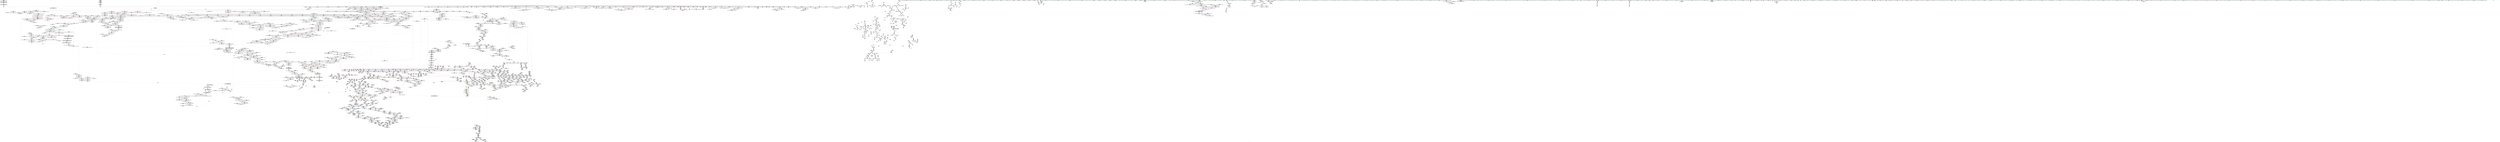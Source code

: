 digraph "SVFG" {
	label="SVFG";

	Node0x55c0d7d532f0 [shape=record,color=grey,label="{NodeID: 0\nNullPtr}"];
	Node0x55c0d7d532f0 -> Node0x55c0d84f37c0[style=solid];
	Node0x55c0d7d532f0 -> Node0x55c0d84f38c0[style=solid];
	Node0x55c0d7d532f0 -> Node0x55c0d84f3990[style=solid];
	Node0x55c0d7d532f0 -> Node0x55c0d84f3a60[style=solid];
	Node0x55c0d7d532f0 -> Node0x55c0d84f3b30[style=solid];
	Node0x55c0d7d532f0 -> Node0x55c0d84f3c00[style=solid];
	Node0x55c0d7d532f0 -> Node0x55c0d84f3cd0[style=solid];
	Node0x55c0d7d532f0 -> Node0x55c0d84f3da0[style=solid];
	Node0x55c0d7d532f0 -> Node0x55c0d84f3e70[style=solid];
	Node0x55c0d7d532f0 -> Node0x55c0d84f3f40[style=solid];
	Node0x55c0d7d532f0 -> Node0x55c0d84f4010[style=solid];
	Node0x55c0d7d532f0 -> Node0x55c0d84f40e0[style=solid];
	Node0x55c0d7d532f0 -> Node0x55c0d84f41b0[style=solid];
	Node0x55c0d7d532f0 -> Node0x55c0d84f4280[style=solid];
	Node0x55c0d7d532f0 -> Node0x55c0d84f4350[style=solid];
	Node0x55c0d7d532f0 -> Node0x55c0d84f4420[style=solid];
	Node0x55c0d7d532f0 -> Node0x55c0d84f44f0[style=solid];
	Node0x55c0d7d532f0 -> Node0x55c0d84f45c0[style=solid];
	Node0x55c0d7d532f0 -> Node0x55c0d84f4690[style=solid];
	Node0x55c0d7d532f0 -> Node0x55c0d84f4760[style=solid];
	Node0x55c0d7d532f0 -> Node0x55c0d84f4830[style=solid];
	Node0x55c0d7d532f0 -> Node0x55c0d84f4900[style=solid];
	Node0x55c0d7d532f0 -> Node0x55c0d84f49d0[style=solid];
	Node0x55c0d7d532f0 -> Node0x55c0d84f4aa0[style=solid];
	Node0x55c0d7d532f0 -> Node0x55c0d84f4b70[style=solid];
	Node0x55c0d7d532f0 -> Node0x55c0d84f4c40[style=solid];
	Node0x55c0d7d532f0 -> Node0x55c0d84f4d10[style=solid];
	Node0x55c0d7d532f0 -> Node0x55c0d84f4de0[style=solid];
	Node0x55c0d7d532f0 -> Node0x55c0d84f4eb0[style=solid];
	Node0x55c0d7d532f0 -> Node0x55c0d84f4f80[style=solid];
	Node0x55c0d7d532f0 -> Node0x55c0d84f5050[style=solid];
	Node0x55c0d7d532f0 -> Node0x55c0d84f5120[style=solid];
	Node0x55c0d7d532f0 -> Node0x55c0d84f51f0[style=solid];
	Node0x55c0d7d532f0 -> Node0x55c0d84f52c0[style=solid];
	Node0x55c0d7d532f0 -> Node0x55c0d84f5390[style=solid];
	Node0x55c0d7d532f0 -> Node0x55c0d84f5460[style=solid];
	Node0x55c0d7d532f0 -> Node0x55c0d84f5530[style=solid];
	Node0x55c0d7d532f0 -> Node0x55c0d84f5600[style=solid];
	Node0x55c0d7d532f0 -> Node0x55c0d84f56d0[style=solid];
	Node0x55c0d7d532f0 -> Node0x55c0d84f57a0[style=solid];
	Node0x55c0d7d532f0 -> Node0x55c0d84f5870[style=solid];
	Node0x55c0d7d532f0 -> Node0x55c0d84f5940[style=solid];
	Node0x55c0d7d532f0 -> Node0x55c0d84f5a10[style=solid];
	Node0x55c0d7d532f0 -> Node0x55c0d84f5ae0[style=solid];
	Node0x55c0d7d532f0 -> Node0x55c0d84f5bb0[style=solid];
	Node0x55c0d7d532f0 -> Node0x55c0d84f5c80[style=solid];
	Node0x55c0d7d532f0 -> Node0x55c0d84f5d50[style=solid];
	Node0x55c0d7d532f0 -> Node0x55c0d84f5e20[style=solid];
	Node0x55c0d7d532f0 -> Node0x55c0d84f5ef0[style=solid];
	Node0x55c0d7d532f0 -> Node0x55c0d84f5fc0[style=solid];
	Node0x55c0d7d532f0 -> Node0x55c0d84f6090[style=solid];
	Node0x55c0d7d532f0 -> Node0x55c0d84f6160[style=solid];
	Node0x55c0d7d532f0 -> Node0x55c0d84f6230[style=solid];
	Node0x55c0d7d532f0 -> Node0x55c0d84f6300[style=solid];
	Node0x55c0d7d532f0 -> Node0x55c0d84f63d0[style=solid];
	Node0x55c0d7d532f0 -> Node0x55c0d84f64a0[style=solid];
	Node0x55c0d7d532f0 -> Node0x55c0d85303c0[style=solid];
	Node0x55c0d7d532f0 -> Node0x55c0d8506280[style=solid];
	Node0x55c0d7d532f0 -> Node0x55c0d8506350[style=solid];
	Node0x55c0d7d532f0 -> Node0x55c0d8506420[style=solid];
	Node0x55c0d7d532f0 -> Node0x55c0d85084a0[style=solid];
	Node0x55c0d7d532f0 -> Node0x55c0d8544140[style=solid];
	Node0x55c0d7d532f0 -> Node0x55c0d8544210[style=solid];
	Node0x55c0d7d532f0 -> Node0x55c0d85442e0[style=solid];
	Node0x55c0d7d532f0 -> Node0x55c0d8546360[style=solid];
	Node0x55c0d7d532f0 -> Node0x55c0d79ed240[style=solid];
	Node0x55c0d7d532f0 -> Node0x55c0d85821b0[style=solid];
	Node0x55c0d7d532f0 -> Node0x55c0d858a4f0[style=solid];
	Node0x55c0d7d532f0 -> Node0x55c0d858c170[style=solid];
	Node0x55c0d7d532f0 -> Node0x55c0d858c5f0[style=solid];
	Node0x55c0d7d532f0 -> Node0x55c0d858d970[style=solid];
	Node0x55c0d7d532f0:s64 -> Node0x55c0d86fa6f0[style=solid,color=red];
	Node0x55c0d7d532f0:s64 -> Node0x55c0d86fbb30[style=solid,color=red];
	Node0x55c0d865d350 [shape=record,color=yellow,style=double,label="{NodeID: 3764\n119V_2 = CSCHI(MR_119V_1)\npts\{2949 \}\nCS[]|{<s0>179}}"];
	Node0x55c0d865d350:s0 -> Node0x55c0d8611f50[style=dashed,color=red];
	Node0x55c0d8502c10 [shape=record,color=blue,label="{NodeID: 1550\n403\<--141\ni15\<--\nmain\n}"];
	Node0x55c0d8502c10 -> Node0x55c0d851a950[style=dashed];
	Node0x55c0d8502c10 -> Node0x55c0d851aa20[style=dashed];
	Node0x55c0d8502c10 -> Node0x55c0d851aaf0[style=dashed];
	Node0x55c0d8502c10 -> Node0x55c0d8502db0[style=dashed];
	Node0x55c0d8502c10 -> Node0x55c0d85f3490[style=dashed];
	Node0x55c0d84e0f10 [shape=record,color=green,label="{NodeID: 443\n3045\<--3046\n__first\<--__first_field_insensitive\n_ZNSt20__uninitialized_copyILb1EE13__uninit_copyISt13move_iteratorIPiES3_EET0_T_S6_S5_\n}"];
	Node0x55c0d84e0f10 -> Node0x55c0d8501ca0[style=solid];
	Node0x55c0d84e0f10 -> Node0x55c0d85161d0[style=solid];
	Node0x55c0d84f0440 [shape=record,color=purple,label="{NodeID: 886\n1466\<--1464\n_M_finish\<--\n_ZNSt6vectorINSt7__cxx1112basic_stringIcSt11char_traitsIcESaIcEEESaIS5_EE3endEv\n|{<s0>101}}"];
	Node0x55c0d84f0440:s0 -> Node0x55c0d86f5e10[style=solid,color=red];
	Node0x55c0d8526910 [shape=record,color=red,label="{NodeID: 1329\n1977\<--1947\n\<--__cur\n_ZNSt20__uninitialized_copyILb0EE13__uninit_copyISt13move_iteratorIPNSt7__cxx1112basic_stringIcSt11char_traitsIcESaIcEEEES9_EET0_T_SC_SB_\n}"];
	Node0x55c0d8526910 -> Node0x55c0d84f20b0[style=solid];
	Node0x55c0d84d92f0 [shape=record,color=green,label="{NodeID: 222\n1525\<--1526\n_ZNKSt6vectorINSt7__cxx1112basic_stringIcSt11char_traitsIcESaIcEEESaIS5_EE8max_sizeEv\<--_ZNKSt6vectorINSt7__cxx1112basic_stringIcSt11char_traitsIcESaIcEEESaIS5_EE8max_sizeEv_field_insensitive\n}"];
	Node0x55c0d86f45c0 [shape=record,color=black,label="{NodeID: 3986\n1881 = PHI(1641, 1647, )\n0th arg _ZSt32__make_move_if_noexcept_iteratorINSt7__cxx1112basic_stringIcSt11char_traitsIcESaIcEEESt13move_iteratorIPS5_EET0_PT_ }"];
	Node0x55c0d86f45c0 -> Node0x55c0d85425a0[style=solid];
	Node0x55c0d8605c70 [shape=record,color=black,label="{NodeID: 2879\nMR_20V_2 = PHI(MR_20V_3, MR_20V_1, )\npts\{2020000 \}\n}"];
	Node0x55c0d8545250 [shape=record,color=blue,label="{NodeID: 1772\n2322\<--2318\n__p.addr\<--__p\n_ZNSt16allocator_traitsISaIiEE10deallocateERS0_Pim\n}"];
	Node0x55c0d8545250 -> Node0x55c0d8528c00[style=dashed];
	Node0x55c0d84fcd00 [shape=record,color=black,label="{NodeID: 665\n1868\<--1854\n\<--agg.tmp2\n_ZSt22__uninitialized_copy_aISt13move_iteratorIPNSt7__cxx1112basic_stringIcSt11char_traitsIcESaIcEEEES7_S6_ET0_T_SA_S9_RSaIT1_E\n}"];
	Node0x55c0d84fcd00 -> Node0x55c0d84f1620[style=solid];
	Node0x55c0d851b580 [shape=record,color=red,label="{NodeID: 1108\n528\<--413\n\<--ile\nmain\n}"];
	Node0x55c0d851b580 -> Node0x55c0d858be70[style=solid];
	Node0x55c0d7d53380 [shape=record,color=green,label="{NodeID: 1\n4\<--1\n.str\<--dummyObj\nGlob }"];
	Node0x55c0d865d4b0 [shape=record,color=yellow,style=double,label="{NodeID: 3765\n119V_2 = CSCHI(MR_119V_1)\npts\{2949 \}\nCS[]|{<s0>50|<s1>176}}"];
	Node0x55c0d865d4b0:s0 -> Node0x55c0d8602070[style=dashed,color=blue];
	Node0x55c0d865d4b0:s1 -> Node0x55c0d865d350[style=dashed,color=blue];
	Node0x55c0d8502ce0 [shape=record,color=blue,label="{NodeID: 1551\n493\<--7\narrayidx21\<--\nmain\n}"];
	Node0x55c0d8502ce0 -> Node0x55c0d8502ce0[style=dashed];
	Node0x55c0d8502ce0 -> Node0x55c0d860e870[style=dashed];
	Node0x55c0d84e0fe0 [shape=record,color=green,label="{NodeID: 444\n3047\<--3048\n__last\<--__last_field_insensitive\n_ZNSt20__uninitialized_copyILb1EE13__uninit_copyISt13move_iteratorIPiES3_EET0_T_S6_S5_\n}"];
	Node0x55c0d84e0fe0 -> Node0x55c0d8501d70[style=solid];
	Node0x55c0d84e0fe0 -> Node0x55c0d85162a0[style=solid];
	Node0x55c0d84f0510 [shape=record,color=purple,label="{NodeID: 887\n1594\<--1584\ncoerce.dive\<--retval\n_ZNSt6vectorINSt7__cxx1112basic_stringIcSt11char_traitsIcESaIcEEESaIS5_EE5beginEv\n}"];
	Node0x55c0d84f0510 -> Node0x55c0d85243b0[style=solid];
	Node0x55c0d85269e0 [shape=record,color=red,label="{NodeID: 1330\n1990\<--1947\n\<--__cur\n_ZNSt20__uninitialized_copyILb0EE13__uninit_copyISt13move_iteratorIPNSt7__cxx1112basic_stringIcSt11char_traitsIcESaIcEEEES9_EET0_T_SC_SB_\n|{<s0>141}}"];
	Node0x55c0d85269e0:s0 -> Node0x55c0d86e6df0[style=solid,color=red];
	Node0x55c0d84d93f0 [shape=record,color=green,label="{NodeID: 223\n1528\<--1529\n_ZNKSt6vectorINSt7__cxx1112basic_stringIcSt11char_traitsIcESaIcEEESaIS5_EE4sizeEv\<--_ZNKSt6vectorINSt7__cxx1112basic_stringIcSt11char_traitsIcESaIcEEESaIS5_EE4sizeEv_field_insensitive\n}"];
	Node0x55c0d86f4800 [shape=record,color=black,label="{NodeID: 3987\n346 = PHI()\n0th arg _ZNSt6vectorIiSaIiEED2Ev }"];
	Node0x55c0d86f4800 -> Node0x55c0d8502250[style=solid];
	Node0x55c0d8606170 [shape=record,color=black,label="{NodeID: 2880\nMR_151V_3 = PHI(MR_151V_4, MR_151V_2, )\npts\{679 \}\n}"];
	Node0x55c0d8606170 -> Node0x55c0d851c830[style=dashed];
	Node0x55c0d8606170 -> Node0x55c0d851c900[style=dashed];
	Node0x55c0d8606170 -> Node0x55c0d8504200[style=dashed];
	Node0x55c0d8545320 [shape=record,color=blue,label="{NodeID: 1773\n2324\<--2319\n__n.addr\<--__n\n_ZNSt16allocator_traitsISaIiEE10deallocateERS0_Pim\n}"];
	Node0x55c0d8545320 -> Node0x55c0d8528cd0[style=dashed];
	Node0x55c0d84fcdd0 [shape=record,color=black,label="{NodeID: 666\n1839\<--1876\n_ZSt22__uninitialized_copy_aISt13move_iteratorIPNSt7__cxx1112basic_stringIcSt11char_traitsIcESaIcEEEES7_S6_ET0_T_SA_S9_RSaIT1_E_ret\<--call\n_ZSt22__uninitialized_copy_aISt13move_iteratorIPNSt7__cxx1112basic_stringIcSt11char_traitsIcESaIcEEEES7_S6_ET0_T_SA_S9_RSaIT1_E\n|{<s0>119}}"];
	Node0x55c0d84fcdd0:s0 -> Node0x55c0d86e1600[style=solid,color=blue];
	Node0x55c0d851b650 [shape=record,color=red,label="{NodeID: 1109\n535\<--413\n\<--ile\nmain\n|{<s0>43}}"];
	Node0x55c0d851b650:s0 -> Node0x55c0d86fb7a0[style=solid,color=red];
	Node0x55c0d84d07e0 [shape=record,color=green,label="{NodeID: 2\n7\<--1\n\<--dummyObj\nCan only get source location for instruction, argument, global var or function.|{<s0>44}}"];
	Node0x55c0d84d07e0:s0 -> Node0x55c0d86fa100[style=solid,color=red];
	Node0x55c0d865d610 [shape=record,color=yellow,style=double,label="{NodeID: 3766\n119V_3 = CSCHI(MR_119V_2)\npts\{2949 \}\nCS[]|{<s0>182}}"];
	Node0x55c0d865d610:s0 -> Node0x55c0d8611f50[style=dashed,color=red];
	Node0x55c0d8502db0 [shape=record,color=blue,label="{NodeID: 1552\n403\<--497\ni15\<--inc23\nmain\n}"];
	Node0x55c0d8502db0 -> Node0x55c0d851a950[style=dashed];
	Node0x55c0d8502db0 -> Node0x55c0d851aa20[style=dashed];
	Node0x55c0d8502db0 -> Node0x55c0d851aaf0[style=dashed];
	Node0x55c0d8502db0 -> Node0x55c0d8502db0[style=dashed];
	Node0x55c0d8502db0 -> Node0x55c0d85f3490[style=dashed];
	Node0x55c0d84e10b0 [shape=record,color=green,label="{NodeID: 445\n3049\<--3050\n__result.addr\<--__result.addr_field_insensitive\n_ZNSt20__uninitialized_copyILb1EE13__uninit_copyISt13move_iteratorIPiES3_EET0_T_S6_S5_\n}"];
	Node0x55c0d84e10b0 -> Node0x55c0d852dd40[style=solid];
	Node0x55c0d84e10b0 -> Node0x55c0d8549760[style=solid];
	Node0x55c0d84f05e0 [shape=record,color=purple,label="{NodeID: 888\n1591\<--1590\n_M_impl\<--\n_ZNSt6vectorINSt7__cxx1112basic_stringIcSt11char_traitsIcESaIcEEESaIS5_EE5beginEv\n}"];
	Node0x55c0d8526ab0 [shape=record,color=red,label="{NodeID: 1331\n1993\<--1947\n\<--__cur\n_ZNSt20__uninitialized_copyILb0EE13__uninit_copyISt13move_iteratorIPNSt7__cxx1112basic_stringIcSt11char_traitsIcESaIcEEEES9_EET0_T_SC_SB_\n}"];
	Node0x55c0d8526ab0 -> Node0x55c0d84fd380[style=solid];
	Node0x55c0d84d94f0 [shape=record,color=green,label="{NodeID: 224\n1536\<--1537\n_ZSt20__throw_length_errorPKc\<--_ZSt20__throw_length_errorPKc_field_insensitive\n}"];
	Node0x55c0d86f48d0 [shape=record,color=black,label="{NodeID: 3988\n2631 = PHI(2415, )\n0th arg _ZN9__gnu_cxx13new_allocatorIiE9constructIiJRKiEEEvPT_DpOT0_ }"];
	Node0x55c0d86f48d0 -> Node0x55c0d8546d20[style=solid];
	Node0x55c0d8606670 [shape=record,color=black,label="{NodeID: 2881\nMR_129V_3 = PHI(MR_129V_4, MR_129V_2, )\npts\{160000 \}\n|{|<s3>42|<s4>44}}"];
	Node0x55c0d8606670 -> Node0x55c0d851cc40[style=dashed];
	Node0x55c0d8606670 -> Node0x55c0d851cd10[style=dashed];
	Node0x55c0d8606670 -> Node0x55c0d85042d0[style=dashed];
	Node0x55c0d8606670:s3 -> Node0x55c0d860e870[style=dashed,color=blue];
	Node0x55c0d8606670:s4 -> Node0x55c0d865b550[style=dashed,color=blue];
	Node0x55c0d85453f0 [shape=record,color=blue,label="{NodeID: 1774\n2341\<--2338\nthis.addr\<--this\n_ZN9__gnu_cxx13new_allocatorIiE10deallocateEPim\n}"];
	Node0x55c0d85453f0 -> Node0x55c0d8528da0[style=dashed];
	Node0x55c0d84fcea0 [shape=record,color=black,label="{NodeID: 667\n1880\<--1892\n_ZSt32__make_move_if_noexcept_iteratorINSt7__cxx1112basic_stringIcSt11char_traitsIcESaIcEEESt13move_iteratorIPS5_EET0_PT__ret\<--\n_ZSt32__make_move_if_noexcept_iteratorINSt7__cxx1112basic_stringIcSt11char_traitsIcESaIcEEESt13move_iteratorIPS5_EET0_PT_\n|{<s0>117|<s1>118}}"];
	Node0x55c0d84fcea0:s0 -> Node0x55c0d86e1380[style=solid,color=blue];
	Node0x55c0d84fcea0:s1 -> Node0x55c0d86e14c0[style=solid,color=blue];
	Node0x55c0d851b720 [shape=record,color=red,label="{NodeID: 1110\n541\<--415\n\<--poz\nmain\n}"];
	Node0x55c0d851b720 -> Node0x55c0d8588b70[style=solid];
	Node0x55c0d84d0b20 [shape=record,color=green,label="{NodeID: 3\n12\<--1\n__dso_handle\<--dummyObj\nGlob }"];
	Node0x55c0d865d770 [shape=record,color=yellow,style=double,label="{NodeID: 3767\n119V_4 = CSCHI(MR_119V_3)\npts\{2949 \}\nCS[]|{<s0>52}}"];
	Node0x55c0d865d770:s0 -> Node0x55c0d8602070[style=dashed,color=blue];
	Node0x55c0d8502e80 [shape=record,color=blue,label="{NodeID: 1553\n405\<--7\ni25\<--\nmain\n}"];
	Node0x55c0d8502e80 -> Node0x55c0d851abc0[style=dashed];
	Node0x55c0d8502e80 -> Node0x55c0d851ac90[style=dashed];
	Node0x55c0d8502e80 -> Node0x55c0d851ad60[style=dashed];
	Node0x55c0d8502e80 -> Node0x55c0d8502f50[style=dashed];
	Node0x55c0d8502e80 -> Node0x55c0d85f3990[style=dashed];
	Node0x55c0d84e1180 [shape=record,color=green,label="{NodeID: 446\n3051\<--3052\nagg.tmp\<--agg.tmp_field_insensitive\n_ZNSt20__uninitialized_copyILb1EE13__uninit_copyISt13move_iteratorIPiES3_EET0_T_S6_S5_\n}"];
	Node0x55c0d84e1180 -> Node0x55c0d8501e40[style=solid];
	Node0x55c0d84e1180 -> Node0x55c0d8516370[style=solid];
	Node0x55c0d8533a90 [shape=record,color=yellow,style=double,label="{NodeID: 3103\n409V_1 = ENCHI(MR_409V_0)\npts\{12680000 12780000 \}\nFun[_ZN9__gnu_cxxmiIPNSt7__cxx1112basic_stringIcSt11char_traitsIcESaIcEEESt6vectorIS6_SaIS6_EEEENS_17__normal_iteratorIT_T0_E15difference_typeERKSE_SH_]}"];
	Node0x55c0d8533a90 -> Node0x55c0d8524140[style=dashed];
	Node0x55c0d8533a90 -> Node0x55c0d8524210[style=dashed];
	Node0x55c0d84f06b0 [shape=record,color=purple,label="{NodeID: 889\n1592\<--1590\n_M_start\<--\n_ZNSt6vectorINSt7__cxx1112basic_stringIcSt11char_traitsIcESaIcEEESaIS5_EE5beginEv\n|{<s0>115}}"];
	Node0x55c0d84f06b0:s0 -> Node0x55c0d86f5e10[style=solid,color=red];
	Node0x55c0d8526b80 [shape=record,color=red,label="{NodeID: 1332\n1987\<--1949\nexn\<--exn.slot\n_ZNSt20__uninitialized_copyILb0EE13__uninit_copyISt13move_iteratorIPNSt7__cxx1112basic_stringIcSt11char_traitsIcESaIcEEEES9_EET0_T_SC_SB_\n}"];
	Node0x55c0d84d95f0 [shape=record,color=green,label="{NodeID: 225\n1543\<--1544\n_ZSt3maxImERKT_S2_S2_\<--_ZSt3maxImERKT_S2_S2__field_insensitive\n}"];
	Node0x55c0d86f49e0 [shape=record,color=black,label="{NodeID: 3989\n2632 = PHI(2416, )\n1st arg _ZN9__gnu_cxx13new_allocatorIiE9constructIiJRKiEEEvPT_DpOT0_ }"];
	Node0x55c0d86f49e0 -> Node0x55c0d8546df0[style=solid];
	Node0x55c0d85454c0 [shape=record,color=blue,label="{NodeID: 1775\n2343\<--2339\n__p.addr\<--__p\n_ZN9__gnu_cxx13new_allocatorIiE10deallocateEPim\n}"];
	Node0x55c0d85454c0 -> Node0x55c0d8528e70[style=dashed];
	Node0x55c0d84fcf70 [shape=record,color=black,label="{NodeID: 668\n1918\<--1898\n\<--__first\n_ZSt18uninitialized_copyISt13move_iteratorIPNSt7__cxx1112basic_stringIcSt11char_traitsIcESaIcEEEES7_ET0_T_SA_S9_\n}"];
	Node0x55c0d84fcf70 -> Node0x55c0d84f1ca0[style=solid];
	Node0x55c0d851b7f0 [shape=record,color=red,label="{NodeID: 1111\n546\<--415\n\<--poz\nmain\n|{<s0>44}}"];
	Node0x55c0d851b7f0:s0 -> Node0x55c0d86f9f20[style=solid,color=red];
	Node0x55c0d84d0be0 [shape=record,color=green,label="{NodeID: 4\n23\<--1\n.str.1\<--dummyObj\nGlob }"];
	Node0x55c0d865d8d0 [shape=record,color=yellow,style=double,label="{NodeID: 3768\n606V_2 = CSCHI(MR_606V_1)\npts\{26160000 \}\nCS[]}"];
	Node0x55c0d865d8d0 -> Node0x55c0d852b160[style=dashed];
	Node0x55c0d8502f50 [shape=record,color=blue,label="{NodeID: 1554\n405\<--512\ni25\<--inc30\nmain\n}"];
	Node0x55c0d8502f50 -> Node0x55c0d851abc0[style=dashed];
	Node0x55c0d8502f50 -> Node0x55c0d851ac90[style=dashed];
	Node0x55c0d8502f50 -> Node0x55c0d851ad60[style=dashed];
	Node0x55c0d8502f50 -> Node0x55c0d8502f50[style=dashed];
	Node0x55c0d8502f50 -> Node0x55c0d85f3990[style=dashed];
	Node0x55c0d84e1250 [shape=record,color=green,label="{NodeID: 447\n3053\<--3054\nagg.tmp2\<--agg.tmp2_field_insensitive\n_ZNSt20__uninitialized_copyILb1EE13__uninit_copyISt13move_iteratorIPiES3_EET0_T_S6_S5_\n}"];
	Node0x55c0d84e1250 -> Node0x55c0d8501f10[style=solid];
	Node0x55c0d84e1250 -> Node0x55c0d8516440[style=solid];
	Node0x55c0d84f0780 [shape=record,color=purple,label="{NodeID: 890\n1610\<--1606\n_M_impl\<--this1\n_ZNSt12_Vector_baseINSt7__cxx1112basic_stringIcSt11char_traitsIcESaIcEEESaIS5_EE11_M_allocateEm\n}"];
	Node0x55c0d84f0780 -> Node0x55c0d84fb8b0[style=solid];
	Node0x55c0d8526c50 [shape=record,color=red,label="{NodeID: 1333\n2006\<--1949\nexn11\<--exn.slot\n_ZNSt20__uninitialized_copyILb0EE13__uninit_copyISt13move_iteratorIPNSt7__cxx1112basic_stringIcSt11char_traitsIcESaIcEEEES9_EET0_T_SC_SB_\n}"];
	Node0x55c0d84d96f0 [shape=record,color=green,label="{NodeID: 226\n1565\<--1566\n__lhs.addr\<--__lhs.addr_field_insensitive\n_ZN9__gnu_cxxmiIPNSt7__cxx1112basic_stringIcSt11char_traitsIcESaIcEEESt6vectorIS6_SaIS6_EEEENS_17__normal_iteratorIT_T0_E15difference_typeERKSE_SH_\n}"];
	Node0x55c0d84d96f0 -> Node0x55c0d8523fa0[style=solid];
	Node0x55c0d84d96f0 -> Node0x55c0d85095b0[style=solid];
	Node0x55c0d86f4af0 [shape=record,color=black,label="{NodeID: 3990\n2633 = PHI(2418, )\n2nd arg _ZN9__gnu_cxx13new_allocatorIiE9constructIiJRKiEEEvPT_DpOT0_ }"];
	Node0x55c0d86f4af0 -> Node0x55c0d8546ec0[style=solid];
	Node0x55c0d8545590 [shape=record,color=blue,label="{NodeID: 1776\n2345\<--2340\n.addr\<--\n_ZN9__gnu_cxx13new_allocatorIiE10deallocateEPim\n}"];
	Node0x55c0d84fd040 [shape=record,color=black,label="{NodeID: 669\n1921\<--1900\n\<--__last\n_ZSt18uninitialized_copyISt13move_iteratorIPNSt7__cxx1112basic_stringIcSt11char_traitsIcESaIcEEEES7_ET0_T_SA_S9_\n}"];
	Node0x55c0d84fd040 -> Node0x55c0d84f1e40[style=solid];
	Node0x55c0d851b8c0 [shape=record,color=red,label="{NodeID: 1112\n552\<--415\n\<--poz\nmain\n|{<s0>45}}"];
	Node0x55c0d851b8c0:s0 -> Node0x55c0d86f2bf0[style=solid,color=red];
	Node0x55c0d84d0ca0 [shape=record,color=green,label="{NodeID: 5\n25\<--1\n.str.2\<--dummyObj\nGlob }"];
	Node0x55c0d865da30 [shape=record,color=yellow,style=double,label="{NodeID: 3769\n357V_2 = CSCHI(MR_357V_1)\npts\{27340000 \}\nCS[]}"];
	Node0x55c0d865da30 -> Node0x55c0d852c000[style=dashed];
	Node0x55c0d8503020 [shape=record,color=blue,label="{NodeID: 1555\n407\<--7\nakt\<--\nmain\n}"];
	Node0x55c0d8503020 -> Node0x55c0d851ae30[style=dashed];
	Node0x55c0d8503020 -> Node0x55c0d85035d0[style=dashed];
	Node0x55c0d8503020 -> Node0x55c0d85f0e60[style=dashed];
	Node0x55c0d8503020 -> Node0x55c0d85f3e90[style=dashed];
	Node0x55c0d84e1320 [shape=record,color=green,label="{NodeID: 448\n3072\<--3073\n_ZSt4copyISt13move_iteratorIPiES1_ET0_T_S4_S3_\<--_ZSt4copyISt13move_iteratorIPiES1_ET0_T_S4_S3__field_insensitive\n}"];
	Node0x55c0d84f0850 [shape=record,color=purple,label="{NodeID: 891\n1645\<--1633\ncoerce.dive\<--agg.tmp\n_ZSt34__uninitialized_move_if_noexcept_aIPNSt7__cxx1112basic_stringIcSt11char_traitsIcESaIcEEES6_SaIS5_EET0_T_S9_S8_RT1_\n}"];
	Node0x55c0d84f0850 -> Node0x55c0d8509d00[style=solid];
	Node0x55c0d8526d20 [shape=record,color=red,label="{NodeID: 1334\n2007\<--1951\nsel\<--ehselector.slot\n_ZNSt20__uninitialized_copyILb0EE13__uninit_copyISt13move_iteratorIPNSt7__cxx1112basic_stringIcSt11char_traitsIcESaIcEEEES9_EET0_T_SC_SB_\n}"];
	Node0x55c0d84d97c0 [shape=record,color=green,label="{NodeID: 227\n1567\<--1568\n__rhs.addr\<--__rhs.addr_field_insensitive\n_ZN9__gnu_cxxmiIPNSt7__cxx1112basic_stringIcSt11char_traitsIcESaIcEEESt6vectorIS6_SaIS6_EEEENS_17__normal_iteratorIT_T0_E15difference_typeERKSE_SH_\n}"];
	Node0x55c0d84d97c0 -> Node0x55c0d8524070[style=solid];
	Node0x55c0d84d97c0 -> Node0x55c0d8509680[style=solid];
	Node0x55c0d86f4c30 [shape=record,color=black,label="{NodeID: 3991\n1688 = PHI(1523, 1523, 1523, )\n0th arg _ZNKSt6vectorINSt7__cxx1112basic_stringIcSt11char_traitsIcESaIcEEESaIS5_EE8max_sizeEv }"];
	Node0x55c0d86f4c30 -> Node0x55c0d8541330[style=solid];
	Node0x55c0d8545660 [shape=record,color=blue,label="{NodeID: 1777\n2357\<--2356\nthis.addr\<--this\n_ZNSaIiED2Ev\n}"];
	Node0x55c0d8545660 -> Node0x55c0d8528f40[style=dashed];
	Node0x55c0d84fd110 [shape=record,color=black,label="{NodeID: 670\n1917\<--1906\n\<--agg.tmp\n_ZSt18uninitialized_copyISt13move_iteratorIPNSt7__cxx1112basic_stringIcSt11char_traitsIcESaIcEEEES7_ET0_T_SA_S9_\n}"];
	Node0x55c0d84fd110 -> Node0x55c0d84f1bd0[style=solid];
	Node0x55c0d851b990 [shape=record,color=red,label="{NodeID: 1113\n568\<--417\n\<--i46\nmain\n}"];
	Node0x55c0d851b990 -> Node0x55c0d858d070[style=solid];
	Node0x55c0d84d1100 [shape=record,color=green,label="{NodeID: 6\n27\<--1\n.str.3\<--dummyObj\nGlob }"];
	Node0x55c0d865db90 [shape=record,color=yellow,style=double,label="{NodeID: 3770\n119V_2 = CSCHI(MR_119V_1)\npts\{2949 \}\nCS[]|{<s0>179|<s1>182}}"];
	Node0x55c0d865db90:s0 -> Node0x55c0d865d610[style=dashed,color=blue];
	Node0x55c0d865db90:s1 -> Node0x55c0d865d770[style=dashed,color=blue];
	Node0x55c0d85030f0 [shape=record,color=blue,label="{NodeID: 1556\n409\<--516\nrozm\<--\nmain\n}"];
	Node0x55c0d85030f0 -> Node0x55c0d851af00[style=dashed];
	Node0x55c0d85030f0 -> Node0x55c0d851afd0[style=dashed];
	Node0x55c0d85030f0 -> Node0x55c0d851b0a0[style=dashed];
	Node0x55c0d85030f0 -> Node0x55c0d85036a0[style=dashed];
	Node0x55c0d85030f0 -> Node0x55c0d85f4390[style=dashed];
	Node0x55c0d84e1420 [shape=record,color=green,label="{NodeID: 449\n3079\<--3080\n__first\<--__first_field_insensitive\n_ZSt4copyISt13move_iteratorIPiES1_ET0_T_S4_S3_\n}"];
	Node0x55c0d84e1420 -> Node0x55c0d84ea3d0[style=solid];
	Node0x55c0d84e1420 -> Node0x55c0d8516850[style=solid];
	Node0x55c0d84f0920 [shape=record,color=purple,label="{NodeID: 892\n1653\<--1633\ncoerce.dive4\<--agg.tmp\n_ZSt34__uninitialized_move_if_noexcept_aIPNSt7__cxx1112basic_stringIcSt11char_traitsIcESaIcEEES6_SaIS5_EET0_T_S9_S8_RT1_\n}"];
	Node0x55c0d84f0920 -> Node0x55c0d8524a30[style=solid];
	Node0x55c0d8526df0 [shape=record,color=red,label="{NodeID: 1335\n2026\<--2020\n\<--__x.addr\n_ZStneIPNSt7__cxx1112basic_stringIcSt11char_traitsIcESaIcEEEEbRKSt13move_iteratorIT_ESB_\n|{<s0>146}}"];
	Node0x55c0d8526df0:s0 -> Node0x55c0d86fce00[style=solid,color=red];
	Node0x55c0d84e1cd0 [shape=record,color=green,label="{NodeID: 228\n1584\<--1585\nretval\<--retval_field_insensitive\n_ZNSt6vectorINSt7__cxx1112basic_stringIcSt11char_traitsIcESaIcEEESaIS5_EE5beginEv\n|{|<s1>115}}"];
	Node0x55c0d84e1cd0 -> Node0x55c0d84f0510[style=solid];
	Node0x55c0d84e1cd0:s1 -> Node0x55c0d86fe5d0[style=solid,color=red];
	Node0x55c0d86f4f10 [shape=record,color=black,label="{NodeID: 3992\n2138 = PHI(335, )\n0th arg _ZNSt12_Vector_baseIiSaIiEEC2Ev }"];
	Node0x55c0d86f4f10 -> Node0x55c0d8543fa0[style=solid];
	Node0x55c0d8545730 [shape=record,color=blue,label="{NodeID: 1778\n2368\<--2367\nthis.addr\<--this\n_ZN9__gnu_cxx13new_allocatorIiED2Ev\n}"];
	Node0x55c0d8545730 -> Node0x55c0d8529010[style=dashed];
	Node0x55c0d84fd1e0 [shape=record,color=black,label="{NodeID: 671\n1920\<--1908\n\<--agg.tmp2\n_ZSt18uninitialized_copyISt13move_iteratorIPNSt7__cxx1112basic_stringIcSt11char_traitsIcESaIcEEEES7_ET0_T_SA_S9_\n}"];
	Node0x55c0d84fd1e0 -> Node0x55c0d84f1d70[style=solid];
	Node0x55c0d851ba60 [shape=record,color=red,label="{NodeID: 1114\n572\<--417\n\<--i46\nmain\n}"];
	Node0x55c0d851ba60 -> Node0x55c0d84f80a0[style=solid];
	Node0x55c0d84d11c0 [shape=record,color=green,label="{NodeID: 7\n29\<--1\n.str.4\<--dummyObj\nGlob }"];
	Node0x55c0d865dcf0 [shape=record,color=yellow,style=double,label="{NodeID: 3771\n119V_2 = CSCHI(MR_119V_1)\npts\{2949 \}\nCS[]|{<s0>226}}"];
	Node0x55c0d865dcf0:s0 -> Node0x55c0d865d1f0[style=dashed,color=blue];
	Node0x55c0d85031c0 [shape=record,color=blue,label="{NodeID: 1557\n411\<--141\ni32\<--\nmain\n}"];
	Node0x55c0d85031c0 -> Node0x55c0d851b170[style=dashed];
	Node0x55c0d85031c0 -> Node0x55c0d851b240[style=dashed];
	Node0x55c0d85031c0 -> Node0x55c0d851b310[style=dashed];
	Node0x55c0d85031c0 -> Node0x55c0d851b3e0[style=dashed];
	Node0x55c0d85031c0 -> Node0x55c0d851b4b0[style=dashed];
	Node0x55c0d85031c0 -> Node0x55c0d8503770[style=dashed];
	Node0x55c0d85031c0 -> Node0x55c0d85f4480[style=dashed];
	Node0x55c0d84e14f0 [shape=record,color=green,label="{NodeID: 450\n3081\<--3082\n__last\<--__last_field_insensitive\n_ZSt4copyISt13move_iteratorIPiES1_ET0_T_S4_S3_\n}"];
	Node0x55c0d84e14f0 -> Node0x55c0d84ea4a0[style=solid];
	Node0x55c0d84e14f0 -> Node0x55c0d8516920[style=solid];
	Node0x55c0d84f09f0 [shape=record,color=purple,label="{NodeID: 893\n1649\<--1635\ncoerce.dive3\<--agg.tmp1\n_ZSt34__uninitialized_move_if_noexcept_aIPNSt7__cxx1112basic_stringIcSt11char_traitsIcESaIcEEES6_SaIS5_EET0_T_S9_S8_RT1_\n}"];
	Node0x55c0d84f09f0 -> Node0x55c0d8509dd0[style=solid];
	Node0x55c0d8526ec0 [shape=record,color=red,label="{NodeID: 1336\n2027\<--2022\n\<--__y.addr\n_ZStneIPNSt7__cxx1112basic_stringIcSt11char_traitsIcESaIcEEEEbRKSt13move_iteratorIT_ESB_\n|{<s0>146}}"];
	Node0x55c0d8526ec0:s0 -> Node0x55c0d86fcf10[style=solid,color=red];
	Node0x55c0d84e1da0 [shape=record,color=green,label="{NodeID: 229\n1586\<--1587\nthis.addr\<--this.addr_field_insensitive\n_ZNSt6vectorINSt7__cxx1112basic_stringIcSt11char_traitsIcESaIcEEESaIS5_EE5beginEv\n}"];
	Node0x55c0d84e1da0 -> Node0x55c0d85242e0[style=solid];
	Node0x55c0d84e1da0 -> Node0x55c0d8509750[style=solid];
	Node0x55c0d86f5020 [shape=record,color=black,label="{NodeID: 3993\n1007 = PHI(1001, )\n0th arg _ZN9__gnu_cxx13new_allocatorINSt7__cxx1112basic_stringIcSt11char_traitsIcESaIcEEEEC2Ev }"];
	Node0x55c0d86f5020 -> Node0x55c0d85065c0[style=solid];
	Node0x55c0d8545800 [shape=record,color=blue,label="{NodeID: 1779\n2376\<--2374\nthis.addr\<--this\n_ZNSt6vectorIiSaIiEE15_M_erase_at_endEPi\n}"];
	Node0x55c0d8545800 -> Node0x55c0d85290e0[style=dashed];
	Node0x55c0d84fd2b0 [shape=record,color=black,label="{NodeID: 672\n1894\<--1928\n_ZSt18uninitialized_copyISt13move_iteratorIPNSt7__cxx1112basic_stringIcSt11char_traitsIcESaIcEEEES7_ET0_T_SA_S9__ret\<--call\n_ZSt18uninitialized_copyISt13move_iteratorIPNSt7__cxx1112basic_stringIcSt11char_traitsIcESaIcEEEES7_ET0_T_SA_S9_\n|{<s0>130}}"];
	Node0x55c0d84fd2b0:s0 -> Node0x55c0d86e1d80[style=solid,color=blue];
	Node0x55c0d851bb30 [shape=record,color=red,label="{NodeID: 1115\n584\<--417\n\<--i46\nmain\n}"];
	Node0x55c0d851bb30 -> Node0x55c0d8582e70[style=solid];
	Node0x55c0d84d1280 [shape=record,color=green,label="{NodeID: 8\n31\<--1\n.str.5\<--dummyObj\nGlob }"];
	Node0x55c0d865de50 [shape=record,color=yellow,style=double,label="{NodeID: 3772\n119V_2 = CSCHI(MR_119V_1)\npts\{2949 \}\nCS[]|{<s0>229}}"];
	Node0x55c0d865de50:s0 -> Node0x55c0d865dcf0[style=dashed,color=blue];
	Node0x55c0d8503290 [shape=record,color=blue,label="{NodeID: 1558\n413\<--526\nile\<--rem\nmain\n}"];
	Node0x55c0d8503290 -> Node0x55c0d851b580[style=dashed];
	Node0x55c0d8503290 -> Node0x55c0d851b650[style=dashed];
	Node0x55c0d8503290 -> Node0x55c0d8503290[style=dashed];
	Node0x55c0d8503290 -> Node0x55c0d8503360[style=dashed];
	Node0x55c0d8503290 -> Node0x55c0d85fe9a0[style=dashed];
	Node0x55c0d84e15c0 [shape=record,color=green,label="{NodeID: 451\n3083\<--3084\n__result.addr\<--__result.addr_field_insensitive\n_ZSt4copyISt13move_iteratorIPiES1_ET0_T_S4_S3_\n}"];
	Node0x55c0d84e15c0 -> Node0x55c0d852dfb0[style=solid];
	Node0x55c0d84e15c0 -> Node0x55c0d8549b70[style=solid];
	Node0x55c0d84f0ac0 [shape=record,color=purple,label="{NodeID: 894\n1655\<--1635\ncoerce.dive5\<--agg.tmp1\n_ZSt34__uninitialized_move_if_noexcept_aIPNSt7__cxx1112basic_stringIcSt11char_traitsIcESaIcEEES6_SaIS5_EET0_T_S9_S8_RT1_\n}"];
	Node0x55c0d84f0ac0 -> Node0x55c0d8524b00[style=solid];
	Node0x55c0d8526f90 [shape=record,color=red,label="{NodeID: 1337\n2042\<--2036\n\<--__p.addr\n_ZSt10_ConstructINSt7__cxx1112basic_stringIcSt11char_traitsIcESaIcEEEJS5_EEvPT_DpOT0_\n}"];
	Node0x55c0d8526f90 -> Node0x55c0d84fd520[style=solid];
	Node0x55c0d84e1e70 [shape=record,color=green,label="{NodeID: 230\n1600\<--1601\nthis.addr\<--this.addr_field_insensitive\n_ZNSt12_Vector_baseINSt7__cxx1112basic_stringIcSt11char_traitsIcESaIcEEESaIS5_EE11_M_allocateEm\n}"];
	Node0x55c0d84e1e70 -> Node0x55c0d8524480[style=solid];
	Node0x55c0d84e1e70 -> Node0x55c0d8509820[style=solid];
	Node0x55c0d86f5130 [shape=record,color=black,label="{NodeID: 3994\n3226 = PHI(3144, )\n0th arg _ZSt12__miter_baseIPiET_S1_ }"];
	Node0x55c0d86f5130 -> Node0x55c0d854a940[style=solid];
	Node0x55c0d85458d0 [shape=record,color=blue,label="{NodeID: 1780\n2378\<--2375\n__pos.addr\<--__pos\n_ZNSt6vectorIiSaIiEE15_M_erase_at_endEPi\n}"];
	Node0x55c0d85458d0 -> Node0x55c0d85291b0[style=dashed];
	Node0x55c0d85458d0 -> Node0x55c0d8529280[style=dashed];
	Node0x55c0d84fd380 [shape=record,color=black,label="{NodeID: 673\n1937\<--1993\n_ZNSt20__uninitialized_copyILb0EE13__uninit_copyISt13move_iteratorIPNSt7__cxx1112basic_stringIcSt11char_traitsIcESaIcEEEES9_EET0_T_SC_SB__ret\<--\n_ZNSt20__uninitialized_copyILb0EE13__uninit_copyISt13move_iteratorIPNSt7__cxx1112basic_stringIcSt11char_traitsIcESaIcEEEES9_EET0_T_SC_SB_\n|{<s0>134}}"];
	Node0x55c0d84fd380:s0 -> Node0x55c0d86e1ec0[style=solid,color=blue];
	Node0x55c0d851bc00 [shape=record,color=red,label="{NodeID: 1116\n577\<--574\n\<--call50\nmain\n}"];
	Node0x55c0d851bc00 -> Node0x55c0d84f8170[style=solid];
	Node0x55c0d84d1340 [shape=record,color=green,label="{NodeID: 9\n34\<--1\n\<--dummyObj\nCan only get source location for instruction, argument, global var or function.}"];
	Node0x55c0d865dfb0 [shape=record,color=yellow,style=double,label="{NodeID: 3773\n119V_2 = CSCHI(MR_119V_1)\npts\{2949 \}\nCS[]|{<s0>234}}"];
	Node0x55c0d865dfb0:s0 -> Node0x55c0d865de50[style=dashed,color=blue];
	Node0x55c0d8503360 [shape=record,color=blue,label="{NodeID: 1559\n413\<--531\nile\<--\nmain\n}"];
	Node0x55c0d8503360 -> Node0x55c0d851b650[style=dashed];
	Node0x55c0d8503360 -> Node0x55c0d8503290[style=dashed];
	Node0x55c0d8503360 -> Node0x55c0d85fe9a0[style=dashed];
	Node0x55c0d84e1690 [shape=record,color=green,label="{NodeID: 452\n3085\<--3086\nagg.tmp\<--agg.tmp_field_insensitive\n_ZSt4copyISt13move_iteratorIPiES1_ET0_T_S4_S3_\n}"];
	Node0x55c0d84e1690 -> Node0x55c0d84ea570[style=solid];
	Node0x55c0d84e1690 -> Node0x55c0d85169f0[style=solid];
	Node0x55c0d84f0b90 [shape=record,color=purple,label="{NodeID: 895\n1667\<--1666\n_M_current\<--this1\n_ZNK9__gnu_cxx17__normal_iteratorIPNSt7__cxx1112basic_stringIcSt11char_traitsIcESaIcEEESt6vectorIS6_SaIS6_EEE4baseEv\n}"];
	Node0x55c0d84f0b90 -> Node0x55c0d84fbb20[style=solid];
	Node0x55c0d8527060 [shape=record,color=red,label="{NodeID: 1338\n2045\<--2038\n\<--__args.addr\n_ZSt10_ConstructINSt7__cxx1112basic_stringIcSt11char_traitsIcESaIcEEEJS5_EEvPT_DpOT0_\n|{<s0>147}}"];
	Node0x55c0d8527060:s0 -> Node0x55c0d86f7170[style=solid,color=red];
	Node0x55c0d84e1f40 [shape=record,color=green,label="{NodeID: 231\n1602\<--1603\n__n.addr\<--__n.addr_field_insensitive\n_ZNSt12_Vector_baseINSt7__cxx1112basic_stringIcSt11char_traitsIcESaIcEEESaIS5_EE11_M_allocateEm\n}"];
	Node0x55c0d84e1f40 -> Node0x55c0d8524550[style=solid];
	Node0x55c0d84e1f40 -> Node0x55c0d8524620[style=solid];
	Node0x55c0d84e1f40 -> Node0x55c0d85098f0[style=solid];
	Node0x55c0d86f5240 [shape=record,color=black,label="{NodeID: 3995\n863 = PHI(741, 771, 806, 828, )\n0th arg _Z5zliczii }"];
	Node0x55c0d86f5240 -> Node0x55c0d8505720[style=solid];
	Node0x55c0d85459a0 [shape=record,color=blue,label="{NodeID: 1781\n2394\<--2391\n_M_finish3\<--\n_ZNSt6vectorIiSaIiEE15_M_erase_at_endEPi\n|{<s0>49}}"];
	Node0x55c0d85459a0:s0 -> Node0x55c0d865b6b0[style=dashed,color=blue];
	Node0x55c0d84fd450 [shape=record,color=black,label="{NodeID: 674\n2017\<--2031\n_ZStneIPNSt7__cxx1112basic_stringIcSt11char_traitsIcESaIcEEEEbRKSt13move_iteratorIT_ESB__ret\<--lnot\n_ZStneIPNSt7__cxx1112basic_stringIcSt11char_traitsIcESaIcEEEEbRKSt13move_iteratorIT_ESB_\n|{<s0>135}}"];
	Node0x55c0d84fd450:s0 -> Node0x55c0d86e2140[style=solid,color=blue];
	Node0x55c0d851bcd0 [shape=record,color=red,label="{NodeID: 1117\n580\<--579\n\<--arrayidx52\nmain\n}"];
	Node0x55c0d84d1440 [shape=record,color=green,label="{NodeID: 10\n51\<--1\n\<--dummyObj\nCan only get source location for instruction, argument, global var or function.}"];
	Node0x55c0d865e110 [shape=record,color=yellow,style=double,label="{NodeID: 3774\n119V_2 = CSCHI(MR_119V_1)\npts\{2949 \}\nCS[]|{<s0>238}}"];
	Node0x55c0d865e110:s0 -> Node0x55c0d865dfb0[style=dashed,color=blue];
	Node0x55c0d8503430 [shape=record,color=blue,label="{NodeID: 1560\n415\<--536\npoz\<--call36\nmain\n}"];
	Node0x55c0d8503430 -> Node0x55c0d851b720[style=dashed];
	Node0x55c0d8503430 -> Node0x55c0d851b7f0[style=dashed];
	Node0x55c0d8503430 -> Node0x55c0d851b8c0[style=dashed];
	Node0x55c0d8503430 -> Node0x55c0d8503430[style=dashed];
	Node0x55c0d8503430 -> Node0x55c0d85fee70[style=dashed];
	Node0x55c0d84e1760 [shape=record,color=green,label="{NodeID: 453\n3087\<--3088\nagg.tmp3\<--agg.tmp3_field_insensitive\n_ZSt4copyISt13move_iteratorIPiES1_ET0_T_S4_S3_\n}"];
	Node0x55c0d84e1760 -> Node0x55c0d84ea640[style=solid];
	Node0x55c0d84e1760 -> Node0x55c0d8516ac0[style=solid];
	Node0x55c0d84f0c60 [shape=record,color=purple,label="{NodeID: 896\n1708\<--1707\n_M_impl\<--\n_ZNKSt6vectorINSt7__cxx1112basic_stringIcSt11char_traitsIcESaIcEEESaIS5_EE4sizeEv\n}"];
	Node0x55c0d8527130 [shape=record,color=red,label="{NodeID: 1339\n2058\<--2055\nthis1\<--this.addr\n_ZNKSt13move_iteratorIPNSt7__cxx1112basic_stringIcSt11char_traitsIcESaIcEEEEdeEv\n}"];
	Node0x55c0d8527130 -> Node0x55c0d84f2180[style=solid];
	Node0x55c0d84e2010 [shape=record,color=green,label="{NodeID: 232\n1614\<--1615\n_ZNSt16allocator_traitsISaINSt7__cxx1112basic_stringIcSt11char_traitsIcESaIcEEEEE8allocateERS6_m\<--_ZNSt16allocator_traitsISaINSt7__cxx1112basic_stringIcSt11char_traitsIcESaIcEEEEE8allocateERS6_m_field_insensitive\n}"];
	Node0x55c0d86f5560 [shape=record,color=black,label="{NodeID: 3996\n864 = PHI(742, 772, 807, 829, )\n1st arg _Z5zliczii }"];
	Node0x55c0d86f5560 -> Node0x55c0d85057f0[style=solid];
	Node0x55c0d8545a70 [shape=record,color=blue,label="{NodeID: 1782\n2405\<--2402\n__a.addr\<--__a\n_ZNSt16allocator_traitsISaIiEE9constructIiJRKiEEEvRS0_PT_DpOT0_\n}"];
	Node0x55c0d8545a70 -> Node0x55c0d8529420[style=dashed];
	Node0x55c0d84fd520 [shape=record,color=black,label="{NodeID: 675\n2043\<--2042\n\<--\n_ZSt10_ConstructINSt7__cxx1112basic_stringIcSt11char_traitsIcESaIcEEEJS5_EEvPT_DpOT0_\n}"];
	Node0x55c0d84fd520 -> Node0x55c0d84fd5f0[style=solid];
	Node0x55c0d851bda0 [shape=record,color=red,label="{NodeID: 1118\n609\<--606\nthis1\<--this.addr\n_ZNSt6vectorIiSaIiEE5clearEv\n|{|<s1>49}}"];
	Node0x55c0d851bda0 -> Node0x55c0d84f8240[style=solid];
	Node0x55c0d851bda0:s1 -> Node0x55c0d86e75d0[style=solid,color=red];
	Node0x55c0d84d1900 [shape=record,color=green,label="{NodeID: 11\n82\<--1\n\<--dummyObj\nCan only get source location for instruction, argument, global var or function.}"];
	Node0x55c0d86c90f0 [shape=record,color=black,label="{NodeID: 3775\n2402 = PHI(642, 2478, )\n0th arg _ZNSt16allocator_traitsISaIiEE9constructIiJRKiEEEvRS0_PT_DpOT0_ }"];
	Node0x55c0d86c90f0 -> Node0x55c0d8545a70[style=solid];
	Node0x55c0d8503500 [shape=record,color=blue,label="{NodeID: 1561\n544\<--540\narrayidx38\<--\nmain\n}"];
	Node0x55c0d8503500 -> Node0x55c0d851bcd0[style=dashed];
	Node0x55c0d8503500 -> Node0x55c0d8503500[style=dashed];
	Node0x55c0d8503500 -> Node0x55c0d8600c70[style=dashed];
	Node0x55c0d84e1830 [shape=record,color=green,label="{NodeID: 454\n3100\<--3101\n_ZSt12__miter_baseIPiEDTcl12__miter_basecldtfp_4baseEEESt13move_iteratorIT_E\<--_ZSt12__miter_baseIPiEDTcl12__miter_basecldtfp_4baseEEESt13move_iteratorIT_E_field_insensitive\n}"];
	Node0x55c0d84f0d30 [shape=record,color=purple,label="{NodeID: 897\n1709\<--1707\n_M_finish\<--\n_ZNKSt6vectorINSt7__cxx1112basic_stringIcSt11char_traitsIcESaIcEEESaIS5_EE4sizeEv\n}"];
	Node0x55c0d84f0d30 -> Node0x55c0d8524fe0[style=solid];
	Node0x55c0d8527200 [shape=record,color=red,label="{NodeID: 1340\n2060\<--2059\n\<--_M_current\n_ZNKSt13move_iteratorIPNSt7__cxx1112basic_stringIcSt11char_traitsIcESaIcEEEEdeEv\n}"];
	Node0x55c0d8527200 -> Node0x55c0d84fd6c0[style=solid];
	Node0x55c0d84e2110 [shape=record,color=green,label="{NodeID: 233\n1625\<--1626\n__first.addr\<--__first.addr_field_insensitive\n_ZSt34__uninitialized_move_if_noexcept_aIPNSt7__cxx1112basic_stringIcSt11char_traitsIcESaIcEEES6_SaIS5_EET0_T_S9_S8_RT1_\n}"];
	Node0x55c0d84e2110 -> Node0x55c0d85246f0[style=solid];
	Node0x55c0d84e2110 -> Node0x55c0d85099c0[style=solid];
	Node0x55c0d86f5760 [shape=record,color=black,label="{NodeID: 3997\n2177 = PHI(2171, )\n0th arg _ZN9__gnu_cxx13new_allocatorIiEC2Ev }"];
	Node0x55c0d86f5760 -> Node0x55c0d8544480[style=solid];
	Node0x55c0d8545b40 [shape=record,color=blue,label="{NodeID: 1783\n2407\<--2403\n__p.addr\<--__p\n_ZNSt16allocator_traitsISaIiEE9constructIiJRKiEEEvRS0_PT_DpOT0_\n}"];
	Node0x55c0d8545b40 -> Node0x55c0d85294f0[style=dashed];
	Node0x55c0d84fd5f0 [shape=record,color=black,label="{NodeID: 676\n2044\<--2043\n\<--\n_ZSt10_ConstructINSt7__cxx1112basic_stringIcSt11char_traitsIcESaIcEEEJS5_EEvPT_DpOT0_\n}"];
	Node0x55c0d851be70 [shape=record,color=red,label="{NodeID: 1119\n613\<--612\n\<--_M_start\n_ZNSt6vectorIiSaIiEE5clearEv\n|{<s0>49}}"];
	Node0x55c0d851be70:s0 -> Node0x55c0d86e76e0[style=solid,color=red];
	Node0x55c0d84d1a00 [shape=record,color=green,label="{NodeID: 12\n103\<--1\n\<--dummyObj\nCan only get source location for instruction, argument, global var or function.}"];
	Node0x55c0d86c9020 [shape=record,color=black,label="{NodeID: 3776\n1748 = PHI(1694, )\n0th arg _ZNSt16allocator_traitsISaINSt7__cxx1112basic_stringIcSt11char_traitsIcESaIcEEEEE8max_sizeERKS6_ }"];
	Node0x55c0d86c9020 -> Node0x55c0d85417d0[style=solid];
	Node0x55c0d85035d0 [shape=record,color=blue,label="{NodeID: 1562\n407\<--553\nakt\<--call41\nmain\n}"];
	Node0x55c0d85035d0 -> Node0x55c0d85f0e60[style=dashed];
	Node0x55c0d84e1930 [shape=record,color=green,label="{NodeID: 455\n3110\<--3111\n_ZSt14__copy_move_a2ILb1EPiS0_ET1_T0_S2_S1_\<--_ZSt14__copy_move_a2ILb1EPiS0_ET1_T0_S2_S1__field_insensitive\n}"];
	Node0x55c0d84f0e00 [shape=record,color=purple,label="{NodeID: 898\n1712\<--1711\n_M_impl2\<--\n_ZNKSt6vectorINSt7__cxx1112basic_stringIcSt11char_traitsIcESaIcEEESaIS5_EE4sizeEv\n}"];
	Node0x55c0d85272d0 [shape=record,color=red,label="{NodeID: 1341\n2067\<--2064\nthis1\<--this.addr\n_ZNSt13move_iteratorIPNSt7__cxx1112basic_stringIcSt11char_traitsIcESaIcEEEEppEv\n}"];
	Node0x55c0d85272d0 -> Node0x55c0d84fd790[style=solid];
	Node0x55c0d85272d0 -> Node0x55c0d84f2250[style=solid];
	Node0x55c0d84e21e0 [shape=record,color=green,label="{NodeID: 234\n1627\<--1628\n__last.addr\<--__last.addr_field_insensitive\n_ZSt34__uninitialized_move_if_noexcept_aIPNSt7__cxx1112basic_stringIcSt11char_traitsIcESaIcEEES6_SaIS5_EET0_T_S9_S8_RT1_\n}"];
	Node0x55c0d84e21e0 -> Node0x55c0d85247c0[style=solid];
	Node0x55c0d84e21e0 -> Node0x55c0d8509a90[style=solid];
	Node0x55c0d86f5870 [shape=record,color=black,label="{NodeID: 3998\n2255 = PHI(2196, )\n0th arg _ZSt8_DestroyIPiEvT_S1_ }"];
	Node0x55c0d86f5870 -> Node0x55c0d8544b00[style=solid];
	Node0x55c0d8609870 [shape=record,color=black,label="{NodeID: 2891\nMR_129V_7 = PHI(MR_129V_8, MR_129V_5, )\npts\{160000 \}\n|{|<s1>43|<s2>44}}"];
	Node0x55c0d8609870 -> Node0x55c0d8601170[style=dashed];
	Node0x55c0d8609870:s1 -> Node0x55c0d8538a90[style=dashed,color=red];
	Node0x55c0d8609870:s2 -> Node0x55c0d8504130[style=dashed,color=red];
	Node0x55c0d8545c10 [shape=record,color=blue,label="{NodeID: 1784\n2409\<--2404\n__args.addr\<--__args\n_ZNSt16allocator_traitsISaIiEE9constructIiJRKiEEEvRS0_PT_DpOT0_\n}"];
	Node0x55c0d8545c10 -> Node0x55c0d85295c0[style=dashed];
	Node0x55c0d84fd6c0 [shape=record,color=black,label="{NodeID: 677\n2053\<--2060\n_ZNKSt13move_iteratorIPNSt7__cxx1112basic_stringIcSt11char_traitsIcESaIcEEEEdeEv_ret\<--\n_ZNKSt13move_iteratorIPNSt7__cxx1112basic_stringIcSt11char_traitsIcESaIcEEEEdeEv\n|{<s0>137}}"];
	Node0x55c0d84fd6c0:s0 -> Node0x55c0d86e23c0[style=solid,color=blue];
	Node0x55c0d851bf40 [shape=record,color=red,label="{NodeID: 1120\n629\<--621\nthis1\<--this.addr\n_ZNSt6vectorIiSaIiEE9push_backERKi\n|{|<s5>51|<s6>52}}"];
	Node0x55c0d851bf40 -> Node0x55c0d84f8310[style=solid];
	Node0x55c0d851bf40 -> Node0x55c0d84f83e0[style=solid];
	Node0x55c0d851bf40 -> Node0x55c0d84f84b0[style=solid];
	Node0x55c0d851bf40 -> Node0x55c0d84f8580[style=solid];
	Node0x55c0d851bf40 -> Node0x55c0d84f8650[style=solid];
	Node0x55c0d851bf40:s5 -> Node0x55c0d86e9320[style=solid,color=red];
	Node0x55c0d851bf40:s6 -> Node0x55c0d86f2340[style=solid,color=red];
	Node0x55c0d84d1b00 [shape=record,color=green,label="{NodeID: 13\n141\<--1\n\<--dummyObj\nCan only get source location for instruction, argument, global var or function.|{<s0>42}}"];
	Node0x55c0d84d1b00:s0 -> Node0x55c0d86fa100[style=solid,color=red];
	Node0x55c0d86ddaa0 [shape=record,color=black,label="{NodeID: 3777\n2403 = PHI(646, 2481, )\n1st arg _ZNSt16allocator_traitsISaIiEE9constructIiJRKiEEEvRS0_PT_DpOT0_ }"];
	Node0x55c0d86ddaa0 -> Node0x55c0d8545b40[style=solid];
	Node0x55c0d85036a0 [shape=record,color=blue,label="{NodeID: 1563\n409\<--559\nrozm\<--dec\nmain\n}"];
	Node0x55c0d85036a0 -> Node0x55c0d851af00[style=dashed];
	Node0x55c0d85036a0 -> Node0x55c0d851afd0[style=dashed];
	Node0x55c0d85036a0 -> Node0x55c0d851b0a0[style=dashed];
	Node0x55c0d85036a0 -> Node0x55c0d85036a0[style=dashed];
	Node0x55c0d85036a0 -> Node0x55c0d85f4390[style=dashed];
	Node0x55c0d84e1a30 [shape=record,color=green,label="{NodeID: 456\n3117\<--3118\n__first.addr\<--__first.addr_field_insensitive\n_ZSt14__copy_move_a2ILb1EPiS0_ET1_T0_S2_S1_\n}"];
	Node0x55c0d84e1a30 -> Node0x55c0d852e220[style=solid];
	Node0x55c0d84e1a30 -> Node0x55c0d8549de0[style=solid];
	Node0x55c0d84f0ed0 [shape=record,color=purple,label="{NodeID: 899\n1713\<--1711\n_M_start\<--\n_ZNKSt6vectorINSt7__cxx1112basic_stringIcSt11char_traitsIcESaIcEEESaIS5_EE4sizeEv\n}"];
	Node0x55c0d84f0ed0 -> Node0x55c0d85250b0[style=solid];
	Node0x55c0d85273a0 [shape=record,color=red,label="{NodeID: 1342\n2069\<--2068\n\<--_M_current\n_ZNSt13move_iteratorIPNSt7__cxx1112basic_stringIcSt11char_traitsIcESaIcEEEEppEv\n}"];
	Node0x55c0d85273a0 -> Node0x55c0d84f2320[style=solid];
	Node0x55c0d84e22b0 [shape=record,color=green,label="{NodeID: 235\n1629\<--1630\n__result.addr\<--__result.addr_field_insensitive\n_ZSt34__uninitialized_move_if_noexcept_aIPNSt7__cxx1112basic_stringIcSt11char_traitsIcESaIcEEES6_SaIS5_EET0_T_S9_S8_RT1_\n}"];
	Node0x55c0d84e22b0 -> Node0x55c0d8524890[style=solid];
	Node0x55c0d84e22b0 -> Node0x55c0d8509b60[style=solid];
	Node0x55c0d86f5980 [shape=record,color=black,label="{NodeID: 3999\n2256 = PHI(2197, )\n1st arg _ZSt8_DestroyIPiEvT_S1_ }"];
	Node0x55c0d86f5980 -> Node0x55c0d8544bd0[style=solid];
	Node0x55c0d8609d70 [shape=record,color=black,label="{NodeID: 2892\nMR_174V_5 = PHI(MR_174V_6, MR_174V_4, )\npts\{792 \}\n}"];
	Node0x55c0d8609d70 -> Node0x55c0d851dfc0[style=dashed];
	Node0x55c0d8609d70 -> Node0x55c0d851e090[style=dashed];
	Node0x55c0d8609d70 -> Node0x55c0d851e160[style=dashed];
	Node0x55c0d8609d70 -> Node0x55c0d85054b0[style=dashed];
	Node0x55c0d8609d70 -> Node0x55c0d8609d70[style=dashed];
	Node0x55c0d8545ce0 [shape=record,color=blue,label="{NodeID: 1785\n2449\<--2427\ncoerce.dive\<--__position.coerce\n_ZNSt6vectorIiSaIiEE17_M_realloc_insertIJRKiEEEvN9__gnu_cxx17__normal_iteratorIPiS1_EEDpOT_\n|{|<s2>173}}"];
	Node0x55c0d8545ce0 -> Node0x55c0d852aa10[style=dashed];
	Node0x55c0d8545ce0 -> Node0x55c0d852aae0[style=dashed];
	Node0x55c0d8545ce0:s2 -> Node0x55c0d8619290[style=dashed,color=red];
	Node0x55c0d84fd790 [shape=record,color=black,label="{NodeID: 678\n2062\<--2067\n_ZNSt13move_iteratorIPNSt7__cxx1112basic_stringIcSt11char_traitsIcESaIcEEEEppEv_ret\<--this1\n_ZNSt13move_iteratorIPNSt7__cxx1112basic_stringIcSt11char_traitsIcESaIcEEEEppEv\n|{<s0>139}}"];
	Node0x55c0d84fd790:s0 -> Node0x55c0d86e2500[style=solid,color=blue];
	Node0x55c0d851c010 [shape=record,color=red,label="{NodeID: 1121\n647\<--623\n\<--__x.addr\n_ZNSt6vectorIiSaIiEE9push_backERKi\n|{<s0>50}}"];
	Node0x55c0d851c010:s0 -> Node0x55c0d86e5680[style=solid,color=red];
	Node0x55c0d84d1c00 [shape=record,color=green,label="{NodeID: 14\n149\<--1\n\<--dummyObj\nCan only get source location for instruction, argument, global var or function.}"];
	Node0x55c0d86ddc50 [shape=record,color=black,label="{NodeID: 3778\n1527 = PHI(1701, )\n}"];
	Node0x55c0d86ddc50 -> Node0x55c0d8582cf0[style=solid];
	Node0x55c0d8503770 [shape=record,color=blue,label="{NodeID: 1564\n411\<--563\ni32\<--inc44\nmain\n}"];
	Node0x55c0d8503770 -> Node0x55c0d851b170[style=dashed];
	Node0x55c0d8503770 -> Node0x55c0d851b240[style=dashed];
	Node0x55c0d8503770 -> Node0x55c0d851b310[style=dashed];
	Node0x55c0d8503770 -> Node0x55c0d851b3e0[style=dashed];
	Node0x55c0d8503770 -> Node0x55c0d851b4b0[style=dashed];
	Node0x55c0d8503770 -> Node0x55c0d8503770[style=dashed];
	Node0x55c0d8503770 -> Node0x55c0d85f4480[style=dashed];
	Node0x55c0d84e1b00 [shape=record,color=green,label="{NodeID: 457\n3119\<--3120\n__last.addr\<--__last.addr_field_insensitive\n_ZSt14__copy_move_a2ILb1EPiS0_ET1_T0_S2_S1_\n}"];
	Node0x55c0d84e1b00 -> Node0x55c0d852e2f0[style=solid];
	Node0x55c0d84e1b00 -> Node0x55c0d8549eb0[style=solid];
	Node0x55c0d84f0fa0 [shape=record,color=purple,label="{NodeID: 900\n1764\<--1763\n_M_impl\<--this1\n_ZNKSt12_Vector_baseINSt7__cxx1112basic_stringIcSt11char_traitsIcESaIcEEESaIS5_EE19_M_get_Tp_allocatorEv\n}"];
	Node0x55c0d84f0fa0 -> Node0x55c0d84fc4e0[style=solid];
	Node0x55c0d8527470 [shape=record,color=red,label="{NodeID: 1343\n2083\<--2077\n\<--__x.addr\n_ZSteqIPNSt7__cxx1112basic_stringIcSt11char_traitsIcESaIcEEEEbRKSt13move_iteratorIT_ESB_\n|{<s0>149}}"];
	Node0x55c0d8527470:s0 -> Node0x55c0d86f6a00[style=solid,color=red];
	Node0x55c0d84e2380 [shape=record,color=green,label="{NodeID: 236\n1631\<--1632\n__alloc.addr\<--__alloc.addr_field_insensitive\n_ZSt34__uninitialized_move_if_noexcept_aIPNSt7__cxx1112basic_stringIcSt11char_traitsIcESaIcEEES6_SaIS5_EET0_T_S9_S8_RT1_\n}"];
	Node0x55c0d84e2380 -> Node0x55c0d8524960[style=solid];
	Node0x55c0d84e2380 -> Node0x55c0d8509c30[style=solid];
	Node0x55c0d86f5a90 [shape=record,color=black,label="{NodeID: 4000\n3175 = PHI(3126, 3130, 3132, )\n0th arg _ZSt12__niter_baseIPiET_S1_ }"];
	Node0x55c0d86f5a90 -> Node0x55c0d854a460[style=solid];
	Node0x55c0d860a270 [shape=record,color=black,label="{NodeID: 2893\nMR_176V_5 = PHI(MR_176V_7, MR_176V_4, )\npts\{794 \}\n}"];
	Node0x55c0d860a270 -> Node0x55c0d851e300[style=dashed];
	Node0x55c0d860a270 -> Node0x55c0d851e3d0[style=dashed];
	Node0x55c0d860a270 -> Node0x55c0d85053e0[style=dashed];
	Node0x55c0d860a270 -> Node0x55c0d860a270[style=dashed];
	Node0x55c0d8545db0 [shape=record,color=blue,label="{NodeID: 1786\n2431\<--2426\nthis.addr\<--this\n_ZNSt6vectorIiSaIiEE17_M_realloc_insertIJRKiEEEvN9__gnu_cxx17__normal_iteratorIPiS1_EEDpOT_\n}"];
	Node0x55c0d8545db0 -> Node0x55c0d8529690[style=dashed];
	Node0x55c0d84fd860 [shape=record,color=black,label="{NodeID: 679\n2074\<--2089\n_ZSteqIPNSt7__cxx1112basic_stringIcSt11char_traitsIcESaIcEEEEbRKSt13move_iteratorIT_ESB__ret\<--cmp\n_ZSteqIPNSt7__cxx1112basic_stringIcSt11char_traitsIcESaIcEEEEbRKSt13move_iteratorIT_ESB_\n|{<s0>146}}"];
	Node0x55c0d84fd860:s0 -> Node0x55c0d86e2000[style=solid,color=blue];
	Node0x55c0d851c0e0 [shape=record,color=red,label="{NodeID: 1122\n663\<--623\n\<--__x.addr\n_ZNSt6vectorIiSaIiEE9push_backERKi\n|{<s0>52}}"];
	Node0x55c0d851c0e0:s0 -> Node0x55c0d86f2560[style=solid,color=red];
	Node0x55c0d84d1d00 [shape=record,color=green,label="{NodeID: 15\n303\<--1\n\<--dummyObj\nCan only get source location for instruction, argument, global var or function.}"];
	Node0x55c0d86ddd60 [shape=record,color=black,label="{NodeID: 3779\n1539 = PHI(1701, )\n}"];
	Node0x55c0d86ddd60 -> Node0x55c0d8589770[style=solid];
	Node0x55c0d8503840 [shape=record,color=blue,label="{NodeID: 1565\n417\<--7\ni46\<--\nmain\n}"];
	Node0x55c0d8503840 -> Node0x55c0d851b990[style=dashed];
	Node0x55c0d8503840 -> Node0x55c0d851ba60[style=dashed];
	Node0x55c0d8503840 -> Node0x55c0d851bb30[style=dashed];
	Node0x55c0d8503840 -> Node0x55c0d8503910[style=dashed];
	Node0x55c0d8503840 -> Node0x55c0d85ff370[style=dashed];
	Node0x55c0d84e1bd0 [shape=record,color=green,label="{NodeID: 458\n3121\<--3122\n__result.addr\<--__result.addr_field_insensitive\n_ZSt14__copy_move_a2ILb1EPiS0_ET1_T0_S2_S1_\n}"];
	Node0x55c0d84e1bd0 -> Node0x55c0d852e3c0[style=solid];
	Node0x55c0d84e1bd0 -> Node0x55c0d8549f80[style=solid];
	Node0x55c0d8534600 [shape=record,color=yellow,style=double,label="{NodeID: 3115\n32V_1 = ENCHI(MR_32V_0)\npts\{110000 110001 110002 \}\nFun[_GLOBAL__sub_I_jakubr_2_1.cpp]|{<s0>243}}"];
	Node0x55c0d8534600:s0 -> Node0x55c0d8538060[style=dashed,color=red];
	Node0x55c0d84f1070 [shape=record,color=purple,label="{NodeID: 901\n1785\<--1784\n_M_current\<--this1\n_ZN9__gnu_cxx17__normal_iteratorIPNSt7__cxx1112basic_stringIcSt11char_traitsIcESaIcEEESt6vectorIS6_SaIS6_EEEC2ERKS7_\n}"];
	Node0x55c0d84f1070 -> Node0x55c0d8541be0[style=solid];
	Node0x55c0d8527540 [shape=record,color=red,label="{NodeID: 1344\n2087\<--2079\n\<--__y.addr\n_ZSteqIPNSt7__cxx1112basic_stringIcSt11char_traitsIcESaIcEEEEbRKSt13move_iteratorIT_ESB_\n|{<s0>150}}"];
	Node0x55c0d8527540:s0 -> Node0x55c0d86f6a00[style=solid,color=red];
	Node0x55c0d84e2450 [shape=record,color=green,label="{NodeID: 237\n1633\<--1634\nagg.tmp\<--agg.tmp_field_insensitive\n_ZSt34__uninitialized_move_if_noexcept_aIPNSt7__cxx1112basic_stringIcSt11char_traitsIcESaIcEEES6_SaIS5_EET0_T_S9_S8_RT1_\n}"];
	Node0x55c0d84e2450 -> Node0x55c0d84f0850[style=solid];
	Node0x55c0d84e2450 -> Node0x55c0d84f0920[style=solid];
	Node0x55c0d86f5c50 [shape=record,color=black,label="{NodeID: 4001\n2653 = PHI(2417, 2482, 2647, )\n0th arg _ZSt7forwardIRKiEOT_RNSt16remove_referenceIS2_E4typeE }"];
	Node0x55c0d86f5c50 -> Node0x55c0d8547060[style=solid];
	Node0x55c0d860a770 [shape=record,color=black,label="{NodeID: 2894\nMR_180V_2 = PHI(MR_180V_3, MR_180V_1, )\npts\{798 \}\n}"];
	Node0x55c0d860a770 -> Node0x55c0d8505310[style=dashed];
	Node0x55c0d8545e80 [shape=record,color=blue,label="{NodeID: 1787\n2433\<--2428\n__args.addr\<--__args\n_ZNSt6vectorIiSaIiEE17_M_realloc_insertIJRKiEEEvN9__gnu_cxx17__normal_iteratorIPiS1_EEDpOT_\n}"];
	Node0x55c0d8545e80 -> Node0x55c0d8529760[style=dashed];
	Node0x55c0d84fd930 [shape=record,color=black,label="{NodeID: 680\n2091\<--2098\n_ZNKSt13move_iteratorIPNSt7__cxx1112basic_stringIcSt11char_traitsIcESaIcEEEE4baseEv_ret\<--\n_ZNKSt13move_iteratorIPNSt7__cxx1112basic_stringIcSt11char_traitsIcESaIcEEEE4baseEv\n|{<s0>149|<s1>150}}"];
	Node0x55c0d84fd930:s0 -> Node0x55c0d86e2880[style=solid,color=blue];
	Node0x55c0d84fd930:s1 -> Node0x55c0d86e29c0[style=solid,color=blue];
	Node0x55c0d851c1b0 [shape=record,color=red,label="{NodeID: 1123\n633\<--632\n\<--_M_finish\n_ZNSt6vectorIiSaIiEE9push_backERKi\n}"];
	Node0x55c0d851c1b0 -> Node0x55c0d858a1f0[style=solid];
	Node0x55c0d84d1e00 [shape=record,color=green,label="{NodeID: 16\n315\<--1\n\<--dummyObj\nCan only get source location for instruction, argument, global var or function.}"];
	Node0x55c0d86dde70 [shape=record,color=black,label="{NodeID: 3780\n1540 = PHI(1701, )\n}"];
	Node0x55c0d86dde70 -> Node0x55c0d8509410[style=solid];
	Node0x55c0d8503910 [shape=record,color=blue,label="{NodeID: 1566\n417\<--585\ni46\<--inc55\nmain\n}"];
	Node0x55c0d8503910 -> Node0x55c0d851b990[style=dashed];
	Node0x55c0d8503910 -> Node0x55c0d851ba60[style=dashed];
	Node0x55c0d8503910 -> Node0x55c0d851bb30[style=dashed];
	Node0x55c0d8503910 -> Node0x55c0d8503910[style=dashed];
	Node0x55c0d8503910 -> Node0x55c0d85ff370[style=dashed];
	Node0x55c0d84f23f0 [shape=record,color=green,label="{NodeID: 459\n3128\<--3129\n_ZSt12__niter_baseIPiET_S1_\<--_ZSt12__niter_baseIPiET_S1__field_insensitive\n}"];
	Node0x55c0d8534710 [shape=record,color=yellow,style=double,label="{NodeID: 3116\n119V_1 = ENCHI(MR_119V_0)\npts\{2949 \}\nFun[_ZSt22__uninitialized_copy_aISt13move_iteratorIPiES1_iET0_T_S4_S3_RSaIT1_E]|{<s0>222}}"];
	Node0x55c0d8534710:s0 -> Node0x55c0d85319f0[style=dashed,color=red];
	Node0x55c0d84f1140 [shape=record,color=purple,label="{NodeID: 902\n1856\<--1844\ncoerce.dive\<--__first\n_ZSt22__uninitialized_copy_aISt13move_iteratorIPNSt7__cxx1112basic_stringIcSt11char_traitsIcESaIcEEEES7_S6_ET0_T_SA_S9_RSaIT1_E\n}"];
	Node0x55c0d84f1140 -> Node0x55c0d85420c0[style=solid];
	Node0x55c0d8527610 [shape=record,color=red,label="{NodeID: 1345\n2096\<--2093\nthis1\<--this.addr\n_ZNKSt13move_iteratorIPNSt7__cxx1112basic_stringIcSt11char_traitsIcESaIcEEEE4baseEv\n}"];
	Node0x55c0d8527610 -> Node0x55c0d85120d0[style=solid];
	Node0x55c0d84e2520 [shape=record,color=green,label="{NodeID: 238\n1635\<--1636\nagg.tmp1\<--agg.tmp1_field_insensitive\n_ZSt34__uninitialized_move_if_noexcept_aIPNSt7__cxx1112basic_stringIcSt11char_traitsIcESaIcEEES6_SaIS5_EET0_T_S9_S8_RT1_\n}"];
	Node0x55c0d84e2520 -> Node0x55c0d84f09f0[style=solid];
	Node0x55c0d84e2520 -> Node0x55c0d84f0ac0[style=solid];
	Node0x55c0d86f5e10 [shape=record,color=black,label="{NodeID: 4002\n1777 = PHI(1466, 1592, )\n1st arg _ZN9__gnu_cxx17__normal_iteratorIPNSt7__cxx1112basic_stringIcSt11char_traitsIcESaIcEEESt6vectorIS6_SaIS6_EEEC2ERKS7_ }"];
	Node0x55c0d86f5e10 -> Node0x55c0d8541b10[style=solid];
	Node0x55c0d860ac70 [shape=record,color=black,label="{NodeID: 2895\nMR_159V_5 = PHI(MR_159V_6, MR_159V_4, )\npts\{724 \}\n}"];
	Node0x55c0d860ac70 -> Node0x55c0d851d390[style=dashed];
	Node0x55c0d860ac70 -> Node0x55c0d851d460[style=dashed];
	Node0x55c0d860ac70 -> Node0x55c0d851d530[style=dashed];
	Node0x55c0d860ac70 -> Node0x55c0d8504d60[style=dashed];
	Node0x55c0d860ac70 -> Node0x55c0d860ac70[style=dashed];
	Node0x55c0d8545f50 [shape=record,color=blue,label="{NodeID: 1788\n2435\<--2455\n__len\<--call\n_ZNSt6vectorIiSaIiEE17_M_realloc_insertIJRKiEEEvN9__gnu_cxx17__normal_iteratorIPiS1_EEDpOT_\n}"];
	Node0x55c0d8545f50 -> Node0x55c0d8529830[style=dashed];
	Node0x55c0d8545f50 -> Node0x55c0d8529900[style=dashed];
	Node0x55c0d8545f50 -> Node0x55c0d85299d0[style=dashed];
	Node0x55c0d84fda00 [shape=record,color=black,label="{NodeID: 681\n2100\<--2105\n_ZSt7forwardINSt7__cxx1112basic_stringIcSt11char_traitsIcESaIcEEEEOT_RNSt16remove_referenceIS6_E4typeE_ret\<--\n_ZSt7forwardINSt7__cxx1112basic_stringIcSt11char_traitsIcESaIcEEEEOT_RNSt16remove_referenceIS6_E4typeE\n|{<s0>147}}"];
	Node0x55c0d84fda00:s0 -> Node0x55c0d86e26e0[style=solid,color=blue];
	Node0x55c0d851c280 [shape=record,color=red,label="{NodeID: 1124\n637\<--636\n\<--_M_end_of_storage\n_ZNSt6vectorIiSaIiEE9push_backERKi\n}"];
	Node0x55c0d851c280 -> Node0x55c0d858a1f0[style=solid];
	Node0x55c0d84d1f00 [shape=record,color=green,label="{NodeID: 17\n466\<--1\n\<--dummyObj\nCan only get source location for instruction, argument, global var or function.}"];
	Node0x55c0d86ddf80 [shape=record,color=black,label="{NodeID: 3781\n1542 = PHI(1722, )\n}"];
	Node0x55c0d86ddf80 -> Node0x55c0d8523ed0[style=solid];
	Node0x55c0d85039e0 [shape=record,color=blue,label="{NodeID: 1567\n395\<--594\nLICZ\<--inc59\nmain\n}"];
	Node0x55c0d85039e0 -> Node0x55c0d85f2590[style=dashed];
	Node0x55c0d84f24c0 [shape=record,color=green,label="{NodeID: 460\n3135\<--3136\n_ZSt13__copy_move_aILb1EPiS0_ET1_T0_S2_S1_\<--_ZSt13__copy_move_aILb1EPiS0_ET1_T0_S2_S1__field_insensitive\n}"];
	Node0x55c0d84f1210 [shape=record,color=purple,label="{NodeID: 903\n1858\<--1846\ncoerce.dive1\<--__last\n_ZSt22__uninitialized_copy_aISt13move_iteratorIPNSt7__cxx1112basic_stringIcSt11char_traitsIcESaIcEEEES7_S6_ET0_T_SA_S9_RSaIT1_E\n}"];
	Node0x55c0d84f1210 -> Node0x55c0d8542190[style=solid];
	Node0x55c0d85276e0 [shape=record,color=red,label="{NodeID: 1346\n2098\<--2097\n\<--_M_current\n_ZNKSt13move_iteratorIPNSt7__cxx1112basic_stringIcSt11char_traitsIcESaIcEEEE4baseEv\n}"];
	Node0x55c0d85276e0 -> Node0x55c0d84fd930[style=solid];
	Node0x55c0d84e25f0 [shape=record,color=green,label="{NodeID: 239\n1643\<--1644\n_ZSt32__make_move_if_noexcept_iteratorINSt7__cxx1112basic_stringIcSt11char_traitsIcESaIcEEESt13move_iteratorIPS5_EET0_PT_\<--_ZSt32__make_move_if_noexcept_iteratorINSt7__cxx1112basic_stringIcSt11char_traitsIcESaIcEEESt13move_iteratorIPS5_EET0_PT__field_insensitive\n}"];
	Node0x55c0d86f5f60 [shape=record,color=black,label="{NodeID: 4003\n2896 = PHI(2615, 2733, )\n0th arg _ZN9__gnu_cxx17__normal_iteratorIPiSt6vectorIiSaIiEEEC2ERKS1_ }"];
	Node0x55c0d86f5f60 -> Node0x55c0d85484b0[style=solid];
	Node0x55c0d860b170 [shape=record,color=black,label="{NodeID: 2896\nMR_161V_5 = PHI(MR_161V_7, MR_161V_4, )\npts\{726 \}\n}"];
	Node0x55c0d860b170 -> Node0x55c0d851d6d0[style=dashed];
	Node0x55c0d860b170 -> Node0x55c0d851d7a0[style=dashed];
	Node0x55c0d860b170 -> Node0x55c0d8504c90[style=dashed];
	Node0x55c0d860b170 -> Node0x55c0d860b170[style=dashed];
	Node0x55c0d8546020 [shape=record,color=blue,label="{NodeID: 1789\n2462\<--2459\ncoerce.dive3\<--call2\n_ZNSt6vectorIiSaIiEE17_M_realloc_insertIJRKiEEEvN9__gnu_cxx17__normal_iteratorIPiS1_EEDpOT_\n|{|<s2>173}}"];
	Node0x55c0d8546020 -> Node0x55c0d852aa10[style=dashed];
	Node0x55c0d8546020 -> Node0x55c0d852aae0[style=dashed];
	Node0x55c0d8546020:s2 -> Node0x55c0d8619290[style=dashed,color=red];
	Node0x55c0d84fdad0 [shape=record,color=black,label="{NodeID: 682\n2154\<--2153\n\<--this1\n_ZNSt12_Vector_baseIiSaIiEE12_Vector_implC2Ev\n|{<s0>153}}"];
	Node0x55c0d84fdad0:s0 -> Node0x55c0d86f7530[style=solid,color=red];
	Node0x55c0d851c350 [shape=record,color=red,label="{NodeID: 1125\n646\<--645\n\<--_M_finish5\n_ZNSt6vectorIiSaIiEE9push_backERKi\n|{<s0>50}}"];
	Node0x55c0d851c350:s0 -> Node0x55c0d86ddaa0[style=solid,color=red];
	Node0x55c0d84d2000 [shape=record,color=green,label="{NodeID: 18\n480\<--1\n\<--dummyObj\nCan only get source location for instruction, argument, global var or function.}"];
	Node0x55c0d86de0c0 [shape=record,color=black,label="{NodeID: 3782\n1549 = PHI(1701, )\n}"];
	Node0x55c0d86de0c0 -> Node0x55c0d858dc70[style=solid];
	Node0x55c0d8503ab0 [shape=record,color=blue,label="{NodeID: 1568\n606\<--605\nthis.addr\<--this\n_ZNSt6vectorIiSaIiEE5clearEv\n}"];
	Node0x55c0d8503ab0 -> Node0x55c0d851bda0[style=dashed];
	Node0x55c0d84f25c0 [shape=record,color=green,label="{NodeID: 461\n3140\<--3141\n__it\<--__it_field_insensitive\n_ZSt12__miter_baseIPiEDTcl12__miter_basecldtfp_4baseEEESt13move_iteratorIT_E\n|{|<s1>239}}"];
	Node0x55c0d84f25c0 -> Node0x55c0d8516ed0[style=solid];
	Node0x55c0d84f25c0:s1 -> Node0x55c0d86fb250[style=solid,color=red];
	Node0x55c0d84f12e0 [shape=record,color=purple,label="{NodeID: 904\n1872\<--1852\ncoerce.dive3\<--agg.tmp\n_ZSt22__uninitialized_copy_aISt13move_iteratorIPNSt7__cxx1112basic_stringIcSt11char_traitsIcESaIcEEEES7_S6_ET0_T_SA_S9_RSaIT1_E\n}"];
	Node0x55c0d84f12e0 -> Node0x55c0d85260f0[style=solid];
	Node0x55c0d85277b0 [shape=record,color=red,label="{NodeID: 1347\n2105\<--2102\n\<--__t.addr\n_ZSt7forwardINSt7__cxx1112basic_stringIcSt11char_traitsIcESaIcEEEEOT_RNSt16remove_referenceIS6_E4typeE\n}"];
	Node0x55c0d85277b0 -> Node0x55c0d84fda00[style=solid];
	Node0x55c0d84e26f0 [shape=record,color=green,label="{NodeID: 240\n1658\<--1659\n_ZSt22__uninitialized_copy_aISt13move_iteratorIPNSt7__cxx1112basic_stringIcSt11char_traitsIcESaIcEEEES7_S6_ET0_T_SA_S9_RSaIT1_E\<--_ZSt22__uninitialized_copy_aISt13move_iteratorIPNSt7__cxx1112basic_stringIcSt11char_traitsIcESaIcEEEES7_S6_ET0_T_SA_S9_RSaIT1_E_field_insensitive\n}"];
	Node0x55c0d86f60b0 [shape=record,color=black,label="{NodeID: 4004\n2897 = PHI(2623, 2741, )\n1st arg _ZN9__gnu_cxx17__normal_iteratorIPiSt6vectorIiSaIiEEEC2ERKS1_ }"];
	Node0x55c0d86f60b0 -> Node0x55c0d8548580[style=solid];
	Node0x55c0d860b670 [shape=record,color=black,label="{NodeID: 2897\nMR_167V_2 = PHI(MR_167V_3, MR_167V_1, )\npts\{732 \}\n}"];
	Node0x55c0d860b670 -> Node0x55c0d8504bc0[style=dashed];
	Node0x55c0d85460f0 [shape=record,color=blue,label="{NodeID: 1790\n2437\<--2464\n__elems_before\<--call4\n_ZNSt6vectorIiSaIiEE17_M_realloc_insertIJRKiEEEvN9__gnu_cxx17__normal_iteratorIPiS1_EEDpOT_\n}"];
	Node0x55c0d85460f0 -> Node0x55c0d8529aa0[style=dashed];
	Node0x55c0d85460f0 -> Node0x55c0d8529b70[style=dashed];
	Node0x55c0d84fdba0 [shape=record,color=black,label="{NodeID: 683\n2171\<--2170\n\<--this1\n_ZNSaIiEC2Ev\n|{<s0>154}}"];
	Node0x55c0d84fdba0:s0 -> Node0x55c0d86f5760[style=solid,color=red];
	Node0x55c0d851c420 [shape=record,color=red,label="{NodeID: 1126\n654\<--653\n\<--_M_finish7\n_ZNSt6vectorIiSaIiEE9push_backERKi\n}"];
	Node0x55c0d851c420 -> Node0x55c0d84edfb0[style=solid];
	Node0x55c0d84d2100 [shape=record,color=green,label="{NodeID: 19\n1064\<--1\n\<--dummyObj\nCan only get source location for instruction, argument, global var or function.}"];
	Node0x55c0d86de200 [shape=record,color=black,label="{NodeID: 3783\n1553 = PHI(1687, )\n}"];
	Node0x55c0d86de200 -> Node0x55c0d858ddf0[style=solid];
	Node0x55c0d8503b80 [shape=record,color=blue,label="{NodeID: 1569\n621\<--619\nthis.addr\<--this\n_ZNSt6vectorIiSaIiEE9push_backERKi\n}"];
	Node0x55c0d8503b80 -> Node0x55c0d851bf40[style=dashed];
	Node0x55c0d84f2690 [shape=record,color=green,label="{NodeID: 462\n3145\<--3146\n_ZNKSt13move_iteratorIPiE4baseEv\<--_ZNKSt13move_iteratorIPiE4baseEv_field_insensitive\n}"];
	Node0x55c0d84f13b0 [shape=record,color=purple,label="{NodeID: 905\n1874\<--1854\ncoerce.dive4\<--agg.tmp2\n_ZSt22__uninitialized_copy_aISt13move_iteratorIPNSt7__cxx1112basic_stringIcSt11char_traitsIcESaIcEEEES7_S6_ET0_T_SA_S9_RSaIT1_E\n}"];
	Node0x55c0d84f13b0 -> Node0x55c0d85261c0[style=solid];
	Node0x55c0d8527880 [shape=record,color=red,label="{NodeID: 1348\n2119\<--2113\nthis1\<--this.addr\n_ZNSt13move_iteratorIPNSt7__cxx1112basic_stringIcSt11char_traitsIcESaIcEEEEC2ES6_\n}"];
	Node0x55c0d8527880 -> Node0x55c0d85121a0[style=solid];
	Node0x55c0d84e27f0 [shape=record,color=green,label="{NodeID: 241\n1663\<--1664\nthis.addr\<--this.addr_field_insensitive\n_ZNK9__gnu_cxx17__normal_iteratorIPNSt7__cxx1112basic_stringIcSt11char_traitsIcESaIcEEESt6vectorIS6_SaIS6_EEE4baseEv\n}"];
	Node0x55c0d84e27f0 -> Node0x55c0d8524bd0[style=solid];
	Node0x55c0d84e27f0 -> Node0x55c0d8509ea0[style=solid];
	Node0x55c0d86f6200 [shape=record,color=black,label="{NodeID: 4005\n2868 = PHI(2841, )\n0th arg _ZNSt16allocator_traitsISaIiEE8max_sizeERKS0_ }"];
	Node0x55c0d86f6200 -> Node0x55c0d8548240[style=solid];
	Node0x55c0d85461c0 [shape=record,color=blue,label="{NodeID: 1791\n2441\<--2470\n__new_start\<--call5\n_ZNSt6vectorIiSaIiEE17_M_realloc_insertIJRKiEEEvN9__gnu_cxx17__normal_iteratorIPiS1_EEDpOT_\n}"];
	Node0x55c0d85461c0 -> Node0x55c0d8529c40[style=dashed];
	Node0x55c0d85461c0 -> Node0x55c0d8529d10[style=dashed];
	Node0x55c0d85461c0 -> Node0x55c0d8529de0[style=dashed];
	Node0x55c0d85461c0 -> Node0x55c0d8529eb0[style=dashed];
	Node0x55c0d85461c0 -> Node0x55c0d8529f80[style=dashed];
	Node0x55c0d85461c0 -> Node0x55c0d852a050[style=dashed];
	Node0x55c0d85461c0 -> Node0x55c0d852a120[style=dashed];
	Node0x55c0d85461c0 -> Node0x55c0d852a1f0[style=dashed];
	Node0x55c0d84fdc70 [shape=record,color=black,label="{NodeID: 684\n2209\<--2208\n\<--_M_impl\n_ZNSt12_Vector_baseIiSaIiEE19_M_get_Tp_allocatorEv\n}"];
	Node0x55c0d84fdc70 -> Node0x55c0d84fdd40[style=solid];
	Node0x55c0d851c4f0 [shape=record,color=red,label="{NodeID: 1127\n665\<--664\n\<--coerce.dive8\n_ZNSt6vectorIiSaIiEE9push_backERKi\n|{<s0>52}}"];
	Node0x55c0d851c4f0:s0 -> Node0x55c0d86f2450[style=solid,color=red];
	Node0x55c0d84d2200 [shape=record,color=green,label="{NodeID: 20\n1294\<--1\n\<--dummyObj\nCan only get source location for instruction, argument, global var or function.|{<s0>78|<s1>171}}"];
	Node0x55c0d84d2200:s0 -> Node0x55c0d86f9230[style=solid,color=red];
	Node0x55c0d84d2200:s1 -> Node0x55c0d86f29a0[style=solid,color=red];
	Node0x55c0d86de340 [shape=record,color=black,label="{NodeID: 3784\n1556 = PHI(1687, )\n}"];
	Node0x55c0d86de340 -> Node0x55c0d8582750[style=solid];
	Node0x55c0d8503c50 [shape=record,color=blue,label="{NodeID: 1570\n623\<--620\n__x.addr\<--__x\n_ZNSt6vectorIiSaIiEE9push_backERKi\n}"];
	Node0x55c0d8503c50 -> Node0x55c0d851c010[style=dashed];
	Node0x55c0d8503c50 -> Node0x55c0d851c0e0[style=dashed];
	Node0x55c0d84f2790 [shape=record,color=green,label="{NodeID: 463\n3148\<--3149\n_ZSt12__miter_baseIPiET_S1_\<--_ZSt12__miter_baseIPiET_S1__field_insensitive\n}"];
	Node0x55c0d84f1480 [shape=record,color=purple,label="{NodeID: 906\n3273\<--1862\noffset_0\<--\n}"];
	Node0x55c0d84f1480 -> Node0x55c0d8542400[style=solid];
	Node0x55c0d8527950 [shape=record,color=red,label="{NodeID: 1349\n2121\<--2115\n\<--__i.addr\n_ZNSt13move_iteratorIPNSt7__cxx1112basic_stringIcSt11char_traitsIcESaIcEEEEC2ES6_\n}"];
	Node0x55c0d8527950 -> Node0x55c0d8543d30[style=solid];
	Node0x55c0d84e28c0 [shape=record,color=green,label="{NodeID: 242\n1672\<--1673\n__a.addr\<--__a.addr_field_insensitive\n_ZNSt16allocator_traitsISaINSt7__cxx1112basic_stringIcSt11char_traitsIcESaIcEEEEE7destroyIS5_EEvRS6_PT_\n}"];
	Node0x55c0d84e28c0 -> Node0x55c0d8524ca0[style=solid];
	Node0x55c0d84e28c0 -> Node0x55c0d8509f70[style=solid];
	Node0x55c0d86f6310 [shape=record,color=black,label="{NodeID: 4006\n2879 = PHI(2840, )\n0th arg _ZNKSt12_Vector_baseIiSaIiEE19_M_get_Tp_allocatorEv }"];
	Node0x55c0d86f6310 -> Node0x55c0d8548310[style=solid];
	Node0x55c0d860c070 [shape=record,color=black,label="{NodeID: 2899\nMR_189V_3 = PHI(MR_189V_4, MR_189V_2, )\npts\{866 \}\n}"];
	Node0x55c0d860c070 -> Node0x55c0d851ea50[style=dashed];
	Node0x55c0d8546290 [shape=record,color=blue,label="{NodeID: 1792\n2443\<--2474\n__new_finish\<--\n_ZNSt6vectorIiSaIiEE17_M_realloc_insertIJRKiEEEvN9__gnu_cxx17__normal_iteratorIPiS1_EEDpOT_\n}"];
	Node0x55c0d8546290 -> Node0x55c0d852a460[style=dashed];
	Node0x55c0d8546290 -> Node0x55c0d852a530[style=dashed];
	Node0x55c0d8546290 -> Node0x55c0d8546360[style=dashed];
	Node0x55c0d84fdd40 [shape=record,color=black,label="{NodeID: 685\n2202\<--2209\n_ZNSt12_Vector_baseIiSaIiEE19_M_get_Tp_allocatorEv_ret\<--\n_ZNSt12_Vector_baseIiSaIiEE19_M_get_Tp_allocatorEv\n|{<s0>31|<s1>166|<s2>178|<s3>181|<s4>186|<s5>190}}"];
	Node0x55c0d84fdd40:s0 -> Node0x55c0d86f0b80[style=solid,color=blue];
	Node0x55c0d84fdd40:s1 -> Node0x55c0d86e2d80[style=solid,color=blue];
	Node0x55c0d84fdd40:s2 -> Node0x55c0d86e3780[style=solid,color=blue];
	Node0x55c0d84fdd40:s3 -> Node0x55c0d86e3b40[style=solid,color=blue];
	Node0x55c0d84fdd40:s4 -> Node0x55c0d86e3e90[style=solid,color=blue];
	Node0x55c0d84fdd40:s5 -> Node0x55c0d86e4000[style=solid,color=blue];
	Node0x55c0d851c5c0 [shape=record,color=red,label="{NodeID: 1128\n683\<--674\n\<--x.addr\n_Z5ustawii\n}"];
	Node0x55c0d851c5c0 -> Node0x55c0d85886f0[style=solid];
	Node0x55c0d84d2300 [shape=record,color=green,label="{NodeID: 21\n1774\<--1\n\<--dummyObj\nCan only get source location for instruction, argument, global var or function.}"];
	Node0x55c0d86de480 [shape=record,color=black,label="{NodeID: 3785\n1572 = PHI(1661, )\n}"];
	Node0x55c0d86de480 -> Node0x55c0d8524140[style=solid];
	Node0x55c0d8503d20 [shape=record,color=blue,label="{NodeID: 1571\n653\<--655\n_M_finish7\<--incdec.ptr\n_ZNSt6vectorIiSaIiEE9push_backERKi\n}"];
	Node0x55c0d8503d20 -> Node0x55c0d8602a70[style=dashed];
	Node0x55c0d84f2890 [shape=record,color=green,label="{NodeID: 464\n3155\<--3156\n__first.addr\<--__first.addr_field_insensitive\n_ZSt13__copy_move_aILb1EPiS0_ET1_T0_S2_S1_\n}"];
	Node0x55c0d84f2890 -> Node0x55c0d852e490[style=solid];
	Node0x55c0d84f2890 -> Node0x55c0d854a120[style=solid];
	Node0x55c0d84f1550 [shape=record,color=purple,label="{NodeID: 907\n3274\<--1863\noffset_0\<--\n}"];
	Node0x55c0d84f1550 -> Node0x55c0d852f330[style=solid];
	Node0x55c0d8527a20 [shape=record,color=red,label="{NodeID: 1350\n2133\<--2127\nthis1\<--this.addr\n_ZN9__gnu_cxx13new_allocatorINSt7__cxx1112basic_stringIcSt11char_traitsIcESaIcEEEE7destroyIS6_EEvPT_\n}"];
	Node0x55c0d84e2990 [shape=record,color=green,label="{NodeID: 243\n1674\<--1675\n__p.addr\<--__p.addr_field_insensitive\n_ZNSt16allocator_traitsISaINSt7__cxx1112basic_stringIcSt11char_traitsIcESaIcEEEEE7destroyIS5_EEvRS6_PT_\n}"];
	Node0x55c0d84e2990 -> Node0x55c0d8524d70[style=solid];
	Node0x55c0d84e2990 -> Node0x55c0d85412a0[style=solid];
	Node0x55c0d86f6420 [shape=record,color=black,label="{NodeID: 4007\n2367 = PHI(2361, )\n0th arg _ZN9__gnu_cxx13new_allocatorIiED2Ev }"];
	Node0x55c0d86f6420 -> Node0x55c0d8545730[style=solid];
	Node0x55c0d860c570 [shape=record,color=black,label="{NodeID: 2900\nMR_195V_2 = PHI(MR_195V_4, MR_195V_1, )\npts\{872 \}\n}"];
	Node0x55c0d8546360 [shape=record,color=blue, style = dotted,label="{NodeID: 1793\n2443\<--3\n__new_finish\<--dummyVal\n_ZNSt6vectorIiSaIiEE17_M_realloc_insertIJRKiEEEvN9__gnu_cxx17__normal_iteratorIPiS1_EEDpOT_\n}"];
	Node0x55c0d8546360 -> Node0x55c0d852a460[style=dashed];
	Node0x55c0d8546360 -> Node0x55c0d852a530[style=dashed];
	Node0x55c0d8546360 -> Node0x55c0d8546430[style=dashed];
	Node0x55c0d84fde10 [shape=record,color=black,label="{NodeID: 686\n2230\<--2226\nsub.ptr.lhs.cast\<--\n_ZNSt12_Vector_baseIiSaIiEED2Ev\n}"];
	Node0x55c0d84fde10 -> Node0x55c0d8584670[style=solid];
	Node0x55c0d851c690 [shape=record,color=red,label="{NodeID: 1129\n686\<--676\n\<--w.addr\n_Z5ustawii\n}"];
	Node0x55c0d851c690 -> Node0x55c0d8504130[style=solid];
	Node0x55c0d84d2400 [shape=record,color=green,label="{NodeID: 22\n1865\<--1\n\<--dummyObj\nCan only get source location for instruction, argument, global var or function.}"];
	Node0x55c0d86de5c0 [shape=record,color=black,label="{NodeID: 3786\n1575 = PHI(1661, )\n}"];
	Node0x55c0d86de5c0 -> Node0x55c0d8524210[style=solid];
	Node0x55c0d8503df0 [shape=record,color=blue,label="{NodeID: 1572\n661\<--658\ncoerce.dive\<--call\n_ZNSt6vectorIiSaIiEE9push_backERKi\n}"];
	Node0x55c0d8503df0 -> Node0x55c0d851c4f0[style=dashed];
	Node0x55c0d8503df0 -> Node0x55c0d8603470[style=dashed];
	Node0x55c0d84f2960 [shape=record,color=green,label="{NodeID: 465\n3157\<--3158\n__last.addr\<--__last.addr_field_insensitive\n_ZSt13__copy_move_aILb1EPiS0_ET1_T0_S2_S1_\n}"];
	Node0x55c0d84f2960 -> Node0x55c0d852e560[style=solid];
	Node0x55c0d84f2960 -> Node0x55c0d854a1f0[style=solid];
	Node0x55c0d84f1620 [shape=record,color=purple,label="{NodeID: 908\n3276\<--1868\noffset_0\<--\n}"];
	Node0x55c0d84f1620 -> Node0x55c0d85424d0[style=solid];
	Node0x55c0d8527af0 [shape=record,color=red,label="{NodeID: 1351\n2134\<--2129\n\<--__p.addr\n_ZN9__gnu_cxx13new_allocatorINSt7__cxx1112basic_stringIcSt11char_traitsIcESaIcEEEE7destroyIS6_EEvPT_\n}"];
	Node0x55c0d84e2a60 [shape=record,color=green,label="{NodeID: 244\n1682\<--1683\n_ZN9__gnu_cxx13new_allocatorINSt7__cxx1112basic_stringIcSt11char_traitsIcESaIcEEEE7destroyIS6_EEvPT_\<--_ZN9__gnu_cxx13new_allocatorINSt7__cxx1112basic_stringIcSt11char_traitsIcESaIcEEEE7destroyIS6_EEvPT__field_insensitive\n}"];
	Node0x55c0d86f6530 [shape=record,color=black,label="{NodeID: 4008\n2054 = PHI(1941, )\n0th arg _ZNKSt13move_iteratorIPNSt7__cxx1112basic_stringIcSt11char_traitsIcESaIcEEEEdeEv }"];
	Node0x55c0d86f6530 -> Node0x55c0d85435e0[style=solid];
	Node0x55c0d860ca70 [shape=record,color=black,label="{NodeID: 2901\nMR_197V_2 = PHI(MR_197V_4, MR_197V_1, )\npts\{874 \}\n}"];
	Node0x55c0d8546430 [shape=record,color=blue,label="{NodeID: 1794\n2443\<--2497\n__new_finish\<--call11\n_ZNSt6vectorIiSaIiEE17_M_realloc_insertIJRKiEEEvN9__gnu_cxx17__normal_iteratorIPiS1_EEDpOT_\n}"];
	Node0x55c0d8546430 -> Node0x55c0d852a2c0[style=dashed];
	Node0x55c0d8546430 -> Node0x55c0d8546500[style=dashed];
	Node0x55c0d84fdee0 [shape=record,color=black,label="{NodeID: 687\n2231\<--2229\nsub.ptr.rhs.cast\<--\n_ZNSt12_Vector_baseIiSaIiEED2Ev\n}"];
	Node0x55c0d84fdee0 -> Node0x55c0d8584670[style=solid];
	Node0x55c0d851c760 [shape=record,color=red,label="{NodeID: 1130\n687\<--678\n\<--v\n_Z5ustawii\n}"];
	Node0x55c0d851c760 -> Node0x55c0d84f87f0[style=solid];
	Node0x55c0d84d2500 [shape=record,color=green,label="{NodeID: 23\n1916\<--1\n\<--dummyObj\nCan only get source location for instruction, argument, global var or function.}"];
	Node0x55c0d86de700 [shape=record,color=black,label="{NodeID: 3787\n1613 = PHI(1790, )\n}"];
	Node0x55c0d86de700 -> Node0x55c0d85821b0[style=solid];
	Node0x55c0d8503ec0 [shape=record,color=blue,label="{NodeID: 1573\n674\<--672\nx.addr\<--x\n_Z5ustawii\n}"];
	Node0x55c0d8503ec0 -> Node0x55c0d851c5c0[style=dashed];
	Node0x55c0d84f2a30 [shape=record,color=green,label="{NodeID: 466\n3159\<--3160\n__result.addr\<--__result.addr_field_insensitive\n_ZSt13__copy_move_aILb1EPiS0_ET1_T0_S2_S1_\n}"];
	Node0x55c0d84f2a30 -> Node0x55c0d852e630[style=solid];
	Node0x55c0d84f2a30 -> Node0x55c0d854a2c0[style=solid];
	Node0x55c0d84f16f0 [shape=record,color=purple,label="{NodeID: 909\n3277\<--1869\noffset_0\<--\n}"];
	Node0x55c0d84f16f0 -> Node0x55c0d852f400[style=solid];
	Node0x55c0d8527bc0 [shape=record,color=red,label="{NodeID: 1352\n2142\<--2139\nthis1\<--this.addr\n_ZNSt12_Vector_baseIiSaIiEEC2Ev\n}"];
	Node0x55c0d8527bc0 -> Node0x55c0d8512270[style=solid];
	Node0x55c0d84e2b60 [shape=record,color=green,label="{NodeID: 245\n1689\<--1690\nthis.addr\<--this.addr_field_insensitive\n_ZNKSt6vectorINSt7__cxx1112basic_stringIcSt11char_traitsIcESaIcEEESaIS5_EE8max_sizeEv\n}"];
	Node0x55c0d84e2b60 -> Node0x55c0d8524e40[style=solid];
	Node0x55c0d84e2b60 -> Node0x55c0d8541330[style=solid];
	Node0x55c0d86f6670 [shape=record,color=black,label="{NodeID: 4009\n1168 = PHI(1068, 1078, )\n0th arg _ZNSt12_Vector_baseINSt7__cxx1112basic_stringIcSt11char_traitsIcESaIcEEESaIS5_EE12_Vector_implD2Ev }"];
	Node0x55c0d86f6670 -> Node0x55c0d8507460[style=solid];
	Node0x55c0d860cf70 [shape=record,color=black,label="{NodeID: 2902\nMR_199V_2 = PHI(MR_199V_6, MR_199V_1, )\npts\{876 \}\n}"];
	Node0x55c0d8546500 [shape=record,color=blue,label="{NodeID: 1795\n2443\<--2502\n__new_finish\<--incdec.ptr\n_ZNSt6vectorIiSaIiEE17_M_realloc_insertIJRKiEEEvN9__gnu_cxx17__normal_iteratorIPiS1_EEDpOT_\n}"];
	Node0x55c0d8546500 -> Node0x55c0d852a390[style=dashed];
	Node0x55c0d8546500 -> Node0x55c0d852a460[style=dashed];
	Node0x55c0d8546500 -> Node0x55c0d852a530[style=dashed];
	Node0x55c0d8546500 -> Node0x55c0d85465d0[style=dashed];
	Node0x55c0d84fdfb0 [shape=record,color=black,label="{NodeID: 688\n2297\<--2296\n\<--_M_impl\n_ZNSt12_Vector_baseIiSaIiEE13_M_deallocateEPim\n|{<s0>161}}"];
	Node0x55c0d84fdfb0:s0 -> Node0x55c0d86fe2a0[style=solid,color=red];
	Node0x55c0d851c830 [shape=record,color=red,label="{NodeID: 1131\n692\<--678\n\<--v\n_Z5ustawii\n}"];
	Node0x55c0d851c830 -> Node0x55c0d858d4f0[style=solid];
	Node0x55c0d84d2600 [shape=record,color=green,label="{NodeID: 24\n2234\<--1\n\<--dummyObj\nCan only get source location for instruction, argument, global var or function.}"];
	Node0x55c0d86de840 [shape=record,color=black,label="{NodeID: 3788\n743 = PHI(862, )\n}"];
	Node0x55c0d86de840 -> Node0x55c0d85047b0[style=solid];
	Node0x55c0d86de840 -> Node0x55c0d858d1f0[style=solid];
	Node0x55c0d8503f90 [shape=record,color=blue,label="{NodeID: 1574\n676\<--673\nw.addr\<--w\n_Z5ustawii\n}"];
	Node0x55c0d8503f90 -> Node0x55c0d851c690[style=dashed];
	Node0x55c0d84f2b00 [shape=record,color=green,label="{NodeID: 467\n3161\<--3162\n__simple\<--__simple_field_insensitive\n_ZSt13__copy_move_aILb1EPiS0_ET1_T0_S2_S1_\n}"];
	Node0x55c0d84f2b00 -> Node0x55c0d854a390[style=solid];
	Node0x55c0d8534e70 [shape=record,color=yellow,style=double,label="{NodeID: 3124\n123V_1 = ENCHI(MR_123V_0)\npts\{110001 \}\nFun[_ZNSt6vectorIiSaIiEE5clearEv]|{<s0>49|<s1>49}}"];
	Node0x55c0d8534e70:s0 -> Node0x55c0d8529350[style=dashed,color=red];
	Node0x55c0d8534e70:s1 -> Node0x55c0d85459a0[style=dashed,color=red];
	Node0x55c0d84f17c0 [shape=record,color=purple,label="{NodeID: 910\n1891\<--1882\ncoerce.dive\<--retval\n_ZSt32__make_move_if_noexcept_iteratorINSt7__cxx1112basic_stringIcSt11char_traitsIcESaIcEEESt13move_iteratorIPS5_EET0_PT_\n}"];
	Node0x55c0d84f17c0 -> Node0x55c0d8526360[style=solid];
	Node0x55c0d8527c90 [shape=record,color=red,label="{NodeID: 1353\n2153\<--2150\nthis1\<--this.addr\n_ZNSt12_Vector_baseIiSaIiEE12_Vector_implC2Ev\n}"];
	Node0x55c0d8527c90 -> Node0x55c0d84fdad0[style=solid];
	Node0x55c0d8527c90 -> Node0x55c0d8512340[style=solid];
	Node0x55c0d8527c90 -> Node0x55c0d8512410[style=solid];
	Node0x55c0d8527c90 -> Node0x55c0d85124e0[style=solid];
	Node0x55c0d84e2c30 [shape=record,color=green,label="{NodeID: 246\n1695\<--1696\n_ZNKSt12_Vector_baseINSt7__cxx1112basic_stringIcSt11char_traitsIcESaIcEEESaIS5_EE19_M_get_Tp_allocatorEv\<--_ZNKSt12_Vector_baseINSt7__cxx1112basic_stringIcSt11char_traitsIcESaIcEEESaIS5_EE19_M_get_Tp_allocatorEv_field_insensitive\n}"];
	Node0x55c0d86f6880 [shape=record,color=black,label="{NodeID: 4010\n1768 = PHI(1753, 1819, )\n0th arg _ZNK9__gnu_cxx13new_allocatorINSt7__cxx1112basic_stringIcSt11char_traitsIcESaIcEEEE8max_sizeEv }"];
	Node0x55c0d86f6880 -> Node0x55c0d8541970[style=solid];
	Node0x55c0d85465d0 [shape=record,color=blue,label="{NodeID: 1796\n2443\<--2513\n__new_finish\<--call16\n_ZNSt6vectorIiSaIiEE17_M_realloc_insertIJRKiEEEvN9__gnu_cxx17__normal_iteratorIPiS1_EEDpOT_\n}"];
	Node0x55c0d85465d0 -> Node0x55c0d852a600[style=dashed];
	Node0x55c0d84fe080 [shape=record,color=black,label="{NodeID: 689\n2311\<--2310\n\<--this1\n_ZNSt12_Vector_baseIiSaIiEE12_Vector_implD2Ev\n|{<s0>162}}"];
	Node0x55c0d84fe080:s0 -> Node0x55c0d86f6e40[style=solid,color=red];
	Node0x55c0d851c900 [shape=record,color=red,label="{NodeID: 1132\n695\<--678\n\<--v\n_Z5ustawii\n}"];
	Node0x55c0d851c900 -> Node0x55c0d8588870[style=solid];
	Node0x55c0d84d2700 [shape=record,color=green,label="{NodeID: 25\n2894\<--1\n\<--dummyObj\nCan only get source location for instruction, argument, global var or function.}"];
	Node0x55c0d86dea10 [shape=record,color=black,label="{NodeID: 3789\n773 = PHI(862, )\n}"];
	Node0x55c0d86dea10 -> Node0x55c0d858b570[style=solid];
	Node0x55c0d8504060 [shape=record,color=blue,label="{NodeID: 1575\n678\<--684\nv\<--add\n_Z5ustawii\n}"];
	Node0x55c0d8504060 -> Node0x55c0d851c760[style=dashed];
	Node0x55c0d8504060 -> Node0x55c0d8606170[style=dashed];
	Node0x55c0d84f2bd0 [shape=record,color=green,label="{NodeID: 468\n3171\<--3172\n_ZNSt11__copy_moveILb1ELb1ESt26random_access_iterator_tagE8__copy_mIiEEPT_PKS3_S6_S4_\<--_ZNSt11__copy_moveILb1ELb1ESt26random_access_iterator_tagE8__copy_mIiEEPT_PKS3_S6_S4__field_insensitive\n}"];
	Node0x55c0d8534f50 [shape=record,color=yellow,style=double,label="{NodeID: 3125\n121V_1 = ENCHI(MR_121V_0)\npts\{110000 \}\nFun[_ZNSt6vectorIiSaIiEE5clearEv]}"];
	Node0x55c0d8534f50 -> Node0x55c0d851be70[style=dashed];
	Node0x55c0d84f1890 [shape=record,color=purple,label="{NodeID: 911\n1910\<--1898\ncoerce.dive\<--__first\n_ZSt18uninitialized_copyISt13move_iteratorIPNSt7__cxx1112basic_stringIcSt11char_traitsIcESaIcEEEES7_ET0_T_SA_S9_\n}"];
	Node0x55c0d84f1890 -> Node0x55c0d8542670[style=solid];
	Node0x55c0d8527d60 [shape=record,color=red,label="{NodeID: 1354\n2170\<--2167\nthis1\<--this.addr\n_ZNSaIiEC2Ev\n}"];
	Node0x55c0d8527d60 -> Node0x55c0d84fdba0[style=solid];
	Node0x55c0d84e2d30 [shape=record,color=green,label="{NodeID: 247\n1698\<--1699\n_ZNSt16allocator_traitsISaINSt7__cxx1112basic_stringIcSt11char_traitsIcESaIcEEEEE8max_sizeERKS6_\<--_ZNSt16allocator_traitsISaINSt7__cxx1112basic_stringIcSt11char_traitsIcESaIcEEEEE8max_sizeERKS6__field_insensitive\n}"];
	Node0x55c0d86f6a00 [shape=record,color=black,label="{NodeID: 4011\n2092 = PHI(2083, 2087, )\n0th arg _ZNKSt13move_iteratorIPNSt7__cxx1112basic_stringIcSt11char_traitsIcESaIcEEEE4baseEv }"];
	Node0x55c0d86f6a00 -> Node0x55c0d85439f0[style=solid];
	Node0x55c0d85466a0 [shape=record,color=blue,label="{NodeID: 1797\n2445\<--2517\nexn.slot\<--\n_ZNSt6vectorIiSaIiEE17_M_realloc_insertIJRKiEEEvN9__gnu_cxx17__normal_iteratorIPiS1_EEDpOT_\n}"];
	Node0x55c0d85466a0 -> Node0x55c0d852a6d0[style=dashed];
	Node0x55c0d85466a0 -> Node0x55c0d8546840[style=dashed];
	Node0x55c0d84fe150 [shape=record,color=black,label="{NodeID: 690\n2330\<--2329\n\<--\n_ZNSt16allocator_traitsISaIiEE10deallocateERS0_Pim\n|{<s0>163}}"];
	Node0x55c0d84fe150:s0 -> Node0x55c0d86fcad0[style=solid,color=red];
	Node0x55c0d851c9d0 [shape=record,color=red,label="{NodeID: 1133\n698\<--678\n\<--v\n_Z5ustawii\n}"];
	Node0x55c0d851c9d0 -> Node0x55c0d85889f0[style=solid];
	Node0x55c0d84d2800 [shape=record,color=green,label="{NodeID: 26\n6\<--8\nILE\<--ILE_field_insensitive\nGlob }"];
	Node0x55c0d84d2800 -> Node0x55c0d8517960[style=solid];
	Node0x55c0d84d2800 -> Node0x55c0d852fdc0[style=solid];
	Node0x55c0d86deb20 [shape=record,color=black,label="{NodeID: 3790\n808 = PHI(862, )\n}"];
	Node0x55c0d86deb20 -> Node0x55c0d858c8f0[style=solid];
	Node0x55c0d8504130 [shape=record,color=blue,label="{NodeID: 1576\n689\<--686\narrayidx\<--\n_Z5ustawii\n}"];
	Node0x55c0d8504130 -> Node0x55c0d8606670[style=dashed];
	Node0x55c0d84f2cd0 [shape=record,color=green,label="{NodeID: 469\n3176\<--3177\n__it.addr\<--__it.addr_field_insensitive\n_ZSt12__niter_baseIPiET_S1_\n}"];
	Node0x55c0d84f2cd0 -> Node0x55c0d852e700[style=solid];
	Node0x55c0d84f2cd0 -> Node0x55c0d854a460[style=solid];
	Node0x55c0d84f1960 [shape=record,color=purple,label="{NodeID: 912\n1912\<--1900\ncoerce.dive1\<--__last\n_ZSt18uninitialized_copyISt13move_iteratorIPNSt7__cxx1112basic_stringIcSt11char_traitsIcESaIcEEEES7_ET0_T_SA_S9_\n}"];
	Node0x55c0d84f1960 -> Node0x55c0d8542740[style=solid];
	Node0x55c0d8527e30 [shape=record,color=red,label="{NodeID: 1355\n2181\<--2178\nthis1\<--this.addr\n_ZN9__gnu_cxx13new_allocatorIiEC2Ev\n}"];
	Node0x55c0d84e2e30 [shape=record,color=green,label="{NodeID: 248\n1703\<--1704\nthis.addr\<--this.addr_field_insensitive\n_ZNKSt6vectorINSt7__cxx1112basic_stringIcSt11char_traitsIcESaIcEEESaIS5_EE4sizeEv\n}"];
	Node0x55c0d84e2e30 -> Node0x55c0d8524f10[style=solid];
	Node0x55c0d84e2e30 -> Node0x55c0d85413c0[style=solid];
	Node0x55c0d86f6b80 [shape=record,color=black,label="{NodeID: 4012\n1759 = PHI(1693, )\n0th arg _ZNKSt12_Vector_baseINSt7__cxx1112basic_stringIcSt11char_traitsIcESaIcEEESaIS5_EE19_M_get_Tp_allocatorEv }"];
	Node0x55c0d86f6b80 -> Node0x55c0d85418a0[style=solid];
	Node0x55c0d8546770 [shape=record,color=blue,label="{NodeID: 1798\n2447\<--2519\nehselector.slot\<--\n_ZNSt6vectorIiSaIiEE17_M_realloc_insertIJRKiEEEvN9__gnu_cxx17__normal_iteratorIPiS1_EEDpOT_\n}"];
	Node0x55c0d8546770 -> Node0x55c0d8546910[style=dashed];
	Node0x55c0d84fe220 [shape=record,color=black,label="{NodeID: 691\n2352\<--2351\n\<--\n_ZN9__gnu_cxx13new_allocatorIiE10deallocateEPim\n}"];
	Node0x55c0d851caa0 [shape=record,color=red,label="{NodeID: 1134\n703\<--678\n\<--v\n_Z5ustawii\n}"];
	Node0x55c0d851caa0 -> Node0x55c0d85883f0[style=solid];
	Node0x55c0d84d2900 [shape=record,color=green,label="{NodeID: 27\n9\<--11\npom\<--pom_field_insensitive\nGlob |{|<s1>27|<s2>39|<s3>41|<s4>46}}"];
	Node0x55c0d84d2900 -> Node0x55c0d84f6640[style=solid];
	Node0x55c0d84d2900:s1 -> Node0x55c0d86f3490[style=solid,color=red];
	Node0x55c0d84d2900:s2 -> Node0x55c0d86f8570[style=solid,color=red];
	Node0x55c0d84d2900:s3 -> Node0x55c0d86f95f0[style=solid,color=red];
	Node0x55c0d84d2900:s4 -> Node0x55c0d86f3d70[style=solid,color=red];
	Node0x55c0d86dec30 [shape=record,color=black,label="{NodeID: 3791\n830 = PHI(862, )\n}"];
	Node0x55c0d86dec30 -> Node0x55c0d858c770[style=solid];
	Node0x55c0d8504200 [shape=record,color=blue,label="{NodeID: 1577\n678\<--696\nv\<--div\n_Z5ustawii\n}"];
	Node0x55c0d8504200 -> Node0x55c0d851c9d0[style=dashed];
	Node0x55c0d8504200 -> Node0x55c0d851caa0[style=dashed];
	Node0x55c0d8504200 -> Node0x55c0d851cb70[style=dashed];
	Node0x55c0d8504200 -> Node0x55c0d8606170[style=dashed];
	Node0x55c0d84f2da0 [shape=record,color=green,label="{NodeID: 470\n3185\<--3186\n__first.addr\<--__first.addr_field_insensitive\n_ZNSt11__copy_moveILb1ELb1ESt26random_access_iterator_tagE8__copy_mIiEEPT_PKS3_S6_S4_\n}"];
	Node0x55c0d84f2da0 -> Node0x55c0d852e7d0[style=solid];
	Node0x55c0d84f2da0 -> Node0x55c0d852e8a0[style=solid];
	Node0x55c0d84f2da0 -> Node0x55c0d854a530[style=solid];
	Node0x55c0d84f1a30 [shape=record,color=purple,label="{NodeID: 913\n1924\<--1906\ncoerce.dive3\<--agg.tmp\n_ZSt18uninitialized_copyISt13move_iteratorIPNSt7__cxx1112basic_stringIcSt11char_traitsIcESaIcEEEES7_ET0_T_SA_S9_\n}"];
	Node0x55c0d84f1a30 -> Node0x55c0d8526500[style=solid];
	Node0x55c0d8527f00 [shape=record,color=red,label="{NodeID: 1356\n2196\<--2187\n\<--__first.addr\n_ZSt8_DestroyIPiiEvT_S1_RSaIT0_E\n|{<s0>155}}"];
	Node0x55c0d8527f00:s0 -> Node0x55c0d86f5870[style=solid,color=red];
	Node0x55c0d84e2f00 [shape=record,color=green,label="{NodeID: 249\n1725\<--1726\nretval\<--retval_field_insensitive\n_ZSt3maxImERKT_S2_S2_\n}"];
	Node0x55c0d84e2f00 -> Node0x55c0d8525180[style=solid];
	Node0x55c0d84e2f00 -> Node0x55c0d8541630[style=solid];
	Node0x55c0d84e2f00 -> Node0x55c0d8541700[style=solid];
	Node0x55c0d86f6c90 [shape=record,color=black,label="{NodeID: 4013\n2888 = PHI(2873, 2939, )\n0th arg _ZNK9__gnu_cxx13new_allocatorIiE8max_sizeEv }"];
	Node0x55c0d86f6c90 -> Node0x55c0d85483e0[style=solid];
	Node0x55c0d8546840 [shape=record,color=blue,label="{NodeID: 1799\n2445\<--2538\nexn.slot\<--\n_ZNSt6vectorIiSaIiEE17_M_realloc_insertIJRKiEEEvN9__gnu_cxx17__normal_iteratorIPiS1_EEDpOT_\n}"];
	Node0x55c0d8546840 -> Node0x55c0d852a7a0[style=dashed];
	Node0x55c0d84fe2f0 [shape=record,color=black,label="{NodeID: 692\n2361\<--2360\n\<--this1\n_ZNSaIiED2Ev\n|{<s0>165}}"];
	Node0x55c0d84fe2f0:s0 -> Node0x55c0d86f6420[style=solid,color=red];
	Node0x55c0d851cb70 [shape=record,color=red,label="{NodeID: 1135\n710\<--678\n\<--v\n_Z5ustawii\n}"];
	Node0x55c0d851cb70 -> Node0x55c0d84f8a60[style=solid];
	Node0x55c0d84d2a00 [shape=record,color=green,label="{NodeID: 28\n13\<--14\nwyn\<--wyn_field_insensitive\nGlob }"];
	Node0x55c0d84d2a00 -> Node0x55c0d84eb270[style=solid];
	Node0x55c0d84d2a00 -> Node0x55c0d84eb340[style=solid];
	Node0x55c0d84d2a00 -> Node0x55c0d84eb410[style=solid];
	Node0x55c0d86ded40 [shape=record,color=black,label="{NodeID: 3792\n968 = PHI()\n}"];
	Node0x55c0d85042d0 [shape=record,color=blue,label="{NodeID: 1578\n712\<--709\narrayidx9\<--add7\n_Z5ustawii\n}"];
	Node0x55c0d85042d0 -> Node0x55c0d8606670[style=dashed];
	Node0x55c0d84f2e70 [shape=record,color=green,label="{NodeID: 471\n3187\<--3188\n__last.addr\<--__last.addr_field_insensitive\n_ZNSt11__copy_moveILb1ELb1ESt26random_access_iterator_tagE8__copy_mIiEEPT_PKS3_S6_S4_\n}"];
	Node0x55c0d84f2e70 -> Node0x55c0d852e970[style=solid];
	Node0x55c0d84f2e70 -> Node0x55c0d854a600[style=solid];
	Node0x55c0d84f1b00 [shape=record,color=purple,label="{NodeID: 914\n1926\<--1908\ncoerce.dive4\<--agg.tmp2\n_ZSt18uninitialized_copyISt13move_iteratorIPNSt7__cxx1112basic_stringIcSt11char_traitsIcESaIcEEEES7_ET0_T_SA_S9_\n}"];
	Node0x55c0d84f1b00 -> Node0x55c0d85265d0[style=solid];
	Node0x55c0d8527fd0 [shape=record,color=red,label="{NodeID: 1357\n2197\<--2189\n\<--__last.addr\n_ZSt8_DestroyIPiiEvT_S1_RSaIT0_E\n|{<s0>155}}"];
	Node0x55c0d8527fd0:s0 -> Node0x55c0d86f5980[style=solid,color=red];
	Node0x55c0d84e2fd0 [shape=record,color=green,label="{NodeID: 250\n1727\<--1728\n__a.addr\<--__a.addr_field_insensitive\n_ZSt3maxImERKT_S2_S2_\n}"];
	Node0x55c0d84e2fd0 -> Node0x55c0d8525250[style=solid];
	Node0x55c0d84e2fd0 -> Node0x55c0d8525320[style=solid];
	Node0x55c0d84e2fd0 -> Node0x55c0d8541490[style=solid];
	Node0x55c0d86f6e40 [shape=record,color=black,label="{NodeID: 4014\n2356 = PHI(2311, )\n0th arg _ZNSaIiED2Ev }"];
	Node0x55c0d86f6e40 -> Node0x55c0d8545660[style=solid];
	Node0x55c0d860e870 [shape=record,color=black,label="{NodeID: 2907\nMR_129V_5 = PHI(MR_129V_6, MR_129V_3, )\npts\{160000 \}\n|{|<s1>42}}"];
	Node0x55c0d860e870 -> Node0x55c0d8609870[style=dashed];
	Node0x55c0d860e870:s1 -> Node0x55c0d8504130[style=dashed,color=red];
	Node0x55c0d8546910 [shape=record,color=blue,label="{NodeID: 1800\n2447\<--2540\nehselector.slot\<--\n_ZNSt6vectorIiSaIiEE17_M_realloc_insertIJRKiEEEvN9__gnu_cxx17__normal_iteratorIPiS1_EEDpOT_\n}"];
	Node0x55c0d8546910 -> Node0x55c0d852a870[style=dashed];
	Node0x55c0d84fe3c0 [shape=record,color=black,label="{NodeID: 693\n2384\<--2382\n\<--this1\n_ZNSt6vectorIiSaIiEE15_M_erase_at_endEPi\n}"];
	Node0x55c0d84fe3c0 -> Node0x55c0d8512dd0[style=solid];
	Node0x55c0d84fe3c0 -> Node0x55c0d8512ea0[style=solid];
	Node0x55c0d851cc40 [shape=record,color=red,label="{NodeID: 1136\n702\<--701\n\<--arrayidx2\n_Z5ustawii\n}"];
	Node0x55c0d851cc40 -> Node0x55c0d8588270[style=solid];
	Node0x55c0d84d2b00 [shape=record,color=green,label="{NodeID: 29\n15\<--16\ndrz\<--drz_field_insensitive\nGlob }"];
	Node0x55c0d84d2b00 -> Node0x55c0d84eb4e0[style=solid];
	Node0x55c0d84d2b00 -> Node0x55c0d84eb5b0[style=solid];
	Node0x55c0d84d2b00 -> Node0x55c0d84eb680[style=solid];
	Node0x55c0d84d2b00 -> Node0x55c0d84eb750[style=solid];
	Node0x55c0d84d2b00 -> Node0x55c0d84eb820[style=solid];
	Node0x55c0d84d2b00 -> Node0x55c0d84eb8f0[style=solid];
	Node0x55c0d84d2b00 -> Node0x55c0d84eb9c0[style=solid];
	Node0x55c0d84d2b00 -> Node0x55c0d84eba90[style=solid];
	Node0x55c0d84d2b00 -> Node0x55c0d84ebb60[style=solid];
	Node0x55c0d86dee10 [shape=record,color=black,label="{NodeID: 3793\n1256 = PHI(1496, )\n|{<s0>77}}"];
	Node0x55c0d86dee10:s0 -> Node0x55c0d86fc170[style=solid,color=red];
	Node0x55c0d85043a0 [shape=record,color=blue,label="{NodeID: 1579\n719\<--717\npoz.addr\<--poz\n_Z6znajdzii\n}"];
	Node0x55c0d85043a0 -> Node0x55c0d851cde0[style=dashed];
	Node0x55c0d85043a0 -> Node0x55c0d851ceb0[style=dashed];
	Node0x55c0d84f2f40 [shape=record,color=green,label="{NodeID: 472\n3189\<--3190\n__result.addr\<--__result.addr_field_insensitive\n_ZNSt11__copy_moveILb1ELb1ESt26random_access_iterator_tagE8__copy_mIiEEPT_PKS3_S6_S4_\n}"];
	Node0x55c0d84f2f40 -> Node0x55c0d852ea40[style=solid];
	Node0x55c0d84f2f40 -> Node0x55c0d852eb10[style=solid];
	Node0x55c0d84f2f40 -> Node0x55c0d854a6d0[style=solid];
	Node0x55c0d84f1bd0 [shape=record,color=purple,label="{NodeID: 915\n3279\<--1917\noffset_0\<--\n}"];
	Node0x55c0d84f1bd0 -> Node0x55c0d85429b0[style=solid];
	Node0x55c0d85280a0 [shape=record,color=red,label="{NodeID: 1358\n2207\<--2204\nthis1\<--this.addr\n_ZNSt12_Vector_baseIiSaIiEE19_M_get_Tp_allocatorEv\n}"];
	Node0x55c0d85280a0 -> Node0x55c0d85125b0[style=solid];
	Node0x55c0d84e30a0 [shape=record,color=green,label="{NodeID: 251\n1729\<--1730\n__b.addr\<--__b.addr_field_insensitive\n_ZSt3maxImERKT_S2_S2_\n}"];
	Node0x55c0d84e30a0 -> Node0x55c0d85253f0[style=solid];
	Node0x55c0d84e30a0 -> Node0x55c0d85254c0[style=solid];
	Node0x55c0d84e30a0 -> Node0x55c0d8541560[style=solid];
	Node0x55c0d86f6f50 [shape=record,color=black,label="{NodeID: 4015\n2819 = PHI(2529, )\n0th arg _ZNSt16allocator_traitsISaIiEE7destroyIiEEvRS0_PT_ }"];
	Node0x55c0d86f6f50 -> Node0x55c0d8547f00[style=solid];
	Node0x55c0d85469e0 [shape=record,color=blue,label="{NodeID: 1801\n2587\<--2584\n_M_start36\<--\n_ZNSt6vectorIiSaIiEE17_M_realloc_insertIJRKiEEEvN9__gnu_cxx17__normal_iteratorIPiS1_EEDpOT_\n|{<s0>52}}"];
	Node0x55c0d85469e0:s0 -> Node0x55c0d8602570[style=dashed,color=blue];
	Node0x55c0d84fe490 [shape=record,color=black,label="{NodeID: 694\n2388\<--2382\n\<--this1\n_ZNSt6vectorIiSaIiEE15_M_erase_at_endEPi\n|{<s0>166}}"];
	Node0x55c0d84fe490:s0 -> Node0x55c0d86e6510[style=solid,color=red];
	Node0x55c0d851cd10 [shape=record,color=red,label="{NodeID: 1137\n708\<--707\n\<--arrayidx6\n_Z5ustawii\n}"];
	Node0x55c0d851cd10 -> Node0x55c0d8588270[style=solid];
	Node0x55c0d84d2c00 [shape=record,color=green,label="{NodeID: 30\n17\<--18\nile\<--ile_field_insensitive\nGlob }"];
	Node0x55c0d84d2c00 -> Node0x55c0d8517a30[style=solid];
	Node0x55c0d84d2c00 -> Node0x55c0d8517b00[style=solid];
	Node0x55c0d84d2c00 -> Node0x55c0d8517bd0[style=solid];
	Node0x55c0d84d2c00 -> Node0x55c0d8517ca0[style=solid];
	Node0x55c0d84d2c00 -> Node0x55c0d8517d70[style=solid];
	Node0x55c0d84d2c00 -> Node0x55c0d8517e40[style=solid];
	Node0x55c0d84d2c00 -> Node0x55c0d852fec0[style=solid];
	Node0x55c0d84d2c00 -> Node0x55c0d8502a70[style=solid];
	Node0x55c0d84d2c00 -> Node0x55c0d8502b40[style=solid];
	Node0x55c0d86def80 [shape=record,color=black,label="{NodeID: 3794\n1293 = PHI(1506, )\n}"];
	Node0x55c0d86def80 -> Node0x55c0d8508090[style=solid];
	Node0x55c0d8504470 [shape=record,color=blue,label="{NodeID: 1580\n721\<--718\nile.addr\<--ile\n_Z6znajdzii\n}"];
	Node0x55c0d8504470 -> Node0x55c0d851cf80[style=dashed];
	Node0x55c0d8504470 -> Node0x55c0d851d050[style=dashed];
	Node0x55c0d8504470 -> Node0x55c0d8504a20[style=dashed];
	Node0x55c0d8504470 -> Node0x55c0d8603e70[style=dashed];
	Node0x55c0d84f3010 [shape=record,color=green,label="{NodeID: 473\n3191\<--3192\n_Num\<--_Num_field_insensitive\n_ZNSt11__copy_moveILb1ELb1ESt26random_access_iterator_tagE8__copy_mIiEEPT_PKS3_S6_S4_\n}"];
	Node0x55c0d84f3010 -> Node0x55c0d852ebe0[style=solid];
	Node0x55c0d84f3010 -> Node0x55c0d852ecb0[style=solid];
	Node0x55c0d84f3010 -> Node0x55c0d852ed80[style=solid];
	Node0x55c0d84f3010 -> Node0x55c0d854a7a0[style=solid];
	Node0x55c0d84f1ca0 [shape=record,color=purple,label="{NodeID: 916\n3280\<--1918\noffset_0\<--\n}"];
	Node0x55c0d84f1ca0 -> Node0x55c0d852f4d0[style=solid];
	Node0x55c0d8528170 [shape=record,color=red,label="{NodeID: 1359\n2220\<--2213\nthis1\<--this.addr\n_ZNSt12_Vector_baseIiSaIiEED2Ev\n|{|<s8>156}}"];
	Node0x55c0d8528170 -> Node0x55c0d8512680[style=solid];
	Node0x55c0d8528170 -> Node0x55c0d8512750[style=solid];
	Node0x55c0d8528170 -> Node0x55c0d8512820[style=solid];
	Node0x55c0d8528170 -> Node0x55c0d85128f0[style=solid];
	Node0x55c0d8528170 -> Node0x55c0d85129c0[style=solid];
	Node0x55c0d8528170 -> Node0x55c0d8512a90[style=solid];
	Node0x55c0d8528170 -> Node0x55c0d8512b60[style=solid];
	Node0x55c0d8528170 -> Node0x55c0d8512c30[style=solid];
	Node0x55c0d8528170:s8 -> Node0x55c0d86fabf0[style=solid,color=red];
	Node0x55c0d84e3170 [shape=record,color=green,label="{NodeID: 252\n1749\<--1750\n__a.addr\<--__a.addr_field_insensitive\n_ZNSt16allocator_traitsISaINSt7__cxx1112basic_stringIcSt11char_traitsIcESaIcEEEEE8max_sizeERKS6_\n}"];
	Node0x55c0d84e3170 -> Node0x55c0d8525730[style=solid];
	Node0x55c0d84e3170 -> Node0x55c0d85417d0[style=solid];
	Node0x55c0d86f7060 [shape=record,color=black,label="{NodeID: 4016\n2820 = PHI(2532, )\n1st arg _ZNSt16allocator_traitsISaIiEE7destroyIiEEvRS0_PT_ }"];
	Node0x55c0d86f7060 -> Node0x55c0d8547fd0[style=solid];
	Node0x55c0d8546ab0 [shape=record,color=blue,label="{NodeID: 1802\n2592\<--2589\n_M_finish38\<--\n_ZNSt6vectorIiSaIiEE17_M_realloc_insertIJRKiEEEvN9__gnu_cxx17__normal_iteratorIPiS1_EEDpOT_\n|{<s0>52}}"];
	Node0x55c0d8546ab0:s0 -> Node0x55c0d8602a70[style=dashed,color=blue];
	Node0x55c0d84fe560 [shape=record,color=black,label="{NodeID: 695\n2392\<--2382\n\<--this1\n_ZNSt6vectorIiSaIiEE15_M_erase_at_endEPi\n}"];
	Node0x55c0d84fe560 -> Node0x55c0d8512f70[style=solid];
	Node0x55c0d84fe560 -> Node0x55c0d8513040[style=solid];
	Node0x55c0d851cde0 [shape=record,color=red,label="{NodeID: 1138\n735\<--719\n\<--poz.addr\n_Z6znajdzii\n}"];
	Node0x55c0d851cde0 -> Node0x55c0d8504540[style=solid];
	Node0x55c0d84d2d00 [shape=record,color=green,label="{NodeID: 31\n19\<--20\nk\<--k_field_insensitive\nGlob }"];
	Node0x55c0d84d2d00 -> Node0x55c0d8517f10[style=solid];
	Node0x55c0d84d2d00 -> Node0x55c0d8517fe0[style=solid];
	Node0x55c0d84d2d00 -> Node0x55c0d85180b0[style=solid];
	Node0x55c0d84d2d00 -> Node0x55c0d8518180[style=solid];
	Node0x55c0d84d2d00 -> Node0x55c0d8518250[style=solid];
	Node0x55c0d84d2d00 -> Node0x55c0d8518320[style=solid];
	Node0x55c0d84d2d00 -> Node0x55c0d85183f0[style=solid];
	Node0x55c0d84d2d00 -> Node0x55c0d85184c0[style=solid];
	Node0x55c0d84d2d00 -> Node0x55c0d852ffc0[style=solid];
	Node0x55c0d86df0c0 [shape=record,color=black,label="{NodeID: 3795\n1298 = PHI(1582, )\n}"];
	Node0x55c0d86df0c0 -> Node0x55c0d8508160[style=solid];
	Node0x55c0d8504540 [shape=record,color=blue,label="{NodeID: 1581\n723\<--735\na\<--\n_Z6znajdzii\n}"];
	Node0x55c0d8504540 -> Node0x55c0d851d1f0[style=dashed];
	Node0x55c0d8504540 -> Node0x55c0d851d2c0[style=dashed];
	Node0x55c0d8504540 -> Node0x55c0d8504880[style=dashed];
	Node0x55c0d8504540 -> Node0x55c0d860ac70[style=dashed];
	Node0x55c0d84f30e0 [shape=record,color=green,label="{NodeID: 474\n3213\<--3214\nllvm.memmove.p0i8.p0i8.i64\<--llvm.memmove.p0i8.p0i8.i64_field_insensitive\n}"];
	Node0x55c0d84f1d70 [shape=record,color=purple,label="{NodeID: 917\n3282\<--1920\noffset_0\<--\n}"];
	Node0x55c0d84f1d70 -> Node0x55c0d8542a80[style=solid];
	Node0x55c0d8528240 [shape=record,color=red,label="{NodeID: 1360\n2251\<--2215\nexn\<--exn.slot\n_ZNSt12_Vector_baseIiSaIiEED2Ev\n|{<s0>159}}"];
	Node0x55c0d8528240:s0 -> Node0x55c0d86e5d10[style=solid,color=red];
	Node0x55c0d84e3240 [shape=record,color=green,label="{NodeID: 253\n1755\<--1756\n_ZNK9__gnu_cxx13new_allocatorINSt7__cxx1112basic_stringIcSt11char_traitsIcESaIcEEEE8max_sizeEv\<--_ZNK9__gnu_cxx13new_allocatorINSt7__cxx1112basic_stringIcSt11char_traitsIcESaIcEEEE8max_sizeEv_field_insensitive\n}"];
	Node0x55c0d86f7170 [shape=record,color=black,label="{NodeID: 4017\n2101 = PHI(2045, )\n0th arg _ZSt7forwardINSt7__cxx1112basic_stringIcSt11char_traitsIcESaIcEEEEOT_RNSt16remove_referenceIS6_E4typeE }"];
	Node0x55c0d86f7170 -> Node0x55c0d8543ac0[style=solid];
	Node0x55c0d8546b80 [shape=record,color=blue,label="{NodeID: 1803\n2599\<--2596\n_M_end_of_storage41\<--add.ptr39\n_ZNSt6vectorIiSaIiEE17_M_realloc_insertIJRKiEEEvN9__gnu_cxx17__normal_iteratorIPiS1_EEDpOT_\n|{<s0>52}}"];
	Node0x55c0d8546b80:s0 -> Node0x55c0d8602f70[style=dashed,color=blue];
	Node0x55c0d84fe630 [shape=record,color=black,label="{NodeID: 696\n2415\<--2414\n\<--\n_ZNSt16allocator_traitsISaIiEE9constructIiJRKiEEEvRS0_PT_DpOT0_\n|{<s0>170}}"];
	Node0x55c0d84fe630:s0 -> Node0x55c0d86f48d0[style=solid,color=red];
	Node0x55c0d851ceb0 [shape=record,color=red,label="{NodeID: 1139\n751\<--719\n\<--poz.addr\n_Z6znajdzii\n}"];
	Node0x55c0d851ceb0 -> Node0x55c0d8587df0[style=solid];
	Node0x55c0d84d2e00 [shape=record,color=green,label="{NodeID: 32\n21\<--22\nn\<--n_field_insensitive\nGlob }"];
	Node0x55c0d84d2e00 -> Node0x55c0d8518590[style=solid];
	Node0x55c0d84d2e00 -> Node0x55c0d8518660[style=solid];
	Node0x55c0d84d2e00 -> Node0x55c0d85300c0[style=solid];
	Node0x55c0d86df200 [shape=record,color=black,label="{NodeID: 3796\n1303 = PHI(1562, )\n}"];
	Node0x55c0d86df200 -> Node0x55c0d8508230[style=solid];
	Node0x55c0d8504610 [shape=record,color=blue,label="{NodeID: 1582\n725\<--738\nb\<--sub\n_Z6znajdzii\n}"];
	Node0x55c0d8504610 -> Node0x55c0d851d600[style=dashed];
	Node0x55c0d8504610 -> Node0x55c0d8504950[style=dashed];
	Node0x55c0d8504610 -> Node0x55c0d860b170[style=dashed];
	Node0x55c0d84f31e0 [shape=record,color=green,label="{NodeID: 475\n3227\<--3228\n__it.addr\<--__it.addr_field_insensitive\n_ZSt12__miter_baseIPiET_S1_\n}"];
	Node0x55c0d84f31e0 -> Node0x55c0d852ee50[style=solid];
	Node0x55c0d84f31e0 -> Node0x55c0d854a940[style=solid];
	Node0x55c0d8535600 [shape=record,color=yellow,style=double,label="{NodeID: 3132\n473V_1 = ENCHI(MR_473V_0)\npts\{29930000 \}\nFun[_ZSt32__make_move_if_noexcept_iteratorIiSt13move_iteratorIPiEET0_PT_]|{<s0>223}}"];
	Node0x55c0d8535600:s0 -> Node0x55c0d854ac80[style=dashed,color=red];
	Node0x55c0d84f1e40 [shape=record,color=purple,label="{NodeID: 918\n3283\<--1921\noffset_0\<--\n}"];
	Node0x55c0d84f1e40 -> Node0x55c0d852f5a0[style=solid];
	Node0x55c0d8528310 [shape=record,color=red,label="{NodeID: 1361\n2223\<--2222\n\<--_M_start\n_ZNSt12_Vector_baseIiSaIiEED2Ev\n|{<s0>156}}"];
	Node0x55c0d8528310:s0 -> Node0x55c0d86faed0[style=solid,color=red];
	Node0x55c0d84e3340 [shape=record,color=green,label="{NodeID: 254\n1760\<--1761\nthis.addr\<--this.addr_field_insensitive\n_ZNKSt12_Vector_baseINSt7__cxx1112basic_stringIcSt11char_traitsIcESaIcEEESaIS5_EE19_M_get_Tp_allocatorEv\n}"];
	Node0x55c0d84e3340 -> Node0x55c0d8525800[style=solid];
	Node0x55c0d84e3340 -> Node0x55c0d85418a0[style=solid];
	Node0x55c0d86f72b0 [shape=record,color=black,label="{NodeID: 4018\n1563 = PHI(1267, )\n0th arg _ZN9__gnu_cxxmiIPNSt7__cxx1112basic_stringIcSt11char_traitsIcESaIcEEESt6vectorIS6_SaIS6_EEEENS_17__normal_iteratorIT_T0_E15difference_typeERKSE_SH_ }"];
	Node0x55c0d86f72b0 -> Node0x55c0d85095b0[style=solid];
	Node0x55c0d860fc70 [shape=record,color=black,label="{NodeID: 2911\nMR_256V_3 = PHI(MR_256V_4, MR_256V_2, )\npts\{1948 \}\n}"];
	Node0x55c0d860fc70 -> Node0x55c0d8526840[style=dashed];
	Node0x55c0d860fc70 -> Node0x55c0d8526910[style=dashed];
	Node0x55c0d860fc70 -> Node0x55c0d85269e0[style=dashed];
	Node0x55c0d860fc70 -> Node0x55c0d8526ab0[style=dashed];
	Node0x55c0d860fc70 -> Node0x55c0d8542e90[style=dashed];
	Node0x55c0d8546c50 [shape=record,color=blue,label="{NodeID: 1804\n2617\<--2614\nthis.addr\<--this\n_ZNSt6vectorIiSaIiEE3endEv\n}"];
	Node0x55c0d8546c50 -> Node0x55c0d852b090[style=dashed];
	Node0x55c0d84fe700 [shape=record,color=black,label="{NodeID: 697\n2468\<--2453\n\<--this1\n_ZNSt6vectorIiSaIiEE17_M_realloc_insertIJRKiEEEvN9__gnu_cxx17__normal_iteratorIPiS1_EEDpOT_\n|{<s0>174}}"];
	Node0x55c0d84fe700:s0 -> Node0x55c0d86e9f80[style=solid,color=red];
	Node0x55c0d851cf80 [shape=record,color=red,label="{NodeID: 1140\n747\<--721\n\<--ile.addr\n_Z6znajdzii\n}"];
	Node0x55c0d851cf80 -> Node0x55c0d858d1f0[style=solid];
	Node0x55c0d84d2f00 [shape=record,color=green,label="{NodeID: 33\n33\<--37\nllvm.global_ctors\<--llvm.global_ctors_field_insensitive\nGlob }"];
	Node0x55c0d84d2f00 -> Node0x55c0d84ec1e0[style=solid];
	Node0x55c0d84d2f00 -> Node0x55c0d84ec2e0[style=solid];
	Node0x55c0d84d2f00 -> Node0x55c0d84ec3e0[style=solid];
	Node0x55c0d86df340 [shape=record,color=black,label="{NodeID: 3797\n1309 = PHI(1597, )\n}"];
	Node0x55c0d86df340 -> Node0x55c0d8508300[style=solid];
	Node0x55c0d85046e0 [shape=record,color=blue,label="{NodeID: 1583\n727\<--466\nu\<--\n_Z6znajdzii\n}"];
	Node0x55c0d85046e0 -> Node0x55c0d85047b0[style=dashed];
	Node0x55c0d84f32b0 [shape=record,color=green,label="{NodeID: 476\n3234\<--3235\nthis.addr\<--this.addr_field_insensitive\n_ZNKSt13move_iteratorIPiE4baseEv\n}"];
	Node0x55c0d84f32b0 -> Node0x55c0d852ef20[style=solid];
	Node0x55c0d84f32b0 -> Node0x55c0d854aa10[style=solid];
	Node0x55c0d84f1f10 [shape=record,color=purple,label="{NodeID: 919\n1953\<--1941\ncoerce.dive\<--__first\n_ZNSt20__uninitialized_copyILb0EE13__uninit_copyISt13move_iteratorIPNSt7__cxx1112basic_stringIcSt11char_traitsIcESaIcEEEES9_EET0_T_SC_SB_\n}"];
	Node0x55c0d84f1f10 -> Node0x55c0d8542b50[style=solid];
	Node0x55c0d85283e0 [shape=record,color=red,label="{NodeID: 1362\n2226\<--2225\n\<--_M_end_of_storage\n_ZNSt12_Vector_baseIiSaIiEED2Ev\n}"];
	Node0x55c0d85283e0 -> Node0x55c0d84fde10[style=solid];
	Node0x55c0d84e3410 [shape=record,color=green,label="{NodeID: 255\n1769\<--1770\nthis.addr\<--this.addr_field_insensitive\n_ZNK9__gnu_cxx13new_allocatorINSt7__cxx1112basic_stringIcSt11char_traitsIcESaIcEEEE8max_sizeEv\n}"];
	Node0x55c0d84e3410 -> Node0x55c0d85258d0[style=solid];
	Node0x55c0d84e3410 -> Node0x55c0d8541970[style=solid];
	Node0x55c0d86f73f0 [shape=record,color=black,label="{NodeID: 4019\n1564 = PHI(1277, )\n1st arg _ZN9__gnu_cxxmiIPNSt7__cxx1112basic_stringIcSt11char_traitsIcESaIcEEESt6vectorIS6_SaIS6_EEEENS_17__normal_iteratorIT_T0_E15difference_typeERKSE_SH_ }"];
	Node0x55c0d86f73f0 -> Node0x55c0d8509680[style=solid];
	Node0x55c0d8610170 [shape=record,color=black,label="{NodeID: 2912\nMR_208V_3 = PHI(MR_208V_4, MR_208V_2, )\npts\{19420000 \}\n|{<s0>135|<s1>137|<s2>139|<s3>139}}"];
	Node0x55c0d8610170:s0 -> Node0x55c0d8539360[style=dashed,color=red];
	Node0x55c0d8610170:s1 -> Node0x55c0d85fc650[style=dashed,color=red];
	Node0x55c0d8610170:s2 -> Node0x55c0d85273a0[style=dashed,color=red];
	Node0x55c0d8610170:s3 -> Node0x55c0d8543780[style=dashed,color=red];
	Node0x55c0d8546d20 [shape=record,color=blue,label="{NodeID: 1805\n2634\<--2631\nthis.addr\<--this\n_ZN9__gnu_cxx13new_allocatorIiE9constructIiJRKiEEEvPT_DpOT0_\n}"];
	Node0x55c0d8546d20 -> Node0x55c0d852b230[style=dashed];
	Node0x55c0d84fe7d0 [shape=record,color=black,label="{NodeID: 698\n2476\<--2453\n\<--this1\n_ZNSt6vectorIiSaIiEE17_M_realloc_insertIJRKiEEEvN9__gnu_cxx17__normal_iteratorIPiS1_EEDpOT_\n}"];
	Node0x55c0d84fe7d0 -> Node0x55c0d85132b0[style=solid];
	Node0x55c0d851d050 [shape=record,color=red,label="{NodeID: 1141\n755\<--721\n\<--ile.addr\n_Z6znajdzii\n}"];
	Node0x55c0d851d050 -> Node0x55c0d8587c70[style=solid];
	Node0x55c0d84d3000 [shape=record,color=green,label="{NodeID: 34\n38\<--39\n_Z3nwdxx\<--_Z3nwdxx_field_insensitive\n}"];
	Node0x55c0d86df480 [shape=record,color=black,label="{NodeID: 3798\n1322 = PHI(1496, )\n|{<s0>83}}"];
	Node0x55c0d86df480:s0 -> Node0x55c0d86e5b90[style=solid,color=red];
	Node0x55c0d85047b0 [shape=record,color=blue,label="{NodeID: 1584\n727\<--743\nu\<--call\n_Z6znajdzii\n}"];
	Node0x55c0d85047b0 -> Node0x55c0d851d870[style=dashed];
	Node0x55c0d84f3380 [shape=record,color=green,label="{NodeID: 477\n3244\<--3245\nthis.addr\<--this.addr_field_insensitive\n_ZNSt13move_iteratorIPiEC2ES0_\n}"];
	Node0x55c0d84f3380 -> Node0x55c0d852f0c0[style=solid];
	Node0x55c0d84f3380 -> Node0x55c0d854aae0[style=solid];
	Node0x55c0d84f1fe0 [shape=record,color=purple,label="{NodeID: 920\n1955\<--1943\ncoerce.dive1\<--__last\n_ZNSt20__uninitialized_copyILb0EE13__uninit_copyISt13move_iteratorIPNSt7__cxx1112basic_stringIcSt11char_traitsIcESaIcEEEES9_EET0_T_SC_SB_\n}"];
	Node0x55c0d84f1fe0 -> Node0x55c0d8542c20[style=solid];
	Node0x55c0d85284b0 [shape=record,color=red,label="{NodeID: 1363\n2229\<--2228\n\<--_M_start4\n_ZNSt12_Vector_baseIiSaIiEED2Ev\n}"];
	Node0x55c0d85284b0 -> Node0x55c0d84fdee0[style=solid];
	Node0x55c0d84e34e0 [shape=record,color=green,label="{NodeID: 256\n1778\<--1779\nthis.addr\<--this.addr_field_insensitive\n_ZN9__gnu_cxx17__normal_iteratorIPNSt7__cxx1112basic_stringIcSt11char_traitsIcESaIcEEESt6vectorIS6_SaIS6_EEEC2ERKS7_\n}"];
	Node0x55c0d84e34e0 -> Node0x55c0d85259a0[style=solid];
	Node0x55c0d84e34e0 -> Node0x55c0d8541a40[style=solid];
	Node0x55c0d86f7530 [shape=record,color=black,label="{NodeID: 4020\n2166 = PHI(2154, )\n0th arg _ZNSaIiEC2Ev }"];
	Node0x55c0d86f7530 -> Node0x55c0d85443b0[style=solid];
	Node0x55c0d8546df0 [shape=record,color=blue,label="{NodeID: 1806\n2636\<--2632\n__p.addr\<--__p\n_ZN9__gnu_cxx13new_allocatorIiE9constructIiJRKiEEEvPT_DpOT0_\n}"];
	Node0x55c0d8546df0 -> Node0x55c0d852b300[style=dashed];
	Node0x55c0d84fe8a0 [shape=record,color=black,label="{NodeID: 699\n2486\<--2453\n\<--this1\n_ZNSt6vectorIiSaIiEE17_M_realloc_insertIJRKiEEEvN9__gnu_cxx17__normal_iteratorIPiS1_EEDpOT_\n}"];
	Node0x55c0d84fe8a0 -> Node0x55c0d8513380[style=solid];
	Node0x55c0d84fe8a0 -> Node0x55c0d8513450[style=solid];
	Node0x55c0d851d120 [shape=record,color=red,label="{NodeID: 1142\n774\<--721\n\<--ile.addr\n_Z6znajdzii\n}"];
	Node0x55c0d851d120 -> Node0x55c0d858b570[style=solid];
	Node0x55c0d84d3100 [shape=record,color=green,label="{NodeID: 35\n43\<--44\na.addr\<--a.addr_field_insensitive\n_Z3nwdxx\n}"];
	Node0x55c0d84d3100 -> Node0x55c0d8518730[style=solid];
	Node0x55c0d84d3100 -> Node0x55c0d8518800[style=solid];
	Node0x55c0d84d3100 -> Node0x55c0d85304c0[style=solid];
	Node0x55c0d86df5c0 [shape=record,color=black,label="{NodeID: 3799\n1329 = PHI(1661, )\n}"];
	Node0x55c0d86df5c0 -> Node0x55c0d8522e90[style=solid];
	Node0x55c0d8504880 [shape=record,color=blue,label="{NodeID: 1585\n723\<--7\na\<--\n_Z6znajdzii\n}"];
	Node0x55c0d8504880 -> Node0x55c0d851d2c0[style=dashed];
	Node0x55c0d8504880 -> Node0x55c0d860ac70[style=dashed];
	Node0x55c0d84f3450 [shape=record,color=green,label="{NodeID: 478\n3246\<--3247\n__i.addr\<--__i.addr_field_insensitive\n_ZNSt13move_iteratorIPiEC2ES0_\n}"];
	Node0x55c0d84f3450 -> Node0x55c0d852f190[style=solid];
	Node0x55c0d84f3450 -> Node0x55c0d854abb0[style=solid];
	Node0x55c0d84f20b0 [shape=record,color=purple,label="{NodeID: 921\n1978\<--1977\nincdec.ptr\<--\n_ZNSt20__uninitialized_copyILb0EE13__uninit_copyISt13move_iteratorIPNSt7__cxx1112basic_stringIcSt11char_traitsIcESaIcEEEES9_EET0_T_SC_SB_\n}"];
	Node0x55c0d84f20b0 -> Node0x55c0d8542e90[style=solid];
	Node0x55c0d8528580 [shape=record,color=red,label="{NodeID: 1364\n2263\<--2257\n\<--__first.addr\n_ZSt8_DestroyIPiEvT_S1_\n|{<s0>160}}"];
	Node0x55c0d8528580:s0 -> Node0x55c0d86f7a30[style=solid,color=red];
	Node0x55c0d84e35b0 [shape=record,color=green,label="{NodeID: 257\n1780\<--1781\n__i.addr\<--__i.addr_field_insensitive\n_ZN9__gnu_cxx17__normal_iteratorIPNSt7__cxx1112basic_stringIcSt11char_traitsIcESaIcEEESt6vectorIS6_SaIS6_EEEC2ERKS7_\n}"];
	Node0x55c0d84e35b0 -> Node0x55c0d8525a70[style=solid];
	Node0x55c0d84e35b0 -> Node0x55c0d8541b10[style=solid];
	Node0x55c0d86f7670 [shape=record,color=black,label="{NodeID: 4021\n3182 = PHI(3167, )\n0th arg _ZNSt11__copy_moveILb1ELb1ESt26random_access_iterator_tagE8__copy_mIiEEPT_PKS3_S6_S4_ }"];
	Node0x55c0d86f7670 -> Node0x55c0d854a530[style=solid];
	Node0x55c0d8546ec0 [shape=record,color=blue,label="{NodeID: 1807\n2638\<--2633\n__args.addr\<--__args\n_ZN9__gnu_cxx13new_allocatorIiE9constructIiJRKiEEEvPT_DpOT0_\n}"];
	Node0x55c0d8546ec0 -> Node0x55c0d852b3d0[style=dashed];
	Node0x55c0d84fe970 [shape=record,color=black,label="{NodeID: 700\n2495\<--2453\n\<--this1\n_ZNSt6vectorIiSaIiEE17_M_realloc_insertIJRKiEEEvN9__gnu_cxx17__normal_iteratorIPiS1_EEDpOT_\n|{<s0>178}}"];
	Node0x55c0d84fe970:s0 -> Node0x55c0d86e6510[style=solid,color=red];
	Node0x55c0d851d1f0 [shape=record,color=red,label="{NodeID: 1143\n741\<--723\n\<--a\n_Z6znajdzii\n|{<s0>53}}"];
	Node0x55c0d851d1f0:s0 -> Node0x55c0d86f5240[style=solid,color=red];
	Node0x55c0d84d31d0 [shape=record,color=green,label="{NodeID: 36\n45\<--46\nb.addr\<--b.addr_field_insensitive\n_Z3nwdxx\n}"];
	Node0x55c0d84d31d0 -> Node0x55c0d85188d0[style=solid];
	Node0x55c0d84d31d0 -> Node0x55c0d85189a0[style=solid];
	Node0x55c0d84d31d0 -> Node0x55c0d8518a70[style=solid];
	Node0x55c0d84d31d0 -> Node0x55c0d8530590[style=solid];
	Node0x55c0d86df700 [shape=record,color=black,label="{NodeID: 3800\n1335 = PHI(1032, )\n|{<s0>86}}"];
	Node0x55c0d86df700:s0 -> Node0x55c0d86e9090[style=solid,color=red];
	Node0x55c0d8504950 [shape=record,color=blue,label="{NodeID: 1586\n725\<--752\nb\<--sub1\n_Z6znajdzii\n}"];
	Node0x55c0d8504950 -> Node0x55c0d860b170[style=dashed];
	Node0x55c0d84f3520 [shape=record,color=green,label="{NodeID: 479\n3258\<--3259\nthis.addr\<--this.addr_field_insensitive\n_ZN9__gnu_cxx13new_allocatorIiE7destroyIiEEvPT_\n}"];
	Node0x55c0d84f3520 -> Node0x55c0d852f260[style=solid];
	Node0x55c0d84f3520 -> Node0x55c0d854ad50[style=solid];
	Node0x55c0d84f2180 [shape=record,color=purple,label="{NodeID: 922\n2059\<--2058\n_M_current\<--this1\n_ZNKSt13move_iteratorIPNSt7__cxx1112basic_stringIcSt11char_traitsIcESaIcEEEEdeEv\n}"];
	Node0x55c0d84f2180 -> Node0x55c0d8527200[style=solid];
	Node0x55c0d8528650 [shape=record,color=red,label="{NodeID: 1365\n2264\<--2259\n\<--__last.addr\n_ZSt8_DestroyIPiEvT_S1_\n|{<s0>160}}"];
	Node0x55c0d8528650:s0 -> Node0x55c0d86f7b70[style=solid,color=red];
	Node0x55c0d84e3680 [shape=record,color=green,label="{NodeID: 258\n1793\<--1794\n__a.addr\<--__a.addr_field_insensitive\n_ZNSt16allocator_traitsISaINSt7__cxx1112basic_stringIcSt11char_traitsIcESaIcEEEEE8allocateERS6_m\n}"];
	Node0x55c0d84e3680 -> Node0x55c0d8525c10[style=solid];
	Node0x55c0d84e3680 -> Node0x55c0d8541cb0[style=solid];
	Node0x55c0d86f77b0 [shape=record,color=black,label="{NodeID: 4022\n3183 = PHI(3168, )\n1st arg _ZNSt11__copy_moveILb1ELb1ESt26random_access_iterator_tagE8__copy_mIiEEPT_PKS3_S6_S4_ }"];
	Node0x55c0d86f77b0 -> Node0x55c0d854a600[style=solid];
	Node0x55c0d7a03de0 [shape=record,color=yellow,style=double,label="{NodeID: 2915\n10V_1 = ENCHI(MR_10V_0)\npts\{75 \}\nFun[_Z5parseNSt7__cxx1112basic_stringIcSt11char_traitsIcESaIcEEE]}"];
	Node0x55c0d7a03de0 -> Node0x55c0d8530800[style=dashed];
	Node0x55c0d8546f90 [shape=record,color=blue,label="{NodeID: 1808\n2646\<--2649\n\<--\n_ZN9__gnu_cxx13new_allocatorIiE9constructIiJRKiEEEvPT_DpOT0_\n|{<s0>170}}"];
	Node0x55c0d8546f90:s0 -> Node0x55c0d865d4b0[style=dashed,color=blue];
	Node0x55c0d84fea40 [shape=record,color=black,label="{NodeID: 701\n2506\<--2453\n\<--this1\n_ZNSt6vectorIiSaIiEE17_M_realloc_insertIJRKiEEEvN9__gnu_cxx17__normal_iteratorIPiS1_EEDpOT_\n}"];
	Node0x55c0d84fea40 -> Node0x55c0d85135f0[style=solid];
	Node0x55c0d84fea40 -> Node0x55c0d85136c0[style=solid];
	Node0x55c0d851d2c0 [shape=record,color=red,label="{NodeID: 1144\n759\<--723\n\<--a\n_Z6znajdzii\n}"];
	Node0x55c0d851d2c0 -> Node0x55c0d8504af0[style=solid];
	Node0x55c0d84d32a0 [shape=record,color=green,label="{NodeID: 37\n63\<--64\n_Z5parseNSt7__cxx1112basic_stringIcSt11char_traitsIcESaIcEEE\<--_Z5parseNSt7__cxx1112basic_stringIcSt11char_traitsIcESaIcEEE_field_insensitive\n}"];
	Node0x55c0d86df840 [shape=record,color=black,label="{NodeID: 3801\n1336 = PHI(1620, )\n}"];
	Node0x55c0d86df840 -> Node0x55c0d8508570[style=solid];
	Node0x55c0d8504a20 [shape=record,color=blue,label="{NodeID: 1587\n721\<--756\nile.addr\<--sub2\n_Z6znajdzii\n}"];
	Node0x55c0d8504a20 -> Node0x55c0d8603e70[style=dashed];
	Node0x55c0d84f35f0 [shape=record,color=green,label="{NodeID: 480\n3260\<--3261\n__p.addr\<--__p.addr_field_insensitive\n_ZN9__gnu_cxx13new_allocatorIiE7destroyIiEEvPT_\n}"];
	Node0x55c0d84f35f0 -> Node0x55c0d854ae20[style=solid];
	Node0x55c0d84f2250 [shape=record,color=purple,label="{NodeID: 923\n2068\<--2067\n_M_current\<--this1\n_ZNSt13move_iteratorIPNSt7__cxx1112basic_stringIcSt11char_traitsIcESaIcEEEEppEv\n}"];
	Node0x55c0d84f2250 -> Node0x55c0d85273a0[style=solid];
	Node0x55c0d84f2250 -> Node0x55c0d8543780[style=solid];
	Node0x55c0d8528720 [shape=record,color=red,label="{NodeID: 1366\n2292\<--2283\nthis1\<--this.addr\n_ZNSt12_Vector_baseIiSaIiEE13_M_deallocateEPim\n}"];
	Node0x55c0d8528720 -> Node0x55c0d8512d00[style=solid];
	Node0x55c0d84e3750 [shape=record,color=green,label="{NodeID: 259\n1795\<--1796\n__n.addr\<--__n.addr_field_insensitive\n_ZNSt16allocator_traitsISaINSt7__cxx1112basic_stringIcSt11char_traitsIcESaIcEEEEE8allocateERS6_m\n}"];
	Node0x55c0d84e3750 -> Node0x55c0d8525ce0[style=solid];
	Node0x55c0d84e3750 -> Node0x55c0d8541d80[style=solid];
	Node0x55c0d86f78f0 [shape=record,color=black,label="{NodeID: 4023\n3184 = PHI(3169, )\n2nd arg _ZNSt11__copy_moveILb1ELb1ESt26random_access_iterator_tagE8__copy_mIiEEPT_PKS3_S6_S4_ }"];
	Node0x55c0d86f78f0 -> Node0x55c0d854a6d0[style=solid];
	Node0x55c0d8611140 [shape=record,color=yellow,style=double,label="{NodeID: 2916\n12V_1 = ENCHI(MR_12V_0)\npts\{77 \}\nFun[_Z5parseNSt7__cxx1112basic_stringIcSt11char_traitsIcESaIcEEE]}"];
	Node0x55c0d8611140 -> Node0x55c0d85308d0[style=dashed];
	Node0x55c0d8547060 [shape=record,color=blue,label="{NodeID: 1809\n2654\<--2653\n__t.addr\<--__t\n_ZSt7forwardIRKiEOT_RNSt16remove_referenceIS2_E4typeE\n}"];
	Node0x55c0d8547060 -> Node0x55c0d852b570[style=dashed];
	Node0x55c0d84feb10 [shape=record,color=black,label="{NodeID: 702\n2511\<--2453\n\<--this1\n_ZNSt6vectorIiSaIiEE17_M_realloc_insertIJRKiEEEvN9__gnu_cxx17__normal_iteratorIPiS1_EEDpOT_\n|{<s0>181}}"];
	Node0x55c0d84feb10:s0 -> Node0x55c0d86e6510[style=solid,color=red];
	Node0x55c0d851d390 [shape=record,color=red,label="{NodeID: 1145\n762\<--723\n\<--a\n_Z6znajdzii\n}"];
	Node0x55c0d851d390 -> Node0x55c0d858cef0[style=solid];
	Node0x55c0d84d33a0 [shape=record,color=green,label="{NodeID: 38\n68\<--69\na\<--a_field_insensitive\n_Z5parseNSt7__cxx1112basic_stringIcSt11char_traitsIcESaIcEEE\n|{<s0>11|<s1>14}}"];
	Node0x55c0d84d33a0:s0 -> Node0x55c0d86fd200[style=solid,color=red];
	Node0x55c0d84d33a0:s1 -> Node0x55c0d86fd200[style=solid,color=red];
	Node0x55c0d86df980 [shape=record,color=black,label="{NodeID: 3802\n2691 = PHI(2848, )\n}"];
	Node0x55c0d86df980 -> Node0x55c0d85473a0[style=solid];
	Node0x55c0d8504af0 [shape=record,color=blue,label="{NodeID: 1588\n729\<--759\nlo\<--\n_Z6znajdzii\n}"];
	Node0x55c0d8504af0 -> Node0x55c0d851d940[style=dashed];
	Node0x55c0d84f36c0 [shape=record,color=green,label="{NodeID: 481\n35\<--3266\n_GLOBAL__sub_I_jakubr_2_1.cpp\<--_GLOBAL__sub_I_jakubr_2_1.cpp_field_insensitive\n}"];
	Node0x55c0d84f36c0 -> Node0x55c0d85302c0[style=solid];
	Node0x55c0d84f2320 [shape=record,color=purple,label="{NodeID: 924\n2070\<--2069\nincdec.ptr\<--\n_ZNSt13move_iteratorIPNSt7__cxx1112basic_stringIcSt11char_traitsIcESaIcEEEEppEv\n}"];
	Node0x55c0d84f2320 -> Node0x55c0d8543780[style=solid];
	Node0x55c0d85287f0 [shape=record,color=red,label="{NodeID: 1367\n2293\<--2285\n\<--__p.addr\n_ZNSt12_Vector_baseIiSaIiEE13_M_deallocateEPim\n}"];
	Node0x55c0d85287f0 -> Node0x55c0d858c5f0[style=solid];
	Node0x55c0d84e3820 [shape=record,color=green,label="{NodeID: 260\n1803\<--1804\n_ZN9__gnu_cxx13new_allocatorINSt7__cxx1112basic_stringIcSt11char_traitsIcESaIcEEEE8allocateEmPKv\<--_ZN9__gnu_cxx13new_allocatorINSt7__cxx1112basic_stringIcSt11char_traitsIcESaIcEEEE8allocateEmPKv_field_insensitive\n}"];
	Node0x55c0d86f7a30 [shape=record,color=black,label="{NodeID: 4024\n2270 = PHI(2263, )\n0th arg _ZNSt12_Destroy_auxILb1EE9__destroyIPiEEvT_S3_ }"];
	Node0x55c0d86f7a30 -> Node0x55c0d8544ca0[style=solid];
	Node0x55c0d8547130 [shape=record,color=blue,label="{NodeID: 1810\n2663\<--2660\nthis.addr\<--this\n_ZNKSt6vectorIiSaIiEE12_M_check_lenEmPKc\n}"];
	Node0x55c0d8547130 -> Node0x55c0d852b640[style=dashed];
	Node0x55c0d84febe0 [shape=record,color=black,label="{NodeID: 703\n2527\<--2453\n\<--this1\n_ZNSt6vectorIiSaIiEE17_M_realloc_insertIJRKiEEEvN9__gnu_cxx17__normal_iteratorIPiS1_EEDpOT_\n}"];
	Node0x55c0d84febe0 -> Node0x55c0d8513790[style=solid];
	Node0x55c0d851d460 [shape=record,color=red,label="{NodeID: 1146\n766\<--723\n\<--a\n_Z6znajdzii\n}"];
	Node0x55c0d851d460 -> Node0x55c0d85877f0[style=solid];
	Node0x55c0d84d3470 [shape=record,color=green,label="{NodeID: 39\n70\<--71\nnrvo\<--nrvo_field_insensitive\n_Z5parseNSt7__cxx1112basic_stringIcSt11char_traitsIcESaIcEEE\n}"];
	Node0x55c0d84d3470 -> Node0x55c0d8518b40[style=solid];
	Node0x55c0d84d3470 -> Node0x55c0d8530660[style=solid];
	Node0x55c0d84d3470 -> Node0x55c0d8530a70[style=solid];
	Node0x55c0d86dfac0 [shape=record,color=black,label="{NodeID: 3803\n2693 = PHI(1722, )\n}"];
	Node0x55c0d86dfac0 -> Node0x55c0d852bb20[style=solid];
	Node0x55c0d8504bc0 [shape=record,color=blue,label="{NodeID: 1589\n731\<--769\nc\<--div\n_Z6znajdzii\n}"];
	Node0x55c0d8504bc0 -> Node0x55c0d851da10[style=dashed];
	Node0x55c0d8504bc0 -> Node0x55c0d851dae0[style=dashed];
	Node0x55c0d8504bc0 -> Node0x55c0d851dbb0[style=dashed];
	Node0x55c0d8504bc0 -> Node0x55c0d860b670[style=dashed];
	Node0x55c0d84f37c0 [shape=record,color=black,label="{NodeID: 482\n2\<--3\ndummyVal\<--dummyVal\n}"];
	Node0x55c0d85120d0 [shape=record,color=purple,label="{NodeID: 925\n2097\<--2096\n_M_current\<--this1\n_ZNKSt13move_iteratorIPNSt7__cxx1112basic_stringIcSt11char_traitsIcESaIcEEEE4baseEv\n}"];
	Node0x55c0d85120d0 -> Node0x55c0d85276e0[style=solid];
	Node0x55c0d85288c0 [shape=record,color=red,label="{NodeID: 1368\n2298\<--2285\n\<--__p.addr\n_ZNSt12_Vector_baseIiSaIiEE13_M_deallocateEPim\n|{<s0>161}}"];
	Node0x55c0d85288c0:s0 -> Node0x55c0d86fe3b0[style=solid,color=red];
	Node0x55c0d84e3920 [shape=record,color=green,label="{NodeID: 261\n1810\<--1811\nthis.addr\<--this.addr_field_insensitive\n_ZN9__gnu_cxx13new_allocatorINSt7__cxx1112basic_stringIcSt11char_traitsIcESaIcEEEE8allocateEmPKv\n}"];
	Node0x55c0d84e3920 -> Node0x55c0d8525db0[style=solid];
	Node0x55c0d84e3920 -> Node0x55c0d8541e50[style=solid];
	Node0x55c0d86f7b70 [shape=record,color=black,label="{NodeID: 4025\n2271 = PHI(2264, )\n1st arg _ZNSt12_Destroy_auxILb1EE9__destroyIPiEEvT_S3_ }"];
	Node0x55c0d86f7b70 -> Node0x55c0d8544d70[style=solid];
	Node0x55c0d8611330 [shape=record,color=yellow,style=double,label="{NodeID: 2918\n99V_1 = ENCHI(MR_99V_0)\npts\{400 \}\nFun[_ZNSt16allocator_traitsISaIiEE9constructIiJRKiEEEvRS0_PT_DpOT0_]|{<s0>170}}"];
	Node0x55c0d8611330:s0 -> Node0x55c0d8619d50[style=dashed,color=red];
	Node0x55c0d8547200 [shape=record,color=blue,label="{NodeID: 1811\n2665\<--2661\n__n.addr\<--__n\n_ZNKSt6vectorIiSaIiEE12_M_check_lenEmPKc\n|{|<s2>201}}"];
	Node0x55c0d8547200 -> Node0x55c0d852b710[style=dashed];
	Node0x55c0d8547200 -> Node0x55c0d852bb20[style=dashed];
	Node0x55c0d8547200:s2 -> Node0x55c0d86127c0[style=dashed,color=red];
	Node0x55c0d84fecb0 [shape=record,color=black,label="{NodeID: 704\n2545\<--2453\n\<--this1\n_ZNSt6vectorIiSaIiEE17_M_realloc_insertIJRKiEEEvN9__gnu_cxx17__normal_iteratorIPiS1_EEDpOT_\n|{<s0>186}}"];
	Node0x55c0d84fecb0:s0 -> Node0x55c0d86e6510[style=solid,color=red];
	Node0x55c0d851d530 [shape=record,color=red,label="{NodeID: 1147\n785\<--723\n\<--a\n_Z6znajdzii\n}"];
	Node0x55c0d851d530 -> Node0x55c0d84f8b30[style=solid];
	Node0x55c0d84d3540 [shape=record,color=green,label="{NodeID: 40\n72\<--73\ni\<--i_field_insensitive\n_Z5parseNSt7__cxx1112basic_stringIcSt11char_traitsIcESaIcEEE\n}"];
	Node0x55c0d84d3540 -> Node0x55c0d8518c10[style=solid];
	Node0x55c0d84d3540 -> Node0x55c0d8518ce0[style=solid];
	Node0x55c0d84d3540 -> Node0x55c0d8518db0[style=solid];
	Node0x55c0d84d3540 -> Node0x55c0d8518e80[style=solid];
	Node0x55c0d84d3540 -> Node0x55c0d8530730[style=solid];
	Node0x55c0d84d3540 -> Node0x55c0d85309a0[style=solid];
	Node0x55c0d86dfc00 [shape=record,color=black,label="{NodeID: 3804\n2698 = PHI(2848, )\n}"];
	Node0x55c0d86dfc00 -> Node0x55c0d858a670[style=solid];
	Node0x55c0d8504c90 [shape=record,color=blue,label="{NodeID: 1590\n725\<--777\nb\<--\n_Z6znajdzii\n}"];
	Node0x55c0d8504c90 -> Node0x55c0d860b170[style=dashed];
	Node0x55c0d84f38c0 [shape=record,color=black,label="{NodeID: 483\n66\<--3\nagg.result\<--dummyVal\n_Z5parseNSt7__cxx1112basic_stringIcSt11char_traitsIcESaIcEEE\n0th arg _Z5parseNSt7__cxx1112basic_stringIcSt11char_traitsIcESaIcEEE |{<s0>3|<s1>8|<s2>11|<s3>14|<s4>15}}"];
	Node0x55c0d84f38c0:s0 -> Node0x55c0d86faab0[style=solid,color=red];
	Node0x55c0d84f38c0:s1 -> Node0x55c0d86f1570[style=solid,color=red];
	Node0x55c0d84f38c0:s2 -> Node0x55c0d86fd020[style=solid,color=red];
	Node0x55c0d84f38c0:s3 -> Node0x55c0d86fd020[style=solid,color=red];
	Node0x55c0d84f38c0:s4 -> Node0x55c0d86f1570[style=solid,color=red];
	Node0x55c0d85121a0 [shape=record,color=purple,label="{NodeID: 926\n2120\<--2119\n_M_current\<--this1\n_ZNSt13move_iteratorIPNSt7__cxx1112basic_stringIcSt11char_traitsIcESaIcEEEEC2ES6_\n}"];
	Node0x55c0d85121a0 -> Node0x55c0d8543d30[style=solid];
	Node0x55c0d8528990 [shape=record,color=red,label="{NodeID: 1369\n2299\<--2287\n\<--__n.addr\n_ZNSt12_Vector_baseIiSaIiEE13_M_deallocateEPim\n|{<s0>161}}"];
	Node0x55c0d8528990:s0 -> Node0x55c0d86fe4c0[style=solid,color=red];
	Node0x55c0d84e39f0 [shape=record,color=green,label="{NodeID: 262\n1812\<--1813\n__n.addr\<--__n.addr_field_insensitive\n_ZN9__gnu_cxx13new_allocatorINSt7__cxx1112basic_stringIcSt11char_traitsIcESaIcEEEE8allocateEmPKv\n}"];
	Node0x55c0d84e39f0 -> Node0x55c0d8525e80[style=solid];
	Node0x55c0d84e39f0 -> Node0x55c0d8525f50[style=solid];
	Node0x55c0d84e39f0 -> Node0x55c0d8541f20[style=solid];
	Node0x55c0d86f7cb0 [shape=record,color=black,label="{NodeID: 4026\n1200 = PHI(1192, )\n0th arg _ZN9__gnu_cxx13new_allocatorINSt7__cxx1112basic_stringIcSt11char_traitsIcESaIcEEEE10deallocateEPS6_m }"];
	Node0x55c0d86f7cb0 -> Node0x55c0d85077a0[style=solid];
	Node0x55c0d85472d0 [shape=record,color=blue,label="{NodeID: 1812\n2667\<--2662\n__s.addr\<--__s\n_ZNKSt6vectorIiSaIiEE12_M_check_lenEmPKc\n}"];
	Node0x55c0d85472d0 -> Node0x55c0d852b7e0[style=dashed];
	Node0x55c0d84fed80 [shape=record,color=black,label="{NodeID: 705\n2549\<--2453\n\<--this1\n_ZNSt6vectorIiSaIiEE17_M_realloc_insertIJRKiEEEvN9__gnu_cxx17__normal_iteratorIPiS1_EEDpOT_\n|{<s0>188}}"];
	Node0x55c0d84fed80:s0 -> Node0x55c0d86fabf0[style=solid,color=red];
	Node0x55c0d851d600 [shape=record,color=red,label="{NodeID: 1148\n742\<--725\n\<--b\n_Z6znajdzii\n|{<s0>53}}"];
	Node0x55c0d851d600:s0 -> Node0x55c0d86f5560[style=solid,color=red];
	Node0x55c0d84d3610 [shape=record,color=green,label="{NodeID: 41\n74\<--75\nexn.slot\<--exn.slot_field_insensitive\n_Z5parseNSt7__cxx1112basic_stringIcSt11char_traitsIcESaIcEEE\n}"];
	Node0x55c0d84d3610 -> Node0x55c0d8518f50[style=solid];
	Node0x55c0d84d3610 -> Node0x55c0d8530800[style=solid];
	Node0x55c0d86dfd40 [shape=record,color=black,label="{NodeID: 3805\n2702 = PHI(2834, )\n}"];
	Node0x55c0d86dfd40 -> Node0x55c0d8589ef0[style=solid];
	Node0x55c0d8504d60 [shape=record,color=blue,label="{NodeID: 1591\n723\<--781\na\<--add7\n_Z6znajdzii\n}"];
	Node0x55c0d8504d60 -> Node0x55c0d860ac70[style=dashed];
	Node0x55c0d84f3990 [shape=record,color=black,label="{NodeID: 484\n67\<--3\ns\<--dummyVal\n_Z5parseNSt7__cxx1112basic_stringIcSt11char_traitsIcESaIcEEE\n1st arg _Z5parseNSt7__cxx1112basic_stringIcSt11char_traitsIcESaIcEEE }"];
	Node0x55c0d8535e40 [shape=record,color=yellow,style=double,label="{NodeID: 3141\n403V_1 = ENCHI(MR_403V_0)\npts\{2666 2672 \}\nFun[_ZNKSt6vectorINSt7__cxx1112basic_stringIcSt11char_traitsIcESaIcEEESaIS5_EE12_M_check_lenEmPKc]}"];
	Node0x55c0d8535e40 -> Node0x55c0d8523ed0[style=dashed];
	Node0x55c0d8512270 [shape=record,color=purple,label="{NodeID: 927\n2143\<--2142\n_M_impl\<--this1\n_ZNSt12_Vector_baseIiSaIiEEC2Ev\n|{<s0>152}}"];
	Node0x55c0d8512270:s0 -> Node0x55c0d86f38d0[style=solid,color=red];
	Node0x55c0d8528a60 [shape=record,color=red,label="{NodeID: 1370\n2310\<--2307\nthis1\<--this.addr\n_ZNSt12_Vector_baseIiSaIiEE12_Vector_implD2Ev\n}"];
	Node0x55c0d8528a60 -> Node0x55c0d84fe080[style=solid];
	Node0x55c0d84e3ac0 [shape=record,color=green,label="{NodeID: 263\n1814\<--1815\n.addr\<--.addr_field_insensitive\n_ZN9__gnu_cxx13new_allocatorINSt7__cxx1112basic_stringIcSt11char_traitsIcESaIcEEEE8allocateEmPKv\n}"];
	Node0x55c0d84e3ac0 -> Node0x55c0d8541ff0[style=solid];
	Node0x55c0d86f7df0 [shape=record,color=black,label="{NodeID: 4027\n1201 = PHI(1193, )\n1st arg _ZN9__gnu_cxx13new_allocatorINSt7__cxx1112basic_stringIcSt11char_traitsIcESaIcEEEE10deallocateEPS6_m }"];
	Node0x55c0d86f7df0 -> Node0x55c0d8507870[style=solid];
	Node0x55c0d85473a0 [shape=record,color=blue,label="{NodeID: 1813\n2671\<--2691\nref.tmp\<--call4\n_ZNKSt6vectorIiSaIiEE12_M_check_lenEmPKc\n|{|<s1>201}}"];
	Node0x55c0d85473a0 -> Node0x55c0d852bb20[style=dashed];
	Node0x55c0d85473a0:s1 -> Node0x55c0d86128d0[style=dashed,color=red];
	Node0x55c0d84fee50 [shape=record,color=black,label="{NodeID: 706\n2555\<--2453\n\<--this1\n_ZNSt6vectorIiSaIiEE17_M_realloc_insertIJRKiEEEvN9__gnu_cxx17__normal_iteratorIPiS1_EEDpOT_\n}"];
	Node0x55c0d84fee50 -> Node0x55c0d8513860[style=solid];
	Node0x55c0d84fee50 -> Node0x55c0d8513930[style=solid];
	Node0x55c0d851d6d0 [shape=record,color=red,label="{NodeID: 1149\n763\<--725\n\<--b\n_Z6znajdzii\n}"];
	Node0x55c0d851d6d0 -> Node0x55c0d858cef0[style=solid];
	Node0x55c0d84d36e0 [shape=record,color=green,label="{NodeID: 42\n76\<--77\nehselector.slot\<--ehselector.slot_field_insensitive\n_Z5parseNSt7__cxx1112basic_stringIcSt11char_traitsIcESaIcEEE\n}"];
	Node0x55c0d84d36e0 -> Node0x55c0d8519020[style=solid];
	Node0x55c0d84d36e0 -> Node0x55c0d85308d0[style=solid];
	Node0x55c0d86dfe80 [shape=record,color=black,label="{NodeID: 3806\n2705 = PHI(2834, )\n}"];
	Node0x55c0d86dfe80 -> Node0x55c0d8581c10[style=solid];
	Node0x55c0d8504e30 [shape=record,color=blue,label="{NodeID: 1592\n789\<--788\npoz.addr\<--poz\n_Z4nasti\n}"];
	Node0x55c0d8504e30 -> Node0x55c0d851dc80[style=dashed];
	Node0x55c0d8504e30 -> Node0x55c0d851dd50[style=dashed];
	Node0x55c0d84f3a60 [shape=record,color=black,label="{NodeID: 485\n113\<--3\n\<--dummyVal\n_Z5parseNSt7__cxx1112basic_stringIcSt11char_traitsIcESaIcEEE\n}"];
	Node0x55c0d8512340 [shape=record,color=purple,label="{NodeID: 928\n2158\<--2153\n_M_start\<--this1\n_ZNSt12_Vector_baseIiSaIiEE12_Vector_implC2Ev\n}"];
	Node0x55c0d8512340 -> Node0x55c0d8544140[style=solid];
	Node0x55c0d8528b30 [shape=record,color=red,label="{NodeID: 1371\n2329\<--2320\n\<--__a.addr\n_ZNSt16allocator_traitsISaIiEE10deallocateERS0_Pim\n}"];
	Node0x55c0d8528b30 -> Node0x55c0d84fe150[style=solid];
	Node0x55c0d84e3b90 [shape=record,color=green,label="{NodeID: 264\n1825\<--1826\n_ZSt17__throw_bad_allocv\<--_ZSt17__throw_bad_allocv_field_insensitive\n}"];
	Node0x55c0d86f7f30 [shape=record,color=black,label="{NodeID: 4028\n1202 = PHI(1194, )\n2nd arg _ZN9__gnu_cxx13new_allocatorINSt7__cxx1112basic_stringIcSt11char_traitsIcESaIcEEEE10deallocateEPS6_m }"];
	Node0x55c0d86f7f30 -> Node0x55c0d8507940[style=solid];
	Node0x55c0d8547470 [shape=record,color=blue,label="{NodeID: 1814\n2669\<--2695\n__len\<--add\n_ZNKSt6vectorIiSaIiEE12_M_check_lenEmPKc\n}"];
	Node0x55c0d8547470 -> Node0x55c0d852b8b0[style=dashed];
	Node0x55c0d8547470 -> Node0x55c0d852b980[style=dashed];
	Node0x55c0d8547470 -> Node0x55c0d852ba50[style=dashed];
	Node0x55c0d84fef20 [shape=record,color=black,label="{NodeID: 707\n2559\<--2453\n\<--this1\n_ZNSt6vectorIiSaIiEE17_M_realloc_insertIJRKiEEEvN9__gnu_cxx17__normal_iteratorIPiS1_EEDpOT_\n}"];
	Node0x55c0d84fef20 -> Node0x55c0d8513a00[style=solid];
	Node0x55c0d84fef20 -> Node0x55c0d8513ad0[style=solid];
	Node0x55c0d851d7a0 [shape=record,color=red,label="{NodeID: 1150\n767\<--725\n\<--b\n_Z6znajdzii\n}"];
	Node0x55c0d851d7a0 -> Node0x55c0d85877f0[style=solid];
	Node0x55c0d84d37b0 [shape=record,color=green,label="{NodeID: 43\n79\<--80\n_ZNSt7__cxx1112basic_stringIcSt11char_traitsIcESaIcEEC1Ev\<--_ZNSt7__cxx1112basic_stringIcSt11char_traitsIcESaIcEEC1Ev_field_insensitive\n}"];
	Node0x55c0d86dffc0 [shape=record,color=black,label="{NodeID: 3807\n2721 = PHI(2810, )\n}"];
	Node0x55c0d86dffc0 -> Node0x55c0d852bd90[style=solid];
	Node0x55c0d79ed240 [shape=record,color=black,label="{NodeID: 2700\n2767 = PHI(2762, 3, )\n}"];
	Node0x55c0d79ed240 -> Node0x55c0d8500370[style=solid];
	Node0x55c0d8504f00 [shape=record,color=blue,label="{NodeID: 1593\n791\<--801\na\<--add\n_Z4nasti\n}"];
	Node0x55c0d8504f00 -> Node0x55c0d851de20[style=dashed];
	Node0x55c0d8504f00 -> Node0x55c0d851def0[style=dashed];
	Node0x55c0d8504f00 -> Node0x55c0d85050a0[style=dashed];
	Node0x55c0d8504f00 -> Node0x55c0d8609d70[style=dashed];
	Node0x55c0d84f3b30 [shape=record,color=black,label="{NodeID: 486\n114\<--3\n\<--dummyVal\n_Z5parseNSt7__cxx1112basic_stringIcSt11char_traitsIcESaIcEEE\n}"];
	Node0x55c0d84f3b30 -> Node0x55c0d8530800[style=solid];
	Node0x55c0d8512410 [shape=record,color=purple,label="{NodeID: 929\n2160\<--2153\n_M_finish\<--this1\n_ZNSt12_Vector_baseIiSaIiEE12_Vector_implC2Ev\n}"];
	Node0x55c0d8512410 -> Node0x55c0d8544210[style=solid];
	Node0x55c0d8528c00 [shape=record,color=red,label="{NodeID: 1372\n2331\<--2322\n\<--__p.addr\n_ZNSt16allocator_traitsISaIiEE10deallocateERS0_Pim\n|{<s0>163}}"];
	Node0x55c0d8528c00:s0 -> Node0x55c0d86fcbe0[style=solid,color=red];
	Node0x55c0d84e3c90 [shape=record,color=green,label="{NodeID: 265\n1830\<--1831\ncall2\<--call2_field_insensitive\n_ZN9__gnu_cxx13new_allocatorINSt7__cxx1112basic_stringIcSt11char_traitsIcESaIcEEEE8allocateEmPKv\n}"];
	Node0x55c0d84e3c90 -> Node0x55c0d84fc8f0[style=solid];
	Node0x55c0d86f8070 [shape=record,color=black,label="{NodeID: 4029\n2953 = PHI(2803, )\n0th arg _ZSt22__uninitialized_copy_aISt13move_iteratorIPiES1_iET0_T_S4_S3_RSaIT1_E }"];
	Node0x55c0d86f8070 -> Node0x55c0d8548b30[style=solid];
	Node0x55c0d86116e0 [shape=record,color=yellow,style=double,label="{NodeID: 2922\n119V_1 = ENCHI(MR_119V_0)\npts\{2949 \}\nFun[_ZNSt16allocator_traitsISaIiEE9constructIiJRKiEEEvRS0_PT_DpOT0_]|{<s0>170}}"];
	Node0x55c0d86116e0:s0 -> Node0x55c0d8546f90[style=dashed,color=red];
	Node0x55c0d8547540 [shape=record,color=blue,label="{NodeID: 1815\n2714\<--2712\n__lhs.addr\<--__lhs\n_ZN9__gnu_cxxmiIPiSt6vectorIiSaIiEEEENS_17__normal_iteratorIT_T0_E15difference_typeERKS8_SB_\n}"];
	Node0x55c0d8547540 -> Node0x55c0d852bbf0[style=dashed];
	Node0x55c0d84feff0 [shape=record,color=black,label="{NodeID: 708\n2563\<--2453\n\<--this1\n_ZNSt6vectorIiSaIiEE17_M_realloc_insertIJRKiEEEvN9__gnu_cxx17__normal_iteratorIPiS1_EEDpOT_\n|{<s0>190}}"];
	Node0x55c0d84feff0:s0 -> Node0x55c0d86e6510[style=solid,color=red];
	Node0x55c0d851d870 [shape=record,color=red,label="{NodeID: 1151\n754\<--727\n\<--u\n_Z6znajdzii\n}"];
	Node0x55c0d851d870 -> Node0x55c0d8587c70[style=solid];
	Node0x55c0d84d38b0 [shape=record,color=green,label="{NodeID: 44\n84\<--85\n_ZNSt6vectorINSt7__cxx1112basic_stringIcSt11char_traitsIcESaIcEEESaIS5_EEC2Ev\<--_ZNSt6vectorINSt7__cxx1112basic_stringIcSt11char_traitsIcESaIcEEESaIS5_EEC2Ev_field_insensitive\n}"];
	Node0x55c0d86e0100 [shape=record,color=black,label="{NodeID: 3808\n2724 = PHI(2810, )\n}"];
	Node0x55c0d86e0100 -> Node0x55c0d852be60[style=solid];
	Node0x55c0d79f5ce0 [shape=record,color=black,label="{NodeID: 2701\n61 = PHI(53, 59, )\n}"];
	Node0x55c0d79f5ce0 -> Node0x55c0d84f6740[style=solid];
	Node0x55c0d8504fd0 [shape=record,color=blue,label="{NodeID: 1594\n793\<--804\nb\<--sub\n_Z4nasti\n}"];
	Node0x55c0d8504fd0 -> Node0x55c0d851e230[style=dashed];
	Node0x55c0d8504fd0 -> Node0x55c0d8505170[style=dashed];
	Node0x55c0d8504fd0 -> Node0x55c0d860a270[style=dashed];
	Node0x55c0d84f3c00 [shape=record,color=black,label="{NodeID: 487\n116\<--3\n\<--dummyVal\n_Z5parseNSt7__cxx1112basic_stringIcSt11char_traitsIcESaIcEEE\n}"];
	Node0x55c0d84f3c00 -> Node0x55c0d85308d0[style=solid];
	Node0x55c0d85124e0 [shape=record,color=purple,label="{NodeID: 930\n2162\<--2153\n_M_end_of_storage\<--this1\n_ZNSt12_Vector_baseIiSaIiEE12_Vector_implC2Ev\n}"];
	Node0x55c0d85124e0 -> Node0x55c0d85442e0[style=solid];
	Node0x55c0d8528cd0 [shape=record,color=red,label="{NodeID: 1373\n2332\<--2324\n\<--__n.addr\n_ZNSt16allocator_traitsISaIiEE10deallocateERS0_Pim\n|{<s0>163}}"];
	Node0x55c0d8528cd0:s0 -> Node0x55c0d86fccf0[style=solid,color=red];
	Node0x55c0d84e3d60 [shape=record,color=green,label="{NodeID: 266\n1832\<--1833\n_Znwm\<--_Znwm_field_insensitive\n}"];
	Node0x55c0d86f81b0 [shape=record,color=black,label="{NodeID: 4030\n2954 = PHI(2805, )\n1st arg _ZSt22__uninitialized_copy_aISt13move_iteratorIPiES1_iET0_T_S4_S3_RSaIT1_E }"];
	Node0x55c0d86f81b0 -> Node0x55c0d8548c00[style=solid];
	Node0x55c0d8547610 [shape=record,color=blue,label="{NodeID: 1816\n2716\<--2713\n__rhs.addr\<--__rhs\n_ZN9__gnu_cxxmiIPiSt6vectorIiSaIiEEEENS_17__normal_iteratorIT_T0_E15difference_typeERKS8_SB_\n}"];
	Node0x55c0d8547610 -> Node0x55c0d852bcc0[style=dashed];
	Node0x55c0d84ff0c0 [shape=record,color=black,label="{NodeID: 709\n2566\<--2453\n\<--this1\n_ZNSt6vectorIiSaIiEE17_M_realloc_insertIJRKiEEEvN9__gnu_cxx17__normal_iteratorIPiS1_EEDpOT_\n|{<s0>192}}"];
	Node0x55c0d84ff0c0:s0 -> Node0x55c0d86fabf0[style=solid,color=red];
	Node0x55c0d851d940 [shape=record,color=red,label="{NodeID: 1152\n771\<--729\n\<--lo\n_Z6znajdzii\n|{<s0>54}}"];
	Node0x55c0d851d940:s0 -> Node0x55c0d86f5240[style=solid,color=red];
	Node0x55c0d84d39b0 [shape=record,color=green,label="{NodeID: 45\n90\<--91\n_ZNKSt7__cxx1112basic_stringIcSt11char_traitsIcESaIcEE4sizeEv\<--_ZNKSt7__cxx1112basic_stringIcSt11char_traitsIcESaIcEE4sizeEv_field_insensitive\n}"];
	Node0x55c0d86e0240 [shape=record,color=black,label="{NodeID: 3809\n2762 = PHI(2910, )\n}"];
	Node0x55c0d86e0240 -> Node0x55c0d79ed240[style=solid];
	Node0x55c0d8581c10 [shape=record,color=black,label="{NodeID: 2702\n2709 = PHI(2705, 2707, )\n}"];
	Node0x55c0d8581c10 -> Node0x55c0d84ffdc0[style=solid];
	Node0x55c0d85050a0 [shape=record,color=blue,label="{NodeID: 1595\n791\<--7\na\<--\n_Z4nasti\n}"];
	Node0x55c0d85050a0 -> Node0x55c0d851def0[style=dashed];
	Node0x55c0d85050a0 -> Node0x55c0d8609d70[style=dashed];
	Node0x55c0d84f3cd0 [shape=record,color=black,label="{NodeID: 488\n158\<--3\nlpad.val\<--dummyVal\n_Z5parseNSt7__cxx1112basic_stringIcSt11char_traitsIcESaIcEEE\n}"];
	Node0x55c0d8536220 [shape=record,color=yellow,style=double,label="{NodeID: 3145\n119V_1 = ENCHI(MR_119V_0)\npts\{2949 \}\nFun[_ZNSt6vectorIiSaIiEE9push_backERKi]|{<s0>50|<s1>52}}"];
	Node0x55c0d8536220:s0 -> Node0x55c0d86116e0[style=dashed,color=red];
	Node0x55c0d8536220:s1 -> Node0x55c0d86168f0[style=dashed,color=red];
	Node0x55c0d85125b0 [shape=record,color=purple,label="{NodeID: 931\n2208\<--2207\n_M_impl\<--this1\n_ZNSt12_Vector_baseIiSaIiEE19_M_get_Tp_allocatorEv\n}"];
	Node0x55c0d85125b0 -> Node0x55c0d84fdc70[style=solid];
	Node0x55c0d8528da0 [shape=record,color=red,label="{NodeID: 1374\n2350\<--2341\nthis1\<--this.addr\n_ZN9__gnu_cxx13new_allocatorIiE10deallocateEPim\n}"];
	Node0x55c0d84e3e60 [shape=record,color=green,label="{NodeID: 267\n1844\<--1845\n__first\<--__first_field_insensitive\n_ZSt22__uninitialized_copy_aISt13move_iteratorIPNSt7__cxx1112basic_stringIcSt11char_traitsIcESaIcEEEES7_S6_ET0_T_SA_S9_RSaIT1_E\n}"];
	Node0x55c0d84e3e60 -> Node0x55c0d84fca90[style=solid];
	Node0x55c0d84e3e60 -> Node0x55c0d84f1140[style=solid];
	Node0x55c0d86f82f0 [shape=record,color=black,label="{NodeID: 4031\n2955 = PHI(2800, )\n2nd arg _ZSt22__uninitialized_copy_aISt13move_iteratorIPiES1_iET0_T_S4_S3_RSaIT1_E }"];
	Node0x55c0d86f82f0 -> Node0x55c0d8548cd0[style=solid];
	Node0x55c0d85476e0 [shape=record,color=blue,label="{NodeID: 1817\n2735\<--2732\nthis.addr\<--this\n_ZNSt6vectorIiSaIiEE5beginEv\n}"];
	Node0x55c0d85476e0 -> Node0x55c0d852bf30[style=dashed];
	Node0x55c0d84ff190 [shape=record,color=black,label="{NodeID: 710\n2567\<--2453\n\<--this1\n_ZNSt6vectorIiSaIiEE17_M_realloc_insertIJRKiEEEvN9__gnu_cxx17__normal_iteratorIPiS1_EEDpOT_\n}"];
	Node0x55c0d84ff190 -> Node0x55c0d8513ba0[style=solid];
	Node0x55c0d84ff190 -> Node0x55c0d8513c70[style=solid];
	Node0x55c0d851da10 [shape=record,color=red,label="{NodeID: 1153\n772\<--731\n\<--c\n_Z6znajdzii\n|{<s0>54}}"];
	Node0x55c0d851da10:s0 -> Node0x55c0d86f5560[style=solid,color=red];
	Node0x55c0d84d3ab0 [shape=record,color=green,label="{NodeID: 46\n98\<--99\n_ZNSt7__cxx1112basic_stringIcSt11char_traitsIcESaIcEEixEm\<--_ZNSt7__cxx1112basic_stringIcSt11char_traitsIcESaIcEEixEm_field_insensitive\n}"];
	Node0x55c0d86e0380 [shape=record,color=black,label="{NodeID: 3810\n2791 = PHI(2990, )\n}"];
	Node0x55c0d86e0380 -> Node0x55c0d8547c90[style=solid];
	Node0x55c0d85821b0 [shape=record,color=black,label="{NodeID: 2703\n1618 = PHI(1613, 3, )\n}"];
	Node0x55c0d85821b0 -> Node0x55c0d84fb980[style=solid];
	Node0x55c0d8505170 [shape=record,color=blue,label="{NodeID: 1596\n793\<--813\nb\<--sub1\n_Z4nasti\n}"];
	Node0x55c0d8505170 -> Node0x55c0d860a270[style=dashed];
	Node0x55c0d84f3da0 [shape=record,color=black,label="{NodeID: 489\n159\<--3\nlpad.val20\<--dummyVal\n_Z5parseNSt7__cxx1112basic_stringIcSt11char_traitsIcESaIcEEE\n}"];
	Node0x55c0d8536300 [shape=record,color=yellow,style=double,label="{NodeID: 3146\n121V_1 = ENCHI(MR_121V_0)\npts\{110000 \}\nFun[_ZNSt6vectorIiSaIiEE9push_backERKi]|{|<s1>51|<s2>52}}"];
	Node0x55c0d8536300 -> Node0x55c0d8602570[style=dashed];
	Node0x55c0d8536300:s1 -> Node0x55c0d8614fd0[style=dashed,color=red];
	Node0x55c0d8536300:s2 -> Node0x55c0d86169d0[style=dashed,color=red];
	Node0x55c0d8512680 [shape=record,color=purple,label="{NodeID: 932\n2221\<--2220\n_M_impl\<--this1\n_ZNSt12_Vector_baseIiSaIiEED2Ev\n}"];
	Node0x55c0d8528e70 [shape=record,color=red,label="{NodeID: 1375\n2351\<--2343\n\<--__p.addr\n_ZN9__gnu_cxx13new_allocatorIiE10deallocateEPim\n}"];
	Node0x55c0d8528e70 -> Node0x55c0d84fe220[style=solid];
	Node0x55c0d84e3f30 [shape=record,color=green,label="{NodeID: 268\n1846\<--1847\n__last\<--__last_field_insensitive\n_ZSt22__uninitialized_copy_aISt13move_iteratorIPNSt7__cxx1112basic_stringIcSt11char_traitsIcESaIcEEEES7_S6_ET0_T_SA_S9_RSaIT1_E\n}"];
	Node0x55c0d84e3f30 -> Node0x55c0d84fcb60[style=solid];
	Node0x55c0d84e3f30 -> Node0x55c0d84f1210[style=solid];
	Node0x55c0d86f8430 [shape=record,color=black,label="{NodeID: 4032\n2956 = PHI(2801, )\n3rd arg _ZSt22__uninitialized_copy_aISt13move_iteratorIPiES1_iET0_T_S4_S3_RSaIT1_E }"];
	Node0x55c0d86f8430 -> Node0x55c0d8548da0[style=solid];
	Node0x55c0d85477b0 [shape=record,color=blue,label="{NodeID: 1818\n2749\<--2747\nthis.addr\<--this\n_ZNSt12_Vector_baseIiSaIiEE11_M_allocateEm\n}"];
	Node0x55c0d85477b0 -> Node0x55c0d852c0d0[style=dashed];
	Node0x55c0d84ff260 [shape=record,color=black,label="{NodeID: 711\n2571\<--2453\n\<--this1\n_ZNSt6vectorIiSaIiEE17_M_realloc_insertIJRKiEEEvN9__gnu_cxx17__normal_iteratorIPiS1_EEDpOT_\n}"];
	Node0x55c0d84ff260 -> Node0x55c0d8513d40[style=solid];
	Node0x55c0d84ff260 -> Node0x55c0d8513e10[style=solid];
	Node0x55c0d851dae0 [shape=record,color=red,label="{NodeID: 1154\n777\<--731\n\<--c\n_Z6znajdzii\n}"];
	Node0x55c0d851dae0 -> Node0x55c0d8504c90[style=solid];
	Node0x55c0d84d3bb0 [shape=record,color=green,label="{NodeID: 47\n110\<--111\n_ZNSt7__cxx1112basic_stringIcSt11char_traitsIcESaIcEEpLEc\<--_ZNSt7__cxx1112basic_stringIcSt11char_traitsIcESaIcEEpLEc_field_insensitive\n}"];
	Node0x55c0d86e04c0 [shape=record,color=black,label="{NodeID: 3811\n2797 = PHI(2990, )\n}"];
	Node0x55c0d86e04c0 -> Node0x55c0d8547d60[style=solid];
	Node0x55c0d8582750 [shape=record,color=black,label="{NodeID: 2704\n1560 = PHI(1556, 1558, )\n}"];
	Node0x55c0d8582750 -> Node0x55c0d84fb3d0[style=solid];
	Node0x55c0d8505240 [shape=record,color=blue,label="{NodeID: 1597\n795\<--816\nlo\<--\n_Z4nasti\n}"];
	Node0x55c0d8505240 -> Node0x55c0d851e4a0[style=dashed];
	Node0x55c0d84f3e70 [shape=record,color=black,label="{NodeID: 490\n174\<--3\n\<--dummyVal\n_ZNSt6vectorINSt7__cxx1112basic_stringIcSt11char_traitsIcESaIcEEESaIS5_EEC2Ev\n}"];
	Node0x55c0d85363e0 [shape=record,color=yellow,style=double,label="{NodeID: 3147\n123V_1 = ENCHI(MR_123V_0)\npts\{110001 \}\nFun[_ZNSt6vectorIiSaIiEE9push_backERKi]|{|<s4>51|<s5>52}}"];
	Node0x55c0d85363e0 -> Node0x55c0d851c1b0[style=dashed];
	Node0x55c0d85363e0 -> Node0x55c0d851c350[style=dashed];
	Node0x55c0d85363e0 -> Node0x55c0d851c420[style=dashed];
	Node0x55c0d85363e0 -> Node0x55c0d8503d20[style=dashed];
	Node0x55c0d85363e0:s4 -> Node0x55c0d8614fd0[style=dashed,color=red];
	Node0x55c0d85363e0:s5 -> Node0x55c0d8616ab0[style=dashed,color=red];
	Node0x55c0d8512750 [shape=record,color=purple,label="{NodeID: 933\n2222\<--2220\n_M_start\<--this1\n_ZNSt12_Vector_baseIiSaIiEED2Ev\n}"];
	Node0x55c0d8512750 -> Node0x55c0d8528310[style=solid];
	Node0x55c0d8528f40 [shape=record,color=red,label="{NodeID: 1376\n2360\<--2357\nthis1\<--this.addr\n_ZNSaIiED2Ev\n}"];
	Node0x55c0d8528f40 -> Node0x55c0d84fe2f0[style=solid];
	Node0x55c0d84e4000 [shape=record,color=green,label="{NodeID: 269\n1848\<--1849\n__result.addr\<--__result.addr_field_insensitive\n_ZSt22__uninitialized_copy_aISt13move_iteratorIPNSt7__cxx1112basic_stringIcSt11char_traitsIcESaIcEEEES7_S6_ET0_T_SA_S9_RSaIT1_E\n}"];
	Node0x55c0d84e4000 -> Node0x55c0d8526020[style=solid];
	Node0x55c0d84e4000 -> Node0x55c0d8542260[style=solid];
	Node0x55c0d86f8570 [shape=record,color=black,label="{NodeID: 4033\n605 = PHI(9, )\n0th arg _ZNSt6vectorIiSaIiEE5clearEv }"];
	Node0x55c0d86f8570 -> Node0x55c0d8503ab0[style=solid];
	Node0x55c0d8547880 [shape=record,color=blue,label="{NodeID: 1819\n2751\<--2748\n__n.addr\<--__n\n_ZNSt12_Vector_baseIiSaIiEE11_M_allocateEm\n}"];
	Node0x55c0d8547880 -> Node0x55c0d852c1a0[style=dashed];
	Node0x55c0d8547880 -> Node0x55c0d852c270[style=dashed];
	Node0x55c0d84ff330 [shape=record,color=black,label="{NodeID: 712\n2575\<--2453\n\<--this1\n_ZNSt6vectorIiSaIiEE17_M_realloc_insertIJRKiEEEvN9__gnu_cxx17__normal_iteratorIPiS1_EEDpOT_\n}"];
	Node0x55c0d84ff330 -> Node0x55c0d8513ee0[style=solid];
	Node0x55c0d84ff330 -> Node0x55c0d8513fb0[style=solid];
	Node0x55c0d851dbb0 [shape=record,color=red,label="{NodeID: 1155\n780\<--731\n\<--c\n_Z6znajdzii\n}"];
	Node0x55c0d851dbb0 -> Node0x55c0d8587af0[style=solid];
	Node0x55c0d84d4cd0 [shape=record,color=green,label="{NodeID: 48\n119\<--120\n_ZNSt6vectorINSt7__cxx1112basic_stringIcSt11char_traitsIcESaIcEEESaIS5_EED2Ev\<--_ZNSt6vectorINSt7__cxx1112basic_stringIcSt11char_traitsIcESaIcEEESaIS5_EED2Ev_field_insensitive\n}"];
	Node0x55c0d86e0600 [shape=record,color=black,label="{NodeID: 3812\n2806 = PHI(2952, )\n}"];
	Node0x55c0d86e0600 -> Node0x55c0d8500440[style=solid];
	Node0x55c0d8582cf0 [shape=record,color=grey,label="{NodeID: 2705\n1530 = Binary(1524, 1527, )\n}"];
	Node0x55c0d8582cf0 -> Node0x55c0d8589d70[style=solid];
	Node0x55c0d8505310 [shape=record,color=blue,label="{NodeID: 1598\n797\<--826\nc\<--div\n_Z4nasti\n}"];
	Node0x55c0d8505310 -> Node0x55c0d851e570[style=dashed];
	Node0x55c0d8505310 -> Node0x55c0d851e640[style=dashed];
	Node0x55c0d8505310 -> Node0x55c0d851e710[style=dashed];
	Node0x55c0d8505310 -> Node0x55c0d860a770[style=dashed];
	Node0x55c0d84f3f40 [shape=record,color=black,label="{NodeID: 491\n175\<--3\n\<--dummyVal\n_ZNSt6vectorINSt7__cxx1112basic_stringIcSt11char_traitsIcESaIcEEESaIS5_EEC2Ev\n|{<s0>18}}"];
	Node0x55c0d84f3f40:s0 -> Node0x55c0d86e5d10[style=solid,color=red];
	Node0x55c0d85364c0 [shape=record,color=yellow,style=double,label="{NodeID: 3148\n125V_1 = ENCHI(MR_125V_0)\npts\{110002 \}\nFun[_ZNSt6vectorIiSaIiEE9push_backERKi]|{|<s2>52|<s3>52}}"];
	Node0x55c0d85364c0 -> Node0x55c0d851c280[style=dashed];
	Node0x55c0d85364c0 -> Node0x55c0d8602f70[style=dashed];
	Node0x55c0d85364c0:s2 -> Node0x55c0d852aef0[style=dashed,color=red];
	Node0x55c0d85364c0:s3 -> Node0x55c0d8546b80[style=dashed,color=red];
	Node0x55c0d8512820 [shape=record,color=purple,label="{NodeID: 934\n2224\<--2220\n_M_impl2\<--this1\n_ZNSt12_Vector_baseIiSaIiEED2Ev\n}"];
	Node0x55c0d8529010 [shape=record,color=red,label="{NodeID: 1377\n2371\<--2368\nthis1\<--this.addr\n_ZN9__gnu_cxx13new_allocatorIiED2Ev\n}"];
	Node0x55c0d84e40d0 [shape=record,color=green,label="{NodeID: 270\n1850\<--1851\n.addr\<--.addr_field_insensitive\n_ZSt22__uninitialized_copy_aISt13move_iteratorIPNSt7__cxx1112basic_stringIcSt11char_traitsIcESaIcEEEES7_S6_ET0_T_SA_S9_RSaIT1_E\n}"];
	Node0x55c0d84e40d0 -> Node0x55c0d8542330[style=solid];
	Node0x55c0d86f86b0 [shape=record,color=black,label="{NodeID: 4034\n2111 = PHI(1882, )\n0th arg _ZNSt13move_iteratorIPNSt7__cxx1112basic_stringIcSt11char_traitsIcESaIcEEEEC2ES6_ }"];
	Node0x55c0d86f86b0 -> Node0x55c0d8543b90[style=solid];
	Node0x55c0d8547950 [shape=record,color=blue,label="{NodeID: 1820\n2774\<--2770\n__first.addr\<--__first\n_ZSt34__uninitialized_move_if_noexcept_aIPiS0_SaIiEET0_T_S3_S2_RT1_\n}"];
	Node0x55c0d8547950 -> Node0x55c0d852c340[style=dashed];
	Node0x55c0d84ff400 [shape=record,color=black,label="{NodeID: 713\n2585\<--2453\n\<--this1\n_ZNSt6vectorIiSaIiEE17_M_realloc_insertIJRKiEEEvN9__gnu_cxx17__normal_iteratorIPiS1_EEDpOT_\n}"];
	Node0x55c0d84ff400 -> Node0x55c0d8514080[style=solid];
	Node0x55c0d84ff400 -> Node0x55c0d8514150[style=solid];
	Node0x55c0d851dc80 [shape=record,color=red,label="{NodeID: 1156\n800\<--789\n\<--poz.addr\n_Z4nasti\n}"];
	Node0x55c0d851dc80 -> Node0x55c0d8584f70[style=solid];
	Node0x55c0d84d4dd0 [shape=record,color=green,label="{NodeID: 49\n122\<--123\n_ZNSt7__cxx1112basic_stringIcSt11char_traitsIcESaIcEED1Ev\<--_ZNSt7__cxx1112basic_stringIcSt11char_traitsIcESaIcEED1Ev_field_insensitive\n}"];
	Node0x55c0d86e0740 [shape=record,color=black,label="{NodeID: 3813\n2841 = PHI(2878, )\n|{<s0>214}}"];
	Node0x55c0d86e0740:s0 -> Node0x55c0d86f6200[style=solid,color=red];
	Node0x55c0d8582e70 [shape=record,color=grey,label="{NodeID: 2706\n585 = Binary(584, 141, )\n}"];
	Node0x55c0d8582e70 -> Node0x55c0d8503910[style=solid];
	Node0x55c0d85053e0 [shape=record,color=blue,label="{NodeID: 1599\n793\<--833\nb\<--\n_Z4nasti\n}"];
	Node0x55c0d85053e0 -> Node0x55c0d860a270[style=dashed];
	Node0x55c0d84f4010 [shape=record,color=black,label="{NodeID: 492\n280\<--3\n\<--dummyVal\n_ZNSt6vectorINSt7__cxx1112basic_stringIcSt11char_traitsIcESaIcEEESaIS5_EED2Ev\n}"];
	Node0x55c0d85128f0 [shape=record,color=purple,label="{NodeID: 935\n2225\<--2220\n_M_end_of_storage\<--this1\n_ZNSt12_Vector_baseIiSaIiEED2Ev\n}"];
	Node0x55c0d85128f0 -> Node0x55c0d85283e0[style=solid];
	Node0x55c0d85290e0 [shape=record,color=red,label="{NodeID: 1378\n2382\<--2376\nthis1\<--this.addr\n_ZNSt6vectorIiSaIiEE15_M_erase_at_endEPi\n}"];
	Node0x55c0d85290e0 -> Node0x55c0d84fe3c0[style=solid];
	Node0x55c0d85290e0 -> Node0x55c0d84fe490[style=solid];
	Node0x55c0d85290e0 -> Node0x55c0d84fe560[style=solid];
	Node0x55c0d84e41a0 [shape=record,color=green,label="{NodeID: 271\n1852\<--1853\nagg.tmp\<--agg.tmp_field_insensitive\n_ZSt22__uninitialized_copy_aISt13move_iteratorIPNSt7__cxx1112basic_stringIcSt11char_traitsIcESaIcEEEES7_S6_ET0_T_SA_S9_RSaIT1_E\n}"];
	Node0x55c0d84e41a0 -> Node0x55c0d84fcc30[style=solid];
	Node0x55c0d84e41a0 -> Node0x55c0d84f12e0[style=solid];
	Node0x55c0d86f87f0 [shape=record,color=black,label="{NodeID: 4035\n2112 = PHI(1887, )\n1st arg _ZNSt13move_iteratorIPNSt7__cxx1112basic_stringIcSt11char_traitsIcESaIcEEEEC2ES6_ }"];
	Node0x55c0d86f87f0 -> Node0x55c0d8543c60[style=solid];
	Node0x55c0d8547a20 [shape=record,color=blue,label="{NodeID: 1821\n2776\<--2771\n__last.addr\<--__last\n_ZSt34__uninitialized_move_if_noexcept_aIPiS0_SaIiEET0_T_S3_S2_RT1_\n}"];
	Node0x55c0d8547a20 -> Node0x55c0d852c410[style=dashed];
	Node0x55c0d84ff4d0 [shape=record,color=black,label="{NodeID: 714\n2590\<--2453\n\<--this1\n_ZNSt6vectorIiSaIiEE17_M_realloc_insertIJRKiEEEvN9__gnu_cxx17__normal_iteratorIPiS1_EEDpOT_\n}"];
	Node0x55c0d84ff4d0 -> Node0x55c0d8514220[style=solid];
	Node0x55c0d84ff4d0 -> Node0x55c0d85142f0[style=solid];
	Node0x55c0d851dd50 [shape=record,color=red,label="{NodeID: 1157\n812\<--789\n\<--poz.addr\n_Z4nasti\n}"];
	Node0x55c0d851dd50 -> Node0x55c0d8587370[style=solid];
	Node0x55c0d84d4ed0 [shape=record,color=green,label="{NodeID: 50\n126\<--127\n_ZNKSt7__cxx1112basic_stringIcSt11char_traitsIcESaIcEE5emptyEv\<--_ZNKSt7__cxx1112basic_stringIcSt11char_traitsIcESaIcEE5emptyEv_field_insensitive\n}"];
	Node0x55c0d86e0880 [shape=record,color=black,label="{NodeID: 3814\n2844 = PHI(2867, )\n}"];
	Node0x55c0d86e0880 -> Node0x55c0d8500780[style=solid];
	Node0x55c0d8582ff0 [shape=record,color=grey,label="{NodeID: 2707\n927 = Binary(926, 925, )\n}"];
	Node0x55c0d8582ff0 -> Node0x55c0d8505cd0[style=solid];
	Node0x55c0d85054b0 [shape=record,color=blue,label="{NodeID: 1600\n791\<--837\na\<--add7\n_Z4nasti\n}"];
	Node0x55c0d85054b0 -> Node0x55c0d8609d70[style=dashed];
	Node0x55c0d84f40e0 [shape=record,color=black,label="{NodeID: 493\n281\<--3\n\<--dummyVal\n_ZNSt6vectorINSt7__cxx1112basic_stringIcSt11char_traitsIcESaIcEEESaIS5_EED2Ev\n}"];
	Node0x55c0d84f40e0 -> Node0x55c0d8531020[style=solid];
	Node0x55c0d8536680 [shape=record,color=yellow,style=double,label="{NodeID: 3150\n99V_1 = ENCHI(MR_99V_0)\npts\{400 \}\nFun[_ZNSt6vectorIiSaIiEE9push_backERKi]|{<s0>50|<s1>52}}"];
	Node0x55c0d8536680:s0 -> Node0x55c0d8611330[style=dashed,color=red];
	Node0x55c0d8536680:s1 -> Node0x55c0d86160e0[style=dashed,color=red];
	Node0x55c0d85129c0 [shape=record,color=purple,label="{NodeID: 936\n2227\<--2220\n_M_impl3\<--this1\n_ZNSt12_Vector_baseIiSaIiEED2Ev\n}"];
	Node0x55c0d85291b0 [shape=record,color=red,label="{NodeID: 1379\n2383\<--2378\n\<--__pos.addr\n_ZNSt6vectorIiSaIiEE15_M_erase_at_endEPi\n|{<s0>167}}"];
	Node0x55c0d85291b0:s0 -> Node0x55c0d86e77f0[style=solid,color=red];
	Node0x55c0d84e4270 [shape=record,color=green,label="{NodeID: 272\n1854\<--1855\nagg.tmp2\<--agg.tmp2_field_insensitive\n_ZSt22__uninitialized_copy_aISt13move_iteratorIPNSt7__cxx1112basic_stringIcSt11char_traitsIcESaIcEEEES7_S6_ET0_T_SA_S9_RSaIT1_E\n}"];
	Node0x55c0d84e4270 -> Node0x55c0d84fcd00[style=solid];
	Node0x55c0d84e4270 -> Node0x55c0d84f13b0[style=solid];
	Node0x55c0d86f8930 [shape=record,color=black,label="{NodeID: 4036\n3256 = PHI(2828, )\n0th arg _ZN9__gnu_cxx13new_allocatorIiE7destroyIiEEvPT_ }"];
	Node0x55c0d86f8930 -> Node0x55c0d854ad50[style=solid];
	Node0x55c0d8547af0 [shape=record,color=blue,label="{NodeID: 1822\n2778\<--2772\n__result.addr\<--__result\n_ZSt34__uninitialized_move_if_noexcept_aIPiS0_SaIiEET0_T_S3_S2_RT1_\n}"];
	Node0x55c0d8547af0 -> Node0x55c0d852c4e0[style=dashed];
	Node0x55c0d84ff5a0 [shape=record,color=black,label="{NodeID: 715\n2597\<--2453\n\<--this1\n_ZNSt6vectorIiSaIiEE17_M_realloc_insertIJRKiEEEvN9__gnu_cxx17__normal_iteratorIPiS1_EEDpOT_\n}"];
	Node0x55c0d84ff5a0 -> Node0x55c0d85143c0[style=solid];
	Node0x55c0d84ff5a0 -> Node0x55c0d8514490[style=solid];
	Node0x55c0d851de20 [shape=record,color=red,label="{NodeID: 1158\n806\<--791\n\<--a\n_Z4nasti\n|{<s0>55}}"];
	Node0x55c0d851de20:s0 -> Node0x55c0d86f5240[style=solid,color=red];
	Node0x55c0d84d4fd0 [shape=record,color=green,label="{NodeID: 51\n130\<--131\n_ZNSt6vectorINSt7__cxx1112basic_stringIcSt11char_traitsIcESaIcEEESaIS5_EE9push_backERKS5_\<--_ZNSt6vectorINSt7__cxx1112basic_stringIcSt11char_traitsIcESaIcEEESaIS5_EE9push_backERKS5__field_insensitive\n}"];
	Node0x55c0d86e09c0 [shape=record,color=black,label="{NodeID: 3815\n2874 = PHI(2887, )\n}"];
	Node0x55c0d86e09c0 -> Node0x55c0d8500d30[style=solid];
	Node0x55c0d8583170 [shape=record,color=grey,label="{NodeID: 2708\n58 = Binary(56, 57, )\n|{<s0>1}}"];
	Node0x55c0d8583170:s0 -> Node0x55c0d86f37c0[style=solid,color=red];
	Node0x55c0d8505580 [shape=record,color=blue,label="{NodeID: 1601\n846\<--844\nthis.addr\<--this\n_ZNSt6vectorIiSaIiEEixEm\n}"];
	Node0x55c0d8505580 -> Node0x55c0d851e7e0[style=dashed];
	Node0x55c0d84f41b0 [shape=record,color=black,label="{NodeID: 494\n283\<--3\n\<--dummyVal\n_ZNSt6vectorINSt7__cxx1112basic_stringIcSt11char_traitsIcESaIcEEESaIS5_EED2Ev\n}"];
	Node0x55c0d84f41b0 -> Node0x55c0d85310f0[style=solid];
	Node0x55c0d8512a90 [shape=record,color=purple,label="{NodeID: 937\n2228\<--2220\n_M_start4\<--this1\n_ZNSt12_Vector_baseIiSaIiEED2Ev\n}"];
	Node0x55c0d8512a90 -> Node0x55c0d85284b0[style=solid];
	Node0x55c0d8529280 [shape=record,color=red,label="{NodeID: 1380\n2391\<--2378\n\<--__pos.addr\n_ZNSt6vectorIiSaIiEE15_M_erase_at_endEPi\n}"];
	Node0x55c0d8529280 -> Node0x55c0d85459a0[style=solid];
	Node0x55c0d84e4340 [shape=record,color=green,label="{NodeID: 273\n1866\<--1867\nllvm.memcpy.p0i8.p0i8.i64\<--llvm.memcpy.p0i8.p0i8.i64_field_insensitive\n}"];
	Node0x55c0d86f8a70 [shape=record,color=black,label="{NodeID: 4037\n3257 = PHI(2829, )\n1st arg _ZN9__gnu_cxx13new_allocatorIiE7destroyIiEEvPT_ }"];
	Node0x55c0d86f8a70 -> Node0x55c0d854ae20[style=solid];
	Node0x55c0d8547bc0 [shape=record,color=blue,label="{NodeID: 1823\n2780\<--2773\n__alloc.addr\<--__alloc\n_ZSt34__uninitialized_move_if_noexcept_aIPiS0_SaIiEET0_T_S3_S2_RT1_\n}"];
	Node0x55c0d8547bc0 -> Node0x55c0d852c5b0[style=dashed];
	Node0x55c0d84ff670 [shape=record,color=black,label="{NodeID: 716\n2478\<--2477\n\<--_M_impl\n_ZNSt6vectorIiSaIiEE17_M_realloc_insertIJRKiEEEvN9__gnu_cxx17__normal_iteratorIPiS1_EEDpOT_\n|{<s0>176}}"];
	Node0x55c0d84ff670:s0 -> Node0x55c0d86c90f0[style=solid,color=red];
	Node0x55c0d851def0 [shape=record,color=red,label="{NodeID: 1159\n816\<--791\n\<--a\n_Z4nasti\n}"];
	Node0x55c0d851def0 -> Node0x55c0d8505240[style=solid];
	Node0x55c0d84d50d0 [shape=record,color=green,label="{NodeID: 52\n134\<--135\n_ZNSt7__cxx1112basic_stringIcSt11char_traitsIcESaIcEEaSEPKc\<--_ZNSt7__cxx1112basic_stringIcSt11char_traitsIcESaIcEEaSEPKc_field_insensitive\n}"];
	Node0x55c0d86e0b00 [shape=record,color=black,label="{NodeID: 3816\n1343 = PHI(1661, )\n}"];
	Node0x55c0d86e0b00 -> Node0x55c0d8522f60[style=solid];
	Node0x55c0d85832f0 [shape=record,color=grey,label="{NodeID: 2709\n931 = Binary(930, 480, )\n}"];
	Node0x55c0d85832f0 -> Node0x55c0d858a970[style=solid];
	Node0x55c0d8505650 [shape=record,color=blue,label="{NodeID: 1602\n848\<--845\n__n.addr\<--__n\n_ZNSt6vectorIiSaIiEEixEm\n}"];
	Node0x55c0d8505650 -> Node0x55c0d851e8b0[style=dashed];
	Node0x55c0d84f4280 [shape=record,color=black,label="{NodeID: 495\n340\<--3\n\<--dummyVal\n_ZNSt6vectorIiSaIiEEC2Ev\n}"];
	Node0x55c0d8512b60 [shape=record,color=purple,label="{NodeID: 938\n2238\<--2220\n_M_impl5\<--this1\n_ZNSt12_Vector_baseIiSaIiEED2Ev\n|{<s0>157}}"];
	Node0x55c0d8512b60:s0 -> Node0x55c0d86f9af0[style=solid,color=red];
	Node0x55c0d8529350 [shape=record,color=red,label="{NodeID: 1381\n2387\<--2386\n\<--_M_finish\n_ZNSt6vectorIiSaIiEE15_M_erase_at_endEPi\n|{<s0>167}}"];
	Node0x55c0d8529350:s0 -> Node0x55c0d86e79c0[style=solid,color=red];
	Node0x55c0d84e4440 [shape=record,color=green,label="{NodeID: 274\n1877\<--1878\n_ZSt18uninitialized_copyISt13move_iteratorIPNSt7__cxx1112basic_stringIcSt11char_traitsIcESaIcEEEES7_ET0_T_SA_S9_\<--_ZSt18uninitialized_copyISt13move_iteratorIPNSt7__cxx1112basic_stringIcSt11char_traitsIcESaIcEEEES7_ET0_T_SA_S9__field_insensitive\n}"];
	Node0x55c0d86f8bb0 [shape=record,color=black,label="{NodeID: 4038\n2991 = PHI(2790, 2796, )\n0th arg _ZSt32__make_move_if_noexcept_iteratorIiSt13move_iteratorIPiEET0_PT_ }"];
	Node0x55c0d86f8bb0 -> Node0x55c0d8549010[style=solid];
	Node0x55c0d8611f50 [shape=record,color=yellow,style=double,label="{NodeID: 2931\n119V_1 = ENCHI(MR_119V_0)\npts\{2949 \}\nFun[_ZSt34__uninitialized_move_if_noexcept_aIPiS0_SaIiEET0_T_S3_S2_RT1_]|{<s0>211}}"];
	Node0x55c0d8611f50:s0 -> Node0x55c0d8534710[style=dashed,color=red];
	Node0x55c0d8547c90 [shape=record,color=blue,label="{NodeID: 1824\n2794\<--2791\ncoerce.dive\<--call\n_ZSt34__uninitialized_move_if_noexcept_aIPiS0_SaIiEET0_T_S3_S2_RT1_\n}"];
	Node0x55c0d8547c90 -> Node0x55c0d852c680[style=dashed];
	Node0x55c0d84ff740 [shape=record,color=black,label="{NodeID: 717\n2529\<--2528\n\<--_M_impl17\n_ZNSt6vectorIiSaIiEE17_M_realloc_insertIJRKiEEEvN9__gnu_cxx17__normal_iteratorIPiS1_EEDpOT_\n|{<s0>184}}"];
	Node0x55c0d84ff740:s0 -> Node0x55c0d86f6f50[style=solid,color=red];
	Node0x55c0d851dfc0 [shape=record,color=red,label="{NodeID: 1160\n819\<--791\n\<--a\n_Z4nasti\n}"];
	Node0x55c0d851dfc0 -> Node0x55c0d858ca70[style=solid];
	Node0x55c0d84d51d0 [shape=record,color=green,label="{NodeID: 53\n165\<--166\nthis.addr\<--this.addr_field_insensitive\n_ZNSt6vectorINSt7__cxx1112basic_stringIcSt11char_traitsIcESaIcEEESaIS5_EEC2Ev\n}"];
	Node0x55c0d84d51d0 -> Node0x55c0d8519290[style=solid];
	Node0x55c0d84d51d0 -> Node0x55c0d8530b40[style=solid];
	Node0x55c0d86e0c40 [shape=record,color=black,label="{NodeID: 3817\n1351 = PHI(1032, )\n|{<s0>89}}"];
	Node0x55c0d86e0c40:s0 -> Node0x55c0d86e9090[style=solid,color=red];
	Node0x55c0d8583470 [shape=record,color=grey,label="{NodeID: 2710\n918 = Binary(917, 480, )\n}"];
	Node0x55c0d8583470 -> Node0x55c0d858aaf0[style=solid];
	Node0x55c0d8505720 [shape=record,color=blue,label="{NodeID: 1603\n867\<--863\na.addr\<--a\n_Z5zliczii\n}"];
	Node0x55c0d8505720 -> Node0x55c0d851eb20[style=dashed];
	Node0x55c0d8505720 -> Node0x55c0d851ebf0[style=dashed];
	Node0x55c0d84f4350 [shape=record,color=black,label="{NodeID: 496\n341\<--3\n\<--dummyVal\n_ZNSt6vectorIiSaIiEEC2Ev\n|{<s0>30}}"];
	Node0x55c0d84f4350:s0 -> Node0x55c0d86e5d10[style=solid,color=red];
	Node0x55c0d8512c30 [shape=record,color=purple,label="{NodeID: 939\n2248\<--2220\n_M_impl6\<--this1\n_ZNSt12_Vector_baseIiSaIiEED2Ev\n|{<s0>158}}"];
	Node0x55c0d8512c30:s0 -> Node0x55c0d86f9af0[style=solid,color=red];
	Node0x55c0d8529420 [shape=record,color=red,label="{NodeID: 1382\n2414\<--2405\n\<--__a.addr\n_ZNSt16allocator_traitsISaIiEE9constructIiJRKiEEEvRS0_PT_DpOT0_\n}"];
	Node0x55c0d8529420 -> Node0x55c0d84fe630[style=solid];
	Node0x55c0d84e4540 [shape=record,color=green,label="{NodeID: 275\n1882\<--1883\nretval\<--retval_field_insensitive\n_ZSt32__make_move_if_noexcept_iteratorINSt7__cxx1112basic_stringIcSt11char_traitsIcESaIcEEESt13move_iteratorIPS5_EET0_PT_\n|{|<s1>131}}"];
	Node0x55c0d84e4540 -> Node0x55c0d84f17c0[style=solid];
	Node0x55c0d84e4540:s1 -> Node0x55c0d86f86b0[style=solid,color=red];
	Node0x55c0d86f8dc0 [shape=record,color=black,label="{NodeID: 4039\n1179 = PHI(1159, )\n0th arg _ZNSt16allocator_traitsISaINSt7__cxx1112basic_stringIcSt11char_traitsIcESaIcEEEEE10deallocateERS6_PS5_m }"];
	Node0x55c0d86f8dc0 -> Node0x55c0d8507530[style=solid];
	Node0x55c0d8547d60 [shape=record,color=blue,label="{NodeID: 1825\n2798\<--2797\ncoerce.dive3\<--call2\n_ZSt34__uninitialized_move_if_noexcept_aIPiS0_SaIiEET0_T_S3_S2_RT1_\n}"];
	Node0x55c0d8547d60 -> Node0x55c0d852c750[style=dashed];
	Node0x55c0d84ff810 [shape=record,color=black,label="{NodeID: 718\n2579\<--2574\nsub.ptr.lhs.cast\<--\n_ZNSt6vectorIiSaIiEE17_M_realloc_insertIJRKiEEEvN9__gnu_cxx17__normal_iteratorIPiS1_EEDpOT_\n}"];
	Node0x55c0d84ff810 -> Node0x55c0d8589a70[style=solid];
	Node0x55c0d851e090 [shape=record,color=red,label="{NodeID: 1161\n823\<--791\n\<--a\n_Z4nasti\n}"];
	Node0x55c0d851e090 -> Node0x55c0d8587070[style=solid];
	Node0x55c0d84d52a0 [shape=record,color=green,label="{NodeID: 54\n171\<--172\n_ZNSt12_Vector_baseINSt7__cxx1112basic_stringIcSt11char_traitsIcESaIcEEESaIS5_EEC2Ev\<--_ZNSt12_Vector_baseINSt7__cxx1112basic_stringIcSt11char_traitsIcESaIcEEESaIS5_EEC2Ev_field_insensitive\n}"];
	Node0x55c0d86e0d80 [shape=record,color=black,label="{NodeID: 3818\n1352 = PHI(1620, )\n}"];
	Node0x55c0d86e0d80 -> Node0x55c0d8508710[style=solid];
	Node0x55c0d85835f0 [shape=record,color=grey,label="{NodeID: 2711\n922 = Binary(921, 141, )\n}"];
	Node0x55c0d85835f0 -> Node0x55c0d84f9010[style=solid];
	Node0x55c0d85057f0 [shape=record,color=blue,label="{NodeID: 1604\n869\<--864\nb.addr\<--b\n_Z5zliczii\n}"];
	Node0x55c0d85057f0 -> Node0x55c0d851ecc0[style=dashed];
	Node0x55c0d85057f0 -> Node0x55c0d851ed90[style=dashed];
	Node0x55c0d84f4420 [shape=record,color=black,label="{NodeID: 497\n375\<--3\n\<--dummyVal\n_ZNSt6vectorIiSaIiEED2Ev\n}"];
	Node0x55c0d8512d00 [shape=record,color=purple,label="{NodeID: 940\n2296\<--2292\n_M_impl\<--this1\n_ZNSt12_Vector_baseIiSaIiEE13_M_deallocateEPim\n}"];
	Node0x55c0d8512d00 -> Node0x55c0d84fdfb0[style=solid];
	Node0x55c0d85294f0 [shape=record,color=red,label="{NodeID: 1383\n2416\<--2407\n\<--__p.addr\n_ZNSt16allocator_traitsISaIiEE9constructIiJRKiEEEvRS0_PT_DpOT0_\n|{<s0>170}}"];
	Node0x55c0d85294f0:s0 -> Node0x55c0d86f49e0[style=solid,color=red];
	Node0x55c0d84e4610 [shape=record,color=green,label="{NodeID: 276\n1884\<--1885\n__i.addr\<--__i.addr_field_insensitive\n_ZSt32__make_move_if_noexcept_iteratorINSt7__cxx1112basic_stringIcSt11char_traitsIcESaIcEEESt13move_iteratorIPS5_EET0_PT_\n}"];
	Node0x55c0d84e4610 -> Node0x55c0d8526290[style=solid];
	Node0x55c0d84e4610 -> Node0x55c0d85425a0[style=solid];
	Node0x55c0d86f8ed0 [shape=record,color=black,label="{NodeID: 4040\n1180 = PHI(1160, )\n1st arg _ZNSt16allocator_traitsISaINSt7__cxx1112basic_stringIcSt11char_traitsIcESaIcEEEEE10deallocateERS6_PS5_m }"];
	Node0x55c0d86f8ed0 -> Node0x55c0d8507600[style=solid];
	Node0x55c0d8547e30 [shape=record,color=blue,label="{NodeID: 1826\n2812\<--2811\nthis.addr\<--this\n_ZNK9__gnu_cxx17__normal_iteratorIPiSt6vectorIiSaIiEEE4baseEv\n}"];
	Node0x55c0d8547e30 -> Node0x55c0d852c820[style=dashed];
	Node0x55c0d84ff8e0 [shape=record,color=black,label="{NodeID: 719\n2580\<--2578\nsub.ptr.rhs.cast\<--\n_ZNSt6vectorIiSaIiEE17_M_realloc_insertIJRKiEEEvN9__gnu_cxx17__normal_iteratorIPiS1_EEDpOT_\n}"];
	Node0x55c0d84ff8e0 -> Node0x55c0d8589a70[style=solid];
	Node0x55c0d851e160 [shape=record,color=red,label="{NodeID: 1162\n841\<--791\n\<--a\n_Z4nasti\n}"];
	Node0x55c0d851e160 -> Node0x55c0d84f8c00[style=solid];
	Node0x55c0d84d53a0 [shape=record,color=green,label="{NodeID: 55\n177\<--178\n__clang_call_terminate\<--__clang_call_terminate_field_insensitive\n}"];
	Node0x55c0d86e0ec0 [shape=record,color=black,label="{NodeID: 3819\n1362 = PHI()\n}"];
	Node0x55c0d8583770 [shape=record,color=grey,label="{NodeID: 2712\n594 = Binary(593, 141, )\n}"];
	Node0x55c0d8583770 -> Node0x55c0d85039e0[style=solid];
	Node0x55c0d85058c0 [shape=record,color=blue,label="{NodeID: 1605\n865\<--7\nretval\<--\n_Z5zliczii\n}"];
	Node0x55c0d85058c0 -> Node0x55c0d860c070[style=dashed];
	Node0x55c0d84f44f0 [shape=record,color=black,label="{NodeID: 498\n376\<--3\n\<--dummyVal\n_ZNSt6vectorIiSaIiEED2Ev\n}"];
	Node0x55c0d84f44f0 -> Node0x55c0d8502320[style=solid];
	Node0x55c0d8512dd0 [shape=record,color=purple,label="{NodeID: 941\n2385\<--2384\n_M_impl\<--\n_ZNSt6vectorIiSaIiEE15_M_erase_at_endEPi\n}"];
	Node0x55c0d85295c0 [shape=record,color=red,label="{NodeID: 1384\n2417\<--2409\n\<--__args.addr\n_ZNSt16allocator_traitsISaIiEE9constructIiJRKiEEEvRS0_PT_DpOT0_\n|{<s0>169}}"];
	Node0x55c0d85295c0:s0 -> Node0x55c0d86f5c50[style=solid,color=red];
	Node0x55c0d84e46e0 [shape=record,color=green,label="{NodeID: 277\n1889\<--1890\n_ZNSt13move_iteratorIPNSt7__cxx1112basic_stringIcSt11char_traitsIcESaIcEEEEC2ES6_\<--_ZNSt13move_iteratorIPNSt7__cxx1112basic_stringIcSt11char_traitsIcESaIcEEEEC2ES6__field_insensitive\n}"];
	Node0x55c0d86f8fe0 [shape=record,color=black,label="{NodeID: 4041\n1181 = PHI(1161, )\n2nd arg _ZNSt16allocator_traitsISaINSt7__cxx1112basic_stringIcSt11char_traitsIcESaIcEEEEE10deallocateERS6_PS5_m }"];
	Node0x55c0d86f8fe0 -> Node0x55c0d85076d0[style=solid];
	Node0x55c0d8547f00 [shape=record,color=blue,label="{NodeID: 1827\n2821\<--2819\n__a.addr\<--__a\n_ZNSt16allocator_traitsISaIiEE7destroyIiEEvRS0_PT_\n}"];
	Node0x55c0d8547f00 -> Node0x55c0d852c8f0[style=dashed];
	Node0x55c0d84ff9b0 [shape=record,color=black,label="{NodeID: 720\n2621\<--2620\n\<--this1\n_ZNSt6vectorIiSaIiEE3endEv\n}"];
	Node0x55c0d84ff9b0 -> Node0x55c0d8514630[style=solid];
	Node0x55c0d84ff9b0 -> Node0x55c0d8514700[style=solid];
	Node0x55c0d851e230 [shape=record,color=red,label="{NodeID: 1163\n807\<--793\n\<--b\n_Z4nasti\n|{<s0>55}}"];
	Node0x55c0d851e230:s0 -> Node0x55c0d86f5560[style=solid,color=red];
	Node0x55c0d84d54a0 [shape=record,color=green,label="{NodeID: 56\n185\<--186\n__gxx_personality_v0\<--__gxx_personality_v0_field_insensitive\n}"];
	Node0x55c0d86e0f90 [shape=record,color=black,label="{NodeID: 3820\n1387 = PHI(1032, )\n|{<s0>94}}"];
	Node0x55c0d86e0f90:s0 -> Node0x55c0d86f32d0[style=solid,color=red];
	Node0x55c0d85838f0 [shape=record,color=grey,label="{NodeID: 2713\n140 = Binary(139, 141, )\n}"];
	Node0x55c0d85838f0 -> Node0x55c0d85309a0[style=solid];
	Node0x55c0d8505990 [shape=record,color=blue,label="{NodeID: 1606\n871\<--887\nva\<--add\n_Z5zliczii\n}"];
	Node0x55c0d8505990 -> Node0x55c0d851ee60[style=dashed];
	Node0x55c0d8505990 -> Node0x55c0d851ef30[style=dashed];
	Node0x55c0d8505990 -> Node0x55c0d851f000[style=dashed];
	Node0x55c0d8505990 -> Node0x55c0d851f0d0[style=dashed];
	Node0x55c0d8505990 -> Node0x55c0d851f1a0[style=dashed];
	Node0x55c0d8505990 -> Node0x55c0d851f270[style=dashed];
	Node0x55c0d8505990 -> Node0x55c0d8505e70[style=dashed];
	Node0x55c0d8505990 -> Node0x55c0d860c570[style=dashed];
	Node0x55c0d84f45c0 [shape=record,color=black,label="{NodeID: 499\n378\<--3\n\<--dummyVal\n_ZNSt6vectorIiSaIiEED2Ev\n}"];
	Node0x55c0d84f45c0 -> Node0x55c0d85023f0[style=solid];
	Node0x55c0d8512ea0 [shape=record,color=purple,label="{NodeID: 942\n2386\<--2384\n_M_finish\<--\n_ZNSt6vectorIiSaIiEE15_M_erase_at_endEPi\n}"];
	Node0x55c0d8512ea0 -> Node0x55c0d8529350[style=solid];
	Node0x55c0d8529690 [shape=record,color=red,label="{NodeID: 1385\n2453\<--2431\nthis1\<--this.addr\n_ZNSt6vectorIiSaIiEE17_M_realloc_insertIJRKiEEEvN9__gnu_cxx17__normal_iteratorIPiS1_EEDpOT_\n|{|<s19>171|<s20>172}}"];
	Node0x55c0d8529690 -> Node0x55c0d84fe700[style=solid];
	Node0x55c0d8529690 -> Node0x55c0d84fe7d0[style=solid];
	Node0x55c0d8529690 -> Node0x55c0d84fe8a0[style=solid];
	Node0x55c0d8529690 -> Node0x55c0d84fe970[style=solid];
	Node0x55c0d8529690 -> Node0x55c0d84fea40[style=solid];
	Node0x55c0d8529690 -> Node0x55c0d84feb10[style=solid];
	Node0x55c0d8529690 -> Node0x55c0d84febe0[style=solid];
	Node0x55c0d8529690 -> Node0x55c0d84fecb0[style=solid];
	Node0x55c0d8529690 -> Node0x55c0d84fed80[style=solid];
	Node0x55c0d8529690 -> Node0x55c0d84fee50[style=solid];
	Node0x55c0d8529690 -> Node0x55c0d84fef20[style=solid];
	Node0x55c0d8529690 -> Node0x55c0d84feff0[style=solid];
	Node0x55c0d8529690 -> Node0x55c0d84ff0c0[style=solid];
	Node0x55c0d8529690 -> Node0x55c0d84ff190[style=solid];
	Node0x55c0d8529690 -> Node0x55c0d84ff260[style=solid];
	Node0x55c0d8529690 -> Node0x55c0d84ff330[style=solid];
	Node0x55c0d8529690 -> Node0x55c0d84ff400[style=solid];
	Node0x55c0d8529690 -> Node0x55c0d84ff4d0[style=solid];
	Node0x55c0d8529690 -> Node0x55c0d84ff5a0[style=solid];
	Node0x55c0d8529690:s19 -> Node0x55c0d86f2890[style=solid,color=red];
	Node0x55c0d8529690:s20 -> Node0x55c0d86e9210[style=solid,color=red];
	Node0x55c0d84e47e0 [shape=record,color=green,label="{NodeID: 278\n1898\<--1899\n__first\<--__first_field_insensitive\n_ZSt18uninitialized_copyISt13move_iteratorIPNSt7__cxx1112basic_stringIcSt11char_traitsIcESaIcEEEES7_ET0_T_SA_S9_\n}"];
	Node0x55c0d84e47e0 -> Node0x55c0d84fcf70[style=solid];
	Node0x55c0d84e47e0 -> Node0x55c0d84f1890[style=solid];
	Node0x55c0d86f90f0 [shape=record,color=black,label="{NodeID: 4042\n1507 = PHI(1291, )\n0th arg _ZNKSt6vectorINSt7__cxx1112basic_stringIcSt11char_traitsIcESaIcEEESaIS5_EE12_M_check_lenEmPKc }"];
	Node0x55c0d86f90f0 -> Node0x55c0d85091a0[style=solid];
	Node0x55c0d8547fd0 [shape=record,color=blue,label="{NodeID: 1828\n2823\<--2820\n__p.addr\<--__p\n_ZNSt16allocator_traitsISaIiEE7destroyIiEEvRS0_PT_\n}"];
	Node0x55c0d8547fd0 -> Node0x55c0d852c9c0[style=dashed];
	Node0x55c0d84ffa80 [shape=record,color=black,label="{NodeID: 721\n2613\<--2628\n_ZNSt6vectorIiSaIiEE3endEv_ret\<--\n_ZNSt6vectorIiSaIiEE3endEv\n|{<s0>51}}"];
	Node0x55c0d84ffa80:s0 -> Node0x55c0d86f0660[style=solid,color=blue];
	Node0x55c0d851e300 [shape=record,color=red,label="{NodeID: 1164\n820\<--793\n\<--b\n_Z4nasti\n}"];
	Node0x55c0d851e300 -> Node0x55c0d858ca70[style=solid];
	Node0x55c0d84d55a0 [shape=record,color=green,label="{NodeID: 57\n197\<--198\nthis.addr\<--this.addr_field_insensitive\n_ZNSt6vectorINSt7__cxx1112basic_stringIcSt11char_traitsIcESaIcEEESaIS5_EE9push_backERKS5_\n}"];
	Node0x55c0d84d55a0 -> Node0x55c0d8519360[style=solid];
	Node0x55c0d84d55a0 -> Node0x55c0d8530c10[style=solid];
	Node0x55c0d86e1100 [shape=record,color=black,label="{NodeID: 3821\n1407 = PHI(1032, )\n|{<s0>98}}"];
	Node0x55c0d86e1100:s0 -> Node0x55c0d86f32d0[style=solid,color=red];
	Node0x55c0d8583a70 [shape=record,color=grey,label="{NodeID: 2714\n2683 = Binary(2677, 2680, )\n}"];
	Node0x55c0d8583a70 -> Node0x55c0d858adf0[style=solid];
	Node0x55c0d8505a60 [shape=record,color=blue,label="{NodeID: 1607\n873\<--891\nvb\<--add1\n_Z5zliczii\n}"];
	Node0x55c0d8505a60 -> Node0x55c0d851f340[style=dashed];
	Node0x55c0d8505a60 -> Node0x55c0d851f410[style=dashed];
	Node0x55c0d8505a60 -> Node0x55c0d851f4e0[style=dashed];
	Node0x55c0d8505a60 -> Node0x55c0d851f5b0[style=dashed];
	Node0x55c0d8505a60 -> Node0x55c0d851f680[style=dashed];
	Node0x55c0d8505a60 -> Node0x55c0d851f750[style=dashed];
	Node0x55c0d8505a60 -> Node0x55c0d8505f40[style=dashed];
	Node0x55c0d8505a60 -> Node0x55c0d860ca70[style=dashed];
	Node0x55c0d84f4690 [shape=record,color=black,label="{NodeID: 500\n1073\<--3\n\<--dummyVal\n_ZNSt12_Vector_baseINSt7__cxx1112basic_stringIcSt11char_traitsIcESaIcEEESaIS5_EED2Ev\n}"];
	Node0x55c0d8512f70 [shape=record,color=purple,label="{NodeID: 943\n2393\<--2392\n_M_impl2\<--\n_ZNSt6vectorIiSaIiEE15_M_erase_at_endEPi\n}"];
	Node0x55c0d8529760 [shape=record,color=red,label="{NodeID: 1386\n2482\<--2433\n\<--__args.addr\n_ZNSt6vectorIiSaIiEE17_M_realloc_insertIJRKiEEEvN9__gnu_cxx17__normal_iteratorIPiS1_EEDpOT_\n|{<s0>175}}"];
	Node0x55c0d8529760:s0 -> Node0x55c0d86f5c50[style=solid,color=red];
	Node0x55c0d84e48b0 [shape=record,color=green,label="{NodeID: 279\n1900\<--1901\n__last\<--__last_field_insensitive\n_ZSt18uninitialized_copyISt13move_iteratorIPNSt7__cxx1112basic_stringIcSt11char_traitsIcESaIcEEEES7_ET0_T_SA_S9_\n}"];
	Node0x55c0d84e48b0 -> Node0x55c0d84fd040[style=solid];
	Node0x55c0d84e48b0 -> Node0x55c0d84f1960[style=solid];
	Node0x55c0d86f9230 [shape=record,color=black,label="{NodeID: 4043\n1508 = PHI(1294, )\n1st arg _ZNKSt6vectorINSt7__cxx1112basic_stringIcSt11char_traitsIcESaIcEEESaIS5_EE12_M_check_lenEmPKc }"];
	Node0x55c0d86f9230 -> Node0x55c0d8509270[style=solid];
	Node0x55c0d85480a0 [shape=record,color=blue,label="{NodeID: 1829\n2836\<--2835\nthis.addr\<--this\n_ZNKSt6vectorIiSaIiEE8max_sizeEv\n}"];
	Node0x55c0d85480a0 -> Node0x55c0d852ca90[style=dashed];
	Node0x55c0d84ffb50 [shape=record,color=black,label="{NodeID: 722\n2645\<--2644\n\<--\n_ZN9__gnu_cxx13new_allocatorIiE9constructIiJRKiEEEvPT_DpOT0_\n}"];
	Node0x55c0d84ffb50 -> Node0x55c0d84ffc20[style=solid];
	Node0x55c0d851e3d0 [shape=record,color=red,label="{NodeID: 1165\n824\<--793\n\<--b\n_Z4nasti\n}"];
	Node0x55c0d851e3d0 -> Node0x55c0d8587070[style=solid];
	Node0x55c0d84d5670 [shape=record,color=green,label="{NodeID: 58\n199\<--200\n__x.addr\<--__x.addr_field_insensitive\n_ZNSt6vectorINSt7__cxx1112basic_stringIcSt11char_traitsIcESaIcEEESaIS5_EE9push_backERKS5_\n}"];
	Node0x55c0d84d5670 -> Node0x55c0d8519430[style=solid];
	Node0x55c0d84d5670 -> Node0x55c0d8519500[style=solid];
	Node0x55c0d84d5670 -> Node0x55c0d8530ce0[style=solid];
	Node0x55c0d86e1240 [shape=record,color=black,label="{NodeID: 3822\n1491 = PHI(1496, )\n}"];
	Node0x55c0d8583bf0 [shape=record,color=grey,label="{NodeID: 2715\n2695 = Binary(2690, 2694, )\n}"];
	Node0x55c0d8583bf0 -> Node0x55c0d8547470[style=solid];
	Node0x55c0d8505b30 [shape=record,color=blue,label="{NodeID: 1608\n875\<--896\nw\<--\n_Z5zliczii\n}"];
	Node0x55c0d8505b30 -> Node0x55c0d851f820[style=dashed];
	Node0x55c0d8505b30 -> Node0x55c0d8505c00[style=dashed];
	Node0x55c0d8505b30 -> Node0x55c0d85f9770[style=dashed];
	Node0x55c0d84f4760 [shape=record,color=black,label="{NodeID: 501\n1074\<--3\n\<--dummyVal\n_ZNSt12_Vector_baseINSt7__cxx1112basic_stringIcSt11char_traitsIcESaIcEEESaIS5_EED2Ev\n}"];
	Node0x55c0d84f4760 -> Node0x55c0d8506aa0[style=solid];
	Node0x55c0d8513040 [shape=record,color=purple,label="{NodeID: 944\n2394\<--2392\n_M_finish3\<--\n_ZNSt6vectorIiSaIiEE15_M_erase_at_endEPi\n}"];
	Node0x55c0d8513040 -> Node0x55c0d85459a0[style=solid];
	Node0x55c0d8529830 [shape=record,color=red,label="{NodeID: 1387\n2469\<--2435\n\<--__len\n_ZNSt6vectorIiSaIiEE17_M_realloc_insertIJRKiEEEvN9__gnu_cxx17__normal_iteratorIPiS1_EEDpOT_\n|{<s0>174}}"];
	Node0x55c0d8529830:s0 -> Node0x55c0d86f2230[style=solid,color=red];
	Node0x55c0d84e4980 [shape=record,color=green,label="{NodeID: 280\n1902\<--1903\n__result.addr\<--__result.addr_field_insensitive\n_ZSt18uninitialized_copyISt13move_iteratorIPNSt7__cxx1112basic_stringIcSt11char_traitsIcESaIcEEEES7_ET0_T_SA_S9_\n}"];
	Node0x55c0d84e4980 -> Node0x55c0d8526430[style=solid];
	Node0x55c0d84e4980 -> Node0x55c0d8542810[style=solid];
	Node0x55c0d86f9370 [shape=record,color=black,label="{NodeID: 4044\n1509 = PHI(1292, )\n2nd arg _ZNKSt6vectorINSt7__cxx1112basic_stringIcSt11char_traitsIcESaIcEEESaIS5_EE12_M_check_lenEmPKc }"];
	Node0x55c0d86f9370 -> Node0x55c0d8509340[style=solid];
	Node0x55c0d8548170 [shape=record,color=blue,label="{NodeID: 1830\n2850\<--2849\nthis.addr\<--this\n_ZNKSt6vectorIiSaIiEE4sizeEv\n}"];
	Node0x55c0d8548170 -> Node0x55c0d852cb60[style=dashed];
	Node0x55c0d84ffc20 [shape=record,color=black,label="{NodeID: 723\n2646\<--2645\n\<--\n_ZN9__gnu_cxx13new_allocatorIiE9constructIiJRKiEEEvPT_DpOT0_\n}"];
	Node0x55c0d84ffc20 -> Node0x55c0d8546f90[style=solid];
	Node0x55c0d851e4a0 [shape=record,color=red,label="{NodeID: 1166\n828\<--795\n\<--lo\n_Z4nasti\n|{<s0>56}}"];
	Node0x55c0d851e4a0:s0 -> Node0x55c0d86f5240[style=solid,color=red];
	Node0x55c0d84d5740 [shape=record,color=green,label="{NodeID: 59\n201\<--202\nagg.tmp\<--agg.tmp_field_insensitive\n_ZNSt6vectorINSt7__cxx1112basic_stringIcSt11char_traitsIcESaIcEEESaIS5_EE9push_backERKS5_\n}"];
	Node0x55c0d84d5740 -> Node0x55c0d84ec4e0[style=solid];
	Node0x55c0d84d5740 -> Node0x55c0d84ec5b0[style=solid];
	Node0x55c0d86e1380 [shape=record,color=black,label="{NodeID: 3823\n1642 = PHI(1880, )\n}"];
	Node0x55c0d86e1380 -> Node0x55c0d8509d00[style=solid];
	Node0x55c0d8583d70 [shape=record,color=grey,label="{NodeID: 2716\n3201 = Binary(3200, 2234, )\n}"];
	Node0x55c0d8583d70 -> Node0x55c0d854a7a0[style=solid];
	Node0x55c0d8505c00 [shape=record,color=blue,label="{NodeID: 1609\n875\<--907\nw\<--add6\n_Z5zliczii\n}"];
	Node0x55c0d8505c00 -> Node0x55c0d85f9770[style=dashed];
	Node0x55c0d84f4830 [shape=record,color=black,label="{NodeID: 502\n1076\<--3\n\<--dummyVal\n_ZNSt12_Vector_baseINSt7__cxx1112basic_stringIcSt11char_traitsIcESaIcEEESaIS5_EED2Ev\n}"];
	Node0x55c0d84f4830 -> Node0x55c0d8506b70[style=solid];
	Node0x55c0d8513110 [shape=record,color=purple,label="{NodeID: 945\n2449\<--2429\ncoerce.dive\<--__position\n_ZNSt6vectorIiSaIiEE17_M_realloc_insertIJRKiEEEvN9__gnu_cxx17__normal_iteratorIPiS1_EEDpOT_\n}"];
	Node0x55c0d8513110 -> Node0x55c0d8545ce0[style=solid];
	Node0x55c0d8529900 [shape=record,color=red,label="{NodeID: 1388\n2551\<--2435\n\<--__len\n_ZNSt6vectorIiSaIiEE17_M_realloc_insertIJRKiEEEvN9__gnu_cxx17__normal_iteratorIPiS1_EEDpOT_\n|{<s0>188}}"];
	Node0x55c0d8529900:s0 -> Node0x55c0d86fb090[style=solid,color=red];
	Node0x55c0d84e4a50 [shape=record,color=green,label="{NodeID: 281\n1904\<--1905\n__assignable\<--__assignable_field_insensitive\n_ZSt18uninitialized_copyISt13move_iteratorIPNSt7__cxx1112basic_stringIcSt11char_traitsIcESaIcEEEES7_ET0_T_SA_S9_\n}"];
	Node0x55c0d84e4a50 -> Node0x55c0d85428e0[style=solid];
	Node0x55c0d86f94b0 [shape=record,color=black,label="{NodeID: 4045\n2063 = PHI(1941, )\n0th arg _ZNSt13move_iteratorIPNSt7__cxx1112basic_stringIcSt11char_traitsIcESaIcEEEEppEv }"];
	Node0x55c0d86f94b0 -> Node0x55c0d85436b0[style=solid];
	Node0x55c0d8548240 [shape=record,color=blue,label="{NodeID: 1831\n2869\<--2868\n__a.addr\<--__a\n_ZNSt16allocator_traitsISaIiEE8max_sizeERKS0_\n}"];
	Node0x55c0d8548240 -> Node0x55c0d852cdd0[style=dashed];
	Node0x55c0d84ffcf0 [shape=record,color=black,label="{NodeID: 724\n2652\<--2657\n_ZSt7forwardIRKiEOT_RNSt16remove_referenceIS2_E4typeE_ret\<--\n_ZSt7forwardIRKiEOT_RNSt16remove_referenceIS2_E4typeE\n|{<s0>169|<s1>175|<s2>195}}"];
	Node0x55c0d84ffcf0:s0 -> Node0x55c0d86e2ec0[style=solid,color=blue];
	Node0x55c0d84ffcf0:s1 -> Node0x55c0d86e3500[style=solid,color=blue];
	Node0x55c0d84ffcf0:s2 -> Node0x55c0d86e4140[style=solid,color=blue];
	Node0x55c0d851e570 [shape=record,color=red,label="{NodeID: 1167\n829\<--797\n\<--c\n_Z4nasti\n|{<s0>56}}"];
	Node0x55c0d851e570:s0 -> Node0x55c0d86f5560[style=solid,color=red];
	Node0x55c0d84d5810 [shape=record,color=green,label="{NodeID: 60\n225\<--226\n_ZNSt16allocator_traitsISaINSt7__cxx1112basic_stringIcSt11char_traitsIcESaIcEEEEE9constructIS5_JRKS5_EEEvRS6_PT_DpOT0_\<--_ZNSt16allocator_traitsISaINSt7__cxx1112basic_stringIcSt11char_traitsIcESaIcEEEEE9constructIS5_JRKS5_EEEvRS6_PT_DpOT0__field_insensitive\n}"];
	Node0x55c0d86e14c0 [shape=record,color=black,label="{NodeID: 3824\n1648 = PHI(1880, )\n}"];
	Node0x55c0d86e14c0 -> Node0x55c0d8509dd0[style=solid];
	Node0x55c0d8583ef0 [shape=record,color=grey,label="{NodeID: 2717\n3200 = Binary(3198, 3199, )\n}"];
	Node0x55c0d8583ef0 -> Node0x55c0d8583d70[style=solid];
	Node0x55c0d8505cd0 [shape=record,color=blue,label="{NodeID: 1610\n875\<--927\nw\<--add15\n_Z5zliczii\n}"];
	Node0x55c0d8505cd0 -> Node0x55c0d851f9c0[style=dashed];
	Node0x55c0d8505cd0 -> Node0x55c0d8505da0[style=dashed];
	Node0x55c0d8505cd0 -> Node0x55c0d85f9770[style=dashed];
	Node0x55c0d84f4900 [shape=record,color=black,label="{NodeID: 503\n1355\<--3\n\<--dummyVal\n_ZNSt6vectorINSt7__cxx1112basic_stringIcSt11char_traitsIcESaIcEEESaIS5_EE17_M_realloc_insertIJRKS5_EEEvN9__gnu_cxx17__normal_iteratorIPS5_S7_EEDpOT_\n}"];
	Node0x55c0d8537030 [shape=record,color=yellow,style=double,label="{NodeID: 3160\n87V_1 = ENCHI(MR_87V_0)\npts\{18 \}\nFun[_Z5ustawii]}"];
	Node0x55c0d8537030 -> Node0x55c0d8517ca0[style=dashed];
	Node0x55c0d85131e0 [shape=record,color=purple,label="{NodeID: 946\n2462\<--2439\ncoerce.dive3\<--ref.tmp\n_ZNSt6vectorIiSaIiEE17_M_realloc_insertIJRKiEEEvN9__gnu_cxx17__normal_iteratorIPiS1_EEDpOT_\n}"];
	Node0x55c0d85131e0 -> Node0x55c0d8546020[style=solid];
	Node0x55c0d85299d0 [shape=record,color=red,label="{NodeID: 1389\n2595\<--2435\n\<--__len\n_ZNSt6vectorIiSaIiEE17_M_realloc_insertIJRKiEEEvN9__gnu_cxx17__normal_iteratorIPiS1_EEDpOT_\n}"];
	Node0x55c0d84e4b20 [shape=record,color=green,label="{NodeID: 282\n1906\<--1907\nagg.tmp\<--agg.tmp_field_insensitive\n_ZSt18uninitialized_copyISt13move_iteratorIPNSt7__cxx1112basic_stringIcSt11char_traitsIcESaIcEEEES7_ET0_T_SA_S9_\n}"];
	Node0x55c0d84e4b20 -> Node0x55c0d84fd110[style=solid];
	Node0x55c0d84e4b20 -> Node0x55c0d84f1a30[style=solid];
	Node0x55c0d86f95f0 [shape=record,color=black,label="{NodeID: 4046\n619 = PHI(9, )\n0th arg _ZNSt6vectorIiSaIiEE9push_backERKi }"];
	Node0x55c0d86f95f0 -> Node0x55c0d8503b80[style=solid];
	Node0x55c0d8548310 [shape=record,color=blue,label="{NodeID: 1832\n2880\<--2879\nthis.addr\<--this\n_ZNKSt12_Vector_baseIiSaIiEE19_M_get_Tp_allocatorEv\n}"];
	Node0x55c0d8548310 -> Node0x55c0d852cea0[style=dashed];
	Node0x55c0d84ffdc0 [shape=record,color=black,label="{NodeID: 725\n2659\<--2709\n_ZNKSt6vectorIiSaIiEE12_M_check_lenEmPKc_ret\<--cond\n_ZNKSt6vectorIiSaIiEE12_M_check_lenEmPKc\n|{<s0>171}}"];
	Node0x55c0d84ffdc0:s0 -> Node0x55c0d86e3000[style=solid,color=blue];
	Node0x55c0d851e640 [shape=record,color=red,label="{NodeID: 1168\n833\<--797\n\<--c\n_Z4nasti\n}"];
	Node0x55c0d851e640 -> Node0x55c0d85053e0[style=solid];
	Node0x55c0d84d5910 [shape=record,color=green,label="{NodeID: 61\n235\<--236\n_ZNSt6vectorINSt7__cxx1112basic_stringIcSt11char_traitsIcESaIcEEESaIS5_EE3endEv\<--_ZNSt6vectorINSt7__cxx1112basic_stringIcSt11char_traitsIcESaIcEEESaIS5_EE3endEv_field_insensitive\n}"];
	Node0x55c0d86e1600 [shape=record,color=black,label="{NodeID: 3825\n1657 = PHI(1839, )\n}"];
	Node0x55c0d86e1600 -> Node0x55c0d84fba50[style=solid];
	Node0x55c0d8584070 [shape=record,color=grey,label="{NodeID: 2718\n3211 = Binary(2234, 3210, )\n}"];
	Node0x55c0d8505da0 [shape=record,color=blue,label="{NodeID: 1611\n875\<--940\nw\<--add22\n_Z5zliczii\n}"];
	Node0x55c0d8505da0 -> Node0x55c0d85f9770[style=dashed];
	Node0x55c0d84f49d0 [shape=record,color=black,label="{NodeID: 504\n1356\<--3\n\<--dummyVal\n_ZNSt6vectorINSt7__cxx1112basic_stringIcSt11char_traitsIcESaIcEEESaIS5_EE17_M_realloc_insertIJRKS5_EEEvN9__gnu_cxx17__normal_iteratorIPS5_S7_EEDpOT_\n}"];
	Node0x55c0d84f49d0 -> Node0x55c0d85087e0[style=solid];
	Node0x55c0d85132b0 [shape=record,color=purple,label="{NodeID: 947\n2477\<--2476\n_M_impl\<--\n_ZNSt6vectorIiSaIiEE17_M_realloc_insertIJRKiEEEvN9__gnu_cxx17__normal_iteratorIPiS1_EEDpOT_\n}"];
	Node0x55c0d85132b0 -> Node0x55c0d84ff670[style=solid];
	Node0x55c0d8529aa0 [shape=record,color=red,label="{NodeID: 1390\n2480\<--2437\n\<--__elems_before\n_ZNSt6vectorIiSaIiEE17_M_realloc_insertIJRKiEEEvN9__gnu_cxx17__normal_iteratorIPiS1_EEDpOT_\n}"];
	Node0x55c0d84e4bf0 [shape=record,color=green,label="{NodeID: 283\n1908\<--1909\nagg.tmp2\<--agg.tmp2_field_insensitive\n_ZSt18uninitialized_copyISt13move_iteratorIPNSt7__cxx1112basic_stringIcSt11char_traitsIcESaIcEEEES7_ET0_T_SA_S9_\n}"];
	Node0x55c0d84e4bf0 -> Node0x55c0d84fd1e0[style=solid];
	Node0x55c0d84e4bf0 -> Node0x55c0d84f1b00[style=solid];
	Node0x55c0d86f9730 [shape=record,color=black,label="{NodeID: 4047\n620 = PHI(399, )\n1st arg _ZNSt6vectorIiSaIiEE9push_backERKi }"];
	Node0x55c0d86f9730 -> Node0x55c0d8503c50[style=solid];
	Node0x55c0d86127c0 [shape=record,color=yellow,style=double,label="{NodeID: 2940\n485V_1 = ENCHI(MR_485V_0)\npts\{1513 2666 \}\nFun[_ZSt3maxImERKT_S2_S2_]}"];
	Node0x55c0d86127c0 -> Node0x55c0d8525660[style=dashed];
	Node0x55c0d85483e0 [shape=record,color=blue,label="{NodeID: 1833\n2889\<--2888\nthis.addr\<--this\n_ZNK9__gnu_cxx13new_allocatorIiE8max_sizeEv\n}"];
	Node0x55c0d85483e0 -> Node0x55c0d852cf70[style=dashed];
	Node0x55c0d84ffe90 [shape=record,color=black,label="{NodeID: 726\n2726\<--2722\nsub.ptr.lhs.cast\<--\n_ZN9__gnu_cxxmiIPiSt6vectorIiSaIiEEEENS_17__normal_iteratorIT_T0_E15difference_typeERKS8_SB_\n}"];
	Node0x55c0d84ffe90 -> Node0x55c0d8585ff0[style=solid];
	Node0x55c0d851e710 [shape=record,color=red,label="{NodeID: 1169\n836\<--797\n\<--c\n_Z4nasti\n}"];
	Node0x55c0d851e710 -> Node0x55c0d8586d70[style=solid];
	Node0x55c0d84d5a10 [shape=record,color=green,label="{NodeID: 62\n243\<--244\n_ZNSt6vectorINSt7__cxx1112basic_stringIcSt11char_traitsIcESaIcEEESaIS5_EE17_M_realloc_insertIJRKS5_EEEvN9__gnu_cxx17__normal_iteratorIPS5_S7_EEDpOT_\<--_ZNSt6vectorINSt7__cxx1112basic_stringIcSt11char_traitsIcESaIcEEESaIS5_EE17_M_realloc_insertIJRKS5_EEEvN9__gnu_cxx17__normal_iteratorIPS5_S7_EEDpOT__field_insensitive\n}"];
	Node0x55c0d86e1740 [shape=record,color=black,label="{NodeID: 3826\n1694 = PHI(1758, )\n|{<s0>122}}"];
	Node0x55c0d86e1740:s0 -> Node0x55c0d86c9020[style=solid,color=red];
	Node0x55c0d85841f0 [shape=record,color=grey,label="{NodeID: 2719\n947 = Binary(946, 480, )\n}"];
	Node0x55c0d85841f0 -> Node0x55c0d8505f40[style=solid];
	Node0x55c0d8505e70 [shape=record,color=blue,label="{NodeID: 1612\n871\<--944\nva\<--div24\n_Z5zliczii\n}"];
	Node0x55c0d8505e70 -> Node0x55c0d851f000[style=dashed];
	Node0x55c0d8505e70 -> Node0x55c0d851f0d0[style=dashed];
	Node0x55c0d8505e70 -> Node0x55c0d851f1a0[style=dashed];
	Node0x55c0d8505e70 -> Node0x55c0d851f270[style=dashed];
	Node0x55c0d8505e70 -> Node0x55c0d8505e70[style=dashed];
	Node0x55c0d8505e70 -> Node0x55c0d860c570[style=dashed];
	Node0x55c0d84f4aa0 [shape=record,color=black,label="{NodeID: 505\n1358\<--3\n\<--dummyVal\n_ZNSt6vectorINSt7__cxx1112basic_stringIcSt11char_traitsIcESaIcEEESaIS5_EE17_M_realloc_insertIJRKS5_EEEvN9__gnu_cxx17__normal_iteratorIPS5_S7_EEDpOT_\n}"];
	Node0x55c0d84f4aa0 -> Node0x55c0d85088b0[style=solid];
	Node0x55c0d8513380 [shape=record,color=purple,label="{NodeID: 948\n2487\<--2486\n_M_impl7\<--\n_ZNSt6vectorIiSaIiEE17_M_realloc_insertIJRKiEEEvN9__gnu_cxx17__normal_iteratorIPiS1_EEDpOT_\n}"];
	Node0x55c0d8529b70 [shape=record,color=red,label="{NodeID: 1391\n2531\<--2437\n\<--__elems_before\n_ZNSt6vectorIiSaIiEE17_M_realloc_insertIJRKiEEEvN9__gnu_cxx17__normal_iteratorIPiS1_EEDpOT_\n}"];
	Node0x55c0d84e4cc0 [shape=record,color=green,label="{NodeID: 284\n1929\<--1930\n_ZNSt20__uninitialized_copyILb0EE13__uninit_copyISt13move_iteratorIPNSt7__cxx1112basic_stringIcSt11char_traitsIcESaIcEEEES9_EET0_T_SC_SB_\<--_ZNSt20__uninitialized_copyILb0EE13__uninit_copyISt13move_iteratorIPNSt7__cxx1112basic_stringIcSt11char_traitsIcESaIcEEEES9_EET0_T_SC_SB__field_insensitive\n}"];
	Node0x55c0d86f9870 [shape=record,color=black,label="{NodeID: 4048\n1222 = PHI(1173, )\n0th arg _ZNSaINSt7__cxx1112basic_stringIcSt11char_traitsIcESaIcEEEED2Ev }"];
	Node0x55c0d86f9870 -> Node0x55c0d8507a10[style=solid];
	Node0x55c0d86128d0 [shape=record,color=yellow,style=double,label="{NodeID: 2941\n487V_1 = ENCHI(MR_487V_0)\npts\{1519 2672 \}\nFun[_ZSt3maxImERKT_S2_S2_]}"];
	Node0x55c0d86128d0 -> Node0x55c0d8525590[style=dashed];
	Node0x55c0d85484b0 [shape=record,color=blue,label="{NodeID: 1834\n2898\<--2896\nthis.addr\<--this\n_ZN9__gnu_cxx17__normal_iteratorIPiSt6vectorIiSaIiEEEC2ERKS1_\n}"];
	Node0x55c0d85484b0 -> Node0x55c0d852d040[style=dashed];
	Node0x55c0d84fff60 [shape=record,color=black,label="{NodeID: 727\n2727\<--2725\nsub.ptr.rhs.cast\<--\n_ZN9__gnu_cxxmiIPiSt6vectorIiSaIiEEEENS_17__normal_iteratorIT_T0_E15difference_typeERKS8_SB_\n}"];
	Node0x55c0d84fff60 -> Node0x55c0d8585ff0[style=solid];
	Node0x55c0d851e7e0 [shape=record,color=red,label="{NodeID: 1170\n852\<--846\nthis1\<--this.addr\n_ZNSt6vectorIiSaIiEEixEm\n}"];
	Node0x55c0d851e7e0 -> Node0x55c0d84f8cd0[style=solid];
	Node0x55c0d84d5b10 [shape=record,color=green,label="{NodeID: 63\n252\<--253\nthis.addr\<--this.addr_field_insensitive\n_ZNSt6vectorINSt7__cxx1112basic_stringIcSt11char_traitsIcESaIcEEESaIS5_EED2Ev\n}"];
	Node0x55c0d84d5b10 -> Node0x55c0d85199e0[style=solid];
	Node0x55c0d84d5b10 -> Node0x55c0d8530f50[style=solid];
	Node0x55c0d86e1910 [shape=record,color=black,label="{NodeID: 3827\n1697 = PHI(1747, )\n}"];
	Node0x55c0d86e1910 -> Node0x55c0d84fbd90[style=solid];
	Node0x55c0d8584370 [shape=record,color=grey,label="{NodeID: 2720\n944 = Binary(943, 480, )\n}"];
	Node0x55c0d8584370 -> Node0x55c0d8505e70[style=solid];
	Node0x55c0d8505f40 [shape=record,color=blue,label="{NodeID: 1613\n873\<--947\nvb\<--div25\n_Z5zliczii\n}"];
	Node0x55c0d8505f40 -> Node0x55c0d851f4e0[style=dashed];
	Node0x55c0d8505f40 -> Node0x55c0d851f5b0[style=dashed];
	Node0x55c0d8505f40 -> Node0x55c0d851f680[style=dashed];
	Node0x55c0d8505f40 -> Node0x55c0d851f750[style=dashed];
	Node0x55c0d8505f40 -> Node0x55c0d8505f40[style=dashed];
	Node0x55c0d8505f40 -> Node0x55c0d860ca70[style=dashed];
	Node0x55c0d84f4b70 [shape=record,color=black,label="{NodeID: 506\n1376\<--3\n\<--dummyVal\n_ZNSt6vectorINSt7__cxx1112basic_stringIcSt11char_traitsIcESaIcEEESaIS5_EE17_M_realloc_insertIJRKS5_EEEvN9__gnu_cxx17__normal_iteratorIPS5_S7_EEDpOT_\n}"];
	Node0x55c0d8513450 [shape=record,color=purple,label="{NodeID: 949\n2488\<--2486\n_M_start\<--\n_ZNSt6vectorIiSaIiEE17_M_realloc_insertIJRKiEEEvN9__gnu_cxx17__normal_iteratorIPiS1_EEDpOT_\n}"];
	Node0x55c0d8513450 -> Node0x55c0d852a940[style=solid];
	Node0x55c0d8529c40 [shape=record,color=red,label="{NodeID: 1392\n2474\<--2441\n\<--__new_start\n_ZNSt6vectorIiSaIiEE17_M_realloc_insertIJRKiEEEvN9__gnu_cxx17__normal_iteratorIPiS1_EEDpOT_\n}"];
	Node0x55c0d8529c40 -> Node0x55c0d8546290[style=solid];
	Node0x55c0d84e4dc0 [shape=record,color=green,label="{NodeID: 285\n1941\<--1942\n__first\<--__first_field_insensitive\n_ZNSt20__uninitialized_copyILb0EE13__uninit_copyISt13move_iteratorIPNSt7__cxx1112basic_stringIcSt11char_traitsIcESaIcEEEES9_EET0_T_SC_SB_\n|{|<s1>135|<s2>137|<s3>139}}"];
	Node0x55c0d84e4dc0 -> Node0x55c0d84f1f10[style=solid];
	Node0x55c0d84e4dc0:s1 -> Node0x55c0d86fc280[style=solid,color=red];
	Node0x55c0d84e4dc0:s2 -> Node0x55c0d86f6530[style=solid,color=red];
	Node0x55c0d84e4dc0:s3 -> Node0x55c0d86f94b0[style=solid,color=red];
	Node0x55c0d86f99b0 [shape=record,color=black,label="{NodeID: 4049\n996 = PHI(984, )\n0th arg _ZNSaINSt7__cxx1112basic_stringIcSt11char_traitsIcESaIcEEEEC2Ev }"];
	Node0x55c0d86f99b0 -> Node0x55c0d85064f0[style=solid];
	Node0x55c0d8548580 [shape=record,color=blue,label="{NodeID: 1835\n2900\<--2897\n__i.addr\<--__i\n_ZN9__gnu_cxx17__normal_iteratorIPiSt6vectorIiSaIiEEEC2ERKS1_\n}"];
	Node0x55c0d8548580 -> Node0x55c0d852d110[style=dashed];
	Node0x55c0d8500030 [shape=record,color=black,label="{NodeID: 728\n2711\<--2729\n_ZN9__gnu_cxxmiIPiSt6vectorIiSaIiEEEENS_17__normal_iteratorIT_T0_E15difference_typeERKS8_SB__ret\<--sub.ptr.div\n_ZN9__gnu_cxxmiIPiSt6vectorIiSaIiEEEENS_17__normal_iteratorIT_T0_E15difference_typeERKS8_SB_\n|{<s0>173}}"];
	Node0x55c0d8500030:s0 -> Node0x55c0d86e3280[style=solid,color=blue];
	Node0x55c0d851e8b0 [shape=record,color=red,label="{NodeID: 1171\n857\<--848\n\<--__n.addr\n_ZNSt6vectorIiSaIiEEixEm\n}"];
	Node0x55c0d84d5be0 [shape=record,color=green,label="{NodeID: 64\n254\<--255\nexn.slot\<--exn.slot_field_insensitive\n_ZNSt6vectorINSt7__cxx1112basic_stringIcSt11char_traitsIcESaIcEEESaIS5_EED2Ev\n}"];
	Node0x55c0d84d5be0 -> Node0x55c0d8519ab0[style=solid];
	Node0x55c0d84d5be0 -> Node0x55c0d8531020[style=solid];
	Node0x55c0d86e1a20 [shape=record,color=black,label="{NodeID: 3828\n1754 = PHI(1767, )\n}"];
	Node0x55c0d86e1a20 -> Node0x55c0d84fc410[style=solid];
	Node0x55c0d85844f0 [shape=record,color=grey,label="{NodeID: 2721\n2233 = Binary(2232, 2234, )\n|{<s0>156}}"];
	Node0x55c0d85844f0:s0 -> Node0x55c0d86fb090[style=solid,color=red];
	Node0x55c0d8506010 [shape=record,color=blue,label="{NodeID: 1614\n865\<--950\nretval\<--\n_Z5zliczii\n}"];
	Node0x55c0d8506010 -> Node0x55c0d860c070[style=dashed];
	Node0x55c0d84f4c40 [shape=record,color=black,label="{NodeID: 507\n1377\<--3\n\<--dummyVal\n_ZNSt6vectorINSt7__cxx1112basic_stringIcSt11char_traitsIcESaIcEEESaIS5_EE17_M_realloc_insertIJRKS5_EEEvN9__gnu_cxx17__normal_iteratorIPS5_S7_EEDpOT_\n}"];
	Node0x55c0d84f4c40 -> Node0x55c0d8508980[style=solid];
	Node0x55c0d8513520 [shape=record,color=purple,label="{NodeID: 950\n2502\<--2501\nincdec.ptr\<--\n_ZNSt6vectorIiSaIiEE17_M_realloc_insertIJRKiEEEvN9__gnu_cxx17__normal_iteratorIPiS1_EEDpOT_\n}"];
	Node0x55c0d8513520 -> Node0x55c0d8546500[style=solid];
	Node0x55c0d8529d10 [shape=record,color=red,label="{NodeID: 1393\n2479\<--2441\n\<--__new_start\n_ZNSt6vectorIiSaIiEE17_M_realloc_insertIJRKiEEEvN9__gnu_cxx17__normal_iteratorIPiS1_EEDpOT_\n}"];
	Node0x55c0d8529d10 -> Node0x55c0d8517620[style=solid];
	Node0x55c0d84e4e90 [shape=record,color=green,label="{NodeID: 286\n1943\<--1944\n__last\<--__last_field_insensitive\n_ZNSt20__uninitialized_copyILb0EE13__uninit_copyISt13move_iteratorIPNSt7__cxx1112basic_stringIcSt11char_traitsIcESaIcEEEES9_EET0_T_SC_SB_\n|{|<s1>135}}"];
	Node0x55c0d84e4e90 -> Node0x55c0d84f1fe0[style=solid];
	Node0x55c0d84e4e90:s1 -> Node0x55c0d86fc390[style=solid,color=red];
	Node0x55c0d86f9af0 [shape=record,color=black,label="{NodeID: 4050\n2306 = PHI(2238, 2248, )\n0th arg _ZNSt12_Vector_baseIiSaIiEE12_Vector_implD2Ev }"];
	Node0x55c0d86f9af0 -> Node0x55c0d85450b0[style=solid];
	Node0x55c0d8548650 [shape=record,color=blue,label="{NodeID: 1836\n2905\<--2907\n_M_current\<--\n_ZN9__gnu_cxx17__normal_iteratorIPiSt6vectorIiSaIiEEEC2ERKS1_\n|{<s0>194|<s1>207}}"];
	Node0x55c0d8548650:s0 -> Node0x55c0d865d8d0[style=dashed,color=blue];
	Node0x55c0d8548650:s1 -> Node0x55c0d865da30[style=dashed,color=blue];
	Node0x55c0d8500100 [shape=record,color=black,label="{NodeID: 729\n2739\<--2738\n\<--this1\n_ZNSt6vectorIiSaIiEE5beginEv\n}"];
	Node0x55c0d8500100 -> Node0x55c0d85148a0[style=solid];
	Node0x55c0d8500100 -> Node0x55c0d8514970[style=solid];
	Node0x55c0d851e980 [shape=record,color=red,label="{NodeID: 1172\n856\<--855\n\<--_M_start\n_ZNSt6vectorIiSaIiEEixEm\n}"];
	Node0x55c0d851e980 -> Node0x55c0d85172e0[style=solid];
	Node0x55c0d84d5cb0 [shape=record,color=green,label="{NodeID: 65\n256\<--257\nehselector.slot\<--ehselector.slot_field_insensitive\n_ZNSt6vectorINSt7__cxx1112basic_stringIcSt11char_traitsIcESaIcEEESaIS5_EED2Ev\n}"];
	Node0x55c0d84d5cb0 -> Node0x55c0d85310f0[style=solid];
	Node0x55c0d86e1b30 [shape=record,color=black,label="{NodeID: 3829\n1802 = PHI(1806, )\n}"];
	Node0x55c0d86e1b30 -> Node0x55c0d84fc820[style=solid];
	Node0x55c0d8584670 [shape=record,color=grey,label="{NodeID: 2722\n2232 = Binary(2230, 2231, )\n}"];
	Node0x55c0d8584670 -> Node0x55c0d85844f0[style=solid];
	Node0x55c0d85060e0 [shape=record,color=blue,label="{NodeID: 1615\n957\<--956\nthis.addr\<--this\n_ZNSt12_Vector_baseINSt7__cxx1112basic_stringIcSt11char_traitsIcESaIcEEESaIS5_EEC2Ev\n}"];
	Node0x55c0d85060e0 -> Node0x55c0d851fea0[style=dashed];
	Node0x55c0d84f4d10 [shape=record,color=black,label="{NodeID: 508\n1379\<--3\n\<--dummyVal\n_ZNSt6vectorINSt7__cxx1112basic_stringIcSt11char_traitsIcESaIcEEESaIS5_EE17_M_realloc_insertIJRKS5_EEEvN9__gnu_cxx17__normal_iteratorIPS5_S7_EEDpOT_\n}"];
	Node0x55c0d84f4d10 -> Node0x55c0d8508a50[style=solid];
	Node0x55c0d85135f0 [shape=record,color=purple,label="{NodeID: 951\n2507\<--2506\n_M_impl13\<--\n_ZNSt6vectorIiSaIiEE17_M_realloc_insertIJRKiEEEvN9__gnu_cxx17__normal_iteratorIPiS1_EEDpOT_\n}"];
	Node0x55c0d8529de0 [shape=record,color=red,label="{NodeID: 1394\n2494\<--2441\n\<--__new_start\n_ZNSt6vectorIiSaIiEE17_M_realloc_insertIJRKiEEEvN9__gnu_cxx17__normal_iteratorIPiS1_EEDpOT_\n|{<s0>179}}"];
	Node0x55c0d8529de0:s0 -> Node0x55c0d86e6a00[style=solid,color=red];
	Node0x55c0d84e4f60 [shape=record,color=green,label="{NodeID: 287\n1945\<--1946\n__result.addr\<--__result.addr_field_insensitive\n_ZNSt20__uninitialized_copyILb0EE13__uninit_copyISt13move_iteratorIPNSt7__cxx1112basic_stringIcSt11char_traitsIcESaIcEEEES9_EET0_T_SC_SB_\n}"];
	Node0x55c0d84e4f60 -> Node0x55c0d85266a0[style=solid];
	Node0x55c0d84e4f60 -> Node0x55c0d8526770[style=solid];
	Node0x55c0d84e4f60 -> Node0x55c0d8542cf0[style=solid];
	Node0x55c0d86f9d00 [shape=record,color=black,label="{NodeID: 4051\n3242 = PHI(2992, )\n0th arg _ZNSt13move_iteratorIPiEC2ES0_ }"];
	Node0x55c0d86f9d00 -> Node0x55c0d854aae0[style=solid];
	Node0x55c0d8548720 [shape=record,color=blue,label="{NodeID: 1837\n2913\<--2911\n__a.addr\<--__a\n_ZNSt16allocator_traitsISaIiEE8allocateERS0_m\n}"];
	Node0x55c0d8548720 -> Node0x55c0d852d2b0[style=dashed];
	Node0x55c0d85001d0 [shape=record,color=black,label="{NodeID: 730\n2731\<--2744\n_ZNSt6vectorIiSaIiEE5beginEv_ret\<--\n_ZNSt6vectorIiSaIiEE5beginEv\n|{<s0>172}}"];
	Node0x55c0d85001d0:s0 -> Node0x55c0d86e3140[style=solid,color=blue];
	Node0x55c0d851ea50 [shape=record,color=red,label="{NodeID: 1173\n953\<--865\n\<--retval\n_Z5zliczii\n}"];
	Node0x55c0d851ea50 -> Node0x55c0d84f91b0[style=solid];
	Node0x55c0d84d5d80 [shape=record,color=green,label="{NodeID: 66\n270\<--271\n_ZNSt12_Vector_baseINSt7__cxx1112basic_stringIcSt11char_traitsIcESaIcEEESaIS5_EE19_M_get_Tp_allocatorEv\<--_ZNSt12_Vector_baseINSt7__cxx1112basic_stringIcSt11char_traitsIcESaIcEEESaIS5_EE19_M_get_Tp_allocatorEv_field_insensitive\n}"];
	Node0x55c0d86e1c40 [shape=record,color=black,label="{NodeID: 3830\n1821 = PHI(1767, )\n}"];
	Node0x55c0d86e1c40 -> Node0x55c0d858b3f0[style=solid];
	Node0x55c0d85847f0 [shape=record,color=grey,label="{NodeID: 2723\n935 = Binary(934, 141, )\n}"];
	Node0x55c0d85847f0 -> Node0x55c0d84f90e0[style=solid];
	Node0x55c0d85061b0 [shape=record,color=blue,label="{NodeID: 1616\n980\<--979\nthis.addr\<--this\n_ZNSt12_Vector_baseINSt7__cxx1112basic_stringIcSt11char_traitsIcESaIcEEESaIS5_EE12_Vector_implC2Ev\n}"];
	Node0x55c0d85061b0 -> Node0x55c0d851ff70[style=dashed];
	Node0x55c0d84f4de0 [shape=record,color=black,label="{NodeID: 509\n1447\<--3\nlpad.val\<--dummyVal\n_ZNSt6vectorINSt7__cxx1112basic_stringIcSt11char_traitsIcESaIcEEESaIS5_EE17_M_realloc_insertIJRKS5_EEEvN9__gnu_cxx17__normal_iteratorIPS5_S7_EEDpOT_\n}"];
	Node0x55c0d85136c0 [shape=record,color=purple,label="{NodeID: 952\n2508\<--2506\n_M_finish\<--\n_ZNSt6vectorIiSaIiEE17_M_realloc_insertIJRKiEEEvN9__gnu_cxx17__normal_iteratorIPiS1_EEDpOT_\n}"];
	Node0x55c0d85136c0 -> Node0x55c0d852abb0[style=solid];
	Node0x55c0d8529eb0 [shape=record,color=red,label="{NodeID: 1395\n2530\<--2441\n\<--__new_start\n_ZNSt6vectorIiSaIiEE17_M_realloc_insertIJRKiEEEvN9__gnu_cxx17__normal_iteratorIPiS1_EEDpOT_\n}"];
	Node0x55c0d8529eb0 -> Node0x55c0d85176f0[style=solid];
	Node0x55c0d84e5030 [shape=record,color=green,label="{NodeID: 288\n1947\<--1948\n__cur\<--__cur_field_insensitive\n_ZNSt20__uninitialized_copyILb0EE13__uninit_copyISt13move_iteratorIPNSt7__cxx1112basic_stringIcSt11char_traitsIcESaIcEEEES9_EET0_T_SC_SB_\n}"];
	Node0x55c0d84e5030 -> Node0x55c0d8526840[style=solid];
	Node0x55c0d84e5030 -> Node0x55c0d8526910[style=solid];
	Node0x55c0d84e5030 -> Node0x55c0d85269e0[style=solid];
	Node0x55c0d84e5030 -> Node0x55c0d8526ab0[style=solid];
	Node0x55c0d84e5030 -> Node0x55c0d8542dc0[style=solid];
	Node0x55c0d84e5030 -> Node0x55c0d8542e90[style=solid];
	Node0x55c0d86f9e10 [shape=record,color=black,label="{NodeID: 4052\n3243 = PHI(2997, )\n1st arg _ZNSt13move_iteratorIPiEC2ES0_ }"];
	Node0x55c0d86f9e10 -> Node0x55c0d854abb0[style=solid];
	Node0x55c0d85487f0 [shape=record,color=blue,label="{NodeID: 1838\n2915\<--2912\n__n.addr\<--__n\n_ZNSt16allocator_traitsISaIiEE8allocateERS0_m\n}"];
	Node0x55c0d85487f0 -> Node0x55c0d852d380[style=dashed];
	Node0x55c0d85002a0 [shape=record,color=black,label="{NodeID: 731\n2760\<--2759\n\<--_M_impl\n_ZNSt12_Vector_baseIiSaIiEE11_M_allocateEm\n|{<s0>208}}"];
	Node0x55c0d85002a0:s0 -> Node0x55c0d86fa280[style=solid,color=red];
	Node0x55c0d851eb20 [shape=record,color=red,label="{NodeID: 1174\n879\<--867\n\<--a.addr\n_Z5zliczii\n}"];
	Node0x55c0d851eb20 -> Node0x55c0d858b9f0[style=solid];
	Node0x55c0d84d5e80 [shape=record,color=green,label="{NodeID: 67\n273\<--274\n_ZSt8_DestroyIPNSt7__cxx1112basic_stringIcSt11char_traitsIcESaIcEEES5_EvT_S7_RSaIT0_E\<--_ZSt8_DestroyIPNSt7__cxx1112basic_stringIcSt11char_traitsIcESaIcEEES5_EvT_S7_RSaIT0_E_field_insensitive\n}"];
	Node0x55c0d86e1d80 [shape=record,color=black,label="{NodeID: 3831\n1876 = PHI(1894, )\n}"];
	Node0x55c0d86e1d80 -> Node0x55c0d84fcdd0[style=solid];
	Node0x55c0d8584970 [shape=record,color=grey,label="{NodeID: 2724\n1062 = Binary(1060, 1061, )\n}"];
	Node0x55c0d8584970 -> Node0x55c0d8584c70[style=solid];
	Node0x55c0d8506280 [shape=record,color=blue, style = dotted,label="{NodeID: 1617\n988\<--3\n_M_start\<--dummyVal\n_ZNSt12_Vector_baseINSt7__cxx1112basic_stringIcSt11char_traitsIcESaIcEEESaIS5_EE12_Vector_implC2Ev\n}"];
	Node0x55c0d84f4eb0 [shape=record,color=black,label="{NodeID: 510\n1448\<--3\nlpad.val43\<--dummyVal\n_ZNSt6vectorINSt7__cxx1112basic_stringIcSt11char_traitsIcESaIcEEESaIS5_EE17_M_realloc_insertIJRKS5_EEEvN9__gnu_cxx17__normal_iteratorIPS5_S7_EEDpOT_\n}"];
	Node0x55c0d8513790 [shape=record,color=purple,label="{NodeID: 953\n2528\<--2527\n_M_impl17\<--\n_ZNSt6vectorIiSaIiEE17_M_realloc_insertIJRKiEEEvN9__gnu_cxx17__normal_iteratorIPiS1_EEDpOT_\n}"];
	Node0x55c0d8513790 -> Node0x55c0d84ff740[style=solid];
	Node0x55c0d8529f80 [shape=record,color=red,label="{NodeID: 1396\n2543\<--2441\n\<--__new_start\n_ZNSt6vectorIiSaIiEE17_M_realloc_insertIJRKiEEEvN9__gnu_cxx17__normal_iteratorIPiS1_EEDpOT_\n|{<s0>187}}"];
	Node0x55c0d8529f80:s0 -> Node0x55c0d86e77f0[style=solid,color=red];
	Node0x55c0d84e5100 [shape=record,color=green,label="{NodeID: 289\n1949\<--1950\nexn.slot\<--exn.slot_field_insensitive\n_ZNSt20__uninitialized_copyILb0EE13__uninit_copyISt13move_iteratorIPNSt7__cxx1112basic_stringIcSt11char_traitsIcESaIcEEEES9_EET0_T_SC_SB_\n}"];
	Node0x55c0d84e5100 -> Node0x55c0d8526b80[style=solid];
	Node0x55c0d84e5100 -> Node0x55c0d8526c50[style=solid];
	Node0x55c0d84e5100 -> Node0x55c0d8542f60[style=solid];
	Node0x55c0d84e5100 -> Node0x55c0d8543100[style=solid];
	Node0x55c0d86f9f20 [shape=record,color=black,label="{NodeID: 4053\n672 = PHI(506, 546, )\n0th arg _Z5ustawii }"];
	Node0x55c0d86f9f20 -> Node0x55c0d8503ec0[style=solid];
	Node0x55c0d85488c0 [shape=record,color=blue,label="{NodeID: 1839\n2930\<--2927\nthis.addr\<--this\n_ZN9__gnu_cxx13new_allocatorIiE8allocateEmPKv\n}"];
	Node0x55c0d85488c0 -> Node0x55c0d852d450[style=dashed];
	Node0x55c0d8500370 [shape=record,color=black,label="{NodeID: 732\n2746\<--2767\n_ZNSt12_Vector_baseIiSaIiEE11_M_allocateEm_ret\<--cond\n_ZNSt12_Vector_baseIiSaIiEE11_M_allocateEm\n|{<s0>174}}"];
	Node0x55c0d8500370:s0 -> Node0x55c0d86e33c0[style=solid,color=blue];
	Node0x55c0d851ebf0 [shape=record,color=red,label="{NodeID: 1175\n885\<--867\n\<--a.addr\n_Z5zliczii\n}"];
	Node0x55c0d851ebf0 -> Node0x55c0d8585e70[style=solid];
	Node0x55c0d84d5f80 [shape=record,color=green,label="{NodeID: 68\n277\<--278\n_ZNSt12_Vector_baseINSt7__cxx1112basic_stringIcSt11char_traitsIcESaIcEEESaIS5_EED2Ev\<--_ZNSt12_Vector_baseINSt7__cxx1112basic_stringIcSt11char_traitsIcESaIcEEESaIS5_EED2Ev_field_insensitive\n}"];
	Node0x55c0d86e1ec0 [shape=record,color=black,label="{NodeID: 3832\n1928 = PHI(1937, )\n}"];
	Node0x55c0d86e1ec0 -> Node0x55c0d84fd2b0[style=solid];
	Node0x55c0d8584af0 [shape=record,color=grey,label="{NodeID: 2725\n940 = Binary(939, 938, )\n}"];
	Node0x55c0d8584af0 -> Node0x55c0d8505da0[style=solid];
	Node0x55c0d8506350 [shape=record,color=blue, style = dotted,label="{NodeID: 1618\n990\<--3\n_M_finish\<--dummyVal\n_ZNSt12_Vector_baseINSt7__cxx1112basic_stringIcSt11char_traitsIcESaIcEEESaIS5_EE12_Vector_implC2Ev\n}"];
	Node0x55c0d84f4f80 [shape=record,color=black,label="{NodeID: 511\n1450\<--3\n\<--dummyVal\n_ZNSt6vectorINSt7__cxx1112basic_stringIcSt11char_traitsIcESaIcEEESaIS5_EE17_M_realloc_insertIJRKS5_EEEvN9__gnu_cxx17__normal_iteratorIPS5_S7_EEDpOT_\n}"];
	Node0x55c0d8513860 [shape=record,color=purple,label="{NodeID: 954\n2556\<--2555\n_M_impl25\<--\n_ZNSt6vectorIiSaIiEE17_M_realloc_insertIJRKiEEEvN9__gnu_cxx17__normal_iteratorIPiS1_EEDpOT_\n}"];
	Node0x55c0d852a050 [shape=record,color=red,label="{NodeID: 1397\n2550\<--2441\n\<--__new_start\n_ZNSt6vectorIiSaIiEE17_M_realloc_insertIJRKiEEEvN9__gnu_cxx17__normal_iteratorIPiS1_EEDpOT_\n|{<s0>188}}"];
	Node0x55c0d852a050:s0 -> Node0x55c0d86faed0[style=solid,color=red];
	Node0x55c0d84e51d0 [shape=record,color=green,label="{NodeID: 290\n1951\<--1952\nehselector.slot\<--ehselector.slot_field_insensitive\n_ZNSt20__uninitialized_copyILb0EE13__uninit_copyISt13move_iteratorIPNSt7__cxx1112basic_stringIcSt11char_traitsIcESaIcEEEES9_EET0_T_SC_SB_\n}"];
	Node0x55c0d84e51d0 -> Node0x55c0d8526d20[style=solid];
	Node0x55c0d84e51d0 -> Node0x55c0d8543030[style=solid];
	Node0x55c0d84e51d0 -> Node0x55c0d85431d0[style=solid];
	Node0x55c0d86fa100 [shape=record,color=black,label="{NodeID: 4054\n673 = PHI(141, 7, )\n1st arg _Z5ustawii }"];
	Node0x55c0d86fa100 -> Node0x55c0d8503f90[style=solid];
	Node0x55c0d8548990 [shape=record,color=blue,label="{NodeID: 1840\n2932\<--2928\n__n.addr\<--__n\n_ZN9__gnu_cxx13new_allocatorIiE8allocateEmPKv\n}"];
	Node0x55c0d8548990 -> Node0x55c0d852d520[style=dashed];
	Node0x55c0d8548990 -> Node0x55c0d852d5f0[style=dashed];
	Node0x55c0d8500440 [shape=record,color=black,label="{NodeID: 733\n2769\<--2806\n_ZSt34__uninitialized_move_if_noexcept_aIPiS0_SaIiEET0_T_S3_S2_RT1__ret\<--call6\n_ZSt34__uninitialized_move_if_noexcept_aIPiS0_SaIiEET0_T_S3_S2_RT1_\n|{<s0>179|<s1>182}}"];
	Node0x55c0d8500440:s0 -> Node0x55c0d86e38c0[style=solid,color=blue];
	Node0x55c0d8500440:s1 -> Node0x55c0d86e3c80[style=solid,color=blue];
	Node0x55c0d851ecc0 [shape=record,color=red,label="{NodeID: 1176\n880\<--869\n\<--b.addr\n_Z5zliczii\n}"];
	Node0x55c0d851ecc0 -> Node0x55c0d858b9f0[style=solid];
	Node0x55c0d84d6080 [shape=record,color=green,label="{NodeID: 69\n293\<--294\n_Z3toic\<--_Z3toic_field_insensitive\n}"];
	Node0x55c0d86e2000 [shape=record,color=black,label="{NodeID: 3833\n2028 = PHI(2074, )\n}"];
	Node0x55c0d86e2000 -> Node0x55c0d85895f0[style=solid];
	Node0x55c0d8584c70 [shape=record,color=grey,label="{NodeID: 2726\n1063 = Binary(1062, 1064, )\n|{<s0>63}}"];
	Node0x55c0d8584c70:s0 -> Node0x55c0d86fc910[style=solid,color=red];
	Node0x55c0d8506420 [shape=record,color=blue, style = dotted,label="{NodeID: 1619\n992\<--3\n_M_end_of_storage\<--dummyVal\n_ZNSt12_Vector_baseINSt7__cxx1112basic_stringIcSt11char_traitsIcESaIcEEESaIS5_EE12_Vector_implC2Ev\n}"];
	Node0x55c0d84f5050 [shape=record,color=black,label="{NodeID: 512\n1451\<--3\n\<--dummyVal\n_ZNSt6vectorINSt7__cxx1112basic_stringIcSt11char_traitsIcESaIcEEESaIS5_EE17_M_realloc_insertIJRKS5_EEEvN9__gnu_cxx17__normal_iteratorIPS5_S7_EEDpOT_\n|{<s0>100}}"];
	Node0x55c0d84f5050:s0 -> Node0x55c0d86e5d10[style=solid,color=red];
	Node0x55c0d8513930 [shape=record,color=purple,label="{NodeID: 955\n2557\<--2555\n_M_start26\<--\n_ZNSt6vectorIiSaIiEE17_M_realloc_insertIJRKiEEEvN9__gnu_cxx17__normal_iteratorIPiS1_EEDpOT_\n}"];
	Node0x55c0d8513930 -> Node0x55c0d852ac80[style=solid];
	Node0x55c0d852a120 [shape=record,color=red,label="{NodeID: 1398\n2584\<--2441\n\<--__new_start\n_ZNSt6vectorIiSaIiEE17_M_realloc_insertIJRKiEEEvN9__gnu_cxx17__normal_iteratorIPiS1_EEDpOT_\n}"];
	Node0x55c0d852a120 -> Node0x55c0d85469e0[style=solid];
	Node0x55c0d84e52a0 [shape=record,color=green,label="{NodeID: 291\n1962\<--1963\n_ZStneIPNSt7__cxx1112basic_stringIcSt11char_traitsIcESaIcEEEEbRKSt13move_iteratorIT_ESB_\<--_ZStneIPNSt7__cxx1112basic_stringIcSt11char_traitsIcESaIcEEEEbRKSt13move_iteratorIT_ESB__field_insensitive\n}"];
	Node0x55c0d86fa280 [shape=record,color=black,label="{NodeID: 4055\n2911 = PHI(2760, )\n0th arg _ZNSt16allocator_traitsISaIiEE8allocateERS0_m }"];
	Node0x55c0d86fa280 -> Node0x55c0d8548720[style=solid];
	Node0x55c0d8548a60 [shape=record,color=blue,label="{NodeID: 1841\n2934\<--2929\n.addr\<--\n_ZN9__gnu_cxx13new_allocatorIiE8allocateEmPKv\n}"];
	Node0x55c0d8500510 [shape=record,color=black,label="{NodeID: 734\n2810\<--2816\n_ZNK9__gnu_cxx17__normal_iteratorIPiSt6vectorIiSaIiEEE4baseEv_ret\<--_M_current\n_ZNK9__gnu_cxx17__normal_iteratorIPiSt6vectorIiSaIiEEE4baseEv\n|{<s0>177|<s1>180|<s2>205|<s3>206}}"];
	Node0x55c0d8500510:s0 -> Node0x55c0d86e3640[style=solid,color=blue];
	Node0x55c0d8500510:s1 -> Node0x55c0d86e3a00[style=solid,color=blue];
	Node0x55c0d8500510:s2 -> Node0x55c0d86dffc0[style=solid,color=blue];
	Node0x55c0d8500510:s3 -> Node0x55c0d86e0100[style=solid,color=blue];
	Node0x55c0d851ed90 [shape=record,color=red,label="{NodeID: 1177\n889\<--869\n\<--b.addr\n_Z5zliczii\n}"];
	Node0x55c0d851ed90 -> Node0x55c0d8585b70[style=solid];
	Node0x55c0d84d6180 [shape=record,color=green,label="{NodeID: 70\n297\<--298\nch.addr\<--ch.addr_field_insensitive\n_Z3toic\n}"];
	Node0x55c0d84d6180 -> Node0x55c0d8519d20[style=solid];
	Node0x55c0d84d6180 -> Node0x55c0d85311c0[style=solid];
	Node0x55c0d86e2140 [shape=record,color=black,label="{NodeID: 3834\n1961 = PHI(2017, )\n}"];
	Node0x55c0d8584df0 [shape=record,color=grey,label="{NodeID: 2727\n804 = Binary(803, 141, )\n}"];
	Node0x55c0d8584df0 -> Node0x55c0d8504fd0[style=solid];
	Node0x55c0d85064f0 [shape=record,color=blue,label="{NodeID: 1620\n997\<--996\nthis.addr\<--this\n_ZNSaINSt7__cxx1112basic_stringIcSt11char_traitsIcESaIcEEEEC2Ev\n}"];
	Node0x55c0d85064f0 -> Node0x55c0d8520040[style=dashed];
	Node0x55c0d84f5120 [shape=record,color=black,label="{NodeID: 513\n1981\<--3\n\<--dummyVal\n_ZNSt20__uninitialized_copyILb0EE13__uninit_copyISt13move_iteratorIPNSt7__cxx1112basic_stringIcSt11char_traitsIcESaIcEEEES9_EET0_T_SC_SB_\n}"];
	Node0x55c0d8513a00 [shape=record,color=purple,label="{NodeID: 956\n2560\<--2559\n_M_impl27\<--\n_ZNSt6vectorIiSaIiEE17_M_realloc_insertIJRKiEEEvN9__gnu_cxx17__normal_iteratorIPiS1_EEDpOT_\n}"];
	Node0x55c0d852a1f0 [shape=record,color=red,label="{NodeID: 1399\n2594\<--2441\n\<--__new_start\n_ZNSt6vectorIiSaIiEE17_M_realloc_insertIJRKiEEEvN9__gnu_cxx17__normal_iteratorIPiS1_EEDpOT_\n}"];
	Node0x55c0d852a1f0 -> Node0x55c0d85177c0[style=solid];
	Node0x55c0d84e53a0 [shape=record,color=green,label="{NodeID: 292\n1968\<--1969\n_ZNKSt13move_iteratorIPNSt7__cxx1112basic_stringIcSt11char_traitsIcESaIcEEEEdeEv\<--_ZNKSt13move_iteratorIPNSt7__cxx1112basic_stringIcSt11char_traitsIcESaIcEEEEdeEv_field_insensitive\n}"];
	Node0x55c0d86fa390 [shape=record,color=black,label="{NodeID: 4056\n2912 = PHI(2761, )\n1st arg _ZNSt16allocator_traitsISaIiEE8allocateERS0_m }"];
	Node0x55c0d86fa390 -> Node0x55c0d85487f0[style=solid];
	Node0x55c0d8548b30 [shape=record,color=blue,label="{NodeID: 1842\n2969\<--2953\ncoerce.dive\<--__first.coerce\n_ZSt22__uninitialized_copy_aISt13move_iteratorIPiES1_iET0_T_S4_S3_RSaIT1_E\n}"];
	Node0x55c0d8548b30 -> Node0x55c0d852f670[style=dashed];
	Node0x55c0d85005e0 [shape=record,color=black,label="{NodeID: 735\n2828\<--2827\n\<--\n_ZNSt16allocator_traitsISaIiEE7destroyIiEEvRS0_PT_\n|{<s0>212}}"];
	Node0x55c0d85005e0:s0 -> Node0x55c0d86f8930[style=solid,color=red];
	Node0x55c0d851ee60 [shape=record,color=red,label="{NodeID: 1178\n893\<--871\n\<--va\n_Z5zliczii\n}"];
	Node0x55c0d851ee60 -> Node0x55c0d84f8e70[style=solid];
	Node0x55c0d84d6250 [shape=record,color=green,label="{NodeID: 71\n305\<--306\n_Z3chgc\<--_Z3chgc_field_insensitive\n}"];
	Node0x55c0d86e2250 [shape=record,color=black,label="{NodeID: 3835\n1966 = PHI(1134, )\n|{<s0>138}}"];
	Node0x55c0d86e2250:s0 -> Node0x55c0d86fe780[style=solid,color=red];
	Node0x55c0d8584f70 [shape=record,color=grey,label="{NodeID: 2728\n801 = Binary(800, 141, )\n}"];
	Node0x55c0d8584f70 -> Node0x55c0d8504f00[style=solid];
	Node0x55c0d85065c0 [shape=record,color=blue,label="{NodeID: 1621\n1008\<--1007\nthis.addr\<--this\n_ZN9__gnu_cxx13new_allocatorINSt7__cxx1112basic_stringIcSt11char_traitsIcESaIcEEEEC2Ev\n}"];
	Node0x55c0d85065c0 -> Node0x55c0d8520110[style=dashed];
	Node0x55c0d84f51f0 [shape=record,color=black,label="{NodeID: 514\n1982\<--3\n\<--dummyVal\n_ZNSt20__uninitialized_copyILb0EE13__uninit_copyISt13move_iteratorIPNSt7__cxx1112basic_stringIcSt11char_traitsIcESaIcEEEES9_EET0_T_SC_SB_\n}"];
	Node0x55c0d84f51f0 -> Node0x55c0d8542f60[style=solid];
	Node0x55c0d8513ad0 [shape=record,color=purple,label="{NodeID: 957\n2561\<--2559\n_M_finish28\<--\n_ZNSt6vectorIiSaIiEE17_M_realloc_insertIJRKiEEEvN9__gnu_cxx17__normal_iteratorIPiS1_EEDpOT_\n}"];
	Node0x55c0d8513ad0 -> Node0x55c0d852ad50[style=solid];
	Node0x55c0d852a2c0 [shape=record,color=red,label="{NodeID: 1400\n2501\<--2443\n\<--__new_finish\n_ZNSt6vectorIiSaIiEE17_M_realloc_insertIJRKiEEEvN9__gnu_cxx17__normal_iteratorIPiS1_EEDpOT_\n}"];
	Node0x55c0d852a2c0 -> Node0x55c0d8513520[style=solid];
	Node0x55c0d84e54a0 [shape=record,color=green,label="{NodeID: 293\n1971\<--1972\n_ZSt10_ConstructINSt7__cxx1112basic_stringIcSt11char_traitsIcESaIcEEEJS5_EEvPT_DpOT0_\<--_ZSt10_ConstructINSt7__cxx1112basic_stringIcSt11char_traitsIcESaIcEEEJS5_EEvPT_DpOT0__field_insensitive\n}"];
	Node0x55c0d86fa4a0 [shape=record,color=black,label="{NodeID: 4057\n1807 = PHI(1800, )\n0th arg _ZN9__gnu_cxx13new_allocatorINSt7__cxx1112basic_stringIcSt11char_traitsIcESaIcEEEE8allocateEmPKv }"];
	Node0x55c0d86fa4a0 -> Node0x55c0d8541e50[style=solid];
	Node0x55c0d8548c00 [shape=record,color=blue,label="{NodeID: 1843\n2971\<--2954\ncoerce.dive1\<--__last.coerce\n_ZSt22__uninitialized_copy_aISt13move_iteratorIPiES1_iET0_T_S4_S3_RSaIT1_E\n}"];
	Node0x55c0d8548c00 -> Node0x55c0d852f740[style=dashed];
	Node0x55c0d85006b0 [shape=record,color=black,label="{NodeID: 736\n2840\<--2839\n\<--this1\n_ZNKSt6vectorIiSaIiEE8max_sizeEv\n|{<s0>213}}"];
	Node0x55c0d85006b0:s0 -> Node0x55c0d86f6310[style=solid,color=red];
	Node0x55c0d851ef30 [shape=record,color=red,label="{NodeID: 1179\n899\<--871\n\<--va\n_Z5zliczii\n}"];
	Node0x55c0d851ef30 -> Node0x55c0d858b870[style=solid];
	Node0x55c0d84d6350 [shape=record,color=green,label="{NodeID: 72\n309\<--310\nch.addr\<--ch.addr_field_insensitive\n_Z3chgc\n}"];
	Node0x55c0d84d6350 -> Node0x55c0d8519df0[style=solid];
	Node0x55c0d84d6350 -> Node0x55c0d85020b0[style=solid];
	Node0x55c0d86e23c0 [shape=record,color=black,label="{NodeID: 3836\n1967 = PHI(2053, )\n|{<s0>138}}"];
	Node0x55c0d86e23c0:s0 -> Node0x55c0d86fe890[style=solid,color=red];
	Node0x55c0d85850f0 [shape=record,color=grey,label="{NodeID: 2729\n453 = Binary(452, 141, )\n}"];
	Node0x55c0d85850f0 -> Node0x55c0d8502730[style=solid];
	Node0x55c0d8506690 [shape=record,color=blue,label="{NodeID: 1622\n1017\<--1014\n__first.addr\<--__first\n_ZSt8_DestroyIPNSt7__cxx1112basic_stringIcSt11char_traitsIcESaIcEEES5_EvT_S7_RSaIT0_E\n}"];
	Node0x55c0d8506690 -> Node0x55c0d85201e0[style=dashed];
	Node0x55c0d84f52c0 [shape=record,color=black,label="{NodeID: 515\n1984\<--3\n\<--dummyVal\n_ZNSt20__uninitialized_copyILb0EE13__uninit_copyISt13move_iteratorIPNSt7__cxx1112basic_stringIcSt11char_traitsIcESaIcEEEES9_EET0_T_SC_SB_\n}"];
	Node0x55c0d84f52c0 -> Node0x55c0d8543030[style=solid];
	Node0x55c0d8513ba0 [shape=record,color=purple,label="{NodeID: 958\n2568\<--2567\n_M_impl30\<--\n_ZNSt6vectorIiSaIiEE17_M_realloc_insertIJRKiEEEvN9__gnu_cxx17__normal_iteratorIPiS1_EEDpOT_\n}"];
	Node0x55c0d852a390 [shape=record,color=red,label="{NodeID: 1401\n2510\<--2443\n\<--__new_finish\n_ZNSt6vectorIiSaIiEE17_M_realloc_insertIJRKiEEEvN9__gnu_cxx17__normal_iteratorIPiS1_EEDpOT_\n|{<s0>182}}"];
	Node0x55c0d852a390:s0 -> Node0x55c0d86e6a00[style=solid,color=red];
	Node0x55c0d84e55a0 [shape=record,color=green,label="{NodeID: 294\n1975\<--1976\n_ZNSt13move_iteratorIPNSt7__cxx1112basic_stringIcSt11char_traitsIcESaIcEEEEppEv\<--_ZNSt13move_iteratorIPNSt7__cxx1112basic_stringIcSt11char_traitsIcESaIcEEEEppEv_field_insensitive\n}"];
	Node0x55c0d86fa5b0 [shape=record,color=black,label="{NodeID: 4058\n1808 = PHI(1801, )\n1st arg _ZN9__gnu_cxx13new_allocatorINSt7__cxx1112basic_stringIcSt11char_traitsIcESaIcEEEE8allocateEmPKv }"];
	Node0x55c0d86fa5b0 -> Node0x55c0d8541f20[style=solid];
	Node0x55c0d8548cd0 [shape=record,color=blue,label="{NodeID: 1844\n2961\<--2955\n__result.addr\<--__result\n_ZSt22__uninitialized_copy_aISt13move_iteratorIPiES1_iET0_T_S4_S3_RSaIT1_E\n}"];
	Node0x55c0d8548cd0 -> Node0x55c0d852d6c0[style=dashed];
	Node0x55c0d8500780 [shape=record,color=black,label="{NodeID: 737\n2834\<--2844\n_ZNKSt6vectorIiSaIiEE8max_sizeEv_ret\<--call2\n_ZNKSt6vectorIiSaIiEE8max_sizeEv\n|{<s0>196|<s1>203|<s2>204}}"];
	Node0x55c0d8500780:s0 -> Node0x55c0d86e4280[style=solid,color=blue];
	Node0x55c0d8500780:s1 -> Node0x55c0d86dfd40[style=solid,color=blue];
	Node0x55c0d8500780:s2 -> Node0x55c0d86dfe80[style=solid,color=blue];
	Node0x55c0d851f000 [shape=record,color=red,label="{NodeID: 1180\n911\<--871\n\<--va\n_Z5zliczii\n}"];
	Node0x55c0d851f000 -> Node0x55c0d8585870[style=solid];
	Node0x55c0d84d6420 [shape=record,color=green,label="{NodeID: 73\n317\<--318\n__cxx_global_var_init\<--__cxx_global_var_init_field_insensitive\n}"];
	Node0x55c0d86e2500 [shape=record,color=black,label="{NodeID: 3837\n1974 = PHI(2062, )\n}"];
	Node0x55c0d8585270 [shape=record,color=grey,label="{NodeID: 2730\n1829 = Binary(1828, 1064, )\n}"];
	Node0x55c0d8506760 [shape=record,color=blue,label="{NodeID: 1623\n1019\<--1015\n__last.addr\<--__last\n_ZSt8_DestroyIPNSt7__cxx1112basic_stringIcSt11char_traitsIcESaIcEEES5_EvT_S7_RSaIT0_E\n}"];
	Node0x55c0d8506760 -> Node0x55c0d85202b0[style=dashed];
	Node0x55c0d84f5390 [shape=record,color=black,label="{NodeID: 516\n1995\<--3\n\<--dummyVal\n_ZNSt20__uninitialized_copyILb0EE13__uninit_copyISt13move_iteratorIPNSt7__cxx1112basic_stringIcSt11char_traitsIcESaIcEEEES9_EET0_T_SC_SB_\n}"];
	Node0x55c0d8513c70 [shape=record,color=purple,label="{NodeID: 959\n2569\<--2567\n_M_start31\<--\n_ZNSt6vectorIiSaIiEE17_M_realloc_insertIJRKiEEEvN9__gnu_cxx17__normal_iteratorIPiS1_EEDpOT_\n}"];
	Node0x55c0d8513c70 -> Node0x55c0d852ae20[style=solid];
	Node0x55c0d852a460 [shape=record,color=red,label="{NodeID: 1402\n2524\<--2443\n\<--__new_finish\n_ZNSt6vectorIiSaIiEE17_M_realloc_insertIJRKiEEEvN9__gnu_cxx17__normal_iteratorIPiS1_EEDpOT_\n}"];
	Node0x55c0d852a460 -> Node0x55c0d858d970[style=solid];
	Node0x55c0d84e56a0 [shape=record,color=green,label="{NodeID: 295\n2003\<--2004\nllvm.trap\<--llvm.trap_field_insensitive\n}"];
	Node0x55c0d86fa6f0 [shape=record,color=black,label="{NodeID: 4059\n1809 = PHI(3, )\n2nd arg _ZN9__gnu_cxx13new_allocatorINSt7__cxx1112basic_stringIcSt11char_traitsIcESaIcEEEE8allocateEmPKv }"];
	Node0x55c0d86fa6f0 -> Node0x55c0d8541ff0[style=solid];
	Node0x55c0d8548da0 [shape=record,color=blue,label="{NodeID: 1845\n2963\<--2956\n.addr\<--\n_ZSt22__uninitialized_copy_aISt13move_iteratorIPiES1_iET0_T_S4_S3_RSaIT1_E\n}"];
	Node0x55c0d8500850 [shape=record,color=black,label="{NodeID: 738\n2854\<--2853\n\<--this1\n_ZNKSt6vectorIiSaIiEE4sizeEv\n}"];
	Node0x55c0d8500850 -> Node0x55c0d8514f20[style=solid];
	Node0x55c0d8500850 -> Node0x55c0d8514ff0[style=solid];
	Node0x55c0d851f0d0 [shape=record,color=red,label="{NodeID: 1181\n917\<--871\n\<--va\n_Z5zliczii\n}"];
	Node0x55c0d851f0d0 -> Node0x55c0d8583470[style=solid];
	Node0x55c0d84d6520 [shape=record,color=green,label="{NodeID: 74\n321\<--322\n_ZNSt6vectorIiSaIiEEC2Ev\<--_ZNSt6vectorIiSaIiEEC2Ev_field_insensitive\n}"];
	Node0x55c0d86e2610 [shape=record,color=black,label="{NodeID: 3838\n1988 = PHI()\n}"];
	Node0x55c0d85853f0 [shape=record,color=grey,label="{NodeID: 2731\n2864 = Binary(2862, 2863, )\n}"];
	Node0x55c0d85853f0 -> Node0x55c0d8585570[style=solid];
	Node0x55c0d8506830 [shape=record,color=blue,label="{NodeID: 1624\n1021\<--1016\n.addr\<--\n_ZSt8_DestroyIPNSt7__cxx1112basic_stringIcSt11char_traitsIcESaIcEEES5_EvT_S7_RSaIT0_E\n}"];
	Node0x55c0d84f5460 [shape=record,color=black,label="{NodeID: 517\n1996\<--3\n\<--dummyVal\n_ZNSt20__uninitialized_copyILb0EE13__uninit_copyISt13move_iteratorIPNSt7__cxx1112basic_stringIcSt11char_traitsIcESaIcEEEES9_EET0_T_SC_SB_\n}"];
	Node0x55c0d84f5460 -> Node0x55c0d8543100[style=solid];
	Node0x55c0d8513d40 [shape=record,color=purple,label="{NodeID: 960\n2572\<--2571\n_M_impl32\<--\n_ZNSt6vectorIiSaIiEE17_M_realloc_insertIJRKiEEEvN9__gnu_cxx17__normal_iteratorIPiS1_EEDpOT_\n}"];
	Node0x55c0d852a530 [shape=record,color=red,label="{NodeID: 1403\n2544\<--2443\n\<--__new_finish\n_ZNSt6vectorIiSaIiEE17_M_realloc_insertIJRKiEEEvN9__gnu_cxx17__normal_iteratorIPiS1_EEDpOT_\n|{<s0>187}}"];
	Node0x55c0d852a530:s0 -> Node0x55c0d86e79c0[style=solid,color=red];
	Node0x55c0d84e57a0 [shape=record,color=green,label="{NodeID: 296\n2020\<--2021\n__x.addr\<--__x.addr_field_insensitive\n_ZStneIPNSt7__cxx1112basic_stringIcSt11char_traitsIcESaIcEEEEbRKSt13move_iteratorIT_ESB_\n}"];
	Node0x55c0d84e57a0 -> Node0x55c0d8526df0[style=solid];
	Node0x55c0d84e57a0 -> Node0x55c0d85432a0[style=solid];
	Node0x55c0d86fa830 [shape=record,color=black,label="{NodeID: 4060\n1791 = PHI(1611, )\n0th arg _ZNSt16allocator_traitsISaINSt7__cxx1112basic_stringIcSt11char_traitsIcESaIcEEEEE8allocateERS6_m }"];
	Node0x55c0d86fa830 -> Node0x55c0d8541cb0[style=solid];
	Node0x55c0d8548e70 [shape=record,color=blue, style = dotted,label="{NodeID: 1846\n3285\<--3287\noffset_0\<--dummyVal\n_ZSt22__uninitialized_copy_aISt13move_iteratorIPiES1_iET0_T_S4_S3_RSaIT1_E\n}"];
	Node0x55c0d8548e70 -> Node0x55c0d852d790[style=dashed];
	Node0x55c0d8500920 [shape=record,color=black,label="{NodeID: 739\n2858\<--2853\n\<--this1\n_ZNKSt6vectorIiSaIiEE4sizeEv\n}"];
	Node0x55c0d8500920 -> Node0x55c0d85150c0[style=solid];
	Node0x55c0d8500920 -> Node0x55c0d8515190[style=solid];
	Node0x55c0d851f1a0 [shape=record,color=red,label="{NodeID: 1182\n921\<--871\n\<--va\n_Z5zliczii\n}"];
	Node0x55c0d851f1a0 -> Node0x55c0d85835f0[style=solid];
	Node0x55c0d84d6620 [shape=record,color=green,label="{NodeID: 75\n326\<--327\n__cxa_atexit\<--__cxa_atexit_field_insensitive\n}"];
	Node0x55c0d86e26e0 [shape=record,color=black,label="{NodeID: 3839\n2046 = PHI(2100, )\n}"];
	Node0x55c0d8585570 [shape=record,color=grey,label="{NodeID: 2732\n2865 = Binary(2864, 2234, )\n}"];
	Node0x55c0d8585570 -> Node0x55c0d8500b90[style=solid];
	Node0x55c0d8506900 [shape=record,color=blue,label="{NodeID: 1625\n1034\<--1033\nthis.addr\<--this\n_ZNSt12_Vector_baseINSt7__cxx1112basic_stringIcSt11char_traitsIcESaIcEEESaIS5_EE19_M_get_Tp_allocatorEv\n}"];
	Node0x55c0d8506900 -> Node0x55c0d8520380[style=dashed];
	Node0x55c0d84f5530 [shape=record,color=black,label="{NodeID: 518\n1998\<--3\n\<--dummyVal\n_ZNSt20__uninitialized_copyILb0EE13__uninit_copyISt13move_iteratorIPNSt7__cxx1112basic_stringIcSt11char_traitsIcESaIcEEEES9_EET0_T_SC_SB_\n}"];
	Node0x55c0d84f5530 -> Node0x55c0d85431d0[style=solid];
	Node0x55c0d8537e70 [shape=record,color=yellow,style=double,label="{NodeID: 3175\n659V_1 = ENCHI(MR_659V_0)\npts\{31410000 \}\nFun[_ZNKSt13move_iteratorIPiE4baseEv]}"];
	Node0x55c0d8537e70 -> Node0x55c0d852eff0[style=dashed];
	Node0x55c0d8513e10 [shape=record,color=purple,label="{NodeID: 961\n2573\<--2571\n_M_end_of_storage\<--\n_ZNSt6vectorIiSaIiEE17_M_realloc_insertIJRKiEEEvN9__gnu_cxx17__normal_iteratorIPiS1_EEDpOT_\n}"];
	Node0x55c0d8513e10 -> Node0x55c0d852aef0[style=solid];
	Node0x55c0d852a600 [shape=record,color=red,label="{NodeID: 1404\n2589\<--2443\n\<--__new_finish\n_ZNSt6vectorIiSaIiEE17_M_realloc_insertIJRKiEEEvN9__gnu_cxx17__normal_iteratorIPiS1_EEDpOT_\n}"];
	Node0x55c0d852a600 -> Node0x55c0d8546ab0[style=solid];
	Node0x55c0d84e5870 [shape=record,color=green,label="{NodeID: 297\n2022\<--2023\n__y.addr\<--__y.addr_field_insensitive\n_ZStneIPNSt7__cxx1112basic_stringIcSt11char_traitsIcESaIcEEEEbRKSt13move_iteratorIT_ESB_\n}"];
	Node0x55c0d84e5870 -> Node0x55c0d8526ec0[style=solid];
	Node0x55c0d84e5870 -> Node0x55c0d8543370[style=solid];
	Node0x55c0d86fa970 [shape=record,color=black,label="{NodeID: 4061\n1792 = PHI(1612, )\n1st arg _ZNSt16allocator_traitsISaINSt7__cxx1112basic_stringIcSt11char_traitsIcESaIcEEEEE8allocateERS6_m }"];
	Node0x55c0d86fa970 -> Node0x55c0d8541d80[style=solid];
	Node0x55c0d8548f40 [shape=record,color=blue, style = dotted,label="{NodeID: 1847\n3288\<--3290\noffset_0\<--dummyVal\n_ZSt22__uninitialized_copy_aISt13move_iteratorIPiES1_iET0_T_S4_S3_RSaIT1_E\n}"];
	Node0x55c0d8548f40 -> Node0x55c0d852d860[style=dashed];
	Node0x55c0d85009f0 [shape=record,color=black,label="{NodeID: 740\n2862\<--2857\nsub.ptr.lhs.cast\<--\n_ZNKSt6vectorIiSaIiEE4sizeEv\n}"];
	Node0x55c0d85009f0 -> Node0x55c0d85853f0[style=solid];
	Node0x55c0d851f270 [shape=record,color=red,label="{NodeID: 1183\n943\<--871\n\<--va\n_Z5zliczii\n}"];
	Node0x55c0d851f270 -> Node0x55c0d8584370[style=solid];
	Node0x55c0d84d6720 [shape=record,color=green,label="{NodeID: 76\n331\<--332\nthis.addr\<--this.addr_field_insensitive\n_ZNSt6vectorIiSaIiEEC2Ev\n}"];
	Node0x55c0d84d6720 -> Node0x55c0d8519ec0[style=solid];
	Node0x55c0d84d6720 -> Node0x55c0d8502180[style=solid];
	Node0x55c0d86e2880 [shape=record,color=black,label="{NodeID: 3840\n2084 = PHI(2091, )\n}"];
	Node0x55c0d86e2880 -> Node0x55c0d8589bf0[style=solid];
	Node0x55c0d85856f0 [shape=record,color=grey,label="{NodeID: 2733\n907 = Binary(906, 905, )\n}"];
	Node0x55c0d85856f0 -> Node0x55c0d8505c00[style=solid];
	Node0x55c0d85069d0 [shape=record,color=blue,label="{NodeID: 1626\n1043\<--1042\nthis.addr\<--this\n_ZNSt12_Vector_baseINSt7__cxx1112basic_stringIcSt11char_traitsIcESaIcEEESaIS5_EED2Ev\n}"];
	Node0x55c0d85069d0 -> Node0x55c0d8520450[style=dashed];
	Node0x55c0d84f5600 [shape=record,color=black,label="{NodeID: 519\n2008\<--3\nlpad.val\<--dummyVal\n_ZNSt20__uninitialized_copyILb0EE13__uninit_copyISt13move_iteratorIPNSt7__cxx1112basic_stringIcSt11char_traitsIcESaIcEEEES9_EET0_T_SC_SB_\n}"];
	Node0x55c0d8513ee0 [shape=record,color=purple,label="{NodeID: 962\n2576\<--2575\n_M_impl33\<--\n_ZNSt6vectorIiSaIiEE17_M_realloc_insertIJRKiEEEvN9__gnu_cxx17__normal_iteratorIPiS1_EEDpOT_\n}"];
	Node0x55c0d852a6d0 [shape=record,color=red,label="{NodeID: 1405\n2522\<--2445\nexn\<--exn.slot\n_ZNSt6vectorIiSaIiEE17_M_realloc_insertIJRKiEEEvN9__gnu_cxx17__normal_iteratorIPiS1_EEDpOT_\n}"];
	Node0x55c0d84e5940 [shape=record,color=green,label="{NodeID: 298\n2029\<--2030\n_ZSteqIPNSt7__cxx1112basic_stringIcSt11char_traitsIcESaIcEEEEbRKSt13move_iteratorIT_ESB_\<--_ZSteqIPNSt7__cxx1112basic_stringIcSt11char_traitsIcESaIcEEEEbRKSt13move_iteratorIT_ESB__field_insensitive\n}"];
	Node0x55c0d86faab0 [shape=record,color=black,label="{NodeID: 4062\n164 = PHI(66, )\n0th arg _ZNSt6vectorINSt7__cxx1112basic_stringIcSt11char_traitsIcESaIcEEESaIS5_EEC2Ev }"];
	Node0x55c0d86faab0 -> Node0x55c0d8530b40[style=solid];
	Node0x55c0d8549010 [shape=record,color=blue,label="{NodeID: 1848\n2994\<--2991\n__i.addr\<--__i\n_ZSt32__make_move_if_noexcept_iteratorIiSt13move_iteratorIPiEET0_PT_\n}"];
	Node0x55c0d8549010 -> Node0x55c0d852d930[style=dashed];
	Node0x55c0d8500ac0 [shape=record,color=black,label="{NodeID: 741\n2863\<--2861\nsub.ptr.rhs.cast\<--\n_ZNKSt6vectorIiSaIiEE4sizeEv\n}"];
	Node0x55c0d8500ac0 -> Node0x55c0d85853f0[style=solid];
	Node0x55c0d851f340 [shape=record,color=red,label="{NodeID: 1184\n898\<--873\n\<--vb\n_Z5zliczii\n}"];
	Node0x55c0d851f340 -> Node0x55c0d858b870[style=solid];
	Node0x55c0d84d67f0 [shape=record,color=green,label="{NodeID: 77\n337\<--338\n_ZNSt12_Vector_baseIiSaIiEEC2Ev\<--_ZNSt12_Vector_baseIiSaIiEEC2Ev_field_insensitive\n}"];
	Node0x55c0d86e29c0 [shape=record,color=black,label="{NodeID: 3841\n2088 = PHI(2091, )\n}"];
	Node0x55c0d86e29c0 -> Node0x55c0d8589bf0[style=solid];
	Node0x55c0d8585870 [shape=record,color=grey,label="{NodeID: 2734\n912 = Binary(911, 480, )\n}"];
	Node0x55c0d8585870 -> Node0x55c0d858b6f0[style=solid];
	Node0x55c0d8506aa0 [shape=record,color=blue,label="{NodeID: 1627\n1045\<--1074\nexn.slot\<--\n_ZNSt12_Vector_baseINSt7__cxx1112basic_stringIcSt11char_traitsIcESaIcEEESaIS5_EED2Ev\n}"];
	Node0x55c0d8506aa0 -> Node0x55c0d8520520[style=dashed];
	Node0x55c0d84f56d0 [shape=record,color=black,label="{NodeID: 520\n2009\<--3\nlpad.val12\<--dummyVal\n_ZNSt20__uninitialized_copyILb0EE13__uninit_copyISt13move_iteratorIPNSt7__cxx1112basic_stringIcSt11char_traitsIcESaIcEEEES9_EET0_T_SC_SB_\n}"];
	Node0x55c0d8538060 [shape=record,color=yellow,style=double,label="{NodeID: 3177\n32V_1 = ENCHI(MR_32V_0)\npts\{110000 110001 110002 \}\nFun[__cxx_global_var_init]|{<s0>27}}"];
	Node0x55c0d8538060:s0 -> Node0x55c0d86181e0[style=dashed,color=red];
	Node0x55c0d8513fb0 [shape=record,color=purple,label="{NodeID: 963\n2577\<--2575\n_M_start34\<--\n_ZNSt6vectorIiSaIiEE17_M_realloc_insertIJRKiEEEvN9__gnu_cxx17__normal_iteratorIPiS1_EEDpOT_\n}"];
	Node0x55c0d8513fb0 -> Node0x55c0d852afc0[style=solid];
	Node0x55c0d852a7a0 [shape=record,color=red,label="{NodeID: 1406\n2602\<--2445\nexn42\<--exn.slot\n_ZNSt6vectorIiSaIiEE17_M_realloc_insertIJRKiEEEvN9__gnu_cxx17__normal_iteratorIPiS1_EEDpOT_\n}"];
	Node0x55c0d84e5a40 [shape=record,color=green,label="{NodeID: 299\n2036\<--2037\n__p.addr\<--__p.addr_field_insensitive\n_ZSt10_ConstructINSt7__cxx1112basic_stringIcSt11char_traitsIcESaIcEEEJS5_EEvPT_DpOT0_\n}"];
	Node0x55c0d84e5a40 -> Node0x55c0d8526f90[style=solid];
	Node0x55c0d84e5a40 -> Node0x55c0d8543440[style=solid];
	Node0x55c0d86fabf0 [shape=record,color=black,label="{NodeID: 4063\n2280 = PHI(2220, 2549, 2566, )\n0th arg _ZNSt12_Vector_baseIiSaIiEE13_M_deallocateEPim }"];
	Node0x55c0d86fabf0 -> Node0x55c0d8544e40[style=solid];
	Node0x55c0d86136e0 [shape=record,color=yellow,style=double,label="{NodeID: 2956\n67V_1 = ENCHI(MR_67V_0)\npts\{1284 \}\nFun[_ZNSt6vectorINSt7__cxx1112basic_stringIcSt11char_traitsIcESaIcEEESaIS5_EE17_M_realloc_insertIJRKS5_EEEvN9__gnu_cxx17__normal_iteratorIPS5_S7_EEDpOT_]}"];
	Node0x55c0d86136e0 -> Node0x55c0d85087e0[style=dashed];
	Node0x55c0d85490e0 [shape=record,color=blue,label="{NodeID: 1849\n3020\<--3005\ncoerce.dive\<--__first.coerce\n_ZSt18uninitialized_copyISt13move_iteratorIPiES1_ET0_T_S4_S3_\n}"];
	Node0x55c0d85490e0 -> Node0x55c0d852f810[style=dashed];
	Node0x55c0d8500b90 [shape=record,color=black,label="{NodeID: 742\n2848\<--2865\n_ZNKSt6vectorIiSaIiEE4sizeEv_ret\<--sub.ptr.div\n_ZNKSt6vectorIiSaIiEE4sizeEv\n|{<s0>197|<s1>199|<s2>200|<s3>202}}"];
	Node0x55c0d8500b90:s0 -> Node0x55c0d86e43c0[style=solid,color=blue];
	Node0x55c0d8500b90:s1 -> Node0x55c0d86e4500[style=solid,color=blue];
	Node0x55c0d8500b90:s2 -> Node0x55c0d86df980[style=solid,color=blue];
	Node0x55c0d8500b90:s3 -> Node0x55c0d86dfc00[style=solid,color=blue];
	Node0x55c0d851f410 [shape=record,color=red,label="{NodeID: 1185\n902\<--873\n\<--vb\n_Z5zliczii\n}"];
	Node0x55c0d851f410 -> Node0x55c0d84f8f40[style=solid];
	Node0x55c0d84d68f0 [shape=record,color=green,label="{NodeID: 78\n325\<--344\n_ZNSt6vectorIiSaIiEED2Ev\<--_ZNSt6vectorIiSaIiEED2Ev_field_insensitive\n}"];
	Node0x55c0d84d68f0 -> Node0x55c0d84f7850[style=solid];
	Node0x55c0d86e2b00 [shape=record,color=black,label="{NodeID: 3842\n2986 = PHI(3004, )\n}"];
	Node0x55c0d86e2b00 -> Node0x55c0d85016f0[style=solid];
	Node0x55c0d85859f0 [shape=record,color=grey,label="{NodeID: 2735\n914 = Binary(913, 480, )\n}"];
	Node0x55c0d85859f0 -> Node0x55c0d858b6f0[style=solid];
	Node0x55c0d8506b70 [shape=record,color=blue,label="{NodeID: 1628\n1047\<--1076\nehselector.slot\<--\n_ZNSt12_Vector_baseINSt7__cxx1112basic_stringIcSt11char_traitsIcESaIcEEESaIS5_EED2Ev\n}"];
	Node0x55c0d84f57a0 [shape=record,color=black,label="{NodeID: 521\n2011\<--3\n\<--dummyVal\n_ZNSt20__uninitialized_copyILb0EE13__uninit_copyISt13move_iteratorIPNSt7__cxx1112basic_stringIcSt11char_traitsIcESaIcEEEES9_EET0_T_SC_SB_\n}"];
	Node0x55c0d8514080 [shape=record,color=purple,label="{NodeID: 964\n2586\<--2585\n_M_impl35\<--\n_ZNSt6vectorIiSaIiEE17_M_realloc_insertIJRKiEEEvN9__gnu_cxx17__normal_iteratorIPiS1_EEDpOT_\n}"];
	Node0x55c0d852a870 [shape=record,color=red,label="{NodeID: 1407\n2603\<--2447\nsel\<--ehselector.slot\n_ZNSt6vectorIiSaIiEE17_M_realloc_insertIJRKiEEEvN9__gnu_cxx17__normal_iteratorIPiS1_EEDpOT_\n}"];
	Node0x55c0d84e5b10 [shape=record,color=green,label="{NodeID: 300\n2038\<--2039\n__args.addr\<--__args.addr_field_insensitive\n_ZSt10_ConstructINSt7__cxx1112basic_stringIcSt11char_traitsIcESaIcEEEJS5_EEvPT_DpOT0_\n}"];
	Node0x55c0d84e5b10 -> Node0x55c0d8527060[style=solid];
	Node0x55c0d84e5b10 -> Node0x55c0d8543510[style=solid];
	Node0x55c0d86faed0 [shape=record,color=black,label="{NodeID: 4064\n2281 = PHI(2223, 2550, 2570, )\n1st arg _ZNSt12_Vector_baseIiSaIiEE13_M_deallocateEPim }"];
	Node0x55c0d86faed0 -> Node0x55c0d8544f10[style=solid];
	Node0x55c0d86137c0 [shape=record,color=yellow,style=double,label="{NodeID: 2957\n69V_1 = ENCHI(MR_69V_0)\npts\{1286 \}\nFun[_ZNSt6vectorINSt7__cxx1112basic_stringIcSt11char_traitsIcESaIcEEESaIS5_EE17_M_realloc_insertIJRKS5_EEEvN9__gnu_cxx17__normal_iteratorIPS5_S7_EEDpOT_]}"];
	Node0x55c0d86137c0 -> Node0x55c0d85088b0[style=dashed];
	Node0x55c0d85491b0 [shape=record,color=blue,label="{NodeID: 1850\n3022\<--3006\ncoerce.dive1\<--__last.coerce\n_ZSt18uninitialized_copyISt13move_iteratorIPiES1_ET0_T_S4_S3_\n}"];
	Node0x55c0d85491b0 -> Node0x55c0d852f8e0[style=dashed];
	Node0x55c0d8500c60 [shape=record,color=black,label="{NodeID: 743\n2873\<--2872\n\<--\n_ZNSt16allocator_traitsISaIiEE8max_sizeERKS0_\n|{<s0>215}}"];
	Node0x55c0d8500c60:s0 -> Node0x55c0d86f6c90[style=solid,color=red];
	Node0x55c0d851f4e0 [shape=record,color=red,label="{NodeID: 1186\n913\<--873\n\<--vb\n_Z5zliczii\n}"];
	Node0x55c0d851f4e0 -> Node0x55c0d85859f0[style=solid];
	Node0x55c0d84d69f0 [shape=record,color=green,label="{NodeID: 79\n347\<--348\nthis.addr\<--this.addr_field_insensitive\n_ZNSt6vectorIiSaIiEED2Ev\n}"];
	Node0x55c0d84d69f0 -> Node0x55c0d8519f90[style=solid];
	Node0x55c0d84d69f0 -> Node0x55c0d8502250[style=solid];
	Node0x55c0d86e2c40 [shape=record,color=black,label="{NodeID: 3843\n3037 = PHI(3041, )\n}"];
	Node0x55c0d86e2c40 -> Node0x55c0d8501bd0[style=solid];
	Node0x55c0d8585b70 [shape=record,color=grey,label="{NodeID: 2736\n891 = Binary(889, 890, )\n}"];
	Node0x55c0d8585b70 -> Node0x55c0d8505a60[style=solid];
	Node0x55c0d8506c40 [shape=record,color=blue,label="{NodeID: 1629\n1087\<--1085\n__first.addr\<--__first\n_ZSt8_DestroyIPNSt7__cxx1112basic_stringIcSt11char_traitsIcESaIcEEEEvT_S7_\n}"];
	Node0x55c0d8506c40 -> Node0x55c0d8520860[style=dashed];
	Node0x55c0d84f5870 [shape=record,color=black,label="{NodeID: 522\n2012\<--3\n\<--dummyVal\n_ZNSt20__uninitialized_copyILb0EE13__uninit_copyISt13move_iteratorIPNSt7__cxx1112basic_stringIcSt11char_traitsIcESaIcEEEES9_EET0_T_SC_SB_\n|{<s0>145}}"];
	Node0x55c0d84f5870:s0 -> Node0x55c0d86e5d10[style=solid,color=red];
	Node0x55c0d8514150 [shape=record,color=purple,label="{NodeID: 965\n2587\<--2585\n_M_start36\<--\n_ZNSt6vectorIiSaIiEE17_M_realloc_insertIJRKiEEEvN9__gnu_cxx17__normal_iteratorIPiS1_EEDpOT_\n}"];
	Node0x55c0d8514150 -> Node0x55c0d85469e0[style=solid];
	Node0x55c0d852a940 [shape=record,color=red,label="{NodeID: 1408\n2489\<--2488\n\<--_M_start\n_ZNSt6vectorIiSaIiEE17_M_realloc_insertIJRKiEEEvN9__gnu_cxx17__normal_iteratorIPiS1_EEDpOT_\n|{<s0>179}}"];
	Node0x55c0d852a940:s0 -> Node0x55c0d86e6760[style=solid,color=red];
	Node0x55c0d84e5be0 [shape=record,color=green,label="{NodeID: 301\n2047\<--2048\n_ZSt7forwardINSt7__cxx1112basic_stringIcSt11char_traitsIcESaIcEEEEOT_RNSt16remove_referenceIS6_E4typeE\<--_ZSt7forwardINSt7__cxx1112basic_stringIcSt11char_traitsIcESaIcEEEEOT_RNSt16remove_referenceIS6_E4typeE_field_insensitive\n}"];
	Node0x55c0d86fb090 [shape=record,color=black,label="{NodeID: 4065\n2282 = PHI(2233, 2551, 2582, )\n2nd arg _ZNSt12_Vector_baseIiSaIiEE13_M_deallocateEPim }"];
	Node0x55c0d86fb090 -> Node0x55c0d8544fe0[style=solid];
	Node0x55c0d8549280 [shape=record,color=blue,label="{NodeID: 1851\n3012\<--3007\n__result.addr\<--__result\n_ZSt18uninitialized_copyISt13move_iteratorIPiES1_ET0_T_S4_S3_\n}"];
	Node0x55c0d8549280 -> Node0x55c0d852dad0[style=dashed];
	Node0x55c0d8500d30 [shape=record,color=black,label="{NodeID: 744\n2867\<--2874\n_ZNSt16allocator_traitsISaIiEE8max_sizeERKS0__ret\<--call\n_ZNSt16allocator_traitsISaIiEE8max_sizeERKS0_\n|{<s0>214}}"];
	Node0x55c0d8500d30:s0 -> Node0x55c0d86e0880[style=solid,color=blue];
	Node0x55c0d851f5b0 [shape=record,color=red,label="{NodeID: 1187\n930\<--873\n\<--vb\n_Z5zliczii\n}"];
	Node0x55c0d851f5b0 -> Node0x55c0d85832f0[style=solid];
	Node0x55c0d84d6ac0 [shape=record,color=green,label="{NodeID: 80\n349\<--350\nexn.slot\<--exn.slot_field_insensitive\n_ZNSt6vectorIiSaIiEED2Ev\n}"];
	Node0x55c0d84d6ac0 -> Node0x55c0d851a060[style=solid];
	Node0x55c0d84d6ac0 -> Node0x55c0d8502320[style=solid];
	Node0x55c0d86e2d80 [shape=record,color=black,label="{NodeID: 3844\n2389 = PHI(2202, )\n|{<s0>167}}"];
	Node0x55c0d86e2d80:s0 -> Node0x55c0d86e7b90[style=solid,color=red];
	Node0x55c0d8585cf0 [shape=record,color=grey,label="{NodeID: 2737\n2729 = Binary(2728, 2234, )\n}"];
	Node0x55c0d8585cf0 -> Node0x55c0d8500030[style=solid];
	Node0x55c0d8506d10 [shape=record,color=blue,label="{NodeID: 1630\n1089\<--1086\n__last.addr\<--__last\n_ZSt8_DestroyIPNSt7__cxx1112basic_stringIcSt11char_traitsIcESaIcEEEEvT_S7_\n}"];
	Node0x55c0d8506d10 -> Node0x55c0d8520930[style=dashed];
	Node0x55c0d84f5940 [shape=record,color=black,label="{NodeID: 523\n2243\<--3\n\<--dummyVal\n_ZNSt12_Vector_baseIiSaIiEED2Ev\n}"];
	Node0x55c0d8538360 [shape=record,color=yellow,style=double,label="{NodeID: 3180\n89V_1 = ENCHI(MR_89V_0)\npts\{20 \}\nFun[_Z6znajdzii]}"];
	Node0x55c0d8538360 -> Node0x55c0d85183f0[style=dashed];
	Node0x55c0d8514220 [shape=record,color=purple,label="{NodeID: 966\n2591\<--2590\n_M_impl37\<--\n_ZNSt6vectorIiSaIiEE17_M_realloc_insertIJRKiEEEvN9__gnu_cxx17__normal_iteratorIPiS1_EEDpOT_\n}"];
	Node0x55c0d852aa10 [shape=record,color=red,label="{NodeID: 1409\n2493\<--2490\n\<--call8\n_ZNSt6vectorIiSaIiEE17_M_realloc_insertIJRKiEEEvN9__gnu_cxx17__normal_iteratorIPiS1_EEDpOT_\n|{<s0>179}}"];
	Node0x55c0d852aa10:s0 -> Node0x55c0d86e68b0[style=solid,color=red];
	Node0x55c0d84e5ce0 [shape=record,color=green,label="{NodeID: 302\n2050\<--2051\n_ZNSt7__cxx1112basic_stringIcSt11char_traitsIcESaIcEEC1EOS4_\<--_ZNSt7__cxx1112basic_stringIcSt11char_traitsIcESaIcEEC1EOS4__field_insensitive\n}"];
	Node0x55c0d86fb250 [shape=record,color=black,label="{NodeID: 4066\n3233 = PHI(3140, )\n0th arg _ZNKSt13move_iteratorIPiE4baseEv }"];
	Node0x55c0d86fb250 -> Node0x55c0d854aa10[style=solid];
	Node0x55c0d8549350 [shape=record,color=blue,label="{NodeID: 1852\n3014\<--1916\n__assignable\<--\n_ZSt18uninitialized_copyISt13move_iteratorIPiES1_ET0_T_S4_S3_\n}"];
	Node0x55c0d8500e00 [shape=record,color=black,label="{NodeID: 745\n2885\<--2884\n\<--_M_impl\n_ZNKSt12_Vector_baseIiSaIiEE19_M_get_Tp_allocatorEv\n}"];
	Node0x55c0d8500e00 -> Node0x55c0d8500ed0[style=solid];
	Node0x55c0d851f680 [shape=record,color=red,label="{NodeID: 1188\n934\<--873\n\<--vb\n_Z5zliczii\n}"];
	Node0x55c0d851f680 -> Node0x55c0d85847f0[style=solid];
	Node0x55c0d84d6b90 [shape=record,color=green,label="{NodeID: 81\n351\<--352\nehselector.slot\<--ehselector.slot_field_insensitive\n_ZNSt6vectorIiSaIiEED2Ev\n}"];
	Node0x55c0d84d6b90 -> Node0x55c0d85023f0[style=solid];
	Node0x55c0d86e2ec0 [shape=record,color=black,label="{NodeID: 3845\n2418 = PHI(2652, )\n|{<s0>170}}"];
	Node0x55c0d86e2ec0:s0 -> Node0x55c0d86f4af0[style=solid,color=red];
	Node0x55c0d8585e70 [shape=record,color=grey,label="{NodeID: 2738\n887 = Binary(885, 886, )\n}"];
	Node0x55c0d8585e70 -> Node0x55c0d8505990[style=solid];
	Node0x55c0d8506de0 [shape=record,color=blue,label="{NodeID: 1631\n1102\<--1100\n__first.addr\<--__first\n_ZNSt12_Destroy_auxILb0EE9__destroyIPNSt7__cxx1112basic_stringIcSt11char_traitsIcESaIcEEEEEvT_S9_\n}"];
	Node0x55c0d8506de0 -> Node0x55c0d85f0d70[style=dashed];
	Node0x55c0d84f5a10 [shape=record,color=black,label="{NodeID: 524\n2244\<--3\n\<--dummyVal\n_ZNSt12_Vector_baseIiSaIiEED2Ev\n}"];
	Node0x55c0d84f5a10 -> Node0x55c0d8544960[style=solid];
	Node0x55c0d85142f0 [shape=record,color=purple,label="{NodeID: 967\n2592\<--2590\n_M_finish38\<--\n_ZNSt6vectorIiSaIiEE17_M_realloc_insertIJRKiEEEvN9__gnu_cxx17__normal_iteratorIPiS1_EEDpOT_\n}"];
	Node0x55c0d85142f0 -> Node0x55c0d8546ab0[style=solid];
	Node0x55c0d852aae0 [shape=record,color=red,label="{NodeID: 1410\n2505\<--2504\n\<--call12\n_ZNSt6vectorIiSaIiEE17_M_realloc_insertIJRKiEEEvN9__gnu_cxx17__normal_iteratorIPiS1_EEDpOT_\n|{<s0>182}}"];
	Node0x55c0d852aae0:s0 -> Node0x55c0d86e6760[style=solid,color=red];
	Node0x55c0d84e5de0 [shape=record,color=green,label="{NodeID: 303\n2055\<--2056\nthis.addr\<--this.addr_field_insensitive\n_ZNKSt13move_iteratorIPNSt7__cxx1112basic_stringIcSt11char_traitsIcESaIcEEEEdeEv\n}"];
	Node0x55c0d84e5de0 -> Node0x55c0d8527130[style=solid];
	Node0x55c0d84e5de0 -> Node0x55c0d85435e0[style=solid];
	Node0x55c0d86fb360 [shape=record,color=black,label="{NodeID: 4067\n979 = PHI(961, )\n0th arg _ZNSt12_Vector_baseINSt7__cxx1112basic_stringIcSt11char_traitsIcESaIcEEESaIS5_EE12_Vector_implC2Ev }"];
	Node0x55c0d86fb360 -> Node0x55c0d85061b0[style=solid];
	Node0x55c0d8549420 [shape=record,color=blue, style = dotted,label="{NodeID: 1853\n3291\<--3293\noffset_0\<--dummyVal\n_ZSt18uninitialized_copyISt13move_iteratorIPiES1_ET0_T_S4_S3_\n}"];
	Node0x55c0d8549420 -> Node0x55c0d852dba0[style=dashed];
	Node0x55c0d8500ed0 [shape=record,color=black,label="{NodeID: 746\n2878\<--2885\n_ZNKSt12_Vector_baseIiSaIiEE19_M_get_Tp_allocatorEv_ret\<--\n_ZNKSt12_Vector_baseIiSaIiEE19_M_get_Tp_allocatorEv\n|{<s0>213}}"];
	Node0x55c0d8500ed0:s0 -> Node0x55c0d86e0740[style=solid,color=blue];
	Node0x55c0d851f750 [shape=record,color=red,label="{NodeID: 1189\n946\<--873\n\<--vb\n_Z5zliczii\n}"];
	Node0x55c0d851f750 -> Node0x55c0d85841f0[style=solid];
	Node0x55c0d84d6c60 [shape=record,color=green,label="{NodeID: 82\n365\<--366\n_ZNSt12_Vector_baseIiSaIiEE19_M_get_Tp_allocatorEv\<--_ZNSt12_Vector_baseIiSaIiEE19_M_get_Tp_allocatorEv_field_insensitive\n}"];
	Node0x55c0d86e3000 [shape=record,color=black,label="{NodeID: 3846\n2455 = PHI(2659, )\n}"];
	Node0x55c0d86e3000 -> Node0x55c0d8545f50[style=solid];
	Node0x55c0d8585ff0 [shape=record,color=grey,label="{NodeID: 2739\n2728 = Binary(2726, 2727, )\n}"];
	Node0x55c0d8585ff0 -> Node0x55c0d8585cf0[style=solid];
	Node0x55c0d8506eb0 [shape=record,color=blue,label="{NodeID: 1632\n1104\<--1101\n__last.addr\<--__last\n_ZNSt12_Destroy_auxILb0EE9__destroyIPNSt7__cxx1112basic_stringIcSt11char_traitsIcESaIcEEEEEvT_S9_\n}"];
	Node0x55c0d8506eb0 -> Node0x55c0d8520c70[style=dashed];
	Node0x55c0d84f5ae0 [shape=record,color=black,label="{NodeID: 525\n2246\<--3\n\<--dummyVal\n_ZNSt12_Vector_baseIiSaIiEED2Ev\n}"];
	Node0x55c0d84f5ae0 -> Node0x55c0d8544a30[style=solid];
	Node0x55c0d85143c0 [shape=record,color=purple,label="{NodeID: 968\n2598\<--2597\n_M_impl40\<--\n_ZNSt6vectorIiSaIiEE17_M_realloc_insertIJRKiEEEvN9__gnu_cxx17__normal_iteratorIPiS1_EEDpOT_\n}"];
	Node0x55c0d852abb0 [shape=record,color=red,label="{NodeID: 1411\n2509\<--2508\n\<--_M_finish\n_ZNSt6vectorIiSaIiEE17_M_realloc_insertIJRKiEEEvN9__gnu_cxx17__normal_iteratorIPiS1_EEDpOT_\n|{<s0>182}}"];
	Node0x55c0d852abb0:s0 -> Node0x55c0d86e68b0[style=solid,color=red];
	Node0x55c0d84e5eb0 [shape=record,color=green,label="{NodeID: 304\n2064\<--2065\nthis.addr\<--this.addr_field_insensitive\n_ZNSt13move_iteratorIPNSt7__cxx1112basic_stringIcSt11char_traitsIcESaIcEEEEppEv\n}"];
	Node0x55c0d84e5eb0 -> Node0x55c0d85272d0[style=solid];
	Node0x55c0d84e5eb0 -> Node0x55c0d85436b0[style=solid];
	Node0x55c0d86fb470 [shape=record,color=black,label="{NodeID: 4068\n2125 = PHI(1679, )\n0th arg _ZN9__gnu_cxx13new_allocatorINSt7__cxx1112basic_stringIcSt11char_traitsIcESaIcEEEE7destroyIS6_EEvPT_ }"];
	Node0x55c0d86fb470 -> Node0x55c0d8543e00[style=solid];
	Node0x55c0d8613b70 [shape=record,color=yellow,style=double,label="{NodeID: 2961\n295V_1 = ENCHI(MR_295V_0)\npts\{1046 \}\nFun[_ZNSt12_Vector_baseINSt7__cxx1112basic_stringIcSt11char_traitsIcESaIcEEESaIS5_EED2Ev]}"];
	Node0x55c0d8613b70 -> Node0x55c0d8506aa0[style=dashed];
	Node0x55c0d85494f0 [shape=record,color=blue, style = dotted,label="{NodeID: 1854\n3294\<--3296\noffset_0\<--dummyVal\n_ZSt18uninitialized_copyISt13move_iteratorIPiES1_ET0_T_S4_S3_\n}"];
	Node0x55c0d85494f0 -> Node0x55c0d852dc70[style=dashed];
	Node0x55c0d8500fa0 [shape=record,color=black,label="{NodeID: 747\n2887\<--2894\n_ZNK9__gnu_cxx13new_allocatorIiE8max_sizeEv_ret\<--\n_ZNK9__gnu_cxx13new_allocatorIiE8max_sizeEv\n|{<s0>215|<s1>217}}"];
	Node0x55c0d8500fa0:s0 -> Node0x55c0d86e09c0[style=solid,color=blue];
	Node0x55c0d8500fa0:s1 -> Node0x55c0d86e4780[style=solid,color=blue];
	Node0x55c0d851f820 [shape=record,color=red,label="{NodeID: 1190\n906\<--875\n\<--w\n_Z5zliczii\n}"];
	Node0x55c0d851f820 -> Node0x55c0d85856f0[style=solid];
	Node0x55c0d84d6d60 [shape=record,color=green,label="{NodeID: 83\n368\<--369\n_ZSt8_DestroyIPiiEvT_S1_RSaIT0_E\<--_ZSt8_DestroyIPiiEvT_S1_RSaIT0_E_field_insensitive\n}"];
	Node0x55c0d86e3140 [shape=record,color=black,label="{NodeID: 3847\n2459 = PHI(2731, )\n}"];
	Node0x55c0d86e3140 -> Node0x55c0d8546020[style=solid];
	Node0x55c0d8586170 [shape=record,color=grey,label="{NodeID: 2740\n1717 = Binary(1715, 1716, )\n}"];
	Node0x55c0d8586170 -> Node0x55c0d85862f0[style=solid];
	Node0x55c0d8506f80 [shape=record,color=blue,label="{NodeID: 1633\n1102\<--1122\n__first.addr\<--incdec.ptr\n_ZNSt12_Destroy_auxILb0EE9__destroyIPNSt7__cxx1112basic_stringIcSt11char_traitsIcESaIcEEEEEvT_S9_\n}"];
	Node0x55c0d8506f80 -> Node0x55c0d85f0d70[style=dashed];
	Node0x55c0d84f5bb0 [shape=record,color=black,label="{NodeID: 526\n2397\<--3\n\<--dummyVal\n_ZNSt6vectorIiSaIiEE15_M_erase_at_endEPi\n}"];
	Node0x55c0d8514490 [shape=record,color=purple,label="{NodeID: 969\n2599\<--2597\n_M_end_of_storage41\<--\n_ZNSt6vectorIiSaIiEE17_M_realloc_insertIJRKiEEEvN9__gnu_cxx17__normal_iteratorIPiS1_EEDpOT_\n}"];
	Node0x55c0d8514490 -> Node0x55c0d8546b80[style=solid];
	Node0x55c0d852ac80 [shape=record,color=red,label="{NodeID: 1412\n2558\<--2557\n\<--_M_start26\n_ZNSt6vectorIiSaIiEE17_M_realloc_insertIJRKiEEEvN9__gnu_cxx17__normal_iteratorIPiS1_EEDpOT_\n|{<s0>191}}"];
	Node0x55c0d852ac80:s0 -> Node0x55c0d86e77f0[style=solid,color=red];
	Node0x55c0d84e5f80 [shape=record,color=green,label="{NodeID: 305\n2077\<--2078\n__x.addr\<--__x.addr_field_insensitive\n_ZSteqIPNSt7__cxx1112basic_stringIcSt11char_traitsIcESaIcEEEEbRKSt13move_iteratorIT_ESB_\n}"];
	Node0x55c0d84e5f80 -> Node0x55c0d8527470[style=solid];
	Node0x55c0d84e5f80 -> Node0x55c0d8543850[style=solid];
	Node0x55c0d86fb580 [shape=record,color=black,label="{NodeID: 4069\n2126 = PHI(1680, )\n1st arg _ZN9__gnu_cxx13new_allocatorINSt7__cxx1112basic_stringIcSt11char_traitsIcESaIcEEEE7destroyIS6_EEvPT_ }"];
	Node0x55c0d86fb580 -> Node0x55c0d8543ed0[style=solid];
	Node0x55c0d8613c50 [shape=record,color=yellow,style=double,label="{NodeID: 2962\n297V_1 = ENCHI(MR_297V_0)\npts\{1048 \}\nFun[_ZNSt12_Vector_baseINSt7__cxx1112basic_stringIcSt11char_traitsIcESaIcEEESaIS5_EED2Ev]}"];
	Node0x55c0d8613c50 -> Node0x55c0d8506b70[style=dashed];
	Node0x55c0d85495c0 [shape=record,color=blue,label="{NodeID: 1855\n3055\<--3042\ncoerce.dive\<--__first.coerce\n_ZNSt20__uninitialized_copyILb1EE13__uninit_copyISt13move_iteratorIPiES3_EET0_T_S6_S5_\n}"];
	Node0x55c0d85495c0 -> Node0x55c0d852f9b0[style=dashed];
	Node0x55c0d8501070 [shape=record,color=black,label="{NodeID: 748\n2920\<--2919\n\<--\n_ZNSt16allocator_traitsISaIiEE8allocateERS0_m\n|{<s0>216}}"];
	Node0x55c0d8501070:s0 -> Node0x55c0d86fb8b0[style=solid,color=red];
	Node0x55c0d851f8f0 [shape=record,color=red,label="{NodeID: 1191\n926\<--875\n\<--w\n_Z5zliczii\n}"];
	Node0x55c0d851f8f0 -> Node0x55c0d8582ff0[style=solid];
	Node0x55c0d84d6e60 [shape=record,color=green,label="{NodeID: 84\n372\<--373\n_ZNSt12_Vector_baseIiSaIiEED2Ev\<--_ZNSt12_Vector_baseIiSaIiEED2Ev_field_insensitive\n}"];
	Node0x55c0d86e3280 [shape=record,color=black,label="{NodeID: 3848\n2464 = PHI(2711, )\n}"];
	Node0x55c0d86e3280 -> Node0x55c0d85460f0[style=solid];
	Node0x55c0d85862f0 [shape=record,color=grey,label="{NodeID: 2741\n1718 = Binary(1717, 1064, )\n}"];
	Node0x55c0d85862f0 -> Node0x55c0d84fc1a0[style=solid];
	Node0x55c0d8507050 [shape=record,color=blue,label="{NodeID: 1634\n1128\<--1127\n__pointer.addr\<--__pointer\n_ZSt8_DestroyINSt7__cxx1112basic_stringIcSt11char_traitsIcESaIcEEEEvPT_\n}"];
	Node0x55c0d8507050 -> Node0x55c0d8520d40[style=dashed];
	Node0x55c0d84f5c80 [shape=record,color=black,label="{NodeID: 527\n2398\<--3\n\<--dummyVal\n_ZNSt6vectorIiSaIiEE15_M_erase_at_endEPi\n|{<s0>168}}"];
	Node0x55c0d84f5c80:s0 -> Node0x55c0d86e5d10[style=solid,color=red];
	Node0x55c0d8514560 [shape=record,color=purple,label="{NodeID: 970\n2627\<--2615\ncoerce.dive\<--retval\n_ZNSt6vectorIiSaIiEE3endEv\n}"];
	Node0x55c0d8514560 -> Node0x55c0d852b160[style=solid];
	Node0x55c0d852ad50 [shape=record,color=red,label="{NodeID: 1413\n2562\<--2561\n\<--_M_finish28\n_ZNSt6vectorIiSaIiEE17_M_realloc_insertIJRKiEEEvN9__gnu_cxx17__normal_iteratorIPiS1_EEDpOT_\n|{<s0>191}}"];
	Node0x55c0d852ad50:s0 -> Node0x55c0d86e79c0[style=solid,color=red];
	Node0x55c0d84e6050 [shape=record,color=green,label="{NodeID: 306\n2079\<--2080\n__y.addr\<--__y.addr_field_insensitive\n_ZSteqIPNSt7__cxx1112basic_stringIcSt11char_traitsIcESaIcEEEEbRKSt13move_iteratorIT_ESB_\n}"];
	Node0x55c0d84e6050 -> Node0x55c0d8527540[style=solid];
	Node0x55c0d84e6050 -> Node0x55c0d8543920[style=solid];
	Node0x55c0d86fb690 [shape=record,color=black,label="{NodeID: 4070\n717 = PHI(534, )\n0th arg _Z6znajdzii }"];
	Node0x55c0d86fb690 -> Node0x55c0d85043a0[style=solid];
	Node0x55c0d8549690 [shape=record,color=blue,label="{NodeID: 1856\n3057\<--3043\ncoerce.dive1\<--__last.coerce\n_ZNSt20__uninitialized_copyILb1EE13__uninit_copyISt13move_iteratorIPiES3_EET0_T_S6_S5_\n}"];
	Node0x55c0d8549690 -> Node0x55c0d852fa80[style=dashed];
	Node0x55c0d8501140 [shape=record,color=black,label="{NodeID: 749\n2910\<--2922\n_ZNSt16allocator_traitsISaIiEE8allocateERS0_m_ret\<--call\n_ZNSt16allocator_traitsISaIiEE8allocateERS0_m\n|{<s0>208}}"];
	Node0x55c0d8501140:s0 -> Node0x55c0d86e0240[style=solid,color=blue];
	Node0x55c0d851f9c0 [shape=record,color=red,label="{NodeID: 1192\n939\<--875\n\<--w\n_Z5zliczii\n}"];
	Node0x55c0d851f9c0 -> Node0x55c0d8584af0[style=solid];
	Node0x55c0d84d6f60 [shape=record,color=green,label="{NodeID: 85\n390\<--391\nmain\<--main_field_insensitive\n}"];
	Node0x55c0d86e33c0 [shape=record,color=black,label="{NodeID: 3849\n2470 = PHI(2746, )\n}"];
	Node0x55c0d86e33c0 -> Node0x55c0d85461c0[style=solid];
	Node0x55c0d8586470 [shape=record,color=grey,label="{NodeID: 2742\n497 = Binary(496, 141, )\n}"];
	Node0x55c0d8586470 -> Node0x55c0d8502db0[style=solid];
	Node0x55c0d8507120 [shape=record,color=blue,label="{NodeID: 1635\n1136\<--1135\n__r.addr\<--__r\n_ZSt11__addressofINSt7__cxx1112basic_stringIcSt11char_traitsIcESaIcEEEEPT_RS6_\n}"];
	Node0x55c0d8507120 -> Node0x55c0d8520e10[style=dashed];
	Node0x55c0d84f5d50 [shape=record,color=black,label="{NodeID: 528\n2516\<--3\n\<--dummyVal\n_ZNSt6vectorIiSaIiEE17_M_realloc_insertIJRKiEEEvN9__gnu_cxx17__normal_iteratorIPiS1_EEDpOT_\n}"];
	Node0x55c0d8514630 [shape=record,color=purple,label="{NodeID: 971\n2622\<--2621\n_M_impl\<--\n_ZNSt6vectorIiSaIiEE3endEv\n}"];
	Node0x55c0d852ae20 [shape=record,color=red,label="{NodeID: 1414\n2570\<--2569\n\<--_M_start31\n_ZNSt6vectorIiSaIiEE17_M_realloc_insertIJRKiEEEvN9__gnu_cxx17__normal_iteratorIPiS1_EEDpOT_\n|{<s0>192}}"];
	Node0x55c0d852ae20:s0 -> Node0x55c0d86faed0[style=solid,color=red];
	Node0x55c0d84e6120 [shape=record,color=green,label="{NodeID: 307\n2085\<--2086\n_ZNKSt13move_iteratorIPNSt7__cxx1112basic_stringIcSt11char_traitsIcESaIcEEEE4baseEv\<--_ZNKSt13move_iteratorIPNSt7__cxx1112basic_stringIcSt11char_traitsIcESaIcEEEE4baseEv_field_insensitive\n}"];
	Node0x55c0d86fb7a0 [shape=record,color=black,label="{NodeID: 4071\n718 = PHI(535, )\n1st arg _Z6znajdzii }"];
	Node0x55c0d86fb7a0 -> Node0x55c0d8504470[style=solid];
	Node0x55c0d8613e40 [shape=record,color=yellow,style=double,label="{NodeID: 2964\n119V_1 = ENCHI(MR_119V_0)\npts\{2949 \}\nFun[_ZSt13__copy_move_aILb1EPiS0_ET1_T0_S2_S1_]|{<s0>241|<s1>241|<s2>241}}"];
	Node0x55c0d8613e40:s0 -> Node0x55c0d852fcf0[style=dashed,color=red];
	Node0x55c0d8613e40:s1 -> Node0x55c0d854a870[style=dashed,color=red];
	Node0x55c0d8613e40:s2 -> Node0x55c0d8601b70[style=dashed,color=red];
	Node0x55c0d8549760 [shape=record,color=blue,label="{NodeID: 1857\n3049\<--3044\n__result.addr\<--__result\n_ZNSt20__uninitialized_copyILb1EE13__uninit_copyISt13move_iteratorIPiES3_EET0_T_S6_S5_\n}"];
	Node0x55c0d8549760 -> Node0x55c0d852dd40[style=dashed];
	Node0x55c0d8501210 [shape=record,color=black,label="{NodeID: 750\n2950\<--2948\n\<--call2\n_ZN9__gnu_cxx13new_allocatorIiE8allocateEmPKv\n}"];
	Node0x55c0d8501210 -> Node0x55c0d85012e0[style=solid];
	Node0x55c0d851fa90 [shape=record,color=red,label="{NodeID: 1193\n950\<--875\n\<--w\n_Z5zliczii\n}"];
	Node0x55c0d851fa90 -> Node0x55c0d8506010[style=solid];
	Node0x55c0d84d7060 [shape=record,color=green,label="{NodeID: 86\n393\<--394\nretval\<--retval_field_insensitive\nmain\n}"];
	Node0x55c0d84d7060 -> Node0x55c0d85024c0[style=solid];
	Node0x55c0d86e3500 [shape=record,color=black,label="{NodeID: 3850\n2483 = PHI(2652, )\n|{<s0>176}}"];
	Node0x55c0d86e3500:s0 -> Node0x55c0d86e5680[style=solid,color=red];
	Node0x55c0d85865f0 [shape=record,color=grey,label="{NodeID: 2743\n526 = Binary(524, 525, )\n}"];
	Node0x55c0d85865f0 -> Node0x55c0d8503290[style=solid];
	Node0x55c0d85071f0 [shape=record,color=blue,label="{NodeID: 1636\n1145\<--1142\nthis.addr\<--this\n_ZNSt12_Vector_baseINSt7__cxx1112basic_stringIcSt11char_traitsIcESaIcEEESaIS5_EE13_M_deallocateEPS5_m\n}"];
	Node0x55c0d85071f0 -> Node0x55c0d8520ee0[style=dashed];
	Node0x55c0d84f5e20 [shape=record,color=black,label="{NodeID: 529\n2517\<--3\n\<--dummyVal\n_ZNSt6vectorIiSaIiEE17_M_realloc_insertIJRKiEEEvN9__gnu_cxx17__normal_iteratorIPiS1_EEDpOT_\n}"];
	Node0x55c0d84f5e20 -> Node0x55c0d85466a0[style=solid];
	Node0x55c0d8514700 [shape=record,color=purple,label="{NodeID: 972\n2623\<--2621\n_M_finish\<--\n_ZNSt6vectorIiSaIiEE3endEv\n|{<s0>194}}"];
	Node0x55c0d8514700:s0 -> Node0x55c0d86f60b0[style=solid,color=red];
	Node0x55c0d852aef0 [shape=record,color=red,label="{NodeID: 1415\n2574\<--2573\n\<--_M_end_of_storage\n_ZNSt6vectorIiSaIiEE17_M_realloc_insertIJRKiEEEvN9__gnu_cxx17__normal_iteratorIPiS1_EEDpOT_\n}"];
	Node0x55c0d852aef0 -> Node0x55c0d84ff810[style=solid];
	Node0x55c0d84e6220 [shape=record,color=green,label="{NodeID: 308\n2093\<--2094\nthis.addr\<--this.addr_field_insensitive\n_ZNKSt13move_iteratorIPNSt7__cxx1112basic_stringIcSt11char_traitsIcESaIcEEEE4baseEv\n}"];
	Node0x55c0d84e6220 -> Node0x55c0d8527610[style=solid];
	Node0x55c0d84e6220 -> Node0x55c0d85439f0[style=solid];
	Node0x55c0d86fb8b0 [shape=record,color=black,label="{NodeID: 4072\n2927 = PHI(2920, )\n0th arg _ZN9__gnu_cxx13new_allocatorIiE8allocateEmPKv }"];
	Node0x55c0d86fb8b0 -> Node0x55c0d85488c0[style=solid];
	Node0x55c0d8549830 [shape=record,color=blue, style = dotted,label="{NodeID: 1858\n3297\<--3299\noffset_0\<--dummyVal\n_ZNSt20__uninitialized_copyILb1EE13__uninit_copyISt13move_iteratorIPiES3_EET0_T_S6_S5_\n}"];
	Node0x55c0d8549830 -> Node0x55c0d852de10[style=dashed];
	Node0x55c0d85012e0 [shape=record,color=black,label="{NodeID: 751\n2926\<--2950\n_ZN9__gnu_cxx13new_allocatorIiE8allocateEmPKv_ret\<--\n_ZN9__gnu_cxx13new_allocatorIiE8allocateEmPKv\n|{<s0>216}}"];
	Node0x55c0d85012e0:s0 -> Node0x55c0d86e4640[style=solid,color=blue];
	Node0x55c0d851fb60 [shape=record,color=red,label="{NodeID: 1194\n896\<--895\n\<--arrayidx\n_Z5zliczii\n}"];
	Node0x55c0d851fb60 -> Node0x55c0d8505b30[style=solid];
	Node0x55c0d84d7130 [shape=record,color=green,label="{NodeID: 87\n395\<--396\nLICZ\<--LICZ_field_insensitive\nmain\n}"];
	Node0x55c0d84d7130 -> Node0x55c0d851a2d0[style=solid];
	Node0x55c0d84d7130 -> Node0x55c0d851a3a0[style=solid];
	Node0x55c0d84d7130 -> Node0x55c0d851a470[style=solid];
	Node0x55c0d84d7130 -> Node0x55c0d8502590[style=solid];
	Node0x55c0d84d7130 -> Node0x55c0d85039e0[style=solid];
	Node0x55c0d86e3640 [shape=record,color=black,label="{NodeID: 3851\n2490 = PHI(2810, )\n}"];
	Node0x55c0d86e3640 -> Node0x55c0d852aa10[style=solid];
	Node0x55c0d8586770 [shape=record,color=grey,label="{NodeID: 2744\n512 = Binary(511, 141, )\n}"];
	Node0x55c0d8586770 -> Node0x55c0d8502f50[style=solid];
	Node0x55c0d85072c0 [shape=record,color=blue,label="{NodeID: 1637\n1147\<--1143\n__p.addr\<--__p\n_ZNSt12_Vector_baseINSt7__cxx1112basic_stringIcSt11char_traitsIcESaIcEEESaIS5_EE13_M_deallocateEPS5_m\n}"];
	Node0x55c0d85072c0 -> Node0x55c0d8520fb0[style=dashed];
	Node0x55c0d85072c0 -> Node0x55c0d8521080[style=dashed];
	Node0x55c0d84f5ef0 [shape=record,color=black,label="{NodeID: 530\n2519\<--3\n\<--dummyVal\n_ZNSt6vectorIiSaIiEE17_M_realloc_insertIJRKiEEEvN9__gnu_cxx17__normal_iteratorIPiS1_EEDpOT_\n}"];
	Node0x55c0d84f5ef0 -> Node0x55c0d8546770[style=solid];
	Node0x55c0d85147d0 [shape=record,color=purple,label="{NodeID: 973\n2743\<--2733\ncoerce.dive\<--retval\n_ZNSt6vectorIiSaIiEE5beginEv\n}"];
	Node0x55c0d85147d0 -> Node0x55c0d852c000[style=solid];
	Node0x55c0d852afc0 [shape=record,color=red,label="{NodeID: 1416\n2578\<--2577\n\<--_M_start34\n_ZNSt6vectorIiSaIiEE17_M_realloc_insertIJRKiEEEvN9__gnu_cxx17__normal_iteratorIPiS1_EEDpOT_\n}"];
	Node0x55c0d852afc0 -> Node0x55c0d84ff8e0[style=solid];
	Node0x55c0d84e62f0 [shape=record,color=green,label="{NodeID: 309\n2102\<--2103\n__t.addr\<--__t.addr_field_insensitive\n_ZSt7forwardINSt7__cxx1112basic_stringIcSt11char_traitsIcESaIcEEEEOT_RNSt16remove_referenceIS6_E4typeE\n}"];
	Node0x55c0d84e62f0 -> Node0x55c0d85277b0[style=solid];
	Node0x55c0d84e62f0 -> Node0x55c0d8543ac0[style=solid];
	Node0x55c0d86fb9f0 [shape=record,color=black,label="{NodeID: 4073\n2928 = PHI(2921, )\n1st arg _ZN9__gnu_cxx13new_allocatorIiE8allocateEmPKv }"];
	Node0x55c0d86fb9f0 -> Node0x55c0d8548990[style=solid];
	Node0x55c0d8549900 [shape=record,color=blue, style = dotted,label="{NodeID: 1859\n3300\<--3302\noffset_0\<--dummyVal\n_ZNSt20__uninitialized_copyILb1EE13__uninit_copyISt13move_iteratorIPiES3_EET0_T_S6_S5_\n}"];
	Node0x55c0d8549900 -> Node0x55c0d852dee0[style=dashed];
	Node0x55c0d85013b0 [shape=record,color=black,label="{NodeID: 752\n2976\<--2957\n\<--__first\n_ZSt22__uninitialized_copy_aISt13move_iteratorIPiES1_iET0_T_S4_S3_RSaIT1_E\n}"];
	Node0x55c0d85013b0 -> Node0x55c0d8515810[style=solid];
	Node0x55c0d851fc30 [shape=record,color=red,label="{NodeID: 1195\n905\<--904\n\<--arrayidx5\n_Z5zliczii\n}"];
	Node0x55c0d851fc30 -> Node0x55c0d85856f0[style=solid];
	Node0x55c0d84d7200 [shape=record,color=green,label="{NodeID: 88\n397\<--398\ni\<--i_field_insensitive\nmain\n}"];
	Node0x55c0d84d7200 -> Node0x55c0d851a540[style=solid];
	Node0x55c0d84d7200 -> Node0x55c0d851a610[style=solid];
	Node0x55c0d84d7200 -> Node0x55c0d8502660[style=solid];
	Node0x55c0d84d7200 -> Node0x55c0d8502730[style=solid];
	Node0x55c0d86e3780 [shape=record,color=black,label="{NodeID: 3852\n2496 = PHI(2202, )\n|{<s0>179}}"];
	Node0x55c0d86e3780:s0 -> Node0x55c0d86e6b50[style=solid,color=red];
	Node0x55c0d85868f0 [shape=record,color=grey,label="{NodeID: 2745\n479 = Binary(478, 480, )\n}"];
	Node0x55c0d85868f0 -> Node0x55c0d8502b40[style=solid];
	Node0x55c0d8507390 [shape=record,color=blue,label="{NodeID: 1638\n1149\<--1144\n__n.addr\<--__n\n_ZNSt12_Vector_baseINSt7__cxx1112basic_stringIcSt11char_traitsIcESaIcEEESaIS5_EE13_M_deallocateEPS5_m\n}"];
	Node0x55c0d8507390 -> Node0x55c0d8521150[style=dashed];
	Node0x55c0d84f5fc0 [shape=record,color=black,label="{NodeID: 531\n2537\<--3\n\<--dummyVal\n_ZNSt6vectorIiSaIiEE17_M_realloc_insertIJRKiEEEvN9__gnu_cxx17__normal_iteratorIPiS1_EEDpOT_\n}"];
	Node0x55c0d8538a90 [shape=record,color=yellow,style=double,label="{NodeID: 3188\n169V_1 = ENCHI(MR_169V_0)\npts\{18 160000 \}\nFun[_Z6znajdzii]|{<s0>53|<s1>53|<s2>54|<s3>54}}"];
	Node0x55c0d8538a90:s0 -> Node0x55c0d86107b0[style=dashed,color=red];
	Node0x55c0d8538a90:s1 -> Node0x55c0d8610e00[style=dashed,color=red];
	Node0x55c0d8538a90:s2 -> Node0x55c0d86107b0[style=dashed,color=red];
	Node0x55c0d8538a90:s3 -> Node0x55c0d8610e00[style=dashed,color=red];
	Node0x55c0d85148a0 [shape=record,color=purple,label="{NodeID: 974\n2740\<--2739\n_M_impl\<--\n_ZNSt6vectorIiSaIiEE5beginEv\n}"];
	Node0x55c0d852b090 [shape=record,color=red,label="{NodeID: 1417\n2620\<--2617\nthis1\<--this.addr\n_ZNSt6vectorIiSaIiEE3endEv\n}"];
	Node0x55c0d852b090 -> Node0x55c0d84ff9b0[style=solid];
	Node0x55c0d84e63c0 [shape=record,color=green,label="{NodeID: 310\n2113\<--2114\nthis.addr\<--this.addr_field_insensitive\n_ZNSt13move_iteratorIPNSt7__cxx1112basic_stringIcSt11char_traitsIcESaIcEEEEC2ES6_\n}"];
	Node0x55c0d84e63c0 -> Node0x55c0d8527880[style=solid];
	Node0x55c0d84e63c0 -> Node0x55c0d8543b90[style=solid];
	Node0x55c0d86fbb30 [shape=record,color=black,label="{NodeID: 4074\n2929 = PHI(3, )\n2nd arg _ZN9__gnu_cxx13new_allocatorIiE8allocateEmPKv }"];
	Node0x55c0d86fbb30 -> Node0x55c0d8548a60[style=solid];
	Node0x55c0d85499d0 [shape=record,color=blue,label="{NodeID: 1860\n3089\<--3076\ncoerce.dive\<--__first.coerce\n_ZSt4copyISt13move_iteratorIPiES1_ET0_T_S4_S3_\n}"];
	Node0x55c0d85499d0 -> Node0x55c0d852fb50[style=dashed];
	Node0x55c0d8501480 [shape=record,color=black,label="{NodeID: 753\n2979\<--2959\n\<--__last\n_ZSt22__uninitialized_copy_aISt13move_iteratorIPiES1_iET0_T_S4_S3_RSaIT1_E\n}"];
	Node0x55c0d8501480 -> Node0x55c0d85159b0[style=solid];
	Node0x55c0d851fd00 [shape=record,color=red,label="{NodeID: 1196\n925\<--924\n\<--arrayidx14\n_Z5zliczii\n}"];
	Node0x55c0d851fd00 -> Node0x55c0d8582ff0[style=solid];
	Node0x55c0d84d72d0 [shape=record,color=green,label="{NodeID: 89\n399\<--400\na\<--a_field_insensitive\nmain\n|{<s0>41}}"];
	Node0x55c0d84d72d0:s0 -> Node0x55c0d86f9730[style=solid,color=red];
	Node0x55c0d86e38c0 [shape=record,color=black,label="{NodeID: 3853\n2497 = PHI(2769, )\n}"];
	Node0x55c0d86e38c0 -> Node0x55c0d8546430[style=solid];
	Node0x55c0d8586a70 [shape=record,color=grey,label="{NodeID: 2746\n469 = Binary(468, 141, )\n}"];
	Node0x55c0d8586a70 -> Node0x55c0d85029a0[style=solid];
	Node0x55c0d8507460 [shape=record,color=blue,label="{NodeID: 1639\n1169\<--1168\nthis.addr\<--this\n_ZNSt12_Vector_baseINSt7__cxx1112basic_stringIcSt11char_traitsIcESaIcEEESaIS5_EE12_Vector_implD2Ev\n}"];
	Node0x55c0d8507460 -> Node0x55c0d8521220[style=dashed];
	Node0x55c0d84f6090 [shape=record,color=black,label="{NodeID: 532\n2538\<--3\n\<--dummyVal\n_ZNSt6vectorIiSaIiEE17_M_realloc_insertIJRKiEEEvN9__gnu_cxx17__normal_iteratorIPiS1_EEDpOT_\n}"];
	Node0x55c0d84f6090 -> Node0x55c0d8546840[style=solid];
	Node0x55c0d8514970 [shape=record,color=purple,label="{NodeID: 975\n2741\<--2739\n_M_start\<--\n_ZNSt6vectorIiSaIiEE5beginEv\n|{<s0>207}}"];
	Node0x55c0d8514970:s0 -> Node0x55c0d86f60b0[style=solid,color=red];
	Node0x55c0d852b160 [shape=record,color=red,label="{NodeID: 1418\n2628\<--2627\n\<--coerce.dive\n_ZNSt6vectorIiSaIiEE3endEv\n}"];
	Node0x55c0d852b160 -> Node0x55c0d84ffa80[style=solid];
	Node0x55c0d84e6490 [shape=record,color=green,label="{NodeID: 311\n2115\<--2116\n__i.addr\<--__i.addr_field_insensitive\n_ZNSt13move_iteratorIPNSt7__cxx1112basic_stringIcSt11char_traitsIcESaIcEEEEC2ES6_\n}"];
	Node0x55c0d84e6490 -> Node0x55c0d8527950[style=solid];
	Node0x55c0d84e6490 -> Node0x55c0d8543c60[style=solid];
	Node0x55c0d86fbc70 [shape=record,color=black,label="{NodeID: 4075\n1497 = PHI(1255, 1321, 1490, )\n0th arg _ZSt7forwardIRKNSt7__cxx1112basic_stringIcSt11char_traitsIcESaIcEEEEOT_RNSt16remove_referenceIS8_E4typeE }"];
	Node0x55c0d86fbc70 -> Node0x55c0d85090d0[style=solid];
	Node0x55c0d8549aa0 [shape=record,color=blue,label="{NodeID: 1861\n3091\<--3077\ncoerce.dive1\<--__last.coerce\n_ZSt4copyISt13move_iteratorIPiES1_ET0_T_S4_S3_\n}"];
	Node0x55c0d8549aa0 -> Node0x55c0d852fc20[style=dashed];
	Node0x55c0d8501550 [shape=record,color=black,label="{NodeID: 754\n2975\<--2965\n\<--agg.tmp\n_ZSt22__uninitialized_copy_aISt13move_iteratorIPiES1_iET0_T_S4_S3_RSaIT1_E\n}"];
	Node0x55c0d8501550 -> Node0x55c0d8515740[style=solid];
	Node0x55c0d851fdd0 [shape=record,color=red,label="{NodeID: 1197\n938\<--937\n\<--arrayidx21\n_Z5zliczii\n}"];
	Node0x55c0d851fdd0 -> Node0x55c0d8584af0[style=solid];
	Node0x55c0d84d73a0 [shape=record,color=green,label="{NodeID: 90\n401\<--402\ni7\<--i7_field_insensitive\nmain\n}"];
	Node0x55c0d84d73a0 -> Node0x55c0d851a6e0[style=solid];
	Node0x55c0d84d73a0 -> Node0x55c0d851a7b0[style=solid];
	Node0x55c0d84d73a0 -> Node0x55c0d851a880[style=solid];
	Node0x55c0d84d73a0 -> Node0x55c0d8502800[style=solid];
	Node0x55c0d84d73a0 -> Node0x55c0d85029a0[style=solid];
	Node0x55c0d86e3a00 [shape=record,color=black,label="{NodeID: 3854\n2504 = PHI(2810, )\n}"];
	Node0x55c0d86e3a00 -> Node0x55c0d852aae0[style=solid];
	Node0x55c0d8586bf0 [shape=record,color=grey,label="{NodeID: 2747\n487 = Binary(480, 486, )\n}"];
	Node0x55c0d8586bf0 -> Node0x55c0d8586ef0[style=solid];
	Node0x55c0d8507530 [shape=record,color=blue,label="{NodeID: 1640\n1182\<--1179\n__a.addr\<--__a\n_ZNSt16allocator_traitsISaINSt7__cxx1112basic_stringIcSt11char_traitsIcESaIcEEEEE10deallocateERS6_PS5_m\n}"];
	Node0x55c0d8507530 -> Node0x55c0d85212f0[style=dashed];
	Node0x55c0d84f6160 [shape=record,color=black,label="{NodeID: 533\n2540\<--3\n\<--dummyVal\n_ZNSt6vectorIiSaIiEE17_M_realloc_insertIJRKiEEEvN9__gnu_cxx17__normal_iteratorIPiS1_EEDpOT_\n}"];
	Node0x55c0d84f6160 -> Node0x55c0d8546910[style=solid];
	Node0x55c0d8514a40 [shape=record,color=purple,label="{NodeID: 976\n2759\<--2755\n_M_impl\<--this1\n_ZNSt12_Vector_baseIiSaIiEE11_M_allocateEm\n}"];
	Node0x55c0d8514a40 -> Node0x55c0d85002a0[style=solid];
	Node0x55c0d852b230 [shape=record,color=red,label="{NodeID: 1419\n2643\<--2634\nthis1\<--this.addr\n_ZN9__gnu_cxx13new_allocatorIiE9constructIiJRKiEEEvPT_DpOT0_\n}"];
	Node0x55c0d84e6560 [shape=record,color=green,label="{NodeID: 312\n2127\<--2128\nthis.addr\<--this.addr_field_insensitive\n_ZN9__gnu_cxx13new_allocatorINSt7__cxx1112basic_stringIcSt11char_traitsIcESaIcEEEE7destroyIS6_EEvPT_\n}"];
	Node0x55c0d84e6560 -> Node0x55c0d8527a20[style=solid];
	Node0x55c0d84e6560 -> Node0x55c0d8543e00[style=solid];
	Node0x55c0d86fbf50 [shape=record,color=black,label="{NodeID: 4076\n1474 = PHI(1253, )\n0th arg _ZN9__gnu_cxx13new_allocatorINSt7__cxx1112basic_stringIcSt11char_traitsIcESaIcEEEE9constructIS6_JRKS6_EEEvPT_DpOT0_ }"];
	Node0x55c0d86fbf50 -> Node0x55c0d8508e60[style=solid];
	Node0x55c0d8549b70 [shape=record,color=blue,label="{NodeID: 1862\n3083\<--3078\n__result.addr\<--__result\n_ZSt4copyISt13move_iteratorIPiES1_ET0_T_S4_S3_\n}"];
	Node0x55c0d8549b70 -> Node0x55c0d852dfb0[style=dashed];
	Node0x55c0d8501620 [shape=record,color=black,label="{NodeID: 755\n2978\<--2967\n\<--agg.tmp2\n_ZSt22__uninitialized_copy_aISt13move_iteratorIPiES1_iET0_T_S4_S3_RSaIT1_E\n}"];
	Node0x55c0d8501620 -> Node0x55c0d85158e0[style=solid];
	Node0x55c0d851fea0 [shape=record,color=red,label="{NodeID: 1198\n960\<--957\nthis1\<--this.addr\n_ZNSt12_Vector_baseINSt7__cxx1112basic_stringIcSt11char_traitsIcESaIcEEESaIS5_EEC2Ev\n}"];
	Node0x55c0d851fea0 -> Node0x55c0d84ee220[style=solid];
	Node0x55c0d84d7470 [shape=record,color=green,label="{NodeID: 91\n403\<--404\ni15\<--i15_field_insensitive\nmain\n}"];
	Node0x55c0d84d7470 -> Node0x55c0d851a950[style=solid];
	Node0x55c0d84d7470 -> Node0x55c0d851aa20[style=solid];
	Node0x55c0d84d7470 -> Node0x55c0d851aaf0[style=solid];
	Node0x55c0d84d7470 -> Node0x55c0d8502c10[style=solid];
	Node0x55c0d84d7470 -> Node0x55c0d8502db0[style=solid];
	Node0x55c0d86e3b40 [shape=record,color=black,label="{NodeID: 3855\n2512 = PHI(2202, )\n|{<s0>182}}"];
	Node0x55c0d86e3b40:s0 -> Node0x55c0d86e6b50[style=solid,color=red];
	Node0x55c0d8586d70 [shape=record,color=grey,label="{NodeID: 2748\n837 = Binary(836, 141, )\n}"];
	Node0x55c0d8586d70 -> Node0x55c0d85054b0[style=solid];
	Node0x55c0d8507600 [shape=record,color=blue,label="{NodeID: 1641\n1184\<--1180\n__p.addr\<--__p\n_ZNSt16allocator_traitsISaINSt7__cxx1112basic_stringIcSt11char_traitsIcESaIcEEEEE10deallocateERS6_PS5_m\n}"];
	Node0x55c0d8507600 -> Node0x55c0d85213c0[style=dashed];
	Node0x55c0d84f6230 [shape=record,color=black,label="{NodeID: 534\n2604\<--3\nlpad.val\<--dummyVal\n_ZNSt6vectorIiSaIiEE17_M_realloc_insertIJRKiEEEvN9__gnu_cxx17__normal_iteratorIPiS1_EEDpOT_\n}"];
	Node0x55c0d8514b10 [shape=record,color=purple,label="{NodeID: 977\n2794\<--2782\ncoerce.dive\<--agg.tmp\n_ZSt34__uninitialized_move_if_noexcept_aIPiS0_SaIiEET0_T_S3_S2_RT1_\n}"];
	Node0x55c0d8514b10 -> Node0x55c0d8547c90[style=solid];
	Node0x55c0d852b300 [shape=record,color=red,label="{NodeID: 1420\n2644\<--2636\n\<--__p.addr\n_ZN9__gnu_cxx13new_allocatorIiE9constructIiJRKiEEEvPT_DpOT0_\n}"];
	Node0x55c0d852b300 -> Node0x55c0d84ffb50[style=solid];
	Node0x55c0d84e6630 [shape=record,color=green,label="{NodeID: 313\n2129\<--2130\n__p.addr\<--__p.addr_field_insensitive\n_ZN9__gnu_cxx13new_allocatorINSt7__cxx1112basic_stringIcSt11char_traitsIcESaIcEEEE7destroyIS6_EEvPT_\n}"];
	Node0x55c0d84e6630 -> Node0x55c0d8527af0[style=solid];
	Node0x55c0d84e6630 -> Node0x55c0d8543ed0[style=solid];
	Node0x55c0d86fc060 [shape=record,color=black,label="{NodeID: 4077\n1475 = PHI(1254, )\n1st arg _ZN9__gnu_cxx13new_allocatorINSt7__cxx1112basic_stringIcSt11char_traitsIcESaIcEEEE9constructIS6_JRKS6_EEEvPT_DpOT0_ }"];
	Node0x55c0d86fc060 -> Node0x55c0d8508f30[style=solid];
	Node0x55c0d86143e0 [shape=record,color=yellow,style=double,label="{NodeID: 2970\n119V_1 = ENCHI(MR_119V_0)\npts\{2949 \}\nFun[_ZSt14__copy_move_a2ILb1EPiS0_ET1_T0_S2_S1_]|{<s0>238}}"];
	Node0x55c0d86143e0:s0 -> Node0x55c0d8613e40[style=dashed,color=red];
	Node0x55c0d8549c40 [shape=record,color=blue, style = dotted,label="{NodeID: 1863\n3303\<--3305\noffset_0\<--dummyVal\n_ZSt4copyISt13move_iteratorIPiES1_ET0_T_S4_S3_\n}"];
	Node0x55c0d8549c40 -> Node0x55c0d852e080[style=dashed];
	Node0x55c0d85016f0 [shape=record,color=black,label="{NodeID: 756\n2952\<--2986\n_ZSt22__uninitialized_copy_aISt13move_iteratorIPiES1_iET0_T_S4_S3_RSaIT1_E_ret\<--call\n_ZSt22__uninitialized_copy_aISt13move_iteratorIPiES1_iET0_T_S4_S3_RSaIT1_E\n|{<s0>211}}"];
	Node0x55c0d85016f0:s0 -> Node0x55c0d86e0600[style=solid,color=blue];
	Node0x55c0d851ff70 [shape=record,color=red,label="{NodeID: 1199\n983\<--980\nthis1\<--this.addr\n_ZNSt12_Vector_baseINSt7__cxx1112basic_stringIcSt11char_traitsIcESaIcEEESaIS5_EE12_Vector_implC2Ev\n}"];
	Node0x55c0d851ff70 -> Node0x55c0d84f9280[style=solid];
	Node0x55c0d851ff70 -> Node0x55c0d84ee2f0[style=solid];
	Node0x55c0d851ff70 -> Node0x55c0d84ee3c0[style=solid];
	Node0x55c0d851ff70 -> Node0x55c0d84ee490[style=solid];
	Node0x55c0d84d7540 [shape=record,color=green,label="{NodeID: 92\n405\<--406\ni25\<--i25_field_insensitive\nmain\n}"];
	Node0x55c0d84d7540 -> Node0x55c0d851abc0[style=solid];
	Node0x55c0d84d7540 -> Node0x55c0d851ac90[style=solid];
	Node0x55c0d84d7540 -> Node0x55c0d851ad60[style=solid];
	Node0x55c0d84d7540 -> Node0x55c0d8502e80[style=solid];
	Node0x55c0d84d7540 -> Node0x55c0d8502f50[style=solid];
	Node0x55c0d86e3c80 [shape=record,color=black,label="{NodeID: 3856\n2513 = PHI(2769, )\n}"];
	Node0x55c0d86e3c80 -> Node0x55c0d85465d0[style=solid];
	Node0x55c0d8586ef0 [shape=record,color=grey,label="{NodeID: 2749\n488 = Binary(487, 141, )\n}"];
	Node0x55c0d8586ef0 -> Node0x55c0d858c470[style=solid];
	Node0x55c0d85076d0 [shape=record,color=blue,label="{NodeID: 1642\n1186\<--1181\n__n.addr\<--__n\n_ZNSt16allocator_traitsISaINSt7__cxx1112basic_stringIcSt11char_traitsIcESaIcEEEEE10deallocateERS6_PS5_m\n}"];
	Node0x55c0d85076d0 -> Node0x55c0d8521490[style=dashed];
	Node0x55c0d84f6300 [shape=record,color=black,label="{NodeID: 535\n2605\<--3\nlpad.val43\<--dummyVal\n_ZNSt6vectorIiSaIiEE17_M_realloc_insertIJRKiEEEvN9__gnu_cxx17__normal_iteratorIPiS1_EEDpOT_\n}"];
	Node0x55c0d8514be0 [shape=record,color=purple,label="{NodeID: 978\n2802\<--2782\ncoerce.dive4\<--agg.tmp\n_ZSt34__uninitialized_move_if_noexcept_aIPiS0_SaIiEET0_T_S3_S2_RT1_\n}"];
	Node0x55c0d8514be0 -> Node0x55c0d852c680[style=solid];
	Node0x55c0d852b3d0 [shape=record,color=red,label="{NodeID: 1421\n2647\<--2638\n\<--__args.addr\n_ZN9__gnu_cxx13new_allocatorIiE9constructIiJRKiEEEvPT_DpOT0_\n|{<s0>195}}"];
	Node0x55c0d852b3d0:s0 -> Node0x55c0d86f5c50[style=solid,color=red];
	Node0x55c0d84e6700 [shape=record,color=green,label="{NodeID: 314\n2139\<--2140\nthis.addr\<--this.addr_field_insensitive\n_ZNSt12_Vector_baseIiSaIiEEC2Ev\n}"];
	Node0x55c0d84e6700 -> Node0x55c0d8527bc0[style=solid];
	Node0x55c0d84e6700 -> Node0x55c0d8543fa0[style=solid];
	Node0x55c0d86fc170 [shape=record,color=black,label="{NodeID: 4078\n1476 = PHI(1256, )\n2nd arg _ZN9__gnu_cxx13new_allocatorINSt7__cxx1112basic_stringIcSt11char_traitsIcESaIcEEEE9constructIS6_JRKS6_EEEvPT_DpOT0_ }"];
	Node0x55c0d86fc170 -> Node0x55c0d8509000[style=solid];
	Node0x55c0d8549d10 [shape=record,color=blue, style = dotted,label="{NodeID: 1864\n3306\<--3308\noffset_0\<--dummyVal\n_ZSt4copyISt13move_iteratorIPiES1_ET0_T_S4_S3_\n}"];
	Node0x55c0d8549d10 -> Node0x55c0d852e150[style=dashed];
	Node0x55c0d85017c0 [shape=record,color=black,label="{NodeID: 757\n2990\<--3002\n_ZSt32__make_move_if_noexcept_iteratorIiSt13move_iteratorIPiEET0_PT__ret\<--\n_ZSt32__make_move_if_noexcept_iteratorIiSt13move_iteratorIPiEET0_PT_\n|{<s0>209|<s1>210}}"];
	Node0x55c0d85017c0:s0 -> Node0x55c0d86e0380[style=solid,color=blue];
	Node0x55c0d85017c0:s1 -> Node0x55c0d86e04c0[style=solid,color=blue];
	Node0x55c0d8520040 [shape=record,color=red,label="{NodeID: 1200\n1000\<--997\nthis1\<--this.addr\n_ZNSaINSt7__cxx1112basic_stringIcSt11char_traitsIcESaIcEEEEC2Ev\n}"];
	Node0x55c0d8520040 -> Node0x55c0d84f9350[style=solid];
	Node0x55c0d84d7610 [shape=record,color=green,label="{NodeID: 93\n407\<--408\nakt\<--akt_field_insensitive\nmain\n}"];
	Node0x55c0d84d7610 -> Node0x55c0d851ae30[style=solid];
	Node0x55c0d84d7610 -> Node0x55c0d8503020[style=solid];
	Node0x55c0d84d7610 -> Node0x55c0d85035d0[style=solid];
	Node0x55c0d86e3dc0 [shape=record,color=black,label="{NodeID: 3857\n2523 = PHI()\n}"];
	Node0x55c0d8587070 [shape=record,color=grey,label="{NodeID: 2750\n825 = Binary(823, 824, )\n}"];
	Node0x55c0d8587070 -> Node0x55c0d85871f0[style=solid];
	Node0x55c0d85077a0 [shape=record,color=blue,label="{NodeID: 1643\n1203\<--1200\nthis.addr\<--this\n_ZN9__gnu_cxx13new_allocatorINSt7__cxx1112basic_stringIcSt11char_traitsIcESaIcEEEE10deallocateEPS6_m\n}"];
	Node0x55c0d85077a0 -> Node0x55c0d8521560[style=dashed];
	Node0x55c0d84f63d0 [shape=record,color=black,label="{NodeID: 536\n2607\<--3\n\<--dummyVal\n_ZNSt6vectorIiSaIiEE17_M_realloc_insertIJRKiEEEvN9__gnu_cxx17__normal_iteratorIPiS1_EEDpOT_\n}"];
	Node0x55c0d8514cb0 [shape=record,color=purple,label="{NodeID: 979\n2798\<--2784\ncoerce.dive3\<--agg.tmp1\n_ZSt34__uninitialized_move_if_noexcept_aIPiS0_SaIiEET0_T_S3_S2_RT1_\n}"];
	Node0x55c0d8514cb0 -> Node0x55c0d8547d60[style=solid];
	Node0x55c0d852b4a0 [shape=record,color=red,label="{NodeID: 1422\n2649\<--2648\n\<--call\n_ZN9__gnu_cxx13new_allocatorIiE9constructIiJRKiEEEvPT_DpOT0_\n}"];
	Node0x55c0d852b4a0 -> Node0x55c0d8546f90[style=solid];
	Node0x55c0d84e67d0 [shape=record,color=green,label="{NodeID: 315\n2145\<--2146\n_ZNSt12_Vector_baseIiSaIiEE12_Vector_implC2Ev\<--_ZNSt12_Vector_baseIiSaIiEE12_Vector_implC2Ev_field_insensitive\n}"];
	Node0x55c0d86fc280 [shape=record,color=black,label="{NodeID: 4079\n2018 = PHI(1941, )\n0th arg _ZStneIPNSt7__cxx1112basic_stringIcSt11char_traitsIcESaIcEEEEbRKSt13move_iteratorIT_ESB_ }"];
	Node0x55c0d86fc280 -> Node0x55c0d85432a0[style=solid];
	Node0x55c0d8549de0 [shape=record,color=blue,label="{NodeID: 1865\n3117\<--3114\n__first.addr\<--__first\n_ZSt14__copy_move_a2ILb1EPiS0_ET1_T0_S2_S1_\n}"];
	Node0x55c0d8549de0 -> Node0x55c0d852e220[style=dashed];
	Node0x55c0d8501890 [shape=record,color=black,label="{NodeID: 758\n3027\<--3008\n\<--__first\n_ZSt18uninitialized_copyISt13move_iteratorIPiES1_ET0_T_S4_S3_\n}"];
	Node0x55c0d8501890 -> Node0x55c0d8515f60[style=solid];
	Node0x55c0d8520110 [shape=record,color=red,label="{NodeID: 1201\n1011\<--1008\nthis1\<--this.addr\n_ZN9__gnu_cxx13new_allocatorINSt7__cxx1112basic_stringIcSt11char_traitsIcESaIcEEEEC2Ev\n}"];
	Node0x55c0d84d76e0 [shape=record,color=green,label="{NodeID: 94\n409\<--410\nrozm\<--rozm_field_insensitive\nmain\n}"];
	Node0x55c0d84d76e0 -> Node0x55c0d851af00[style=solid];
	Node0x55c0d84d76e0 -> Node0x55c0d851afd0[style=solid];
	Node0x55c0d84d76e0 -> Node0x55c0d851b0a0[style=solid];
	Node0x55c0d84d76e0 -> Node0x55c0d85030f0[style=solid];
	Node0x55c0d84d76e0 -> Node0x55c0d85036a0[style=solid];
	Node0x55c0d86e3e90 [shape=record,color=black,label="{NodeID: 3858\n2546 = PHI(2202, )\n|{<s0>187}}"];
	Node0x55c0d86e3e90:s0 -> Node0x55c0d86e7b90[style=solid,color=red];
	Node0x55c0d85871f0 [shape=record,color=grey,label="{NodeID: 2751\n826 = Binary(825, 480, )\n}"];
	Node0x55c0d85871f0 -> Node0x55c0d8505310[style=solid];
	Node0x55c0d8507870 [shape=record,color=blue,label="{NodeID: 1644\n1205\<--1201\n__p.addr\<--__p\n_ZN9__gnu_cxx13new_allocatorINSt7__cxx1112basic_stringIcSt11char_traitsIcESaIcEEEE10deallocateEPS6_m\n}"];
	Node0x55c0d8507870 -> Node0x55c0d8521630[style=dashed];
	Node0x55c0d84f64a0 [shape=record,color=black,label="{NodeID: 537\n2608\<--3\n\<--dummyVal\n_ZNSt6vectorIiSaIiEE17_M_realloc_insertIJRKiEEEvN9__gnu_cxx17__normal_iteratorIPiS1_EEDpOT_\n|{<s0>193}}"];
	Node0x55c0d84f64a0:s0 -> Node0x55c0d86e5d10[style=solid,color=red];
	Node0x55c0d8514d80 [shape=record,color=purple,label="{NodeID: 980\n2804\<--2784\ncoerce.dive5\<--agg.tmp1\n_ZSt34__uninitialized_move_if_noexcept_aIPiS0_SaIiEET0_T_S3_S2_RT1_\n}"];
	Node0x55c0d8514d80 -> Node0x55c0d852c750[style=solid];
	Node0x55c0d852b570 [shape=record,color=red,label="{NodeID: 1423\n2657\<--2654\n\<--__t.addr\n_ZSt7forwardIRKiEOT_RNSt16remove_referenceIS2_E4typeE\n}"];
	Node0x55c0d852b570 -> Node0x55c0d84ffcf0[style=solid];
	Node0x55c0d84e68d0 [shape=record,color=green,label="{NodeID: 316\n2150\<--2151\nthis.addr\<--this.addr_field_insensitive\n_ZNSt12_Vector_baseIiSaIiEE12_Vector_implC2Ev\n}"];
	Node0x55c0d84e68d0 -> Node0x55c0d8527c90[style=solid];
	Node0x55c0d84e68d0 -> Node0x55c0d8544070[style=solid];
	Node0x55c0d86fc390 [shape=record,color=black,label="{NodeID: 4080\n2019 = PHI(1943, )\n1st arg _ZStneIPNSt7__cxx1112basic_stringIcSt11char_traitsIcESaIcEEEEbRKSt13move_iteratorIT_ESB_ }"];
	Node0x55c0d86fc390 -> Node0x55c0d8543370[style=solid];
	Node0x55c0d8549eb0 [shape=record,color=blue,label="{NodeID: 1866\n3119\<--3115\n__last.addr\<--__last\n_ZSt14__copy_move_a2ILb1EPiS0_ET1_T0_S2_S1_\n}"];
	Node0x55c0d8549eb0 -> Node0x55c0d852e2f0[style=dashed];
	Node0x55c0d8501960 [shape=record,color=black,label="{NodeID: 759\n3030\<--3010\n\<--__last\n_ZSt18uninitialized_copyISt13move_iteratorIPiES1_ET0_T_S4_S3_\n}"];
	Node0x55c0d8501960 -> Node0x55c0d8516100[style=solid];
	Node0x55c0d85201e0 [shape=record,color=red,label="{NodeID: 1202\n1026\<--1017\n\<--__first.addr\n_ZSt8_DestroyIPNSt7__cxx1112basic_stringIcSt11char_traitsIcESaIcEEES5_EvT_S7_RSaIT0_E\n|{<s0>62}}"];
	Node0x55c0d85201e0:s0 -> Node0x55c0d86e6ca0[style=solid,color=red];
	Node0x55c0d84d77b0 [shape=record,color=green,label="{NodeID: 95\n411\<--412\ni32\<--i32_field_insensitive\nmain\n}"];
	Node0x55c0d84d77b0 -> Node0x55c0d851b170[style=solid];
	Node0x55c0d84d77b0 -> Node0x55c0d851b240[style=solid];
	Node0x55c0d84d77b0 -> Node0x55c0d851b310[style=solid];
	Node0x55c0d84d77b0 -> Node0x55c0d851b3e0[style=solid];
	Node0x55c0d84d77b0 -> Node0x55c0d851b4b0[style=solid];
	Node0x55c0d84d77b0 -> Node0x55c0d85031c0[style=solid];
	Node0x55c0d84d77b0 -> Node0x55c0d8503770[style=solid];
	Node0x55c0d86e4000 [shape=record,color=black,label="{NodeID: 3859\n2564 = PHI(2202, )\n|{<s0>191}}"];
	Node0x55c0d86e4000:s0 -> Node0x55c0d86e7b90[style=solid,color=red];
	Node0x55c0d8587370 [shape=record,color=grey,label="{NodeID: 2752\n813 = Binary(812, 141, )\n}"];
	Node0x55c0d8587370 -> Node0x55c0d8505170[style=solid];
	Node0x55c0d8507940 [shape=record,color=blue,label="{NodeID: 1645\n1207\<--1202\n.addr\<--\n_ZN9__gnu_cxx13new_allocatorINSt7__cxx1112basic_stringIcSt11char_traitsIcESaIcEEEE10deallocateEPS6_m\n}"];
	Node0x55c0d84f6570 [shape=record,color=black,label="{NodeID: 538\n392\<--7\nmain_ret\<--\nmain\n}"];
	Node0x55c0d8514e50 [shape=record,color=purple,label="{NodeID: 981\n2816\<--2815\n_M_current\<--this1\n_ZNK9__gnu_cxx17__normal_iteratorIPiSt6vectorIiSaIiEEE4baseEv\n}"];
	Node0x55c0d8514e50 -> Node0x55c0d8500510[style=solid];
	Node0x55c0d852b640 [shape=record,color=red,label="{NodeID: 1424\n2676\<--2663\nthis1\<--this.addr\n_ZNKSt6vectorIiSaIiEE12_M_check_lenEmPKc\n|{<s0>196|<s1>197|<s2>199|<s3>200|<s4>202|<s5>203|<s6>204}}"];
	Node0x55c0d852b640:s0 -> Node0x55c0d86fe9a0[style=solid,color=red];
	Node0x55c0d852b640:s1 -> Node0x55c0d86fda70[style=solid,color=red];
	Node0x55c0d852b640:s2 -> Node0x55c0d86fda70[style=solid,color=red];
	Node0x55c0d852b640:s3 -> Node0x55c0d86fda70[style=solid,color=red];
	Node0x55c0d852b640:s4 -> Node0x55c0d86fda70[style=solid,color=red];
	Node0x55c0d852b640:s5 -> Node0x55c0d86fe9a0[style=solid,color=red];
	Node0x55c0d852b640:s6 -> Node0x55c0d86fe9a0[style=solid,color=red];
	Node0x55c0d84e69a0 [shape=record,color=green,label="{NodeID: 317\n2156\<--2157\n_ZNSaIiEC2Ev\<--_ZNSaIiEC2Ev_field_insensitive\n}"];
	Node0x55c0d86fc4a0 [shape=record,color=black,label="{NodeID: 4081\n1142 = PHI(1050, 1390, 1409, )\n0th arg _ZNSt12_Vector_baseINSt7__cxx1112basic_stringIcSt11char_traitsIcESaIcEEESaIS5_EE13_M_deallocateEPS5_m }"];
	Node0x55c0d86fc4a0 -> Node0x55c0d85071f0[style=solid];
	Node0x55c0d8549f80 [shape=record,color=blue,label="{NodeID: 1867\n3121\<--3116\n__result.addr\<--__result\n_ZSt14__copy_move_a2ILb1EPiS0_ET1_T0_S2_S1_\n}"];
	Node0x55c0d8549f80 -> Node0x55c0d852e3c0[style=dashed];
	Node0x55c0d8501a30 [shape=record,color=black,label="{NodeID: 760\n3026\<--3016\n\<--agg.tmp\n_ZSt18uninitialized_copyISt13move_iteratorIPiES1_ET0_T_S4_S3_\n}"];
	Node0x55c0d8501a30 -> Node0x55c0d8515e90[style=solid];
	Node0x55c0d85202b0 [shape=record,color=red,label="{NodeID: 1203\n1027\<--1019\n\<--__last.addr\n_ZSt8_DestroyIPNSt7__cxx1112basic_stringIcSt11char_traitsIcESaIcEEES5_EvT_S7_RSaIT0_E\n|{<s0>62}}"];
	Node0x55c0d85202b0:s0 -> Node0x55c0d86e6df0[style=solid,color=red];
	Node0x55c0d84d44c0 [shape=record,color=green,label="{NodeID: 96\n413\<--414\nile\<--ile_field_insensitive\nmain\n}"];
	Node0x55c0d84d44c0 -> Node0x55c0d851b580[style=solid];
	Node0x55c0d84d44c0 -> Node0x55c0d851b650[style=solid];
	Node0x55c0d84d44c0 -> Node0x55c0d8503290[style=solid];
	Node0x55c0d84d44c0 -> Node0x55c0d8503360[style=solid];
	Node0x55c0d86e4140 [shape=record,color=black,label="{NodeID: 3860\n2648 = PHI(2652, )\n}"];
	Node0x55c0d86e4140 -> Node0x55c0d852b4a0[style=solid];
	Node0x55c0d85874f0 [shape=record,color=grey,label="{NodeID: 2753\n1425 = Binary(1424, 1064, )\n|{<s0>99}}"];
	Node0x55c0d85874f0:s0 -> Node0x55c0d86fc910[style=solid,color=red];
	Node0x55c0d8507a10 [shape=record,color=blue,label="{NodeID: 1646\n1223\<--1222\nthis.addr\<--this\n_ZNSaINSt7__cxx1112basic_stringIcSt11char_traitsIcESaIcEEEED2Ev\n}"];
	Node0x55c0d8507a10 -> Node0x55c0d8521700[style=dashed];
	Node0x55c0d84f6640 [shape=record,color=black,label="{NodeID: 539\n10\<--9\n\<--pom\nCan only get source location for instruction, argument, global var or function.}"];
	Node0x55c0d8514f20 [shape=record,color=purple,label="{NodeID: 982\n2855\<--2854\n_M_impl\<--\n_ZNKSt6vectorIiSaIiEE4sizeEv\n}"];
	Node0x55c0d852b710 [shape=record,color=red,label="{NodeID: 1425\n2684\<--2665\n\<--__n.addr\n_ZNKSt6vectorIiSaIiEE12_M_check_lenEmPKc\n}"];
	Node0x55c0d852b710 -> Node0x55c0d858adf0[style=solid];
	Node0x55c0d84e6aa0 [shape=record,color=green,label="{NodeID: 318\n2167\<--2168\nthis.addr\<--this.addr_field_insensitive\n_ZNSaIiEC2Ev\n}"];
	Node0x55c0d84e6aa0 -> Node0x55c0d8527d60[style=solid];
	Node0x55c0d84e6aa0 -> Node0x55c0d85443b0[style=solid];
	Node0x55c0d86fc750 [shape=record,color=black,label="{NodeID: 4082\n1143 = PHI(1053, 1391, 1413, )\n1st arg _ZNSt12_Vector_baseINSt7__cxx1112basic_stringIcSt11char_traitsIcESaIcEEESaIS5_EE13_M_deallocateEPS5_m }"];
	Node0x55c0d86fc750 -> Node0x55c0d85072c0[style=solid];
	Node0x55c0d854a050 [shape=record,color=blue,label="{NodeID: 1868\n3142\<--3139\ncoerce.dive\<--__it.coerce\n_ZSt12__miter_baseIPiEDTcl12__miter_basecldtfp_4baseEEESt13move_iteratorIT_E\n|{<s0>239}}"];
	Node0x55c0d854a050:s0 -> Node0x55c0d8537e70[style=dashed,color=red];
	Node0x55c0d8501b00 [shape=record,color=black,label="{NodeID: 761\n3029\<--3018\n\<--agg.tmp2\n_ZSt18uninitialized_copyISt13move_iteratorIPiES1_ET0_T_S4_S3_\n}"];
	Node0x55c0d8501b00 -> Node0x55c0d8516030[style=solid];
	Node0x55c0d8520380 [shape=record,color=red,label="{NodeID: 1204\n1037\<--1034\nthis1\<--this.addr\n_ZNSt12_Vector_baseINSt7__cxx1112basic_stringIcSt11char_traitsIcESaIcEEESaIS5_EE19_M_get_Tp_allocatorEv\n}"];
	Node0x55c0d8520380 -> Node0x55c0d84ee560[style=solid];
	Node0x55c0d84d4590 [shape=record,color=green,label="{NodeID: 97\n415\<--416\npoz\<--poz_field_insensitive\nmain\n}"];
	Node0x55c0d84d4590 -> Node0x55c0d851b720[style=solid];
	Node0x55c0d84d4590 -> Node0x55c0d851b7f0[style=solid];
	Node0x55c0d84d4590 -> Node0x55c0d851b8c0[style=solid];
	Node0x55c0d84d4590 -> Node0x55c0d8503430[style=solid];
	Node0x55c0d86e4280 [shape=record,color=black,label="{NodeID: 3861\n2677 = PHI(2834, )\n}"];
	Node0x55c0d86e4280 -> Node0x55c0d8583a70[style=solid];
	Node0x55c0d8587670 [shape=record,color=grey,label="{NodeID: 2754\n1424 = Binary(1422, 1423, )\n}"];
	Node0x55c0d8587670 -> Node0x55c0d85874f0[style=solid];
	Node0x55c0d8507ae0 [shape=record,color=blue,label="{NodeID: 1647\n1234\<--1233\nthis.addr\<--this\n_ZN9__gnu_cxx13new_allocatorINSt7__cxx1112basic_stringIcSt11char_traitsIcESaIcEEEED2Ev\n}"];
	Node0x55c0d8507ae0 -> Node0x55c0d85217d0[style=dashed];
	Node0x55c0d84f6740 [shape=record,color=black,label="{NodeID: 540\n40\<--61\n_Z3nwdxx_ret\<--cond\n_Z3nwdxx\n|{<s0>1}}"];
	Node0x55c0d84f6740:s0 -> Node0x55c0d86efe70[style=solid,color=blue];
	Node0x55c0d8539360 [shape=record,color=yellow,style=double,label="{NodeID: 3197\n214V_1 = ENCHI(MR_214V_0)\npts\{19420000 19440000 \}\nFun[_ZStneIPNSt7__cxx1112basic_stringIcSt11char_traitsIcESaIcEEEEbRKSt13move_iteratorIT_ESB_]|{<s0>146|<s1>146}}"];
	Node0x55c0d8539360:s0 -> Node0x55c0d8539a40[style=dashed,color=red];
	Node0x55c0d8539360:s1 -> Node0x55c0d8539b20[style=dashed,color=red];
	Node0x55c0d8514ff0 [shape=record,color=purple,label="{NodeID: 983\n2856\<--2854\n_M_finish\<--\n_ZNKSt6vectorIiSaIiEE4sizeEv\n}"];
	Node0x55c0d8514ff0 -> Node0x55c0d852cc30[style=solid];
	Node0x55c0d852b7e0 [shape=record,color=red,label="{NodeID: 1426\n2687\<--2667\n\<--__s.addr\n_ZNKSt6vectorIiSaIiEE12_M_check_lenEmPKc\n}"];
	Node0x55c0d84e6b70 [shape=record,color=green,label="{NodeID: 319\n2173\<--2174\n_ZN9__gnu_cxx13new_allocatorIiEC2Ev\<--_ZN9__gnu_cxx13new_allocatorIiEC2Ev_field_insensitive\n}"];
	Node0x55c0d86fc910 [shape=record,color=black,label="{NodeID: 4083\n1144 = PHI(1063, 1392, 1425, )\n2nd arg _ZNSt12_Vector_baseINSt7__cxx1112basic_stringIcSt11char_traitsIcESaIcEEESaIS5_EE13_M_deallocateEPS5_m }"];
	Node0x55c0d86fc910 -> Node0x55c0d8507390[style=solid];
	Node0x55c0d854a120 [shape=record,color=blue,label="{NodeID: 1869\n3155\<--3152\n__first.addr\<--__first\n_ZSt13__copy_move_aILb1EPiS0_ET1_T0_S2_S1_\n}"];
	Node0x55c0d854a120 -> Node0x55c0d852e490[style=dashed];
	Node0x55c0d8501bd0 [shape=record,color=black,label="{NodeID: 762\n3004\<--3037\n_ZSt18uninitialized_copyISt13move_iteratorIPiES1_ET0_T_S4_S3__ret\<--call\n_ZSt18uninitialized_copyISt13move_iteratorIPiES1_ET0_T_S4_S3_\n|{<s0>222}}"];
	Node0x55c0d8501bd0:s0 -> Node0x55c0d86e2b00[style=solid,color=blue];
	Node0x55c0d8520450 [shape=record,color=red,label="{NodeID: 1205\n1050\<--1043\nthis1\<--this.addr\n_ZNSt12_Vector_baseINSt7__cxx1112basic_stringIcSt11char_traitsIcESaIcEEESaIS5_EED2Ev\n|{|<s8>63}}"];
	Node0x55c0d8520450 -> Node0x55c0d84ee630[style=solid];
	Node0x55c0d8520450 -> Node0x55c0d84ee700[style=solid];
	Node0x55c0d8520450 -> Node0x55c0d84ee7d0[style=solid];
	Node0x55c0d8520450 -> Node0x55c0d84ee8a0[style=solid];
	Node0x55c0d8520450 -> Node0x55c0d84ee970[style=solid];
	Node0x55c0d8520450 -> Node0x55c0d84eea40[style=solid];
	Node0x55c0d8520450 -> Node0x55c0d84eeb10[style=solid];
	Node0x55c0d8520450 -> Node0x55c0d84eebe0[style=solid];
	Node0x55c0d8520450:s8 -> Node0x55c0d86fc4a0[style=solid,color=red];
	Node0x55c0d84d4660 [shape=record,color=green,label="{NodeID: 98\n417\<--418\ni46\<--i46_field_insensitive\nmain\n}"];
	Node0x55c0d84d4660 -> Node0x55c0d851b990[style=solid];
	Node0x55c0d84d4660 -> Node0x55c0d851ba60[style=solid];
	Node0x55c0d84d4660 -> Node0x55c0d851bb30[style=solid];
	Node0x55c0d84d4660 -> Node0x55c0d8503840[style=solid];
	Node0x55c0d84d4660 -> Node0x55c0d8503910[style=solid];
	Node0x55c0d86e43c0 [shape=record,color=black,label="{NodeID: 3862\n2680 = PHI(2848, )\n}"];
	Node0x55c0d86e43c0 -> Node0x55c0d8583a70[style=solid];
	Node0x55c0d85877f0 [shape=record,color=grey,label="{NodeID: 2755\n768 = Binary(766, 767, )\n}"];
	Node0x55c0d85877f0 -> Node0x55c0d8587970[style=solid];
	Node0x55c0d8507bb0 [shape=record,color=blue,label="{NodeID: 1648\n1243\<--1240\n__a.addr\<--__a\n_ZNSt16allocator_traitsISaINSt7__cxx1112basic_stringIcSt11char_traitsIcESaIcEEEEE9constructIS5_JRKS5_EEEvRS6_PT_DpOT0_\n}"];
	Node0x55c0d8507bb0 -> Node0x55c0d85218a0[style=dashed];
	Node0x55c0d84f6810 [shape=record,color=black,label="{NodeID: 541\n92\<--89\nconv\<--call\n_Z5parseNSt7__cxx1112basic_stringIcSt11char_traitsIcESaIcEEE\n}"];
	Node0x55c0d84f6810 -> Node0x55c0d858a370[style=solid];
	Node0x55c0d85150c0 [shape=record,color=purple,label="{NodeID: 984\n2859\<--2858\n_M_impl2\<--\n_ZNKSt6vectorIiSaIiEE4sizeEv\n}"];
	Node0x55c0d852b8b0 [shape=record,color=red,label="{NodeID: 1427\n2697\<--2669\n\<--__len\n_ZNKSt6vectorIiSaIiEE12_M_check_lenEmPKc\n}"];
	Node0x55c0d852b8b0 -> Node0x55c0d858a670[style=solid];
	Node0x55c0d84e6c70 [shape=record,color=green,label="{NodeID: 320\n2178\<--2179\nthis.addr\<--this.addr_field_insensitive\n_ZN9__gnu_cxx13new_allocatorIiEC2Ev\n}"];
	Node0x55c0d84e6c70 -> Node0x55c0d8527e30[style=solid];
	Node0x55c0d84e6c70 -> Node0x55c0d8544480[style=solid];
	Node0x55c0d86fcad0 [shape=record,color=black,label="{NodeID: 4084\n2338 = PHI(2330, )\n0th arg _ZN9__gnu_cxx13new_allocatorIiE10deallocateEPim }"];
	Node0x55c0d86fcad0 -> Node0x55c0d85453f0[style=solid];
	Node0x55c0d854a1f0 [shape=record,color=blue,label="{NodeID: 1870\n3157\<--3153\n__last.addr\<--__last\n_ZSt13__copy_move_aILb1EPiS0_ET1_T0_S2_S1_\n}"];
	Node0x55c0d854a1f0 -> Node0x55c0d852e560[style=dashed];
	Node0x55c0d8501ca0 [shape=record,color=black,label="{NodeID: 763\n3061\<--3045\n\<--__first\n_ZNSt20__uninitialized_copyILb1EE13__uninit_copyISt13move_iteratorIPiES3_EET0_T_S6_S5_\n}"];
	Node0x55c0d8501ca0 -> Node0x55c0d85165e0[style=solid];
	Node0x55c0d8520520 [shape=record,color=red,label="{NodeID: 1206\n1081\<--1045\nexn\<--exn.slot\n_ZNSt12_Vector_baseINSt7__cxx1112basic_stringIcSt11char_traitsIcESaIcEEESaIS5_EED2Ev\n|{<s0>66}}"];
	Node0x55c0d8520520:s0 -> Node0x55c0d86e5d10[style=solid,color=red];
	Node0x55c0d84d4730 [shape=record,color=green,label="{NodeID: 99\n422\<--423\nscanf\<--scanf_field_insensitive\n}"];
	Node0x55c0d86e4500 [shape=record,color=black,label="{NodeID: 3863\n2690 = PHI(2848, )\n}"];
	Node0x55c0d86e4500 -> Node0x55c0d8583bf0[style=solid];
	Node0x55c0d8587970 [shape=record,color=grey,label="{NodeID: 2756\n769 = Binary(768, 480, )\n}"];
	Node0x55c0d8587970 -> Node0x55c0d8504bc0[style=solid];
	Node0x55c0d8507c80 [shape=record,color=blue,label="{NodeID: 1649\n1245\<--1241\n__p.addr\<--__p\n_ZNSt16allocator_traitsISaINSt7__cxx1112basic_stringIcSt11char_traitsIcESaIcEEEEE9constructIS5_JRKS5_EEEvRS6_PT_DpOT0_\n}"];
	Node0x55c0d8507c80 -> Node0x55c0d8521970[style=dashed];
	Node0x55c0d84f68e0 [shape=record,color=black,label="{NodeID: 542\n96\<--95\nconv1\<--\n_Z5parseNSt7__cxx1112basic_stringIcSt11char_traitsIcESaIcEEE\n}"];
	Node0x55c0d8515190 [shape=record,color=purple,label="{NodeID: 985\n2860\<--2858\n_M_start\<--\n_ZNKSt6vectorIiSaIiEE4sizeEv\n}"];
	Node0x55c0d8515190 -> Node0x55c0d852cd00[style=solid];
	Node0x55c0d852b980 [shape=record,color=red,label="{NodeID: 1428\n2701\<--2669\n\<--__len\n_ZNKSt6vectorIiSaIiEE12_M_check_lenEmPKc\n}"];
	Node0x55c0d852b980 -> Node0x55c0d8589ef0[style=solid];
	Node0x55c0d84e6d40 [shape=record,color=green,label="{NodeID: 321\n2187\<--2188\n__first.addr\<--__first.addr_field_insensitive\n_ZSt8_DestroyIPiiEvT_S1_RSaIT0_E\n}"];
	Node0x55c0d84e6d40 -> Node0x55c0d8527f00[style=solid];
	Node0x55c0d84e6d40 -> Node0x55c0d8544550[style=solid];
	Node0x55c0d86fcbe0 [shape=record,color=black,label="{NodeID: 4085\n2339 = PHI(2331, )\n1st arg _ZN9__gnu_cxx13new_allocatorIiE10deallocateEPim }"];
	Node0x55c0d86fcbe0 -> Node0x55c0d85454c0[style=solid];
	Node0x55c0d854a2c0 [shape=record,color=blue,label="{NodeID: 1871\n3159\<--3154\n__result.addr\<--__result\n_ZSt13__copy_move_aILb1EPiS0_ET1_T0_S2_S1_\n}"];
	Node0x55c0d854a2c0 -> Node0x55c0d852e630[style=dashed];
	Node0x55c0d8501d70 [shape=record,color=black,label="{NodeID: 764\n3064\<--3047\n\<--__last\n_ZNSt20__uninitialized_copyILb1EE13__uninit_copyISt13move_iteratorIPiES3_EET0_T_S6_S5_\n}"];
	Node0x55c0d8501d70 -> Node0x55c0d8516780[style=solid];
	Node0x55c0d85205f0 [shape=record,color=red,label="{NodeID: 1207\n1053\<--1052\n\<--_M_start\n_ZNSt12_Vector_baseINSt7__cxx1112basic_stringIcSt11char_traitsIcESaIcEEESaIS5_EED2Ev\n|{<s0>63}}"];
	Node0x55c0d85205f0:s0 -> Node0x55c0d86fc750[style=solid,color=red];
	Node0x55c0d84d4830 [shape=record,color=green,label="{NodeID: 100\n433\<--434\nprintf\<--printf_field_insensitive\n}"];
	Node0x55c0d86e4640 [shape=record,color=black,label="{NodeID: 3864\n2922 = PHI(2926, )\n}"];
	Node0x55c0d86e4640 -> Node0x55c0d8501140[style=solid];
	Node0x55c0d8587af0 [shape=record,color=grey,label="{NodeID: 2757\n781 = Binary(780, 141, )\n}"];
	Node0x55c0d8587af0 -> Node0x55c0d8504d60[style=solid];
	Node0x55c0d8507d50 [shape=record,color=blue,label="{NodeID: 1650\n1247\<--1242\n__args.addr\<--__args\n_ZNSt16allocator_traitsISaINSt7__cxx1112basic_stringIcSt11char_traitsIcESaIcEEEEE9constructIS5_JRKS5_EEEvRS6_PT_DpOT0_\n}"];
	Node0x55c0d8507d50 -> Node0x55c0d8521a40[style=dashed];
	Node0x55c0d84f69b0 [shape=record,color=black,label="{NodeID: 543\n101\<--100\nconv3\<--\n_Z5parseNSt7__cxx1112basic_stringIcSt11char_traitsIcESaIcEEE\n}"];
	Node0x55c0d84f69b0 -> Node0x55c0d858b0f0[style=solid];
	Node0x55c0d8515260 [shape=record,color=purple,label="{NodeID: 986\n2884\<--2883\n_M_impl\<--this1\n_ZNKSt12_Vector_baseIiSaIiEE19_M_get_Tp_allocatorEv\n}"];
	Node0x55c0d8515260 -> Node0x55c0d8500e00[style=solid];
	Node0x55c0d852ba50 [shape=record,color=red,label="{NodeID: 1429\n2707\<--2669\n\<--__len\n_ZNKSt6vectorIiSaIiEE12_M_check_lenEmPKc\n}"];
	Node0x55c0d852ba50 -> Node0x55c0d8581c10[style=solid];
	Node0x55c0d84e6e10 [shape=record,color=green,label="{NodeID: 322\n2189\<--2190\n__last.addr\<--__last.addr_field_insensitive\n_ZSt8_DestroyIPiiEvT_S1_RSaIT0_E\n}"];
	Node0x55c0d84e6e10 -> Node0x55c0d8527fd0[style=solid];
	Node0x55c0d84e6e10 -> Node0x55c0d8544620[style=solid];
	Node0x55c0d86fccf0 [shape=record,color=black,label="{NodeID: 4086\n2340 = PHI(2332, )\n2nd arg _ZN9__gnu_cxx13new_allocatorIiE10deallocateEPim }"];
	Node0x55c0d86fccf0 -> Node0x55c0d8545590[style=solid];
	Node0x55c0d854a390 [shape=record,color=blue,label="{NodeID: 1872\n3161\<--1916\n__simple\<--\n_ZSt13__copy_move_aILb1EPiS0_ET1_T0_S2_S1_\n}"];
	Node0x55c0d8501e40 [shape=record,color=black,label="{NodeID: 765\n3060\<--3051\n\<--agg.tmp\n_ZNSt20__uninitialized_copyILb1EE13__uninit_copyISt13move_iteratorIPiES3_EET0_T_S6_S5_\n}"];
	Node0x55c0d8501e40 -> Node0x55c0d8516510[style=solid];
	Node0x55c0d85206c0 [shape=record,color=red,label="{NodeID: 1208\n1056\<--1055\n\<--_M_end_of_storage\n_ZNSt12_Vector_baseINSt7__cxx1112basic_stringIcSt11char_traitsIcESaIcEEESaIS5_EED2Ev\n}"];
	Node0x55c0d85206c0 -> Node0x55c0d84f95c0[style=solid];
	Node0x55c0d84d4930 [shape=record,color=green,label="{NodeID: 101\n438\<--439\n_ZNSt6vectorIiSaIiEE5clearEv\<--_ZNSt6vectorIiSaIiEE5clearEv_field_insensitive\n}"];
	Node0x55c0d86e4780 [shape=record,color=black,label="{NodeID: 3865\n2941 = PHI(2887, )\n}"];
	Node0x55c0d86e4780 -> Node0x55c0d858d370[style=solid];
	Node0x55c0d8587c70 [shape=record,color=grey,label="{NodeID: 2758\n756 = Binary(755, 754, )\n}"];
	Node0x55c0d8587c70 -> Node0x55c0d8504a20[style=solid];
	Node0x55c0d8507e20 [shape=record,color=blue,label="{NodeID: 1651\n1287\<--1265\ncoerce.dive\<--__position.coerce\n_ZNSt6vectorINSt7__cxx1112basic_stringIcSt11char_traitsIcESaIcEEESaIS5_EE17_M_realloc_insertIJRKS5_EEEvN9__gnu_cxx17__normal_iteratorIPS5_S7_EEDpOT_\n|{|<s2>80}}"];
	Node0x55c0d8507e20 -> Node0x55c0d8522e90[style=dashed];
	Node0x55c0d8507e20 -> Node0x55c0d8522f60[style=dashed];
	Node0x55c0d8507e20:s2 -> Node0x55c0d8533a90[style=dashed,color=red];
	Node0x55c0d84f6a80 [shape=record,color=black,label="{NodeID: 544\n106\<--105\nconv5\<--\n_Z5parseNSt7__cxx1112basic_stringIcSt11char_traitsIcESaIcEEE\n}"];
	Node0x55c0d8515330 [shape=record,color=purple,label="{NodeID: 987\n2905\<--2904\n_M_current\<--this1\n_ZN9__gnu_cxx17__normal_iteratorIPiSt6vectorIiSaIiEEEC2ERKS1_\n}"];
	Node0x55c0d8515330 -> Node0x55c0d8548650[style=solid];
	Node0x55c0d852bb20 [shape=record,color=red,label="{NodeID: 1430\n2694\<--2693\n\<--call5\n_ZNKSt6vectorIiSaIiEE12_M_check_lenEmPKc\n}"];
	Node0x55c0d852bb20 -> Node0x55c0d8583bf0[style=solid];
	Node0x55c0d84e6ee0 [shape=record,color=green,label="{NodeID: 323\n2191\<--2192\n.addr\<--.addr_field_insensitive\n_ZSt8_DestroyIPiiEvT_S1_RSaIT0_E\n}"];
	Node0x55c0d84e6ee0 -> Node0x55c0d85446f0[style=solid];
	Node0x55c0d86fce00 [shape=record,color=black,label="{NodeID: 4087\n2075 = PHI(2026, )\n0th arg _ZSteqIPNSt7__cxx1112basic_stringIcSt11char_traitsIcESaIcEEEEbRKSt13move_iteratorIT_ESB_ }"];
	Node0x55c0d86fce00 -> Node0x55c0d8543850[style=solid];
	Node0x55c0d854a460 [shape=record,color=blue,label="{NodeID: 1873\n3176\<--3175\n__it.addr\<--__it\n_ZSt12__niter_baseIPiET_S1_\n}"];
	Node0x55c0d854a460 -> Node0x55c0d852e700[style=dashed];
	Node0x55c0d8501f10 [shape=record,color=black,label="{NodeID: 766\n3063\<--3053\n\<--agg.tmp2\n_ZNSt20__uninitialized_copyILb1EE13__uninit_copyISt13move_iteratorIPiES3_EET0_T_S6_S5_\n}"];
	Node0x55c0d8501f10 -> Node0x55c0d85166b0[style=solid];
	Node0x55c0d8520790 [shape=record,color=red,label="{NodeID: 1209\n1059\<--1058\n\<--_M_start4\n_ZNSt12_Vector_baseINSt7__cxx1112basic_stringIcSt11char_traitsIcESaIcEEESaIS5_EED2Ev\n}"];
	Node0x55c0d8520790 -> Node0x55c0d84f9690[style=solid];
	Node0x55c0d84d4a30 [shape=record,color=green,label="{NodeID: 102\n449\<--450\n_ZNSt6vectorIiSaIiEE9push_backERKi\<--_ZNSt6vectorIiSaIiEE9push_backERKi_field_insensitive\n}"];
	Node0x55c0d86e48c0 [shape=record,color=black,label="{NodeID: 3866\n3071 = PHI(3075, )\n}"];
	Node0x55c0d86e48c0 -> Node0x55c0d8501fe0[style=solid];
	Node0x55c0d8587df0 [shape=record,color=grey,label="{NodeID: 2759\n752 = Binary(751, 141, )\n}"];
	Node0x55c0d8587df0 -> Node0x55c0d8504950[style=solid];
	Node0x55c0d8507ef0 [shape=record,color=blue,label="{NodeID: 1652\n1269\<--1264\nthis.addr\<--this\n_ZNSt6vectorINSt7__cxx1112basic_stringIcSt11char_traitsIcESaIcEEESaIS5_EE17_M_realloc_insertIJRKS5_EEEvN9__gnu_cxx17__normal_iteratorIPS5_S7_EEDpOT_\n}"];
	Node0x55c0d8507ef0 -> Node0x55c0d8521b10[style=dashed];
	Node0x55c0d84f6b50 [shape=record,color=black,label="{NodeID: 545\n169\<--168\n\<--this1\n_ZNSt6vectorINSt7__cxx1112basic_stringIcSt11char_traitsIcESaIcEEESaIS5_EEC2Ev\n|{<s0>17}}"];
	Node0x55c0d84f6b50:s0 -> Node0x55c0d86f1890[style=solid,color=red];
	Node0x55c0d8515400 [shape=record,color=purple,label="{NodeID: 988\n2969\<--2957\ncoerce.dive\<--__first\n_ZSt22__uninitialized_copy_aISt13move_iteratorIPiES1_iET0_T_S4_S3_RSaIT1_E\n}"];
	Node0x55c0d8515400 -> Node0x55c0d8548b30[style=solid];
	Node0x55c0d852bbf0 [shape=record,color=red,label="{NodeID: 1431\n2720\<--2714\n\<--__lhs.addr\n_ZN9__gnu_cxxmiIPiSt6vectorIiSaIiEEEENS_17__normal_iteratorIT_T0_E15difference_typeERKS8_SB_\n|{<s0>205}}"];
	Node0x55c0d852bbf0:s0 -> Node0x55c0d86e81e0[style=solid,color=red];
	Node0x55c0d84e6fb0 [shape=record,color=green,label="{NodeID: 324\n2199\<--2200\n_ZSt8_DestroyIPiEvT_S1_\<--_ZSt8_DestroyIPiEvT_S1__field_insensitive\n}"];
	Node0x55c0d86fcf10 [shape=record,color=black,label="{NodeID: 4088\n2076 = PHI(2027, )\n1st arg _ZSteqIPNSt7__cxx1112basic_stringIcSt11char_traitsIcESaIcEEEEbRKSt13move_iteratorIT_ESB_ }"];
	Node0x55c0d86fcf10 -> Node0x55c0d8543920[style=solid];
	Node0x55c0d8614e10 [shape=record,color=yellow,style=double,label="{NodeID: 2981\n357V_1 = ENCHI(MR_357V_0)\npts\{27340000 \}\nFun[_ZNSt6vectorIiSaIiEE5beginEv]|{<s0>207}}"];
	Node0x55c0d8614e10:s0 -> Node0x55c0d8548650[style=dashed,color=red];
	Node0x55c0d854a530 [shape=record,color=blue,label="{NodeID: 1874\n3185\<--3182\n__first.addr\<--__first\n_ZNSt11__copy_moveILb1ELb1ESt26random_access_iterator_tagE8__copy_mIiEEPT_PKS3_S6_S4_\n}"];
	Node0x55c0d854a530 -> Node0x55c0d852e7d0[style=dashed];
	Node0x55c0d854a530 -> Node0x55c0d852e8a0[style=dashed];
	Node0x55c0d8501fe0 [shape=record,color=black,label="{NodeID: 767\n3041\<--3071\n_ZNSt20__uninitialized_copyILb1EE13__uninit_copyISt13move_iteratorIPiES3_EET0_T_S6_S5__ret\<--call\n_ZNSt20__uninitialized_copyILb1EE13__uninit_copyISt13move_iteratorIPiES3_EET0_T_S6_S5_\n|{<s0>226}}"];
	Node0x55c0d8501fe0:s0 -> Node0x55c0d86e2c40[style=solid,color=blue];
	Node0x55c0d8520860 [shape=record,color=red,label="{NodeID: 1210\n1093\<--1087\n\<--__first.addr\n_ZSt8_DestroyIPNSt7__cxx1112basic_stringIcSt11char_traitsIcESaIcEEEEvT_S7_\n|{<s0>67}}"];
	Node0x55c0d8520860:s0 -> Node0x55c0d86f2670[style=solid,color=red];
	Node0x55c0d84d4b30 [shape=record,color=green,label="{NodeID: 103\n508\<--509\n_Z5ustawii\<--_Z5ustawii_field_insensitive\n}"];
	Node0x55c0d86e4a00 [shape=record,color=black,label="{NodeID: 3867\n3099 = PHI(3138, )\n|{<s0>234}}"];
	Node0x55c0d86e4a00:s0 -> Node0x55c0d86e88b0[style=solid,color=red];
	Node0x55c0d8587f70 [shape=record,color=grey,label="{NodeID: 2760\n738 = Binary(737, 141, )\n}"];
	Node0x55c0d8587f70 -> Node0x55c0d8504610[style=solid];
	Node0x55c0d8507fc0 [shape=record,color=blue,label="{NodeID: 1653\n1271\<--1266\n__args.addr\<--__args\n_ZNSt6vectorINSt7__cxx1112basic_stringIcSt11char_traitsIcESaIcEEESaIS5_EE17_M_realloc_insertIJRKS5_EEEvN9__gnu_cxx17__normal_iteratorIPS5_S7_EEDpOT_\n}"];
	Node0x55c0d8507fc0 -> Node0x55c0d8521be0[style=dashed];
	Node0x55c0d84f6c20 [shape=record,color=black,label="{NodeID: 546\n206\<--205\n\<--this1\n_ZNSt6vectorINSt7__cxx1112basic_stringIcSt11char_traitsIcESaIcEEESaIS5_EE9push_backERKS5_\n}"];
	Node0x55c0d84f6c20 -> Node0x55c0d84ec680[style=solid];
	Node0x55c0d84f6c20 -> Node0x55c0d84ec750[style=solid];
	Node0x55c0d85154d0 [shape=record,color=purple,label="{NodeID: 989\n2971\<--2959\ncoerce.dive1\<--__last\n_ZSt22__uninitialized_copy_aISt13move_iteratorIPiES1_iET0_T_S4_S3_RSaIT1_E\n}"];
	Node0x55c0d85154d0 -> Node0x55c0d8548c00[style=solid];
	Node0x55c0d852bcc0 [shape=record,color=red,label="{NodeID: 1432\n2723\<--2716\n\<--__rhs.addr\n_ZN9__gnu_cxxmiIPiSt6vectorIiSaIiEEEENS_17__normal_iteratorIT_T0_E15difference_typeERKS8_SB_\n|{<s0>206}}"];
	Node0x55c0d852bcc0:s0 -> Node0x55c0d86e81e0[style=solid,color=red];
	Node0x55c0d84e70b0 [shape=record,color=green,label="{NodeID: 325\n2204\<--2205\nthis.addr\<--this.addr_field_insensitive\n_ZNSt12_Vector_baseIiSaIiEE19_M_get_Tp_allocatorEv\n}"];
	Node0x55c0d84e70b0 -> Node0x55c0d85280a0[style=solid];
	Node0x55c0d84e70b0 -> Node0x55c0d85447c0[style=solid];
	Node0x55c0d86fd020 [shape=record,color=black,label="{NodeID: 4089\n195 = PHI(66, 66, )\n0th arg _ZNSt6vectorINSt7__cxx1112basic_stringIcSt11char_traitsIcESaIcEEESaIS5_EE9push_backERKS5_ }"];
	Node0x55c0d86fd020 -> Node0x55c0d8530c10[style=solid];
	Node0x55c0d8614ef0 [shape=record,color=yellow,style=double,label="{NodeID: 2982\n347V_1 = ENCHI(MR_347V_0)\npts\{110000 110001 \}\nFun[_ZNSt6vectorIiSaIiEE5beginEv]|{<s0>207}}"];
	Node0x55c0d8614ef0:s0 -> Node0x55c0d85fabd0[style=dashed,color=red];
	Node0x55c0d854a600 [shape=record,color=blue,label="{NodeID: 1875\n3187\<--3183\n__last.addr\<--__last\n_ZNSt11__copy_moveILb1ELb1ESt26random_access_iterator_tagE8__copy_mIiEEPT_PKS3_S6_S4_\n}"];
	Node0x55c0d854a600 -> Node0x55c0d852e970[style=dashed];
	Node0x55c0d84ea3d0 [shape=record,color=black,label="{NodeID: 768\n3095\<--3079\n\<--__first\n_ZSt4copyISt13move_iteratorIPiES1_ET0_T_S4_S3_\n}"];
	Node0x55c0d84ea3d0 -> Node0x55c0d8516c60[style=solid];
	Node0x55c0d8520930 [shape=record,color=red,label="{NodeID: 1211\n1094\<--1089\n\<--__last.addr\n_ZSt8_DestroyIPNSt7__cxx1112basic_stringIcSt11char_traitsIcESaIcEEEEvT_S7_\n|{<s0>67}}"];
	Node0x55c0d8520930:s0 -> Node0x55c0d86f2780[style=solid,color=red];
	Node0x55c0d84d4c30 [shape=record,color=green,label="{NodeID: 104\n537\<--538\n_Z6znajdzii\<--_Z6znajdzii_field_insensitive\n}"];
	Node0x55c0d86e4b40 [shape=record,color=black,label="{NodeID: 3868\n3107 = PHI(3138, )\n|{<s0>234}}"];
	Node0x55c0d86e4b40:s0 -> Node0x55c0d86e89c0[style=solid,color=red];
	Node0x55c0d85880f0 [shape=record,color=grey,label="{NodeID: 2761\n2947 = Binary(2946, 2234, )\n}"];
	Node0x55c0d8508090 [shape=record,color=blue,label="{NodeID: 1654\n1273\<--1293\n__len\<--call\n_ZNSt6vectorINSt7__cxx1112basic_stringIcSt11char_traitsIcESaIcEEESaIS5_EE17_M_realloc_insertIJRKS5_EEEvN9__gnu_cxx17__normal_iteratorIPS5_S7_EEDpOT_\n}"];
	Node0x55c0d8508090 -> Node0x55c0d8521cb0[style=dashed];
	Node0x55c0d8508090 -> Node0x55c0d8521d80[style=dashed];
	Node0x55c0d8508090 -> Node0x55c0d8521e50[style=dashed];
	Node0x55c0d84f6cf0 [shape=record,color=black,label="{NodeID: 547\n210\<--205\n\<--this1\n_ZNSt6vectorINSt7__cxx1112basic_stringIcSt11char_traitsIcESaIcEEESaIS5_EE9push_backERKS5_\n}"];
	Node0x55c0d84f6cf0 -> Node0x55c0d84ec820[style=solid];
	Node0x55c0d84f6cf0 -> Node0x55c0d84ec8f0[style=solid];
	Node0x55c0d8539a40 [shape=record,color=yellow,style=double,label="{NodeID: 3204\n208V_1 = ENCHI(MR_208V_0)\npts\{19420000 \}\nFun[_ZSteqIPNSt7__cxx1112basic_stringIcSt11char_traitsIcESaIcEEEEbRKSt13move_iteratorIT_ESB_]|{<s0>149}}"];
	Node0x55c0d8539a40:s0 -> Node0x55c0d85fca60[style=dashed,color=red];
	Node0x55c0d85155a0 [shape=record,color=purple,label="{NodeID: 990\n2982\<--2965\ncoerce.dive3\<--agg.tmp\n_ZSt22__uninitialized_copy_aISt13move_iteratorIPiES1_iET0_T_S4_S3_RSaIT1_E\n}"];
	Node0x55c0d85155a0 -> Node0x55c0d852d790[style=solid];
	Node0x55c0d852bd90 [shape=record,color=red,label="{NodeID: 1433\n2722\<--2721\n\<--call\n_ZN9__gnu_cxxmiIPiSt6vectorIiSaIiEEEENS_17__normal_iteratorIT_T0_E15difference_typeERKS8_SB_\n}"];
	Node0x55c0d852bd90 -> Node0x55c0d84ffe90[style=solid];
	Node0x55c0d84e7180 [shape=record,color=green,label="{NodeID: 326\n2213\<--2214\nthis.addr\<--this.addr_field_insensitive\n_ZNSt12_Vector_baseIiSaIiEED2Ev\n}"];
	Node0x55c0d84e7180 -> Node0x55c0d8528170[style=solid];
	Node0x55c0d84e7180 -> Node0x55c0d8544890[style=solid];
	Node0x55c0d86fd200 [shape=record,color=black,label="{NodeID: 4090\n196 = PHI(68, 68, )\n1st arg _ZNSt6vectorINSt7__cxx1112basic_stringIcSt11char_traitsIcESaIcEEESaIS5_EE9push_backERKS5_ }"];
	Node0x55c0d86fd200 -> Node0x55c0d8530ce0[style=solid];
	Node0x55c0d8614fd0 [shape=record,color=yellow,style=double,label="{NodeID: 2983\n347V_1 = ENCHI(MR_347V_0)\npts\{110000 110001 \}\nFun[_ZNSt6vectorIiSaIiEE3endEv]|{<s0>194}}"];
	Node0x55c0d8614fd0:s0 -> Node0x55c0d85fabd0[style=dashed,color=red];
	Node0x55c0d854a6d0 [shape=record,color=blue,label="{NodeID: 1876\n3189\<--3184\n__result.addr\<--__result\n_ZNSt11__copy_moveILb1ELb1ESt26random_access_iterator_tagE8__copy_mIiEEPT_PKS3_S6_S4_\n}"];
	Node0x55c0d854a6d0 -> Node0x55c0d852ea40[style=dashed];
	Node0x55c0d854a6d0 -> Node0x55c0d852eb10[style=dashed];
	Node0x55c0d84ea4a0 [shape=record,color=black,label="{NodeID: 769\n3103\<--3081\n\<--__last\n_ZSt4copyISt13move_iteratorIPiES1_ET0_T_S4_S3_\n}"];
	Node0x55c0d84ea4a0 -> Node0x55c0d8516e00[style=solid];
	Node0x55c0d8520a00 [shape=record,color=red,label="{NodeID: 1212\n1109\<--1102\n\<--__first.addr\n_ZNSt12_Destroy_auxILb0EE9__destroyIPNSt7__cxx1112basic_stringIcSt11char_traitsIcESaIcEEEEEvT_S9_\n}"];
	Node0x55c0d8520a00 -> Node0x55c0d858a070[style=solid];
	Node0x55c0d84d3cf0 [shape=record,color=green,label="{NodeID: 105\n554\<--555\n_Z4nasti\<--_Z4nasti_field_insensitive\n}"];
	Node0x55c0d86e4c80 [shape=record,color=black,label="{NodeID: 3869\n3109 = PHI(3113, )\n}"];
	Node0x55c0d86e4c80 -> Node0x55c0d84ea710[style=solid];
	Node0x55c0d8588270 [shape=record,color=grey,label="{NodeID: 2762\n709 = Binary(702, 708, )\n}"];
	Node0x55c0d8588270 -> Node0x55c0d85042d0[style=solid];
	Node0x55c0d8508160 [shape=record,color=blue,label="{NodeID: 1655\n1301\<--1298\ncoerce.dive3\<--call2\n_ZNSt6vectorINSt7__cxx1112basic_stringIcSt11char_traitsIcESaIcEEESaIS5_EE17_M_realloc_insertIJRKS5_EEEvN9__gnu_cxx17__normal_iteratorIPS5_S7_EEDpOT_\n|{|<s2>80}}"];
	Node0x55c0d8508160 -> Node0x55c0d8522e90[style=dashed];
	Node0x55c0d8508160 -> Node0x55c0d8522f60[style=dashed];
	Node0x55c0d8508160:s2 -> Node0x55c0d8533a90[style=dashed,color=red];
	Node0x55c0d84f6dc0 [shape=record,color=black,label="{NodeID: 548\n216\<--205\n\<--this1\n_ZNSt6vectorINSt7__cxx1112basic_stringIcSt11char_traitsIcESaIcEEESaIS5_EE9push_backERKS5_\n}"];
	Node0x55c0d84f6dc0 -> Node0x55c0d84ec9c0[style=solid];
	Node0x55c0d8539b20 [shape=record,color=yellow,style=double,label="{NodeID: 3205\n210V_1 = ENCHI(MR_210V_0)\npts\{19440000 \}\nFun[_ZSteqIPNSt7__cxx1112basic_stringIcSt11char_traitsIcESaIcEEEEbRKSt13move_iteratorIT_ESB_]|{<s0>150}}"];
	Node0x55c0d8539b20:s0 -> Node0x55c0d85fca60[style=dashed,color=red];
	Node0x55c0d8515670 [shape=record,color=purple,label="{NodeID: 991\n2984\<--2967\ncoerce.dive4\<--agg.tmp2\n_ZSt22__uninitialized_copy_aISt13move_iteratorIPiES1_iET0_T_S4_S3_RSaIT1_E\n}"];
	Node0x55c0d8515670 -> Node0x55c0d852d860[style=solid];
	Node0x55c0d852be60 [shape=record,color=red,label="{NodeID: 1434\n2725\<--2724\n\<--call1\n_ZN9__gnu_cxxmiIPiSt6vectorIiSaIiEEEENS_17__normal_iteratorIT_T0_E15difference_typeERKS8_SB_\n}"];
	Node0x55c0d852be60 -> Node0x55c0d84fff60[style=solid];
	Node0x55c0d84e7250 [shape=record,color=green,label="{NodeID: 327\n2215\<--2216\nexn.slot\<--exn.slot_field_insensitive\n_ZNSt12_Vector_baseIiSaIiEED2Ev\n}"];
	Node0x55c0d84e7250 -> Node0x55c0d8528240[style=solid];
	Node0x55c0d84e7250 -> Node0x55c0d8544960[style=solid];
	Node0x55c0d86fd380 [shape=record,color=black,label="{NodeID: 4091\n3005 = PHI(2983, )\n0th arg _ZSt18uninitialized_copyISt13move_iteratorIPiES1_ET0_T_S4_S3_ }"];
	Node0x55c0d86fd380 -> Node0x55c0d85490e0[style=solid];
	Node0x55c0d86150e0 [shape=record,color=yellow,style=double,label="{NodeID: 2984\n606V_1 = ENCHI(MR_606V_0)\npts\{26160000 \}\nFun[_ZNSt6vectorIiSaIiEE3endEv]|{<s0>194}}"];
	Node0x55c0d86150e0:s0 -> Node0x55c0d8548650[style=dashed,color=red];
	Node0x55c0d854a7a0 [shape=record,color=blue,label="{NodeID: 1877\n3191\<--3201\n_Num\<--sub.ptr.div\n_ZNSt11__copy_moveILb1ELb1ESt26random_access_iterator_tagE8__copy_mIiEEPT_PKS3_S6_S4_\n}"];
	Node0x55c0d854a7a0 -> Node0x55c0d852ebe0[style=dashed];
	Node0x55c0d854a7a0 -> Node0x55c0d852ecb0[style=dashed];
	Node0x55c0d854a7a0 -> Node0x55c0d852ed80[style=dashed];
	Node0x55c0d84ea570 [shape=record,color=black,label="{NodeID: 770\n3094\<--3085\n\<--agg.tmp\n_ZSt4copyISt13move_iteratorIPiES1_ET0_T_S4_S3_\n}"];
	Node0x55c0d84ea570 -> Node0x55c0d8516b90[style=solid];
	Node0x55c0d8520ad0 [shape=record,color=red,label="{NodeID: 1213\n1113\<--1102\n\<--__first.addr\n_ZNSt12_Destroy_auxILb0EE9__destroyIPNSt7__cxx1112basic_stringIcSt11char_traitsIcESaIcEEEEEvT_S9_\n|{<s0>68}}"];
	Node0x55c0d8520ad0:s0 -> Node0x55c0d86fde20[style=solid,color=red];
	Node0x55c0d84d3df0 [shape=record,color=green,label="{NodeID: 106\n575\<--576\n_ZNSt6vectorIiSaIiEEixEm\<--_ZNSt6vectorIiSaIiEEixEm_field_insensitive\n}"];
	Node0x55c0d86e4dc0 [shape=record,color=black,label="{NodeID: 3870\n3127 = PHI(3174, )\n|{<s0>238}}"];
	Node0x55c0d86e4dc0:s0 -> Node0x55c0d86e8470[style=solid,color=red];
	Node0x55c0d85883f0 [shape=record,color=grey,label="{NodeID: 2763\n704 = Binary(480, 703, )\n}"];
	Node0x55c0d85883f0 -> Node0x55c0d8588570[style=solid];
	Node0x55c0d8508230 [shape=record,color=blue,label="{NodeID: 1656\n1275\<--1303\n__elems_before\<--call4\n_ZNSt6vectorINSt7__cxx1112basic_stringIcSt11char_traitsIcESaIcEEESaIS5_EE17_M_realloc_insertIJRKS5_EEEvN9__gnu_cxx17__normal_iteratorIPS5_S7_EEDpOT_\n}"];
	Node0x55c0d8508230 -> Node0x55c0d8521f20[style=dashed];
	Node0x55c0d8508230 -> Node0x55c0d8521ff0[style=dashed];
	Node0x55c0d84f6e90 [shape=record,color=black,label="{NodeID: 549\n219\<--205\n\<--this1\n_ZNSt6vectorINSt7__cxx1112basic_stringIcSt11char_traitsIcESaIcEEESaIS5_EE9push_backERKS5_\n}"];
	Node0x55c0d84f6e90 -> Node0x55c0d84eca90[style=solid];
	Node0x55c0d84f6e90 -> Node0x55c0d84ecb60[style=solid];
	Node0x55c0d8515740 [shape=record,color=purple,label="{NodeID: 992\n3285\<--2975\noffset_0\<--\n}"];
	Node0x55c0d8515740 -> Node0x55c0d8548e70[style=solid];
	Node0x55c0d852bf30 [shape=record,color=red,label="{NodeID: 1435\n2738\<--2735\nthis1\<--this.addr\n_ZNSt6vectorIiSaIiEE5beginEv\n}"];
	Node0x55c0d852bf30 -> Node0x55c0d8500100[style=solid];
	Node0x55c0d84e7320 [shape=record,color=green,label="{NodeID: 328\n2217\<--2218\nehselector.slot\<--ehselector.slot_field_insensitive\n_ZNSt12_Vector_baseIiSaIiEED2Ev\n}"];
	Node0x55c0d84e7320 -> Node0x55c0d8544a30[style=solid];
	Node0x55c0d86fd490 [shape=record,color=black,label="{NodeID: 4092\n3006 = PHI(2985, )\n1st arg _ZSt18uninitialized_copyISt13move_iteratorIPiES1_ET0_T_S4_S3_ }"];
	Node0x55c0d86fd490 -> Node0x55c0d85491b0[style=solid];
	Node0x55c0d854a870 [shape=record,color=blue, style = dotted,label="{NodeID: 1878\n3309\<--3311\noffset_0\<--dummyVal\n_ZNSt11__copy_moveILb1ELb1ESt26random_access_iterator_tagE8__copy_mIiEEPT_PKS3_S6_S4_\n}"];
	Node0x55c0d854a870 -> Node0x55c0d8601b70[style=dashed];
	Node0x55c0d84ea640 [shape=record,color=black,label="{NodeID: 771\n3102\<--3087\n\<--agg.tmp3\n_ZSt4copyISt13move_iteratorIPiES1_ET0_T_S4_S3_\n}"];
	Node0x55c0d84ea640 -> Node0x55c0d8516d30[style=solid];
	Node0x55c0d8520ba0 [shape=record,color=red,label="{NodeID: 1214\n1121\<--1102\n\<--__first.addr\n_ZNSt12_Destroy_auxILb0EE9__destroyIPNSt7__cxx1112basic_stringIcSt11char_traitsIcESaIcEEEEEvT_S9_\n}"];
	Node0x55c0d8520ba0 -> Node0x55c0d84eecb0[style=solid];
	Node0x55c0d84d3ef0 [shape=record,color=green,label="{NodeID: 107\n590\<--591\nputs\<--puts_field_insensitive\n}"];
	Node0x55c0d86e4f00 [shape=record,color=black,label="{NodeID: 3871\n3131 = PHI(3174, )\n|{<s0>238}}"];
	Node0x55c0d86e4f00:s0 -> Node0x55c0d86e8580[style=solid,color=red];
	Node0x55c0d8588570 [shape=record,color=grey,label="{NodeID: 2764\n705 = Binary(704, 141, )\n}"];
	Node0x55c0d8588570 -> Node0x55c0d84f8990[style=solid];
	Node0x55c0d8508300 [shape=record,color=blue,label="{NodeID: 1657\n1279\<--1309\n__new_start\<--call5\n_ZNSt6vectorINSt7__cxx1112basic_stringIcSt11char_traitsIcESaIcEEESaIS5_EE17_M_realloc_insertIJRKS5_EEEvN9__gnu_cxx17__normal_iteratorIPS5_S7_EEDpOT_\n}"];
	Node0x55c0d8508300 -> Node0x55c0d85220c0[style=dashed];
	Node0x55c0d8508300 -> Node0x55c0d8522190[style=dashed];
	Node0x55c0d8508300 -> Node0x55c0d8522260[style=dashed];
	Node0x55c0d8508300 -> Node0x55c0d8522330[style=dashed];
	Node0x55c0d8508300 -> Node0x55c0d8522400[style=dashed];
	Node0x55c0d8508300 -> Node0x55c0d85224d0[style=dashed];
	Node0x55c0d8508300 -> Node0x55c0d85225a0[style=dashed];
	Node0x55c0d8508300 -> Node0x55c0d8522670[style=dashed];
	Node0x55c0d84f6f60 [shape=record,color=black,label="{NodeID: 550\n227\<--205\n\<--this1\n_ZNSt6vectorINSt7__cxx1112basic_stringIcSt11char_traitsIcESaIcEEESaIS5_EE9push_backERKS5_\n}"];
	Node0x55c0d84f6f60 -> Node0x55c0d84ecc30[style=solid];
	Node0x55c0d84f6f60 -> Node0x55c0d84ecd00[style=solid];
	Node0x55c0d8515810 [shape=record,color=purple,label="{NodeID: 993\n3286\<--2976\noffset_0\<--\n}"];
	Node0x55c0d8515810 -> Node0x55c0d852f670[style=solid];
	Node0x55c0d852c000 [shape=record,color=red,label="{NodeID: 1436\n2744\<--2743\n\<--coerce.dive\n_ZNSt6vectorIiSaIiEE5beginEv\n}"];
	Node0x55c0d852c000 -> Node0x55c0d85001d0[style=solid];
	Node0x55c0d84e73f0 [shape=record,color=green,label="{NodeID: 329\n2236\<--2237\n_ZNSt12_Vector_baseIiSaIiEE13_M_deallocateEPim\<--_ZNSt12_Vector_baseIiSaIiEE13_M_deallocateEPim_field_insensitive\n}"];
	Node0x55c0d86fd5a0 [shape=record,color=black,label="{NodeID: 4093\n3007 = PHI(2981, )\n2nd arg _ZSt18uninitialized_copyISt13move_iteratorIPiES1_ET0_T_S4_S3_ }"];
	Node0x55c0d86fd5a0 -> Node0x55c0d8549280[style=solid];
	Node0x55c0d854a940 [shape=record,color=blue,label="{NodeID: 1879\n3227\<--3226\n__it.addr\<--__it\n_ZSt12__miter_baseIPiET_S1_\n}"];
	Node0x55c0d854a940 -> Node0x55c0d852ee50[style=dashed];
	Node0x55c0d84ea710 [shape=record,color=black,label="{NodeID: 772\n3075\<--3109\n_ZSt4copyISt13move_iteratorIPiES1_ET0_T_S4_S3__ret\<--call6\n_ZSt4copyISt13move_iteratorIPiES1_ET0_T_S4_S3_\n|{<s0>229}}"];
	Node0x55c0d84ea710:s0 -> Node0x55c0d86e48c0[style=solid,color=blue];
	Node0x55c0d8520c70 [shape=record,color=red,label="{NodeID: 1215\n1110\<--1104\n\<--__last.addr\n_ZNSt12_Destroy_auxILb0EE9__destroyIPNSt7__cxx1112basic_stringIcSt11char_traitsIcESaIcEEEEEvT_S9_\n}"];
	Node0x55c0d8520c70 -> Node0x55c0d858a070[style=solid];
	Node0x55c0d84d3ff0 [shape=record,color=green,label="{NodeID: 108\n606\<--607\nthis.addr\<--this.addr_field_insensitive\n_ZNSt6vectorIiSaIiEE5clearEv\n}"];
	Node0x55c0d84d3ff0 -> Node0x55c0d851bda0[style=solid];
	Node0x55c0d84d3ff0 -> Node0x55c0d8503ab0[style=solid];
	Node0x55c0d86e5040 [shape=record,color=black,label="{NodeID: 3872\n3133 = PHI(3174, )\n|{<s0>238}}"];
	Node0x55c0d86e5040:s0 -> Node0x55c0d86e8690[style=solid,color=red];
	Node0x55c0d85886f0 [shape=record,color=grey,label="{NodeID: 2765\n684 = Binary(682, 683, )\n}"];
	Node0x55c0d85886f0 -> Node0x55c0d8504060[style=solid];
	Node0x55c0d85083d0 [shape=record,color=blue,label="{NodeID: 1658\n1281\<--1313\n__new_finish\<--\n_ZNSt6vectorINSt7__cxx1112basic_stringIcSt11char_traitsIcESaIcEEESaIS5_EE17_M_realloc_insertIJRKS5_EEEvN9__gnu_cxx17__normal_iteratorIPS5_S7_EEDpOT_\n}"];
	Node0x55c0d85083d0 -> Node0x55c0d85228e0[style=dashed];
	Node0x55c0d85083d0 -> Node0x55c0d85229b0[style=dashed];
	Node0x55c0d85083d0 -> Node0x55c0d85084a0[style=dashed];
	Node0x55c0d84f7030 [shape=record,color=black,label="{NodeID: 551\n218\<--217\n\<--_M_impl3\n_ZNSt6vectorINSt7__cxx1112basic_stringIcSt11char_traitsIcESaIcEEESaIS5_EE9push_backERKS5_\n|{<s0>19}}"];
	Node0x55c0d84f7030:s0 -> Node0x55c0d86e5890[style=solid,color=red];
	Node0x55c0d85158e0 [shape=record,color=purple,label="{NodeID: 994\n3288\<--2978\noffset_0\<--\n}"];
	Node0x55c0d85158e0 -> Node0x55c0d8548f40[style=solid];
	Node0x55c0d852c0d0 [shape=record,color=red,label="{NodeID: 1437\n2755\<--2749\nthis1\<--this.addr\n_ZNSt12_Vector_baseIiSaIiEE11_M_allocateEm\n}"];
	Node0x55c0d852c0d0 -> Node0x55c0d8514a40[style=solid];
	Node0x55c0d84e74f0 [shape=record,color=green,label="{NodeID: 330\n2240\<--2241\n_ZNSt12_Vector_baseIiSaIiEE12_Vector_implD2Ev\<--_ZNSt12_Vector_baseIiSaIiEE12_Vector_implD2Ev_field_insensitive\n}"];
	Node0x55c0d86fd6b0 [shape=record,color=black,label="{NodeID: 4094\n3042 = PHI(3034, )\n0th arg _ZNSt20__uninitialized_copyILb1EE13__uninit_copyISt13move_iteratorIPiES3_EET0_T_S6_S5_ }"];
	Node0x55c0d86fd6b0 -> Node0x55c0d85495c0[style=solid];
	Node0x55c0d854aa10 [shape=record,color=blue,label="{NodeID: 1880\n3234\<--3233\nthis.addr\<--this\n_ZNKSt13move_iteratorIPiE4baseEv\n}"];
	Node0x55c0d854aa10 -> Node0x55c0d852ef20[style=dashed];
	Node0x55c0d84ea7e0 [shape=record,color=black,label="{NodeID: 773\n3113\<--3134\n_ZSt14__copy_move_a2ILb1EPiS0_ET1_T0_S2_S1__ret\<--call3\n_ZSt14__copy_move_a2ILb1EPiS0_ET1_T0_S2_S1_\n|{<s0>234}}"];
	Node0x55c0d84ea7e0:s0 -> Node0x55c0d86e4c80[style=solid,color=blue];
	Node0x55c0d8520d40 [shape=record,color=red,label="{NodeID: 1216\n1131\<--1128\n\<--__pointer.addr\n_ZSt8_DestroyINSt7__cxx1112basic_stringIcSt11char_traitsIcESaIcEEEEvPT_\n}"];
	Node0x55c0d84d40c0 [shape=record,color=green,label="{NodeID: 109\n615\<--616\n_ZNSt6vectorIiSaIiEE15_M_erase_at_endEPi\<--_ZNSt6vectorIiSaIiEE15_M_erase_at_endEPi_field_insensitive\n}"];
	Node0x55c0d86e5180 [shape=record,color=black,label="{NodeID: 3873\n3134 = PHI(3151, )\n}"];
	Node0x55c0d86e5180 -> Node0x55c0d84ea7e0[style=solid];
	Node0x55c0d8588870 [shape=record,color=grey,label="{NodeID: 2766\n696 = Binary(695, 480, )\n}"];
	Node0x55c0d8588870 -> Node0x55c0d8504200[style=solid];
	Node0x55c0d85084a0 [shape=record,color=blue, style = dotted,label="{NodeID: 1659\n1281\<--3\n__new_finish\<--dummyVal\n_ZNSt6vectorINSt7__cxx1112basic_stringIcSt11char_traitsIcESaIcEEESaIS5_EE17_M_realloc_insertIJRKS5_EEEvN9__gnu_cxx17__normal_iteratorIPS5_S7_EEDpOT_\n}"];
	Node0x55c0d85084a0 -> Node0x55c0d85228e0[style=dashed];
	Node0x55c0d85084a0 -> Node0x55c0d85229b0[style=dashed];
	Node0x55c0d85084a0 -> Node0x55c0d8508570[style=dashed];
	Node0x55c0d84f7100 [shape=record,color=black,label="{NodeID: 552\n260\<--259\n\<--this1\n_ZNSt6vectorINSt7__cxx1112basic_stringIcSt11char_traitsIcESaIcEEESaIS5_EED2Ev\n}"];
	Node0x55c0d84f7100 -> Node0x55c0d84ecea0[style=solid];
	Node0x55c0d84f7100 -> Node0x55c0d84ecf70[style=solid];
	Node0x55c0d85159b0 [shape=record,color=purple,label="{NodeID: 995\n3289\<--2979\noffset_0\<--\n}"];
	Node0x55c0d85159b0 -> Node0x55c0d852f740[style=solid];
	Node0x55c0d852c1a0 [shape=record,color=red,label="{NodeID: 1438\n2756\<--2751\n\<--__n.addr\n_ZNSt12_Vector_baseIiSaIiEE11_M_allocateEm\n}"];
	Node0x55c0d852c1a0 -> Node0x55c0d858ac70[style=solid];
	Node0x55c0d84e75f0 [shape=record,color=green,label="{NodeID: 331\n2257\<--2258\n__first.addr\<--__first.addr_field_insensitive\n_ZSt8_DestroyIPiEvT_S1_\n}"];
	Node0x55c0d84e75f0 -> Node0x55c0d8528580[style=solid];
	Node0x55c0d84e75f0 -> Node0x55c0d8544b00[style=solid];
	Node0x55c0d86fd7f0 [shape=record,color=black,label="{NodeID: 4095\n3043 = PHI(3036, )\n1st arg _ZNSt20__uninitialized_copyILb1EE13__uninit_copyISt13move_iteratorIPiES3_EET0_T_S6_S5_ }"];
	Node0x55c0d86fd7f0 -> Node0x55c0d8549690[style=solid];
	Node0x55c0d8615490 [shape=record,color=yellow,style=double,label="{NodeID: 2988\n258V_1 = ENCHI(MR_258V_0)\npts\{1950 \}\nFun[_ZNSt20__uninitialized_copyILb0EE13__uninit_copyISt13move_iteratorIPNSt7__cxx1112basic_stringIcSt11char_traitsIcESaIcEEEES9_EET0_T_SC_SB_]}"];
	Node0x55c0d8615490 -> Node0x55c0d8542f60[style=dashed];
	Node0x55c0d854aae0 [shape=record,color=blue,label="{NodeID: 1881\n3244\<--3242\nthis.addr\<--this\n_ZNSt13move_iteratorIPiEC2ES0_\n}"];
	Node0x55c0d854aae0 -> Node0x55c0d852f0c0[style=dashed];
	Node0x55c0d84ea8b0 [shape=record,color=black,label="{NodeID: 774\n3138\<--3147\n_ZSt12__miter_baseIPiEDTcl12__miter_basecldtfp_4baseEEESt13move_iteratorIT_E_ret\<--call1\n_ZSt12__miter_baseIPiEDTcl12__miter_basecldtfp_4baseEEESt13move_iteratorIT_E\n|{<s0>231|<s1>233}}"];
	Node0x55c0d84ea8b0:s0 -> Node0x55c0d86e4a00[style=solid,color=blue];
	Node0x55c0d84ea8b0:s1 -> Node0x55c0d86e4b40[style=solid,color=blue];
	Node0x55c0d8520e10 [shape=record,color=red,label="{NodeID: 1217\n1139\<--1136\n\<--__r.addr\n_ZSt11__addressofINSt7__cxx1112basic_stringIcSt11char_traitsIcESaIcEEEEPT_RS6_\n}"];
	Node0x55c0d8520e10 -> Node0x55c0d84f9760[style=solid];
	Node0x55c0d84d41c0 [shape=record,color=green,label="{NodeID: 110\n621\<--622\nthis.addr\<--this.addr_field_insensitive\n_ZNSt6vectorIiSaIiEE9push_backERKi\n}"];
	Node0x55c0d84d41c0 -> Node0x55c0d851bf40[style=solid];
	Node0x55c0d84d41c0 -> Node0x55c0d8503b80[style=solid];
	Node0x55c0d86e52c0 [shape=record,color=black,label="{NodeID: 3874\n3144 = PHI(3232, )\n|{<s0>240}}"];
	Node0x55c0d86e52c0:s0 -> Node0x55c0d86f5130[style=solid,color=red];
	Node0x55c0d85889f0 [shape=record,color=grey,label="{NodeID: 2767\n699 = Binary(480, 698, )\n}"];
	Node0x55c0d85889f0 -> Node0x55c0d84f88c0[style=solid];
	Node0x55c0d8508570 [shape=record,color=blue,label="{NodeID: 1660\n1281\<--1336\n__new_finish\<--call11\n_ZNSt6vectorINSt7__cxx1112basic_stringIcSt11char_traitsIcESaIcEEESaIS5_EE17_M_realloc_insertIJRKS5_EEEvN9__gnu_cxx17__normal_iteratorIPS5_S7_EEDpOT_\n}"];
	Node0x55c0d8508570 -> Node0x55c0d8522740[style=dashed];
	Node0x55c0d8508570 -> Node0x55c0d8508640[style=dashed];
	Node0x55c0d84f71d0 [shape=record,color=black,label="{NodeID: 553\n264\<--259\n\<--this1\n_ZNSt6vectorINSt7__cxx1112basic_stringIcSt11char_traitsIcESaIcEEESaIS5_EED2Ev\n}"];
	Node0x55c0d84f71d0 -> Node0x55c0d84ed040[style=solid];
	Node0x55c0d84f71d0 -> Node0x55c0d84ed110[style=solid];
	Node0x55c0d8515a80 [shape=record,color=purple,label="{NodeID: 996\n3001\<--2992\ncoerce.dive\<--retval\n_ZSt32__make_move_if_noexcept_iteratorIiSt13move_iteratorIPiEET0_PT_\n}"];
	Node0x55c0d8515a80 -> Node0x55c0d852da00[style=solid];
	Node0x55c0d852c270 [shape=record,color=red,label="{NodeID: 1439\n2761\<--2751\n\<--__n.addr\n_ZNSt12_Vector_baseIiSaIiEE11_M_allocateEm\n|{<s0>208}}"];
	Node0x55c0d852c270:s0 -> Node0x55c0d86fa390[style=solid,color=red];
	Node0x55c0d84e76c0 [shape=record,color=green,label="{NodeID: 332\n2259\<--2260\n__last.addr\<--__last.addr_field_insensitive\n_ZSt8_DestroyIPiEvT_S1_\n}"];
	Node0x55c0d84e76c0 -> Node0x55c0d8528650[style=solid];
	Node0x55c0d84e76c0 -> Node0x55c0d8544bd0[style=solid];
	Node0x55c0d86fd930 [shape=record,color=black,label="{NodeID: 4096\n3044 = PHI(3032, )\n2nd arg _ZNSt20__uninitialized_copyILb1EE13__uninit_copyISt13move_iteratorIPiES3_EET0_T_S6_S5_ }"];
	Node0x55c0d86fd930 -> Node0x55c0d8549760[style=solid];
	Node0x55c0d8615570 [shape=record,color=yellow,style=double,label="{NodeID: 2989\n260V_1 = ENCHI(MR_260V_0)\npts\{1952 \}\nFun[_ZNSt20__uninitialized_copyILb0EE13__uninit_copyISt13move_iteratorIPNSt7__cxx1112basic_stringIcSt11char_traitsIcESaIcEEEES9_EET0_T_SC_SB_]}"];
	Node0x55c0d8615570 -> Node0x55c0d8543030[style=dashed];
	Node0x55c0d854abb0 [shape=record,color=blue,label="{NodeID: 1882\n3246\<--3243\n__i.addr\<--__i\n_ZNSt13move_iteratorIPiEC2ES0_\n}"];
	Node0x55c0d854abb0 -> Node0x55c0d852f190[style=dashed];
	Node0x55c0d84ea980 [shape=record,color=black,label="{NodeID: 775\n3151\<--3170\n_ZSt13__copy_move_aILb1EPiS0_ET1_T0_S2_S1__ret\<--call\n_ZSt13__copy_move_aILb1EPiS0_ET1_T0_S2_S1_\n|{<s0>238}}"];
	Node0x55c0d84ea980:s0 -> Node0x55c0d86e5180[style=solid,color=blue];
	Node0x55c0d8520ee0 [shape=record,color=red,label="{NodeID: 1218\n1154\<--1145\nthis1\<--this.addr\n_ZNSt12_Vector_baseINSt7__cxx1112basic_stringIcSt11char_traitsIcESaIcEEESaIS5_EE13_M_deallocateEPS5_m\n}"];
	Node0x55c0d8520ee0 -> Node0x55c0d84eed80[style=solid];
	Node0x55c0d84d4290 [shape=record,color=green,label="{NodeID: 111\n623\<--624\n__x.addr\<--__x.addr_field_insensitive\n_ZNSt6vectorIiSaIiEE9push_backERKi\n}"];
	Node0x55c0d84d4290 -> Node0x55c0d851c010[style=solid];
	Node0x55c0d84d4290 -> Node0x55c0d851c0e0[style=solid];
	Node0x55c0d84d4290 -> Node0x55c0d8503c50[style=solid];
	Node0x55c0d86e5400 [shape=record,color=black,label="{NodeID: 3875\n3147 = PHI(3225, )\n}"];
	Node0x55c0d86e5400 -> Node0x55c0d84ea8b0[style=solid];
	Node0x55c0d8588b70 [shape=record,color=grey,label="{NodeID: 2768\n542 = Binary(541, 141, )\n}"];
	Node0x55c0d8588b70 -> Node0x55c0d84f7fd0[style=solid];
	Node0x55c0d8508640 [shape=record,color=blue,label="{NodeID: 1661\n1281\<--1341\n__new_finish\<--incdec.ptr\n_ZNSt6vectorINSt7__cxx1112basic_stringIcSt11char_traitsIcESaIcEEESaIS5_EE17_M_realloc_insertIJRKS5_EEEvN9__gnu_cxx17__normal_iteratorIPS5_S7_EEDpOT_\n}"];
	Node0x55c0d8508640 -> Node0x55c0d8522810[style=dashed];
	Node0x55c0d8508640 -> Node0x55c0d85228e0[style=dashed];
	Node0x55c0d8508640 -> Node0x55c0d85229b0[style=dashed];
	Node0x55c0d8508640 -> Node0x55c0d8508710[style=dashed];
	Node0x55c0d84f72a0 [shape=record,color=black,label="{NodeID: 554\n268\<--259\n\<--this1\n_ZNSt6vectorINSt7__cxx1112basic_stringIcSt11char_traitsIcESaIcEEESaIS5_EED2Ev\n|{<s0>22}}"];
	Node0x55c0d84f72a0:s0 -> Node0x55c0d86f19a0[style=solid,color=red];
	Node0x55c0d8515b50 [shape=record,color=purple,label="{NodeID: 997\n3020\<--3008\ncoerce.dive\<--__first\n_ZSt18uninitialized_copyISt13move_iteratorIPiES1_ET0_T_S4_S3_\n}"];
	Node0x55c0d8515b50 -> Node0x55c0d85490e0[style=solid];
	Node0x55c0d852c340 [shape=record,color=red,label="{NodeID: 1440\n2790\<--2774\n\<--__first.addr\n_ZSt34__uninitialized_move_if_noexcept_aIPiS0_SaIiEET0_T_S3_S2_RT1_\n|{<s0>209}}"];
	Node0x55c0d852c340:s0 -> Node0x55c0d86f8bb0[style=solid,color=red];
	Node0x55c0d84e7790 [shape=record,color=green,label="{NodeID: 333\n2266\<--2267\n_ZNSt12_Destroy_auxILb1EE9__destroyIPiEEvT_S3_\<--_ZNSt12_Destroy_auxILb1EE9__destroyIPiEEvT_S3__field_insensitive\n}"];
	Node0x55c0d86fda70 [shape=record,color=black,label="{NodeID: 4097\n2849 = PHI(2676, 2676, 2676, 2676, )\n0th arg _ZNKSt6vectorIiSaIiEE4sizeEv }"];
	Node0x55c0d86fda70 -> Node0x55c0d8548170[style=solid];
	Node0x55c0d854ac80 [shape=record,color=blue,label="{NodeID: 1883\n3251\<--3252\n_M_current\<--\n_ZNSt13move_iteratorIPiEC2ES0_\n|{<s0>223}}"];
	Node0x55c0d854ac80:s0 -> Node0x55c0d865d090[style=dashed,color=blue];
	Node0x55c0d84eaa50 [shape=record,color=black,label="{NodeID: 776\n3174\<--3179\n_ZSt12__niter_baseIPiET_S1__ret\<--\n_ZSt12__niter_baseIPiET_S1_\n|{<s0>235|<s1>236|<s2>237}}"];
	Node0x55c0d84eaa50:s0 -> Node0x55c0d86e4dc0[style=solid,color=blue];
	Node0x55c0d84eaa50:s1 -> Node0x55c0d86e4f00[style=solid,color=blue];
	Node0x55c0d84eaa50:s2 -> Node0x55c0d86e5040[style=solid,color=blue];
	Node0x55c0d8520fb0 [shape=record,color=red,label="{NodeID: 1219\n1155\<--1147\n\<--__p.addr\n_ZNSt12_Vector_baseINSt7__cxx1112basic_stringIcSt11char_traitsIcESaIcEEESaIS5_EE13_M_deallocateEPS5_m\n}"];
	Node0x55c0d8520fb0 -> Node0x55c0d858a4f0[style=solid];
	Node0x55c0d84d4360 [shape=record,color=green,label="{NodeID: 112\n625\<--626\nagg.tmp\<--agg.tmp_field_insensitive\n_ZNSt6vectorIiSaIiEE9push_backERKi\n}"];
	Node0x55c0d84d4360 -> Node0x55c0d84ed6c0[style=solid];
	Node0x55c0d84d4360 -> Node0x55c0d84ed790[style=solid];
	Node0x55c0d86e5540 [shape=record,color=black,label="{NodeID: 3876\n3170 = PHI(3181, )\n}"];
	Node0x55c0d86e5540 -> Node0x55c0d84ea980[style=solid];
	Node0x55c0d8588cf0 [shape=record,color=grey,label="{NodeID: 2769\n302 = Binary(301, 303, )\n}"];
	Node0x55c0d8588cf0 -> Node0x55c0d84f75e0[style=solid];
	Node0x55c0d8508710 [shape=record,color=blue,label="{NodeID: 1662\n1281\<--1352\n__new_finish\<--call16\n_ZNSt6vectorINSt7__cxx1112basic_stringIcSt11char_traitsIcESaIcEEESaIS5_EE17_M_realloc_insertIJRKS5_EEEvN9__gnu_cxx17__normal_iteratorIPS5_S7_EEDpOT_\n}"];
	Node0x55c0d8508710 -> Node0x55c0d8522a80[style=dashed];
	Node0x55c0d84f7370 [shape=record,color=black,label="{NodeID: 555\n275\<--259\n\<--this1\n_ZNSt6vectorINSt7__cxx1112basic_stringIcSt11char_traitsIcESaIcEEESaIS5_EED2Ev\n|{<s0>24}}"];
	Node0x55c0d84f7370:s0 -> Node0x55c0d86e8090[style=solid,color=red];
	Node0x55c0d85319f0 [shape=record,color=yellow,style=double,label="{NodeID: 3212\n119V_1 = ENCHI(MR_119V_0)\npts\{2949 \}\nFun[_ZSt18uninitialized_copyISt13move_iteratorIPiES1_ET0_T_S4_S3_]|{<s0>226}}"];
	Node0x55c0d85319f0:s0 -> Node0x55c0d8532040[style=dashed,color=red];
	Node0x55c0d8515c20 [shape=record,color=purple,label="{NodeID: 998\n3022\<--3010\ncoerce.dive1\<--__last\n_ZSt18uninitialized_copyISt13move_iteratorIPiES1_ET0_T_S4_S3_\n}"];
	Node0x55c0d8515c20 -> Node0x55c0d85491b0[style=solid];
	Node0x55c0d852c410 [shape=record,color=red,label="{NodeID: 1441\n2796\<--2776\n\<--__last.addr\n_ZSt34__uninitialized_move_if_noexcept_aIPiS0_SaIiEET0_T_S3_S2_RT1_\n|{<s0>210}}"];
	Node0x55c0d852c410:s0 -> Node0x55c0d86f8bb0[style=solid,color=red];
	Node0x55c0d84e7890 [shape=record,color=green,label="{NodeID: 334\n2272\<--2273\n.addr\<--.addr_field_insensitive\n_ZNSt12_Destroy_auxILb1EE9__destroyIPiEEvT_S3_\n}"];
	Node0x55c0d84e7890 -> Node0x55c0d8544ca0[style=solid];
	Node0x55c0d86fde20 [shape=record,color=black,label="{NodeID: 4098\n1135 = PHI(1113, 1965, )\n0th arg _ZSt11__addressofINSt7__cxx1112basic_stringIcSt11char_traitsIcESaIcEEEEPT_RS6_ }"];
	Node0x55c0d86fde20 -> Node0x55c0d8507120[style=solid];
	Node0x55c0d854ad50 [shape=record,color=blue,label="{NodeID: 1884\n3258\<--3256\nthis.addr\<--this\n_ZN9__gnu_cxx13new_allocatorIiE7destroyIiEEvPT_\n}"];
	Node0x55c0d854ad50 -> Node0x55c0d852f260[style=dashed];
	Node0x55c0d84eab20 [shape=record,color=black,label="{NodeID: 777\n3198\<--3196\nsub.ptr.lhs.cast\<--\n_ZNSt11__copy_moveILb1ELb1ESt26random_access_iterator_tagE8__copy_mIiEEPT_PKS3_S6_S4_\n}"];
	Node0x55c0d84eab20 -> Node0x55c0d8583ef0[style=solid];
	Node0x55c0d8521080 [shape=record,color=red,label="{NodeID: 1220\n1160\<--1147\n\<--__p.addr\n_ZNSt12_Vector_baseINSt7__cxx1112basic_stringIcSt11char_traitsIcESaIcEEESaIS5_EE13_M_deallocateEPS5_m\n|{<s0>71}}"];
	Node0x55c0d8521080:s0 -> Node0x55c0d86f8ed0[style=solid,color=red];
	Node0x55c0d84d98a0 [shape=record,color=green,label="{NodeID: 113\n649\<--650\n_ZNSt16allocator_traitsISaIiEE9constructIiJRKiEEEvRS0_PT_DpOT0_\<--_ZNSt16allocator_traitsISaIiEE9constructIiJRKiEEEvRS0_PT_DpOT0__field_insensitive\n}"];
	Node0x55c0d86e5680 [shape=record,color=black,label="{NodeID: 3877\n2404 = PHI(647, 2483, )\n2nd arg _ZNSt16allocator_traitsISaIiEE9constructIiJRKiEEEvRS0_PT_DpOT0_ }"];
	Node0x55c0d86e5680 -> Node0x55c0d8545c10[style=solid];
	Node0x55c0d8588e70 [shape=record,color=grey,label="{NodeID: 2770\n314 = Binary(313, 315, )\n}"];
	Node0x55c0d8588e70 -> Node0x55c0d84f7780[style=solid];
	Node0x55c0d85087e0 [shape=record,color=blue,label="{NodeID: 1663\n1283\<--1356\nexn.slot\<--\n_ZNSt6vectorINSt7__cxx1112basic_stringIcSt11char_traitsIcESaIcEEESaIS5_EE17_M_realloc_insertIJRKS5_EEEvN9__gnu_cxx17__normal_iteratorIPS5_S7_EEDpOT_\n}"];
	Node0x55c0d85087e0 -> Node0x55c0d8522b50[style=dashed];
	Node0x55c0d85087e0 -> Node0x55c0d8508980[style=dashed];
	Node0x55c0d84f7440 [shape=record,color=black,label="{NodeID: 556\n285\<--259\n\<--this1\n_ZNSt6vectorINSt7__cxx1112basic_stringIcSt11char_traitsIcESaIcEEESaIS5_EED2Ev\n|{<s0>25}}"];
	Node0x55c0d84f7440:s0 -> Node0x55c0d86e8090[style=solid,color=red];
	Node0x55c0d8515cf0 [shape=record,color=purple,label="{NodeID: 999\n3033\<--3016\ncoerce.dive3\<--agg.tmp\n_ZSt18uninitialized_copyISt13move_iteratorIPiES1_ET0_T_S4_S3_\n}"];
	Node0x55c0d8515cf0 -> Node0x55c0d852dba0[style=solid];
	Node0x55c0d852c4e0 [shape=record,color=red,label="{NodeID: 1442\n2800\<--2778\n\<--__result.addr\n_ZSt34__uninitialized_move_if_noexcept_aIPiS0_SaIiEET0_T_S3_S2_RT1_\n|{<s0>211}}"];
	Node0x55c0d852c4e0:s0 -> Node0x55c0d86f82f0[style=solid,color=red];
	Node0x55c0d84e7960 [shape=record,color=green,label="{NodeID: 335\n2274\<--2275\n.addr1\<--.addr1_field_insensitive\n_ZNSt12_Destroy_auxILb1EE9__destroyIPiEEvT_S3_\n}"];
	Node0x55c0d84e7960 -> Node0x55c0d8544d70[style=solid];
	Node0x55c0d86fdf70 [shape=record,color=black,label="{NodeID: 4099\n3076 = PHI(3068, )\n0th arg _ZSt4copyISt13move_iteratorIPiES1_ET0_T_S4_S3_ }"];
	Node0x55c0d86fdf70 -> Node0x55c0d85499d0[style=solid];
	Node0x55c0d854ae20 [shape=record,color=blue,label="{NodeID: 1885\n3260\<--3257\n__p.addr\<--__p\n_ZN9__gnu_cxx13new_allocatorIiE7destroyIiEEvPT_\n}"];
	Node0x55c0d84eabf0 [shape=record,color=black,label="{NodeID: 778\n3199\<--3197\nsub.ptr.rhs.cast\<--\n_ZNSt11__copy_moveILb1ELb1ESt26random_access_iterator_tagE8__copy_mIiEEPT_PKS3_S6_S4_\n}"];
	Node0x55c0d84eabf0 -> Node0x55c0d8583ef0[style=solid];
	Node0x55c0d8521150 [shape=record,color=red,label="{NodeID: 1221\n1161\<--1149\n\<--__n.addr\n_ZNSt12_Vector_baseINSt7__cxx1112basic_stringIcSt11char_traitsIcESaIcEEESaIS5_EE13_M_deallocateEPS5_m\n|{<s0>71}}"];
	Node0x55c0d8521150:s0 -> Node0x55c0d86f8fe0[style=solid,color=red];
	Node0x55c0d84d9960 [shape=record,color=green,label="{NodeID: 114\n659\<--660\n_ZNSt6vectorIiSaIiEE3endEv\<--_ZNSt6vectorIiSaIiEE3endEv_field_insensitive\n}"];
	Node0x55c0d86e5890 [shape=record,color=black,label="{NodeID: 3878\n1240 = PHI(218, 1317, )\n0th arg _ZNSt16allocator_traitsISaINSt7__cxx1112basic_stringIcSt11char_traitsIcESaIcEEEEE9constructIS5_JRKS5_EEEvRS6_PT_DpOT0_ }"];
	Node0x55c0d86e5890 -> Node0x55c0d8507bb0[style=solid];
	Node0x55c0d8588ff0 [shape=record,color=grey,label="{NodeID: 2771\n559 = Binary(558, 466, )\n}"];
	Node0x55c0d8588ff0 -> Node0x55c0d85036a0[style=solid];
	Node0x55c0d85088b0 [shape=record,color=blue,label="{NodeID: 1664\n1285\<--1358\nehselector.slot\<--\n_ZNSt6vectorINSt7__cxx1112basic_stringIcSt11char_traitsIcESaIcEEESaIS5_EE17_M_realloc_insertIJRKS5_EEEvN9__gnu_cxx17__normal_iteratorIPS5_S7_EEDpOT_\n}"];
	Node0x55c0d85088b0 -> Node0x55c0d8508a50[style=dashed];
	Node0x55c0d84f7510 [shape=record,color=black,label="{NodeID: 557\n301\<--300\nconv\<--\n_Z3toic\n}"];
	Node0x55c0d84f7510 -> Node0x55c0d8588cf0[style=solid];
	Node0x55c0d8515dc0 [shape=record,color=purple,label="{NodeID: 1000\n3035\<--3018\ncoerce.dive4\<--agg.tmp2\n_ZSt18uninitialized_copyISt13move_iteratorIPiES1_ET0_T_S4_S3_\n}"];
	Node0x55c0d8515dc0 -> Node0x55c0d852dc70[style=solid];
	Node0x55c0d852c5b0 [shape=record,color=red,label="{NodeID: 1443\n2801\<--2780\n\<--__alloc.addr\n_ZSt34__uninitialized_move_if_noexcept_aIPiS0_SaIiEET0_T_S3_S2_RT1_\n|{<s0>211}}"];
	Node0x55c0d852c5b0:s0 -> Node0x55c0d86f8430[style=solid,color=red];
	Node0x55c0d84e7a30 [shape=record,color=green,label="{NodeID: 336\n2283\<--2284\nthis.addr\<--this.addr_field_insensitive\n_ZNSt12_Vector_baseIiSaIiEE13_M_deallocateEPim\n}"];
	Node0x55c0d84e7a30 -> Node0x55c0d8528720[style=solid];
	Node0x55c0d84e7a30 -> Node0x55c0d8544e40[style=solid];
	Node0x55c0d86fe080 [shape=record,color=black,label="{NodeID: 4100\n3077 = PHI(3070, )\n1st arg _ZSt4copyISt13move_iteratorIPiES1_ET0_T_S4_S3_ }"];
	Node0x55c0d86fe080 -> Node0x55c0d8549aa0[style=solid];
	Node0x55c0d8615920 [shape=record,color=yellow,style=double,label="{NodeID: 2993\n250V_1 = ENCHI(MR_250V_0)\npts\{2216 \}\nFun[_ZNSt12_Vector_baseIiSaIiEED2Ev]}"];
	Node0x55c0d8615920 -> Node0x55c0d8544960[style=dashed];
	Node0x55c0d84eacc0 [shape=record,color=black,label="{NodeID: 779\n3207\<--3206\n\<--\n_ZNSt11__copy_moveILb1ELb1ESt26random_access_iterator_tagE8__copy_mIiEEPT_PKS3_S6_S4_\n}"];
	Node0x55c0d84eacc0 -> Node0x55c0d8516fa0[style=solid];
	Node0x55c0d86461d0 [shape=record,color=yellow,style=double,label="{NodeID: 3436\nRETMU(37V_2)\npts\{348 \}\nFun[_ZNSt6vectorIiSaIiEED2Ev]}"];
	Node0x55c0d8521220 [shape=record,color=red,label="{NodeID: 1222\n1172\<--1169\nthis1\<--this.addr\n_ZNSt12_Vector_baseINSt7__cxx1112basic_stringIcSt11char_traitsIcESaIcEEESaIS5_EE12_Vector_implD2Ev\n}"];
	Node0x55c0d8521220 -> Node0x55c0d84f9900[style=solid];
	Node0x55c0d84d9a60 [shape=record,color=green,label="{NodeID: 115\n667\<--668\n_ZNSt6vectorIiSaIiEE17_M_realloc_insertIJRKiEEEvN9__gnu_cxx17__normal_iteratorIPiS1_EEDpOT_\<--_ZNSt6vectorIiSaIiEE17_M_realloc_insertIJRKiEEEvN9__gnu_cxx17__normal_iteratorIPiS1_EEDpOT__field_insensitive\n}"];
	Node0x55c0d86e5a10 [shape=record,color=black,label="{NodeID: 3879\n1241 = PHI(222, 1320, )\n1st arg _ZNSt16allocator_traitsISaINSt7__cxx1112basic_stringIcSt11char_traitsIcESaIcEEEEE9constructIS5_JRKS5_EEEvRS6_PT_DpOT0_ }"];
	Node0x55c0d86e5a10 -> Node0x55c0d8507c80[style=solid];
	Node0x55c0d8589170 [shape=record,color=grey,label="{NodeID: 2772\n563 = Binary(562, 141, )\n}"];
	Node0x55c0d8589170 -> Node0x55c0d8503770[style=solid];
	Node0x55c0d8508980 [shape=record,color=blue,label="{NodeID: 1665\n1283\<--1377\nexn.slot\<--\n_ZNSt6vectorINSt7__cxx1112basic_stringIcSt11char_traitsIcESaIcEEESaIS5_EE17_M_realloc_insertIJRKS5_EEEvN9__gnu_cxx17__normal_iteratorIPS5_S7_EEDpOT_\n}"];
	Node0x55c0d8508980 -> Node0x55c0d8522c20[style=dashed];
	Node0x55c0d84f75e0 [shape=record,color=black,label="{NodeID: 558\n295\<--302\n_Z3toic_ret\<--sub\n_Z3toic\n}"];
	Node0x55c0d8515e90 [shape=record,color=purple,label="{NodeID: 1001\n3291\<--3026\noffset_0\<--\n}"];
	Node0x55c0d8515e90 -> Node0x55c0d8549420[style=solid];
	Node0x55c0d852c680 [shape=record,color=red,label="{NodeID: 1444\n2803\<--2802\n\<--coerce.dive4\n_ZSt34__uninitialized_move_if_noexcept_aIPiS0_SaIiEET0_T_S3_S2_RT1_\n|{<s0>211}}"];
	Node0x55c0d852c680:s0 -> Node0x55c0d86f8070[style=solid,color=red];
	Node0x55c0d84e7b00 [shape=record,color=green,label="{NodeID: 337\n2285\<--2286\n__p.addr\<--__p.addr_field_insensitive\n_ZNSt12_Vector_baseIiSaIiEE13_M_deallocateEPim\n}"];
	Node0x55c0d84e7b00 -> Node0x55c0d85287f0[style=solid];
	Node0x55c0d84e7b00 -> Node0x55c0d85288c0[style=solid];
	Node0x55c0d84e7b00 -> Node0x55c0d8544f10[style=solid];
	Node0x55c0d86fe190 [shape=record,color=black,label="{NodeID: 4101\n3078 = PHI(3066, )\n2nd arg _ZSt4copyISt13move_iteratorIPiES1_ET0_T_S4_S3_ }"];
	Node0x55c0d86fe190 -> Node0x55c0d8549b70[style=solid];
	Node0x55c0d8615a00 [shape=record,color=yellow,style=double,label="{NodeID: 2994\n252V_1 = ENCHI(MR_252V_0)\npts\{2218 \}\nFun[_ZNSt12_Vector_baseIiSaIiEED2Ev]}"];
	Node0x55c0d8615a00 -> Node0x55c0d8544a30[style=dashed];
	Node0x55c0d84ead90 [shape=record,color=black,label="{NodeID: 780\n3209\<--3208\n\<--\n_ZNSt11__copy_moveILb1ELb1ESt26random_access_iterator_tagE8__copy_mIiEEPT_PKS3_S6_S4_\n}"];
	Node0x55c0d84ead90 -> Node0x55c0d8517070[style=solid];
	Node0x55c0d86462e0 [shape=record,color=yellow,style=double,label="{NodeID: 3437\nRETMU(39V_1)\npts\{350 \}\nFun[_ZNSt6vectorIiSaIiEED2Ev]}"];
	Node0x55c0d85212f0 [shape=record,color=red,label="{NodeID: 1223\n1191\<--1182\n\<--__a.addr\n_ZNSt16allocator_traitsISaINSt7__cxx1112basic_stringIcSt11char_traitsIcESaIcEEEEE10deallocateERS6_PS5_m\n}"];
	Node0x55c0d85212f0 -> Node0x55c0d84f99d0[style=solid];
	Node0x55c0d84d9b60 [shape=record,color=green,label="{NodeID: 116\n674\<--675\nx.addr\<--x.addr_field_insensitive\n_Z5ustawii\n}"];
	Node0x55c0d84d9b60 -> Node0x55c0d851c5c0[style=solid];
	Node0x55c0d84d9b60 -> Node0x55c0d8503ec0[style=solid];
	Node0x55c0d86e5b90 [shape=record,color=black,label="{NodeID: 3880\n1242 = PHI(223, 1322, )\n2nd arg _ZNSt16allocator_traitsISaINSt7__cxx1112basic_stringIcSt11char_traitsIcESaIcEEEEE9constructIS5_JRKS5_EEEvRS6_PT_DpOT0_ }"];
	Node0x55c0d86e5b90 -> Node0x55c0d8507d50[style=solid];
	Node0x55c0d85892f0 [shape=record,color=grey,label="{NodeID: 2773\n1579 = Binary(1577, 1578, )\n}"];
	Node0x55c0d85892f0 -> Node0x55c0d8589470[style=solid];
	Node0x55c0d8508a50 [shape=record,color=blue,label="{NodeID: 1666\n1285\<--1379\nehselector.slot\<--\n_ZNSt6vectorINSt7__cxx1112basic_stringIcSt11char_traitsIcESaIcEEESaIS5_EE17_M_realloc_insertIJRKS5_EEEvN9__gnu_cxx17__normal_iteratorIPS5_S7_EEDpOT_\n}"];
	Node0x55c0d8508a50 -> Node0x55c0d8522cf0[style=dashed];
	Node0x55c0d84f76b0 [shape=record,color=black,label="{NodeID: 559\n313\<--312\nconv\<--\n_Z3chgc\n}"];
	Node0x55c0d84f76b0 -> Node0x55c0d8588e70[style=solid];
	Node0x55c0d8515f60 [shape=record,color=purple,label="{NodeID: 1002\n3292\<--3027\noffset_0\<--\n}"];
	Node0x55c0d8515f60 -> Node0x55c0d852f810[style=solid];
	Node0x55c0d852c750 [shape=record,color=red,label="{NodeID: 1445\n2805\<--2804\n\<--coerce.dive5\n_ZSt34__uninitialized_move_if_noexcept_aIPiS0_SaIiEET0_T_S3_S2_RT1_\n|{<s0>211}}"];
	Node0x55c0d852c750:s0 -> Node0x55c0d86f81b0[style=solid,color=red];
	Node0x55c0d84e7bd0 [shape=record,color=green,label="{NodeID: 338\n2287\<--2288\n__n.addr\<--__n.addr_field_insensitive\n_ZNSt12_Vector_baseIiSaIiEE13_M_deallocateEPim\n}"];
	Node0x55c0d84e7bd0 -> Node0x55c0d8528990[style=solid];
	Node0x55c0d84e7bd0 -> Node0x55c0d8544fe0[style=solid];
	Node0x55c0d86fe2a0 [shape=record,color=black,label="{NodeID: 4102\n2317 = PHI(2297, )\n0th arg _ZNSt16allocator_traitsISaIiEE10deallocateERS0_Pim }"];
	Node0x55c0d86fe2a0 -> Node0x55c0d8545180[style=solid];
	Node0x55c0d84eae60 [shape=record,color=black,label="{NodeID: 781\n3181\<--3218\n_ZNSt11__copy_moveILb1ELb1ESt26random_access_iterator_tagE8__copy_mIiEEPT_PKS3_S6_S4__ret\<--add.ptr\n_ZNSt11__copy_moveILb1ELb1ESt26random_access_iterator_tagE8__copy_mIiEEPT_PKS3_S6_S4_\n|{<s0>241}}"];
	Node0x55c0d84eae60:s0 -> Node0x55c0d86e5540[style=solid,color=blue];
	Node0x55c0d86463c0 [shape=record,color=yellow,style=double,label="{NodeID: 3438\nRETMU(41V_1)\npts\{352 \}\nFun[_ZNSt6vectorIiSaIiEED2Ev]}"];
	Node0x55c0d85213c0 [shape=record,color=red,label="{NodeID: 1224\n1193\<--1184\n\<--__p.addr\n_ZNSt16allocator_traitsISaINSt7__cxx1112basic_stringIcSt11char_traitsIcESaIcEEEEE10deallocateERS6_PS5_m\n|{<s0>73}}"];
	Node0x55c0d85213c0:s0 -> Node0x55c0d86f7df0[style=solid,color=red];
	Node0x55c0d84d9c30 [shape=record,color=green,label="{NodeID: 117\n676\<--677\nw.addr\<--w.addr_field_insensitive\n_Z5ustawii\n}"];
	Node0x55c0d84d9c30 -> Node0x55c0d851c690[style=solid];
	Node0x55c0d84d9c30 -> Node0x55c0d8503f90[style=solid];
	Node0x55c0d86e5d10 [shape=record,color=black,label="{NodeID: 3881\n967 = PHI(175, 288, 341, 383, 1081, 1451, 2012, 2251, 2398, 2608, )\n0th arg __clang_call_terminate }"];
	Node0x55c0d8589470 [shape=record,color=grey,label="{NodeID: 2774\n1580 = Binary(1579, 1064, )\n}"];
	Node0x55c0d8589470 -> Node0x55c0d84fb640[style=solid];
	Node0x55c0d8508b20 [shape=record,color=blue,label="{NodeID: 1667\n1430\<--1427\n_M_start36\<--\n_ZNSt6vectorINSt7__cxx1112basic_stringIcSt11char_traitsIcESaIcEEESaIS5_EE17_M_realloc_insertIJRKS5_EEEvN9__gnu_cxx17__normal_iteratorIPS5_S7_EEDpOT_\n}"];
	Node0x55c0d84f7780 [shape=record,color=black,label="{NodeID: 560\n307\<--314\n_Z3chgc_ret\<--sub\n_Z3chgc\n}"];
	Node0x55c0d8516030 [shape=record,color=purple,label="{NodeID: 1003\n3294\<--3029\noffset_0\<--\n}"];
	Node0x55c0d8516030 -> Node0x55c0d85494f0[style=solid];
	Node0x55c0d852c820 [shape=record,color=red,label="{NodeID: 1446\n2815\<--2812\nthis1\<--this.addr\n_ZNK9__gnu_cxx17__normal_iteratorIPiSt6vectorIiSaIiEEE4baseEv\n}"];
	Node0x55c0d852c820 -> Node0x55c0d8514e50[style=solid];
	Node0x55c0d84e7ca0 [shape=record,color=green,label="{NodeID: 339\n2301\<--2302\n_ZNSt16allocator_traitsISaIiEE10deallocateERS0_Pim\<--_ZNSt16allocator_traitsISaIiEE10deallocateERS0_Pim_field_insensitive\n}"];
	Node0x55c0d86fe3b0 [shape=record,color=black,label="{NodeID: 4103\n2318 = PHI(2298, )\n1st arg _ZNSt16allocator_traitsISaIiEE10deallocateERS0_Pim }"];
	Node0x55c0d86fe3b0 -> Node0x55c0d8545250[style=solid];
	Node0x55c0d8615bf0 [shape=record,color=yellow,style=double,label="{NodeID: 2996\n77V_1 = ENCHI(MR_77V_0)\npts\{14590000 \}\nFun[_ZNSt6vectorINSt7__cxx1112basic_stringIcSt11char_traitsIcESaIcEEESaIS5_EE3endEv]|{<s0>101}}"];
	Node0x55c0d8615bf0:s0 -> Node0x55c0d8541be0[style=dashed,color=red];
	Node0x55c0d84eaf30 [shape=record,color=black,label="{NodeID: 782\n3225\<--3230\n_ZSt12__miter_baseIPiET_S1__ret\<--\n_ZSt12__miter_baseIPiET_S1_\n|{<s0>240}}"];
	Node0x55c0d84eaf30:s0 -> Node0x55c0d86e5400[style=solid,color=blue];
	Node0x55c0d8521490 [shape=record,color=red,label="{NodeID: 1225\n1194\<--1186\n\<--__n.addr\n_ZNSt16allocator_traitsISaINSt7__cxx1112basic_stringIcSt11char_traitsIcESaIcEEEEE10deallocateERS6_PS5_m\n|{<s0>73}}"];
	Node0x55c0d8521490:s0 -> Node0x55c0d86f7f30[style=solid,color=red];
	Node0x55c0d84d9d00 [shape=record,color=green,label="{NodeID: 118\n678\<--679\nv\<--v_field_insensitive\n_Z5ustawii\n}"];
	Node0x55c0d84d9d00 -> Node0x55c0d851c760[style=solid];
	Node0x55c0d84d9d00 -> Node0x55c0d851c830[style=solid];
	Node0x55c0d84d9d00 -> Node0x55c0d851c900[style=solid];
	Node0x55c0d84d9d00 -> Node0x55c0d851c9d0[style=solid];
	Node0x55c0d84d9d00 -> Node0x55c0d851caa0[style=solid];
	Node0x55c0d84d9d00 -> Node0x55c0d851cb70[style=solid];
	Node0x55c0d84d9d00 -> Node0x55c0d8504060[style=solid];
	Node0x55c0d84d9d00 -> Node0x55c0d8504200[style=solid];
	Node0x55c0d86e6510 [shape=record,color=black,label="{NodeID: 3882\n2203 = PHI(363, 2388, 2495, 2511, 2545, 2563, )\n0th arg _ZNSt12_Vector_baseIiSaIiEE19_M_get_Tp_allocatorEv }"];
	Node0x55c0d86e6510 -> Node0x55c0d85447c0[style=solid];
	Node0x55c0d85895f0 [shape=record,color=grey,label="{NodeID: 2775\n2031 = Binary(2028, 149, )\n}"];
	Node0x55c0d85895f0 -> Node0x55c0d84fd450[style=solid];
	Node0x55c0d8508bf0 [shape=record,color=blue,label="{NodeID: 1668\n1435\<--1432\n_M_finish38\<--\n_ZNSt6vectorINSt7__cxx1112basic_stringIcSt11char_traitsIcESaIcEEESaIS5_EE17_M_realloc_insertIJRKS5_EEEvN9__gnu_cxx17__normal_iteratorIPS5_S7_EEDpOT_\n}"];
	Node0x55c0d84f7850 [shape=record,color=black,label="{NodeID: 561\n324\<--325\n\<--_ZNSt6vectorIiSaIiEED2Ev\nCan only get source location for instruction, argument, global var or function.}"];
	Node0x55c0d8516100 [shape=record,color=purple,label="{NodeID: 1004\n3295\<--3030\noffset_0\<--\n}"];
	Node0x55c0d8516100 -> Node0x55c0d852f8e0[style=solid];
	Node0x55c0d852c8f0 [shape=record,color=red,label="{NodeID: 1447\n2827\<--2821\n\<--__a.addr\n_ZNSt16allocator_traitsISaIiEE7destroyIiEEvRS0_PT_\n}"];
	Node0x55c0d852c8f0 -> Node0x55c0d85005e0[style=solid];
	Node0x55c0d84e7da0 [shape=record,color=green,label="{NodeID: 340\n2307\<--2308\nthis.addr\<--this.addr_field_insensitive\n_ZNSt12_Vector_baseIiSaIiEE12_Vector_implD2Ev\n}"];
	Node0x55c0d84e7da0 -> Node0x55c0d8528a60[style=solid];
	Node0x55c0d84e7da0 -> Node0x55c0d85450b0[style=solid];
	Node0x55c0d86fe4c0 [shape=record,color=black,label="{NodeID: 4104\n2319 = PHI(2299, )\n2nd arg _ZNSt16allocator_traitsISaIiEE10deallocateERS0_Pim }"];
	Node0x55c0d86fe4c0 -> Node0x55c0d8545320[style=solid];
	Node0x55c0d84eb000 [shape=record,color=black,label="{NodeID: 783\n3232\<--3239\n_ZNKSt13move_iteratorIPiE4baseEv_ret\<--\n_ZNKSt13move_iteratorIPiE4baseEv\n|{<s0>239}}"];
	Node0x55c0d84eb000:s0 -> Node0x55c0d86e52c0[style=solid,color=blue];
	Node0x55c0d8521560 [shape=record,color=red,label="{NodeID: 1226\n1212\<--1203\nthis1\<--this.addr\n_ZN9__gnu_cxx13new_allocatorINSt7__cxx1112basic_stringIcSt11char_traitsIcESaIcEEEE10deallocateEPS6_m\n}"];
	Node0x55c0d84d9dd0 [shape=record,color=green,label="{NodeID: 119\n719\<--720\npoz.addr\<--poz.addr_field_insensitive\n_Z6znajdzii\n}"];
	Node0x55c0d84d9dd0 -> Node0x55c0d851cde0[style=solid];
	Node0x55c0d84d9dd0 -> Node0x55c0d851ceb0[style=solid];
	Node0x55c0d84d9dd0 -> Node0x55c0d85043a0[style=solid];
	Node0x55c0d86e6760 [shape=record,color=black,label="{NodeID: 3883\n2770 = PHI(2489, 2505, )\n0th arg _ZSt34__uninitialized_move_if_noexcept_aIPiS0_SaIiEET0_T_S3_S2_RT1_ }"];
	Node0x55c0d86e6760 -> Node0x55c0d8547950[style=solid];
	Node0x55c0d8589770 [shape=record,color=grey,label="{NodeID: 2776\n1546 = Binary(1539, 1545, )\n}"];
	Node0x55c0d8589770 -> Node0x55c0d85094e0[style=solid];
	Node0x55c0d8508cc0 [shape=record,color=blue,label="{NodeID: 1669\n1442\<--1439\n_M_end_of_storage41\<--add.ptr39\n_ZNSt6vectorINSt7__cxx1112basic_stringIcSt11char_traitsIcESaIcEEESaIS5_EE17_M_realloc_insertIJRKS5_EEEvN9__gnu_cxx17__normal_iteratorIPS5_S7_EEDpOT_\n}"];
	Node0x55c0d84f7950 [shape=record,color=black,label="{NodeID: 562\n335\<--334\n\<--this1\n_ZNSt6vectorIiSaIiEEC2Ev\n|{<s0>29}}"];
	Node0x55c0d84f7950:s0 -> Node0x55c0d86f4f10[style=solid,color=red];
	Node0x55c0d8532040 [shape=record,color=yellow,style=double,label="{NodeID: 3219\n119V_1 = ENCHI(MR_119V_0)\npts\{2949 \}\nFun[_ZNSt20__uninitialized_copyILb1EE13__uninit_copyISt13move_iteratorIPiES3_EET0_T_S6_S5_]|{<s0>229}}"];
	Node0x55c0d8532040:s0 -> Node0x55c0d853c550[style=dashed,color=red];
	Node0x55c0d85161d0 [shape=record,color=purple,label="{NodeID: 1005\n3055\<--3045\ncoerce.dive\<--__first\n_ZNSt20__uninitialized_copyILb1EE13__uninit_copyISt13move_iteratorIPiES3_EET0_T_S6_S5_\n}"];
	Node0x55c0d85161d0 -> Node0x55c0d85495c0[style=solid];
	Node0x55c0d852c9c0 [shape=record,color=red,label="{NodeID: 1448\n2829\<--2823\n\<--__p.addr\n_ZNSt16allocator_traitsISaIiEE7destroyIiEEvRS0_PT_\n|{<s0>212}}"];
	Node0x55c0d852c9c0:s0 -> Node0x55c0d86f8a70[style=solid,color=red];
	Node0x55c0d84e7e70 [shape=record,color=green,label="{NodeID: 341\n2313\<--2314\n_ZNSaIiED2Ev\<--_ZNSaIiED2Ev_field_insensitive\n}"];
	Node0x55c0d86fe5d0 [shape=record,color=black,label="{NodeID: 4105\n1776 = PHI(1458, 1584, )\n0th arg _ZN9__gnu_cxx17__normal_iteratorIPNSt7__cxx1112basic_stringIcSt11char_traitsIcESaIcEEESt6vectorIS6_SaIS6_EEEC2ERKS7_ }"];
	Node0x55c0d86fe5d0 -> Node0x55c0d8541a40[style=solid];
	Node0x55c0d84eb0d0 [shape=record,color=purple,label="{NodeID: 784\n132\<--4\n\<--.str\n_Z5parseNSt7__cxx1112basic_stringIcSt11char_traitsIcESaIcEEE\n}"];
	Node0x55c0d8521630 [shape=record,color=red,label="{NodeID: 1227\n1213\<--1205\n\<--__p.addr\n_ZN9__gnu_cxx13new_allocatorINSt7__cxx1112basic_stringIcSt11char_traitsIcESaIcEEEE10deallocateEPS6_m\n}"];
	Node0x55c0d8521630 -> Node0x55c0d84f9aa0[style=solid];
	Node0x55c0d84d9ea0 [shape=record,color=green,label="{NodeID: 120\n721\<--722\nile.addr\<--ile.addr_field_insensitive\n_Z6znajdzii\n}"];
	Node0x55c0d84d9ea0 -> Node0x55c0d851cf80[style=solid];
	Node0x55c0d84d9ea0 -> Node0x55c0d851d050[style=solid];
	Node0x55c0d84d9ea0 -> Node0x55c0d851d120[style=solid];
	Node0x55c0d84d9ea0 -> Node0x55c0d8504470[style=solid];
	Node0x55c0d84d9ea0 -> Node0x55c0d8504a20[style=solid];
	Node0x55c0d86e68b0 [shape=record,color=black,label="{NodeID: 3884\n2771 = PHI(2493, 2509, )\n1st arg _ZSt34__uninitialized_move_if_noexcept_aIPiS0_SaIiEET0_T_S3_S2_RT1_ }"];
	Node0x55c0d86e68b0 -> Node0x55c0d8547a20[style=solid];
	Node0x55c0d85898f0 [shape=record,color=grey,label="{NodeID: 2777\n2582 = Binary(2581, 2234, )\n|{<s0>192}}"];
	Node0x55c0d85898f0:s0 -> Node0x55c0d86fb090[style=solid,color=red];
	Node0x55c0d8508d90 [shape=record,color=blue,label="{NodeID: 1670\n1460\<--1457\nthis.addr\<--this\n_ZNSt6vectorINSt7__cxx1112basic_stringIcSt11char_traitsIcESaIcEEESaIS5_EE3endEv\n}"];
	Node0x55c0d8508d90 -> Node0x55c0d8523510[style=dashed];
	Node0x55c0d84f7a20 [shape=record,color=black,label="{NodeID: 563\n355\<--354\n\<--this1\n_ZNSt6vectorIiSaIiEED2Ev\n}"];
	Node0x55c0d84f7a20 -> Node0x55c0d84ed1e0[style=solid];
	Node0x55c0d84f7a20 -> Node0x55c0d84ed2b0[style=solid];
	Node0x55c0d85162a0 [shape=record,color=purple,label="{NodeID: 1006\n3057\<--3047\ncoerce.dive1\<--__last\n_ZNSt20__uninitialized_copyILb1EE13__uninit_copyISt13move_iteratorIPiES3_EET0_T_S6_S5_\n}"];
	Node0x55c0d85162a0 -> Node0x55c0d8549690[style=solid];
	Node0x55c0d852ca90 [shape=record,color=red,label="{NodeID: 1449\n2839\<--2836\nthis1\<--this.addr\n_ZNKSt6vectorIiSaIiEE8max_sizeEv\n}"];
	Node0x55c0d852ca90 -> Node0x55c0d85006b0[style=solid];
	Node0x55c0d84e7f70 [shape=record,color=green,label="{NodeID: 342\n2320\<--2321\n__a.addr\<--__a.addr_field_insensitive\n_ZNSt16allocator_traitsISaIiEE10deallocateERS0_Pim\n}"];
	Node0x55c0d84e7f70 -> Node0x55c0d8528b30[style=solid];
	Node0x55c0d84e7f70 -> Node0x55c0d8545180[style=solid];
	Node0x55c0d86fe780 [shape=record,color=black,label="{NodeID: 4106\n2034 = PHI(1966, )\n0th arg _ZSt10_ConstructINSt7__cxx1112basic_stringIcSt11char_traitsIcESaIcEEEJS5_EEvPT_DpOT0_ }"];
	Node0x55c0d86fe780 -> Node0x55c0d8543440[style=solid];
	Node0x55c0d84eb1a0 [shape=record,color=purple,label="{NodeID: 785\n588\<--4\n\<--.str\nmain\n}"];
	Node0x55c0d8521700 [shape=record,color=red,label="{NodeID: 1228\n1226\<--1223\nthis1\<--this.addr\n_ZNSaINSt7__cxx1112basic_stringIcSt11char_traitsIcESaIcEEEED2Ev\n}"];
	Node0x55c0d8521700 -> Node0x55c0d84f9b70[style=solid];
	Node0x55c0d84d9f70 [shape=record,color=green,label="{NodeID: 121\n723\<--724\na\<--a_field_insensitive\n_Z6znajdzii\n}"];
	Node0x55c0d84d9f70 -> Node0x55c0d851d1f0[style=solid];
	Node0x55c0d84d9f70 -> Node0x55c0d851d2c0[style=solid];
	Node0x55c0d84d9f70 -> Node0x55c0d851d390[style=solid];
	Node0x55c0d84d9f70 -> Node0x55c0d851d460[style=solid];
	Node0x55c0d84d9f70 -> Node0x55c0d851d530[style=solid];
	Node0x55c0d84d9f70 -> Node0x55c0d8504540[style=solid];
	Node0x55c0d84d9f70 -> Node0x55c0d8504880[style=solid];
	Node0x55c0d84d9f70 -> Node0x55c0d8504d60[style=solid];
	Node0x55c0d86e6a00 [shape=record,color=black,label="{NodeID: 3885\n2772 = PHI(2494, 2510, )\n2nd arg _ZSt34__uninitialized_move_if_noexcept_aIPiS0_SaIiEET0_T_S3_S2_RT1_ }"];
	Node0x55c0d86e6a00 -> Node0x55c0d8547af0[style=solid];
	Node0x55c0d8589a70 [shape=record,color=grey,label="{NodeID: 2778\n2581 = Binary(2579, 2580, )\n}"];
	Node0x55c0d8589a70 -> Node0x55c0d85898f0[style=solid];
	Node0x55c0d8508e60 [shape=record,color=blue,label="{NodeID: 1671\n1477\<--1474\nthis.addr\<--this\n_ZN9__gnu_cxx13new_allocatorINSt7__cxx1112basic_stringIcSt11char_traitsIcESaIcEEEE9constructIS6_JRKS6_EEEvPT_DpOT0_\n}"];
	Node0x55c0d8508e60 -> Node0x55c0d85236b0[style=dashed];
	Node0x55c0d84f7af0 [shape=record,color=black,label="{NodeID: 564\n359\<--354\n\<--this1\n_ZNSt6vectorIiSaIiEED2Ev\n}"];
	Node0x55c0d84f7af0 -> Node0x55c0d84ed380[style=solid];
	Node0x55c0d84f7af0 -> Node0x55c0d84ed450[style=solid];
	Node0x55c0d8516370 [shape=record,color=purple,label="{NodeID: 1007\n3067\<--3051\ncoerce.dive3\<--agg.tmp\n_ZNSt20__uninitialized_copyILb1EE13__uninit_copyISt13move_iteratorIPiES3_EET0_T_S6_S5_\n}"];
	Node0x55c0d8516370 -> Node0x55c0d852de10[style=solid];
	Node0x55c0d852cb60 [shape=record,color=red,label="{NodeID: 1450\n2853\<--2850\nthis1\<--this.addr\n_ZNKSt6vectorIiSaIiEE4sizeEv\n}"];
	Node0x55c0d852cb60 -> Node0x55c0d8500850[style=solid];
	Node0x55c0d852cb60 -> Node0x55c0d8500920[style=solid];
	Node0x55c0d84e8040 [shape=record,color=green,label="{NodeID: 343\n2322\<--2323\n__p.addr\<--__p.addr_field_insensitive\n_ZNSt16allocator_traitsISaIiEE10deallocateERS0_Pim\n}"];
	Node0x55c0d84e8040 -> Node0x55c0d8528c00[style=solid];
	Node0x55c0d84e8040 -> Node0x55c0d8545250[style=solid];
	Node0x55c0d86fe890 [shape=record,color=black,label="{NodeID: 4107\n2035 = PHI(1967, )\n1st arg _ZSt10_ConstructINSt7__cxx1112basic_stringIcSt11char_traitsIcESaIcEEEJS5_EEvPT_DpOT0_ }"];
	Node0x55c0d86fe890 -> Node0x55c0d8543510[style=solid];
	Node0x55c0d84eb270 [shape=record,color=purple,label="{NodeID: 786\n464\<--13\narrayidx\<--wyn\nmain\n}"];
	Node0x55c0d84eb270 -> Node0x55c0d85028d0[style=solid];
	Node0x55c0d85217d0 [shape=record,color=red,label="{NodeID: 1229\n1237\<--1234\nthis1\<--this.addr\n_ZN9__gnu_cxx13new_allocatorINSt7__cxx1112basic_stringIcSt11char_traitsIcESaIcEEEED2Ev\n}"];
	Node0x55c0d84da040 [shape=record,color=green,label="{NodeID: 122\n725\<--726\nb\<--b_field_insensitive\n_Z6znajdzii\n}"];
	Node0x55c0d84da040 -> Node0x55c0d851d600[style=solid];
	Node0x55c0d84da040 -> Node0x55c0d851d6d0[style=solid];
	Node0x55c0d84da040 -> Node0x55c0d851d7a0[style=solid];
	Node0x55c0d84da040 -> Node0x55c0d8504610[style=solid];
	Node0x55c0d84da040 -> Node0x55c0d8504950[style=solid];
	Node0x55c0d84da040 -> Node0x55c0d8504c90[style=solid];
	Node0x55c0d86e6b50 [shape=record,color=black,label="{NodeID: 3886\n2773 = PHI(2496, 2512, )\n3rd arg _ZSt34__uninitialized_move_if_noexcept_aIPiS0_SaIiEET0_T_S3_S2_RT1_ }"];
	Node0x55c0d86e6b50 -> Node0x55c0d8547bc0[style=solid];
	Node0x55c0d8589bf0 [shape=record,color=grey,label="{NodeID: 2779\n2089 = cmp(2084, 2088, )\n}"];
	Node0x55c0d8589bf0 -> Node0x55c0d84fd860[style=solid];
	Node0x55c0d8508f30 [shape=record,color=blue,label="{NodeID: 1672\n1479\<--1475\n__p.addr\<--__p\n_ZN9__gnu_cxx13new_allocatorINSt7__cxx1112basic_stringIcSt11char_traitsIcESaIcEEEE9constructIS6_JRKS6_EEEvPT_DpOT0_\n}"];
	Node0x55c0d8508f30 -> Node0x55c0d8523780[style=dashed];
	Node0x55c0d84f7bc0 [shape=record,color=black,label="{NodeID: 565\n363\<--354\n\<--this1\n_ZNSt6vectorIiSaIiEED2Ev\n|{<s0>31}}"];
	Node0x55c0d84f7bc0:s0 -> Node0x55c0d86e6510[style=solid,color=red];
	Node0x55c0d8516440 [shape=record,color=purple,label="{NodeID: 1008\n3069\<--3053\ncoerce.dive4\<--agg.tmp2\n_ZNSt20__uninitialized_copyILb1EE13__uninit_copyISt13move_iteratorIPiES3_EET0_T_S6_S5_\n}"];
	Node0x55c0d8516440 -> Node0x55c0d852dee0[style=solid];
	Node0x55c0d852cc30 [shape=record,color=red,label="{NodeID: 1451\n2857\<--2856\n\<--_M_finish\n_ZNKSt6vectorIiSaIiEE4sizeEv\n}"];
	Node0x55c0d852cc30 -> Node0x55c0d85009f0[style=solid];
	Node0x55c0d84e8110 [shape=record,color=green,label="{NodeID: 344\n2324\<--2325\n__n.addr\<--__n.addr_field_insensitive\n_ZNSt16allocator_traitsISaIiEE10deallocateERS0_Pim\n}"];
	Node0x55c0d84e8110 -> Node0x55c0d8528cd0[style=solid];
	Node0x55c0d84e8110 -> Node0x55c0d8545320[style=solid];
	Node0x55c0d86fe9a0 [shape=record,color=black,label="{NodeID: 4108\n2835 = PHI(2676, 2676, 2676, )\n0th arg _ZNKSt6vectorIiSaIiEE8max_sizeEv }"];
	Node0x55c0d86fe9a0 -> Node0x55c0d85480a0[style=solid];
	Node0x55c0d86160e0 [shape=record,color=yellow,style=double,label="{NodeID: 3001\n99V_1 = ENCHI(MR_99V_0)\npts\{400 \}\nFun[_ZNSt6vectorIiSaIiEE17_M_realloc_insertIJRKiEEEvN9__gnu_cxx17__normal_iteratorIPiS1_EEDpOT_]|{<s0>176}}"];
	Node0x55c0d86160e0:s0 -> Node0x55c0d8611330[style=dashed,color=red];
	Node0x55c0d84eb340 [shape=record,color=purple,label="{NodeID: 787\n544\<--13\narrayidx38\<--wyn\nmain\n}"];
	Node0x55c0d84eb340 -> Node0x55c0d8503500[style=solid];
	Node0x55c0d85218a0 [shape=record,color=red,label="{NodeID: 1230\n1252\<--1243\n\<--__a.addr\n_ZNSt16allocator_traitsISaINSt7__cxx1112basic_stringIcSt11char_traitsIcESaIcEEEEE9constructIS5_JRKS5_EEEvRS6_PT_DpOT0_\n}"];
	Node0x55c0d85218a0 -> Node0x55c0d84f9c40[style=solid];
	Node0x55c0d84da110 [shape=record,color=green,label="{NodeID: 123\n727\<--728\nu\<--u_field_insensitive\n_Z6znajdzii\n}"];
	Node0x55c0d84da110 -> Node0x55c0d851d870[style=solid];
	Node0x55c0d84da110 -> Node0x55c0d85046e0[style=solid];
	Node0x55c0d84da110 -> Node0x55c0d85047b0[style=solid];
	Node0x55c0d86e6ca0 [shape=record,color=black,label="{NodeID: 3887\n1085 = PHI(1026, 1989, )\n0th arg _ZSt8_DestroyIPNSt7__cxx1112basic_stringIcSt11char_traitsIcESaIcEEEEvT_S7_ }"];
	Node0x55c0d86e6ca0 -> Node0x55c0d8506c40[style=solid];
	Node0x55c0d8589d70 [shape=record,color=grey,label="{NodeID: 2780\n1532 = cmp(1530, 1531, )\n}"];
	Node0x55c0d8509000 [shape=record,color=blue,label="{NodeID: 1673\n1481\<--1476\n__args.addr\<--__args\n_ZN9__gnu_cxx13new_allocatorINSt7__cxx1112basic_stringIcSt11char_traitsIcESaIcEEEE9constructIS6_JRKS6_EEEvPT_DpOT0_\n}"];
	Node0x55c0d8509000 -> Node0x55c0d8523850[style=dashed];
	Node0x55c0d84f7c90 [shape=record,color=black,label="{NodeID: 566\n370\<--354\n\<--this1\n_ZNSt6vectorIiSaIiEED2Ev\n|{<s0>33}}"];
	Node0x55c0d84f7c90:s0 -> Node0x55c0d86e97c0[style=solid,color=red];
	Node0x55c0d8516510 [shape=record,color=purple,label="{NodeID: 1009\n3297\<--3060\noffset_0\<--\n}"];
	Node0x55c0d8516510 -> Node0x55c0d8549830[style=solid];
	Node0x55c0d852cd00 [shape=record,color=red,label="{NodeID: 1452\n2861\<--2860\n\<--_M_start\n_ZNKSt6vectorIiSaIiEE4sizeEv\n}"];
	Node0x55c0d852cd00 -> Node0x55c0d8500ac0[style=solid];
	Node0x55c0d84e81e0 [shape=record,color=green,label="{NodeID: 345\n2334\<--2335\n_ZN9__gnu_cxx13new_allocatorIiE10deallocateEPim\<--_ZN9__gnu_cxx13new_allocatorIiE10deallocateEPim_field_insensitive\n}"];
	Node0x55c0d84eb410 [shape=record,color=purple,label="{NodeID: 788\n579\<--13\narrayidx52\<--wyn\nmain\n}"];
	Node0x55c0d84eb410 -> Node0x55c0d851bcd0[style=solid];
	Node0x55c0d8521970 [shape=record,color=red,label="{NodeID: 1231\n1254\<--1245\n\<--__p.addr\n_ZNSt16allocator_traitsISaINSt7__cxx1112basic_stringIcSt11char_traitsIcESaIcEEEEE9constructIS5_JRKS5_EEEvRS6_PT_DpOT0_\n|{<s0>77}}"];
	Node0x55c0d8521970:s0 -> Node0x55c0d86fc060[style=solid,color=red];
	Node0x55c0d84da1e0 [shape=record,color=green,label="{NodeID: 124\n729\<--730\nlo\<--lo_field_insensitive\n_Z6znajdzii\n}"];
	Node0x55c0d84da1e0 -> Node0x55c0d851d940[style=solid];
	Node0x55c0d84da1e0 -> Node0x55c0d8504af0[style=solid];
	Node0x55c0d86e6df0 [shape=record,color=black,label="{NodeID: 3888\n1086 = PHI(1027, 1990, )\n1st arg _ZSt8_DestroyIPNSt7__cxx1112basic_stringIcSt11char_traitsIcESaIcEEEEvT_S7_ }"];
	Node0x55c0d86e6df0 -> Node0x55c0d8506d10[style=solid];
	Node0x55c0d8589ef0 [shape=record,color=grey,label="{NodeID: 2781\n2703 = cmp(2701, 2702, )\n}"];
	Node0x55c0d85090d0 [shape=record,color=blue,label="{NodeID: 1674\n1498\<--1497\n__t.addr\<--__t\n_ZSt7forwardIRKNSt7__cxx1112basic_stringIcSt11char_traitsIcESaIcEEEEOT_RNSt16remove_referenceIS8_E4typeE\n}"];
	Node0x55c0d85090d0 -> Node0x55c0d8523920[style=dashed];
	Node0x55c0d84f7d60 [shape=record,color=black,label="{NodeID: 567\n380\<--354\n\<--this1\n_ZNSt6vectorIiSaIiEED2Ev\n|{<s0>34}}"];
	Node0x55c0d84f7d60:s0 -> Node0x55c0d86e97c0[style=solid,color=red];
	Node0x55c0d85165e0 [shape=record,color=purple,label="{NodeID: 1010\n3298\<--3061\noffset_0\<--\n}"];
	Node0x55c0d85165e0 -> Node0x55c0d852f9b0[style=solid];
	Node0x55c0d852cdd0 [shape=record,color=red,label="{NodeID: 1453\n2872\<--2869\n\<--__a.addr\n_ZNSt16allocator_traitsISaIiEE8max_sizeERKS0_\n}"];
	Node0x55c0d852cdd0 -> Node0x55c0d8500c60[style=solid];
	Node0x55c0d84e82e0 [shape=record,color=green,label="{NodeID: 346\n2341\<--2342\nthis.addr\<--this.addr_field_insensitive\n_ZN9__gnu_cxx13new_allocatorIiE10deallocateEPim\n}"];
	Node0x55c0d84e82e0 -> Node0x55c0d8528da0[style=solid];
	Node0x55c0d84e82e0 -> Node0x55c0d85453f0[style=solid];
	Node0x55c0d84eb4e0 [shape=record,color=purple,label="{NodeID: 789\n493\<--15\narrayidx21\<--drz\nmain\n}"];
	Node0x55c0d84eb4e0 -> Node0x55c0d8502ce0[style=solid];
	Node0x55c0d8521a40 [shape=record,color=red,label="{NodeID: 1232\n1255\<--1247\n\<--__args.addr\n_ZNSt16allocator_traitsISaINSt7__cxx1112basic_stringIcSt11char_traitsIcESaIcEEEEE9constructIS5_JRKS5_EEEvRS6_PT_DpOT0_\n|{<s0>76}}"];
	Node0x55c0d8521a40:s0 -> Node0x55c0d86fbc70[style=solid,color=red];
	Node0x55c0d84da2b0 [shape=record,color=green,label="{NodeID: 125\n731\<--732\nc\<--c_field_insensitive\n_Z6znajdzii\n}"];
	Node0x55c0d84da2b0 -> Node0x55c0d851da10[style=solid];
	Node0x55c0d84da2b0 -> Node0x55c0d851dae0[style=solid];
	Node0x55c0d84da2b0 -> Node0x55c0d851dbb0[style=solid];
	Node0x55c0d84da2b0 -> Node0x55c0d8504bc0[style=solid];
	Node0x55c0d86e6f40 [shape=record,color=black,label="{NodeID: 3889\n1662 = PHI(1267, 1267, 1571, 1574, )\n0th arg _ZNK9__gnu_cxx17__normal_iteratorIPNSt7__cxx1112basic_stringIcSt11char_traitsIcESaIcEEESt6vectorIS6_SaIS6_EEE4baseEv }"];
	Node0x55c0d86e6f40 -> Node0x55c0d8509ea0[style=solid];
	Node0x55c0d858a070 [shape=record,color=grey,label="{NodeID: 2782\n1111 = cmp(1109, 1110, )\n}"];
	Node0x55c0d85091a0 [shape=record,color=blue,label="{NodeID: 1675\n1510\<--1507\nthis.addr\<--this\n_ZNKSt6vectorINSt7__cxx1112basic_stringIcSt11char_traitsIcESaIcEEESaIS5_EE12_M_check_lenEmPKc\n}"];
	Node0x55c0d85091a0 -> Node0x55c0d85239f0[style=dashed];
	Node0x55c0d84f7e30 [shape=record,color=black,label="{NodeID: 568\n463\<--462\nidxprom\<--\nmain\n}"];
	Node0x55c0d85166b0 [shape=record,color=purple,label="{NodeID: 1011\n3300\<--3063\noffset_0\<--\n}"];
	Node0x55c0d85166b0 -> Node0x55c0d8549900[style=solid];
	Node0x55c0d852cea0 [shape=record,color=red,label="{NodeID: 1454\n2883\<--2880\nthis1\<--this.addr\n_ZNKSt12_Vector_baseIiSaIiEE19_M_get_Tp_allocatorEv\n}"];
	Node0x55c0d852cea0 -> Node0x55c0d8515260[style=solid];
	Node0x55c0d84e83b0 [shape=record,color=green,label="{NodeID: 347\n2343\<--2344\n__p.addr\<--__p.addr_field_insensitive\n_ZN9__gnu_cxx13new_allocatorIiE10deallocateEPim\n}"];
	Node0x55c0d84e83b0 -> Node0x55c0d8528e70[style=solid];
	Node0x55c0d84e83b0 -> Node0x55c0d85454c0[style=solid];
	Node0x55c0d84eb5b0 [shape=record,color=purple,label="{NodeID: 790\n689\<--15\narrayidx\<--drz\n_Z5ustawii\n}"];
	Node0x55c0d84eb5b0 -> Node0x55c0d8504130[style=solid];
	Node0x55c0d8521b10 [shape=record,color=red,label="{NodeID: 1233\n1291\<--1269\nthis1\<--this.addr\n_ZNSt6vectorINSt7__cxx1112basic_stringIcSt11char_traitsIcESaIcEEESaIS5_EE17_M_realloc_insertIJRKS5_EEEvN9__gnu_cxx17__normal_iteratorIPS5_S7_EEDpOT_\n|{|<s19>78|<s20>79}}"];
	Node0x55c0d8521b10 -> Node0x55c0d84f9d10[style=solid];
	Node0x55c0d8521b10 -> Node0x55c0d84f9de0[style=solid];
	Node0x55c0d8521b10 -> Node0x55c0d84f9eb0[style=solid];
	Node0x55c0d8521b10 -> Node0x55c0d84f9f80[style=solid];
	Node0x55c0d8521b10 -> Node0x55c0d84fa050[style=solid];
	Node0x55c0d8521b10 -> Node0x55c0d84fa120[style=solid];
	Node0x55c0d8521b10 -> Node0x55c0d84fa1f0[style=solid];
	Node0x55c0d8521b10 -> Node0x55c0d84fa2c0[style=solid];
	Node0x55c0d8521b10 -> Node0x55c0d84fa390[style=solid];
	Node0x55c0d8521b10 -> Node0x55c0d84fa460[style=solid];
	Node0x55c0d8521b10 -> Node0x55c0d84fa530[style=solid];
	Node0x55c0d8521b10 -> Node0x55c0d84fa600[style=solid];
	Node0x55c0d8521b10 -> Node0x55c0d84fa6d0[style=solid];
	Node0x55c0d8521b10 -> Node0x55c0d84fa7a0[style=solid];
	Node0x55c0d8521b10 -> Node0x55c0d84fa870[style=solid];
	Node0x55c0d8521b10 -> Node0x55c0d84fa940[style=solid];
	Node0x55c0d8521b10 -> Node0x55c0d84faa10[style=solid];
	Node0x55c0d8521b10 -> Node0x55c0d84faae0[style=solid];
	Node0x55c0d8521b10 -> Node0x55c0d84fabb0[style=solid];
	Node0x55c0d8521b10:s19 -> Node0x55c0d86f90f0[style=solid,color=red];
	Node0x55c0d8521b10:s20 -> Node0x55c0d86f35a0[style=solid,color=red];
	Node0x55c0d84da380 [shape=record,color=green,label="{NodeID: 126\n744\<--745\n_Z5zliczii\<--_Z5zliczii_field_insensitive\n}"];
	Node0x55c0d86e7110 [shape=record,color=black,label="{NodeID: 3890\n1723 = PHI(1518, 2671, )\n0th arg _ZSt3maxImERKT_S2_S2_ }"];
	Node0x55c0d86e7110 -> Node0x55c0d8541490[style=solid];
	Node0x55c0d858a1f0 [shape=record,color=grey,label="{NodeID: 2783\n638 = cmp(633, 637, )\n}"];
	Node0x55c0d8509270 [shape=record,color=blue,label="{NodeID: 1676\n1512\<--1508\n__n.addr\<--__n\n_ZNKSt6vectorINSt7__cxx1112basic_stringIcSt11char_traitsIcESaIcEEESaIS5_EE12_M_check_lenEmPKc\n|{|<s2>109}}"];
	Node0x55c0d8509270 -> Node0x55c0d8523ac0[style=dashed];
	Node0x55c0d8509270 -> Node0x55c0d8523ed0[style=dashed];
	Node0x55c0d8509270:s2 -> Node0x55c0d86127c0[style=dashed,color=red];
	Node0x55c0d84f7f00 [shape=record,color=black,label="{NodeID: 569\n492\<--491\nidxprom20\<--\nmain\n}"];
	Node0x55c0d85326c0 [shape=record,color=yellow,style=double,label="{NodeID: 3226\n121V_1 = ENCHI(MR_121V_0)\npts\{110000 \}\nFun[_ZNKSt6vectorIiSaIiEE4sizeEv]}"];
	Node0x55c0d85326c0 -> Node0x55c0d852cd00[style=dashed];
	Node0x55c0d8516780 [shape=record,color=purple,label="{NodeID: 1012\n3301\<--3064\noffset_0\<--\n}"];
	Node0x55c0d8516780 -> Node0x55c0d852fa80[style=solid];
	Node0x55c0d852cf70 [shape=record,color=red,label="{NodeID: 1455\n2892\<--2889\nthis1\<--this.addr\n_ZNK9__gnu_cxx13new_allocatorIiE8max_sizeEv\n}"];
	Node0x55c0d84e8480 [shape=record,color=green,label="{NodeID: 348\n2345\<--2346\n.addr\<--.addr_field_insensitive\n_ZN9__gnu_cxx13new_allocatorIiE10deallocateEPim\n}"];
	Node0x55c0d84e8480 -> Node0x55c0d8545590[style=solid];
	Node0x55c0d84eb680 [shape=record,color=purple,label="{NodeID: 791\n701\<--15\narrayidx2\<--drz\n_Z5ustawii\n}"];
	Node0x55c0d84eb680 -> Node0x55c0d851cc40[style=solid];
	Node0x55c0d8521be0 [shape=record,color=red,label="{NodeID: 1234\n1321\<--1271\n\<--__args.addr\n_ZNSt6vectorINSt7__cxx1112basic_stringIcSt11char_traitsIcESaIcEEESaIS5_EE17_M_realloc_insertIJRKS5_EEEvN9__gnu_cxx17__normal_iteratorIPS5_S7_EEDpOT_\n|{<s0>82}}"];
	Node0x55c0d8521be0:s0 -> Node0x55c0d86fbc70[style=solid,color=red];
	Node0x55c0d84da480 [shape=record,color=green,label="{NodeID: 127\n789\<--790\npoz.addr\<--poz.addr_field_insensitive\n_Z4nasti\n}"];
	Node0x55c0d84da480 -> Node0x55c0d851dc80[style=solid];
	Node0x55c0d84da480 -> Node0x55c0d851dd50[style=solid];
	Node0x55c0d84da480 -> Node0x55c0d8504e30[style=solid];
	Node0x55c0d86e7260 [shape=record,color=black,label="{NodeID: 3891\n1724 = PHI(1512, 2665, )\n1st arg _ZSt3maxImERKT_S2_S2_ }"];
	Node0x55c0d86e7260 -> Node0x55c0d8541560[style=solid];
	Node0x55c0d858a370 [shape=record,color=grey,label="{NodeID: 2784\n93 = cmp(88, 92, )\n}"];
	Node0x55c0d8509340 [shape=record,color=blue,label="{NodeID: 1677\n1514\<--1509\n__s.addr\<--__s\n_ZNKSt6vectorINSt7__cxx1112basic_stringIcSt11char_traitsIcESaIcEEESaIS5_EE12_M_check_lenEmPKc\n}"];
	Node0x55c0d8509340 -> Node0x55c0d8523b90[style=dashed];
	Node0x55c0d84f7fd0 [shape=record,color=black,label="{NodeID: 570\n543\<--542\nidxprom37\<--add\nmain\n}"];
	Node0x55c0d85327a0 [shape=record,color=yellow,style=double,label="{NodeID: 3227\n123V_1 = ENCHI(MR_123V_0)\npts\{110001 \}\nFun[_ZNKSt6vectorIiSaIiEE4sizeEv]}"];
	Node0x55c0d85327a0 -> Node0x55c0d852cc30[style=dashed];
	Node0x55c0d8516850 [shape=record,color=purple,label="{NodeID: 1013\n3089\<--3079\ncoerce.dive\<--__first\n_ZSt4copyISt13move_iteratorIPiES1_ET0_T_S4_S3_\n}"];
	Node0x55c0d8516850 -> Node0x55c0d85499d0[style=solid];
	Node0x55c0d852d040 [shape=record,color=red,label="{NodeID: 1456\n2904\<--2898\nthis1\<--this.addr\n_ZN9__gnu_cxx17__normal_iteratorIPiSt6vectorIiSaIiEEEC2ERKS1_\n}"];
	Node0x55c0d852d040 -> Node0x55c0d8515330[style=solid];
	Node0x55c0d84e8550 [shape=record,color=green,label="{NodeID: 349\n2357\<--2358\nthis.addr\<--this.addr_field_insensitive\n_ZNSaIiED2Ev\n}"];
	Node0x55c0d84e8550 -> Node0x55c0d8528f40[style=solid];
	Node0x55c0d84e8550 -> Node0x55c0d8545660[style=solid];
	Node0x55c0d84eb750 [shape=record,color=purple,label="{NodeID: 792\n707\<--15\narrayidx6\<--drz\n_Z5ustawii\n}"];
	Node0x55c0d84eb750 -> Node0x55c0d851cd10[style=solid];
	Node0x55c0d8521cb0 [shape=record,color=red,label="{NodeID: 1235\n1308\<--1273\n\<--__len\n_ZNSt6vectorINSt7__cxx1112basic_stringIcSt11char_traitsIcESaIcEEESaIS5_EE17_M_realloc_insertIJRKS5_EEEvN9__gnu_cxx17__normal_iteratorIPS5_S7_EEDpOT_\n|{<s0>81}}"];
	Node0x55c0d8521cb0:s0 -> Node0x55c0d86f43b0[style=solid,color=red];
	Node0x55c0d84da550 [shape=record,color=green,label="{NodeID: 128\n791\<--792\na\<--a_field_insensitive\n_Z4nasti\n}"];
	Node0x55c0d84da550 -> Node0x55c0d851de20[style=solid];
	Node0x55c0d84da550 -> Node0x55c0d851def0[style=solid];
	Node0x55c0d84da550 -> Node0x55c0d851dfc0[style=solid];
	Node0x55c0d84da550 -> Node0x55c0d851e090[style=solid];
	Node0x55c0d84da550 -> Node0x55c0d851e160[style=solid];
	Node0x55c0d84da550 -> Node0x55c0d8504f00[style=solid];
	Node0x55c0d84da550 -> Node0x55c0d85050a0[style=solid];
	Node0x55c0d84da550 -> Node0x55c0d85054b0[style=solid];
	Node0x55c0d86e73b0 [shape=record,color=black,label="{NodeID: 3892\n1670 = PHI(1368, )\n0th arg _ZNSt16allocator_traitsISaINSt7__cxx1112basic_stringIcSt11char_traitsIcESaIcEEEEE7destroyIS5_EEvRS6_PT_ }"];
	Node0x55c0d86e73b0 -> Node0x55c0d8509f70[style=solid];
	Node0x55c0d858a4f0 [shape=record,color=grey,label="{NodeID: 2785\n1156 = cmp(1155, 3, )\n}"];
	Node0x55c0d8509410 [shape=record,color=blue,label="{NodeID: 1678\n1518\<--1540\nref.tmp\<--call4\n_ZNKSt6vectorINSt7__cxx1112basic_stringIcSt11char_traitsIcESaIcEEESaIS5_EE12_M_check_lenEmPKc\n|{|<s1>109}}"];
	Node0x55c0d8509410 -> Node0x55c0d8523ed0[style=dashed];
	Node0x55c0d8509410:s1 -> Node0x55c0d86128d0[style=dashed,color=red];
	Node0x55c0d84f80a0 [shape=record,color=black,label="{NodeID: 571\n573\<--572\nconv\<--\nmain\n|{<s0>46}}"];
	Node0x55c0d84f80a0:s0 -> Node0x55c0d86f3eb0[style=solid,color=red];
	Node0x55c0d8516920 [shape=record,color=purple,label="{NodeID: 1014\n3091\<--3081\ncoerce.dive1\<--__last\n_ZSt4copyISt13move_iteratorIPiES1_ET0_T_S4_S3_\n}"];
	Node0x55c0d8516920 -> Node0x55c0d8549aa0[style=solid];
	Node0x55c0d852d110 [shape=record,color=red,label="{NodeID: 1457\n2906\<--2900\n\<--__i.addr\n_ZN9__gnu_cxx17__normal_iteratorIPiSt6vectorIiSaIiEEEC2ERKS1_\n}"];
	Node0x55c0d852d110 -> Node0x55c0d852d1e0[style=solid];
	Node0x55c0d84e8620 [shape=record,color=green,label="{NodeID: 350\n2363\<--2364\n_ZN9__gnu_cxx13new_allocatorIiED2Ev\<--_ZN9__gnu_cxx13new_allocatorIiED2Ev_field_insensitive\n}"];
	Node0x55c0d84eb820 [shape=record,color=purple,label="{NodeID: 793\n712\<--15\narrayidx9\<--drz\n_Z5ustawii\n}"];
	Node0x55c0d84eb820 -> Node0x55c0d85042d0[style=solid];
	Node0x55c0d8521d80 [shape=record,color=red,label="{NodeID: 1236\n1392\<--1273\n\<--__len\n_ZNSt6vectorINSt7__cxx1112basic_stringIcSt11char_traitsIcESaIcEEESaIS5_EE17_M_realloc_insertIJRKS5_EEEvN9__gnu_cxx17__normal_iteratorIPS5_S7_EEDpOT_\n|{<s0>95}}"];
	Node0x55c0d8521d80:s0 -> Node0x55c0d86fc910[style=solid,color=red];
	Node0x55c0d84da620 [shape=record,color=green,label="{NodeID: 129\n793\<--794\nb\<--b_field_insensitive\n_Z4nasti\n}"];
	Node0x55c0d84da620 -> Node0x55c0d851e230[style=solid];
	Node0x55c0d84da620 -> Node0x55c0d851e300[style=solid];
	Node0x55c0d84da620 -> Node0x55c0d851e3d0[style=solid];
	Node0x55c0d84da620 -> Node0x55c0d8504fd0[style=solid];
	Node0x55c0d84da620 -> Node0x55c0d8505170[style=solid];
	Node0x55c0d84da620 -> Node0x55c0d85053e0[style=solid];
	Node0x55c0d86e74c0 [shape=record,color=black,label="{NodeID: 3893\n1671 = PHI(1371, )\n1st arg _ZNSt16allocator_traitsISaINSt7__cxx1112basic_stringIcSt11char_traitsIcESaIcEEEEE7destroyIS5_EEvRS6_PT_ }"];
	Node0x55c0d86e74c0 -> Node0x55c0d85412a0[style=solid];
	Node0x55c0d858a670 [shape=record,color=grey,label="{NodeID: 2786\n2699 = cmp(2697, 2698, )\n}"];
	Node0x55c0d85094e0 [shape=record,color=blue,label="{NodeID: 1679\n1516\<--1546\n__len\<--add\n_ZNKSt6vectorINSt7__cxx1112basic_stringIcSt11char_traitsIcESaIcEEESaIS5_EE12_M_check_lenEmPKc\n}"];
	Node0x55c0d85094e0 -> Node0x55c0d8523c60[style=dashed];
	Node0x55c0d85094e0 -> Node0x55c0d8523d30[style=dashed];
	Node0x55c0d85094e0 -> Node0x55c0d8523e00[style=dashed];
	Node0x55c0d84f8170 [shape=record,color=black,label="{NodeID: 572\n578\<--577\nidxprom51\<--\nmain\n}"];
	Node0x55c0d853c550 [shape=record,color=yellow,style=double,label="{NodeID: 3229\n119V_1 = ENCHI(MR_119V_0)\npts\{2949 \}\nFun[_ZSt4copyISt13move_iteratorIPiES1_ET0_T_S4_S3_]|{<s0>234}}"];
	Node0x55c0d853c550:s0 -> Node0x55c0d86143e0[style=dashed,color=red];
	Node0x55c0d85169f0 [shape=record,color=purple,label="{NodeID: 1015\n3097\<--3085\ncoerce.dive2\<--agg.tmp\n_ZSt4copyISt13move_iteratorIPiES1_ET0_T_S4_S3_\n}"];
	Node0x55c0d85169f0 -> Node0x55c0d852e080[style=solid];
	Node0x55c0d852d1e0 [shape=record,color=red,label="{NodeID: 1458\n2907\<--2906\n\<--\n_ZN9__gnu_cxx17__normal_iteratorIPiSt6vectorIiSaIiEEEC2ERKS1_\n}"];
	Node0x55c0d852d1e0 -> Node0x55c0d8548650[style=solid];
	Node0x55c0d84e8720 [shape=record,color=green,label="{NodeID: 351\n2368\<--2369\nthis.addr\<--this.addr_field_insensitive\n_ZN9__gnu_cxx13new_allocatorIiED2Ev\n}"];
	Node0x55c0d84e8720 -> Node0x55c0d8529010[style=solid];
	Node0x55c0d84e8720 -> Node0x55c0d8545730[style=solid];
	Node0x55c0d8616730 [shape=record,color=yellow,style=double,label="{NodeID: 3008\n592V_1 = ENCHI(MR_592V_0)\npts\{2446 \}\nFun[_ZNSt6vectorIiSaIiEE17_M_realloc_insertIJRKiEEEvN9__gnu_cxx17__normal_iteratorIPiS1_EEDpOT_]}"];
	Node0x55c0d8616730 -> Node0x55c0d85466a0[style=dashed];
	Node0x55c0d84eb8f0 [shape=record,color=purple,label="{NodeID: 794\n895\<--15\narrayidx\<--drz\n_Z5zliczii\n}"];
	Node0x55c0d84eb8f0 -> Node0x55c0d851fb60[style=solid];
	Node0x55c0d8521e50 [shape=record,color=red,label="{NodeID: 1237\n1438\<--1273\n\<--__len\n_ZNSt6vectorINSt7__cxx1112basic_stringIcSt11char_traitsIcESaIcEEESaIS5_EE17_M_realloc_insertIJRKS5_EEEvN9__gnu_cxx17__normal_iteratorIPS5_S7_EEDpOT_\n}"];
	Node0x55c0d84da6f0 [shape=record,color=green,label="{NodeID: 130\n795\<--796\nlo\<--lo_field_insensitive\n_Z4nasti\n}"];
	Node0x55c0d84da6f0 -> Node0x55c0d851e4a0[style=solid];
	Node0x55c0d84da6f0 -> Node0x55c0d8505240[style=solid];
	Node0x55c0d86e75d0 [shape=record,color=black,label="{NodeID: 3894\n2374 = PHI(609, )\n0th arg _ZNSt6vectorIiSaIiEE15_M_erase_at_endEPi }"];
	Node0x55c0d86e75d0 -> Node0x55c0d8545800[style=solid];
	Node0x55c0d858a7f0 [shape=record,color=grey,label="{NodeID: 2787\n50 = cmp(49, 51, )\n}"];
	Node0x55c0d85095b0 [shape=record,color=blue,label="{NodeID: 1680\n1565\<--1563\n__lhs.addr\<--__lhs\n_ZN9__gnu_cxxmiIPNSt7__cxx1112basic_stringIcSt11char_traitsIcESaIcEEESt6vectorIS6_SaIS6_EEEENS_17__normal_iteratorIT_T0_E15difference_typeERKSE_SH_\n}"];
	Node0x55c0d85095b0 -> Node0x55c0d8523fa0[style=dashed];
	Node0x55c0d84f8240 [shape=record,color=black,label="{NodeID: 573\n610\<--609\n\<--this1\n_ZNSt6vectorIiSaIiEE5clearEv\n}"];
	Node0x55c0d84f8240 -> Node0x55c0d84ed520[style=solid];
	Node0x55c0d84f8240 -> Node0x55c0d84ed5f0[style=solid];
	Node0x55c0d8516ac0 [shape=record,color=purple,label="{NodeID: 1016\n3105\<--3087\ncoerce.dive4\<--agg.tmp3\n_ZSt4copyISt13move_iteratorIPiES1_ET0_T_S4_S3_\n}"];
	Node0x55c0d8516ac0 -> Node0x55c0d852e150[style=solid];
	Node0x55c0d852d2b0 [shape=record,color=red,label="{NodeID: 1459\n2919\<--2913\n\<--__a.addr\n_ZNSt16allocator_traitsISaIiEE8allocateERS0_m\n}"];
	Node0x55c0d852d2b0 -> Node0x55c0d8501070[style=solid];
	Node0x55c0d84e87f0 [shape=record,color=green,label="{NodeID: 352\n2376\<--2377\nthis.addr\<--this.addr_field_insensitive\n_ZNSt6vectorIiSaIiEE15_M_erase_at_endEPi\n}"];
	Node0x55c0d84e87f0 -> Node0x55c0d85290e0[style=solid];
	Node0x55c0d84e87f0 -> Node0x55c0d8545800[style=solid];
	Node0x55c0d8616810 [shape=record,color=yellow,style=double,label="{NodeID: 3009\n594V_1 = ENCHI(MR_594V_0)\npts\{2448 \}\nFun[_ZNSt6vectorIiSaIiEE17_M_realloc_insertIJRKiEEEvN9__gnu_cxx17__normal_iteratorIPiS1_EEDpOT_]}"];
	Node0x55c0d8616810 -> Node0x55c0d8546770[style=dashed];
	Node0x55c0d84eb9c0 [shape=record,color=purple,label="{NodeID: 795\n904\<--15\narrayidx5\<--drz\n_Z5zliczii\n}"];
	Node0x55c0d84eb9c0 -> Node0x55c0d851fc30[style=solid];
	Node0x55c0d8521f20 [shape=record,color=red,label="{NodeID: 1238\n1319\<--1275\n\<--__elems_before\n_ZNSt6vectorINSt7__cxx1112basic_stringIcSt11char_traitsIcESaIcEEESaIS5_EE17_M_realloc_insertIJRKS5_EEEvN9__gnu_cxx17__normal_iteratorIPS5_S7_EEDpOT_\n}"];
	Node0x55c0d84da7c0 [shape=record,color=green,label="{NodeID: 131\n797\<--798\nc\<--c_field_insensitive\n_Z4nasti\n}"];
	Node0x55c0d84da7c0 -> Node0x55c0d851e570[style=solid];
	Node0x55c0d84da7c0 -> Node0x55c0d851e640[style=solid];
	Node0x55c0d84da7c0 -> Node0x55c0d851e710[style=solid];
	Node0x55c0d84da7c0 -> Node0x55c0d8505310[style=solid];
	Node0x55c0d86e76e0 [shape=record,color=black,label="{NodeID: 3895\n2375 = PHI(613, )\n1st arg _ZNSt6vectorIiSaIiEE15_M_erase_at_endEPi }"];
	Node0x55c0d86e76e0 -> Node0x55c0d85458d0[style=solid];
	Node0x55c0d858a970 [shape=record,color=grey,label="{NodeID: 2788\n932 = cmp(931, 141, )\n}"];
	Node0x55c0d8509680 [shape=record,color=blue,label="{NodeID: 1681\n1567\<--1564\n__rhs.addr\<--__rhs\n_ZN9__gnu_cxxmiIPNSt7__cxx1112basic_stringIcSt11char_traitsIcESaIcEEESt6vectorIS6_SaIS6_EEEENS_17__normal_iteratorIT_T0_E15difference_typeERKSE_SH_\n}"];
	Node0x55c0d8509680 -> Node0x55c0d8524070[style=dashed];
	Node0x55c0d84f8310 [shape=record,color=black,label="{NodeID: 574\n630\<--629\n\<--this1\n_ZNSt6vectorIiSaIiEE9push_backERKi\n}"];
	Node0x55c0d84f8310 -> Node0x55c0d84ed860[style=solid];
	Node0x55c0d84f8310 -> Node0x55c0d84ed930[style=solid];
	Node0x55c0d8516b90 [shape=record,color=purple,label="{NodeID: 1017\n3303\<--3094\noffset_0\<--\n}"];
	Node0x55c0d8516b90 -> Node0x55c0d8549c40[style=solid];
	Node0x55c0d852d380 [shape=record,color=red,label="{NodeID: 1460\n2921\<--2915\n\<--__n.addr\n_ZNSt16allocator_traitsISaIiEE8allocateERS0_m\n|{<s0>216}}"];
	Node0x55c0d852d380:s0 -> Node0x55c0d86fb9f0[style=solid,color=red];
	Node0x55c0d84e88c0 [shape=record,color=green,label="{NodeID: 353\n2378\<--2379\n__pos.addr\<--__pos.addr_field_insensitive\n_ZNSt6vectorIiSaIiEE15_M_erase_at_endEPi\n}"];
	Node0x55c0d84e88c0 -> Node0x55c0d85291b0[style=solid];
	Node0x55c0d84e88c0 -> Node0x55c0d8529280[style=solid];
	Node0x55c0d84e88c0 -> Node0x55c0d85458d0[style=solid];
	Node0x55c0d86168f0 [shape=record,color=yellow,style=double,label="{NodeID: 3010\n119V_1 = ENCHI(MR_119V_0)\npts\{2949 \}\nFun[_ZNSt6vectorIiSaIiEE17_M_realloc_insertIJRKiEEEvN9__gnu_cxx17__normal_iteratorIPiS1_EEDpOT_]|{<s0>176}}"];
	Node0x55c0d86168f0:s0 -> Node0x55c0d86116e0[style=dashed,color=red];
	Node0x55c0d84eba90 [shape=record,color=purple,label="{NodeID: 796\n924\<--15\narrayidx14\<--drz\n_Z5zliczii\n}"];
	Node0x55c0d84eba90 -> Node0x55c0d851fd00[style=solid];
	Node0x55c0d8521ff0 [shape=record,color=red,label="{NodeID: 1239\n1370\<--1275\n\<--__elems_before\n_ZNSt6vectorINSt7__cxx1112basic_stringIcSt11char_traitsIcESaIcEEESaIS5_EE17_M_realloc_insertIJRKS5_EEEvN9__gnu_cxx17__normal_iteratorIPS5_S7_EEDpOT_\n}"];
	Node0x55c0d84da890 [shape=record,color=green,label="{NodeID: 132\n846\<--847\nthis.addr\<--this.addr_field_insensitive\n_ZNSt6vectorIiSaIiEEixEm\n}"];
	Node0x55c0d84da890 -> Node0x55c0d851e7e0[style=solid];
	Node0x55c0d84da890 -> Node0x55c0d8505580[style=solid];
	Node0x55c0d86e77f0 [shape=record,color=black,label="{NodeID: 3896\n2184 = PHI(358, 2383, 2543, 2558, )\n0th arg _ZSt8_DestroyIPiiEvT_S1_RSaIT0_E }"];
	Node0x55c0d86e77f0 -> Node0x55c0d8544550[style=solid];
	Node0x55c0d858aaf0 [shape=record,color=grey,label="{NodeID: 2789\n919 = cmp(918, 7, )\n}"];
	Node0x55c0d8509750 [shape=record,color=blue,label="{NodeID: 1682\n1586\<--1583\nthis.addr\<--this\n_ZNSt6vectorINSt7__cxx1112basic_stringIcSt11char_traitsIcESaIcEEESaIS5_EE5beginEv\n}"];
	Node0x55c0d8509750 -> Node0x55c0d85242e0[style=dashed];
	Node0x55c0d84f83e0 [shape=record,color=black,label="{NodeID: 575\n634\<--629\n\<--this1\n_ZNSt6vectorIiSaIiEE9push_backERKi\n}"];
	Node0x55c0d84f83e0 -> Node0x55c0d84eda00[style=solid];
	Node0x55c0d84f83e0 -> Node0x55c0d84edad0[style=solid];
	Node0x55c0d8516c60 [shape=record,color=purple,label="{NodeID: 1018\n3304\<--3095\noffset_0\<--\n}"];
	Node0x55c0d8516c60 -> Node0x55c0d852fb50[style=solid];
	Node0x55c0d852d450 [shape=record,color=red,label="{NodeID: 1461\n2939\<--2930\nthis1\<--this.addr\n_ZN9__gnu_cxx13new_allocatorIiE8allocateEmPKv\n|{<s0>217}}"];
	Node0x55c0d852d450:s0 -> Node0x55c0d86f6c90[style=solid,color=red];
	Node0x55c0d84e8990 [shape=record,color=green,label="{NodeID: 354\n2405\<--2406\n__a.addr\<--__a.addr_field_insensitive\n_ZNSt16allocator_traitsISaIiEE9constructIiJRKiEEEvRS0_PT_DpOT0_\n}"];
	Node0x55c0d84e8990 -> Node0x55c0d8529420[style=solid];
	Node0x55c0d84e8990 -> Node0x55c0d8545a70[style=solid];
	Node0x55c0d86169d0 [shape=record,color=yellow,style=double,label="{NodeID: 3011\n121V_1 = ENCHI(MR_121V_0)\npts\{110000 \}\nFun[_ZNSt6vectorIiSaIiEE17_M_realloc_insertIJRKiEEEvN9__gnu_cxx17__normal_iteratorIPiS1_EEDpOT_]|{|<s5>171|<s6>172}}"];
	Node0x55c0d86169d0 -> Node0x55c0d852a940[style=dashed];
	Node0x55c0d86169d0 -> Node0x55c0d852ac80[style=dashed];
	Node0x55c0d86169d0 -> Node0x55c0d852ae20[style=dashed];
	Node0x55c0d86169d0 -> Node0x55c0d852afc0[style=dashed];
	Node0x55c0d86169d0 -> Node0x55c0d85469e0[style=dashed];
	Node0x55c0d86169d0:s5 -> Node0x55c0d8617590[style=dashed,color=red];
	Node0x55c0d86169d0:s6 -> Node0x55c0d8614ef0[style=dashed,color=red];
	Node0x55c0d84ebb60 [shape=record,color=purple,label="{NodeID: 797\n937\<--15\narrayidx21\<--drz\n_Z5zliczii\n}"];
	Node0x55c0d84ebb60 -> Node0x55c0d851fdd0[style=solid];
	Node0x55c0d85220c0 [shape=record,color=red,label="{NodeID: 1240\n1313\<--1279\n\<--__new_start\n_ZNSt6vectorINSt7__cxx1112basic_stringIcSt11char_traitsIcESaIcEEESaIS5_EE17_M_realloc_insertIJRKS5_EEEvN9__gnu_cxx17__normal_iteratorIPS5_S7_EEDpOT_\n}"];
	Node0x55c0d85220c0 -> Node0x55c0d85083d0[style=solid];
	Node0x55c0d84da960 [shape=record,color=green,label="{NodeID: 133\n848\<--849\n__n.addr\<--__n.addr_field_insensitive\n_ZNSt6vectorIiSaIiEEixEm\n}"];
	Node0x55c0d84da960 -> Node0x55c0d851e8b0[style=solid];
	Node0x55c0d84da960 -> Node0x55c0d8505650[style=solid];
	Node0x55c0d86e79c0 [shape=record,color=black,label="{NodeID: 3897\n2185 = PHI(362, 2387, 2544, 2562, )\n1st arg _ZSt8_DestroyIPiiEvT_S1_RSaIT0_E }"];
	Node0x55c0d86e79c0 -> Node0x55c0d8544620[style=solid];
	Node0x55c0d858ac70 [shape=record,color=grey,label="{NodeID: 2790\n2757 = cmp(2756, 51, )\n}"];
	Node0x55c0d8509820 [shape=record,color=blue,label="{NodeID: 1683\n1600\<--1598\nthis.addr\<--this\n_ZNSt12_Vector_baseINSt7__cxx1112basic_stringIcSt11char_traitsIcESaIcEEESaIS5_EE11_M_allocateEm\n}"];
	Node0x55c0d8509820 -> Node0x55c0d8524480[style=dashed];
	Node0x55c0d84f84b0 [shape=record,color=black,label="{NodeID: 576\n640\<--629\n\<--this1\n_ZNSt6vectorIiSaIiEE9push_backERKi\n}"];
	Node0x55c0d84f84b0 -> Node0x55c0d84edba0[style=solid];
	Node0x55c0d8516d30 [shape=record,color=purple,label="{NodeID: 1019\n3306\<--3102\noffset_0\<--\n}"];
	Node0x55c0d8516d30 -> Node0x55c0d8549d10[style=solid];
	Node0x55c0d852d520 [shape=record,color=red,label="{NodeID: 1462\n2940\<--2932\n\<--__n.addr\n_ZN9__gnu_cxx13new_allocatorIiE8allocateEmPKv\n}"];
	Node0x55c0d852d520 -> Node0x55c0d858d370[style=solid];
	Node0x55c0d84e8a60 [shape=record,color=green,label="{NodeID: 355\n2407\<--2408\n__p.addr\<--__p.addr_field_insensitive\n_ZNSt16allocator_traitsISaIiEE9constructIiJRKiEEEvRS0_PT_DpOT0_\n}"];
	Node0x55c0d84e8a60 -> Node0x55c0d85294f0[style=solid];
	Node0x55c0d84e8a60 -> Node0x55c0d8545b40[style=solid];
	Node0x55c0d8616ab0 [shape=record,color=yellow,style=double,label="{NodeID: 3012\n123V_1 = ENCHI(MR_123V_0)\npts\{110001 \}\nFun[_ZNSt6vectorIiSaIiEE17_M_realloc_insertIJRKiEEEvN9__gnu_cxx17__normal_iteratorIPiS1_EEDpOT_]|{|<s3>171|<s4>172}}"];
	Node0x55c0d8616ab0 -> Node0x55c0d852abb0[style=dashed];
	Node0x55c0d8616ab0 -> Node0x55c0d852ad50[style=dashed];
	Node0x55c0d8616ab0 -> Node0x55c0d8546ab0[style=dashed];
	Node0x55c0d8616ab0:s3 -> Node0x55c0d8617590[style=dashed,color=red];
	Node0x55c0d8616ab0:s4 -> Node0x55c0d8614ef0[style=dashed,color=red];
	Node0x55c0d84ebc30 [shape=record,color=purple,label="{NodeID: 798\n420\<--23\n\<--.str.1\nmain\n}"];
	Node0x55c0d8522190 [shape=record,color=red,label="{NodeID: 1241\n1318\<--1279\n\<--__new_start\n_ZNSt6vectorINSt7__cxx1112basic_stringIcSt11char_traitsIcESaIcEEESaIS5_EE17_M_realloc_insertIJRKS5_EEEvN9__gnu_cxx17__normal_iteratorIPS5_S7_EEDpOT_\n}"];
	Node0x55c0d8522190 -> Node0x55c0d85173b0[style=solid];
	Node0x55c0d84daa30 [shape=record,color=green,label="{NodeID: 134\n865\<--866\nretval\<--retval_field_insensitive\n_Z5zliczii\n}"];
	Node0x55c0d84daa30 -> Node0x55c0d851ea50[style=solid];
	Node0x55c0d84daa30 -> Node0x55c0d85058c0[style=solid];
	Node0x55c0d84daa30 -> Node0x55c0d8506010[style=solid];
	Node0x55c0d86e7b90 [shape=record,color=black,label="{NodeID: 3898\n2186 = PHI(364, 2389, 2546, 2564, )\n2nd arg _ZSt8_DestroyIPiiEvT_S1_RSaIT0_E }"];
	Node0x55c0d86e7b90 -> Node0x55c0d85446f0[style=solid];
	Node0x55c0d858adf0 [shape=record,color=grey,label="{NodeID: 2791\n2685 = cmp(2683, 2684, )\n}"];
	Node0x55c0d85098f0 [shape=record,color=blue,label="{NodeID: 1684\n1602\<--1599\n__n.addr\<--__n\n_ZNSt12_Vector_baseINSt7__cxx1112basic_stringIcSt11char_traitsIcESaIcEEESaIS5_EE11_M_allocateEm\n}"];
	Node0x55c0d85098f0 -> Node0x55c0d8524550[style=dashed];
	Node0x55c0d85098f0 -> Node0x55c0d8524620[style=dashed];
	Node0x55c0d84f8580 [shape=record,color=black,label="{NodeID: 577\n643\<--629\n\<--this1\n_ZNSt6vectorIiSaIiEE9push_backERKi\n}"];
	Node0x55c0d84f8580 -> Node0x55c0d84edc70[style=solid];
	Node0x55c0d84f8580 -> Node0x55c0d84edd40[style=solid];
	Node0x55c0d8516e00 [shape=record,color=purple,label="{NodeID: 1020\n3307\<--3103\noffset_0\<--\n}"];
	Node0x55c0d8516e00 -> Node0x55c0d852fc20[style=solid];
	Node0x55c0d852d5f0 [shape=record,color=red,label="{NodeID: 1463\n2946\<--2932\n\<--__n.addr\n_ZN9__gnu_cxx13new_allocatorIiE8allocateEmPKv\n}"];
	Node0x55c0d852d5f0 -> Node0x55c0d85880f0[style=solid];
	Node0x55c0d84e8b30 [shape=record,color=green,label="{NodeID: 356\n2409\<--2410\n__args.addr\<--__args.addr_field_insensitive\n_ZNSt16allocator_traitsISaIiEE9constructIiJRKiEEEvRS0_PT_DpOT0_\n}"];
	Node0x55c0d84e8b30 -> Node0x55c0d85295c0[style=solid];
	Node0x55c0d84e8b30 -> Node0x55c0d8545c10[style=solid];
	Node0x55c0d84ebd00 [shape=record,color=purple,label="{NodeID: 799\n446\<--23\n\<--.str.1\nmain\n}"];
	Node0x55c0d8522260 [shape=record,color=red,label="{NodeID: 1242\n1333\<--1279\n\<--__new_start\n_ZNSt6vectorINSt7__cxx1112basic_stringIcSt11char_traitsIcESaIcEEESaIS5_EE17_M_realloc_insertIJRKS5_EEEvN9__gnu_cxx17__normal_iteratorIPS5_S7_EEDpOT_\n|{<s0>86}}"];
	Node0x55c0d8522260:s0 -> Node0x55c0d86e8f10[style=solid,color=red];
	Node0x55c0d84dab00 [shape=record,color=green,label="{NodeID: 135\n867\<--868\na.addr\<--a.addr_field_insensitive\n_Z5zliczii\n}"];
	Node0x55c0d84dab00 -> Node0x55c0d851eb20[style=solid];
	Node0x55c0d84dab00 -> Node0x55c0d851ebf0[style=solid];
	Node0x55c0d84dab00 -> Node0x55c0d8505720[style=solid];
	Node0x55c0d86e7d60 [shape=record,color=black,label="{NodeID: 3899\n1264 = PHI(205, )\n0th arg _ZNSt6vectorINSt7__cxx1112basic_stringIcSt11char_traitsIcESaIcEEESaIS5_EE17_M_realloc_insertIJRKS5_EEEvN9__gnu_cxx17__normal_iteratorIPS5_S7_EEDpOT_ }"];
	Node0x55c0d86e7d60 -> Node0x55c0d8507ef0[style=solid];
	Node0x55c0d858af70 [shape=record,color=grey,label="{NodeID: 2792\n3204 = cmp(3203, 51, )\n}"];
	Node0x55c0d85099c0 [shape=record,color=blue,label="{NodeID: 1685\n1625\<--1621\n__first.addr\<--__first\n_ZSt34__uninitialized_move_if_noexcept_aIPNSt7__cxx1112basic_stringIcSt11char_traitsIcESaIcEEES6_SaIS5_EET0_T_S9_S8_RT1_\n}"];
	Node0x55c0d85099c0 -> Node0x55c0d85246f0[style=dashed];
	Node0x55c0d84f8650 [shape=record,color=black,label="{NodeID: 578\n651\<--629\n\<--this1\n_ZNSt6vectorIiSaIiEE9push_backERKi\n}"];
	Node0x55c0d84f8650 -> Node0x55c0d84ede10[style=solid];
	Node0x55c0d84f8650 -> Node0x55c0d84edee0[style=solid];
	Node0x55c0d8516ed0 [shape=record,color=purple,label="{NodeID: 1021\n3142\<--3140\ncoerce.dive\<--__it\n_ZSt12__miter_baseIPiEDTcl12__miter_basecldtfp_4baseEEESt13move_iteratorIT_E\n}"];
	Node0x55c0d8516ed0 -> Node0x55c0d854a050[style=solid];
	Node0x55c0d852d6c0 [shape=record,color=red,label="{NodeID: 1464\n2981\<--2961\n\<--__result.addr\n_ZSt22__uninitialized_copy_aISt13move_iteratorIPiES1_iET0_T_S4_S3_RSaIT1_E\n|{<s0>222}}"];
	Node0x55c0d852d6c0:s0 -> Node0x55c0d86fd5a0[style=solid,color=red];
	Node0x55c0d84e8c00 [shape=record,color=green,label="{NodeID: 357\n2419\<--2420\n_ZSt7forwardIRKiEOT_RNSt16remove_referenceIS2_E4typeE\<--_ZSt7forwardIRKiEOT_RNSt16remove_referenceIS2_E4typeE_field_insensitive\n}"];
	Node0x55c0d84ebdd0 [shape=record,color=purple,label="{NodeID: 800\n431\<--25\n\<--.str.2\nmain\n}"];
	Node0x55c0d8522330 [shape=record,color=red,label="{NodeID: 1243\n1369\<--1279\n\<--__new_start\n_ZNSt6vectorINSt7__cxx1112basic_stringIcSt11char_traitsIcESaIcEEESaIS5_EE17_M_realloc_insertIJRKS5_EEEvN9__gnu_cxx17__normal_iteratorIPS5_S7_EEDpOT_\n}"];
	Node0x55c0d8522330 -> Node0x55c0d8517480[style=solid];
	Node0x55c0d84dabd0 [shape=record,color=green,label="{NodeID: 136\n869\<--870\nb.addr\<--b.addr_field_insensitive\n_Z5zliczii\n}"];
	Node0x55c0d84dabd0 -> Node0x55c0d851ecc0[style=solid];
	Node0x55c0d84dabd0 -> Node0x55c0d851ed90[style=solid];
	Node0x55c0d84dabd0 -> Node0x55c0d85057f0[style=solid];
	Node0x55c0d86e7e70 [shape=record,color=black,label="{NodeID: 3900\n1265 = PHI(241, )\n1st arg _ZNSt6vectorINSt7__cxx1112basic_stringIcSt11char_traitsIcESaIcEEESaIS5_EE17_M_realloc_insertIJRKS5_EEEvN9__gnu_cxx17__normal_iteratorIPS5_S7_EEDpOT_ }"];
	Node0x55c0d86e7e70 -> Node0x55c0d8507e20[style=solid];
	Node0x55c0d858b0f0 [shape=record,color=grey,label="{NodeID: 2793\n102 = cmp(101, 103, )\n}"];
	Node0x55c0d8509a90 [shape=record,color=blue,label="{NodeID: 1686\n1627\<--1622\n__last.addr\<--__last\n_ZSt34__uninitialized_move_if_noexcept_aIPNSt7__cxx1112basic_stringIcSt11char_traitsIcESaIcEEES6_SaIS5_EET0_T_S9_S8_RT1_\n}"];
	Node0x55c0d8509a90 -> Node0x55c0d85247c0[style=dashed];
	Node0x55c0d84f8720 [shape=record,color=black,label="{NodeID: 579\n642\<--641\n\<--_M_impl3\n_ZNSt6vectorIiSaIiEE9push_backERKi\n|{<s0>50}}"];
	Node0x55c0d84f8720:s0 -> Node0x55c0d86c90f0[style=solid,color=red];
	Node0x55c0d8516fa0 [shape=record,color=purple,label="{NodeID: 1022\n3309\<--3207\noffset_0\<--\n}"];
	Node0x55c0d8516fa0 -> Node0x55c0d854a870[style=solid];
	Node0x55c0d852d790 [shape=record,color=red,label="{NodeID: 1465\n2983\<--2982\n\<--coerce.dive3\n_ZSt22__uninitialized_copy_aISt13move_iteratorIPiES1_iET0_T_S4_S3_RSaIT1_E\n|{<s0>222}}"];
	Node0x55c0d852d790:s0 -> Node0x55c0d86fd380[style=solid,color=red];
	Node0x55c0d84e8d00 [shape=record,color=green,label="{NodeID: 358\n2422\<--2423\n_ZN9__gnu_cxx13new_allocatorIiE9constructIiJRKiEEEvPT_DpOT0_\<--_ZN9__gnu_cxx13new_allocatorIiE9constructIiJRKiEEEvPT_DpOT0__field_insensitive\n}"];
	Node0x55c0d84ebea0 [shape=record,color=purple,label="{NodeID: 801\n435\<--27\n\<--.str.3\nmain\n}"];
	Node0x55c0d8522400 [shape=record,color=red,label="{NodeID: 1244\n1384\<--1279\n\<--__new_start\n_ZNSt6vectorINSt7__cxx1112basic_stringIcSt11char_traitsIcESaIcEEESaIS5_EE17_M_realloc_insertIJRKS5_EEEvN9__gnu_cxx17__normal_iteratorIPS5_S7_EEDpOT_\n|{<s0>94}}"];
	Node0x55c0d8522400:s0 -> Node0x55c0d86f2e00[style=solid,color=red];
	Node0x55c0d84daca0 [shape=record,color=green,label="{NodeID: 137\n871\<--872\nva\<--va_field_insensitive\n_Z5zliczii\n}"];
	Node0x55c0d84daca0 -> Node0x55c0d851ee60[style=solid];
	Node0x55c0d84daca0 -> Node0x55c0d851ef30[style=solid];
	Node0x55c0d84daca0 -> Node0x55c0d851f000[style=solid];
	Node0x55c0d84daca0 -> Node0x55c0d851f0d0[style=solid];
	Node0x55c0d84daca0 -> Node0x55c0d851f1a0[style=solid];
	Node0x55c0d84daca0 -> Node0x55c0d851f270[style=solid];
	Node0x55c0d84daca0 -> Node0x55c0d8505990[style=solid];
	Node0x55c0d84daca0 -> Node0x55c0d8505e70[style=solid];
	Node0x55c0d86e7f80 [shape=record,color=black,label="{NodeID: 3901\n1266 = PHI(239, )\n2nd arg _ZNSt6vectorINSt7__cxx1112basic_stringIcSt11char_traitsIcESaIcEEESaIS5_EE17_M_realloc_insertIJRKS5_EEEvN9__gnu_cxx17__normal_iteratorIPS5_S7_EEDpOT_ }"];
	Node0x55c0d86e7f80 -> Node0x55c0d8507fc0[style=solid];
	Node0x55c0d858b270 [shape=record,color=grey,label="{NodeID: 2794\n460 = cmp(458, 459, )\n}"];
	Node0x55c0d8509b60 [shape=record,color=blue,label="{NodeID: 1687\n1629\<--1623\n__result.addr\<--__result\n_ZSt34__uninitialized_move_if_noexcept_aIPNSt7__cxx1112basic_stringIcSt11char_traitsIcESaIcEEES6_SaIS5_EET0_T_S9_S8_RT1_\n}"];
	Node0x55c0d8509b60 -> Node0x55c0d8524890[style=dashed];
	Node0x55c0d84f87f0 [shape=record,color=black,label="{NodeID: 580\n688\<--687\nidxprom\<--\n_Z5ustawii\n}"];
	Node0x55c0d8517070 [shape=record,color=purple,label="{NodeID: 1023\n3310\<--3209\noffset_0\<--\n}"];
	Node0x55c0d8517070 -> Node0x55c0d852fcf0[style=solid];
	Node0x55c0d852d860 [shape=record,color=red,label="{NodeID: 1466\n2985\<--2984\n\<--coerce.dive4\n_ZSt22__uninitialized_copy_aISt13move_iteratorIPiES1_iET0_T_S4_S3_RSaIT1_E\n|{<s0>222}}"];
	Node0x55c0d852d860:s0 -> Node0x55c0d86fd490[style=solid,color=red];
	Node0x55c0d84e8e00 [shape=record,color=green,label="{NodeID: 359\n2429\<--2430\n__position\<--__position_field_insensitive\n_ZNSt6vectorIiSaIiEE17_M_realloc_insertIJRKiEEEvN9__gnu_cxx17__normal_iteratorIPiS1_EEDpOT_\n|{|<s1>173|<s2>177|<s3>180}}"];
	Node0x55c0d84e8e00 -> Node0x55c0d8513110[style=solid];
	Node0x55c0d84e8e00:s1 -> Node0x55c0d86f3ff0[style=solid,color=red];
	Node0x55c0d84e8e00:s2 -> Node0x55c0d86e81e0[style=solid,color=red];
	Node0x55c0d84e8e00:s3 -> Node0x55c0d86e81e0[style=solid,color=red];
	Node0x55c0d84ebf70 [shape=record,color=purple,label="{NodeID: 802\n581\<--29\n\<--.str.4\nmain\n}"];
	Node0x55c0d85224d0 [shape=record,color=red,label="{NodeID: 1245\n1391\<--1279\n\<--__new_start\n_ZNSt6vectorINSt7__cxx1112basic_stringIcSt11char_traitsIcESaIcEEESaIS5_EE17_M_realloc_insertIJRKS5_EEEvN9__gnu_cxx17__normal_iteratorIPS5_S7_EEDpOT_\n|{<s0>95}}"];
	Node0x55c0d85224d0:s0 -> Node0x55c0d86fc750[style=solid,color=red];
	Node0x55c0d84dad70 [shape=record,color=green,label="{NodeID: 138\n873\<--874\nvb\<--vb_field_insensitive\n_Z5zliczii\n}"];
	Node0x55c0d84dad70 -> Node0x55c0d851f340[style=solid];
	Node0x55c0d84dad70 -> Node0x55c0d851f410[style=solid];
	Node0x55c0d84dad70 -> Node0x55c0d851f4e0[style=solid];
	Node0x55c0d84dad70 -> Node0x55c0d851f5b0[style=solid];
	Node0x55c0d84dad70 -> Node0x55c0d851f680[style=solid];
	Node0x55c0d84dad70 -> Node0x55c0d851f750[style=solid];
	Node0x55c0d84dad70 -> Node0x55c0d8505a60[style=solid];
	Node0x55c0d84dad70 -> Node0x55c0d8505f40[style=solid];
	Node0x55c0d86e8090 [shape=record,color=black,label="{NodeID: 3902\n1042 = PHI(275, 285, )\n0th arg _ZNSt12_Vector_baseINSt7__cxx1112basic_stringIcSt11char_traitsIcESaIcEEESaIS5_EED2Ev }"];
	Node0x55c0d86e8090 -> Node0x55c0d85069d0[style=solid];
	Node0x55c0d858b3f0 [shape=record,color=grey,label="{NodeID: 2795\n1822 = cmp(1820, 1821, )\n}"];
	Node0x55c0d8509c30 [shape=record,color=blue,label="{NodeID: 1688\n1631\<--1624\n__alloc.addr\<--__alloc\n_ZSt34__uninitialized_move_if_noexcept_aIPNSt7__cxx1112basic_stringIcSt11char_traitsIcESaIcEEES6_SaIS5_EET0_T_S9_S8_RT1_\n}"];
	Node0x55c0d8509c30 -> Node0x55c0d8524960[style=dashed];
	Node0x55c0d84f88c0 [shape=record,color=black,label="{NodeID: 581\n700\<--699\nidxprom1\<--mul\n_Z5ustawii\n}"];
	Node0x55c0d8517140 [shape=record,color=purple,label="{NodeID: 1024\n3238\<--3237\n_M_current\<--this1\n_ZNKSt13move_iteratorIPiE4baseEv\n}"];
	Node0x55c0d8517140 -> Node0x55c0d852eff0[style=solid];
	Node0x55c0d852d930 [shape=record,color=red,label="{NodeID: 1467\n2997\<--2994\n\<--__i.addr\n_ZSt32__make_move_if_noexcept_iteratorIiSt13move_iteratorIPiEET0_PT_\n|{<s0>223}}"];
	Node0x55c0d852d930:s0 -> Node0x55c0d86f9e10[style=solid,color=red];
	Node0x55c0d84e8ed0 [shape=record,color=green,label="{NodeID: 360\n2431\<--2432\nthis.addr\<--this.addr_field_insensitive\n_ZNSt6vectorIiSaIiEE17_M_realloc_insertIJRKiEEEvN9__gnu_cxx17__normal_iteratorIPiS1_EEDpOT_\n}"];
	Node0x55c0d84e8ed0 -> Node0x55c0d8529690[style=solid];
	Node0x55c0d84e8ed0 -> Node0x55c0d8545db0[style=solid];
	Node0x55c0d84ec040 [shape=record,color=purple,label="{NodeID: 803\n1292\<--31\n\<--.str.5\n_ZNSt6vectorINSt7__cxx1112basic_stringIcSt11char_traitsIcESaIcEEESaIS5_EE17_M_realloc_insertIJRKS5_EEEvN9__gnu_cxx17__normal_iteratorIPS5_S7_EEDpOT_\n|{<s0>78}}"];
	Node0x55c0d84ec040:s0 -> Node0x55c0d86f9370[style=solid,color=red];
	Node0x55c0d85225a0 [shape=record,color=red,label="{NodeID: 1246\n1427\<--1279\n\<--__new_start\n_ZNSt6vectorINSt7__cxx1112basic_stringIcSt11char_traitsIcESaIcEEESaIS5_EE17_M_realloc_insertIJRKS5_EEEvN9__gnu_cxx17__normal_iteratorIPS5_S7_EEDpOT_\n}"];
	Node0x55c0d85225a0 -> Node0x55c0d8508b20[style=solid];
	Node0x55c0d84dae40 [shape=record,color=green,label="{NodeID: 139\n875\<--876\nw\<--w_field_insensitive\n_Z5zliczii\n}"];
	Node0x55c0d84dae40 -> Node0x55c0d851f820[style=solid];
	Node0x55c0d84dae40 -> Node0x55c0d851f8f0[style=solid];
	Node0x55c0d84dae40 -> Node0x55c0d851f9c0[style=solid];
	Node0x55c0d84dae40 -> Node0x55c0d851fa90[style=solid];
	Node0x55c0d84dae40 -> Node0x55c0d8505b30[style=solid];
	Node0x55c0d84dae40 -> Node0x55c0d8505c00[style=solid];
	Node0x55c0d84dae40 -> Node0x55c0d8505cd0[style=solid];
	Node0x55c0d84dae40 -> Node0x55c0d8505da0[style=solid];
	Node0x55c0d86e81e0 [shape=record,color=black,label="{NodeID: 3903\n2811 = PHI(2429, 2429, 2720, 2723, )\n0th arg _ZNK9__gnu_cxx17__normal_iteratorIPiSt6vectorIiSaIiEEE4baseEv }"];
	Node0x55c0d86e81e0 -> Node0x55c0d8547e30[style=solid];
	Node0x55c0d858b570 [shape=record,color=grey,label="{NodeID: 2796\n775 = cmp(773, 774, )\n}"];
	Node0x55c0d8509d00 [shape=record,color=blue,label="{NodeID: 1689\n1645\<--1642\ncoerce.dive\<--call\n_ZSt34__uninitialized_move_if_noexcept_aIPNSt7__cxx1112basic_stringIcSt11char_traitsIcESaIcEEES6_SaIS5_EET0_T_S9_S8_RT1_\n}"];
	Node0x55c0d8509d00 -> Node0x55c0d8524a30[style=dashed];
	Node0x55c0d84f8990 [shape=record,color=black,label="{NodeID: 582\n706\<--705\nidxprom5\<--add4\n_Z5ustawii\n}"];
	Node0x55c0d8517210 [shape=record,color=purple,label="{NodeID: 1025\n3251\<--3250\n_M_current\<--this1\n_ZNSt13move_iteratorIPiEC2ES0_\n}"];
	Node0x55c0d8517210 -> Node0x55c0d854ac80[style=solid];
	Node0x55c0d852da00 [shape=record,color=red,label="{NodeID: 1468\n3002\<--3001\n\<--coerce.dive\n_ZSt32__make_move_if_noexcept_iteratorIiSt13move_iteratorIPiEET0_PT_\n}"];
	Node0x55c0d852da00 -> Node0x55c0d85017c0[style=solid];
	Node0x55c0d84e8fa0 [shape=record,color=green,label="{NodeID: 361\n2433\<--2434\n__args.addr\<--__args.addr_field_insensitive\n_ZNSt6vectorIiSaIiEE17_M_realloc_insertIJRKiEEEvN9__gnu_cxx17__normal_iteratorIPiS1_EEDpOT_\n}"];
	Node0x55c0d84e8fa0 -> Node0x55c0d8529760[style=solid];
	Node0x55c0d84e8fa0 -> Node0x55c0d8545e80[style=solid];
	Node0x55c0d84ec110 [shape=record,color=purple,label="{NodeID: 804\n2454\<--31\n\<--.str.5\n_ZNSt6vectorIiSaIiEE17_M_realloc_insertIJRKiEEEvN9__gnu_cxx17__normal_iteratorIPiS1_EEDpOT_\n|{<s0>171}}"];
	Node0x55c0d84ec110:s0 -> Node0x55c0d86f2ab0[style=solid,color=red];
	Node0x55c0d8522670 [shape=record,color=red,label="{NodeID: 1247\n1437\<--1279\n\<--__new_start\n_ZNSt6vectorINSt7__cxx1112basic_stringIcSt11char_traitsIcESaIcEEESaIS5_EE17_M_realloc_insertIJRKS5_EEEvN9__gnu_cxx17__normal_iteratorIPS5_S7_EEDpOT_\n}"];
	Node0x55c0d8522670 -> Node0x55c0d8517550[style=solid];
	Node0x55c0d84daf10 [shape=record,color=green,label="{NodeID: 140\n957\<--958\nthis.addr\<--this.addr_field_insensitive\n_ZNSt12_Vector_baseINSt7__cxx1112basic_stringIcSt11char_traitsIcESaIcEEESaIS5_EEC2Ev\n}"];
	Node0x55c0d84daf10 -> Node0x55c0d851fea0[style=solid];
	Node0x55c0d84daf10 -> Node0x55c0d85060e0[style=solid];
	Node0x55c0d86e8470 [shape=record,color=black,label="{NodeID: 3904\n3152 = PHI(3127, )\n0th arg _ZSt13__copy_move_aILb1EPiS0_ET1_T0_S2_S1_ }"];
	Node0x55c0d86e8470 -> Node0x55c0d854a120[style=solid];
	Node0x55c0d858b6f0 [shape=record,color=grey,label="{NodeID: 2797\n915 = cmp(912, 914, )\n}"];
	Node0x55c0d8509dd0 [shape=record,color=blue,label="{NodeID: 1690\n1649\<--1648\ncoerce.dive3\<--call2\n_ZSt34__uninitialized_move_if_noexcept_aIPNSt7__cxx1112basic_stringIcSt11char_traitsIcESaIcEEES6_SaIS5_EET0_T_S9_S8_RT1_\n}"];
	Node0x55c0d8509dd0 -> Node0x55c0d8524b00[style=dashed];
	Node0x55c0d84f8a60 [shape=record,color=black,label="{NodeID: 583\n711\<--710\nidxprom8\<--\n_Z5ustawii\n}"];
	Node0x55c0d85172e0 [shape=record,color=purple,label="{NodeID: 1026\n858\<--856\nadd.ptr\<--\n_ZNSt6vectorIiSaIiEEixEm\n}"];
	Node0x55c0d85172e0 -> Node0x55c0d84f8da0[style=solid];
	Node0x55c0d852dad0 [shape=record,color=red,label="{NodeID: 1469\n3032\<--3012\n\<--__result.addr\n_ZSt18uninitialized_copyISt13move_iteratorIPiES1_ET0_T_S4_S3_\n|{<s0>226}}"];
	Node0x55c0d852dad0:s0 -> Node0x55c0d86fd930[style=solid,color=red];
	Node0x55c0d84e9070 [shape=record,color=green,label="{NodeID: 362\n2435\<--2436\n__len\<--__len_field_insensitive\n_ZNSt6vectorIiSaIiEE17_M_realloc_insertIJRKiEEEvN9__gnu_cxx17__normal_iteratorIPiS1_EEDpOT_\n}"];
	Node0x55c0d84e9070 -> Node0x55c0d8529830[style=solid];
	Node0x55c0d84e9070 -> Node0x55c0d8529900[style=solid];
	Node0x55c0d84e9070 -> Node0x55c0d85299d0[style=solid];
	Node0x55c0d84e9070 -> Node0x55c0d8545f50[style=solid];
	Node0x55c0d84ec1e0 [shape=record,color=purple,label="{NodeID: 805\n3270\<--33\nllvm.global_ctors_0\<--llvm.global_ctors\nGlob }"];
	Node0x55c0d84ec1e0 -> Node0x55c0d85301c0[style=solid];
	Node0x55c0d8522740 [shape=record,color=red,label="{NodeID: 1248\n1340\<--1281\n\<--__new_finish\n_ZNSt6vectorINSt7__cxx1112basic_stringIcSt11char_traitsIcESaIcEEESaIS5_EE17_M_realloc_insertIJRKS5_EEEvN9__gnu_cxx17__normal_iteratorIPS5_S7_EEDpOT_\n}"];
	Node0x55c0d8522740 -> Node0x55c0d84ef260[style=solid];
	Node0x55c0d84dafe0 [shape=record,color=green,label="{NodeID: 141\n963\<--964\n_ZNSt12_Vector_baseINSt7__cxx1112basic_stringIcSt11char_traitsIcESaIcEEESaIS5_EE12_Vector_implC2Ev\<--_ZNSt12_Vector_baseINSt7__cxx1112basic_stringIcSt11char_traitsIcESaIcEEESaIS5_EE12_Vector_implC2Ev_field_insensitive\n}"];
	Node0x55c0d86e8580 [shape=record,color=black,label="{NodeID: 3905\n3153 = PHI(3131, )\n1st arg _ZSt13__copy_move_aILb1EPiS0_ET1_T0_S2_S1_ }"];
	Node0x55c0d86e8580 -> Node0x55c0d854a1f0[style=solid];
	Node0x55c0d858b870 [shape=record,color=grey,label="{NodeID: 2798\n900 = cmp(898, 899, )\n}"];
	Node0x55c0d8509ea0 [shape=record,color=blue,label="{NodeID: 1691\n1663\<--1662\nthis.addr\<--this\n_ZNK9__gnu_cxx17__normal_iteratorIPNSt7__cxx1112basic_stringIcSt11char_traitsIcESaIcEEESt6vectorIS6_SaIS6_EEE4baseEv\n}"];
	Node0x55c0d8509ea0 -> Node0x55c0d8524bd0[style=dashed];
	Node0x55c0d84f8b30 [shape=record,color=black,label="{NodeID: 584\n716\<--785\n_Z6znajdzii_ret\<--\n_Z6znajdzii\n|{<s0>43}}"];
	Node0x55c0d84f8b30:s0 -> Node0x55c0d86f10c0[style=solid,color=blue];
	Node0x55c0d85173b0 [shape=record,color=purple,label="{NodeID: 1027\n1320\<--1318\nadd.ptr\<--\n_ZNSt6vectorINSt7__cxx1112basic_stringIcSt11char_traitsIcESaIcEEESaIS5_EE17_M_realloc_insertIJRKS5_EEEvN9__gnu_cxx17__normal_iteratorIPS5_S7_EEDpOT_\n|{<s0>83}}"];
	Node0x55c0d85173b0:s0 -> Node0x55c0d86e5a10[style=solid,color=red];
	Node0x55c0d852dba0 [shape=record,color=red,label="{NodeID: 1470\n3034\<--3033\n\<--coerce.dive3\n_ZSt18uninitialized_copyISt13move_iteratorIPiES1_ET0_T_S4_S3_\n|{<s0>226}}"];
	Node0x55c0d852dba0:s0 -> Node0x55c0d86fd6b0[style=solid,color=red];
	Node0x55c0d84e9140 [shape=record,color=green,label="{NodeID: 363\n2437\<--2438\n__elems_before\<--__elems_before_field_insensitive\n_ZNSt6vectorIiSaIiEE17_M_realloc_insertIJRKiEEEvN9__gnu_cxx17__normal_iteratorIPiS1_EEDpOT_\n}"];
	Node0x55c0d84e9140 -> Node0x55c0d8529aa0[style=solid];
	Node0x55c0d84e9140 -> Node0x55c0d8529b70[style=solid];
	Node0x55c0d84e9140 -> Node0x55c0d85460f0[style=solid];
	Node0x55c0d84ec2e0 [shape=record,color=purple,label="{NodeID: 806\n3271\<--33\nllvm.global_ctors_1\<--llvm.global_ctors\nGlob }"];
	Node0x55c0d84ec2e0 -> Node0x55c0d85302c0[style=solid];
	Node0x55c0d8522810 [shape=record,color=red,label="{NodeID: 1249\n1349\<--1281\n\<--__new_finish\n_ZNSt6vectorINSt7__cxx1112basic_stringIcSt11char_traitsIcESaIcEEESaIS5_EE17_M_realloc_insertIJRKS5_EEEvN9__gnu_cxx17__normal_iteratorIPS5_S7_EEDpOT_\n|{<s0>89}}"];
	Node0x55c0d8522810:s0 -> Node0x55c0d86e8f10[style=solid,color=red];
	Node0x55c0d84db0e0 [shape=record,color=green,label="{NodeID: 142\n969\<--970\n__cxa_begin_catch\<--__cxa_begin_catch_field_insensitive\n}"];
	Node0x55c0d86e8690 [shape=record,color=black,label="{NodeID: 3906\n3154 = PHI(3133, )\n2nd arg _ZSt13__copy_move_aILb1EPiS0_ET1_T0_S2_S1_ }"];
	Node0x55c0d86e8690 -> Node0x55c0d854a2c0[style=solid];
	Node0x55c0d858b9f0 [shape=record,color=grey,label="{NodeID: 2799\n881 = cmp(879, 880, )\n}"];
	Node0x55c0d8509f70 [shape=record,color=blue,label="{NodeID: 1692\n1672\<--1670\n__a.addr\<--__a\n_ZNSt16allocator_traitsISaINSt7__cxx1112basic_stringIcSt11char_traitsIcESaIcEEEEE7destroyIS5_EEvRS6_PT_\n}"];
	Node0x55c0d8509f70 -> Node0x55c0d8524ca0[style=dashed];
	Node0x55c0d84f8c00 [shape=record,color=black,label="{NodeID: 585\n787\<--841\n_Z4nasti_ret\<--\n_Z4nasti\n|{<s0>45}}"];
	Node0x55c0d84f8c00:s0 -> Node0x55c0d86efb60[style=solid,color=blue];
	Node0x55c0d8517480 [shape=record,color=purple,label="{NodeID: 1028\n1371\<--1369\nadd.ptr18\<--\n_ZNSt6vectorINSt7__cxx1112basic_stringIcSt11char_traitsIcESaIcEEESaIS5_EE17_M_realloc_insertIJRKS5_EEEvN9__gnu_cxx17__normal_iteratorIPS5_S7_EEDpOT_\n|{<s0>91}}"];
	Node0x55c0d8517480:s0 -> Node0x55c0d86e74c0[style=solid,color=red];
	Node0x55c0d852dc70 [shape=record,color=red,label="{NodeID: 1471\n3036\<--3035\n\<--coerce.dive4\n_ZSt18uninitialized_copyISt13move_iteratorIPiES1_ET0_T_S4_S3_\n|{<s0>226}}"];
	Node0x55c0d852dc70:s0 -> Node0x55c0d86fd7f0[style=solid,color=red];
	Node0x55c0d84e9210 [shape=record,color=green,label="{NodeID: 364\n2439\<--2440\nref.tmp\<--ref.tmp_field_insensitive\n_ZNSt6vectorIiSaIiEE17_M_realloc_insertIJRKiEEEvN9__gnu_cxx17__normal_iteratorIPiS1_EEDpOT_\n|{|<s1>173}}"];
	Node0x55c0d84e9210 -> Node0x55c0d85131e0[style=solid];
	Node0x55c0d84e9210:s1 -> Node0x55c0d86f4130[style=solid,color=red];
	Node0x55c0d84ec3e0 [shape=record,color=purple,label="{NodeID: 807\n3272\<--33\nllvm.global_ctors_2\<--llvm.global_ctors\nGlob }"];
	Node0x55c0d84ec3e0 -> Node0x55c0d85303c0[style=solid];
	Node0x55c0d85228e0 [shape=record,color=red,label="{NodeID: 1250\n1363\<--1281\n\<--__new_finish\n_ZNSt6vectorINSt7__cxx1112basic_stringIcSt11char_traitsIcESaIcEEESaIS5_EE17_M_realloc_insertIJRKS5_EEEvN9__gnu_cxx17__normal_iteratorIPS5_S7_EEDpOT_\n}"];
	Node0x55c0d85228e0 -> Node0x55c0d858c170[style=solid];
	Node0x55c0d84db1e0 [shape=record,color=green,label="{NodeID: 143\n972\<--973\n_ZSt9terminatev\<--_ZSt9terminatev_field_insensitive\n}"];
	Node0x55c0d86e87a0 [shape=record,color=black,label="{NodeID: 3907\n1127 = PHI(1114, )\n0th arg _ZSt8_DestroyINSt7__cxx1112basic_stringIcSt11char_traitsIcESaIcEEEEvPT_ }"];
	Node0x55c0d86e87a0 -> Node0x55c0d8507050[style=solid];
	Node0x55c0d858bb70 [shape=record,color=grey,label="{NodeID: 2800\n504 = cmp(502, 503, )\n}"];
	Node0x55c0d85412a0 [shape=record,color=blue,label="{NodeID: 1693\n1674\<--1671\n__p.addr\<--__p\n_ZNSt16allocator_traitsISaINSt7__cxx1112basic_stringIcSt11char_traitsIcESaIcEEEEE7destroyIS5_EEvRS6_PT_\n}"];
	Node0x55c0d85412a0 -> Node0x55c0d8524d70[style=dashed];
	Node0x55c0d84f8cd0 [shape=record,color=black,label="{NodeID: 586\n853\<--852\n\<--this1\n_ZNSt6vectorIiSaIiEEixEm\n}"];
	Node0x55c0d84f8cd0 -> Node0x55c0d84ee080[style=solid];
	Node0x55c0d84f8cd0 -> Node0x55c0d84ee150[style=solid];
	Node0x55c0d85fabd0 [shape=record,color=yellow,style=double,label="{NodeID: 3243\n347V_1 = ENCHI(MR_347V_0)\npts\{110000 110001 \}\nFun[_ZN9__gnu_cxx17__normal_iteratorIPiSt6vectorIiSaIiEEEC2ERKS1_]}"];
	Node0x55c0d85fabd0 -> Node0x55c0d852d1e0[style=dashed];
	Node0x55c0d8517550 [shape=record,color=purple,label="{NodeID: 1029\n1439\<--1437\nadd.ptr39\<--\n_ZNSt6vectorINSt7__cxx1112basic_stringIcSt11char_traitsIcESaIcEEESaIS5_EE17_M_realloc_insertIJRKS5_EEEvN9__gnu_cxx17__normal_iteratorIPS5_S7_EEDpOT_\n}"];
	Node0x55c0d8517550 -> Node0x55c0d8508cc0[style=solid];
	Node0x55c0d852dd40 [shape=record,color=red,label="{NodeID: 1472\n3066\<--3049\n\<--__result.addr\n_ZNSt20__uninitialized_copyILb1EE13__uninit_copyISt13move_iteratorIPiES3_EET0_T_S6_S5_\n|{<s0>229}}"];
	Node0x55c0d852dd40:s0 -> Node0x55c0d86fe190[style=solid,color=red];
	Node0x55c0d84e92e0 [shape=record,color=green,label="{NodeID: 365\n2441\<--2442\n__new_start\<--__new_start_field_insensitive\n_ZNSt6vectorIiSaIiEE17_M_realloc_insertIJRKiEEEvN9__gnu_cxx17__normal_iteratorIPiS1_EEDpOT_\n}"];
	Node0x55c0d84e92e0 -> Node0x55c0d8529c40[style=solid];
	Node0x55c0d84e92e0 -> Node0x55c0d8529d10[style=solid];
	Node0x55c0d84e92e0 -> Node0x55c0d8529de0[style=solid];
	Node0x55c0d84e92e0 -> Node0x55c0d8529eb0[style=solid];
	Node0x55c0d84e92e0 -> Node0x55c0d8529f80[style=solid];
	Node0x55c0d84e92e0 -> Node0x55c0d852a050[style=solid];
	Node0x55c0d84e92e0 -> Node0x55c0d852a120[style=solid];
	Node0x55c0d84e92e0 -> Node0x55c0d852a1f0[style=solid];
	Node0x55c0d84e92e0 -> Node0x55c0d85461c0[style=solid];
	Node0x55c0d84ec4e0 [shape=record,color=purple,label="{NodeID: 808\n237\<--201\ncoerce.dive\<--agg.tmp\n_ZNSt6vectorINSt7__cxx1112basic_stringIcSt11char_traitsIcESaIcEEESaIS5_EE9push_backERKS5_\n}"];
	Node0x55c0d84ec4e0 -> Node0x55c0d8530e80[style=solid];
	Node0x55c0d85229b0 [shape=record,color=red,label="{NodeID: 1251\n1385\<--1281\n\<--__new_finish\n_ZNSt6vectorINSt7__cxx1112basic_stringIcSt11char_traitsIcESaIcEEESaIS5_EE17_M_realloc_insertIJRKS5_EEEvN9__gnu_cxx17__normal_iteratorIPS5_S7_EEDpOT_\n|{<s0>94}}"];
	Node0x55c0d85229b0:s0 -> Node0x55c0d86f3110[style=solid,color=red];
	Node0x55c0d84db2e0 [shape=record,color=green,label="{NodeID: 144\n980\<--981\nthis.addr\<--this.addr_field_insensitive\n_ZNSt12_Vector_baseINSt7__cxx1112basic_stringIcSt11char_traitsIcESaIcEEESaIS5_EE12_Vector_implC2Ev\n}"];
	Node0x55c0d84db2e0 -> Node0x55c0d851ff70[style=solid];
	Node0x55c0d84db2e0 -> Node0x55c0d85061b0[style=solid];
	Node0x55c0d86e88b0 [shape=record,color=black,label="{NodeID: 3908\n3114 = PHI(3099, )\n0th arg _ZSt14__copy_move_a2ILb1EPiS0_ET1_T0_S2_S1_ }"];
	Node0x55c0d86e88b0 -> Node0x55c0d8549de0[style=solid];
	Node0x55c0d858bcf0 [shape=record,color=grey,label="{NodeID: 2801\n522 = cmp(520, 521, )\n}"];
	Node0x55c0d8541330 [shape=record,color=blue,label="{NodeID: 1694\n1689\<--1688\nthis.addr\<--this\n_ZNKSt6vectorINSt7__cxx1112basic_stringIcSt11char_traitsIcESaIcEEESaIS5_EE8max_sizeEv\n}"];
	Node0x55c0d8541330 -> Node0x55c0d8524e40[style=dashed];
	Node0x55c0d84f8da0 [shape=record,color=black,label="{NodeID: 587\n843\<--858\n_ZNSt6vectorIiSaIiEEixEm_ret\<--add.ptr\n_ZNSt6vectorIiSaIiEEixEm\n|{<s0>46}}"];
	Node0x55c0d84f8da0:s0 -> Node0x55c0d86efd30[style=solid,color=blue];
	Node0x55c0d8517620 [shape=record,color=purple,label="{NodeID: 1030\n2481\<--2479\nadd.ptr\<--\n_ZNSt6vectorIiSaIiEE17_M_realloc_insertIJRKiEEEvN9__gnu_cxx17__normal_iteratorIPiS1_EEDpOT_\n|{<s0>176}}"];
	Node0x55c0d8517620:s0 -> Node0x55c0d86ddaa0[style=solid,color=red];
	Node0x55c0d852de10 [shape=record,color=red,label="{NodeID: 1473\n3068\<--3067\n\<--coerce.dive3\n_ZNSt20__uninitialized_copyILb1EE13__uninit_copyISt13move_iteratorIPiES3_EET0_T_S6_S5_\n|{<s0>229}}"];
	Node0x55c0d852de10:s0 -> Node0x55c0d86fdf70[style=solid,color=red];
	Node0x55c0d84e93b0 [shape=record,color=green,label="{NodeID: 366\n2443\<--2444\n__new_finish\<--__new_finish_field_insensitive\n_ZNSt6vectorIiSaIiEE17_M_realloc_insertIJRKiEEEvN9__gnu_cxx17__normal_iteratorIPiS1_EEDpOT_\n}"];
	Node0x55c0d84e93b0 -> Node0x55c0d852a2c0[style=solid];
	Node0x55c0d84e93b0 -> Node0x55c0d852a390[style=solid];
	Node0x55c0d84e93b0 -> Node0x55c0d852a460[style=solid];
	Node0x55c0d84e93b0 -> Node0x55c0d852a530[style=solid];
	Node0x55c0d84e93b0 -> Node0x55c0d852a600[style=solid];
	Node0x55c0d84e93b0 -> Node0x55c0d8546290[style=solid];
	Node0x55c0d84e93b0 -> Node0x55c0d8546360[style=solid];
	Node0x55c0d84e93b0 -> Node0x55c0d8546430[style=solid];
	Node0x55c0d84e93b0 -> Node0x55c0d8546500[style=solid];
	Node0x55c0d84e93b0 -> Node0x55c0d85465d0[style=solid];
	Node0x55c0d86174b0 [shape=record,color=yellow,style=double,label="{NodeID: 3023\n345V_1 = ENCHI(MR_345V_0)\npts\{1513 1519 \}\nFun[_ZNKSt6vectorIiSaIiEE12_M_check_lenEmPKc]}"];
	Node0x55c0d86174b0 -> Node0x55c0d852bb20[style=dashed];
	Node0x55c0d84ec5b0 [shape=record,color=purple,label="{NodeID: 809\n240\<--201\ncoerce.dive8\<--agg.tmp\n_ZNSt6vectorINSt7__cxx1112basic_stringIcSt11char_traitsIcESaIcEEESaIS5_EE9push_backERKS5_\n}"];
	Node0x55c0d84ec5b0 -> Node0x55c0d8519910[style=solid];
	Node0x55c0d8522a80 [shape=record,color=red,label="{NodeID: 1252\n1432\<--1281\n\<--__new_finish\n_ZNSt6vectorINSt7__cxx1112basic_stringIcSt11char_traitsIcESaIcEEESaIS5_EE17_M_realloc_insertIJRKS5_EEEvN9__gnu_cxx17__normal_iteratorIPS5_S7_EEDpOT_\n}"];
	Node0x55c0d8522a80 -> Node0x55c0d8508bf0[style=solid];
	Node0x55c0d84db3b0 [shape=record,color=green,label="{NodeID: 145\n986\<--987\n_ZNSaINSt7__cxx1112basic_stringIcSt11char_traitsIcESaIcEEEEC2Ev\<--_ZNSaINSt7__cxx1112basic_stringIcSt11char_traitsIcESaIcEEEEC2Ev_field_insensitive\n}"];
	Node0x55c0d86e89c0 [shape=record,color=black,label="{NodeID: 3909\n3115 = PHI(3107, )\n1st arg _ZSt14__copy_move_a2ILb1EPiS0_ET1_T0_S2_S1_ }"];
	Node0x55c0d86e89c0 -> Node0x55c0d8549eb0[style=solid];
	Node0x55c0d858be70 [shape=record,color=grey,label="{NodeID: 2802\n529 = cmp(528, 7, )\n}"];
	Node0x55c0d85413c0 [shape=record,color=blue,label="{NodeID: 1695\n1703\<--1702\nthis.addr\<--this\n_ZNKSt6vectorINSt7__cxx1112basic_stringIcSt11char_traitsIcESaIcEEESaIS5_EE4sizeEv\n}"];
	Node0x55c0d85413c0 -> Node0x55c0d8524f10[style=dashed];
	Node0x55c0d84f8e70 [shape=record,color=black,label="{NodeID: 588\n894\<--893\nidxprom\<--\n_Z5zliczii\n}"];
	Node0x55c0d85176f0 [shape=record,color=purple,label="{NodeID: 1031\n2532\<--2530\nadd.ptr18\<--\n_ZNSt6vectorIiSaIiEE17_M_realloc_insertIJRKiEEEvN9__gnu_cxx17__normal_iteratorIPiS1_EEDpOT_\n|{<s0>184}}"];
	Node0x55c0d85176f0:s0 -> Node0x55c0d86f7060[style=solid,color=red];
	Node0x55c0d852dee0 [shape=record,color=red,label="{NodeID: 1474\n3070\<--3069\n\<--coerce.dive4\n_ZNSt20__uninitialized_copyILb1EE13__uninit_copyISt13move_iteratorIPiES3_EET0_T_S6_S5_\n|{<s0>229}}"];
	Node0x55c0d852dee0:s0 -> Node0x55c0d86fe080[style=solid,color=red];
	Node0x55c0d84e9480 [shape=record,color=green,label="{NodeID: 367\n2445\<--2446\nexn.slot\<--exn.slot_field_insensitive\n_ZNSt6vectorIiSaIiEE17_M_realloc_insertIJRKiEEEvN9__gnu_cxx17__normal_iteratorIPiS1_EEDpOT_\n}"];
	Node0x55c0d84e9480 -> Node0x55c0d852a6d0[style=solid];
	Node0x55c0d84e9480 -> Node0x55c0d852a7a0[style=solid];
	Node0x55c0d84e9480 -> Node0x55c0d85466a0[style=solid];
	Node0x55c0d84e9480 -> Node0x55c0d8546840[style=solid];
	Node0x55c0d8617590 [shape=record,color=yellow,style=double,label="{NodeID: 3024\n347V_1 = ENCHI(MR_347V_0)\npts\{110000 110001 \}\nFun[_ZNKSt6vectorIiSaIiEE12_M_check_lenEmPKc]|{<s0>197|<s1>197|<s2>199|<s3>199|<s4>200|<s5>200|<s6>202|<s7>202}}"];
	Node0x55c0d8617590:s0 -> Node0x55c0d85326c0[style=dashed,color=red];
	Node0x55c0d8617590:s1 -> Node0x55c0d85327a0[style=dashed,color=red];
	Node0x55c0d8617590:s2 -> Node0x55c0d85326c0[style=dashed,color=red];
	Node0x55c0d8617590:s3 -> Node0x55c0d85327a0[style=dashed,color=red];
	Node0x55c0d8617590:s4 -> Node0x55c0d85326c0[style=dashed,color=red];
	Node0x55c0d8617590:s5 -> Node0x55c0d85327a0[style=dashed,color=red];
	Node0x55c0d8617590:s6 -> Node0x55c0d85326c0[style=dashed,color=red];
	Node0x55c0d8617590:s7 -> Node0x55c0d85327a0[style=dashed,color=red];
	Node0x55c0d84ec680 [shape=record,color=purple,label="{NodeID: 810\n207\<--206\n_M_impl\<--\n_ZNSt6vectorINSt7__cxx1112basic_stringIcSt11char_traitsIcESaIcEEESaIS5_EE9push_backERKS5_\n}"];
	Node0x55c0d8522b50 [shape=record,color=red,label="{NodeID: 1253\n1361\<--1283\nexn\<--exn.slot\n_ZNSt6vectorINSt7__cxx1112basic_stringIcSt11char_traitsIcESaIcEEESaIS5_EE17_M_realloc_insertIJRKS5_EEEvN9__gnu_cxx17__normal_iteratorIPS5_S7_EEDpOT_\n}"];
	Node0x55c0d84db4b0 [shape=record,color=green,label="{NodeID: 146\n997\<--998\nthis.addr\<--this.addr_field_insensitive\n_ZNSaINSt7__cxx1112basic_stringIcSt11char_traitsIcESaIcEEEEC2Ev\n}"];
	Node0x55c0d84db4b0 -> Node0x55c0d8520040[style=solid];
	Node0x55c0d84db4b0 -> Node0x55c0d85064f0[style=solid];
	Node0x55c0d86e8ad0 [shape=record,color=black,label="{NodeID: 3910\n3116 = PHI(3108, )\n2nd arg _ZSt14__copy_move_a2ILb1EPiS0_ET1_T0_S2_S1_ }"];
	Node0x55c0d86e8ad0 -> Node0x55c0d8549f80[style=solid];
	Node0x55c0d858bff0 [shape=record,color=grey,label="{NodeID: 2803\n476 = cmp(474, 475, )\n}"];
	Node0x55c0d8541490 [shape=record,color=blue,label="{NodeID: 1696\n1727\<--1723\n__a.addr\<--__a\n_ZSt3maxImERKT_S2_S2_\n}"];
	Node0x55c0d8541490 -> Node0x55c0d8525250[style=dashed];
	Node0x55c0d8541490 -> Node0x55c0d8525320[style=dashed];
	Node0x55c0d84f8f40 [shape=record,color=black,label="{NodeID: 589\n903\<--902\nidxprom4\<--\n_Z5zliczii\n}"];
	Node0x55c0d85177c0 [shape=record,color=purple,label="{NodeID: 1032\n2596\<--2594\nadd.ptr39\<--\n_ZNSt6vectorIiSaIiEE17_M_realloc_insertIJRKiEEEvN9__gnu_cxx17__normal_iteratorIPiS1_EEDpOT_\n}"];
	Node0x55c0d85177c0 -> Node0x55c0d8546b80[style=solid];
	Node0x55c0d852dfb0 [shape=record,color=red,label="{NodeID: 1475\n3108\<--3083\n\<--__result.addr\n_ZSt4copyISt13move_iteratorIPiES1_ET0_T_S4_S3_\n|{<s0>234}}"];
	Node0x55c0d852dfb0:s0 -> Node0x55c0d86e8ad0[style=solid,color=red];
	Node0x55c0d84e9550 [shape=record,color=green,label="{NodeID: 368\n2447\<--2448\nehselector.slot\<--ehselector.slot_field_insensitive\n_ZNSt6vectorIiSaIiEE17_M_realloc_insertIJRKiEEEvN9__gnu_cxx17__normal_iteratorIPiS1_EEDpOT_\n}"];
	Node0x55c0d84e9550 -> Node0x55c0d852a870[style=solid];
	Node0x55c0d84e9550 -> Node0x55c0d8546770[style=solid];
	Node0x55c0d84e9550 -> Node0x55c0d8546910[style=solid];
	Node0x55c0d8617670 [shape=record,color=yellow,style=double,label="{NodeID: 3025\n89V_1 = ENCHI(MR_89V_0)\npts\{20 \}\nFun[_Z4nasti]}"];
	Node0x55c0d8617670 -> Node0x55c0d85184c0[style=dashed];
	Node0x55c0d84ec750 [shape=record,color=purple,label="{NodeID: 811\n208\<--206\n_M_finish\<--\n_ZNSt6vectorINSt7__cxx1112basic_stringIcSt11char_traitsIcESaIcEEESaIS5_EE9push_backERKS5_\n}"];
	Node0x55c0d84ec750 -> Node0x55c0d85195d0[style=solid];
	Node0x55c0d8522c20 [shape=record,color=red,label="{NodeID: 1254\n1445\<--1283\nexn42\<--exn.slot\n_ZNSt6vectorINSt7__cxx1112basic_stringIcSt11char_traitsIcESaIcEEESaIS5_EE17_M_realloc_insertIJRKS5_EEEvN9__gnu_cxx17__normal_iteratorIPS5_S7_EEDpOT_\n}"];
	Node0x55c0d84db580 [shape=record,color=green,label="{NodeID: 147\n1003\<--1004\n_ZN9__gnu_cxx13new_allocatorINSt7__cxx1112basic_stringIcSt11char_traitsIcESaIcEEEEC2Ev\<--_ZN9__gnu_cxx13new_allocatorINSt7__cxx1112basic_stringIcSt11char_traitsIcESaIcEEEEC2Ev_field_insensitive\n}"];
	Node0x55c0d86e8be0 [shape=record,color=black,label="{NodeID: 3911\n1621 = PHI(1328, 1344, )\n0th arg _ZSt34__uninitialized_move_if_noexcept_aIPNSt7__cxx1112basic_stringIcSt11char_traitsIcESaIcEEES6_SaIS5_EET0_T_S9_S8_RT1_ }"];
	Node0x55c0d86e8be0 -> Node0x55c0d85099c0[style=solid];
	Node0x55c0d858c170 [shape=record,color=grey,label="{NodeID: 2804\n1364 = cmp(1363, 3, )\n}"];
	Node0x55c0d8541560 [shape=record,color=blue,label="{NodeID: 1697\n1729\<--1724\n__b.addr\<--__b\n_ZSt3maxImERKT_S2_S2_\n}"];
	Node0x55c0d8541560 -> Node0x55c0d85253f0[style=dashed];
	Node0x55c0d8541560 -> Node0x55c0d85254c0[style=dashed];
	Node0x55c0d84f9010 [shape=record,color=black,label="{NodeID: 590\n923\<--922\nidxprom13\<--add12\n_Z5zliczii\n}"];
	Node0x55c0d8517890 [shape=record,color=purple,label="{NodeID: 1033\n3218\<--3216\nadd.ptr\<--\n_ZNSt11__copy_moveILb1ELb1ESt26random_access_iterator_tagE8__copy_mIiEEPT_PKS3_S6_S4_\n}"];
	Node0x55c0d8517890 -> Node0x55c0d84eae60[style=solid];
	Node0x55c0d852e080 [shape=record,color=red,label="{NodeID: 1476\n3098\<--3097\n\<--coerce.dive2\n_ZSt4copyISt13move_iteratorIPiES1_ET0_T_S4_S3_\n|{<s0>231}}"];
	Node0x55c0d852e080:s0 -> Node0x55c0d86e9e30[style=solid,color=red];
	Node0x55c0d84e9620 [shape=record,color=green,label="{NodeID: 369\n2456\<--2457\n_ZNKSt6vectorIiSaIiEE12_M_check_lenEmPKc\<--_ZNKSt6vectorIiSaIiEE12_M_check_lenEmPKc_field_insensitive\n}"];
	Node0x55c0d84ec820 [shape=record,color=purple,label="{NodeID: 812\n211\<--210\n_M_impl2\<--\n_ZNSt6vectorINSt7__cxx1112basic_stringIcSt11char_traitsIcESaIcEEESaIS5_EE9push_backERKS5_\n}"];
	Node0x55c0d8522cf0 [shape=record,color=red,label="{NodeID: 1255\n1446\<--1285\nsel\<--ehselector.slot\n_ZNSt6vectorINSt7__cxx1112basic_stringIcSt11char_traitsIcESaIcEEESaIS5_EE17_M_realloc_insertIJRKS5_EEEvN9__gnu_cxx17__normal_iteratorIPS5_S7_EEDpOT_\n}"];
	Node0x55c0d84db680 [shape=record,color=green,label="{NodeID: 148\n1008\<--1009\nthis.addr\<--this.addr_field_insensitive\n_ZN9__gnu_cxx13new_allocatorINSt7__cxx1112basic_stringIcSt11char_traitsIcESaIcEEEEC2Ev\n}"];
	Node0x55c0d84db680 -> Node0x55c0d8520110[style=solid];
	Node0x55c0d84db680 -> Node0x55c0d85065c0[style=solid];
	Node0x55c0d86e8d90 [shape=record,color=black,label="{NodeID: 3912\n1622 = PHI(1332, 1348, )\n1st arg _ZSt34__uninitialized_move_if_noexcept_aIPNSt7__cxx1112basic_stringIcSt11char_traitsIcESaIcEEES6_SaIS5_EET0_T_S9_S8_RT1_ }"];
	Node0x55c0d86e8d90 -> Node0x55c0d8509a90[style=solid];
	Node0x55c0d858c2f0 [shape=record,color=grey,label="{NodeID: 2805\n1737 = cmp(1734, 1736, )\n}"];
	Node0x55c0d8541630 [shape=record,color=blue,label="{NodeID: 1698\n1725\<--1739\nretval\<--\n_ZSt3maxImERKT_S2_S2_\n}"];
	Node0x55c0d8541630 -> Node0x55c0d85f1360[style=dashed];
	Node0x55c0d84f90e0 [shape=record,color=black,label="{NodeID: 591\n936\<--935\nidxprom20\<--sub\n_Z5zliczii\n}"];
	Node0x55c0d85fb0f0 [shape=record,color=yellow,style=double,label="{NodeID: 3248\n85V_1 = ENCHI(MR_85V_0)\npts\{8 \}\nFun[main]}"];
	Node0x55c0d85fb0f0 -> Node0x55c0d8517960[style=dashed];
	Node0x55c0d8517960 [shape=record,color=red,label="{NodeID: 1034\n427\<--6\n\<--ILE\nmain\n}"];
	Node0x55c0d8517960 -> Node0x55c0d858cbf0[style=solid];
	Node0x55c0d852e150 [shape=record,color=red,label="{NodeID: 1477\n3106\<--3105\n\<--coerce.dive4\n_ZSt4copyISt13move_iteratorIPiES1_ET0_T_S4_S3_\n|{<s0>233}}"];
	Node0x55c0d852e150:s0 -> Node0x55c0d86e9e30[style=solid,color=red];
	Node0x55c0d84e9720 [shape=record,color=green,label="{NodeID: 370\n2460\<--2461\n_ZNSt6vectorIiSaIiEE5beginEv\<--_ZNSt6vectorIiSaIiEE5beginEv_field_insensitive\n}"];
	Node0x55c0d84ec8f0 [shape=record,color=purple,label="{NodeID: 813\n212\<--210\n_M_end_of_storage\<--\n_ZNSt6vectorINSt7__cxx1112basic_stringIcSt11char_traitsIcESaIcEEESaIS5_EE9push_backERKS5_\n}"];
	Node0x55c0d84ec8f0 -> Node0x55c0d85196a0[style=solid];
	Node0x55c0d8522dc0 [shape=record,color=red,label="{NodeID: 1256\n1328\<--1327\n\<--_M_start\n_ZNSt6vectorINSt7__cxx1112basic_stringIcSt11char_traitsIcESaIcEEESaIS5_EE17_M_realloc_insertIJRKS5_EEEvN9__gnu_cxx17__normal_iteratorIPS5_S7_EEDpOT_\n|{<s0>86}}"];
	Node0x55c0d8522dc0:s0 -> Node0x55c0d86e8be0[style=solid,color=red];
	Node0x55c0d84db750 [shape=record,color=green,label="{NodeID: 149\n1017\<--1018\n__first.addr\<--__first.addr_field_insensitive\n_ZSt8_DestroyIPNSt7__cxx1112basic_stringIcSt11char_traitsIcESaIcEEES5_EvT_S7_RSaIT0_E\n}"];
	Node0x55c0d84db750 -> Node0x55c0d85201e0[style=solid];
	Node0x55c0d84db750 -> Node0x55c0d8506690[style=solid];
	Node0x55c0d86e8f10 [shape=record,color=black,label="{NodeID: 3913\n1623 = PHI(1333, 1349, )\n2nd arg _ZSt34__uninitialized_move_if_noexcept_aIPNSt7__cxx1112basic_stringIcSt11char_traitsIcESaIcEEES6_SaIS5_EET0_T_S9_S8_RT1_ }"];
	Node0x55c0d86e8f10 -> Node0x55c0d8509b60[style=solid];
	Node0x55c0d858c470 [shape=record,color=grey,label="{NodeID: 2806\n489 = cmp(485, 488, )\n}"];
	Node0x55c0d8541700 [shape=record,color=blue,label="{NodeID: 1699\n1725\<--1742\nretval\<--\n_ZSt3maxImERKT_S2_S2_\n}"];
	Node0x55c0d8541700 -> Node0x55c0d85f1360[style=dashed];
	Node0x55c0d84f91b0 [shape=record,color=black,label="{NodeID: 592\n862\<--953\n_Z5zliczii_ret\<--\n_Z5zliczii\n|{<s0>53|<s1>54|<s2>55|<s3>56}}"];
	Node0x55c0d84f91b0:s0 -> Node0x55c0d86de840[style=solid,color=blue];
	Node0x55c0d84f91b0:s1 -> Node0x55c0d86dea10[style=solid,color=blue];
	Node0x55c0d84f91b0:s2 -> Node0x55c0d86deb20[style=solid,color=blue];
	Node0x55c0d84f91b0:s3 -> Node0x55c0d86dec30[style=solid,color=blue];
	Node0x55c0d8517a30 [shape=record,color=red,label="{NodeID: 1035\n474\<--17\n\<--ile\nmain\n}"];
	Node0x55c0d8517a30 -> Node0x55c0d858bff0[style=solid];
	Node0x55c0d852e220 [shape=record,color=red,label="{NodeID: 1478\n3126\<--3117\n\<--__first.addr\n_ZSt14__copy_move_a2ILb1EPiS0_ET1_T0_S2_S1_\n|{<s0>235}}"];
	Node0x55c0d852e220:s0 -> Node0x55c0d86f5a90[style=solid,color=red];
	Node0x55c0d84e9820 [shape=record,color=green,label="{NodeID: 371\n2465\<--2466\n_ZN9__gnu_cxxmiIPiSt6vectorIiSaIiEEEENS_17__normal_iteratorIT_T0_E15difference_typeERKS8_SB_\<--_ZN9__gnu_cxxmiIPiSt6vectorIiSaIiEEEENS_17__normal_iteratorIT_T0_E15difference_typeERKS8_SB__field_insensitive\n}"];
	Node0x55c0d84ec9c0 [shape=record,color=purple,label="{NodeID: 814\n217\<--216\n_M_impl3\<--\n_ZNSt6vectorINSt7__cxx1112basic_stringIcSt11char_traitsIcESaIcEEESaIS5_EE9push_backERKS5_\n}"];
	Node0x55c0d84ec9c0 -> Node0x55c0d84f7030[style=solid];
	Node0x55c0d8522e90 [shape=record,color=red,label="{NodeID: 1257\n1332\<--1329\n\<--call8\n_ZNSt6vectorINSt7__cxx1112basic_stringIcSt11char_traitsIcESaIcEEESaIS5_EE17_M_realloc_insertIJRKS5_EEEvN9__gnu_cxx17__normal_iteratorIPS5_S7_EEDpOT_\n|{<s0>86}}"];
	Node0x55c0d8522e90:s0 -> Node0x55c0d86e8d90[style=solid,color=red];
	Node0x55c0d84db820 [shape=record,color=green,label="{NodeID: 150\n1019\<--1020\n__last.addr\<--__last.addr_field_insensitive\n_ZSt8_DestroyIPNSt7__cxx1112basic_stringIcSt11char_traitsIcESaIcEEES5_EvT_S7_RSaIT0_E\n}"];
	Node0x55c0d84db820 -> Node0x55c0d85202b0[style=solid];
	Node0x55c0d84db820 -> Node0x55c0d8506760[style=solid];
	Node0x55c0d86e9090 [shape=record,color=black,label="{NodeID: 3914\n1624 = PHI(1335, 1351, )\n3rd arg _ZSt34__uninitialized_move_if_noexcept_aIPNSt7__cxx1112basic_stringIcSt11char_traitsIcESaIcEEES6_SaIS5_EET0_T_S9_S8_RT1_ }"];
	Node0x55c0d86e9090 -> Node0x55c0d8509c30[style=solid];
	Node0x55c0d858c5f0 [shape=record,color=grey,label="{NodeID: 2807\n2294 = cmp(2293, 3, )\n}"];
	Node0x55c0d85417d0 [shape=record,color=blue,label="{NodeID: 1700\n1749\<--1748\n__a.addr\<--__a\n_ZNSt16allocator_traitsISaINSt7__cxx1112basic_stringIcSt11char_traitsIcESaIcEEEEE8max_sizeERKS6_\n}"];
	Node0x55c0d85417d0 -> Node0x55c0d8525730[style=dashed];
	Node0x55c0d84f9280 [shape=record,color=black,label="{NodeID: 593\n984\<--983\n\<--this1\n_ZNSt12_Vector_baseINSt7__cxx1112basic_stringIcSt11char_traitsIcESaIcEEESaIS5_EE12_Vector_implC2Ev\n|{<s0>60}}"];
	Node0x55c0d84f9280:s0 -> Node0x55c0d86f99b0[style=solid,color=red];
	Node0x55c0d85fb2e0 [shape=record,color=yellow,style=double,label="{NodeID: 3250\n89V_1 = ENCHI(MR_89V_0)\npts\{20 \}\nFun[main]|{|<s6>43|<s7>45}}"];
	Node0x55c0d85fb2e0 -> Node0x55c0d8517f10[style=dashed];
	Node0x55c0d85fb2e0 -> Node0x55c0d8517fe0[style=dashed];
	Node0x55c0d85fb2e0 -> Node0x55c0d85180b0[style=dashed];
	Node0x55c0d85fb2e0 -> Node0x55c0d8518180[style=dashed];
	Node0x55c0d85fb2e0 -> Node0x55c0d8518250[style=dashed];
	Node0x55c0d85fb2e0 -> Node0x55c0d8518320[style=dashed];
	Node0x55c0d85fb2e0:s6 -> Node0x55c0d8538360[style=dashed,color=red];
	Node0x55c0d85fb2e0:s7 -> Node0x55c0d8617670[style=dashed,color=red];
	Node0x55c0d8517b00 [shape=record,color=red,label="{NodeID: 1036\n478\<--17\n\<--ile\nmain\n}"];
	Node0x55c0d8517b00 -> Node0x55c0d85868f0[style=solid];
	Node0x55c0d852e2f0 [shape=record,color=red,label="{NodeID: 1479\n3130\<--3119\n\<--__last.addr\n_ZSt14__copy_move_a2ILb1EPiS0_ET1_T0_S2_S1_\n|{<s0>236}}"];
	Node0x55c0d852e2f0:s0 -> Node0x55c0d86f5a90[style=solid,color=red];
	Node0x55c0d84e9920 [shape=record,color=green,label="{NodeID: 372\n2471\<--2472\n_ZNSt12_Vector_baseIiSaIiEE11_M_allocateEm\<--_ZNSt12_Vector_baseIiSaIiEE11_M_allocateEm_field_insensitive\n}"];
	Node0x55c0d84eca90 [shape=record,color=purple,label="{NodeID: 815\n220\<--219\n_M_impl4\<--\n_ZNSt6vectorINSt7__cxx1112basic_stringIcSt11char_traitsIcESaIcEEESaIS5_EE9push_backERKS5_\n}"];
	Node0x55c0d8522f60 [shape=record,color=red,label="{NodeID: 1258\n1344\<--1343\n\<--call12\n_ZNSt6vectorINSt7__cxx1112basic_stringIcSt11char_traitsIcESaIcEEESaIS5_EE17_M_realloc_insertIJRKS5_EEEvN9__gnu_cxx17__normal_iteratorIPS5_S7_EEDpOT_\n|{<s0>89}}"];
	Node0x55c0d8522f60:s0 -> Node0x55c0d86e8be0[style=solid,color=red];
	Node0x55c0d84db8f0 [shape=record,color=green,label="{NodeID: 151\n1021\<--1022\n.addr\<--.addr_field_insensitive\n_ZSt8_DestroyIPNSt7__cxx1112basic_stringIcSt11char_traitsIcESaIcEEES5_EvT_S7_RSaIT0_E\n}"];
	Node0x55c0d84db8f0 -> Node0x55c0d8506830[style=solid];
	Node0x55c0d86e9210 [shape=record,color=black,label="{NodeID: 3915\n2732 = PHI(2453, )\n0th arg _ZNSt6vectorIiSaIiEE5beginEv }"];
	Node0x55c0d86e9210 -> Node0x55c0d85476e0[style=solid];
	Node0x55c0d858c770 [shape=record,color=grey,label="{NodeID: 2808\n831 = cmp(830, 141, )\n}"];
	Node0x55c0d85418a0 [shape=record,color=blue,label="{NodeID: 1701\n1760\<--1759\nthis.addr\<--this\n_ZNKSt12_Vector_baseINSt7__cxx1112basic_stringIcSt11char_traitsIcESaIcEEESaIS5_EE19_M_get_Tp_allocatorEv\n}"];
	Node0x55c0d85418a0 -> Node0x55c0d8525800[style=dashed];
	Node0x55c0d84f9350 [shape=record,color=black,label="{NodeID: 594\n1001\<--1000\n\<--this1\n_ZNSaINSt7__cxx1112basic_stringIcSt11char_traitsIcESaIcEEEEC2Ev\n|{<s0>61}}"];
	Node0x55c0d84f9350:s0 -> Node0x55c0d86f5020[style=solid,color=red];
	Node0x55c0d85fb3c0 [shape=record,color=yellow,style=double,label="{NodeID: 3251\n91V_1 = ENCHI(MR_91V_0)\npts\{22 \}\nFun[main]}"];
	Node0x55c0d85fb3c0 -> Node0x55c0d8518590[style=dashed];
	Node0x55c0d85fb3c0 -> Node0x55c0d8518660[style=dashed];
	Node0x55c0d8517bd0 [shape=record,color=red,label="{NodeID: 1037\n486\<--17\n\<--ile\nmain\n}"];
	Node0x55c0d8517bd0 -> Node0x55c0d8586bf0[style=solid];
	Node0x55c0d852e3c0 [shape=record,color=red,label="{NodeID: 1480\n3132\<--3121\n\<--__result.addr\n_ZSt14__copy_move_a2ILb1EPiS0_ET1_T0_S2_S1_\n|{<s0>237}}"];
	Node0x55c0d852e3c0:s0 -> Node0x55c0d86f5a90[style=solid,color=red];
	Node0x55c0d84e9a20 [shape=record,color=green,label="{NodeID: 373\n2491\<--2492\n_ZNK9__gnu_cxx17__normal_iteratorIPiSt6vectorIiSaIiEEE4baseEv\<--_ZNK9__gnu_cxx17__normal_iteratorIPiSt6vectorIiSaIiEEE4baseEv_field_insensitive\n}"];
	Node0x55c0d84ecb60 [shape=record,color=purple,label="{NodeID: 816\n221\<--219\n_M_finish5\<--\n_ZNSt6vectorINSt7__cxx1112basic_stringIcSt11char_traitsIcESaIcEEESaIS5_EE9push_backERKS5_\n}"];
	Node0x55c0d84ecb60 -> Node0x55c0d8519770[style=solid];
	Node0x55c0d8523030 [shape=record,color=red,label="{NodeID: 1259\n1348\<--1347\n\<--_M_finish\n_ZNSt6vectorINSt7__cxx1112basic_stringIcSt11char_traitsIcESaIcEEESaIS5_EE17_M_realloc_insertIJRKS5_EEEvN9__gnu_cxx17__normal_iteratorIPS5_S7_EEDpOT_\n|{<s0>89}}"];
	Node0x55c0d8523030:s0 -> Node0x55c0d86e8d90[style=solid,color=red];
	Node0x55c0d84db9c0 [shape=record,color=green,label="{NodeID: 152\n1029\<--1030\n_ZSt8_DestroyIPNSt7__cxx1112basic_stringIcSt11char_traitsIcESaIcEEEEvT_S7_\<--_ZSt8_DestroyIPNSt7__cxx1112basic_stringIcSt11char_traitsIcESaIcEEEEvT_S7__field_insensitive\n}"];
	Node0x55c0d86e9320 [shape=record,color=black,label="{NodeID: 3916\n2614 = PHI(629, )\n0th arg _ZNSt6vectorIiSaIiEE3endEv }"];
	Node0x55c0d86e9320 -> Node0x55c0d8546c50[style=solid];
	Node0x55c0d858c8f0 [shape=record,color=grey,label="{NodeID: 2809\n809 = cmp(808, 141, )\n}"];
	Node0x55c0d8541970 [shape=record,color=blue,label="{NodeID: 1702\n1769\<--1768\nthis.addr\<--this\n_ZNK9__gnu_cxx13new_allocatorINSt7__cxx1112basic_stringIcSt11char_traitsIcESaIcEEEE8max_sizeEv\n}"];
	Node0x55c0d8541970 -> Node0x55c0d85258d0[style=dashed];
	Node0x55c0d84f9420 [shape=record,color=black,label="{NodeID: 595\n1039\<--1038\n\<--_M_impl\n_ZNSt12_Vector_baseINSt7__cxx1112basic_stringIcSt11char_traitsIcESaIcEEESaIS5_EE19_M_get_Tp_allocatorEv\n}"];
	Node0x55c0d84f9420 -> Node0x55c0d84f94f0[style=solid];
	Node0x55c0d8517ca0 [shape=record,color=red,label="{NodeID: 1038\n682\<--17\n\<--ile\n_Z5ustawii\n}"];
	Node0x55c0d8517ca0 -> Node0x55c0d85886f0[style=solid];
	Node0x55c0d852e490 [shape=record,color=red,label="{NodeID: 1481\n3167\<--3155\n\<--__first.addr\n_ZSt13__copy_move_aILb1EPiS0_ET1_T0_S2_S1_\n|{<s0>241}}"];
	Node0x55c0d852e490:s0 -> Node0x55c0d86f7670[style=solid,color=red];
	Node0x55c0d84e9b20 [shape=record,color=green,label="{NodeID: 374\n2498\<--2499\n_ZSt34__uninitialized_move_if_noexcept_aIPiS0_SaIiEET0_T_S3_S2_RT1_\<--_ZSt34__uninitialized_move_if_noexcept_aIPiS0_SaIiEET0_T_S3_S2_RT1__field_insensitive\n}"];
	Node0x55c0d8617be0 [shape=record,color=yellow,style=double,label="{NodeID: 3031\n169V_1 = ENCHI(MR_169V_0)\npts\{18 160000 \}\nFun[_Z4nasti]|{<s0>55|<s1>55|<s2>56|<s3>56}}"];
	Node0x55c0d8617be0:s0 -> Node0x55c0d86107b0[style=dashed,color=red];
	Node0x55c0d8617be0:s1 -> Node0x55c0d8610e00[style=dashed,color=red];
	Node0x55c0d8617be0:s2 -> Node0x55c0d86107b0[style=dashed,color=red];
	Node0x55c0d8617be0:s3 -> Node0x55c0d8610e00[style=dashed,color=red];
	Node0x55c0d84ecc30 [shape=record,color=purple,label="{NodeID: 817\n228\<--227\n_M_impl6\<--\n_ZNSt6vectorINSt7__cxx1112basic_stringIcSt11char_traitsIcESaIcEEESaIS5_EE9push_backERKS5_\n}"];
	Node0x55c0d8523100 [shape=record,color=red,label="{NodeID: 1260\n1401\<--1400\n\<--_M_start26\n_ZNSt6vectorINSt7__cxx1112basic_stringIcSt11char_traitsIcESaIcEEESaIS5_EE17_M_realloc_insertIJRKS5_EEEvN9__gnu_cxx17__normal_iteratorIPS5_S7_EEDpOT_\n|{<s0>98}}"];
	Node0x55c0d8523100:s0 -> Node0x55c0d86f2e00[style=solid,color=red];
	Node0x55c0d84dbac0 [shape=record,color=green,label="{NodeID: 153\n1034\<--1035\nthis.addr\<--this.addr_field_insensitive\n_ZNSt12_Vector_baseINSt7__cxx1112basic_stringIcSt11char_traitsIcESaIcEEESaIS5_EE19_M_get_Tp_allocatorEv\n}"];
	Node0x55c0d84dbac0 -> Node0x55c0d8520380[style=solid];
	Node0x55c0d84dbac0 -> Node0x55c0d8506900[style=solid];
	Node0x55c0d86e9430 [shape=record,color=black,label="{NodeID: 3917\n1938 = PHI(1925, )\n0th arg _ZNSt20__uninitialized_copyILb0EE13__uninit_copyISt13move_iteratorIPNSt7__cxx1112basic_stringIcSt11char_traitsIcESaIcEEEES9_EET0_T_SC_SB_ }"];
	Node0x55c0d86e9430 -> Node0x55c0d8542b50[style=solid];
	Node0x55c0d858ca70 [shape=record,color=grey,label="{NodeID: 2810\n821 = cmp(819, 820, )\n}"];
	Node0x55c0d8541a40 [shape=record,color=blue,label="{NodeID: 1703\n1778\<--1776\nthis.addr\<--this\n_ZN9__gnu_cxx17__normal_iteratorIPNSt7__cxx1112basic_stringIcSt11char_traitsIcESaIcEEESt6vectorIS6_SaIS6_EEEC2ERKS7_\n}"];
	Node0x55c0d8541a40 -> Node0x55c0d85259a0[style=dashed];
	Node0x55c0d84f94f0 [shape=record,color=black,label="{NodeID: 596\n1032\<--1039\n_ZNSt12_Vector_baseINSt7__cxx1112basic_stringIcSt11char_traitsIcESaIcEEESaIS5_EE19_M_get_Tp_allocatorEv_ret\<--\n_ZNSt12_Vector_baseINSt7__cxx1112basic_stringIcSt11char_traitsIcESaIcEEESaIS5_EE19_M_get_Tp_allocatorEv\n|{<s0>22|<s1>85|<s2>88|<s3>93|<s4>97}}"];
	Node0x55c0d84f94f0:s0 -> Node0x55c0d86f0970[style=solid,color=blue];
	Node0x55c0d84f94f0:s1 -> Node0x55c0d86df700[style=solid,color=blue];
	Node0x55c0d84f94f0:s2 -> Node0x55c0d86e0c40[style=solid,color=blue];
	Node0x55c0d84f94f0:s3 -> Node0x55c0d86e0f90[style=solid,color=blue];
	Node0x55c0d84f94f0:s4 -> Node0x55c0d86e1100[style=solid,color=blue];
	Node0x55c0d8517d70 [shape=record,color=red,label="{NodeID: 1039\n886\<--17\n\<--ile\n_Z5zliczii\n}"];
	Node0x55c0d8517d70 -> Node0x55c0d8585e70[style=solid];
	Node0x55c0d852e560 [shape=record,color=red,label="{NodeID: 1482\n3168\<--3157\n\<--__last.addr\n_ZSt13__copy_move_aILb1EPiS0_ET1_T0_S2_S1_\n|{<s0>241}}"];
	Node0x55c0d852e560:s0 -> Node0x55c0d86f77b0[style=solid,color=red];
	Node0x55c0d84e9c20 [shape=record,color=green,label="{NodeID: 375\n2534\<--2535\n_ZNSt16allocator_traitsISaIiEE7destroyIiEEvRS0_PT_\<--_ZNSt16allocator_traitsISaIiEE7destroyIiEEvRS0_PT__field_insensitive\n}"];
	Node0x55c0d84ecd00 [shape=record,color=purple,label="{NodeID: 818\n229\<--227\n_M_finish7\<--\n_ZNSt6vectorINSt7__cxx1112basic_stringIcSt11char_traitsIcESaIcEEESaIS5_EE9push_backERKS5_\n}"];
	Node0x55c0d84ecd00 -> Node0x55c0d8519840[style=solid];
	Node0x55c0d84ecd00 -> Node0x55c0d8530db0[style=solid];
	Node0x55c0d85231d0 [shape=record,color=red,label="{NodeID: 1261\n1405\<--1404\n\<--_M_finish28\n_ZNSt6vectorINSt7__cxx1112basic_stringIcSt11char_traitsIcESaIcEEESaIS5_EE17_M_realloc_insertIJRKS5_EEEvN9__gnu_cxx17__normal_iteratorIPS5_S7_EEDpOT_\n|{<s0>98}}"];
	Node0x55c0d85231d0:s0 -> Node0x55c0d86f3110[style=solid,color=red];
	Node0x55c0d84dbb90 [shape=record,color=green,label="{NodeID: 154\n1043\<--1044\nthis.addr\<--this.addr_field_insensitive\n_ZNSt12_Vector_baseINSt7__cxx1112basic_stringIcSt11char_traitsIcESaIcEEESaIS5_EED2Ev\n}"];
	Node0x55c0d84dbb90 -> Node0x55c0d8520450[style=solid];
	Node0x55c0d84dbb90 -> Node0x55c0d85069d0[style=solid];
	Node0x55c0d86e9540 [shape=record,color=black,label="{NodeID: 3918\n1939 = PHI(1927, )\n1st arg _ZNSt20__uninitialized_copyILb0EE13__uninit_copyISt13move_iteratorIPNSt7__cxx1112basic_stringIcSt11char_traitsIcESaIcEEEES9_EET0_T_SC_SB_ }"];
	Node0x55c0d86e9540 -> Node0x55c0d8542c20[style=solid];
	Node0x55c0d858cbf0 [shape=record,color=grey,label="{NodeID: 2811\n428 = cmp(426, 427, )\n}"];
	Node0x55c0d8541b10 [shape=record,color=blue,label="{NodeID: 1704\n1780\<--1777\n__i.addr\<--__i\n_ZN9__gnu_cxx17__normal_iteratorIPNSt7__cxx1112basic_stringIcSt11char_traitsIcESaIcEEESt6vectorIS6_SaIS6_EEEC2ERKS7_\n}"];
	Node0x55c0d8541b10 -> Node0x55c0d8525a70[style=dashed];
	Node0x55c0d84f95c0 [shape=record,color=black,label="{NodeID: 597\n1060\<--1056\nsub.ptr.lhs.cast\<--\n_ZNSt12_Vector_baseINSt7__cxx1112basic_stringIcSt11char_traitsIcESaIcEEESaIS5_EED2Ev\n}"];
	Node0x55c0d84f95c0 -> Node0x55c0d8584970[style=solid];
	Node0x55c0d8517e40 [shape=record,color=red,label="{NodeID: 1040\n890\<--17\n\<--ile\n_Z5zliczii\n}"];
	Node0x55c0d8517e40 -> Node0x55c0d8585b70[style=solid];
	Node0x55c0d852e630 [shape=record,color=red,label="{NodeID: 1483\n3169\<--3159\n\<--__result.addr\n_ZSt13__copy_move_aILb1EPiS0_ET1_T0_S2_S1_\n|{<s0>241}}"];
	Node0x55c0d852e630:s0 -> Node0x55c0d86f78f0[style=solid,color=red];
	Node0x55c0d84e9d20 [shape=record,color=green,label="{NodeID: 376\n2615\<--2616\nretval\<--retval_field_insensitive\n_ZNSt6vectorIiSaIiEE3endEv\n|{|<s1>194}}"];
	Node0x55c0d84e9d20 -> Node0x55c0d8514560[style=solid];
	Node0x55c0d84e9d20:s1 -> Node0x55c0d86f5f60[style=solid,color=red];
	Node0x55c0d84ecdd0 [shape=record,color=purple,label="{NodeID: 819\n231\<--230\nincdec.ptr\<--\n_ZNSt6vectorINSt7__cxx1112basic_stringIcSt11char_traitsIcESaIcEEESaIS5_EE9push_backERKS5_\n}"];
	Node0x55c0d84ecdd0 -> Node0x55c0d8530db0[style=solid];
	Node0x55c0d85232a0 [shape=record,color=red,label="{NodeID: 1262\n1413\<--1412\n\<--_M_start31\n_ZNSt6vectorINSt7__cxx1112basic_stringIcSt11char_traitsIcESaIcEEESaIS5_EE17_M_realloc_insertIJRKS5_EEEvN9__gnu_cxx17__normal_iteratorIPS5_S7_EEDpOT_\n|{<s0>99}}"];
	Node0x55c0d85232a0:s0 -> Node0x55c0d86fc750[style=solid,color=red];
	Node0x55c0d84dbc60 [shape=record,color=green,label="{NodeID: 155\n1045\<--1046\nexn.slot\<--exn.slot_field_insensitive\n_ZNSt12_Vector_baseINSt7__cxx1112basic_stringIcSt11char_traitsIcESaIcEEESaIS5_EED2Ev\n}"];
	Node0x55c0d84dbc60 -> Node0x55c0d8520520[style=solid];
	Node0x55c0d84dbc60 -> Node0x55c0d8506aa0[style=solid];
	Node0x55c0d86e9680 [shape=record,color=black,label="{NodeID: 3919\n1940 = PHI(1923, )\n2nd arg _ZNSt20__uninitialized_copyILb0EE13__uninit_copyISt13move_iteratorIPNSt7__cxx1112basic_stringIcSt11char_traitsIcESaIcEEEES9_EET0_T_SC_SB_ }"];
	Node0x55c0d86e9680 -> Node0x55c0d8542cf0[style=solid];
	Node0x55c0d858cd70 [shape=record,color=grey,label="{NodeID: 2812\n444 = cmp(442, 443, )\n}"];
	Node0x55c0d8541be0 [shape=record,color=blue,label="{NodeID: 1705\n1785\<--1787\n_M_current\<--\n_ZN9__gnu_cxx17__normal_iteratorIPNSt7__cxx1112basic_stringIcSt11char_traitsIcESaIcEEESt6vectorIS6_SaIS6_EEEC2ERKS7_\n|{<s0>101|<s1>115}}"];
	Node0x55c0d8541be0:s0 -> Node0x55c0d865c850[style=dashed,color=blue];
	Node0x55c0d8541be0:s1 -> Node0x55c0d865c6f0[style=dashed,color=blue];
	Node0x55c0d84f9690 [shape=record,color=black,label="{NodeID: 598\n1061\<--1059\nsub.ptr.rhs.cast\<--\n_ZNSt12_Vector_baseINSt7__cxx1112basic_stringIcSt11char_traitsIcESaIcEEESaIS5_EED2Ev\n}"];
	Node0x55c0d84f9690 -> Node0x55c0d8584970[style=solid];
	Node0x55c0d85fb740 [shape=record,color=yellow,style=double,label="{NodeID: 3255\n99V_1 = ENCHI(MR_99V_0)\npts\{400 \}\nFun[main]|{<s0>41}}"];
	Node0x55c0d85fb740:s0 -> Node0x55c0d8536680[style=dashed,color=red];
	Node0x55c0d8517f10 [shape=record,color=red,label="{NodeID: 1041\n459\<--19\n\<--k\nmain\n}"];
	Node0x55c0d8517f10 -> Node0x55c0d858b270[style=solid];
	Node0x55c0d852e700 [shape=record,color=red,label="{NodeID: 1484\n3179\<--3176\n\<--__it.addr\n_ZSt12__niter_baseIPiET_S1_\n}"];
	Node0x55c0d852e700 -> Node0x55c0d84eaa50[style=solid];
	Node0x55c0d84e9df0 [shape=record,color=green,label="{NodeID: 377\n2617\<--2618\nthis.addr\<--this.addr_field_insensitive\n_ZNSt6vectorIiSaIiEE3endEv\n}"];
	Node0x55c0d84e9df0 -> Node0x55c0d852b090[style=solid];
	Node0x55c0d84e9df0 -> Node0x55c0d8546c50[style=solid];
	Node0x55c0d84ecea0 [shape=record,color=purple,label="{NodeID: 820\n261\<--260\n_M_impl\<--\n_ZNSt6vectorINSt7__cxx1112basic_stringIcSt11char_traitsIcESaIcEEESaIS5_EED2Ev\n}"];
	Node0x55c0d8523370 [shape=record,color=red,label="{NodeID: 1263\n1417\<--1416\n\<--_M_end_of_storage\n_ZNSt6vectorINSt7__cxx1112basic_stringIcSt11char_traitsIcESaIcEEESaIS5_EE17_M_realloc_insertIJRKS5_EEEvN9__gnu_cxx17__normal_iteratorIPS5_S7_EEDpOT_\n}"];
	Node0x55c0d8523370 -> Node0x55c0d84fae20[style=solid];
	Node0x55c0d84dbd30 [shape=record,color=green,label="{NodeID: 156\n1047\<--1048\nehselector.slot\<--ehselector.slot_field_insensitive\n_ZNSt12_Vector_baseINSt7__cxx1112basic_stringIcSt11char_traitsIcESaIcEEESaIS5_EED2Ev\n}"];
	Node0x55c0d84dbd30 -> Node0x55c0d8506b70[style=solid];
	Node0x55c0d86e97c0 [shape=record,color=black,label="{NodeID: 3920\n2212 = PHI(370, 380, )\n0th arg _ZNSt12_Vector_baseIiSaIiEED2Ev }"];
	Node0x55c0d86e97c0 -> Node0x55c0d8544890[style=solid];
	Node0x55c0d858cef0 [shape=record,color=grey,label="{NodeID: 2813\n764 = cmp(762, 763, )\n}"];
	Node0x55c0d8541cb0 [shape=record,color=blue,label="{NodeID: 1706\n1793\<--1791\n__a.addr\<--__a\n_ZNSt16allocator_traitsISaINSt7__cxx1112basic_stringIcSt11char_traitsIcESaIcEEEEE8allocateERS6_m\n}"];
	Node0x55c0d8541cb0 -> Node0x55c0d8525c10[style=dashed];
	Node0x55c0d84f9760 [shape=record,color=black,label="{NodeID: 599\n1134\<--1139\n_ZSt11__addressofINSt7__cxx1112basic_stringIcSt11char_traitsIcESaIcEEEEPT_RS6__ret\<--\n_ZSt11__addressofINSt7__cxx1112basic_stringIcSt11char_traitsIcESaIcEEEEPT_RS6_\n|{<s0>68|<s1>136}}"];
	Node0x55c0d84f9760:s0 -> Node0x55c0d86effb0[style=solid,color=blue];
	Node0x55c0d84f9760:s1 -> Node0x55c0d86e2250[style=solid,color=blue];
	Node0x55c0d8517fe0 [shape=record,color=red,label="{NodeID: 1042\n475\<--19\n\<--k\nmain\n}"];
	Node0x55c0d8517fe0 -> Node0x55c0d858bff0[style=solid];
	Node0x55c0d852e7d0 [shape=record,color=red,label="{NodeID: 1485\n3197\<--3185\n\<--__first.addr\n_ZNSt11__copy_moveILb1ELb1ESt26random_access_iterator_tagE8__copy_mIiEEPT_PKS3_S6_S4_\n}"];
	Node0x55c0d852e7d0 -> Node0x55c0d84eabf0[style=solid];
	Node0x55c0d84e9ec0 [shape=record,color=green,label="{NodeID: 378\n2625\<--2626\n_ZN9__gnu_cxx17__normal_iteratorIPiSt6vectorIiSaIiEEEC2ERKS1_\<--_ZN9__gnu_cxx17__normal_iteratorIPiSt6vectorIiSaIiEEEC2ERKS1__field_insensitive\n}"];
	Node0x55c0d84ecf70 [shape=record,color=purple,label="{NodeID: 821\n262\<--260\n_M_start\<--\n_ZNSt6vectorINSt7__cxx1112basic_stringIcSt11char_traitsIcESaIcEEESaIS5_EED2Ev\n}"];
	Node0x55c0d84ecf70 -> Node0x55c0d8519b80[style=solid];
	Node0x55c0d8523440 [shape=record,color=red,label="{NodeID: 1264\n1421\<--1420\n\<--_M_start34\n_ZNSt6vectorINSt7__cxx1112basic_stringIcSt11char_traitsIcESaIcEEESaIS5_EE17_M_realloc_insertIJRKS5_EEEvN9__gnu_cxx17__normal_iteratorIPS5_S7_EEDpOT_\n}"];
	Node0x55c0d8523440 -> Node0x55c0d84faef0[style=solid];
	Node0x55c0d84dbe00 [shape=record,color=green,label="{NodeID: 157\n1066\<--1067\n_ZNSt12_Vector_baseINSt7__cxx1112basic_stringIcSt11char_traitsIcESaIcEEESaIS5_EE13_M_deallocateEPS5_m\<--_ZNSt12_Vector_baseINSt7__cxx1112basic_stringIcSt11char_traitsIcESaIcEEESaIS5_EE13_M_deallocateEPS5_m_field_insensitive\n}"];
	Node0x55c0d86e99d0 [shape=record,color=black,label="{NodeID: 3921\n1457 = PHI(205, )\n0th arg _ZNSt6vectorINSt7__cxx1112basic_stringIcSt11char_traitsIcESaIcEEESaIS5_EE3endEv }"];
	Node0x55c0d86e99d0 -> Node0x55c0d8508d90[style=solid];
	Node0x55c0d858d070 [shape=record,color=grey,label="{NodeID: 2814\n570 = cmp(568, 569, )\n}"];
	Node0x55c0d8541d80 [shape=record,color=blue,label="{NodeID: 1707\n1795\<--1792\n__n.addr\<--__n\n_ZNSt16allocator_traitsISaINSt7__cxx1112basic_stringIcSt11char_traitsIcESaIcEEEEE8allocateERS6_m\n}"];
	Node0x55c0d8541d80 -> Node0x55c0d8525ce0[style=dashed];
	Node0x55c0d84f9830 [shape=record,color=black,label="{NodeID: 600\n1159\<--1158\n\<--_M_impl\n_ZNSt12_Vector_baseINSt7__cxx1112basic_stringIcSt11char_traitsIcESaIcEEESaIS5_EE13_M_deallocateEPS5_m\n|{<s0>71}}"];
	Node0x55c0d84f9830:s0 -> Node0x55c0d86f8dc0[style=solid,color=red];
	Node0x55c0d85180b0 [shape=record,color=red,label="{NodeID: 1043\n503\<--19\n\<--k\nmain\n}"];
	Node0x55c0d85180b0 -> Node0x55c0d858bb70[style=solid];
	Node0x55c0d852e8a0 [shape=record,color=red,label="{NodeID: 1486\n3208\<--3185\n\<--__first.addr\n_ZNSt11__copy_moveILb1ELb1ESt26random_access_iterator_tagE8__copy_mIiEEPT_PKS3_S6_S4_\n}"];
	Node0x55c0d852e8a0 -> Node0x55c0d84ead90[style=solid];
	Node0x55c0d84e9fc0 [shape=record,color=green,label="{NodeID: 379\n2634\<--2635\nthis.addr\<--this.addr_field_insensitive\n_ZN9__gnu_cxx13new_allocatorIiE9constructIiJRKiEEEvPT_DpOT0_\n}"];
	Node0x55c0d84e9fc0 -> Node0x55c0d852b230[style=solid];
	Node0x55c0d84e9fc0 -> Node0x55c0d8546d20[style=solid];
	Node0x55c0d84ed040 [shape=record,color=purple,label="{NodeID: 822\n265\<--264\n_M_impl2\<--\n_ZNSt6vectorINSt7__cxx1112basic_stringIcSt11char_traitsIcESaIcEEESaIS5_EED2Ev\n}"];
	Node0x55c0d8523510 [shape=record,color=red,label="{NodeID: 1265\n1463\<--1460\nthis1\<--this.addr\n_ZNSt6vectorINSt7__cxx1112basic_stringIcSt11char_traitsIcESaIcEEESaIS5_EE3endEv\n}"];
	Node0x55c0d8523510 -> Node0x55c0d84fafc0[style=solid];
	Node0x55c0d84dbf00 [shape=record,color=green,label="{NodeID: 158\n1070\<--1071\n_ZNSt12_Vector_baseINSt7__cxx1112basic_stringIcSt11char_traitsIcESaIcEEESaIS5_EE12_Vector_implD2Ev\<--_ZNSt12_Vector_baseINSt7__cxx1112basic_stringIcSt11char_traitsIcESaIcEEESaIS5_EE12_Vector_implD2Ev_field_insensitive\n}"];
	Node0x55c0d86e9ae0 [shape=record,color=black,label="{NodeID: 3922\n1702 = PHI(1523, 1523, 1523, 1523, )\n0th arg _ZNKSt6vectorINSt7__cxx1112basic_stringIcSt11char_traitsIcESaIcEEESaIS5_EE4sizeEv }"];
	Node0x55c0d86e9ae0 -> Node0x55c0d85413c0[style=solid];
	Node0x55c0d858d1f0 [shape=record,color=grey,label="{NodeID: 2815\n748 = cmp(743, 747, )\n}"];
	Node0x55c0d8541e50 [shape=record,color=blue,label="{NodeID: 1708\n1810\<--1807\nthis.addr\<--this\n_ZN9__gnu_cxx13new_allocatorINSt7__cxx1112basic_stringIcSt11char_traitsIcESaIcEEEE8allocateEmPKv\n}"];
	Node0x55c0d8541e50 -> Node0x55c0d8525db0[style=dashed];
	Node0x55c0d84f9900 [shape=record,color=black,label="{NodeID: 601\n1173\<--1172\n\<--this1\n_ZNSt12_Vector_baseINSt7__cxx1112basic_stringIcSt11char_traitsIcESaIcEEESaIS5_EE12_Vector_implD2Ev\n|{<s0>72}}"];
	Node0x55c0d84f9900:s0 -> Node0x55c0d86f9870[style=solid,color=red];
	Node0x55c0d8518180 [shape=record,color=red,label="{NodeID: 1044\n516\<--19\n\<--k\nmain\n}"];
	Node0x55c0d8518180 -> Node0x55c0d85030f0[style=solid];
	Node0x55c0d852e970 [shape=record,color=red,label="{NodeID: 1487\n3196\<--3187\n\<--__last.addr\n_ZNSt11__copy_moveILb1ELb1ESt26random_access_iterator_tagE8__copy_mIiEEPT_PKS3_S6_S4_\n}"];
	Node0x55c0d852e970 -> Node0x55c0d84eab20[style=solid];
	Node0x55c0d84ea090 [shape=record,color=green,label="{NodeID: 380\n2636\<--2637\n__p.addr\<--__p.addr_field_insensitive\n_ZN9__gnu_cxx13new_allocatorIiE9constructIiJRKiEEEvPT_DpOT0_\n}"];
	Node0x55c0d84ea090 -> Node0x55c0d852b300[style=solid];
	Node0x55c0d84ea090 -> Node0x55c0d8546df0[style=solid];
	Node0x55c0d86181e0 [shape=record,color=yellow,style=double,label="{NodeID: 3037\n32V_1 = ENCHI(MR_32V_0)\npts\{110000 110001 110002 \}\nFun[_ZNSt6vectorIiSaIiEEC2Ev]|{<s0>29}}"];
	Node0x55c0d86181e0:s0 -> Node0x55c0d85313d0[style=dashed,color=red];
	Node0x55c0d84ed110 [shape=record,color=purple,label="{NodeID: 823\n266\<--264\n_M_finish\<--\n_ZNSt6vectorINSt7__cxx1112basic_stringIcSt11char_traitsIcESaIcEEESaIS5_EED2Ev\n}"];
	Node0x55c0d84ed110 -> Node0x55c0d8519c50[style=solid];
	Node0x55c0d85235e0 [shape=record,color=red,label="{NodeID: 1266\n1471\<--1470\n\<--coerce.dive\n_ZNSt6vectorINSt7__cxx1112basic_stringIcSt11char_traitsIcESaIcEEESaIS5_EE3endEv\n}"];
	Node0x55c0d85235e0 -> Node0x55c0d84fb090[style=solid];
	Node0x55c0d84dc000 [shape=record,color=green,label="{NodeID: 159\n1087\<--1088\n__first.addr\<--__first.addr_field_insensitive\n_ZSt8_DestroyIPNSt7__cxx1112basic_stringIcSt11char_traitsIcESaIcEEEEvT_S7_\n}"];
	Node0x55c0d84dc000 -> Node0x55c0d8520860[style=solid];
	Node0x55c0d84dc000 -> Node0x55c0d8506c40[style=solid];
	Node0x55c0d86e9e30 [shape=record,color=black,label="{NodeID: 3923\n3139 = PHI(3098, 3106, )\n0th arg _ZSt12__miter_baseIPiEDTcl12__miter_basecldtfp_4baseEEESt13move_iteratorIT_E }"];
	Node0x55c0d86e9e30 -> Node0x55c0d854a050[style=solid];
	Node0x55c0d858d370 [shape=record,color=grey,label="{NodeID: 2816\n2942 = cmp(2940, 2941, )\n}"];
	Node0x55c0d8541f20 [shape=record,color=blue,label="{NodeID: 1709\n1812\<--1808\n__n.addr\<--__n\n_ZN9__gnu_cxx13new_allocatorINSt7__cxx1112basic_stringIcSt11char_traitsIcESaIcEEEE8allocateEmPKv\n}"];
	Node0x55c0d8541f20 -> Node0x55c0d8525e80[style=dashed];
	Node0x55c0d8541f20 -> Node0x55c0d8525f50[style=dashed];
	Node0x55c0d84f99d0 [shape=record,color=black,label="{NodeID: 602\n1192\<--1191\n\<--\n_ZNSt16allocator_traitsISaINSt7__cxx1112basic_stringIcSt11char_traitsIcESaIcEEEEE10deallocateERS6_PS5_m\n|{<s0>73}}"];
	Node0x55c0d84f99d0:s0 -> Node0x55c0d86f7cb0[style=solid,color=red];
	Node0x55c0d8518250 [shape=record,color=red,label="{NodeID: 1045\n521\<--19\n\<--k\nmain\n}"];
	Node0x55c0d8518250 -> Node0x55c0d858bcf0[style=solid];
	Node0x55c0d852ea40 [shape=record,color=red,label="{NodeID: 1488\n3206\<--3189\n\<--__result.addr\n_ZNSt11__copy_moveILb1ELb1ESt26random_access_iterator_tagE8__copy_mIiEEPT_PKS3_S6_S4_\n}"];
	Node0x55c0d852ea40 -> Node0x55c0d84eacc0[style=solid];
	Node0x55c0d84ea160 [shape=record,color=green,label="{NodeID: 381\n2638\<--2639\n__args.addr\<--__args.addr_field_insensitive\n_ZN9__gnu_cxx13new_allocatorIiE9constructIiJRKiEEEvPT_DpOT0_\n}"];
	Node0x55c0d84ea160 -> Node0x55c0d852b3d0[style=solid];
	Node0x55c0d84ea160 -> Node0x55c0d8546ec0[style=solid];
	Node0x55c0d84ed1e0 [shape=record,color=purple,label="{NodeID: 824\n356\<--355\n_M_impl\<--\n_ZNSt6vectorIiSaIiEED2Ev\n}"];
	Node0x55c0d85236b0 [shape=record,color=red,label="{NodeID: 1267\n1486\<--1477\nthis1\<--this.addr\n_ZN9__gnu_cxx13new_allocatorINSt7__cxx1112basic_stringIcSt11char_traitsIcESaIcEEEE9constructIS6_JRKS6_EEEvPT_DpOT0_\n}"];
	Node0x55c0d84dc0d0 [shape=record,color=green,label="{NodeID: 160\n1089\<--1090\n__last.addr\<--__last.addr_field_insensitive\n_ZSt8_DestroyIPNSt7__cxx1112basic_stringIcSt11char_traitsIcESaIcEEEEvT_S7_\n}"];
	Node0x55c0d84dc0d0 -> Node0x55c0d8520930[style=solid];
	Node0x55c0d84dc0d0 -> Node0x55c0d8506d10[style=solid];
	Node0x55c0d86e9f80 [shape=record,color=black,label="{NodeID: 3924\n2747 = PHI(2468, )\n0th arg _ZNSt12_Vector_baseIiSaIiEE11_M_allocateEm }"];
	Node0x55c0d86e9f80 -> Node0x55c0d85477b0[style=solid];
	Node0x55c0d858d4f0 [shape=record,color=grey,label="{NodeID: 2817\n693 = cmp(692, 141, )\n}"];
	Node0x55c0d8541ff0 [shape=record,color=blue,label="{NodeID: 1710\n1814\<--1809\n.addr\<--\n_ZN9__gnu_cxx13new_allocatorINSt7__cxx1112basic_stringIcSt11char_traitsIcESaIcEEEE8allocateEmPKv\n}"];
	Node0x55c0d84f9aa0 [shape=record,color=black,label="{NodeID: 603\n1214\<--1213\n\<--\n_ZN9__gnu_cxx13new_allocatorINSt7__cxx1112basic_stringIcSt11char_traitsIcESaIcEEEE10deallocateEPS6_m\n}"];
	Node0x55c0d8518320 [shape=record,color=red,label="{NodeID: 1046\n549\<--19\n\<--k\nmain\n}"];
	Node0x55c0d8518320 -> Node0x55c0d858d7f0[style=solid];
	Node0x55c0d852eb10 [shape=record,color=red,label="{NodeID: 1489\n3216\<--3189\n\<--__result.addr\n_ZNSt11__copy_moveILb1ELb1ESt26random_access_iterator_tagE8__copy_mIiEEPT_PKS3_S6_S4_\n}"];
	Node0x55c0d852eb10 -> Node0x55c0d8517890[style=solid];
	Node0x55c0d84ea230 [shape=record,color=green,label="{NodeID: 382\n2654\<--2655\n__t.addr\<--__t.addr_field_insensitive\n_ZSt7forwardIRKiEOT_RNSt16remove_referenceIS2_E4typeE\n}"];
	Node0x55c0d84ea230 -> Node0x55c0d852b570[style=solid];
	Node0x55c0d84ea230 -> Node0x55c0d8547060[style=solid];
	Node0x55c0d86183d0 [shape=record,color=yellow,style=double,label="{NodeID: 3039\n413V_1 = ENCHI(MR_413V_0)\npts\{15850000 \}\nFun[_ZNSt6vectorINSt7__cxx1112basic_stringIcSt11char_traitsIcESaIcEEESaIS5_EE5beginEv]|{<s0>115}}"];
	Node0x55c0d86183d0:s0 -> Node0x55c0d8541be0[style=dashed,color=red];
	Node0x55c0d84ed2b0 [shape=record,color=purple,label="{NodeID: 825\n357\<--355\n_M_start\<--\n_ZNSt6vectorIiSaIiEED2Ev\n}"];
	Node0x55c0d84ed2b0 -> Node0x55c0d851a130[style=solid];
	Node0x55c0d8523780 [shape=record,color=red,label="{NodeID: 1268\n1487\<--1479\n\<--__p.addr\n_ZN9__gnu_cxx13new_allocatorINSt7__cxx1112basic_stringIcSt11char_traitsIcESaIcEEEE9constructIS6_JRKS6_EEEvPT_DpOT0_\n}"];
	Node0x55c0d8523780 -> Node0x55c0d84fb160[style=solid];
	Node0x55c0d84dc1a0 [shape=record,color=green,label="{NodeID: 161\n1096\<--1097\n_ZNSt12_Destroy_auxILb0EE9__destroyIPNSt7__cxx1112basic_stringIcSt11char_traitsIcESaIcEEEEEvT_S9_\<--_ZNSt12_Destroy_auxILb0EE9__destroyIPNSt7__cxx1112basic_stringIcSt11char_traitsIcESaIcEEEEEvT_S9__field_insensitive\n}"];
	Node0x55c0d86efa00 [shape=record,color=black,label="{NodeID: 3925\n97 = PHI()\n}"];
	Node0x55c0d86efa00 -> Node0x55c0d85190f0[style=solid];
	Node0x55c0d858d670 [shape=record,color=grey,label="{NodeID: 2818\n1608 = cmp(1607, 51, )\n}"];
	Node0x55c0d85420c0 [shape=record,color=blue,label="{NodeID: 1711\n1856\<--1840\ncoerce.dive\<--__first.coerce\n_ZSt22__uninitialized_copy_aISt13move_iteratorIPNSt7__cxx1112basic_stringIcSt11char_traitsIcESaIcEEEES7_S6_ET0_T_SA_S9_RSaIT1_E\n}"];
	Node0x55c0d85420c0 -> Node0x55c0d852f330[style=dashed];
	Node0x55c0d84f9b70 [shape=record,color=black,label="{NodeID: 604\n1227\<--1226\n\<--this1\n_ZNSaINSt7__cxx1112basic_stringIcSt11char_traitsIcESaIcEEEED2Ev\n|{<s0>75}}"];
	Node0x55c0d84f9b70:s0 -> Node0x55c0d86f1780[style=solid,color=red];
	Node0x55c0d85183f0 [shape=record,color=red,label="{NodeID: 1047\n737\<--19\n\<--k\n_Z6znajdzii\n}"];
	Node0x55c0d85183f0 -> Node0x55c0d8587f70[style=solid];
	Node0x55c0d852ebe0 [shape=record,color=red,label="{NodeID: 1490\n3203\<--3191\n\<--_Num\n_ZNSt11__copy_moveILb1ELb1ESt26random_access_iterator_tagE8__copy_mIiEEPT_PKS3_S6_S4_\n}"];
	Node0x55c0d852ebe0 -> Node0x55c0d858af70[style=solid];
	Node0x55c0d84ea300 [shape=record,color=green,label="{NodeID: 383\n2663\<--2664\nthis.addr\<--this.addr_field_insensitive\n_ZNKSt6vectorIiSaIiEE12_M_check_lenEmPKc\n}"];
	Node0x55c0d84ea300 -> Node0x55c0d852b640[style=solid];
	Node0x55c0d84ea300 -> Node0x55c0d8547130[style=solid];
	Node0x55c0d84ed380 [shape=record,color=purple,label="{NodeID: 826\n360\<--359\n_M_impl2\<--\n_ZNSt6vectorIiSaIiEED2Ev\n}"];
	Node0x55c0d8523850 [shape=record,color=red,label="{NodeID: 1269\n1490\<--1481\n\<--__args.addr\n_ZN9__gnu_cxx13new_allocatorINSt7__cxx1112basic_stringIcSt11char_traitsIcESaIcEEEE9constructIS6_JRKS6_EEEvPT_DpOT0_\n|{<s0>102}}"];
	Node0x55c0d8523850:s0 -> Node0x55c0d86fbc70[style=solid,color=red];
	Node0x55c0d84dc2a0 [shape=record,color=green,label="{NodeID: 162\n1102\<--1103\n__first.addr\<--__first.addr_field_insensitive\n_ZNSt12_Destroy_auxILb0EE9__destroyIPNSt7__cxx1112basic_stringIcSt11char_traitsIcESaIcEEEEEvT_S9_\n}"];
	Node0x55c0d84dc2a0 -> Node0x55c0d8520a00[style=solid];
	Node0x55c0d84dc2a0 -> Node0x55c0d8520ad0[style=solid];
	Node0x55c0d84dc2a0 -> Node0x55c0d8520ba0[style=solid];
	Node0x55c0d84dc2a0 -> Node0x55c0d8506de0[style=solid];
	Node0x55c0d84dc2a0 -> Node0x55c0d8506f80[style=solid];
	Node0x55c0d86efb60 [shape=record,color=black,label="{NodeID: 3926\n553 = PHI(787, )\n}"];
	Node0x55c0d86efb60 -> Node0x55c0d85035d0[style=solid];
	Node0x55c0d858d7f0 [shape=record,color=grey,label="{NodeID: 2819\n550 = cmp(548, 549, )\n}"];
	Node0x55c0d8542190 [shape=record,color=blue,label="{NodeID: 1712\n1858\<--1841\ncoerce.dive1\<--__last.coerce\n_ZSt22__uninitialized_copy_aISt13move_iteratorIPNSt7__cxx1112basic_stringIcSt11char_traitsIcESaIcEEEES7_S6_ET0_T_SA_S9_RSaIT1_E\n}"];
	Node0x55c0d8542190 -> Node0x55c0d852f400[style=dashed];
	Node0x55c0d84f9c40 [shape=record,color=black,label="{NodeID: 605\n1253\<--1252\n\<--\n_ZNSt16allocator_traitsISaINSt7__cxx1112basic_stringIcSt11char_traitsIcESaIcEEEEE9constructIS5_JRKS5_EEEvRS6_PT_DpOT0_\n|{<s0>77}}"];
	Node0x55c0d84f9c40:s0 -> Node0x55c0d86fbf50[style=solid,color=red];
	Node0x55c0d85184c0 [shape=record,color=red,label="{NodeID: 1048\n803\<--19\n\<--k\n_Z4nasti\n}"];
	Node0x55c0d85184c0 -> Node0x55c0d8584df0[style=solid];
	Node0x55c0d852ecb0 [shape=record,color=red,label="{NodeID: 1491\n3210\<--3191\n\<--_Num\n_ZNSt11__copy_moveILb1ELb1ESt26random_access_iterator_tagE8__copy_mIiEEPT_PKS3_S6_S4_\n}"];
	Node0x55c0d852ecb0 -> Node0x55c0d8584070[style=solid];
	Node0x55c0d84ddcb0 [shape=record,color=green,label="{NodeID: 384\n2665\<--2666\n__n.addr\<--__n.addr_field_insensitive\n_ZNKSt6vectorIiSaIiEE12_M_check_lenEmPKc\n|{|<s2>201}}"];
	Node0x55c0d84ddcb0 -> Node0x55c0d852b710[style=solid];
	Node0x55c0d84ddcb0 -> Node0x55c0d8547200[style=solid];
	Node0x55c0d84ddcb0:s2 -> Node0x55c0d86e7260[style=solid,color=red];
	Node0x55c0d84ed450 [shape=record,color=purple,label="{NodeID: 827\n361\<--359\n_M_finish\<--\n_ZNSt6vectorIiSaIiEED2Ev\n}"];
	Node0x55c0d84ed450 -> Node0x55c0d851a200[style=solid];
	Node0x55c0d8523920 [shape=record,color=red,label="{NodeID: 1270\n1501\<--1498\n\<--__t.addr\n_ZSt7forwardIRKNSt7__cxx1112basic_stringIcSt11char_traitsIcESaIcEEEEOT_RNSt16remove_referenceIS8_E4typeE\n}"];
	Node0x55c0d8523920 -> Node0x55c0d84fb300[style=solid];
	Node0x55c0d84dc370 [shape=record,color=green,label="{NodeID: 163\n1104\<--1105\n__last.addr\<--__last.addr_field_insensitive\n_ZNSt12_Destroy_auxILb0EE9__destroyIPNSt7__cxx1112basic_stringIcSt11char_traitsIcESaIcEEEEEvT_S9_\n}"];
	Node0x55c0d84dc370 -> Node0x55c0d8520c70[style=solid];
	Node0x55c0d84dc370 -> Node0x55c0d8506eb0[style=solid];
	Node0x55c0d86efd30 [shape=record,color=black,label="{NodeID: 3927\n574 = PHI(843, )\n}"];
	Node0x55c0d86efd30 -> Node0x55c0d851bc00[style=solid];
	Node0x55c0d858d970 [shape=record,color=grey,label="{NodeID: 2820\n2525 = cmp(2524, 3, )\n}"];
	Node0x55c0d8542260 [shape=record,color=blue,label="{NodeID: 1713\n1848\<--1842\n__result.addr\<--__result\n_ZSt22__uninitialized_copy_aISt13move_iteratorIPNSt7__cxx1112basic_stringIcSt11char_traitsIcESaIcEEEES7_S6_ET0_T_SA_S9_RSaIT1_E\n}"];
	Node0x55c0d8542260 -> Node0x55c0d8526020[style=dashed];
	Node0x55c0d84f9d10 [shape=record,color=black,label="{NodeID: 606\n1307\<--1291\n\<--this1\n_ZNSt6vectorINSt7__cxx1112basic_stringIcSt11char_traitsIcESaIcEEESaIS5_EE17_M_realloc_insertIJRKS5_EEEvN9__gnu_cxx17__normal_iteratorIPS5_S7_EEDpOT_\n|{<s0>81}}"];
	Node0x55c0d84f9d10:s0 -> Node0x55c0d86f4270[style=solid,color=red];
	Node0x55c0d8518590 [shape=record,color=red,label="{NodeID: 1049\n443\<--21\n\<--n\nmain\n}"];
	Node0x55c0d8518590 -> Node0x55c0d858cd70[style=solid];
	Node0x55c0d852ed80 [shape=record,color=red,label="{NodeID: 1492\n3217\<--3191\n\<--_Num\n_ZNSt11__copy_moveILb1ELb1ESt26random_access_iterator_tagE8__copy_mIiEEPT_PKS3_S6_S4_\n}"];
	Node0x55c0d84ddd80 [shape=record,color=green,label="{NodeID: 385\n2667\<--2668\n__s.addr\<--__s.addr_field_insensitive\n_ZNKSt6vectorIiSaIiEE12_M_check_lenEmPKc\n}"];
	Node0x55c0d84ddd80 -> Node0x55c0d852b7e0[style=solid];
	Node0x55c0d84ddd80 -> Node0x55c0d85472d0[style=solid];
	Node0x55c0d84ed520 [shape=record,color=purple,label="{NodeID: 828\n611\<--610\n_M_impl\<--\n_ZNSt6vectorIiSaIiEE5clearEv\n}"];
	Node0x55c0d85239f0 [shape=record,color=red,label="{NodeID: 1271\n1523\<--1510\nthis1\<--this.addr\n_ZNKSt6vectorINSt7__cxx1112basic_stringIcSt11char_traitsIcESaIcEEESaIS5_EE12_M_check_lenEmPKc\n|{<s0>104|<s1>105|<s2>107|<s3>108|<s4>110|<s5>111|<s6>112}}"];
	Node0x55c0d85239f0:s0 -> Node0x55c0d86f4c30[style=solid,color=red];
	Node0x55c0d85239f0:s1 -> Node0x55c0d86e9ae0[style=solid,color=red];
	Node0x55c0d85239f0:s2 -> Node0x55c0d86e9ae0[style=solid,color=red];
	Node0x55c0d85239f0:s3 -> Node0x55c0d86e9ae0[style=solid,color=red];
	Node0x55c0d85239f0:s4 -> Node0x55c0d86e9ae0[style=solid,color=red];
	Node0x55c0d85239f0:s5 -> Node0x55c0d86f4c30[style=solid,color=red];
	Node0x55c0d85239f0:s6 -> Node0x55c0d86f4c30[style=solid,color=red];
	Node0x55c0d84dc440 [shape=record,color=green,label="{NodeID: 164\n1115\<--1116\n_ZSt11__addressofINSt7__cxx1112basic_stringIcSt11char_traitsIcESaIcEEEEPT_RS6_\<--_ZSt11__addressofINSt7__cxx1112basic_stringIcSt11char_traitsIcESaIcEEEEPT_RS6__field_insensitive\n}"];
	Node0x55c0d86efe70 [shape=record,color=black,label="{NodeID: 3928\n59 = PHI(40, )\n}"];
	Node0x55c0d86efe70 -> Node0x55c0d79f5ce0[style=solid];
	Node0x55c0d858daf0 [shape=record,color=grey,label="{NodeID: 2821\n214 = cmp(209, 213, )\n}"];
	Node0x55c0d8542330 [shape=record,color=blue,label="{NodeID: 1714\n1850\<--1843\n.addr\<--\n_ZSt22__uninitialized_copy_aISt13move_iteratorIPNSt7__cxx1112basic_stringIcSt11char_traitsIcESaIcEEEES7_S6_ET0_T_SA_S9_RSaIT1_E\n}"];
	Node0x55c0d84f9de0 [shape=record,color=black,label="{NodeID: 607\n1315\<--1291\n\<--this1\n_ZNSt6vectorINSt7__cxx1112basic_stringIcSt11char_traitsIcESaIcEEESaIS5_EE17_M_realloc_insertIJRKS5_EEEvN9__gnu_cxx17__normal_iteratorIPS5_S7_EEDpOT_\n}"];
	Node0x55c0d84f9de0 -> Node0x55c0d84eeff0[style=solid];
	Node0x55c0d8518660 [shape=record,color=red,label="{NodeID: 1050\n569\<--21\n\<--n\nmain\n}"];
	Node0x55c0d8518660 -> Node0x55c0d858d070[style=solid];
	Node0x55c0d852ee50 [shape=record,color=red,label="{NodeID: 1493\n3230\<--3227\n\<--__it.addr\n_ZSt12__miter_baseIPiET_S1_\n}"];
	Node0x55c0d852ee50 -> Node0x55c0d84eaf30[style=solid];
	Node0x55c0d84dde50 [shape=record,color=green,label="{NodeID: 386\n2669\<--2670\n__len\<--__len_field_insensitive\n_ZNKSt6vectorIiSaIiEE12_M_check_lenEmPKc\n}"];
	Node0x55c0d84dde50 -> Node0x55c0d852b8b0[style=solid];
	Node0x55c0d84dde50 -> Node0x55c0d852b980[style=solid];
	Node0x55c0d84dde50 -> Node0x55c0d852ba50[style=solid];
	Node0x55c0d84dde50 -> Node0x55c0d8547470[style=solid];
	Node0x55c0d84ed5f0 [shape=record,color=purple,label="{NodeID: 829\n612\<--610\n_M_start\<--\n_ZNSt6vectorIiSaIiEE5clearEv\n}"];
	Node0x55c0d84ed5f0 -> Node0x55c0d851be70[style=solid];
	Node0x55c0d8523ac0 [shape=record,color=red,label="{NodeID: 1272\n1531\<--1512\n\<--__n.addr\n_ZNKSt6vectorINSt7__cxx1112basic_stringIcSt11char_traitsIcESaIcEEESaIS5_EE12_M_check_lenEmPKc\n}"];
	Node0x55c0d8523ac0 -> Node0x55c0d8589d70[style=solid];
	Node0x55c0d84dc540 [shape=record,color=green,label="{NodeID: 165\n1118\<--1119\n_ZSt8_DestroyINSt7__cxx1112basic_stringIcSt11char_traitsIcESaIcEEEEvPT_\<--_ZSt8_DestroyINSt7__cxx1112basic_stringIcSt11char_traitsIcESaIcEEEEvPT__field_insensitive\n}"];
	Node0x55c0d86effb0 [shape=record,color=black,label="{NodeID: 3929\n1114 = PHI(1134, )\n|{<s0>69}}"];
	Node0x55c0d86effb0:s0 -> Node0x55c0d86e87a0[style=solid,color=red];
	Node0x55c0d858dc70 [shape=record,color=grey,label="{NodeID: 2822\n1550 = cmp(1548, 1549, )\n}"];
	Node0x55c0d8542400 [shape=record,color=blue, style = dotted,label="{NodeID: 1715\n3273\<--3275\noffset_0\<--dummyVal\n_ZSt22__uninitialized_copy_aISt13move_iteratorIPNSt7__cxx1112basic_stringIcSt11char_traitsIcESaIcEEEES7_S6_ET0_T_SA_S9_RSaIT1_E\n}"];
	Node0x55c0d8542400 -> Node0x55c0d85260f0[style=dashed];
	Node0x55c0d84f9eb0 [shape=record,color=black,label="{NodeID: 608\n1325\<--1291\n\<--this1\n_ZNSt6vectorINSt7__cxx1112basic_stringIcSt11char_traitsIcESaIcEEESaIS5_EE17_M_realloc_insertIJRKS5_EEEvN9__gnu_cxx17__normal_iteratorIPS5_S7_EEDpOT_\n}"];
	Node0x55c0d84f9eb0 -> Node0x55c0d84ef0c0[style=solid];
	Node0x55c0d84f9eb0 -> Node0x55c0d84ef190[style=solid];
	Node0x55c0d8518730 [shape=record,color=red,label="{NodeID: 1051\n53\<--43\n\<--a.addr\n_Z3nwdxx\n}"];
	Node0x55c0d8518730 -> Node0x55c0d79f5ce0[style=solid];
	Node0x55c0d852ef20 [shape=record,color=red,label="{NodeID: 1494\n3237\<--3234\nthis1\<--this.addr\n_ZNKSt13move_iteratorIPiE4baseEv\n}"];
	Node0x55c0d852ef20 -> Node0x55c0d8517140[style=solid];
	Node0x55c0d84ddf20 [shape=record,color=green,label="{NodeID: 387\n2671\<--2672\nref.tmp\<--ref.tmp_field_insensitive\n_ZNKSt6vectorIiSaIiEE12_M_check_lenEmPKc\n|{|<s1>201}}"];
	Node0x55c0d84ddf20 -> Node0x55c0d85473a0[style=solid];
	Node0x55c0d84ddf20:s1 -> Node0x55c0d86e7110[style=solid,color=red];
	Node0x55c0d84ed6c0 [shape=record,color=purple,label="{NodeID: 830\n661\<--625\ncoerce.dive\<--agg.tmp\n_ZNSt6vectorIiSaIiEE9push_backERKi\n}"];
	Node0x55c0d84ed6c0 -> Node0x55c0d8503df0[style=solid];
	Node0x55c0d8523b90 [shape=record,color=red,label="{NodeID: 1273\n1534\<--1514\n\<--__s.addr\n_ZNKSt6vectorINSt7__cxx1112basic_stringIcSt11char_traitsIcESaIcEEESaIS5_EE12_M_check_lenEmPKc\n}"];
	Node0x55c0d84dc640 [shape=record,color=green,label="{NodeID: 166\n1128\<--1129\n__pointer.addr\<--__pointer.addr_field_insensitive\n_ZSt8_DestroyINSt7__cxx1112basic_stringIcSt11char_traitsIcESaIcEEEEvPT_\n}"];
	Node0x55c0d84dc640 -> Node0x55c0d8520d40[style=solid];
	Node0x55c0d84dc640 -> Node0x55c0d8507050[style=solid];
	Node0x55c0d86f0180 [shape=record,color=black,label="{NodeID: 3930\n89 = PHI()\n}"];
	Node0x55c0d86f0180 -> Node0x55c0d84f6810[style=solid];
	Node0x55c0d858ddf0 [shape=record,color=grey,label="{NodeID: 2823\n1554 = cmp(1552, 1553, )\n}"];
	Node0x55c0d85424d0 [shape=record,color=blue, style = dotted,label="{NodeID: 1716\n3276\<--3278\noffset_0\<--dummyVal\n_ZSt22__uninitialized_copy_aISt13move_iteratorIPNSt7__cxx1112basic_stringIcSt11char_traitsIcESaIcEEEES7_S6_ET0_T_SA_S9_RSaIT1_E\n}"];
	Node0x55c0d85424d0 -> Node0x55c0d85261c0[style=dashed];
	Node0x55c0d84f9f80 [shape=record,color=black,label="{NodeID: 609\n1334\<--1291\n\<--this1\n_ZNSt6vectorINSt7__cxx1112basic_stringIcSt11char_traitsIcESaIcEEESaIS5_EE17_M_realloc_insertIJRKS5_EEEvN9__gnu_cxx17__normal_iteratorIPS5_S7_EEDpOT_\n|{<s0>85}}"];
	Node0x55c0d84f9f80:s0 -> Node0x55c0d86f19a0[style=solid,color=red];
	Node0x55c0d8518800 [shape=record,color=red,label="{NodeID: 1052\n56\<--43\n\<--a.addr\n_Z3nwdxx\n}"];
	Node0x55c0d8518800 -> Node0x55c0d8583170[style=solid];
	Node0x55c0d852eff0 [shape=record,color=red,label="{NodeID: 1495\n3239\<--3238\n\<--_M_current\n_ZNKSt13move_iteratorIPiE4baseEv\n}"];
	Node0x55c0d852eff0 -> Node0x55c0d84eb000[style=solid];
	Node0x55c0d84ddff0 [shape=record,color=green,label="{NodeID: 388\n2678\<--2679\n_ZNKSt6vectorIiSaIiEE8max_sizeEv\<--_ZNKSt6vectorIiSaIiEE8max_sizeEv_field_insensitive\n}"];
	Node0x55c0d84ed790 [shape=record,color=purple,label="{NodeID: 831\n664\<--625\ncoerce.dive8\<--agg.tmp\n_ZNSt6vectorIiSaIiEE9push_backERKi\n}"];
	Node0x55c0d84ed790 -> Node0x55c0d851c4f0[style=solid];
	Node0x55c0d8649db0 [shape=record,color=yellow,style=double,label="{NodeID: 3488\nRETMU(32V_2)\npts\{110000 110001 110002 \}\nFun[_GLOBAL__sub_I_jakubr_2_1.cpp]}"];
	Node0x55c0d8523c60 [shape=record,color=red,label="{NodeID: 1274\n1548\<--1516\n\<--__len\n_ZNKSt6vectorINSt7__cxx1112basic_stringIcSt11char_traitsIcESaIcEEESaIS5_EE12_M_check_lenEmPKc\n}"];
	Node0x55c0d8523c60 -> Node0x55c0d858dc70[style=solid];
	Node0x55c0d84dc710 [shape=record,color=green,label="{NodeID: 167\n1136\<--1137\n__r.addr\<--__r.addr_field_insensitive\n_ZSt11__addressofINSt7__cxx1112basic_stringIcSt11char_traitsIcESaIcEEEEPT_RS6_\n}"];
	Node0x55c0d84dc710 -> Node0x55c0d8520e10[style=solid];
	Node0x55c0d84dc710 -> Node0x55c0d8507120[style=solid];
	Node0x55c0d86f0250 [shape=record,color=black,label="{NodeID: 3931\n107 = PHI()\n}"];
	Node0x55c0d86f0250 -> Node0x55c0d85191c0[style=solid];
	Node0x55c0d85f0d70 [shape=record,color=black,label="{NodeID: 2824\nMR_303V_3 = PHI(MR_303V_4, MR_303V_2, )\npts\{1103 \}\n}"];
	Node0x55c0d85f0d70 -> Node0x55c0d8520a00[style=dashed];
	Node0x55c0d85f0d70 -> Node0x55c0d8520ad0[style=dashed];
	Node0x55c0d85f0d70 -> Node0x55c0d8520ba0[style=dashed];
	Node0x55c0d85f0d70 -> Node0x55c0d8506f80[style=dashed];
	Node0x55c0d85425a0 [shape=record,color=blue,label="{NodeID: 1717\n1884\<--1881\n__i.addr\<--__i\n_ZSt32__make_move_if_noexcept_iteratorINSt7__cxx1112basic_stringIcSt11char_traitsIcESaIcEEESt13move_iteratorIPS5_EET0_PT_\n}"];
	Node0x55c0d85425a0 -> Node0x55c0d8526290[style=dashed];
	Node0x55c0d84fa050 [shape=record,color=black,label="{NodeID: 610\n1345\<--1291\n\<--this1\n_ZNSt6vectorINSt7__cxx1112basic_stringIcSt11char_traitsIcESaIcEEESaIS5_EE17_M_realloc_insertIJRKS5_EEEvN9__gnu_cxx17__normal_iteratorIPS5_S7_EEDpOT_\n}"];
	Node0x55c0d84fa050 -> Node0x55c0d84ef330[style=solid];
	Node0x55c0d84fa050 -> Node0x55c0d84ef400[style=solid];
	Node0x55c0d85188d0 [shape=record,color=red,label="{NodeID: 1053\n49\<--45\n\<--b.addr\n_Z3nwdxx\n}"];
	Node0x55c0d85188d0 -> Node0x55c0d858a7f0[style=solid];
	Node0x55c0d852f0c0 [shape=record,color=red,label="{NodeID: 1496\n3250\<--3244\nthis1\<--this.addr\n_ZNSt13move_iteratorIPiEC2ES0_\n}"];
	Node0x55c0d852f0c0 -> Node0x55c0d8517210[style=solid];
	Node0x55c0d84de0f0 [shape=record,color=green,label="{NodeID: 389\n2681\<--2682\n_ZNKSt6vectorIiSaIiEE4sizeEv\<--_ZNKSt6vectorIiSaIiEE4sizeEv_field_insensitive\n}"];
	Node0x55c0d84ed860 [shape=record,color=purple,label="{NodeID: 832\n631\<--630\n_M_impl\<--\n_ZNSt6vectorIiSaIiEE9push_backERKi\n}"];
	Node0x55c0d8523d30 [shape=record,color=red,label="{NodeID: 1275\n1552\<--1516\n\<--__len\n_ZNKSt6vectorINSt7__cxx1112basic_stringIcSt11char_traitsIcESaIcEEESaIS5_EE12_M_check_lenEmPKc\n}"];
	Node0x55c0d8523d30 -> Node0x55c0d858ddf0[style=solid];
	Node0x55c0d84dc7e0 [shape=record,color=green,label="{NodeID: 168\n1145\<--1146\nthis.addr\<--this.addr_field_insensitive\n_ZNSt12_Vector_baseINSt7__cxx1112basic_stringIcSt11char_traitsIcESaIcEEESaIS5_EE13_M_deallocateEPS5_m\n}"];
	Node0x55c0d84dc7e0 -> Node0x55c0d8520ee0[style=solid];
	Node0x55c0d84dc7e0 -> Node0x55c0d85071f0[style=solid];
	Node0x55c0d86f0320 [shape=record,color=black,label="{NodeID: 3932\n109 = PHI()\n}"];
	Node0x55c0d85f0e60 [shape=record,color=black,label="{NodeID: 2825\nMR_107V_6 = PHI(MR_107V_5, MR_107V_4, )\npts\{408 \}\n}"];
	Node0x55c0d85f0e60 -> Node0x55c0d851ae30[style=dashed];
	Node0x55c0d85f0e60 -> Node0x55c0d85035d0[style=dashed];
	Node0x55c0d85f0e60 -> Node0x55c0d85f0e60[style=dashed];
	Node0x55c0d85f0e60 -> Node0x55c0d85f3e90[style=dashed];
	Node0x55c0d8542670 [shape=record,color=blue,label="{NodeID: 1718\n1910\<--1895\ncoerce.dive\<--__first.coerce\n_ZSt18uninitialized_copyISt13move_iteratorIPNSt7__cxx1112basic_stringIcSt11char_traitsIcESaIcEEEES7_ET0_T_SA_S9_\n}"];
	Node0x55c0d8542670 -> Node0x55c0d852f4d0[style=dashed];
	Node0x55c0d84fa120 [shape=record,color=black,label="{NodeID: 611\n1350\<--1291\n\<--this1\n_ZNSt6vectorINSt7__cxx1112basic_stringIcSt11char_traitsIcESaIcEEESaIS5_EE17_M_realloc_insertIJRKS5_EEEvN9__gnu_cxx17__normal_iteratorIPS5_S7_EEDpOT_\n|{<s0>88}}"];
	Node0x55c0d84fa120:s0 -> Node0x55c0d86f19a0[style=solid,color=red];
	Node0x55c0d85189a0 [shape=record,color=red,label="{NodeID: 1054\n55\<--45\n\<--b.addr\n_Z3nwdxx\n|{<s0>1}}"];
	Node0x55c0d85189a0:s0 -> Node0x55c0d86f36b0[style=solid,color=red];
	Node0x55c0d852f190 [shape=record,color=red,label="{NodeID: 1497\n3252\<--3246\n\<--__i.addr\n_ZNSt13move_iteratorIPiEC2ES0_\n}"];
	Node0x55c0d852f190 -> Node0x55c0d854ac80[style=solid];
	Node0x55c0d84de1f0 [shape=record,color=green,label="{NodeID: 390\n2714\<--2715\n__lhs.addr\<--__lhs.addr_field_insensitive\n_ZN9__gnu_cxxmiIPiSt6vectorIiSaIiEEEENS_17__normal_iteratorIT_T0_E15difference_typeERKS8_SB_\n}"];
	Node0x55c0d84de1f0 -> Node0x55c0d852bbf0[style=solid];
	Node0x55c0d84de1f0 -> Node0x55c0d8547540[style=solid];
	Node0x55c0d84ed930 [shape=record,color=purple,label="{NodeID: 833\n632\<--630\n_M_finish\<--\n_ZNSt6vectorIiSaIiEE9push_backERKi\n}"];
	Node0x55c0d84ed930 -> Node0x55c0d851c1b0[style=solid];
	Node0x55c0d8523e00 [shape=record,color=red,label="{NodeID: 1276\n1558\<--1516\n\<--__len\n_ZNKSt6vectorINSt7__cxx1112basic_stringIcSt11char_traitsIcESaIcEEESaIS5_EE12_M_check_lenEmPKc\n}"];
	Node0x55c0d8523e00 -> Node0x55c0d8582750[style=solid];
	Node0x55c0d84dc8b0 [shape=record,color=green,label="{NodeID: 169\n1147\<--1148\n__p.addr\<--__p.addr_field_insensitive\n_ZNSt12_Vector_baseINSt7__cxx1112basic_stringIcSt11char_traitsIcESaIcEEESaIS5_EE13_M_deallocateEPS5_m\n}"];
	Node0x55c0d84dc8b0 -> Node0x55c0d8520fb0[style=solid];
	Node0x55c0d84dc8b0 -> Node0x55c0d8521080[style=solid];
	Node0x55c0d84dc8b0 -> Node0x55c0d85072c0[style=solid];
	Node0x55c0d86f03f0 [shape=record,color=black,label="{NodeID: 3933\n125 = PHI()\n}"];
	Node0x55c0d85f1360 [shape=record,color=black,label="{NodeID: 2826\nMR_479V_3 = PHI(MR_479V_4, MR_479V_2, )\npts\{1726 \}\n}"];
	Node0x55c0d85f1360 -> Node0x55c0d8525180[style=dashed];
	Node0x55c0d8542740 [shape=record,color=blue,label="{NodeID: 1719\n1912\<--1896\ncoerce.dive1\<--__last.coerce\n_ZSt18uninitialized_copyISt13move_iteratorIPNSt7__cxx1112basic_stringIcSt11char_traitsIcESaIcEEEES7_ET0_T_SA_S9_\n}"];
	Node0x55c0d8542740 -> Node0x55c0d852f5a0[style=dashed];
	Node0x55c0d84fa1f0 [shape=record,color=black,label="{NodeID: 612\n1366\<--1291\n\<--this1\n_ZNSt6vectorINSt7__cxx1112basic_stringIcSt11char_traitsIcESaIcEEESaIS5_EE17_M_realloc_insertIJRKS5_EEEvN9__gnu_cxx17__normal_iteratorIPS5_S7_EEDpOT_\n}"];
	Node0x55c0d84fa1f0 -> Node0x55c0d84ef4d0[style=solid];
	Node0x55c0d8518a70 [shape=record,color=red,label="{NodeID: 1055\n57\<--45\n\<--b.addr\n_Z3nwdxx\n}"];
	Node0x55c0d8518a70 -> Node0x55c0d8583170[style=solid];
	Node0x55c0d852f260 [shape=record,color=red,label="{NodeID: 1498\n3264\<--3258\nthis1\<--this.addr\n_ZN9__gnu_cxx13new_allocatorIiE7destroyIiEEvPT_\n}"];
	Node0x55c0d84de2c0 [shape=record,color=green,label="{NodeID: 391\n2716\<--2717\n__rhs.addr\<--__rhs.addr_field_insensitive\n_ZN9__gnu_cxxmiIPiSt6vectorIiSaIiEEEENS_17__normal_iteratorIT_T0_E15difference_typeERKS8_SB_\n}"];
	Node0x55c0d84de2c0 -> Node0x55c0d852bcc0[style=solid];
	Node0x55c0d84de2c0 -> Node0x55c0d8547610[style=solid];
	Node0x55c0d84eda00 [shape=record,color=purple,label="{NodeID: 834\n635\<--634\n_M_impl2\<--\n_ZNSt6vectorIiSaIiEE9push_backERKi\n}"];
	Node0x55c0d8523ed0 [shape=record,color=red,label="{NodeID: 1277\n1545\<--1542\n\<--call5\n_ZNKSt6vectorINSt7__cxx1112basic_stringIcSt11char_traitsIcESaIcEEESaIS5_EE12_M_check_lenEmPKc\n}"];
	Node0x55c0d8523ed0 -> Node0x55c0d8589770[style=solid];
	Node0x55c0d84dc980 [shape=record,color=green,label="{NodeID: 170\n1149\<--1150\n__n.addr\<--__n.addr_field_insensitive\n_ZNSt12_Vector_baseINSt7__cxx1112basic_stringIcSt11char_traitsIcESaIcEEESaIS5_EE13_M_deallocateEPS5_m\n}"];
	Node0x55c0d84dc980 -> Node0x55c0d8521150[style=solid];
	Node0x55c0d84dc980 -> Node0x55c0d8507390[style=solid];
	Node0x55c0d86f04c0 [shape=record,color=black,label="{NodeID: 3934\n133 = PHI()\n}"];
	Node0x55c0d8542810 [shape=record,color=blue,label="{NodeID: 1720\n1902\<--1897\n__result.addr\<--__result\n_ZSt18uninitialized_copyISt13move_iteratorIPNSt7__cxx1112basic_stringIcSt11char_traitsIcESaIcEEEES7_ET0_T_SA_S9_\n}"];
	Node0x55c0d8542810 -> Node0x55c0d8526430[style=dashed];
	Node0x55c0d84fa2c0 [shape=record,color=black,label="{NodeID: 613\n1386\<--1291\n\<--this1\n_ZNSt6vectorINSt7__cxx1112basic_stringIcSt11char_traitsIcESaIcEEESaIS5_EE17_M_realloc_insertIJRKS5_EEEvN9__gnu_cxx17__normal_iteratorIPS5_S7_EEDpOT_\n|{<s0>93}}"];
	Node0x55c0d84fa2c0:s0 -> Node0x55c0d86f19a0[style=solid,color=red];
	Node0x55c0d8518b40 [shape=record,color=red,label="{NodeID: 1056\n150\<--70\nnrvo.val\<--nrvo\n_Z5parseNSt7__cxx1112basic_stringIcSt11char_traitsIcESaIcEEE\n}"];
	Node0x55c0d852f330 [shape=record,color=red,label="{NodeID: 1499\n3275\<--3274\ndummyVal\<--offset_0\n_ZSt22__uninitialized_copy_aISt13move_iteratorIPNSt7__cxx1112basic_stringIcSt11char_traitsIcESaIcEEEES7_S6_ET0_T_SA_S9_RSaIT1_E\n}"];
	Node0x55c0d852f330 -> Node0x55c0d8542400[style=solid];
	Node0x55c0d84de390 [shape=record,color=green,label="{NodeID: 392\n2733\<--2734\nretval\<--retval_field_insensitive\n_ZNSt6vectorIiSaIiEE5beginEv\n|{|<s1>207}}"];
	Node0x55c0d84de390 -> Node0x55c0d85147d0[style=solid];
	Node0x55c0d84de390:s1 -> Node0x55c0d86f5f60[style=solid,color=red];
	Node0x55c0d84edad0 [shape=record,color=purple,label="{NodeID: 835\n636\<--634\n_M_end_of_storage\<--\n_ZNSt6vectorIiSaIiEE9push_backERKi\n}"];
	Node0x55c0d84edad0 -> Node0x55c0d851c280[style=solid];
	Node0x55c0d8523fa0 [shape=record,color=red,label="{NodeID: 1278\n1571\<--1565\n\<--__lhs.addr\n_ZN9__gnu_cxxmiIPNSt7__cxx1112basic_stringIcSt11char_traitsIcESaIcEEESt6vectorIS6_SaIS6_EEEENS_17__normal_iteratorIT_T0_E15difference_typeERKSE_SH_\n|{<s0>113}}"];
	Node0x55c0d8523fa0:s0 -> Node0x55c0d86e6f40[style=solid,color=red];
	Node0x55c0d84dca50 [shape=record,color=green,label="{NodeID: 171\n1163\<--1164\n_ZNSt16allocator_traitsISaINSt7__cxx1112basic_stringIcSt11char_traitsIcESaIcEEEEE10deallocateERS6_PS5_m\<--_ZNSt16allocator_traitsISaINSt7__cxx1112basic_stringIcSt11char_traitsIcESaIcEEEEE10deallocateERS6_PS5_m_field_insensitive\n}"];
	Node0x55c0d86f0590 [shape=record,color=black,label="{NodeID: 3935\n144 = PHI()\n}"];
	Node0x55c0d85428e0 [shape=record,color=blue,label="{NodeID: 1721\n1904\<--1916\n__assignable\<--\n_ZSt18uninitialized_copyISt13move_iteratorIPNSt7__cxx1112basic_stringIcSt11char_traitsIcESaIcEEEES7_ET0_T_SA_S9_\n}"];
	Node0x55c0d84fa390 [shape=record,color=black,label="{NodeID: 614\n1390\<--1291\n\<--this1\n_ZNSt6vectorINSt7__cxx1112basic_stringIcSt11char_traitsIcESaIcEEESaIS5_EE17_M_realloc_insertIJRKS5_EEEvN9__gnu_cxx17__normal_iteratorIPS5_S7_EEDpOT_\n|{<s0>95}}"];
	Node0x55c0d84fa390:s0 -> Node0x55c0d86fc4a0[style=solid,color=red];
	Node0x55c0d8518c10 [shape=record,color=red,label="{NodeID: 1057\n88\<--72\n\<--i\n_Z5parseNSt7__cxx1112basic_stringIcSt11char_traitsIcESaIcEEE\n}"];
	Node0x55c0d8518c10 -> Node0x55c0d858a370[style=solid];
	Node0x55c0d852f400 [shape=record,color=red,label="{NodeID: 1500\n3278\<--3277\ndummyVal\<--offset_0\n_ZSt22__uninitialized_copy_aISt13move_iteratorIPNSt7__cxx1112basic_stringIcSt11char_traitsIcESaIcEEEES7_S6_ET0_T_SA_S9_RSaIT1_E\n}"];
	Node0x55c0d852f400 -> Node0x55c0d85424d0[style=solid];
	Node0x55c0d84de460 [shape=record,color=green,label="{NodeID: 393\n2735\<--2736\nthis.addr\<--this.addr_field_insensitive\n_ZNSt6vectorIiSaIiEE5beginEv\n}"];
	Node0x55c0d84de460 -> Node0x55c0d852bf30[style=solid];
	Node0x55c0d84de460 -> Node0x55c0d85476e0[style=solid];
	Node0x55c0d84edba0 [shape=record,color=purple,label="{NodeID: 836\n641\<--640\n_M_impl3\<--\n_ZNSt6vectorIiSaIiEE9push_backERKi\n}"];
	Node0x55c0d84edba0 -> Node0x55c0d84f8720[style=solid];
	Node0x55c0d8524070 [shape=record,color=red,label="{NodeID: 1279\n1574\<--1567\n\<--__rhs.addr\n_ZN9__gnu_cxxmiIPNSt7__cxx1112basic_stringIcSt11char_traitsIcESaIcEEESt6vectorIS6_SaIS6_EEEENS_17__normal_iteratorIT_T0_E15difference_typeERKSE_SH_\n|{<s0>114}}"];
	Node0x55c0d8524070:s0 -> Node0x55c0d86e6f40[style=solid,color=red];
	Node0x55c0d84dcb50 [shape=record,color=green,label="{NodeID: 172\n1169\<--1170\nthis.addr\<--this.addr_field_insensitive\n_ZNSt12_Vector_baseINSt7__cxx1112basic_stringIcSt11char_traitsIcESaIcEEESaIS5_EE12_Vector_implD2Ev\n}"];
	Node0x55c0d84dcb50 -> Node0x55c0d8521220[style=solid];
	Node0x55c0d84dcb50 -> Node0x55c0d8507460[style=solid];
	Node0x55c0d86f0660 [shape=record,color=black,label="{NodeID: 3936\n658 = PHI(2613, )\n}"];
	Node0x55c0d86f0660 -> Node0x55c0d8503df0[style=solid];
	Node0x55c0d85f2260 [shape=record,color=black,label="{NodeID: 2829\nMR_8V_3 = PHI(MR_8V_4, MR_8V_2, )\npts\{73 \}\n}"];
	Node0x55c0d85f2260 -> Node0x55c0d8518c10[style=dashed];
	Node0x55c0d85f2260 -> Node0x55c0d8518ce0[style=dashed];
	Node0x55c0d85f2260 -> Node0x55c0d8518db0[style=dashed];
	Node0x55c0d85f2260 -> Node0x55c0d8518e80[style=dashed];
	Node0x55c0d85f2260 -> Node0x55c0d85309a0[style=dashed];
	Node0x55c0d85429b0 [shape=record,color=blue, style = dotted,label="{NodeID: 1722\n3279\<--3281\noffset_0\<--dummyVal\n_ZSt18uninitialized_copyISt13move_iteratorIPNSt7__cxx1112basic_stringIcSt11char_traitsIcESaIcEEEES7_ET0_T_SA_S9_\n}"];
	Node0x55c0d85429b0 -> Node0x55c0d8526500[style=dashed];
	Node0x55c0d84fa460 [shape=record,color=black,label="{NodeID: 615\n1398\<--1291\n\<--this1\n_ZNSt6vectorINSt7__cxx1112basic_stringIcSt11char_traitsIcESaIcEEESaIS5_EE17_M_realloc_insertIJRKS5_EEEvN9__gnu_cxx17__normal_iteratorIPS5_S7_EEDpOT_\n}"];
	Node0x55c0d84fa460 -> Node0x55c0d84ef5a0[style=solid];
	Node0x55c0d84fa460 -> Node0x55c0d84ef670[style=solid];
	Node0x55c0d85fc650 [shape=record,color=yellow,style=double,label="{NodeID: 3272\n208V_1 = ENCHI(MR_208V_0)\npts\{19420000 \}\nFun[_ZNKSt13move_iteratorIPNSt7__cxx1112basic_stringIcSt11char_traitsIcESaIcEEEEdeEv]}"];
	Node0x55c0d85fc650 -> Node0x55c0d8527200[style=dashed];
	Node0x55c0d8518ce0 [shape=record,color=red,label="{NodeID: 1058\n95\<--72\n\<--i\n_Z5parseNSt7__cxx1112basic_stringIcSt11char_traitsIcESaIcEEE\n}"];
	Node0x55c0d8518ce0 -> Node0x55c0d84f68e0[style=solid];
	Node0x55c0d852f4d0 [shape=record,color=red,label="{NodeID: 1501\n3281\<--3280\ndummyVal\<--offset_0\n_ZSt18uninitialized_copyISt13move_iteratorIPNSt7__cxx1112basic_stringIcSt11char_traitsIcESaIcEEEES7_ET0_T_SA_S9_\n}"];
	Node0x55c0d852f4d0 -> Node0x55c0d85429b0[style=solid];
	Node0x55c0d84de530 [shape=record,color=green,label="{NodeID: 394\n2749\<--2750\nthis.addr\<--this.addr_field_insensitive\n_ZNSt12_Vector_baseIiSaIiEE11_M_allocateEm\n}"];
	Node0x55c0d84de530 -> Node0x55c0d852c0d0[style=solid];
	Node0x55c0d84de530 -> Node0x55c0d85477b0[style=solid];
	Node0x55c0d84edc70 [shape=record,color=purple,label="{NodeID: 837\n644\<--643\n_M_impl4\<--\n_ZNSt6vectorIiSaIiEE9push_backERKi\n}"];
	Node0x55c0d8524140 [shape=record,color=red,label="{NodeID: 1280\n1573\<--1572\n\<--call\n_ZN9__gnu_cxxmiIPNSt7__cxx1112basic_stringIcSt11char_traitsIcESaIcEEESt6vectorIS6_SaIS6_EEEENS_17__normal_iteratorIT_T0_E15difference_typeERKSE_SH_\n}"];
	Node0x55c0d8524140 -> Node0x55c0d84fb4a0[style=solid];
	Node0x55c0d84dcc20 [shape=record,color=green,label="{NodeID: 173\n1175\<--1176\n_ZNSaINSt7__cxx1112basic_stringIcSt11char_traitsIcESaIcEEEED2Ev\<--_ZNSaINSt7__cxx1112basic_stringIcSt11char_traitsIcESaIcEEEED2Ev_field_insensitive\n}"];
	Node0x55c0d86f0830 [shape=record,color=black,label="{NodeID: 3937\n234 = PHI(1456, )\n}"];
	Node0x55c0d86f0830 -> Node0x55c0d8530e80[style=solid];
	Node0x55c0d8542a80 [shape=record,color=blue, style = dotted,label="{NodeID: 1723\n3282\<--3284\noffset_0\<--dummyVal\n_ZSt18uninitialized_copyISt13move_iteratorIPNSt7__cxx1112basic_stringIcSt11char_traitsIcESaIcEEEES7_ET0_T_SA_S9_\n}"];
	Node0x55c0d8542a80 -> Node0x55c0d85265d0[style=dashed];
	Node0x55c0d84fa530 [shape=record,color=black,label="{NodeID: 616\n1402\<--1291\n\<--this1\n_ZNSt6vectorINSt7__cxx1112basic_stringIcSt11char_traitsIcESaIcEEESaIS5_EE17_M_realloc_insertIJRKS5_EEEvN9__gnu_cxx17__normal_iteratorIPS5_S7_EEDpOT_\n}"];
	Node0x55c0d84fa530 -> Node0x55c0d84ef740[style=solid];
	Node0x55c0d84fa530 -> Node0x55c0d84ef810[style=solid];
	Node0x55c0d8518db0 [shape=record,color=red,label="{NodeID: 1059\n105\<--72\n\<--i\n_Z5parseNSt7__cxx1112basic_stringIcSt11char_traitsIcESaIcEEE\n}"];
	Node0x55c0d8518db0 -> Node0x55c0d84f6a80[style=solid];
	Node0x55c0d852f5a0 [shape=record,color=red,label="{NodeID: 1502\n3284\<--3283\ndummyVal\<--offset_0\n_ZSt18uninitialized_copyISt13move_iteratorIPNSt7__cxx1112basic_stringIcSt11char_traitsIcESaIcEEEES7_ET0_T_SA_S9_\n}"];
	Node0x55c0d852f5a0 -> Node0x55c0d8542a80[style=solid];
	Node0x55c0d84de600 [shape=record,color=green,label="{NodeID: 395\n2751\<--2752\n__n.addr\<--__n.addr_field_insensitive\n_ZNSt12_Vector_baseIiSaIiEE11_M_allocateEm\n}"];
	Node0x55c0d84de600 -> Node0x55c0d852c1a0[style=solid];
	Node0x55c0d84de600 -> Node0x55c0d852c270[style=solid];
	Node0x55c0d84de600 -> Node0x55c0d8547880[style=solid];
	Node0x55c0d84edd40 [shape=record,color=purple,label="{NodeID: 838\n645\<--643\n_M_finish5\<--\n_ZNSt6vectorIiSaIiEE9push_backERKi\n}"];
	Node0x55c0d84edd40 -> Node0x55c0d851c350[style=solid];
	Node0x55c0d8524210 [shape=record,color=red,label="{NodeID: 1281\n1576\<--1575\n\<--call1\n_ZN9__gnu_cxxmiIPNSt7__cxx1112basic_stringIcSt11char_traitsIcESaIcEEESt6vectorIS6_SaIS6_EEEENS_17__normal_iteratorIT_T0_E15difference_typeERKSE_SH_\n}"];
	Node0x55c0d8524210 -> Node0x55c0d84fb570[style=solid];
	Node0x55c0d84dcd20 [shape=record,color=green,label="{NodeID: 174\n1182\<--1183\n__a.addr\<--__a.addr_field_insensitive\n_ZNSt16allocator_traitsISaINSt7__cxx1112basic_stringIcSt11char_traitsIcESaIcEEEEE10deallocateERS6_PS5_m\n}"];
	Node0x55c0d84dcd20 -> Node0x55c0d85212f0[style=solid];
	Node0x55c0d84dcd20 -> Node0x55c0d8507530[style=solid];
	Node0x55c0d86f0970 [shape=record,color=black,label="{NodeID: 3938\n269 = PHI(1032, )\n|{<s0>23}}"];
	Node0x55c0d86f0970:s0 -> Node0x55c0d86f32d0[style=solid,color=red];
	Node0x55c0d8542b50 [shape=record,color=blue,label="{NodeID: 1724\n1953\<--1938\ncoerce.dive\<--__first.coerce\n_ZNSt20__uninitialized_copyILb0EE13__uninit_copyISt13move_iteratorIPNSt7__cxx1112basic_stringIcSt11char_traitsIcESaIcEEEES9_EET0_T_SC_SB_\n}"];
	Node0x55c0d8542b50 -> Node0x55c0d8610170[style=dashed];
	Node0x55c0d84fa600 [shape=record,color=black,label="{NodeID: 617\n1406\<--1291\n\<--this1\n_ZNSt6vectorINSt7__cxx1112basic_stringIcSt11char_traitsIcESaIcEEESaIS5_EE17_M_realloc_insertIJRKS5_EEEvN9__gnu_cxx17__normal_iteratorIPS5_S7_EEDpOT_\n|{<s0>97}}"];
	Node0x55c0d84fa600:s0 -> Node0x55c0d86f19a0[style=solid,color=red];
	Node0x55c0d8518e80 [shape=record,color=red,label="{NodeID: 1060\n139\<--72\n\<--i\n_Z5parseNSt7__cxx1112basic_stringIcSt11char_traitsIcESaIcEEE\n}"];
	Node0x55c0d8518e80 -> Node0x55c0d85838f0[style=solid];
	Node0x55c0d852f670 [shape=record,color=red,label="{NodeID: 1503\n3287\<--3286\ndummyVal\<--offset_0\n_ZSt22__uninitialized_copy_aISt13move_iteratorIPiES1_iET0_T_S4_S3_RSaIT1_E\n}"];
	Node0x55c0d852f670 -> Node0x55c0d8548e70[style=solid];
	Node0x55c0d84de6d0 [shape=record,color=green,label="{NodeID: 396\n2763\<--2764\n_ZNSt16allocator_traitsISaIiEE8allocateERS0_m\<--_ZNSt16allocator_traitsISaIiEE8allocateERS0_m_field_insensitive\n}"];
	Node0x55c0d84ede10 [shape=record,color=purple,label="{NodeID: 839\n652\<--651\n_M_impl6\<--\n_ZNSt6vectorIiSaIiEE9push_backERKi\n}"];
	Node0x55c0d85242e0 [shape=record,color=red,label="{NodeID: 1282\n1589\<--1586\nthis1\<--this.addr\n_ZNSt6vectorINSt7__cxx1112basic_stringIcSt11char_traitsIcESaIcEEESaIS5_EE5beginEv\n}"];
	Node0x55c0d85242e0 -> Node0x55c0d84fb710[style=solid];
	Node0x55c0d84dcdf0 [shape=record,color=green,label="{NodeID: 175\n1184\<--1185\n__p.addr\<--__p.addr_field_insensitive\n_ZNSt16allocator_traitsISaINSt7__cxx1112basic_stringIcSt11char_traitsIcESaIcEEEEE10deallocateERS6_PS5_m\n}"];
	Node0x55c0d84dcdf0 -> Node0x55c0d85213c0[style=solid];
	Node0x55c0d84dcdf0 -> Node0x55c0d8507600[style=solid];
	Node0x55c0d86f0ab0 [shape=record,color=black,label="{NodeID: 3939\n323 = PHI()\n}"];
	Node0x55c0d8542c20 [shape=record,color=blue,label="{NodeID: 1725\n1955\<--1939\ncoerce.dive1\<--__last.coerce\n_ZNSt20__uninitialized_copyILb0EE13__uninit_copyISt13move_iteratorIPNSt7__cxx1112basic_stringIcSt11char_traitsIcESaIcEEEES9_EET0_T_SC_SB_\n|{<s0>135}}"];
	Node0x55c0d8542c20:s0 -> Node0x55c0d8539360[style=dashed,color=red];
	Node0x55c0d84fa6d0 [shape=record,color=black,label="{NodeID: 618\n1409\<--1291\n\<--this1\n_ZNSt6vectorINSt7__cxx1112basic_stringIcSt11char_traitsIcESaIcEEESaIS5_EE17_M_realloc_insertIJRKS5_EEEvN9__gnu_cxx17__normal_iteratorIPS5_S7_EEDpOT_\n|{<s0>99}}"];
	Node0x55c0d84fa6d0:s0 -> Node0x55c0d86fc4a0[style=solid,color=red];
	Node0x55c0d8518f50 [shape=record,color=red,label="{NodeID: 1061\n156\<--74\nexn\<--exn.slot\n_Z5parseNSt7__cxx1112basic_stringIcSt11char_traitsIcESaIcEEE\n}"];
	Node0x55c0d852f740 [shape=record,color=red,label="{NodeID: 1504\n3290\<--3289\ndummyVal\<--offset_0\n_ZSt22__uninitialized_copy_aISt13move_iteratorIPiES1_iET0_T_S4_S3_RSaIT1_E\n}"];
	Node0x55c0d852f740 -> Node0x55c0d8548f40[style=solid];
	Node0x55c0d84de7d0 [shape=record,color=green,label="{NodeID: 397\n2774\<--2775\n__first.addr\<--__first.addr_field_insensitive\n_ZSt34__uninitialized_move_if_noexcept_aIPiS0_SaIiEET0_T_S3_S2_RT1_\n}"];
	Node0x55c0d84de7d0 -> Node0x55c0d852c340[style=solid];
	Node0x55c0d84de7d0 -> Node0x55c0d8547950[style=solid];
	Node0x55c0d86191b0 [shape=record,color=yellow,style=double,label="{NodeID: 3054\n121V_1 = ENCHI(MR_121V_0)\npts\{110000 \}\nFun[_ZNSt6vectorIiSaIiEEixEm]}"];
	Node0x55c0d86191b0 -> Node0x55c0d851e980[style=dashed];
	Node0x55c0d84edee0 [shape=record,color=purple,label="{NodeID: 840\n653\<--651\n_M_finish7\<--\n_ZNSt6vectorIiSaIiEE9push_backERKi\n}"];
	Node0x55c0d84edee0 -> Node0x55c0d851c420[style=solid];
	Node0x55c0d84edee0 -> Node0x55c0d8503d20[style=solid];
	Node0x55c0d85243b0 [shape=record,color=red,label="{NodeID: 1283\n1595\<--1594\n\<--coerce.dive\n_ZNSt6vectorINSt7__cxx1112basic_stringIcSt11char_traitsIcESaIcEEESaIS5_EE5beginEv\n}"];
	Node0x55c0d85243b0 -> Node0x55c0d84fb7e0[style=solid];
	Node0x55c0d84dcec0 [shape=record,color=green,label="{NodeID: 176\n1186\<--1187\n__n.addr\<--__n.addr_field_insensitive\n_ZNSt16allocator_traitsISaINSt7__cxx1112basic_stringIcSt11char_traitsIcESaIcEEEEE10deallocateERS6_PS5_m\n}"];
	Node0x55c0d84dcec0 -> Node0x55c0d8521490[style=solid];
	Node0x55c0d84dcec0 -> Node0x55c0d85076d0[style=solid];
	Node0x55c0d86f0b80 [shape=record,color=black,label="{NodeID: 3940\n364 = PHI(2202, )\n|{<s0>32}}"];
	Node0x55c0d86f0b80:s0 -> Node0x55c0d86e7b90[style=solid,color=red];
	Node0x55c0d85f56a0 [shape=record,color=black,label="{NodeID: 2833\nMR_119V_3 = PHI(MR_119V_4, MR_119V_2, )\npts\{2949 \}\n|{|<s2>41}}"];
	Node0x55c0d85f56a0 -> Node0x55c0d851bc00[style=dashed];
	Node0x55c0d85f56a0 -> Node0x55c0d85ff870[style=dashed];
	Node0x55c0d85f56a0:s2 -> Node0x55c0d8536220[style=dashed,color=red];
	Node0x55c0d8542cf0 [shape=record,color=blue,label="{NodeID: 1726\n1945\<--1940\n__result.addr\<--__result\n_ZNSt20__uninitialized_copyILb0EE13__uninit_copyISt13move_iteratorIPNSt7__cxx1112basic_stringIcSt11char_traitsIcESaIcEEEES9_EET0_T_SC_SB_\n}"];
	Node0x55c0d8542cf0 -> Node0x55c0d85266a0[style=dashed];
	Node0x55c0d8542cf0 -> Node0x55c0d8526770[style=dashed];
	Node0x55c0d84fa7a0 [shape=record,color=black,label="{NodeID: 619\n1410\<--1291\n\<--this1\n_ZNSt6vectorINSt7__cxx1112basic_stringIcSt11char_traitsIcESaIcEEESaIS5_EE17_M_realloc_insertIJRKS5_EEEvN9__gnu_cxx17__normal_iteratorIPS5_S7_EEDpOT_\n}"];
	Node0x55c0d84fa7a0 -> Node0x55c0d84ef8e0[style=solid];
	Node0x55c0d84fa7a0 -> Node0x55c0d84ef9b0[style=solid];
	Node0x55c0d85fca60 [shape=record,color=yellow,style=double,label="{NodeID: 3276\n214V_1 = ENCHI(MR_214V_0)\npts\{19420000 19440000 \}\nFun[_ZNKSt13move_iteratorIPNSt7__cxx1112basic_stringIcSt11char_traitsIcESaIcEEEE4baseEv]}"];
	Node0x55c0d85fca60 -> Node0x55c0d85276e0[style=dashed];
	Node0x55c0d8519020 [shape=record,color=red,label="{NodeID: 1062\n157\<--76\nsel\<--ehselector.slot\n_Z5parseNSt7__cxx1112basic_stringIcSt11char_traitsIcESaIcEEE\n}"];
	Node0x55c0d852f810 [shape=record,color=red,label="{NodeID: 1505\n3293\<--3292\ndummyVal\<--offset_0\n_ZSt18uninitialized_copyISt13move_iteratorIPiES1_ET0_T_S4_S3_\n}"];
	Node0x55c0d852f810 -> Node0x55c0d8549420[style=solid];
	Node0x55c0d84de8a0 [shape=record,color=green,label="{NodeID: 398\n2776\<--2777\n__last.addr\<--__last.addr_field_insensitive\n_ZSt34__uninitialized_move_if_noexcept_aIPiS0_SaIiEET0_T_S3_S2_RT1_\n}"];
	Node0x55c0d84de8a0 -> Node0x55c0d852c410[style=solid];
	Node0x55c0d84de8a0 -> Node0x55c0d8547a20[style=solid];
	Node0x55c0d8619290 [shape=record,color=yellow,style=double,label="{NodeID: 3055\n353V_1 = ENCHI(MR_353V_0)\npts\{24300000 24400000 \}\nFun[_ZN9__gnu_cxxmiIPiSt6vectorIiSaIiEEEENS_17__normal_iteratorIT_T0_E15difference_typeERKS8_SB_]}"];
	Node0x55c0d8619290 -> Node0x55c0d852bd90[style=dashed];
	Node0x55c0d8619290 -> Node0x55c0d852be60[style=dashed];
	Node0x55c0d84edfb0 [shape=record,color=purple,label="{NodeID: 841\n655\<--654\nincdec.ptr\<--\n_ZNSt6vectorIiSaIiEE9push_backERKi\n}"];
	Node0x55c0d84edfb0 -> Node0x55c0d8503d20[style=solid];
	Node0x55c0d8524480 [shape=record,color=red,label="{NodeID: 1284\n1606\<--1600\nthis1\<--this.addr\n_ZNSt12_Vector_baseINSt7__cxx1112basic_stringIcSt11char_traitsIcESaIcEEESaIS5_EE11_M_allocateEm\n}"];
	Node0x55c0d8524480 -> Node0x55c0d84f0780[style=solid];
	Node0x55c0d84dcf90 [shape=record,color=green,label="{NodeID: 177\n1196\<--1197\n_ZN9__gnu_cxx13new_allocatorINSt7__cxx1112basic_stringIcSt11char_traitsIcESaIcEEEE10deallocateEPS6_m\<--_ZN9__gnu_cxx13new_allocatorINSt7__cxx1112basic_stringIcSt11char_traitsIcESaIcEEEE10deallocateEPS6_m_field_insensitive\n}"];
	Node0x55c0d86f0d80 [shape=record,color=black,label="{NodeID: 3941\n421 = PHI()\n}"];
	Node0x55c0d85f5b70 [shape=record,color=black,label="{NodeID: 2834\nMR_121V_3 = PHI(MR_121V_4, MR_121V_2, )\npts\{110000 \}\n|{|<s1>41|<s2>46}}"];
	Node0x55c0d85f5b70 -> Node0x55c0d85ffd70[style=dashed];
	Node0x55c0d85f5b70:s1 -> Node0x55c0d8536300[style=dashed,color=red];
	Node0x55c0d85f5b70:s2 -> Node0x55c0d86191b0[style=dashed,color=red];
	Node0x55c0d8542dc0 [shape=record,color=blue,label="{NodeID: 1727\n1947\<--1958\n__cur\<--\n_ZNSt20__uninitialized_copyILb0EE13__uninit_copyISt13move_iteratorIPNSt7__cxx1112basic_stringIcSt11char_traitsIcESaIcEEEES9_EET0_T_SC_SB_\n}"];
	Node0x55c0d8542dc0 -> Node0x55c0d860fc70[style=dashed];
	Node0x55c0d84fa870 [shape=record,color=black,label="{NodeID: 620\n1414\<--1291\n\<--this1\n_ZNSt6vectorINSt7__cxx1112basic_stringIcSt11char_traitsIcESaIcEEESaIS5_EE17_M_realloc_insertIJRKS5_EEEvN9__gnu_cxx17__normal_iteratorIPS5_S7_EEDpOT_\n}"];
	Node0x55c0d84fa870 -> Node0x55c0d84efa80[style=solid];
	Node0x55c0d84fa870 -> Node0x55c0d84efb50[style=solid];
	Node0x55c0d85190f0 [shape=record,color=red,label="{NodeID: 1063\n100\<--97\n\<--call2\n_Z5parseNSt7__cxx1112basic_stringIcSt11char_traitsIcESaIcEEE\n}"];
	Node0x55c0d85190f0 -> Node0x55c0d84f69b0[style=solid];
	Node0x55c0d852f8e0 [shape=record,color=red,label="{NodeID: 1506\n3296\<--3295\ndummyVal\<--offset_0\n_ZSt18uninitialized_copyISt13move_iteratorIPiES1_ET0_T_S4_S3_\n}"];
	Node0x55c0d852f8e0 -> Node0x55c0d85494f0[style=solid];
	Node0x55c0d84de970 [shape=record,color=green,label="{NodeID: 399\n2778\<--2779\n__result.addr\<--__result.addr_field_insensitive\n_ZSt34__uninitialized_move_if_noexcept_aIPiS0_SaIiEET0_T_S3_S2_RT1_\n}"];
	Node0x55c0d84de970 -> Node0x55c0d852c4e0[style=solid];
	Node0x55c0d84de970 -> Node0x55c0d8547af0[style=solid];
	Node0x55c0d84ee080 [shape=record,color=purple,label="{NodeID: 842\n854\<--853\n_M_impl\<--\n_ZNSt6vectorIiSaIiEEixEm\n}"];
	Node0x55c0d8524550 [shape=record,color=red,label="{NodeID: 1285\n1607\<--1602\n\<--__n.addr\n_ZNSt12_Vector_baseINSt7__cxx1112basic_stringIcSt11char_traitsIcESaIcEEESaIS5_EE11_M_allocateEm\n}"];
	Node0x55c0d8524550 -> Node0x55c0d858d670[style=solid];
	Node0x55c0d84dd090 [shape=record,color=green,label="{NodeID: 178\n1203\<--1204\nthis.addr\<--this.addr_field_insensitive\n_ZN9__gnu_cxx13new_allocatorINSt7__cxx1112basic_stringIcSt11char_traitsIcESaIcEEEE10deallocateEPS6_m\n}"];
	Node0x55c0d84dd090 -> Node0x55c0d8521560[style=solid];
	Node0x55c0d84dd090 -> Node0x55c0d85077a0[style=solid];
	Node0x55c0d86f0e50 [shape=record,color=black,label="{NodeID: 3942\n432 = PHI()\n}"];
	Node0x55c0d85f6070 [shape=record,color=black,label="{NodeID: 2835\nMR_123V_4 = PHI(MR_123V_5, MR_123V_3, )\npts\{110001 \}\n|{|<s1>41}}"];
	Node0x55c0d85f6070 -> Node0x55c0d8600270[style=dashed];
	Node0x55c0d85f6070:s1 -> Node0x55c0d85363e0[style=dashed,color=red];
	Node0x55c0d8542e90 [shape=record,color=blue,label="{NodeID: 1728\n1947\<--1978\n__cur\<--incdec.ptr\n_ZNSt20__uninitialized_copyILb0EE13__uninit_copyISt13move_iteratorIPNSt7__cxx1112basic_stringIcSt11char_traitsIcESaIcEEEES9_EET0_T_SC_SB_\n}"];
	Node0x55c0d8542e90 -> Node0x55c0d860fc70[style=dashed];
	Node0x55c0d84fa940 [shape=record,color=black,label="{NodeID: 621\n1418\<--1291\n\<--this1\n_ZNSt6vectorINSt7__cxx1112basic_stringIcSt11char_traitsIcESaIcEEESaIS5_EE17_M_realloc_insertIJRKS5_EEEvN9__gnu_cxx17__normal_iteratorIPS5_S7_EEDpOT_\n}"];
	Node0x55c0d84fa940 -> Node0x55c0d84efc20[style=solid];
	Node0x55c0d84fa940 -> Node0x55c0d84efcf0[style=solid];
	Node0x55c0d85191c0 [shape=record,color=red,label="{NodeID: 1064\n108\<--107\n\<--call7\n_Z5parseNSt7__cxx1112basic_stringIcSt11char_traitsIcESaIcEEE\n}"];
	Node0x55c0d852f9b0 [shape=record,color=red,label="{NodeID: 1507\n3299\<--3298\ndummyVal\<--offset_0\n_ZNSt20__uninitialized_copyILb1EE13__uninit_copyISt13move_iteratorIPiES3_EET0_T_S6_S5_\n}"];
	Node0x55c0d852f9b0 -> Node0x55c0d8549830[style=solid];
	Node0x55c0d84dea40 [shape=record,color=green,label="{NodeID: 400\n2780\<--2781\n__alloc.addr\<--__alloc.addr_field_insensitive\n_ZSt34__uninitialized_move_if_noexcept_aIPiS0_SaIiEET0_T_S3_S2_RT1_\n}"];
	Node0x55c0d84dea40 -> Node0x55c0d852c5b0[style=solid];
	Node0x55c0d84dea40 -> Node0x55c0d8547bc0[style=solid];
	Node0x55c0d84ee150 [shape=record,color=purple,label="{NodeID: 843\n855\<--853\n_M_start\<--\n_ZNSt6vectorIiSaIiEEixEm\n}"];
	Node0x55c0d84ee150 -> Node0x55c0d851e980[style=solid];
	Node0x55c0d8524620 [shape=record,color=red,label="{NodeID: 1286\n1612\<--1602\n\<--__n.addr\n_ZNSt12_Vector_baseINSt7__cxx1112basic_stringIcSt11char_traitsIcESaIcEEESaIS5_EE11_M_allocateEm\n|{<s0>116}}"];
	Node0x55c0d8524620:s0 -> Node0x55c0d86fa970[style=solid,color=red];
	Node0x55c0d84dd160 [shape=record,color=green,label="{NodeID: 179\n1205\<--1206\n__p.addr\<--__p.addr_field_insensitive\n_ZN9__gnu_cxx13new_allocatorINSt7__cxx1112basic_stringIcSt11char_traitsIcESaIcEEEE10deallocateEPS6_m\n}"];
	Node0x55c0d84dd160 -> Node0x55c0d8521630[style=solid];
	Node0x55c0d84dd160 -> Node0x55c0d8507870[style=solid];
	Node0x55c0d86f0f20 [shape=record,color=black,label="{NodeID: 3943\n436 = PHI()\n}"];
	Node0x55c0d85f6570 [shape=record,color=black,label="{NodeID: 2836\nMR_125V_3 = PHI(MR_125V_4, MR_125V_2, )\npts\{110002 \}\n|{|<s1>41}}"];
	Node0x55c0d85f6570 -> Node0x55c0d8600770[style=dashed];
	Node0x55c0d85f6570:s1 -> Node0x55c0d85364c0[style=dashed,color=red];
	Node0x55c0d8542f60 [shape=record,color=blue,label="{NodeID: 1729\n1949\<--1982\nexn.slot\<--\n_ZNSt20__uninitialized_copyILb0EE13__uninit_copyISt13move_iteratorIPNSt7__cxx1112basic_stringIcSt11char_traitsIcESaIcEEEES9_EET0_T_SC_SB_\n}"];
	Node0x55c0d8542f60 -> Node0x55c0d8526b80[style=dashed];
	Node0x55c0d8542f60 -> Node0x55c0d8543100[style=dashed];
	Node0x55c0d84faa10 [shape=record,color=black,label="{NodeID: 622\n1428\<--1291\n\<--this1\n_ZNSt6vectorINSt7__cxx1112basic_stringIcSt11char_traitsIcESaIcEEESaIS5_EE17_M_realloc_insertIJRKS5_EEEvN9__gnu_cxx17__normal_iteratorIPS5_S7_EEDpOT_\n}"];
	Node0x55c0d84faa10 -> Node0x55c0d84efdc0[style=solid];
	Node0x55c0d84faa10 -> Node0x55c0d84efe90[style=solid];
	Node0x55c0d8519290 [shape=record,color=red,label="{NodeID: 1065\n168\<--165\nthis1\<--this.addr\n_ZNSt6vectorINSt7__cxx1112basic_stringIcSt11char_traitsIcESaIcEEESaIS5_EEC2Ev\n}"];
	Node0x55c0d8519290 -> Node0x55c0d84f6b50[style=solid];
	Node0x55c0d852fa80 [shape=record,color=red,label="{NodeID: 1508\n3302\<--3301\ndummyVal\<--offset_0\n_ZNSt20__uninitialized_copyILb1EE13__uninit_copyISt13move_iteratorIPiES3_EET0_T_S6_S5_\n}"];
	Node0x55c0d852fa80 -> Node0x55c0d8549900[style=solid];
	Node0x55c0d84deb10 [shape=record,color=green,label="{NodeID: 401\n2782\<--2783\nagg.tmp\<--agg.tmp_field_insensitive\n_ZSt34__uninitialized_move_if_noexcept_aIPiS0_SaIiEET0_T_S3_S2_RT1_\n}"];
	Node0x55c0d84deb10 -> Node0x55c0d8514b10[style=solid];
	Node0x55c0d84deb10 -> Node0x55c0d8514be0[style=solid];
	Node0x55c0d84ee220 [shape=record,color=purple,label="{NodeID: 844\n961\<--960\n_M_impl\<--this1\n_ZNSt12_Vector_baseINSt7__cxx1112basic_stringIcSt11char_traitsIcESaIcEEESaIS5_EEC2Ev\n|{<s0>57}}"];
	Node0x55c0d84ee220:s0 -> Node0x55c0d86fb360[style=solid,color=red];
	Node0x55c0d85246f0 [shape=record,color=red,label="{NodeID: 1287\n1641\<--1625\n\<--__first.addr\n_ZSt34__uninitialized_move_if_noexcept_aIPNSt7__cxx1112basic_stringIcSt11char_traitsIcESaIcEEES6_SaIS5_EET0_T_S9_S8_RT1_\n|{<s0>117}}"];
	Node0x55c0d85246f0:s0 -> Node0x55c0d86f45c0[style=solid,color=red];
	Node0x55c0d84dd230 [shape=record,color=green,label="{NodeID: 180\n1207\<--1208\n.addr\<--.addr_field_insensitive\n_ZN9__gnu_cxx13new_allocatorINSt7__cxx1112basic_stringIcSt11char_traitsIcESaIcEEEE10deallocateEPS6_m\n}"];
	Node0x55c0d84dd230 -> Node0x55c0d8507940[style=solid];
	Node0x55c0d86f0ff0 [shape=record,color=black,label="{NodeID: 3944\n447 = PHI()\n}"];
	Node0x55c0d8543030 [shape=record,color=blue,label="{NodeID: 1730\n1951\<--1984\nehselector.slot\<--\n_ZNSt20__uninitialized_copyILb0EE13__uninit_copyISt13move_iteratorIPNSt7__cxx1112basic_stringIcSt11char_traitsIcESaIcEEEES9_EET0_T_SC_SB_\n}"];
	Node0x55c0d8543030 -> Node0x55c0d85431d0[style=dashed];
	Node0x55c0d84faae0 [shape=record,color=black,label="{NodeID: 623\n1433\<--1291\n\<--this1\n_ZNSt6vectorINSt7__cxx1112basic_stringIcSt11char_traitsIcESaIcEEESaIS5_EE17_M_realloc_insertIJRKS5_EEEvN9__gnu_cxx17__normal_iteratorIPS5_S7_EEDpOT_\n}"];
	Node0x55c0d84faae0 -> Node0x55c0d84eff60[style=solid];
	Node0x55c0d84faae0 -> Node0x55c0d84f0030[style=solid];
	Node0x55c0d8519360 [shape=record,color=red,label="{NodeID: 1066\n205\<--197\nthis1\<--this.addr\n_ZNSt6vectorINSt7__cxx1112basic_stringIcSt11char_traitsIcESaIcEEESaIS5_EE9push_backERKS5_\n|{|<s5>20|<s6>21}}"];
	Node0x55c0d8519360 -> Node0x55c0d84f6c20[style=solid];
	Node0x55c0d8519360 -> Node0x55c0d84f6cf0[style=solid];
	Node0x55c0d8519360 -> Node0x55c0d84f6dc0[style=solid];
	Node0x55c0d8519360 -> Node0x55c0d84f6e90[style=solid];
	Node0x55c0d8519360 -> Node0x55c0d84f6f60[style=solid];
	Node0x55c0d8519360:s5 -> Node0x55c0d86e99d0[style=solid,color=red];
	Node0x55c0d8519360:s6 -> Node0x55c0d86e7d60[style=solid,color=red];
	Node0x55c0d852fb50 [shape=record,color=red,label="{NodeID: 1509\n3305\<--3304\ndummyVal\<--offset_0\n_ZSt4copyISt13move_iteratorIPiES1_ET0_T_S4_S3_\n}"];
	Node0x55c0d852fb50 -> Node0x55c0d8549c40[style=solid];
	Node0x55c0d84debe0 [shape=record,color=green,label="{NodeID: 402\n2784\<--2785\nagg.tmp1\<--agg.tmp1_field_insensitive\n_ZSt34__uninitialized_move_if_noexcept_aIPiS0_SaIiEET0_T_S3_S2_RT1_\n}"];
	Node0x55c0d84debe0 -> Node0x55c0d8514cb0[style=solid];
	Node0x55c0d84debe0 -> Node0x55c0d8514d80[style=solid];
	Node0x55c0d84ee2f0 [shape=record,color=purple,label="{NodeID: 845\n988\<--983\n_M_start\<--this1\n_ZNSt12_Vector_baseINSt7__cxx1112basic_stringIcSt11char_traitsIcESaIcEEESaIS5_EE12_Vector_implC2Ev\n}"];
	Node0x55c0d84ee2f0 -> Node0x55c0d8506280[style=solid];
	Node0x55c0d85247c0 [shape=record,color=red,label="{NodeID: 1288\n1647\<--1627\n\<--__last.addr\n_ZSt34__uninitialized_move_if_noexcept_aIPNSt7__cxx1112basic_stringIcSt11char_traitsIcESaIcEEES6_SaIS5_EET0_T_S9_S8_RT1_\n|{<s0>118}}"];
	Node0x55c0d85247c0:s0 -> Node0x55c0d86f45c0[style=solid,color=red];
	Node0x55c0d84dd300 [shape=record,color=green,label="{NodeID: 181\n1216\<--1217\n_ZdlPv\<--_ZdlPv_field_insensitive\n}"];
	Node0x55c0d86f10c0 [shape=record,color=black,label="{NodeID: 3945\n536 = PHI(716, )\n}"];
	Node0x55c0d86f10c0 -> Node0x55c0d8503430[style=solid];
	Node0x55c0d8543100 [shape=record,color=blue,label="{NodeID: 1731\n1949\<--1996\nexn.slot\<--\n_ZNSt20__uninitialized_copyILb0EE13__uninit_copyISt13move_iteratorIPNSt7__cxx1112basic_stringIcSt11char_traitsIcESaIcEEEES9_EET0_T_SC_SB_\n}"];
	Node0x55c0d8543100 -> Node0x55c0d8526c50[style=dashed];
	Node0x55c0d84fabb0 [shape=record,color=black,label="{NodeID: 624\n1440\<--1291\n\<--this1\n_ZNSt6vectorINSt7__cxx1112basic_stringIcSt11char_traitsIcESaIcEEESaIS5_EE17_M_realloc_insertIJRKS5_EEEvN9__gnu_cxx17__normal_iteratorIPS5_S7_EEDpOT_\n}"];
	Node0x55c0d84fabb0 -> Node0x55c0d84f0100[style=solid];
	Node0x55c0d84fabb0 -> Node0x55c0d84f01d0[style=solid];
	Node0x55c0d8519430 [shape=record,color=red,label="{NodeID: 1067\n223\<--199\n\<--__x.addr\n_ZNSt6vectorINSt7__cxx1112basic_stringIcSt11char_traitsIcESaIcEEESaIS5_EE9push_backERKS5_\n|{<s0>19}}"];
	Node0x55c0d8519430:s0 -> Node0x55c0d86e5b90[style=solid,color=red];
	Node0x55c0d852fc20 [shape=record,color=red,label="{NodeID: 1510\n3308\<--3307\ndummyVal\<--offset_0\n_ZSt4copyISt13move_iteratorIPiES1_ET0_T_S4_S3_\n}"];
	Node0x55c0d852fc20 -> Node0x55c0d8549d10[style=solid];
	Node0x55c0d84decb0 [shape=record,color=green,label="{NodeID: 403\n2792\<--2793\n_ZSt32__make_move_if_noexcept_iteratorIiSt13move_iteratorIPiEET0_PT_\<--_ZSt32__make_move_if_noexcept_iteratorIiSt13move_iteratorIPiEET0_PT__field_insensitive\n}"];
	Node0x55c0d84ee3c0 [shape=record,color=purple,label="{NodeID: 846\n990\<--983\n_M_finish\<--this1\n_ZNSt12_Vector_baseINSt7__cxx1112basic_stringIcSt11char_traitsIcESaIcEEESaIS5_EE12_Vector_implC2Ev\n}"];
	Node0x55c0d84ee3c0 -> Node0x55c0d8506350[style=solid];
	Node0x55c0d8524890 [shape=record,color=red,label="{NodeID: 1289\n1651\<--1629\n\<--__result.addr\n_ZSt34__uninitialized_move_if_noexcept_aIPNSt7__cxx1112basic_stringIcSt11char_traitsIcESaIcEEES6_SaIS5_EET0_T_S9_S8_RT1_\n|{<s0>119}}"];
	Node0x55c0d8524890:s0 -> Node0x55c0d86f2010[style=solid,color=red];
	Node0x55c0d84dd400 [shape=record,color=green,label="{NodeID: 182\n1223\<--1224\nthis.addr\<--this.addr_field_insensitive\n_ZNSaINSt7__cxx1112basic_stringIcSt11char_traitsIcESaIcEEEED2Ev\n}"];
	Node0x55c0d84dd400 -> Node0x55c0d8521700[style=solid];
	Node0x55c0d84dd400 -> Node0x55c0d8507a10[style=solid];
	Node0x55c0d86f1230 [shape=record,color=black,label="{NodeID: 3946\n582 = PHI()\n}"];
	Node0x55c0d85431d0 [shape=record,color=blue,label="{NodeID: 1732\n1951\<--1998\nehselector.slot\<--\n_ZNSt20__uninitialized_copyILb0EE13__uninit_copyISt13move_iteratorIPNSt7__cxx1112basic_stringIcSt11char_traitsIcESaIcEEEES9_EET0_T_SC_SB_\n}"];
	Node0x55c0d85431d0 -> Node0x55c0d8526d20[style=dashed];
	Node0x55c0d84fac80 [shape=record,color=black,label="{NodeID: 625\n1317\<--1316\n\<--_M_impl\n_ZNSt6vectorINSt7__cxx1112basic_stringIcSt11char_traitsIcESaIcEEESaIS5_EE17_M_realloc_insertIJRKS5_EEEvN9__gnu_cxx17__normal_iteratorIPS5_S7_EEDpOT_\n|{<s0>83}}"];
	Node0x55c0d84fac80:s0 -> Node0x55c0d86e5890[style=solid,color=red];
	Node0x55c0d8519500 [shape=record,color=red,label="{NodeID: 1068\n239\<--199\n\<--__x.addr\n_ZNSt6vectorINSt7__cxx1112basic_stringIcSt11char_traitsIcESaIcEEESaIS5_EE9push_backERKS5_\n|{<s0>21}}"];
	Node0x55c0d8519500:s0 -> Node0x55c0d86e7f80[style=solid,color=red];
	Node0x55c0d852fcf0 [shape=record,color=red,label="{NodeID: 1511\n3311\<--3310\ndummyVal\<--offset_0\n_ZNSt11__copy_moveILb1ELb1ESt26random_access_iterator_tagE8__copy_mIiEEPT_PKS3_S6_S4_\n}"];
	Node0x55c0d852fcf0 -> Node0x55c0d854a870[style=solid];
	Node0x55c0d84dedb0 [shape=record,color=green,label="{NodeID: 404\n2807\<--2808\n_ZSt22__uninitialized_copy_aISt13move_iteratorIPiES1_iET0_T_S4_S3_RSaIT1_E\<--_ZSt22__uninitialized_copy_aISt13move_iteratorIPiES1_iET0_T_S4_S3_RSaIT1_E_field_insensitive\n}"];
	Node0x55c0d84ee490 [shape=record,color=purple,label="{NodeID: 847\n992\<--983\n_M_end_of_storage\<--this1\n_ZNSt12_Vector_baseINSt7__cxx1112basic_stringIcSt11char_traitsIcESaIcEEESaIS5_EE12_Vector_implC2Ev\n}"];
	Node0x55c0d84ee490 -> Node0x55c0d8506420[style=solid];
	Node0x55c0d8524960 [shape=record,color=red,label="{NodeID: 1290\n1652\<--1631\n\<--__alloc.addr\n_ZSt34__uninitialized_move_if_noexcept_aIPNSt7__cxx1112basic_stringIcSt11char_traitsIcESaIcEEES6_SaIS5_EET0_T_S9_S8_RT1_\n|{<s0>119}}"];
	Node0x55c0d8524960:s0 -> Node0x55c0d86f2120[style=solid,color=red];
	Node0x55c0d84dd4d0 [shape=record,color=green,label="{NodeID: 183\n1229\<--1230\n_ZN9__gnu_cxx13new_allocatorINSt7__cxx1112basic_stringIcSt11char_traitsIcESaIcEEEED2Ev\<--_ZN9__gnu_cxx13new_allocatorINSt7__cxx1112basic_stringIcSt11char_traitsIcESaIcEEEED2Ev_field_insensitive\n}"];
	Node0x55c0d86f1300 [shape=record,color=black,label="{NodeID: 3947\n589 = PHI()\n}"];
	Node0x55c0d85432a0 [shape=record,color=blue,label="{NodeID: 1733\n2020\<--2018\n__x.addr\<--__x\n_ZStneIPNSt7__cxx1112basic_stringIcSt11char_traitsIcESaIcEEEEbRKSt13move_iteratorIT_ESB_\n}"];
	Node0x55c0d85432a0 -> Node0x55c0d8526df0[style=dashed];
	Node0x55c0d84fad50 [shape=record,color=black,label="{NodeID: 626\n1368\<--1367\n\<--_M_impl17\n_ZNSt6vectorINSt7__cxx1112basic_stringIcSt11char_traitsIcESaIcEEESaIS5_EE17_M_realloc_insertIJRKS5_EEEvN9__gnu_cxx17__normal_iteratorIPS5_S7_EEDpOT_\n|{<s0>91}}"];
	Node0x55c0d84fad50:s0 -> Node0x55c0d86e73b0[style=solid,color=red];
	Node0x55c0d85195d0 [shape=record,color=red,label="{NodeID: 1069\n209\<--208\n\<--_M_finish\n_ZNSt6vectorINSt7__cxx1112basic_stringIcSt11char_traitsIcESaIcEEESaIS5_EE9push_backERKS5_\n}"];
	Node0x55c0d85195d0 -> Node0x55c0d858daf0[style=solid];
	Node0x55c0d852fdc0 [shape=record,color=blue,label="{NodeID: 1512\n6\<--7\nILE\<--\nGlob }"];
	Node0x55c0d852fdc0 -> Node0x55c0d85fb0f0[style=dashed];
	Node0x55c0d84deeb0 [shape=record,color=green,label="{NodeID: 405\n2812\<--2813\nthis.addr\<--this.addr_field_insensitive\n_ZNK9__gnu_cxx17__normal_iteratorIPiSt6vectorIiSaIiEEE4baseEv\n}"];
	Node0x55c0d84deeb0 -> Node0x55c0d852c820[style=solid];
	Node0x55c0d84deeb0 -> Node0x55c0d8547e30[style=solid];
	Node0x55c0d86199a0 [shape=record,color=yellow,style=double,label="{NodeID: 3062\n222V_1 = ENCHI(MR_222V_0)\npts\{18830000 \}\nFun[_ZSt32__make_move_if_noexcept_iteratorINSt7__cxx1112basic_stringIcSt11char_traitsIcESaIcEEESt13move_iteratorIPS5_EET0_PT_]|{<s0>131}}"];
	Node0x55c0d86199a0:s0 -> Node0x55c0d8543d30[style=dashed,color=red];
	Node0x55c0d84ee560 [shape=record,color=purple,label="{NodeID: 848\n1038\<--1037\n_M_impl\<--this1\n_ZNSt12_Vector_baseINSt7__cxx1112basic_stringIcSt11char_traitsIcESaIcEEESaIS5_EE19_M_get_Tp_allocatorEv\n}"];
	Node0x55c0d84ee560 -> Node0x55c0d84f9420[style=solid];
	Node0x55c0d8524a30 [shape=record,color=red,label="{NodeID: 1291\n1654\<--1653\n\<--coerce.dive4\n_ZSt34__uninitialized_move_if_noexcept_aIPNSt7__cxx1112basic_stringIcSt11char_traitsIcESaIcEEES6_SaIS5_EET0_T_S9_S8_RT1_\n|{<s0>119}}"];
	Node0x55c0d8524a30:s0 -> Node0x55c0d86f1df0[style=solid,color=red];
	Node0x55c0d84dd5d0 [shape=record,color=green,label="{NodeID: 184\n1234\<--1235\nthis.addr\<--this.addr_field_insensitive\n_ZN9__gnu_cxx13new_allocatorINSt7__cxx1112basic_stringIcSt11char_traitsIcESaIcEEEED2Ev\n}"];
	Node0x55c0d84dd5d0 -> Node0x55c0d85217d0[style=solid];
	Node0x55c0d84dd5d0 -> Node0x55c0d8507ae0[style=solid];
	Node0x55c0d86f13d0 [shape=record,color=black,label="{NodeID: 3948\n1524 = PHI(1687, )\n}"];
	Node0x55c0d86f13d0 -> Node0x55c0d8582cf0[style=solid];
	Node0x55c0d8543370 [shape=record,color=blue,label="{NodeID: 1734\n2022\<--2019\n__y.addr\<--__y\n_ZStneIPNSt7__cxx1112basic_stringIcSt11char_traitsIcESaIcEEEEbRKSt13move_iteratorIT_ESB_\n}"];
	Node0x55c0d8543370 -> Node0x55c0d8526ec0[style=dashed];
	Node0x55c0d84fae20 [shape=record,color=black,label="{NodeID: 627\n1422\<--1417\nsub.ptr.lhs.cast\<--\n_ZNSt6vectorINSt7__cxx1112basic_stringIcSt11char_traitsIcESaIcEEESaIS5_EE17_M_realloc_insertIJRKS5_EEEvN9__gnu_cxx17__normal_iteratorIPS5_S7_EEDpOT_\n}"];
	Node0x55c0d84fae20 -> Node0x55c0d8587670[style=solid];
	Node0x55c0d85196a0 [shape=record,color=red,label="{NodeID: 1070\n213\<--212\n\<--_M_end_of_storage\n_ZNSt6vectorINSt7__cxx1112basic_stringIcSt11char_traitsIcESaIcEEESaIS5_EE9push_backERKS5_\n}"];
	Node0x55c0d85196a0 -> Node0x55c0d858daf0[style=solid];
	Node0x55c0d852fec0 [shape=record,color=blue,label="{NodeID: 1513\n17\<--7\nile\<--\nGlob }"];
	Node0x55c0d852fec0 -> Node0x55c0d85f9c70[style=dashed];
	Node0x55c0d84def80 [shape=record,color=green,label="{NodeID: 406\n2821\<--2822\n__a.addr\<--__a.addr_field_insensitive\n_ZNSt16allocator_traitsISaIiEE7destroyIiEEvRS0_PT_\n}"];
	Node0x55c0d84def80 -> Node0x55c0d852c8f0[style=solid];
	Node0x55c0d84def80 -> Node0x55c0d8547f00[style=solid];
	Node0x55c0d8619a80 [shape=record,color=yellow,style=double,label="{NodeID: 3063\n37V_1 = ENCHI(MR_37V_0)\npts\{348 \}\nFun[_ZNSt6vectorIiSaIiEED2Ev]}"];
	Node0x55c0d8619a80 -> Node0x55c0d8502250[style=dashed];
	Node0x55c0d84ee630 [shape=record,color=purple,label="{NodeID: 849\n1051\<--1050\n_M_impl\<--this1\n_ZNSt12_Vector_baseINSt7__cxx1112basic_stringIcSt11char_traitsIcESaIcEEESaIS5_EED2Ev\n}"];
	Node0x55c0d8524b00 [shape=record,color=red,label="{NodeID: 1292\n1656\<--1655\n\<--coerce.dive5\n_ZSt34__uninitialized_move_if_noexcept_aIPNSt7__cxx1112basic_stringIcSt11char_traitsIcESaIcEEES6_SaIS5_EET0_T_S9_S8_RT1_\n|{<s0>119}}"];
	Node0x55c0d8524b00:s0 -> Node0x55c0d86f1f00[style=solid,color=red];
	Node0x55c0d84dd6a0 [shape=record,color=green,label="{NodeID: 185\n1243\<--1244\n__a.addr\<--__a.addr_field_insensitive\n_ZNSt16allocator_traitsISaINSt7__cxx1112basic_stringIcSt11char_traitsIcESaIcEEEEE9constructIS5_JRKS5_EEEvRS6_PT_DpOT0_\n}"];
	Node0x55c0d84dd6a0 -> Node0x55c0d85218a0[style=solid];
	Node0x55c0d84dd6a0 -> Node0x55c0d8507bb0[style=solid];
	Node0x55c0d86f1570 [shape=record,color=black,label="{NodeID: 3949\n251 = PHI(66, 66, )\n0th arg _ZNSt6vectorINSt7__cxx1112basic_stringIcSt11char_traitsIcESaIcEEESaIS5_EED2Ev }"];
	Node0x55c0d86f1570 -> Node0x55c0d8530f50[style=solid];
	Node0x55c0d8543440 [shape=record,color=blue,label="{NodeID: 1735\n2036\<--2034\n__p.addr\<--__p\n_ZSt10_ConstructINSt7__cxx1112basic_stringIcSt11char_traitsIcESaIcEEEJS5_EEvPT_DpOT0_\n}"];
	Node0x55c0d8543440 -> Node0x55c0d8526f90[style=dashed];
	Node0x55c0d84faef0 [shape=record,color=black,label="{NodeID: 628\n1423\<--1421\nsub.ptr.rhs.cast\<--\n_ZNSt6vectorINSt7__cxx1112basic_stringIcSt11char_traitsIcESaIcEEESaIS5_EE17_M_realloc_insertIJRKS5_EEEvN9__gnu_cxx17__normal_iteratorIPS5_S7_EEDpOT_\n}"];
	Node0x55c0d84faef0 -> Node0x55c0d8587670[style=solid];
	Node0x55c0d8519770 [shape=record,color=red,label="{NodeID: 1071\n222\<--221\n\<--_M_finish5\n_ZNSt6vectorINSt7__cxx1112basic_stringIcSt11char_traitsIcESaIcEEESaIS5_EE9push_backERKS5_\n|{<s0>19}}"];
	Node0x55c0d8519770:s0 -> Node0x55c0d86e5a10[style=solid,color=red];
	Node0x55c0d852ffc0 [shape=record,color=blue,label="{NodeID: 1514\n19\<--7\nk\<--\nGlob }"];
	Node0x55c0d852ffc0 -> Node0x55c0d85fb2e0[style=dashed];
	Node0x55c0d84df050 [shape=record,color=green,label="{NodeID: 407\n2823\<--2824\n__p.addr\<--__p.addr_field_insensitive\n_ZNSt16allocator_traitsISaIiEE7destroyIiEEvRS0_PT_\n}"];
	Node0x55c0d84df050 -> Node0x55c0d852c9c0[style=solid];
	Node0x55c0d84df050 -> Node0x55c0d8547fd0[style=solid];
	Node0x55c0d8619b90 [shape=record,color=yellow,style=double,label="{NodeID: 3064\n39V_1 = ENCHI(MR_39V_0)\npts\{350 \}\nFun[_ZNSt6vectorIiSaIiEED2Ev]}"];
	Node0x55c0d8619b90 -> Node0x55c0d8502320[style=dashed];
	Node0x55c0d84ee700 [shape=record,color=purple,label="{NodeID: 850\n1052\<--1050\n_M_start\<--this1\n_ZNSt12_Vector_baseINSt7__cxx1112basic_stringIcSt11char_traitsIcESaIcEEESaIS5_EED2Ev\n}"];
	Node0x55c0d84ee700 -> Node0x55c0d85205f0[style=solid];
	Node0x55c0d8524bd0 [shape=record,color=red,label="{NodeID: 1293\n1666\<--1663\nthis1\<--this.addr\n_ZNK9__gnu_cxx17__normal_iteratorIPNSt7__cxx1112basic_stringIcSt11char_traitsIcESaIcEEESt6vectorIS6_SaIS6_EEE4baseEv\n}"];
	Node0x55c0d8524bd0 -> Node0x55c0d84f0b90[style=solid];
	Node0x55c0d84dd770 [shape=record,color=green,label="{NodeID: 186\n1245\<--1246\n__p.addr\<--__p.addr_field_insensitive\n_ZNSt16allocator_traitsISaINSt7__cxx1112basic_stringIcSt11char_traitsIcESaIcEEEEE9constructIS5_JRKS5_EEEvRS6_PT_DpOT0_\n}"];
	Node0x55c0d84dd770 -> Node0x55c0d8521970[style=solid];
	Node0x55c0d84dd770 -> Node0x55c0d8507c80[style=solid];
	Node0x55c0d86f1780 [shape=record,color=black,label="{NodeID: 3950\n1233 = PHI(1227, )\n0th arg _ZN9__gnu_cxx13new_allocatorINSt7__cxx1112basic_stringIcSt11char_traitsIcESaIcEEEED2Ev }"];
	Node0x55c0d86f1780 -> Node0x55c0d8507ae0[style=solid];
	Node0x55c0d85f8870 [shape=record,color=black,label="{NodeID: 2843\nMR_87V_4 = PHI(MR_87V_5, MR_87V_3, )\npts\{18 \}\n|{|<s5>42|<s6>43|<s7>44|<s8>45}}"];
	Node0x55c0d85f8870 -> Node0x55c0d8517a30[style=dashed];
	Node0x55c0d85f8870 -> Node0x55c0d8517b00[style=dashed];
	Node0x55c0d85f8870 -> Node0x55c0d8517bd0[style=dashed];
	Node0x55c0d85f8870 -> Node0x55c0d8502b40[style=dashed];
	Node0x55c0d85f8870 -> Node0x55c0d85f9c70[style=dashed];
	Node0x55c0d85f8870:s5 -> Node0x55c0d8537030[style=dashed,color=red];
	Node0x55c0d85f8870:s6 -> Node0x55c0d8538a90[style=dashed,color=red];
	Node0x55c0d85f8870:s7 -> Node0x55c0d8537030[style=dashed,color=red];
	Node0x55c0d85f8870:s8 -> Node0x55c0d8617be0[style=dashed,color=red];
	Node0x55c0d8543510 [shape=record,color=blue,label="{NodeID: 1736\n2038\<--2035\n__args.addr\<--__args\n_ZSt10_ConstructINSt7__cxx1112basic_stringIcSt11char_traitsIcESaIcEEEJS5_EEvPT_DpOT0_\n}"];
	Node0x55c0d8543510 -> Node0x55c0d8527060[style=dashed];
	Node0x55c0d84fafc0 [shape=record,color=black,label="{NodeID: 629\n1464\<--1463\n\<--this1\n_ZNSt6vectorINSt7__cxx1112basic_stringIcSt11char_traitsIcESaIcEEESaIS5_EE3endEv\n}"];
	Node0x55c0d84fafc0 -> Node0x55c0d84f0370[style=solid];
	Node0x55c0d84fafc0 -> Node0x55c0d84f0440[style=solid];
	Node0x55c0d8519840 [shape=record,color=red,label="{NodeID: 1072\n230\<--229\n\<--_M_finish7\n_ZNSt6vectorINSt7__cxx1112basic_stringIcSt11char_traitsIcESaIcEEESaIS5_EE9push_backERKS5_\n}"];
	Node0x55c0d8519840 -> Node0x55c0d84ecdd0[style=solid];
	Node0x55c0d85300c0 [shape=record,color=blue,label="{NodeID: 1515\n21\<--7\nn\<--\nGlob }"];
	Node0x55c0d85300c0 -> Node0x55c0d85fb3c0[style=dashed];
	Node0x55c0d84df120 [shape=record,color=green,label="{NodeID: 408\n2831\<--2832\n_ZN9__gnu_cxx13new_allocatorIiE7destroyIiEEvPT_\<--_ZN9__gnu_cxx13new_allocatorIiE7destroyIiEEvPT__field_insensitive\n}"];
	Node0x55c0d8619c70 [shape=record,color=yellow,style=double,label="{NodeID: 3065\n41V_1 = ENCHI(MR_41V_0)\npts\{352 \}\nFun[_ZNSt6vectorIiSaIiEED2Ev]}"];
	Node0x55c0d8619c70 -> Node0x55c0d85023f0[style=dashed];
	Node0x55c0d84ee7d0 [shape=record,color=purple,label="{NodeID: 851\n1054\<--1050\n_M_impl2\<--this1\n_ZNSt12_Vector_baseINSt7__cxx1112basic_stringIcSt11char_traitsIcESaIcEEESaIS5_EED2Ev\n}"];
	Node0x55c0d8524ca0 [shape=record,color=red,label="{NodeID: 1294\n1678\<--1672\n\<--__a.addr\n_ZNSt16allocator_traitsISaINSt7__cxx1112basic_stringIcSt11char_traitsIcESaIcEEEEE7destroyIS5_EEvRS6_PT_\n}"];
	Node0x55c0d8524ca0 -> Node0x55c0d84fbbf0[style=solid];
	Node0x55c0d84dd840 [shape=record,color=green,label="{NodeID: 187\n1247\<--1248\n__args.addr\<--__args.addr_field_insensitive\n_ZNSt16allocator_traitsISaINSt7__cxx1112basic_stringIcSt11char_traitsIcESaIcEEEEE9constructIS5_JRKS5_EEEvRS6_PT_DpOT0_\n}"];
	Node0x55c0d84dd840 -> Node0x55c0d8521a40[style=solid];
	Node0x55c0d84dd840 -> Node0x55c0d8507d50[style=solid];
	Node0x55c0d86f1890 [shape=record,color=black,label="{NodeID: 3951\n956 = PHI(169, )\n0th arg _ZNSt12_Vector_baseINSt7__cxx1112basic_stringIcSt11char_traitsIcESaIcEEESaIS5_EEC2Ev }"];
	Node0x55c0d86f1890 -> Node0x55c0d85060e0[style=solid];
	Node0x55c0d85435e0 [shape=record,color=blue,label="{NodeID: 1737\n2055\<--2054\nthis.addr\<--this\n_ZNKSt13move_iteratorIPNSt7__cxx1112basic_stringIcSt11char_traitsIcESaIcEEEEdeEv\n}"];
	Node0x55c0d85435e0 -> Node0x55c0d8527130[style=dashed];
	Node0x55c0d84fb090 [shape=record,color=black,label="{NodeID: 630\n1456\<--1471\n_ZNSt6vectorINSt7__cxx1112basic_stringIcSt11char_traitsIcESaIcEEESaIS5_EE3endEv_ret\<--\n_ZNSt6vectorINSt7__cxx1112basic_stringIcSt11char_traitsIcESaIcEEESaIS5_EE3endEv\n|{<s0>20}}"];
	Node0x55c0d84fb090:s0 -> Node0x55c0d86f0830[style=solid,color=blue];
	Node0x55c0d8519910 [shape=record,color=red,label="{NodeID: 1073\n241\<--240\n\<--coerce.dive8\n_ZNSt6vectorINSt7__cxx1112basic_stringIcSt11char_traitsIcESaIcEEESaIS5_EE9push_backERKS5_\n|{<s0>21}}"];
	Node0x55c0d8519910:s0 -> Node0x55c0d86e7e70[style=solid,color=red];
	Node0x55c0d85301c0 [shape=record,color=blue,label="{NodeID: 1516\n3270\<--34\nllvm.global_ctors_0\<--\nGlob }"];
	Node0x55c0d84df220 [shape=record,color=green,label="{NodeID: 409\n2836\<--2837\nthis.addr\<--this.addr_field_insensitive\n_ZNKSt6vectorIiSaIiEE8max_sizeEv\n}"];
	Node0x55c0d84df220 -> Node0x55c0d852ca90[style=solid];
	Node0x55c0d84df220 -> Node0x55c0d85480a0[style=solid];
	Node0x55c0d8619d50 [shape=record,color=yellow,style=double,label="{NodeID: 3066\n99V_1 = ENCHI(MR_99V_0)\npts\{400 \}\nFun[_ZN9__gnu_cxx13new_allocatorIiE9constructIiJRKiEEEvPT_DpOT0_]}"];
	Node0x55c0d8619d50 -> Node0x55c0d852b4a0[style=dashed];
	Node0x55c0d84ee8a0 [shape=record,color=purple,label="{NodeID: 852\n1055\<--1050\n_M_end_of_storage\<--this1\n_ZNSt12_Vector_baseINSt7__cxx1112basic_stringIcSt11char_traitsIcESaIcEEESaIS5_EED2Ev\n}"];
	Node0x55c0d84ee8a0 -> Node0x55c0d85206c0[style=solid];
	Node0x55c0d8524d70 [shape=record,color=red,label="{NodeID: 1295\n1680\<--1674\n\<--__p.addr\n_ZNSt16allocator_traitsISaINSt7__cxx1112basic_stringIcSt11char_traitsIcESaIcEEEEE7destroyIS5_EEvRS6_PT_\n|{<s0>120}}"];
	Node0x55c0d8524d70:s0 -> Node0x55c0d86fb580[style=solid,color=red];
	Node0x55c0d84dd910 [shape=record,color=green,label="{NodeID: 188\n1257\<--1258\n_ZSt7forwardIRKNSt7__cxx1112basic_stringIcSt11char_traitsIcESaIcEEEEOT_RNSt16remove_referenceIS8_E4typeE\<--_ZSt7forwardIRKNSt7__cxx1112basic_stringIcSt11char_traitsIcESaIcEEEEOT_RNSt16remove_referenceIS8_E4typeE_field_insensitive\n}"];
	Node0x55c0d86f19a0 [shape=record,color=black,label="{NodeID: 3952\n1033 = PHI(268, 1334, 1350, 1386, 1406, )\n0th arg _ZNSt12_Vector_baseINSt7__cxx1112basic_stringIcSt11char_traitsIcESaIcEEESaIS5_EE19_M_get_Tp_allocatorEv }"];
	Node0x55c0d86f19a0 -> Node0x55c0d8506900[style=solid];
	Node0x55c0d85436b0 [shape=record,color=blue,label="{NodeID: 1738\n2064\<--2063\nthis.addr\<--this\n_ZNSt13move_iteratorIPNSt7__cxx1112basic_stringIcSt11char_traitsIcESaIcEEEEppEv\n}"];
	Node0x55c0d85436b0 -> Node0x55c0d85272d0[style=dashed];
	Node0x55c0d84fb160 [shape=record,color=black,label="{NodeID: 631\n1488\<--1487\n\<--\n_ZN9__gnu_cxx13new_allocatorINSt7__cxx1112basic_stringIcSt11char_traitsIcESaIcEEEE9constructIS6_JRKS6_EEEvPT_DpOT0_\n}"];
	Node0x55c0d84fb160 -> Node0x55c0d84fb230[style=solid];
	Node0x55c0d85199e0 [shape=record,color=red,label="{NodeID: 1074\n259\<--252\nthis1\<--this.addr\n_ZNSt6vectorINSt7__cxx1112basic_stringIcSt11char_traitsIcESaIcEEESaIS5_EED2Ev\n}"];
	Node0x55c0d85199e0 -> Node0x55c0d84f7100[style=solid];
	Node0x55c0d85199e0 -> Node0x55c0d84f71d0[style=solid];
	Node0x55c0d85199e0 -> Node0x55c0d84f72a0[style=solid];
	Node0x55c0d85199e0 -> Node0x55c0d84f7370[style=solid];
	Node0x55c0d85199e0 -> Node0x55c0d84f7440[style=solid];
	Node0x55c0d85302c0 [shape=record,color=blue,label="{NodeID: 1517\n3271\<--35\nllvm.global_ctors_1\<--_GLOBAL__sub_I_jakubr_2_1.cpp\nGlob }"];
	Node0x55c0d84df2f0 [shape=record,color=green,label="{NodeID: 410\n2842\<--2843\n_ZNKSt12_Vector_baseIiSaIiEE19_M_get_Tp_allocatorEv\<--_ZNKSt12_Vector_baseIiSaIiEE19_M_get_Tp_allocatorEv_field_insensitive\n}"];
	Node0x55c0d84ee970 [shape=record,color=purple,label="{NodeID: 853\n1057\<--1050\n_M_impl3\<--this1\n_ZNSt12_Vector_baseINSt7__cxx1112basic_stringIcSt11char_traitsIcESaIcEEESaIS5_EED2Ev\n}"];
	Node0x55c0d8524e40 [shape=record,color=red,label="{NodeID: 1296\n1692\<--1689\nthis1\<--this.addr\n_ZNKSt6vectorINSt7__cxx1112basic_stringIcSt11char_traitsIcESaIcEEESaIS5_EE8max_sizeEv\n}"];
	Node0x55c0d8524e40 -> Node0x55c0d84fbcc0[style=solid];
	Node0x55c0d84dda10 [shape=record,color=green,label="{NodeID: 189\n1260\<--1261\n_ZN9__gnu_cxx13new_allocatorINSt7__cxx1112basic_stringIcSt11char_traitsIcESaIcEEEE9constructIS6_JRKS6_EEEvPT_DpOT0_\<--_ZN9__gnu_cxx13new_allocatorINSt7__cxx1112basic_stringIcSt11char_traitsIcESaIcEEEE9constructIS6_JRKS6_EEEvPT_DpOT0__field_insensitive\n}"];
	Node0x55c0d86f1df0 [shape=record,color=black,label="{NodeID: 3953\n1840 = PHI(1654, )\n0th arg _ZSt22__uninitialized_copy_aISt13move_iteratorIPNSt7__cxx1112basic_stringIcSt11char_traitsIcESaIcEEEES7_S6_ET0_T_SA_S9_RSaIT1_E }"];
	Node0x55c0d86f1df0 -> Node0x55c0d85420c0[style=solid];
	Node0x55c0d85f9770 [shape=record,color=black,label="{NodeID: 2846\nMR_199V_6 = PHI(MR_199V_10, MR_199V_5, )\npts\{876 \}\n}"];
	Node0x55c0d85f9770 -> Node0x55c0d851f8f0[style=dashed];
	Node0x55c0d85f9770 -> Node0x55c0d851f9c0[style=dashed];
	Node0x55c0d85f9770 -> Node0x55c0d851fa90[style=dashed];
	Node0x55c0d85f9770 -> Node0x55c0d8505cd0[style=dashed];
	Node0x55c0d85f9770 -> Node0x55c0d8505da0[style=dashed];
	Node0x55c0d85f9770 -> Node0x55c0d85f9770[style=dashed];
	Node0x55c0d85f9770 -> Node0x55c0d860cf70[style=dashed];
	Node0x55c0d8543780 [shape=record,color=blue,label="{NodeID: 1739\n2068\<--2070\n_M_current\<--incdec.ptr\n_ZNSt13move_iteratorIPNSt7__cxx1112basic_stringIcSt11char_traitsIcESaIcEEEEppEv\n|{<s0>139}}"];
	Node0x55c0d8543780:s0 -> Node0x55c0d8610170[style=dashed,color=blue];
	Node0x55c0d84fb230 [shape=record,color=black,label="{NodeID: 632\n1489\<--1488\n\<--\n_ZN9__gnu_cxx13new_allocatorINSt7__cxx1112basic_stringIcSt11char_traitsIcESaIcEEEE9constructIS6_JRKS6_EEEvPT_DpOT0_\n}"];
	Node0x55c0d8519ab0 [shape=record,color=red,label="{NodeID: 1075\n288\<--254\nexn\<--exn.slot\n_ZNSt6vectorINSt7__cxx1112basic_stringIcSt11char_traitsIcESaIcEEESaIS5_EED2Ev\n|{<s0>26}}"];
	Node0x55c0d8519ab0:s0 -> Node0x55c0d86e5d10[style=solid,color=red];
	Node0x55c0d85303c0 [shape=record,color=blue, style = dotted,label="{NodeID: 1518\n3272\<--3\nllvm.global_ctors_2\<--dummyVal\nGlob }"];
	Node0x55c0d84df3f0 [shape=record,color=green,label="{NodeID: 411\n2845\<--2846\n_ZNSt16allocator_traitsISaIiEE8max_sizeERKS0_\<--_ZNSt16allocator_traitsISaIiEE8max_sizeERKS0__field_insensitive\n}"];
	Node0x55c0d84eea40 [shape=record,color=purple,label="{NodeID: 854\n1058\<--1050\n_M_start4\<--this1\n_ZNSt12_Vector_baseINSt7__cxx1112basic_stringIcSt11char_traitsIcESaIcEEESaIS5_EED2Ev\n}"];
	Node0x55c0d84eea40 -> Node0x55c0d8520790[style=solid];
	Node0x55c0d8524f10 [shape=record,color=red,label="{NodeID: 1297\n1706\<--1703\nthis1\<--this.addr\n_ZNKSt6vectorINSt7__cxx1112basic_stringIcSt11char_traitsIcESaIcEEESaIS5_EE4sizeEv\n}"];
	Node0x55c0d8524f10 -> Node0x55c0d84fbe60[style=solid];
	Node0x55c0d8524f10 -> Node0x55c0d84fbf30[style=solid];
	Node0x55c0d84ddb10 [shape=record,color=green,label="{NodeID: 190\n1267\<--1268\n__position\<--__position_field_insensitive\n_ZNSt6vectorINSt7__cxx1112basic_stringIcSt11char_traitsIcESaIcEEESaIS5_EE17_M_realloc_insertIJRKS5_EEEvN9__gnu_cxx17__normal_iteratorIPS5_S7_EEDpOT_\n|{|<s1>80|<s2>84|<s3>87}}"];
	Node0x55c0d84ddb10 -> Node0x55c0d84eee50[style=solid];
	Node0x55c0d84ddb10:s1 -> Node0x55c0d86f72b0[style=solid,color=red];
	Node0x55c0d84ddb10:s2 -> Node0x55c0d86e6f40[style=solid,color=red];
	Node0x55c0d84ddb10:s3 -> Node0x55c0d86e6f40[style=solid,color=red];
	Node0x55c0d86f1f00 [shape=record,color=black,label="{NodeID: 3954\n1841 = PHI(1656, )\n1st arg _ZSt22__uninitialized_copy_aISt13move_iteratorIPNSt7__cxx1112basic_stringIcSt11char_traitsIcESaIcEEEES7_S6_ET0_T_SA_S9_RSaIT1_E }"];
	Node0x55c0d86f1f00 -> Node0x55c0d8542190[style=solid];
	Node0x55c0d85f9c70 [shape=record,color=black,label="{NodeID: 2847\nMR_87V_2 = PHI(MR_87V_4, MR_87V_1, )\npts\{18 \}\n}"];
	Node0x55c0d85f9c70 -> Node0x55c0d8502a70[style=dashed];
	Node0x55c0d8543850 [shape=record,color=blue,label="{NodeID: 1740\n2077\<--2075\n__x.addr\<--__x\n_ZSteqIPNSt7__cxx1112basic_stringIcSt11char_traitsIcESaIcEEEEbRKSt13move_iteratorIT_ESB_\n}"];
	Node0x55c0d8543850 -> Node0x55c0d8527470[style=dashed];
	Node0x55c0d84fb300 [shape=record,color=black,label="{NodeID: 633\n1496\<--1501\n_ZSt7forwardIRKNSt7__cxx1112basic_stringIcSt11char_traitsIcESaIcEEEEOT_RNSt16remove_referenceIS8_E4typeE_ret\<--\n_ZSt7forwardIRKNSt7__cxx1112basic_stringIcSt11char_traitsIcESaIcEEEEOT_RNSt16remove_referenceIS8_E4typeE\n|{<s0>76|<s1>82|<s2>102}}"];
	Node0x55c0d84fb300:s0 -> Node0x55c0d86dee10[style=solid,color=blue];
	Node0x55c0d84fb300:s1 -> Node0x55c0d86df480[style=solid,color=blue];
	Node0x55c0d84fb300:s2 -> Node0x55c0d86e1240[style=solid,color=blue];
	Node0x55c0d8519b80 [shape=record,color=red,label="{NodeID: 1076\n263\<--262\n\<--_M_start\n_ZNSt6vectorINSt7__cxx1112basic_stringIcSt11char_traitsIcESaIcEEESaIS5_EED2Ev\n|{<s0>23}}"];
	Node0x55c0d8519b80:s0 -> Node0x55c0d86f2e00[style=solid,color=red];
	Node0x55c0d85304c0 [shape=record,color=blue,label="{NodeID: 1519\n43\<--41\na.addr\<--a\n_Z3nwdxx\n}"];
	Node0x55c0d85304c0 -> Node0x55c0d8518730[style=dashed];
	Node0x55c0d85304c0 -> Node0x55c0d8518800[style=dashed];
	Node0x55c0d84df4f0 [shape=record,color=green,label="{NodeID: 412\n2850\<--2851\nthis.addr\<--this.addr_field_insensitive\n_ZNKSt6vectorIiSaIiEE4sizeEv\n}"];
	Node0x55c0d84df4f0 -> Node0x55c0d852cb60[style=solid];
	Node0x55c0d84df4f0 -> Node0x55c0d8548170[style=solid];
	Node0x55c0d84eeb10 [shape=record,color=purple,label="{NodeID: 855\n1068\<--1050\n_M_impl5\<--this1\n_ZNSt12_Vector_baseINSt7__cxx1112basic_stringIcSt11char_traitsIcESaIcEEESaIS5_EED2Ev\n|{<s0>64}}"];
	Node0x55c0d84eeb10:s0 -> Node0x55c0d86f6670[style=solid,color=red];
	Node0x55c0d8524fe0 [shape=record,color=red,label="{NodeID: 1298\n1710\<--1709\n\<--_M_finish\n_ZNKSt6vectorINSt7__cxx1112basic_stringIcSt11char_traitsIcESaIcEEESaIS5_EE4sizeEv\n}"];
	Node0x55c0d8524fe0 -> Node0x55c0d84fc000[style=solid];
	Node0x55c0d84ddbe0 [shape=record,color=green,label="{NodeID: 191\n1269\<--1270\nthis.addr\<--this.addr_field_insensitive\n_ZNSt6vectorINSt7__cxx1112basic_stringIcSt11char_traitsIcESaIcEEESaIS5_EE17_M_realloc_insertIJRKS5_EEEvN9__gnu_cxx17__normal_iteratorIPS5_S7_EEDpOT_\n}"];
	Node0x55c0d84ddbe0 -> Node0x55c0d8521b10[style=solid];
	Node0x55c0d84ddbe0 -> Node0x55c0d8507ef0[style=solid];
	Node0x55c0d86f2010 [shape=record,color=black,label="{NodeID: 3955\n1842 = PHI(1651, )\n2nd arg _ZSt22__uninitialized_copy_aISt13move_iteratorIPNSt7__cxx1112basic_stringIcSt11char_traitsIcESaIcEEEES7_S6_ET0_T_SA_S9_RSaIT1_E }"];
	Node0x55c0d86f2010 -> Node0x55c0d8542260[style=solid];
	Node0x55c0d85f2590 [shape=record,color=black,label="{NodeID: 2848\nMR_95V_3 = PHI(MR_95V_4, MR_95V_2, )\npts\{396 \}\n}"];
	Node0x55c0d85f2590 -> Node0x55c0d851a2d0[style=dashed];
	Node0x55c0d85f2590 -> Node0x55c0d851a3a0[style=dashed];
	Node0x55c0d85f2590 -> Node0x55c0d851a470[style=dashed];
	Node0x55c0d85f2590 -> Node0x55c0d85039e0[style=dashed];
	Node0x55c0d8543920 [shape=record,color=blue,label="{NodeID: 1741\n2079\<--2076\n__y.addr\<--__y\n_ZSteqIPNSt7__cxx1112basic_stringIcSt11char_traitsIcESaIcEEEEbRKSt13move_iteratorIT_ESB_\n}"];
	Node0x55c0d8543920 -> Node0x55c0d8527540[style=dashed];
	Node0x55c0d84fb3d0 [shape=record,color=black,label="{NodeID: 634\n1506\<--1560\n_ZNKSt6vectorINSt7__cxx1112basic_stringIcSt11char_traitsIcESaIcEEESaIS5_EE12_M_check_lenEmPKc_ret\<--cond\n_ZNKSt6vectorINSt7__cxx1112basic_stringIcSt11char_traitsIcESaIcEEESaIS5_EE12_M_check_lenEmPKc\n|{<s0>78}}"];
	Node0x55c0d84fb3d0:s0 -> Node0x55c0d86def80[style=solid,color=blue];
	Node0x55c0d8519c50 [shape=record,color=red,label="{NodeID: 1077\n267\<--266\n\<--_M_finish\n_ZNSt6vectorINSt7__cxx1112basic_stringIcSt11char_traitsIcESaIcEEESaIS5_EED2Ev\n|{<s0>23}}"];
	Node0x55c0d8519c50:s0 -> Node0x55c0d86f3110[style=solid,color=red];
	Node0x55c0d8530590 [shape=record,color=blue,label="{NodeID: 1520\n45\<--42\nb.addr\<--b\n_Z3nwdxx\n}"];
	Node0x55c0d8530590 -> Node0x55c0d85188d0[style=dashed];
	Node0x55c0d8530590 -> Node0x55c0d85189a0[style=dashed];
	Node0x55c0d8530590 -> Node0x55c0d8518a70[style=dashed];
	Node0x55c0d84df5c0 [shape=record,color=green,label="{NodeID: 413\n2869\<--2870\n__a.addr\<--__a.addr_field_insensitive\n_ZNSt16allocator_traitsISaIiEE8max_sizeERKS0_\n}"];
	Node0x55c0d84df5c0 -> Node0x55c0d852cdd0[style=solid];
	Node0x55c0d84df5c0 -> Node0x55c0d8548240[style=solid];
	Node0x55c0d84eebe0 [shape=record,color=purple,label="{NodeID: 856\n1078\<--1050\n_M_impl6\<--this1\n_ZNSt12_Vector_baseINSt7__cxx1112basic_stringIcSt11char_traitsIcESaIcEEESaIS5_EED2Ev\n|{<s0>65}}"];
	Node0x55c0d84eebe0:s0 -> Node0x55c0d86f6670[style=solid,color=red];
	Node0x55c0d85250b0 [shape=record,color=red,label="{NodeID: 1299\n1714\<--1713\n\<--_M_start\n_ZNKSt6vectorINSt7__cxx1112basic_stringIcSt11char_traitsIcESaIcEEESaIS5_EE4sizeEv\n}"];
	Node0x55c0d85250b0 -> Node0x55c0d84fc0d0[style=solid];
	Node0x55c0d84d7880 [shape=record,color=green,label="{NodeID: 192\n1271\<--1272\n__args.addr\<--__args.addr_field_insensitive\n_ZNSt6vectorINSt7__cxx1112basic_stringIcSt11char_traitsIcESaIcEEESaIS5_EE17_M_realloc_insertIJRKS5_EEEvN9__gnu_cxx17__normal_iteratorIPS5_S7_EEDpOT_\n}"];
	Node0x55c0d84d7880 -> Node0x55c0d8521be0[style=solid];
	Node0x55c0d84d7880 -> Node0x55c0d8507fc0[style=solid];
	Node0x55c0d86f2120 [shape=record,color=black,label="{NodeID: 3956\n1843 = PHI(1652, )\n3rd arg _ZSt22__uninitialized_copy_aISt13move_iteratorIPNSt7__cxx1112basic_stringIcSt11char_traitsIcESaIcEEEES7_S6_ET0_T_SA_S9_RSaIT1_E }"];
	Node0x55c0d86f2120 -> Node0x55c0d8542330[style=solid];
	Node0x55c0d85f2a90 [shape=record,color=black,label="{NodeID: 2849\nMR_97V_2 = PHI(MR_97V_4, MR_97V_1, )\npts\{398 \}\n}"];
	Node0x55c0d85f2a90 -> Node0x55c0d8502660[style=dashed];
	Node0x55c0d85439f0 [shape=record,color=blue,label="{NodeID: 1742\n2093\<--2092\nthis.addr\<--this\n_ZNKSt13move_iteratorIPNSt7__cxx1112basic_stringIcSt11char_traitsIcESaIcEEEE4baseEv\n}"];
	Node0x55c0d85439f0 -> Node0x55c0d8527610[style=dashed];
	Node0x55c0d84fb4a0 [shape=record,color=black,label="{NodeID: 635\n1577\<--1573\nsub.ptr.lhs.cast\<--\n_ZN9__gnu_cxxmiIPNSt7__cxx1112basic_stringIcSt11char_traitsIcESaIcEEESt6vectorIS6_SaIS6_EEEENS_17__normal_iteratorIT_T0_E15difference_typeERKSE_SH_\n}"];
	Node0x55c0d84fb4a0 -> Node0x55c0d85892f0[style=solid];
	Node0x55c0d8519d20 [shape=record,color=red,label="{NodeID: 1078\n300\<--297\n\<--ch.addr\n_Z3toic\n}"];
	Node0x55c0d8519d20 -> Node0x55c0d84f7510[style=solid];
	Node0x55c0d8530660 [shape=record,color=blue,label="{NodeID: 1521\n70\<--82\nnrvo\<--\n_Z5parseNSt7__cxx1112basic_stringIcSt11char_traitsIcESaIcEEE\n}"];
	Node0x55c0d8530660 -> Node0x55c0d8530a70[style=dashed];
	Node0x55c0d84df690 [shape=record,color=green,label="{NodeID: 414\n2875\<--2876\n_ZNK9__gnu_cxx13new_allocatorIiE8max_sizeEv\<--_ZNK9__gnu_cxx13new_allocatorIiE8max_sizeEv_field_insensitive\n}"];
	Node0x55c0d84eecb0 [shape=record,color=purple,label="{NodeID: 857\n1122\<--1121\nincdec.ptr\<--\n_ZNSt12_Destroy_auxILb0EE9__destroyIPNSt7__cxx1112basic_stringIcSt11char_traitsIcESaIcEEEEEvT_S9_\n}"];
	Node0x55c0d84eecb0 -> Node0x55c0d8506f80[style=solid];
	Node0x55c0d8525180 [shape=record,color=red,label="{NodeID: 1300\n1745\<--1725\n\<--retval\n_ZSt3maxImERKT_S2_S2_\n}"];
	Node0x55c0d8525180 -> Node0x55c0d84fc270[style=solid];
	Node0x55c0d84d7950 [shape=record,color=green,label="{NodeID: 193\n1273\<--1274\n__len\<--__len_field_insensitive\n_ZNSt6vectorINSt7__cxx1112basic_stringIcSt11char_traitsIcESaIcEEESaIS5_EE17_M_realloc_insertIJRKS5_EEEvN9__gnu_cxx17__normal_iteratorIPS5_S7_EEDpOT_\n}"];
	Node0x55c0d84d7950 -> Node0x55c0d8521cb0[style=solid];
	Node0x55c0d84d7950 -> Node0x55c0d8521d80[style=solid];
	Node0x55c0d84d7950 -> Node0x55c0d8521e50[style=solid];
	Node0x55c0d84d7950 -> Node0x55c0d8508090[style=solid];
	Node0x55c0d86f2230 [shape=record,color=black,label="{NodeID: 3957\n2748 = PHI(2469, )\n1st arg _ZNSt12_Vector_baseIiSaIiEE11_M_allocateEm }"];
	Node0x55c0d86f2230 -> Node0x55c0d8547880[style=solid];
	Node0x55c0d85f2f90 [shape=record,color=black,label="{NodeID: 2850\nMR_101V_2 = PHI(MR_101V_4, MR_101V_1, )\npts\{402 \}\n}"];
	Node0x55c0d85f2f90 -> Node0x55c0d8502800[style=dashed];
	Node0x55c0d8543ac0 [shape=record,color=blue,label="{NodeID: 1743\n2102\<--2101\n__t.addr\<--__t\n_ZSt7forwardINSt7__cxx1112basic_stringIcSt11char_traitsIcESaIcEEEEOT_RNSt16remove_referenceIS6_E4typeE\n}"];
	Node0x55c0d8543ac0 -> Node0x55c0d85277b0[style=dashed];
	Node0x55c0d84fb570 [shape=record,color=black,label="{NodeID: 636\n1578\<--1576\nsub.ptr.rhs.cast\<--\n_ZN9__gnu_cxxmiIPNSt7__cxx1112basic_stringIcSt11char_traitsIcESaIcEEESt6vectorIS6_SaIS6_EEEENS_17__normal_iteratorIT_T0_E15difference_typeERKSE_SH_\n}"];
	Node0x55c0d84fb570 -> Node0x55c0d85892f0[style=solid];
	Node0x55c0d8519df0 [shape=record,color=red,label="{NodeID: 1079\n312\<--309\n\<--ch.addr\n_Z3chgc\n}"];
	Node0x55c0d8519df0 -> Node0x55c0d84f76b0[style=solid];
	Node0x55c0d8530730 [shape=record,color=blue,label="{NodeID: 1522\n72\<--7\ni\<--\n_Z5parseNSt7__cxx1112basic_stringIcSt11char_traitsIcESaIcEEE\n}"];
	Node0x55c0d8530730 -> Node0x55c0d85f2260[style=dashed];
	Node0x55c0d84df790 [shape=record,color=green,label="{NodeID: 415\n2880\<--2881\nthis.addr\<--this.addr_field_insensitive\n_ZNKSt12_Vector_baseIiSaIiEE19_M_get_Tp_allocatorEv\n}"];
	Node0x55c0d84df790 -> Node0x55c0d852cea0[style=solid];
	Node0x55c0d84df790 -> Node0x55c0d8548310[style=solid];
	Node0x55c0d84eed80 [shape=record,color=purple,label="{NodeID: 858\n1158\<--1154\n_M_impl\<--this1\n_ZNSt12_Vector_baseINSt7__cxx1112basic_stringIcSt11char_traitsIcESaIcEEESaIS5_EE13_M_deallocateEPS5_m\n}"];
	Node0x55c0d84eed80 -> Node0x55c0d84f9830[style=solid];
	Node0x55c0d8525250 [shape=record,color=red,label="{NodeID: 1301\n1733\<--1727\n\<--__a.addr\n_ZSt3maxImERKT_S2_S2_\n}"];
	Node0x55c0d8525250 -> Node0x55c0d8525590[style=solid];
	Node0x55c0d84d7a20 [shape=record,color=green,label="{NodeID: 194\n1275\<--1276\n__elems_before\<--__elems_before_field_insensitive\n_ZNSt6vectorINSt7__cxx1112basic_stringIcSt11char_traitsIcESaIcEEESaIS5_EE17_M_realloc_insertIJRKS5_EEEvN9__gnu_cxx17__normal_iteratorIPS5_S7_EEDpOT_\n}"];
	Node0x55c0d84d7a20 -> Node0x55c0d8521f20[style=solid];
	Node0x55c0d84d7a20 -> Node0x55c0d8521ff0[style=solid];
	Node0x55c0d84d7a20 -> Node0x55c0d8508230[style=solid];
	Node0x55c0d86f2340 [shape=record,color=black,label="{NodeID: 3958\n2426 = PHI(629, )\n0th arg _ZNSt6vectorIiSaIiEE17_M_realloc_insertIJRKiEEEvN9__gnu_cxx17__normal_iteratorIPiS1_EEDpOT_ }"];
	Node0x55c0d86f2340 -> Node0x55c0d8545db0[style=solid];
	Node0x55c0d85f3490 [shape=record,color=black,label="{NodeID: 2851\nMR_103V_2 = PHI(MR_103V_4, MR_103V_1, )\npts\{404 \}\n}"];
	Node0x55c0d85f3490 -> Node0x55c0d8502c10[style=dashed];
	Node0x55c0d8543b90 [shape=record,color=blue,label="{NodeID: 1744\n2113\<--2111\nthis.addr\<--this\n_ZNSt13move_iteratorIPNSt7__cxx1112basic_stringIcSt11char_traitsIcESaIcEEEEC2ES6_\n}"];
	Node0x55c0d8543b90 -> Node0x55c0d8527880[style=dashed];
	Node0x55c0d84fb640 [shape=record,color=black,label="{NodeID: 637\n1562\<--1580\n_ZN9__gnu_cxxmiIPNSt7__cxx1112basic_stringIcSt11char_traitsIcESaIcEEESt6vectorIS6_SaIS6_EEEENS_17__normal_iteratorIT_T0_E15difference_typeERKSE_SH__ret\<--sub.ptr.div\n_ZN9__gnu_cxxmiIPNSt7__cxx1112basic_stringIcSt11char_traitsIcESaIcEEESt6vectorIS6_SaIS6_EEEENS_17__normal_iteratorIT_T0_E15difference_typeERKSE_SH_\n|{<s0>80}}"];
	Node0x55c0d84fb640:s0 -> Node0x55c0d86df200[style=solid,color=blue];
	Node0x55c0d8519ec0 [shape=record,color=red,label="{NodeID: 1080\n334\<--331\nthis1\<--this.addr\n_ZNSt6vectorIiSaIiEEC2Ev\n}"];
	Node0x55c0d8519ec0 -> Node0x55c0d84f7950[style=solid];
	Node0x55c0d8530800 [shape=record,color=blue,label="{NodeID: 1523\n74\<--114\nexn.slot\<--\n_Z5parseNSt7__cxx1112basic_stringIcSt11char_traitsIcESaIcEEE\n}"];
	Node0x55c0d8530800 -> Node0x55c0d8518f50[style=dashed];
	Node0x55c0d84df860 [shape=record,color=green,label="{NodeID: 416\n2889\<--2890\nthis.addr\<--this.addr_field_insensitive\n_ZNK9__gnu_cxx13new_allocatorIiE8max_sizeEv\n}"];
	Node0x55c0d84df860 -> Node0x55c0d852cf70[style=solid];
	Node0x55c0d84df860 -> Node0x55c0d85483e0[style=solid];
	Node0x55c0d85313d0 [shape=record,color=yellow,style=double,label="{NodeID: 3073\n32V_1 = ENCHI(MR_32V_0)\npts\{110000 110001 110002 \}\nFun[_ZNSt12_Vector_baseIiSaIiEEC2Ev]|{<s0>152|<s1>152|<s2>152}}"];
	Node0x55c0d85313d0:s0 -> Node0x55c0d8544140[style=dashed,color=red];
	Node0x55c0d85313d0:s1 -> Node0x55c0d8544210[style=dashed,color=red];
	Node0x55c0d85313d0:s2 -> Node0x55c0d85442e0[style=dashed,color=red];
	Node0x55c0d84eee50 [shape=record,color=purple,label="{NodeID: 859\n1287\<--1267\ncoerce.dive\<--__position\n_ZNSt6vectorINSt7__cxx1112basic_stringIcSt11char_traitsIcESaIcEEESaIS5_EE17_M_realloc_insertIJRKS5_EEEvN9__gnu_cxx17__normal_iteratorIPS5_S7_EEDpOT_\n}"];
	Node0x55c0d84eee50 -> Node0x55c0d8507e20[style=solid];
	Node0x55c0d8525320 [shape=record,color=red,label="{NodeID: 1302\n1742\<--1727\n\<--__a.addr\n_ZSt3maxImERKT_S2_S2_\n}"];
	Node0x55c0d8525320 -> Node0x55c0d8541700[style=solid];
	Node0x55c0d84d7af0 [shape=record,color=green,label="{NodeID: 195\n1277\<--1278\nref.tmp\<--ref.tmp_field_insensitive\n_ZNSt6vectorINSt7__cxx1112basic_stringIcSt11char_traitsIcESaIcEEESaIS5_EE17_M_realloc_insertIJRKS5_EEEvN9__gnu_cxx17__normal_iteratorIPS5_S7_EEDpOT_\n|{|<s1>80}}"];
	Node0x55c0d84d7af0 -> Node0x55c0d84eef20[style=solid];
	Node0x55c0d84d7af0:s1 -> Node0x55c0d86f73f0[style=solid,color=red];
	Node0x55c0d86f2450 [shape=record,color=black,label="{NodeID: 3959\n2427 = PHI(665, )\n1st arg _ZNSt6vectorIiSaIiEE17_M_realloc_insertIJRKiEEEvN9__gnu_cxx17__normal_iteratorIPiS1_EEDpOT_ }"];
	Node0x55c0d86f2450 -> Node0x55c0d8545ce0[style=solid];
	Node0x55c0d85f3990 [shape=record,color=black,label="{NodeID: 2852\nMR_105V_2 = PHI(MR_105V_4, MR_105V_1, )\npts\{406 \}\n}"];
	Node0x55c0d85f3990 -> Node0x55c0d8502e80[style=dashed];
	Node0x55c0d8543c60 [shape=record,color=blue,label="{NodeID: 1745\n2115\<--2112\n__i.addr\<--__i\n_ZNSt13move_iteratorIPNSt7__cxx1112basic_stringIcSt11char_traitsIcESaIcEEEEC2ES6_\n}"];
	Node0x55c0d8543c60 -> Node0x55c0d8527950[style=dashed];
	Node0x55c0d84fb710 [shape=record,color=black,label="{NodeID: 638\n1590\<--1589\n\<--this1\n_ZNSt6vectorINSt7__cxx1112basic_stringIcSt11char_traitsIcESaIcEEESaIS5_EE5beginEv\n}"];
	Node0x55c0d84fb710 -> Node0x55c0d84f05e0[style=solid];
	Node0x55c0d84fb710 -> Node0x55c0d84f06b0[style=solid];
	Node0x55c0d8519f90 [shape=record,color=red,label="{NodeID: 1081\n354\<--347\nthis1\<--this.addr\n_ZNSt6vectorIiSaIiEED2Ev\n}"];
	Node0x55c0d8519f90 -> Node0x55c0d84f7a20[style=solid];
	Node0x55c0d8519f90 -> Node0x55c0d84f7af0[style=solid];
	Node0x55c0d8519f90 -> Node0x55c0d84f7bc0[style=solid];
	Node0x55c0d8519f90 -> Node0x55c0d84f7c90[style=solid];
	Node0x55c0d8519f90 -> Node0x55c0d84f7d60[style=solid];
	Node0x55c0d85308d0 [shape=record,color=blue,label="{NodeID: 1524\n76\<--116\nehselector.slot\<--\n_Z5parseNSt7__cxx1112basic_stringIcSt11char_traitsIcESaIcEEE\n}"];
	Node0x55c0d85308d0 -> Node0x55c0d8519020[style=dashed];
	Node0x55c0d84df930 [shape=record,color=green,label="{NodeID: 417\n2898\<--2899\nthis.addr\<--this.addr_field_insensitive\n_ZN9__gnu_cxx17__normal_iteratorIPiSt6vectorIiSaIiEEEC2ERKS1_\n}"];
	Node0x55c0d84df930 -> Node0x55c0d852d040[style=solid];
	Node0x55c0d84df930 -> Node0x55c0d85484b0[style=solid];
	Node0x55c0d84eef20 [shape=record,color=purple,label="{NodeID: 860\n1301\<--1277\ncoerce.dive3\<--ref.tmp\n_ZNSt6vectorINSt7__cxx1112basic_stringIcSt11char_traitsIcESaIcEEESaIS5_EE17_M_realloc_insertIJRKS5_EEEvN9__gnu_cxx17__normal_iteratorIPS5_S7_EEDpOT_\n}"];
	Node0x55c0d84eef20 -> Node0x55c0d8508160[style=solid];
	Node0x55c0d85253f0 [shape=record,color=red,label="{NodeID: 1303\n1735\<--1729\n\<--__b.addr\n_ZSt3maxImERKT_S2_S2_\n}"];
	Node0x55c0d85253f0 -> Node0x55c0d8525660[style=solid];
	Node0x55c0d84d7bc0 [shape=record,color=green,label="{NodeID: 196\n1279\<--1280\n__new_start\<--__new_start_field_insensitive\n_ZNSt6vectorINSt7__cxx1112basic_stringIcSt11char_traitsIcESaIcEEESaIS5_EE17_M_realloc_insertIJRKS5_EEEvN9__gnu_cxx17__normal_iteratorIPS5_S7_EEDpOT_\n}"];
	Node0x55c0d84d7bc0 -> Node0x55c0d85220c0[style=solid];
	Node0x55c0d84d7bc0 -> Node0x55c0d8522190[style=solid];
	Node0x55c0d84d7bc0 -> Node0x55c0d8522260[style=solid];
	Node0x55c0d84d7bc0 -> Node0x55c0d8522330[style=solid];
	Node0x55c0d84d7bc0 -> Node0x55c0d8522400[style=solid];
	Node0x55c0d84d7bc0 -> Node0x55c0d85224d0[style=solid];
	Node0x55c0d84d7bc0 -> Node0x55c0d85225a0[style=solid];
	Node0x55c0d84d7bc0 -> Node0x55c0d8522670[style=solid];
	Node0x55c0d84d7bc0 -> Node0x55c0d8508300[style=solid];
	Node0x55c0d86f2560 [shape=record,color=black,label="{NodeID: 3960\n2428 = PHI(663, )\n2nd arg _ZNSt6vectorIiSaIiEE17_M_realloc_insertIJRKiEEEvN9__gnu_cxx17__normal_iteratorIPiS1_EEDpOT_ }"];
	Node0x55c0d86f2560 -> Node0x55c0d8545e80[style=solid];
	Node0x55c0d85f3e90 [shape=record,color=black,label="{NodeID: 2853\nMR_107V_2 = PHI(MR_107V_4, MR_107V_1, )\npts\{408 \}\n}"];
	Node0x55c0d85f3e90 -> Node0x55c0d8503020[style=dashed];
	Node0x55c0d8543d30 [shape=record,color=blue,label="{NodeID: 1746\n2120\<--2121\n_M_current\<--\n_ZNSt13move_iteratorIPNSt7__cxx1112basic_stringIcSt11char_traitsIcESaIcEEEEC2ES6_\n|{<s0>131}}"];
	Node0x55c0d8543d30:s0 -> Node0x55c0d865cb10[style=dashed,color=blue];
	Node0x55c0d84fb7e0 [shape=record,color=black,label="{NodeID: 639\n1582\<--1595\n_ZNSt6vectorINSt7__cxx1112basic_stringIcSt11char_traitsIcESaIcEEESaIS5_EE5beginEv_ret\<--\n_ZNSt6vectorINSt7__cxx1112basic_stringIcSt11char_traitsIcESaIcEEESaIS5_EE5beginEv\n|{<s0>79}}"];
	Node0x55c0d84fb7e0:s0 -> Node0x55c0d86df0c0[style=solid,color=blue];
	Node0x55c0d851a060 [shape=record,color=red,label="{NodeID: 1082\n383\<--349\nexn\<--exn.slot\n_ZNSt6vectorIiSaIiEED2Ev\n|{<s0>35}}"];
	Node0x55c0d851a060:s0 -> Node0x55c0d86e5d10[style=solid,color=red];
	Node0x55c0d85309a0 [shape=record,color=blue,label="{NodeID: 1525\n72\<--140\ni\<--inc\n_Z5parseNSt7__cxx1112basic_stringIcSt11char_traitsIcESaIcEEE\n}"];
	Node0x55c0d85309a0 -> Node0x55c0d85f2260[style=dashed];
	Node0x55c0d84dfa00 [shape=record,color=green,label="{NodeID: 418\n2900\<--2901\n__i.addr\<--__i.addr_field_insensitive\n_ZN9__gnu_cxx17__normal_iteratorIPiSt6vectorIiSaIiEEEC2ERKS1_\n}"];
	Node0x55c0d84dfa00 -> Node0x55c0d852d110[style=solid];
	Node0x55c0d84dfa00 -> Node0x55c0d8548580[style=solid];
	Node0x55c0d84eeff0 [shape=record,color=purple,label="{NodeID: 861\n1316\<--1315\n_M_impl\<--\n_ZNSt6vectorINSt7__cxx1112basic_stringIcSt11char_traitsIcESaIcEEESaIS5_EE17_M_realloc_insertIJRKS5_EEEvN9__gnu_cxx17__normal_iteratorIPS5_S7_EEDpOT_\n}"];
	Node0x55c0d84eeff0 -> Node0x55c0d84fac80[style=solid];
	Node0x55c0d85254c0 [shape=record,color=red,label="{NodeID: 1304\n1739\<--1729\n\<--__b.addr\n_ZSt3maxImERKT_S2_S2_\n}"];
	Node0x55c0d85254c0 -> Node0x55c0d8541630[style=solid];
	Node0x55c0d84d7c90 [shape=record,color=green,label="{NodeID: 197\n1281\<--1282\n__new_finish\<--__new_finish_field_insensitive\n_ZNSt6vectorINSt7__cxx1112basic_stringIcSt11char_traitsIcESaIcEEESaIS5_EE17_M_realloc_insertIJRKS5_EEEvN9__gnu_cxx17__normal_iteratorIPS5_S7_EEDpOT_\n}"];
	Node0x55c0d84d7c90 -> Node0x55c0d8522740[style=solid];
	Node0x55c0d84d7c90 -> Node0x55c0d8522810[style=solid];
	Node0x55c0d84d7c90 -> Node0x55c0d85228e0[style=solid];
	Node0x55c0d84d7c90 -> Node0x55c0d85229b0[style=solid];
	Node0x55c0d84d7c90 -> Node0x55c0d8522a80[style=solid];
	Node0x55c0d84d7c90 -> Node0x55c0d85083d0[style=solid];
	Node0x55c0d84d7c90 -> Node0x55c0d85084a0[style=solid];
	Node0x55c0d84d7c90 -> Node0x55c0d8508570[style=solid];
	Node0x55c0d84d7c90 -> Node0x55c0d8508640[style=solid];
	Node0x55c0d84d7c90 -> Node0x55c0d8508710[style=solid];
	Node0x55c0d86f2670 [shape=record,color=black,label="{NodeID: 3961\n1100 = PHI(1093, )\n0th arg _ZNSt12_Destroy_auxILb0EE9__destroyIPNSt7__cxx1112basic_stringIcSt11char_traitsIcESaIcEEEEEvT_S9_ }"];
	Node0x55c0d86f2670 -> Node0x55c0d8506de0[style=solid];
	Node0x55c0d85f4390 [shape=record,color=black,label="{NodeID: 2854\nMR_109V_2 = PHI(MR_109V_4, MR_109V_1, )\npts\{410 \}\n}"];
	Node0x55c0d85f4390 -> Node0x55c0d85030f0[style=dashed];
	Node0x55c0d8543e00 [shape=record,color=blue,label="{NodeID: 1747\n2127\<--2125\nthis.addr\<--this\n_ZN9__gnu_cxx13new_allocatorINSt7__cxx1112basic_stringIcSt11char_traitsIcESaIcEEEE7destroyIS6_EEvPT_\n}"];
	Node0x55c0d8543e00 -> Node0x55c0d8527a20[style=dashed];
	Node0x55c0d84fb8b0 [shape=record,color=black,label="{NodeID: 640\n1611\<--1610\n\<--_M_impl\n_ZNSt12_Vector_baseINSt7__cxx1112basic_stringIcSt11char_traitsIcESaIcEEESaIS5_EE11_M_allocateEm\n|{<s0>116}}"];
	Node0x55c0d84fb8b0:s0 -> Node0x55c0d86fa830[style=solid,color=red];
	Node0x55c0d851a130 [shape=record,color=red,label="{NodeID: 1083\n358\<--357\n\<--_M_start\n_ZNSt6vectorIiSaIiEED2Ev\n|{<s0>32}}"];
	Node0x55c0d851a130:s0 -> Node0x55c0d86e77f0[style=solid,color=red];
	Node0x55c0d865b550 [shape=record,color=yellow,style=double,label="{NodeID: 3740\n129V_8 = CSCHI(MR_129V_7)\npts\{160000 \}\nCS[]|{|<s1>45}}"];
	Node0x55c0d865b550 -> Node0x55c0d8609870[style=dashed];
	Node0x55c0d865b550:s1 -> Node0x55c0d8617be0[style=dashed,color=red];
	Node0x55c0d8530a70 [shape=record,color=blue,label="{NodeID: 1526\n70\<--149\nnrvo\<--\n_Z5parseNSt7__cxx1112basic_stringIcSt11char_traitsIcESaIcEEE\n}"];
	Node0x55c0d8530a70 -> Node0x55c0d8518b40[style=dashed];
	Node0x55c0d84dfad0 [shape=record,color=green,label="{NodeID: 419\n2913\<--2914\n__a.addr\<--__a.addr_field_insensitive\n_ZNSt16allocator_traitsISaIiEE8allocateERS0_m\n}"];
	Node0x55c0d84dfad0 -> Node0x55c0d852d2b0[style=solid];
	Node0x55c0d84dfad0 -> Node0x55c0d8548720[style=solid];
	Node0x55c0d86107b0 [shape=record,color=yellow,style=double,label="{NodeID: 3076\n87V_1 = ENCHI(MR_87V_0)\npts\{18 \}\nFun[_Z5zliczii]}"];
	Node0x55c0d86107b0 -> Node0x55c0d8517d70[style=dashed];
	Node0x55c0d86107b0 -> Node0x55c0d8517e40[style=dashed];
	Node0x55c0d84ef0c0 [shape=record,color=purple,label="{NodeID: 862\n1326\<--1325\n_M_impl7\<--\n_ZNSt6vectorINSt7__cxx1112basic_stringIcSt11char_traitsIcESaIcEEESaIS5_EE17_M_realloc_insertIJRKS5_EEEvN9__gnu_cxx17__normal_iteratorIPS5_S7_EEDpOT_\n}"];
	Node0x55c0d8525590 [shape=record,color=red,label="{NodeID: 1305\n1734\<--1733\n\<--\n_ZSt3maxImERKT_S2_S2_\n}"];
	Node0x55c0d8525590 -> Node0x55c0d858c2f0[style=solid];
	Node0x55c0d84d7d60 [shape=record,color=green,label="{NodeID: 198\n1283\<--1284\nexn.slot\<--exn.slot_field_insensitive\n_ZNSt6vectorINSt7__cxx1112basic_stringIcSt11char_traitsIcESaIcEEESaIS5_EE17_M_realloc_insertIJRKS5_EEEvN9__gnu_cxx17__normal_iteratorIPS5_S7_EEDpOT_\n}"];
	Node0x55c0d84d7d60 -> Node0x55c0d8522b50[style=solid];
	Node0x55c0d84d7d60 -> Node0x55c0d8522c20[style=solid];
	Node0x55c0d84d7d60 -> Node0x55c0d85087e0[style=solid];
	Node0x55c0d84d7d60 -> Node0x55c0d8508980[style=solid];
	Node0x55c0d86f2780 [shape=record,color=black,label="{NodeID: 3962\n1101 = PHI(1094, )\n1st arg _ZNSt12_Destroy_auxILb0EE9__destroyIPNSt7__cxx1112basic_stringIcSt11char_traitsIcESaIcEEEEEvT_S9_ }"];
	Node0x55c0d86f2780 -> Node0x55c0d8506eb0[style=solid];
	Node0x55c0d85f4480 [shape=record,color=black,label="{NodeID: 2855\nMR_111V_2 = PHI(MR_111V_4, MR_111V_1, )\npts\{412 \}\n}"];
	Node0x55c0d85f4480 -> Node0x55c0d85031c0[style=dashed];
	Node0x55c0d8543ed0 [shape=record,color=blue,label="{NodeID: 1748\n2129\<--2126\n__p.addr\<--__p\n_ZN9__gnu_cxx13new_allocatorINSt7__cxx1112basic_stringIcSt11char_traitsIcESaIcEEEE7destroyIS6_EEvPT_\n}"];
	Node0x55c0d8543ed0 -> Node0x55c0d8527af0[style=dashed];
	Node0x55c0d84fb980 [shape=record,color=black,label="{NodeID: 641\n1597\<--1618\n_ZNSt12_Vector_baseINSt7__cxx1112basic_stringIcSt11char_traitsIcESaIcEEESaIS5_EE11_M_allocateEm_ret\<--cond\n_ZNSt12_Vector_baseINSt7__cxx1112basic_stringIcSt11char_traitsIcESaIcEEESaIS5_EE11_M_allocateEm\n|{<s0>81}}"];
	Node0x55c0d84fb980:s0 -> Node0x55c0d86df340[style=solid,color=blue];
	Node0x55c0d851a200 [shape=record,color=red,label="{NodeID: 1084\n362\<--361\n\<--_M_finish\n_ZNSt6vectorIiSaIiEED2Ev\n|{<s0>32}}"];
	Node0x55c0d851a200:s0 -> Node0x55c0d86e79c0[style=solid,color=red];
	Node0x55c0d865b6b0 [shape=record,color=yellow,style=double,label="{NodeID: 3741\n123V_2 = CSCHI(MR_123V_1)\npts\{110001 \}\nCS[]|{<s0>39}}"];
	Node0x55c0d865b6b0:s0 -> Node0x55c0d85f6070[style=dashed,color=blue];
	Node0x55c0d8530b40 [shape=record,color=blue,label="{NodeID: 1527\n165\<--164\nthis.addr\<--this\n_ZNSt6vectorINSt7__cxx1112basic_stringIcSt11char_traitsIcESaIcEEESaIS5_EEC2Ev\n}"];
	Node0x55c0d8530b40 -> Node0x55c0d8519290[style=dashed];
	Node0x55c0d84dfba0 [shape=record,color=green,label="{NodeID: 420\n2915\<--2916\n__n.addr\<--__n.addr_field_insensitive\n_ZNSt16allocator_traitsISaIiEE8allocateERS0_m\n}"];
	Node0x55c0d84dfba0 -> Node0x55c0d852d380[style=solid];
	Node0x55c0d84dfba0 -> Node0x55c0d85487f0[style=solid];
	Node0x55c0d84ef190 [shape=record,color=purple,label="{NodeID: 863\n1327\<--1325\n_M_start\<--\n_ZNSt6vectorINSt7__cxx1112basic_stringIcSt11char_traitsIcESaIcEEESaIS5_EE17_M_realloc_insertIJRKS5_EEEvN9__gnu_cxx17__normal_iteratorIPS5_S7_EEDpOT_\n}"];
	Node0x55c0d84ef190 -> Node0x55c0d8522dc0[style=solid];
	Node0x55c0d8525660 [shape=record,color=red,label="{NodeID: 1306\n1736\<--1735\n\<--\n_ZSt3maxImERKT_S2_S2_\n}"];
	Node0x55c0d8525660 -> Node0x55c0d858c2f0[style=solid];
	Node0x55c0d84d7e30 [shape=record,color=green,label="{NodeID: 199\n1285\<--1286\nehselector.slot\<--ehselector.slot_field_insensitive\n_ZNSt6vectorINSt7__cxx1112basic_stringIcSt11char_traitsIcESaIcEEESaIS5_EE17_M_realloc_insertIJRKS5_EEEvN9__gnu_cxx17__normal_iteratorIPS5_S7_EEDpOT_\n}"];
	Node0x55c0d84d7e30 -> Node0x55c0d8522cf0[style=solid];
	Node0x55c0d84d7e30 -> Node0x55c0d85088b0[style=solid];
	Node0x55c0d84d7e30 -> Node0x55c0d8508a50[style=solid];
	Node0x55c0d86f2890 [shape=record,color=black,label="{NodeID: 3963\n2660 = PHI(2453, )\n0th arg _ZNKSt6vectorIiSaIiEE12_M_check_lenEmPKc }"];
	Node0x55c0d86f2890 -> Node0x55c0d8547130[style=solid];
	Node0x55c0d85fe9a0 [shape=record,color=black,label="{NodeID: 2856\nMR_113V_2 = PHI(MR_113V_3, MR_113V_1, )\npts\{414 \}\n}"];
	Node0x55c0d85fe9a0 -> Node0x55c0d8503290[style=dashed];
	Node0x55c0d85fe9a0 -> Node0x55c0d85fe9a0[style=dashed];
	Node0x55c0d8543fa0 [shape=record,color=blue,label="{NodeID: 1749\n2139\<--2138\nthis.addr\<--this\n_ZNSt12_Vector_baseIiSaIiEEC2Ev\n}"];
	Node0x55c0d8543fa0 -> Node0x55c0d8527bc0[style=dashed];
	Node0x55c0d84fba50 [shape=record,color=black,label="{NodeID: 642\n1620\<--1657\n_ZSt34__uninitialized_move_if_noexcept_aIPNSt7__cxx1112basic_stringIcSt11char_traitsIcESaIcEEES6_SaIS5_EET0_T_S9_S8_RT1__ret\<--call6\n_ZSt34__uninitialized_move_if_noexcept_aIPNSt7__cxx1112basic_stringIcSt11char_traitsIcESaIcEEES6_SaIS5_EET0_T_S9_S8_RT1_\n|{<s0>86|<s1>89}}"];
	Node0x55c0d84fba50:s0 -> Node0x55c0d86df840[style=solid,color=blue];
	Node0x55c0d84fba50:s1 -> Node0x55c0d86e0d80[style=solid,color=blue];
	Node0x55c0d851a2d0 [shape=record,color=red,label="{NodeID: 1085\n426\<--395\n\<--LICZ\nmain\n}"];
	Node0x55c0d851a2d0 -> Node0x55c0d858cbf0[style=solid];
	Node0x55c0d8530c10 [shape=record,color=blue,label="{NodeID: 1528\n197\<--195\nthis.addr\<--this\n_ZNSt6vectorINSt7__cxx1112basic_stringIcSt11char_traitsIcESaIcEEESaIS5_EE9push_backERKS5_\n}"];
	Node0x55c0d8530c10 -> Node0x55c0d8519360[style=dashed];
	Node0x55c0d84dfc70 [shape=record,color=green,label="{NodeID: 421\n2923\<--2924\n_ZN9__gnu_cxx13new_allocatorIiE8allocateEmPKv\<--_ZN9__gnu_cxx13new_allocatorIiE8allocateEmPKv_field_insensitive\n}"];
	Node0x55c0d84ef260 [shape=record,color=purple,label="{NodeID: 864\n1341\<--1340\nincdec.ptr\<--\n_ZNSt6vectorINSt7__cxx1112basic_stringIcSt11char_traitsIcESaIcEEESaIS5_EE17_M_realloc_insertIJRKS5_EEEvN9__gnu_cxx17__normal_iteratorIPS5_S7_EEDpOT_\n}"];
	Node0x55c0d84ef260 -> Node0x55c0d8508640[style=solid];
	Node0x55c0d8525730 [shape=record,color=red,label="{NodeID: 1307\n1752\<--1749\n\<--__a.addr\n_ZNSt16allocator_traitsISaINSt7__cxx1112basic_stringIcSt11char_traitsIcESaIcEEEEE8max_sizeERKS6_\n}"];
	Node0x55c0d8525730 -> Node0x55c0d84fc340[style=solid];
	Node0x55c0d84d7f00 [shape=record,color=green,label="{NodeID: 200\n1295\<--1296\n_ZNKSt6vectorINSt7__cxx1112basic_stringIcSt11char_traitsIcESaIcEEESaIS5_EE12_M_check_lenEmPKc\<--_ZNKSt6vectorINSt7__cxx1112basic_stringIcSt11char_traitsIcESaIcEEESaIS5_EE12_M_check_lenEmPKc_field_insensitive\n}"];
	Node0x55c0d86f29a0 [shape=record,color=black,label="{NodeID: 3964\n2661 = PHI(1294, )\n1st arg _ZNKSt6vectorIiSaIiEE12_M_check_lenEmPKc }"];
	Node0x55c0d86f29a0 -> Node0x55c0d8547200[style=solid];
	Node0x55c0d85fee70 [shape=record,color=black,label="{NodeID: 2857\nMR_115V_2 = PHI(MR_115V_3, MR_115V_1, )\npts\{416 \}\n}"];
	Node0x55c0d85fee70 -> Node0x55c0d8503430[style=dashed];
	Node0x55c0d85fee70 -> Node0x55c0d85fee70[style=dashed];
	Node0x55c0d8544070 [shape=record,color=blue,label="{NodeID: 1750\n2150\<--2149\nthis.addr\<--this\n_ZNSt12_Vector_baseIiSaIiEE12_Vector_implC2Ev\n}"];
	Node0x55c0d8544070 -> Node0x55c0d8527c90[style=dashed];
	Node0x55c0d84fbb20 [shape=record,color=black,label="{NodeID: 643\n1661\<--1667\n_ZNK9__gnu_cxx17__normal_iteratorIPNSt7__cxx1112basic_stringIcSt11char_traitsIcESaIcEEESt6vectorIS6_SaIS6_EEE4baseEv_ret\<--_M_current\n_ZNK9__gnu_cxx17__normal_iteratorIPNSt7__cxx1112basic_stringIcSt11char_traitsIcESaIcEEESt6vectorIS6_SaIS6_EEE4baseEv\n|{<s0>84|<s1>87|<s2>113|<s3>114}}"];
	Node0x55c0d84fbb20:s0 -> Node0x55c0d86df5c0[style=solid,color=blue];
	Node0x55c0d84fbb20:s1 -> Node0x55c0d86e0b00[style=solid,color=blue];
	Node0x55c0d84fbb20:s2 -> Node0x55c0d86de480[style=solid,color=blue];
	Node0x55c0d84fbb20:s3 -> Node0x55c0d86de5c0[style=solid,color=blue];
	Node0x55c0d851a3a0 [shape=record,color=red,label="{NodeID: 1086\n430\<--395\n\<--LICZ\nmain\n}"];
	Node0x55c0d8530ce0 [shape=record,color=blue,label="{NodeID: 1529\n199\<--196\n__x.addr\<--__x\n_ZNSt6vectorINSt7__cxx1112basic_stringIcSt11char_traitsIcESaIcEEESaIS5_EE9push_backERKS5_\n}"];
	Node0x55c0d8530ce0 -> Node0x55c0d8519430[style=dashed];
	Node0x55c0d8530ce0 -> Node0x55c0d8519500[style=dashed];
	Node0x55c0d84dfd70 [shape=record,color=green,label="{NodeID: 422\n2930\<--2931\nthis.addr\<--this.addr_field_insensitive\n_ZN9__gnu_cxx13new_allocatorIiE8allocateEmPKv\n}"];
	Node0x55c0d84dfd70 -> Node0x55c0d852d450[style=solid];
	Node0x55c0d84dfd70 -> Node0x55c0d85488c0[style=solid];
	Node0x55c0d84ef330 [shape=record,color=purple,label="{NodeID: 865\n1346\<--1345\n_M_impl13\<--\n_ZNSt6vectorINSt7__cxx1112basic_stringIcSt11char_traitsIcESaIcEEESaIS5_EE17_M_realloc_insertIJRKS5_EEEvN9__gnu_cxx17__normal_iteratorIPS5_S7_EEDpOT_\n}"];
	Node0x55c0d8525800 [shape=record,color=red,label="{NodeID: 1308\n1763\<--1760\nthis1\<--this.addr\n_ZNKSt12_Vector_baseINSt7__cxx1112basic_stringIcSt11char_traitsIcESaIcEEESaIS5_EE19_M_get_Tp_allocatorEv\n}"];
	Node0x55c0d8525800 -> Node0x55c0d84f0fa0[style=solid];
	Node0x55c0d84d8000 [shape=record,color=green,label="{NodeID: 201\n1299\<--1300\n_ZNSt6vectorINSt7__cxx1112basic_stringIcSt11char_traitsIcESaIcEEESaIS5_EE5beginEv\<--_ZNSt6vectorINSt7__cxx1112basic_stringIcSt11char_traitsIcESaIcEEESaIS5_EE5beginEv_field_insensitive\n}"];
	Node0x55c0d86f2ab0 [shape=record,color=black,label="{NodeID: 3965\n2662 = PHI(2454, )\n2nd arg _ZNKSt6vectorIiSaIiEE12_M_check_lenEmPKc }"];
	Node0x55c0d86f2ab0 -> Node0x55c0d85472d0[style=solid];
	Node0x55c0d85ff370 [shape=record,color=black,label="{NodeID: 2858\nMR_117V_2 = PHI(MR_117V_4, MR_117V_1, )\npts\{418 \}\n}"];
	Node0x55c0d85ff370 -> Node0x55c0d8503840[style=dashed];
	Node0x55c0d8544140 [shape=record,color=blue, style = dotted,label="{NodeID: 1751\n2158\<--3\n_M_start\<--dummyVal\n_ZNSt12_Vector_baseIiSaIiEE12_Vector_implC2Ev\n|{<s0>152}}"];
	Node0x55c0d8544140:s0 -> Node0x55c0d865cdd0[style=dashed,color=blue];
	Node0x55c0d84fbbf0 [shape=record,color=black,label="{NodeID: 644\n1679\<--1678\n\<--\n_ZNSt16allocator_traitsISaINSt7__cxx1112basic_stringIcSt11char_traitsIcESaIcEEEEE7destroyIS5_EEvRS6_PT_\n|{<s0>120}}"];
	Node0x55c0d84fbbf0:s0 -> Node0x55c0d86fb470[style=solid,color=red];
	Node0x55c0d851a470 [shape=record,color=red,label="{NodeID: 1087\n593\<--395\n\<--LICZ\nmain\n}"];
	Node0x55c0d851a470 -> Node0x55c0d8583770[style=solid];
	Node0x55c0d8530db0 [shape=record,color=blue,label="{NodeID: 1530\n229\<--231\n_M_finish7\<--incdec.ptr\n_ZNSt6vectorINSt7__cxx1112basic_stringIcSt11char_traitsIcESaIcEEESaIS5_EE9push_backERKS5_\n}"];
	Node0x55c0d84dfe40 [shape=record,color=green,label="{NodeID: 423\n2932\<--2933\n__n.addr\<--__n.addr_field_insensitive\n_ZN9__gnu_cxx13new_allocatorIiE8allocateEmPKv\n}"];
	Node0x55c0d84dfe40 -> Node0x55c0d852d520[style=solid];
	Node0x55c0d84dfe40 -> Node0x55c0d852d5f0[style=solid];
	Node0x55c0d84dfe40 -> Node0x55c0d8548990[style=solid];
	Node0x55c0d84ef400 [shape=record,color=purple,label="{NodeID: 866\n1347\<--1345\n_M_finish\<--\n_ZNSt6vectorINSt7__cxx1112basic_stringIcSt11char_traitsIcESaIcEEESaIS5_EE17_M_realloc_insertIJRKS5_EEEvN9__gnu_cxx17__normal_iteratorIPS5_S7_EEDpOT_\n}"];
	Node0x55c0d84ef400 -> Node0x55c0d8523030[style=solid];
	Node0x55c0d85258d0 [shape=record,color=red,label="{NodeID: 1309\n1772\<--1769\nthis1\<--this.addr\n_ZNK9__gnu_cxx13new_allocatorINSt7__cxx1112basic_stringIcSt11char_traitsIcESaIcEEEE8max_sizeEv\n}"];
	Node0x55c0d84d8100 [shape=record,color=green,label="{NodeID: 202\n1304\<--1305\n_ZN9__gnu_cxxmiIPNSt7__cxx1112basic_stringIcSt11char_traitsIcESaIcEEESt6vectorIS6_SaIS6_EEEENS_17__normal_iteratorIT_T0_E15difference_typeERKSE_SH_\<--_ZN9__gnu_cxxmiIPNSt7__cxx1112basic_stringIcSt11char_traitsIcESaIcEEESt6vectorIS6_SaIS6_EEEENS_17__normal_iteratorIT_T0_E15difference_typeERKSE_SH__field_insensitive\n}"];
	Node0x55c0d86f2bf0 [shape=record,color=black,label="{NodeID: 3966\n788 = PHI(552, )\n0th arg _Z4nasti }"];
	Node0x55c0d86f2bf0 -> Node0x55c0d8504e30[style=solid];
	Node0x55c0d85ff870 [shape=record,color=black,label="{NodeID: 2859\nMR_119V_2 = PHI(MR_119V_3, MR_119V_1, )\npts\{2949 \}\n}"];
	Node0x55c0d85ff870 -> Node0x55c0d85f56a0[style=dashed];
	Node0x55c0d8544210 [shape=record,color=blue, style = dotted,label="{NodeID: 1752\n2160\<--3\n_M_finish\<--dummyVal\n_ZNSt12_Vector_baseIiSaIiEE12_Vector_implC2Ev\n|{<s0>152}}"];
	Node0x55c0d8544210:s0 -> Node0x55c0d865cdd0[style=dashed,color=blue];
	Node0x55c0d84fbcc0 [shape=record,color=black,label="{NodeID: 645\n1693\<--1692\n\<--this1\n_ZNKSt6vectorINSt7__cxx1112basic_stringIcSt11char_traitsIcESaIcEEESaIS5_EE8max_sizeEv\n|{<s0>121}}"];
	Node0x55c0d84fbcc0:s0 -> Node0x55c0d86f6b80[style=solid,color=red];
	Node0x55c0d851a540 [shape=record,color=red,label="{NodeID: 1088\n442\<--397\n\<--i\nmain\n}"];
	Node0x55c0d851a540 -> Node0x55c0d858cd70[style=solid];
	Node0x55c0d8530e80 [shape=record,color=blue,label="{NodeID: 1531\n237\<--234\ncoerce.dive\<--call\n_ZNSt6vectorINSt7__cxx1112basic_stringIcSt11char_traitsIcESaIcEEESaIS5_EE9push_backERKS5_\n}"];
	Node0x55c0d8530e80 -> Node0x55c0d8519910[style=dashed];
	Node0x55c0d8530e80 -> Node0x55c0d8605c70[style=dashed];
	Node0x55c0d84dff10 [shape=record,color=green,label="{NodeID: 424\n2934\<--2935\n.addr\<--.addr_field_insensitive\n_ZN9__gnu_cxx13new_allocatorIiE8allocateEmPKv\n}"];
	Node0x55c0d84dff10 -> Node0x55c0d8548a60[style=solid];
	Node0x55c0d84ef4d0 [shape=record,color=purple,label="{NodeID: 867\n1367\<--1366\n_M_impl17\<--\n_ZNSt6vectorINSt7__cxx1112basic_stringIcSt11char_traitsIcESaIcEEESaIS5_EE17_M_realloc_insertIJRKS5_EEEvN9__gnu_cxx17__normal_iteratorIPS5_S7_EEDpOT_\n}"];
	Node0x55c0d84ef4d0 -> Node0x55c0d84fad50[style=solid];
	Node0x55c0d85259a0 [shape=record,color=red,label="{NodeID: 1310\n1784\<--1778\nthis1\<--this.addr\n_ZN9__gnu_cxx17__normal_iteratorIPNSt7__cxx1112basic_stringIcSt11char_traitsIcESaIcEEESt6vectorIS6_SaIS6_EEEC2ERKS7_\n}"];
	Node0x55c0d85259a0 -> Node0x55c0d84f1070[style=solid];
	Node0x55c0d84d8200 [shape=record,color=green,label="{NodeID: 203\n1310\<--1311\n_ZNSt12_Vector_baseINSt7__cxx1112basic_stringIcSt11char_traitsIcESaIcEEESaIS5_EE11_M_allocateEm\<--_ZNSt12_Vector_baseINSt7__cxx1112basic_stringIcSt11char_traitsIcESaIcEEESaIS5_EE11_M_allocateEm_field_insensitive\n}"];
	Node0x55c0d86f2d30 [shape=record,color=black,label="{NodeID: 3967\n308 = PHI()\n0th arg _Z3chgc }"];
	Node0x55c0d86f2d30 -> Node0x55c0d85020b0[style=solid];
	Node0x55c0d85ffd70 [shape=record,color=black,label="{NodeID: 2860\nMR_121V_2 = PHI(MR_121V_3, MR_121V_1, )\npts\{110000 \}\n|{|<s1>39}}"];
	Node0x55c0d85ffd70 -> Node0x55c0d85f5b70[style=dashed];
	Node0x55c0d85ffd70:s1 -> Node0x55c0d8534f50[style=dashed,color=red];
	Node0x55c0d85442e0 [shape=record,color=blue, style = dotted,label="{NodeID: 1753\n2162\<--3\n_M_end_of_storage\<--dummyVal\n_ZNSt12_Vector_baseIiSaIiEE12_Vector_implC2Ev\n|{<s0>152}}"];
	Node0x55c0d85442e0:s0 -> Node0x55c0d865cdd0[style=dashed,color=blue];
	Node0x55c0d84fbd90 [shape=record,color=black,label="{NodeID: 646\n1687\<--1697\n_ZNKSt6vectorINSt7__cxx1112basic_stringIcSt11char_traitsIcESaIcEEESaIS5_EE8max_sizeEv_ret\<--call2\n_ZNKSt6vectorINSt7__cxx1112basic_stringIcSt11char_traitsIcESaIcEEESaIS5_EE8max_sizeEv\n|{<s0>104|<s1>111|<s2>112}}"];
	Node0x55c0d84fbd90:s0 -> Node0x55c0d86f13d0[style=solid,color=blue];
	Node0x55c0d84fbd90:s1 -> Node0x55c0d86de200[style=solid,color=blue];
	Node0x55c0d84fbd90:s2 -> Node0x55c0d86de340[style=solid,color=blue];
	Node0x55c0d851a610 [shape=record,color=red,label="{NodeID: 1089\n452\<--397\n\<--i\nmain\n}"];
	Node0x55c0d851a610 -> Node0x55c0d85850f0[style=solid];
	Node0x55c0d8530f50 [shape=record,color=blue,label="{NodeID: 1532\n252\<--251\nthis.addr\<--this\n_ZNSt6vectorINSt7__cxx1112basic_stringIcSt11char_traitsIcESaIcEEESaIS5_EED2Ev\n}"];
	Node0x55c0d8530f50 -> Node0x55c0d85199e0[style=dashed];
	Node0x55c0d84dffe0 [shape=record,color=green,label="{NodeID: 425\n2948\<--2949\ncall2\<--call2_field_insensitive\n_ZN9__gnu_cxx13new_allocatorIiE8allocateEmPKv\n}"];
	Node0x55c0d84dffe0 -> Node0x55c0d8501210[style=solid];
	Node0x55c0d84ef5a0 [shape=record,color=purple,label="{NodeID: 868\n1399\<--1398\n_M_impl25\<--\n_ZNSt6vectorINSt7__cxx1112basic_stringIcSt11char_traitsIcESaIcEEESaIS5_EE17_M_realloc_insertIJRKS5_EEEvN9__gnu_cxx17__normal_iteratorIPS5_S7_EEDpOT_\n}"];
	Node0x55c0d8525a70 [shape=record,color=red,label="{NodeID: 1311\n1786\<--1780\n\<--__i.addr\n_ZN9__gnu_cxx17__normal_iteratorIPNSt7__cxx1112basic_stringIcSt11char_traitsIcESaIcEEESt6vectorIS6_SaIS6_EEEC2ERKS7_\n}"];
	Node0x55c0d8525a70 -> Node0x55c0d8525b40[style=solid];
	Node0x55c0d84d8300 [shape=record,color=green,label="{NodeID: 204\n1330\<--1331\n_ZNK9__gnu_cxx17__normal_iteratorIPNSt7__cxx1112basic_stringIcSt11char_traitsIcESaIcEEESt6vectorIS6_SaIS6_EEE4baseEv\<--_ZNK9__gnu_cxx17__normal_iteratorIPNSt7__cxx1112basic_stringIcSt11char_traitsIcESaIcEEESt6vectorIS6_SaIS6_EEE4baseEv_field_insensitive\n}"];
	Node0x55c0d86f2e00 [shape=record,color=black,label="{NodeID: 3968\n1014 = PHI(263, 1384, 1401, )\n0th arg _ZSt8_DestroyIPNSt7__cxx1112basic_stringIcSt11char_traitsIcESaIcEEES5_EvT_S7_RSaIT0_E }"];
	Node0x55c0d86f2e00 -> Node0x55c0d8506690[style=solid];
	Node0x55c0d8600270 [shape=record,color=black,label="{NodeID: 2861\nMR_123V_2 = PHI(MR_123V_4, MR_123V_1, )\npts\{110001 \}\n|{<s0>39}}"];
	Node0x55c0d8600270:s0 -> Node0x55c0d8534e70[style=dashed,color=red];
	Node0x55c0d85443b0 [shape=record,color=blue,label="{NodeID: 1754\n2167\<--2166\nthis.addr\<--this\n_ZNSaIiEC2Ev\n}"];
	Node0x55c0d85443b0 -> Node0x55c0d8527d60[style=dashed];
	Node0x55c0d84fbe60 [shape=record,color=black,label="{NodeID: 647\n1707\<--1706\n\<--this1\n_ZNKSt6vectorINSt7__cxx1112basic_stringIcSt11char_traitsIcESaIcEEESaIS5_EE4sizeEv\n}"];
	Node0x55c0d84fbe60 -> Node0x55c0d84f0c60[style=solid];
	Node0x55c0d84fbe60 -> Node0x55c0d84f0d30[style=solid];
	Node0x55c0d851a6e0 [shape=record,color=red,label="{NodeID: 1090\n458\<--401\n\<--i7\nmain\n}"];
	Node0x55c0d851a6e0 -> Node0x55c0d858b270[style=solid];
	Node0x55c0d865bd70 [shape=record,color=yellow,style=double,label="{NodeID: 3747\n32V_2 = CSCHI(MR_32V_1)\npts\{110000 110001 110002 \}\nCS[]|{<s0>243}}"];
	Node0x55c0d865bd70:s0 -> Node0x55c0d865c9b0[style=dashed,color=blue];
	Node0x55c0d8531020 [shape=record,color=blue,label="{NodeID: 1533\n254\<--281\nexn.slot\<--\n_ZNSt6vectorINSt7__cxx1112basic_stringIcSt11char_traitsIcESaIcEEESaIS5_EED2Ev\n}"];
	Node0x55c0d8531020 -> Node0x55c0d8519ab0[style=dashed];
	Node0x55c0d84e00b0 [shape=record,color=green,label="{NodeID: 426\n2957\<--2958\n__first\<--__first_field_insensitive\n_ZSt22__uninitialized_copy_aISt13move_iteratorIPiES1_iET0_T_S4_S3_RSaIT1_E\n}"];
	Node0x55c0d84e00b0 -> Node0x55c0d85013b0[style=solid];
	Node0x55c0d84e00b0 -> Node0x55c0d8515400[style=solid];
	Node0x55c0d8610e00 [shape=record,color=yellow,style=double,label="{NodeID: 3083\n129V_1 = ENCHI(MR_129V_0)\npts\{160000 \}\nFun[_Z5zliczii]}"];
	Node0x55c0d8610e00 -> Node0x55c0d851fb60[style=dashed];
	Node0x55c0d8610e00 -> Node0x55c0d851fc30[style=dashed];
	Node0x55c0d8610e00 -> Node0x55c0d851fd00[style=dashed];
	Node0x55c0d8610e00 -> Node0x55c0d851fdd0[style=dashed];
	Node0x55c0d84ef670 [shape=record,color=purple,label="{NodeID: 869\n1400\<--1398\n_M_start26\<--\n_ZNSt6vectorINSt7__cxx1112basic_stringIcSt11char_traitsIcESaIcEEESaIS5_EE17_M_realloc_insertIJRKS5_EEEvN9__gnu_cxx17__normal_iteratorIPS5_S7_EEDpOT_\n}"];
	Node0x55c0d84ef670 -> Node0x55c0d8523100[style=solid];
	Node0x55c0d8525b40 [shape=record,color=red,label="{NodeID: 1312\n1787\<--1786\n\<--\n_ZN9__gnu_cxx17__normal_iteratorIPNSt7__cxx1112basic_stringIcSt11char_traitsIcESaIcEEESt6vectorIS6_SaIS6_EEEC2ERKS7_\n}"];
	Node0x55c0d8525b40 -> Node0x55c0d8541be0[style=solid];
	Node0x55c0d84d8400 [shape=record,color=green,label="{NodeID: 205\n1337\<--1338\n_ZSt34__uninitialized_move_if_noexcept_aIPNSt7__cxx1112basic_stringIcSt11char_traitsIcESaIcEEES6_SaIS5_EET0_T_S9_S8_RT1_\<--_ZSt34__uninitialized_move_if_noexcept_aIPNSt7__cxx1112basic_stringIcSt11char_traitsIcESaIcEEES6_SaIS5_EET0_T_S9_S8_RT1__field_insensitive\n}"];
	Node0x55c0d86f3110 [shape=record,color=black,label="{NodeID: 3969\n1015 = PHI(267, 1385, 1405, )\n1st arg _ZSt8_DestroyIPNSt7__cxx1112basic_stringIcSt11char_traitsIcESaIcEEES5_EvT_S7_RSaIT0_E }"];
	Node0x55c0d86f3110 -> Node0x55c0d8506760[style=solid];
	Node0x55c0d8600770 [shape=record,color=black,label="{NodeID: 2862\nMR_125V_2 = PHI(MR_125V_3, MR_125V_1, )\npts\{110002 \}\n}"];
	Node0x55c0d8600770 -> Node0x55c0d85f6570[style=dashed];
	Node0x55c0d8544480 [shape=record,color=blue,label="{NodeID: 1755\n2178\<--2177\nthis.addr\<--this\n_ZN9__gnu_cxx13new_allocatorIiEC2Ev\n}"];
	Node0x55c0d8544480 -> Node0x55c0d8527e30[style=dashed];
	Node0x55c0d84fbf30 [shape=record,color=black,label="{NodeID: 648\n1711\<--1706\n\<--this1\n_ZNKSt6vectorINSt7__cxx1112basic_stringIcSt11char_traitsIcESaIcEEESaIS5_EE4sizeEv\n}"];
	Node0x55c0d84fbf30 -> Node0x55c0d84f0e00[style=solid];
	Node0x55c0d84fbf30 -> Node0x55c0d84f0ed0[style=solid];
	Node0x55c0d851a7b0 [shape=record,color=red,label="{NodeID: 1091\n462\<--401\n\<--i7\nmain\n}"];
	Node0x55c0d851a7b0 -> Node0x55c0d84f7e30[style=solid];
	Node0x55c0d865bed0 [shape=record,color=yellow,style=double,label="{NodeID: 3748\n32V_2 = CSCHI(MR_32V_1)\npts\{110000 110001 110002 \}\nCS[]|{<s0>27}}"];
	Node0x55c0d865bed0:s0 -> Node0x55c0d865bd70[style=dashed,color=blue];
	Node0x55c0d85310f0 [shape=record,color=blue,label="{NodeID: 1534\n256\<--283\nehselector.slot\<--\n_ZNSt6vectorINSt7__cxx1112basic_stringIcSt11char_traitsIcESaIcEEESaIS5_EED2Ev\n}"];
	Node0x55c0d84e0180 [shape=record,color=green,label="{NodeID: 427\n2959\<--2960\n__last\<--__last_field_insensitive\n_ZSt22__uninitialized_copy_aISt13move_iteratorIPiES1_iET0_T_S4_S3_RSaIT1_E\n}"];
	Node0x55c0d84e0180 -> Node0x55c0d8501480[style=solid];
	Node0x55c0d84e0180 -> Node0x55c0d85154d0[style=solid];
	Node0x55c0d84ef740 [shape=record,color=purple,label="{NodeID: 870\n1403\<--1402\n_M_impl27\<--\n_ZNSt6vectorINSt7__cxx1112basic_stringIcSt11char_traitsIcESaIcEEESaIS5_EE17_M_realloc_insertIJRKS5_EEEvN9__gnu_cxx17__normal_iteratorIPS5_S7_EEDpOT_\n}"];
	Node0x55c0d8525c10 [shape=record,color=red,label="{NodeID: 1313\n1799\<--1793\n\<--__a.addr\n_ZNSt16allocator_traitsISaINSt7__cxx1112basic_stringIcSt11char_traitsIcESaIcEEEEE8allocateERS6_m\n}"];
	Node0x55c0d8525c10 -> Node0x55c0d84fc750[style=solid];
	Node0x55c0d84d8500 [shape=record,color=green,label="{NodeID: 206\n1373\<--1374\n_ZNSt16allocator_traitsISaINSt7__cxx1112basic_stringIcSt11char_traitsIcESaIcEEEEE7destroyIS5_EEvRS6_PT_\<--_ZNSt16allocator_traitsISaINSt7__cxx1112basic_stringIcSt11char_traitsIcESaIcEEEEE7destroyIS5_EEvRS6_PT__field_insensitive\n}"];
	Node0x55c0d86f32d0 [shape=record,color=black,label="{NodeID: 3970\n1016 = PHI(269, 1387, 1407, )\n2nd arg _ZSt8_DestroyIPNSt7__cxx1112basic_stringIcSt11char_traitsIcESaIcEEES5_EvT_S7_RSaIT0_E }"];
	Node0x55c0d86f32d0 -> Node0x55c0d8506830[style=solid];
	Node0x55c0d8600c70 [shape=record,color=black,label="{NodeID: 2863\nMR_127V_2 = PHI(MR_127V_5, MR_127V_1, )\npts\{140000 \}\n}"];
	Node0x55c0d8600c70 -> Node0x55c0d851bcd0[style=dashed];
	Node0x55c0d8600c70 -> Node0x55c0d85028d0[style=dashed];
	Node0x55c0d8600c70 -> Node0x55c0d8503500[style=dashed];
	Node0x55c0d8600c70 -> Node0x55c0d8600c70[style=dashed];
	Node0x55c0d8544550 [shape=record,color=blue,label="{NodeID: 1756\n2187\<--2184\n__first.addr\<--__first\n_ZSt8_DestroyIPiiEvT_S1_RSaIT0_E\n}"];
	Node0x55c0d8544550 -> Node0x55c0d8527f00[style=dashed];
	Node0x55c0d84fc000 [shape=record,color=black,label="{NodeID: 649\n1715\<--1710\nsub.ptr.lhs.cast\<--\n_ZNKSt6vectorINSt7__cxx1112basic_stringIcSt11char_traitsIcESaIcEEESaIS5_EE4sizeEv\n}"];
	Node0x55c0d84fc000 -> Node0x55c0d8586170[style=solid];
	Node0x55c0d851a880 [shape=record,color=red,label="{NodeID: 1092\n468\<--401\n\<--i7\nmain\n}"];
	Node0x55c0d851a880 -> Node0x55c0d8586a70[style=solid];
	Node0x55c0d85311c0 [shape=record,color=blue,label="{NodeID: 1535\n297\<--296\nch.addr\<--ch\n_Z3toic\n}"];
	Node0x55c0d85311c0 -> Node0x55c0d8519d20[style=dashed];
	Node0x55c0d84e0250 [shape=record,color=green,label="{NodeID: 428\n2961\<--2962\n__result.addr\<--__result.addr_field_insensitive\n_ZSt22__uninitialized_copy_aISt13move_iteratorIPiES1_iET0_T_S4_S3_RSaIT1_E\n}"];
	Node0x55c0d84e0250 -> Node0x55c0d852d6c0[style=solid];
	Node0x55c0d84e0250 -> Node0x55c0d8548cd0[style=solid];
	Node0x55c0d84ef810 [shape=record,color=purple,label="{NodeID: 871\n1404\<--1402\n_M_finish28\<--\n_ZNSt6vectorINSt7__cxx1112basic_stringIcSt11char_traitsIcESaIcEEESaIS5_EE17_M_realloc_insertIJRKS5_EEEvN9__gnu_cxx17__normal_iteratorIPS5_S7_EEDpOT_\n}"];
	Node0x55c0d84ef810 -> Node0x55c0d85231d0[style=solid];
	Node0x55c0d8525ce0 [shape=record,color=red,label="{NodeID: 1314\n1801\<--1795\n\<--__n.addr\n_ZNSt16allocator_traitsISaINSt7__cxx1112basic_stringIcSt11char_traitsIcESaIcEEEEE8allocateERS6_m\n|{<s0>124}}"];
	Node0x55c0d8525ce0:s0 -> Node0x55c0d86fa5b0[style=solid,color=red];
	Node0x55c0d84d8600 [shape=record,color=green,label="{NodeID: 207\n1382\<--1383\n__cxa_end_catch\<--__cxa_end_catch_field_insensitive\n}"];
	Node0x55c0d86f3490 [shape=record,color=black,label="{NodeID: 3971\n330 = PHI(9, )\n0th arg _ZNSt6vectorIiSaIiEEC2Ev }"];
	Node0x55c0d86f3490 -> Node0x55c0d8502180[style=solid];
	Node0x55c0d8601170 [shape=record,color=black,label="{NodeID: 2864\nMR_129V_2 = PHI(MR_129V_7, MR_129V_1, )\npts\{160000 \}\n}"];
	Node0x55c0d8601170 -> Node0x55c0d8502ce0[style=dashed];
	Node0x55c0d8601170 -> Node0x55c0d860e870[style=dashed];
	Node0x55c0d8544620 [shape=record,color=blue,label="{NodeID: 1757\n2189\<--2185\n__last.addr\<--__last\n_ZSt8_DestroyIPiiEvT_S1_RSaIT0_E\n}"];
	Node0x55c0d8544620 -> Node0x55c0d8527fd0[style=dashed];
	Node0x55c0d84fc0d0 [shape=record,color=black,label="{NodeID: 650\n1716\<--1714\nsub.ptr.rhs.cast\<--\n_ZNKSt6vectorINSt7__cxx1112basic_stringIcSt11char_traitsIcESaIcEEESaIS5_EE4sizeEv\n}"];
	Node0x55c0d84fc0d0 -> Node0x55c0d8586170[style=solid];
	Node0x55c0d851a950 [shape=record,color=red,label="{NodeID: 1093\n485\<--403\n\<--i15\nmain\n}"];
	Node0x55c0d851a950 -> Node0x55c0d858c470[style=solid];
	Node0x55c0d85020b0 [shape=record,color=blue,label="{NodeID: 1536\n309\<--308\nch.addr\<--ch\n_Z3chgc\n}"];
	Node0x55c0d85020b0 -> Node0x55c0d8519df0[style=dashed];
	Node0x55c0d84e0320 [shape=record,color=green,label="{NodeID: 429\n2963\<--2964\n.addr\<--.addr_field_insensitive\n_ZSt22__uninitialized_copy_aISt13move_iteratorIPiES1_iET0_T_S4_S3_RSaIT1_E\n}"];
	Node0x55c0d84e0320 -> Node0x55c0d8548da0[style=solid];
	Node0x55c0d84ef8e0 [shape=record,color=purple,label="{NodeID: 872\n1411\<--1410\n_M_impl30\<--\n_ZNSt6vectorINSt7__cxx1112basic_stringIcSt11char_traitsIcESaIcEEESaIS5_EE17_M_realloc_insertIJRKS5_EEEvN9__gnu_cxx17__normal_iteratorIPS5_S7_EEDpOT_\n}"];
	Node0x55c0d8525db0 [shape=record,color=red,label="{NodeID: 1315\n1819\<--1810\nthis1\<--this.addr\n_ZN9__gnu_cxx13new_allocatorINSt7__cxx1112basic_stringIcSt11char_traitsIcESaIcEEEE8allocateEmPKv\n|{<s0>125}}"];
	Node0x55c0d8525db0:s0 -> Node0x55c0d86f6880[style=solid,color=red];
	Node0x55c0d84d8700 [shape=record,color=green,label="{NodeID: 208\n1395\<--1396\n__cxa_rethrow\<--__cxa_rethrow_field_insensitive\n}"];
	Node0x55c0d86f35a0 [shape=record,color=black,label="{NodeID: 3972\n1583 = PHI(1291, )\n0th arg _ZNSt6vectorINSt7__cxx1112basic_stringIcSt11char_traitsIcESaIcEEESaIS5_EE5beginEv }"];
	Node0x55c0d86f35a0 -> Node0x55c0d8509750[style=solid];
	Node0x55c0d85446f0 [shape=record,color=blue,label="{NodeID: 1758\n2191\<--2186\n.addr\<--\n_ZSt8_DestroyIPiiEvT_S1_RSaIT0_E\n}"];
	Node0x55c0d84fc1a0 [shape=record,color=black,label="{NodeID: 651\n1701\<--1718\n_ZNKSt6vectorINSt7__cxx1112basic_stringIcSt11char_traitsIcESaIcEEESaIS5_EE4sizeEv_ret\<--sub.ptr.div\n_ZNKSt6vectorINSt7__cxx1112basic_stringIcSt11char_traitsIcESaIcEEESaIS5_EE4sizeEv\n|{<s0>105|<s1>107|<s2>108|<s3>110}}"];
	Node0x55c0d84fc1a0:s0 -> Node0x55c0d86ddc50[style=solid,color=blue];
	Node0x55c0d84fc1a0:s1 -> Node0x55c0d86ddd60[style=solid,color=blue];
	Node0x55c0d84fc1a0:s2 -> Node0x55c0d86dde70[style=solid,color=blue];
	Node0x55c0d84fc1a0:s3 -> Node0x55c0d86de0c0[style=solid,color=blue];
	Node0x55c0d851aa20 [shape=record,color=red,label="{NodeID: 1094\n491\<--403\n\<--i15\nmain\n}"];
	Node0x55c0d851aa20 -> Node0x55c0d84f7f00[style=solid];
	Node0x55c0d8502180 [shape=record,color=blue,label="{NodeID: 1537\n331\<--330\nthis.addr\<--this\n_ZNSt6vectorIiSaIiEEC2Ev\n}"];
	Node0x55c0d8502180 -> Node0x55c0d8519ec0[style=dashed];
	Node0x55c0d84e03f0 [shape=record,color=green,label="{NodeID: 430\n2965\<--2966\nagg.tmp\<--agg.tmp_field_insensitive\n_ZSt22__uninitialized_copy_aISt13move_iteratorIPiES1_iET0_T_S4_S3_RSaIT1_E\n}"];
	Node0x55c0d84e03f0 -> Node0x55c0d8501550[style=solid];
	Node0x55c0d84e03f0 -> Node0x55c0d85155a0[style=solid];
	Node0x55c0d84ef9b0 [shape=record,color=purple,label="{NodeID: 873\n1412\<--1410\n_M_start31\<--\n_ZNSt6vectorINSt7__cxx1112basic_stringIcSt11char_traitsIcESaIcEEESaIS5_EE17_M_realloc_insertIJRKS5_EEEvN9__gnu_cxx17__normal_iteratorIPS5_S7_EEDpOT_\n}"];
	Node0x55c0d84ef9b0 -> Node0x55c0d85232a0[style=solid];
	Node0x55c0d8525e80 [shape=record,color=red,label="{NodeID: 1316\n1820\<--1812\n\<--__n.addr\n_ZN9__gnu_cxx13new_allocatorINSt7__cxx1112basic_stringIcSt11char_traitsIcESaIcEEEE8allocateEmPKv\n}"];
	Node0x55c0d8525e80 -> Node0x55c0d858b3f0[style=solid];
	Node0x55c0d84d8800 [shape=record,color=green,label="{NodeID: 209\n1458\<--1459\nretval\<--retval_field_insensitive\n_ZNSt6vectorINSt7__cxx1112basic_stringIcSt11char_traitsIcESaIcEEESaIS5_EE3endEv\n|{|<s1>101}}"];
	Node0x55c0d84d8800 -> Node0x55c0d84f02a0[style=solid];
	Node0x55c0d84d8800:s1 -> Node0x55c0d86fe5d0[style=solid,color=red];
	Node0x55c0d86f36b0 [shape=record,color=black,label="{NodeID: 3973\n41 = PHI(55, )\n0th arg _Z3nwdxx }"];
	Node0x55c0d86f36b0 -> Node0x55c0d85304c0[style=solid];
	Node0x55c0d8601b70 [shape=record,color=black,label="{NodeID: 2866\nMR_119V_3 = PHI(MR_119V_2, MR_119V_1, )\npts\{2949 \}\n|{<s0>241}}"];
	Node0x55c0d8601b70:s0 -> Node0x55c0d865e110[style=dashed,color=blue];
	Node0x55c0d85447c0 [shape=record,color=blue,label="{NodeID: 1759\n2204\<--2203\nthis.addr\<--this\n_ZNSt12_Vector_baseIiSaIiEE19_M_get_Tp_allocatorEv\n}"];
	Node0x55c0d85447c0 -> Node0x55c0d85280a0[style=dashed];
	Node0x55c0d84fc270 [shape=record,color=black,label="{NodeID: 652\n1722\<--1745\n_ZSt3maxImERKT_S2_S2__ret\<--\n_ZSt3maxImERKT_S2_S2_\n|{<s0>109|<s1>201}}"];
	Node0x55c0d84fc270:s0 -> Node0x55c0d86ddf80[style=solid,color=blue];
	Node0x55c0d84fc270:s1 -> Node0x55c0d86dfac0[style=solid,color=blue];
	Node0x55c0d851aaf0 [shape=record,color=red,label="{NodeID: 1095\n496\<--403\n\<--i15\nmain\n}"];
	Node0x55c0d851aaf0 -> Node0x55c0d8586470[style=solid];
	Node0x55c0d8502250 [shape=record,color=blue,label="{NodeID: 1538\n347\<--346\nthis.addr\<--this\n_ZNSt6vectorIiSaIiEED2Ev\n}"];
	Node0x55c0d8502250 -> Node0x55c0d8519f90[style=dashed];
	Node0x55c0d84e04c0 [shape=record,color=green,label="{NodeID: 431\n2967\<--2968\nagg.tmp2\<--agg.tmp2_field_insensitive\n_ZSt22__uninitialized_copy_aISt13move_iteratorIPiES1_iET0_T_S4_S3_RSaIT1_E\n}"];
	Node0x55c0d84e04c0 -> Node0x55c0d8501620[style=solid];
	Node0x55c0d84e04c0 -> Node0x55c0d8515670[style=solid];
	Node0x55c0d84efa80 [shape=record,color=purple,label="{NodeID: 874\n1415\<--1414\n_M_impl32\<--\n_ZNSt6vectorINSt7__cxx1112basic_stringIcSt11char_traitsIcESaIcEEESaIS5_EE17_M_realloc_insertIJRKS5_EEEvN9__gnu_cxx17__normal_iteratorIPS5_S7_EEDpOT_\n}"];
	Node0x55c0d8525f50 [shape=record,color=red,label="{NodeID: 1317\n1828\<--1812\n\<--__n.addr\n_ZN9__gnu_cxx13new_allocatorINSt7__cxx1112basic_stringIcSt11char_traitsIcESaIcEEEE8allocateEmPKv\n}"];
	Node0x55c0d8525f50 -> Node0x55c0d8585270[style=solid];
	Node0x55c0d84d88d0 [shape=record,color=green,label="{NodeID: 210\n1460\<--1461\nthis.addr\<--this.addr_field_insensitive\n_ZNSt6vectorINSt7__cxx1112basic_stringIcSt11char_traitsIcESaIcEEESaIS5_EE3endEv\n}"];
	Node0x55c0d84d88d0 -> Node0x55c0d8523510[style=solid];
	Node0x55c0d84d88d0 -> Node0x55c0d8508d90[style=solid];
	Node0x55c0d86f37c0 [shape=record,color=black,label="{NodeID: 3974\n42 = PHI(58, )\n1st arg _Z3nwdxx }"];
	Node0x55c0d86f37c0 -> Node0x55c0d8530590[style=solid];
	Node0x55c0d8602070 [shape=record,color=black,label="{NodeID: 2867\nMR_119V_3 = PHI(MR_119V_4, MR_119V_2, )\npts\{2949 \}\n|{<s0>41}}"];
	Node0x55c0d8602070:s0 -> Node0x55c0d85f56a0[style=dashed,color=blue];
	Node0x55c0d8544890 [shape=record,color=blue,label="{NodeID: 1760\n2213\<--2212\nthis.addr\<--this\n_ZNSt12_Vector_baseIiSaIiEED2Ev\n}"];
	Node0x55c0d8544890 -> Node0x55c0d8528170[style=dashed];
	Node0x55c0d84fc340 [shape=record,color=black,label="{NodeID: 653\n1753\<--1752\n\<--\n_ZNSt16allocator_traitsISaINSt7__cxx1112basic_stringIcSt11char_traitsIcESaIcEEEEE8max_sizeERKS6_\n|{<s0>123}}"];
	Node0x55c0d84fc340:s0 -> Node0x55c0d86f6880[style=solid,color=red];
	Node0x55c0d851abc0 [shape=record,color=red,label="{NodeID: 1096\n502\<--405\n\<--i25\nmain\n}"];
	Node0x55c0d851abc0 -> Node0x55c0d858bb70[style=solid];
	Node0x55c0d8502320 [shape=record,color=blue,label="{NodeID: 1539\n349\<--376\nexn.slot\<--\n_ZNSt6vectorIiSaIiEED2Ev\n}"];
	Node0x55c0d8502320 -> Node0x55c0d851a060[style=dashed];
	Node0x55c0d84e0590 [shape=record,color=green,label="{NodeID: 432\n2987\<--2988\n_ZSt18uninitialized_copyISt13move_iteratorIPiES1_ET0_T_S4_S3_\<--_ZSt18uninitialized_copyISt13move_iteratorIPiES1_ET0_T_S4_S3__field_insensitive\n}"];
	Node0x55c0d84efb50 [shape=record,color=purple,label="{NodeID: 875\n1416\<--1414\n_M_end_of_storage\<--\n_ZNSt6vectorINSt7__cxx1112basic_stringIcSt11char_traitsIcESaIcEEESaIS5_EE17_M_realloc_insertIJRKS5_EEEvN9__gnu_cxx17__normal_iteratorIPS5_S7_EEDpOT_\n}"];
	Node0x55c0d84efb50 -> Node0x55c0d8523370[style=solid];
	Node0x55c0d8526020 [shape=record,color=red,label="{NodeID: 1318\n1871\<--1848\n\<--__result.addr\n_ZSt22__uninitialized_copy_aISt13move_iteratorIPNSt7__cxx1112basic_stringIcSt11char_traitsIcESaIcEEEES7_S6_ET0_T_SA_S9_RSaIT1_E\n|{<s0>130}}"];
	Node0x55c0d8526020:s0 -> Node0x55c0d86f3c30[style=solid,color=red];
	Node0x55c0d84d89a0 [shape=record,color=green,label="{NodeID: 211\n1468\<--1469\n_ZN9__gnu_cxx17__normal_iteratorIPNSt7__cxx1112basic_stringIcSt11char_traitsIcESaIcEEESt6vectorIS6_SaIS6_EEEC2ERKS7_\<--_ZN9__gnu_cxx17__normal_iteratorIPNSt7__cxx1112basic_stringIcSt11char_traitsIcESaIcEEESt6vectorIS6_SaIS6_EEEC2ERKS7__field_insensitive\n}"];
	Node0x55c0d86f38d0 [shape=record,color=black,label="{NodeID: 3975\n2149 = PHI(2143, )\n0th arg _ZNSt12_Vector_baseIiSaIiEE12_Vector_implC2Ev }"];
	Node0x55c0d86f38d0 -> Node0x55c0d8544070[style=solid];
	Node0x55c0d8602570 [shape=record,color=black,label="{NodeID: 2868\nMR_121V_2 = PHI(MR_121V_3, MR_121V_1, )\npts\{110000 \}\n|{<s0>41}}"];
	Node0x55c0d8602570:s0 -> Node0x55c0d85f5b70[style=dashed,color=blue];
	Node0x55c0d8544960 [shape=record,color=blue,label="{NodeID: 1761\n2215\<--2244\nexn.slot\<--\n_ZNSt12_Vector_baseIiSaIiEED2Ev\n}"];
	Node0x55c0d8544960 -> Node0x55c0d8528240[style=dashed];
	Node0x55c0d84fc410 [shape=record,color=black,label="{NodeID: 654\n1747\<--1754\n_ZNSt16allocator_traitsISaINSt7__cxx1112basic_stringIcSt11char_traitsIcESaIcEEEEE8max_sizeERKS6__ret\<--call\n_ZNSt16allocator_traitsISaINSt7__cxx1112basic_stringIcSt11char_traitsIcESaIcEEEEE8max_sizeERKS6_\n|{<s0>122}}"];
	Node0x55c0d84fc410:s0 -> Node0x55c0d86e1910[style=solid,color=blue];
	Node0x55c0d851ac90 [shape=record,color=red,label="{NodeID: 1097\n506\<--405\n\<--i25\nmain\n|{<s0>42}}"];
	Node0x55c0d851ac90:s0 -> Node0x55c0d86f9f20[style=solid,color=red];
	Node0x55c0d85023f0 [shape=record,color=blue,label="{NodeID: 1540\n351\<--378\nehselector.slot\<--\n_ZNSt6vectorIiSaIiEED2Ev\n}"];
	Node0x55c0d84e0690 [shape=record,color=green,label="{NodeID: 433\n2992\<--2993\nretval\<--retval_field_insensitive\n_ZSt32__make_move_if_noexcept_iteratorIiSt13move_iteratorIPiEET0_PT_\n|{|<s1>223}}"];
	Node0x55c0d84e0690 -> Node0x55c0d8515a80[style=solid];
	Node0x55c0d84e0690:s1 -> Node0x55c0d86f9d00[style=solid,color=red];
	Node0x55c0d8532e40 [shape=record,color=yellow,style=double,label="{NodeID: 3090\n24V_1 = ENCHI(MR_24V_0)\npts\{255 \}\nFun[_ZNSt6vectorINSt7__cxx1112basic_stringIcSt11char_traitsIcESaIcEEESaIS5_EED2Ev]}"];
	Node0x55c0d8532e40 -> Node0x55c0d8531020[style=dashed];
	Node0x55c0d84efc20 [shape=record,color=purple,label="{NodeID: 876\n1419\<--1418\n_M_impl33\<--\n_ZNSt6vectorINSt7__cxx1112basic_stringIcSt11char_traitsIcESaIcEEESaIS5_EE17_M_realloc_insertIJRKS5_EEEvN9__gnu_cxx17__normal_iteratorIPS5_S7_EEDpOT_\n}"];
	Node0x55c0d85260f0 [shape=record,color=red,label="{NodeID: 1319\n1873\<--1872\n\<--coerce.dive3\n_ZSt22__uninitialized_copy_aISt13move_iteratorIPNSt7__cxx1112basic_stringIcSt11char_traitsIcESaIcEEEES7_S6_ET0_T_SA_S9_RSaIT1_E\n|{<s0>130}}"];
	Node0x55c0d85260f0:s0 -> Node0x55c0d86f39e0[style=solid,color=red];
	Node0x55c0d84d8aa0 [shape=record,color=green,label="{NodeID: 212\n1477\<--1478\nthis.addr\<--this.addr_field_insensitive\n_ZN9__gnu_cxx13new_allocatorINSt7__cxx1112basic_stringIcSt11char_traitsIcESaIcEEEE9constructIS6_JRKS6_EEEvPT_DpOT0_\n}"];
	Node0x55c0d84d8aa0 -> Node0x55c0d85236b0[style=solid];
	Node0x55c0d84d8aa0 -> Node0x55c0d8508e60[style=solid];
	Node0x55c0d86f39e0 [shape=record,color=black,label="{NodeID: 3976\n1895 = PHI(1873, )\n0th arg _ZSt18uninitialized_copyISt13move_iteratorIPNSt7__cxx1112basic_stringIcSt11char_traitsIcESaIcEEEES7_ET0_T_SA_S9_ }"];
	Node0x55c0d86f39e0 -> Node0x55c0d8542670[style=solid];
	Node0x55c0d8602a70 [shape=record,color=black,label="{NodeID: 2869\nMR_123V_3 = PHI(MR_123V_4, MR_123V_2, )\npts\{110001 \}\n|{<s0>41}}"];
	Node0x55c0d8602a70:s0 -> Node0x55c0d85f6070[style=dashed,color=blue];
	Node0x55c0d8544a30 [shape=record,color=blue,label="{NodeID: 1762\n2217\<--2246\nehselector.slot\<--\n_ZNSt12_Vector_baseIiSaIiEED2Ev\n}"];
	Node0x55c0d84fc4e0 [shape=record,color=black,label="{NodeID: 655\n1765\<--1764\n\<--_M_impl\n_ZNKSt12_Vector_baseINSt7__cxx1112basic_stringIcSt11char_traitsIcESaIcEEESaIS5_EE19_M_get_Tp_allocatorEv\n}"];
	Node0x55c0d84fc4e0 -> Node0x55c0d84fc5b0[style=solid];
	Node0x55c0d851ad60 [shape=record,color=red,label="{NodeID: 1098\n511\<--405\n\<--i25\nmain\n}"];
	Node0x55c0d851ad60 -> Node0x55c0d8586770[style=solid];
	Node0x55c0d865c6f0 [shape=record,color=yellow,style=double,label="{NodeID: 3755\n413V_2 = CSCHI(MR_413V_1)\npts\{15850000 \}\nCS[]}"];
	Node0x55c0d865c6f0 -> Node0x55c0d85243b0[style=dashed];
	Node0x55c0d85024c0 [shape=record,color=blue,label="{NodeID: 1541\n393\<--7\nretval\<--\nmain\n}"];
	Node0x55c0d84e0760 [shape=record,color=green,label="{NodeID: 434\n2994\<--2995\n__i.addr\<--__i.addr_field_insensitive\n_ZSt32__make_move_if_noexcept_iteratorIiSt13move_iteratorIPiEET0_PT_\n}"];
	Node0x55c0d84e0760 -> Node0x55c0d852d930[style=solid];
	Node0x55c0d84e0760 -> Node0x55c0d8549010[style=solid];
	Node0x55c0d8532f20 [shape=record,color=yellow,style=double,label="{NodeID: 3091\n26V_1 = ENCHI(MR_26V_0)\npts\{257 \}\nFun[_ZNSt6vectorINSt7__cxx1112basic_stringIcSt11char_traitsIcESaIcEEESaIS5_EED2Ev]}"];
	Node0x55c0d8532f20 -> Node0x55c0d85310f0[style=dashed];
	Node0x55c0d84efcf0 [shape=record,color=purple,label="{NodeID: 877\n1420\<--1418\n_M_start34\<--\n_ZNSt6vectorINSt7__cxx1112basic_stringIcSt11char_traitsIcESaIcEEESaIS5_EE17_M_realloc_insertIJRKS5_EEEvN9__gnu_cxx17__normal_iteratorIPS5_S7_EEDpOT_\n}"];
	Node0x55c0d84efcf0 -> Node0x55c0d8523440[style=solid];
	Node0x55c0d85261c0 [shape=record,color=red,label="{NodeID: 1320\n1875\<--1874\n\<--coerce.dive4\n_ZSt22__uninitialized_copy_aISt13move_iteratorIPNSt7__cxx1112basic_stringIcSt11char_traitsIcESaIcEEEES7_S6_ET0_T_SA_S9_RSaIT1_E\n|{<s0>130}}"];
	Node0x55c0d85261c0:s0 -> Node0x55c0d86f3af0[style=solid,color=red];
	Node0x55c0d84d8b70 [shape=record,color=green,label="{NodeID: 213\n1479\<--1480\n__p.addr\<--__p.addr_field_insensitive\n_ZN9__gnu_cxx13new_allocatorINSt7__cxx1112basic_stringIcSt11char_traitsIcESaIcEEEE9constructIS6_JRKS6_EEEvPT_DpOT0_\n}"];
	Node0x55c0d84d8b70 -> Node0x55c0d8523780[style=solid];
	Node0x55c0d84d8b70 -> Node0x55c0d8508f30[style=solid];
	Node0x55c0d86f3af0 [shape=record,color=black,label="{NodeID: 3977\n1896 = PHI(1875, )\n1st arg _ZSt18uninitialized_copyISt13move_iteratorIPNSt7__cxx1112basic_stringIcSt11char_traitsIcESaIcEEEES7_ET0_T_SA_S9_ }"];
	Node0x55c0d86f3af0 -> Node0x55c0d8542740[style=solid];
	Node0x55c0d8602f70 [shape=record,color=black,label="{NodeID: 2870\nMR_125V_2 = PHI(MR_125V_3, MR_125V_1, )\npts\{110002 \}\n|{<s0>41}}"];
	Node0x55c0d8602f70:s0 -> Node0x55c0d85f6570[style=dashed,color=blue];
	Node0x55c0d8544b00 [shape=record,color=blue,label="{NodeID: 1763\n2257\<--2255\n__first.addr\<--__first\n_ZSt8_DestroyIPiEvT_S1_\n}"];
	Node0x55c0d8544b00 -> Node0x55c0d8528580[style=dashed];
	Node0x55c0d84fc5b0 [shape=record,color=black,label="{NodeID: 656\n1758\<--1765\n_ZNKSt12_Vector_baseINSt7__cxx1112basic_stringIcSt11char_traitsIcESaIcEEESaIS5_EE19_M_get_Tp_allocatorEv_ret\<--\n_ZNKSt12_Vector_baseINSt7__cxx1112basic_stringIcSt11char_traitsIcESaIcEEESaIS5_EE19_M_get_Tp_allocatorEv\n|{<s0>121}}"];
	Node0x55c0d84fc5b0:s0 -> Node0x55c0d86e1740[style=solid,color=blue];
	Node0x55c0d851ae30 [shape=record,color=red,label="{NodeID: 1099\n534\<--407\n\<--akt\nmain\n|{<s0>43}}"];
	Node0x55c0d851ae30:s0 -> Node0x55c0d86fb690[style=solid,color=red];
	Node0x55c0d865c850 [shape=record,color=yellow,style=double,label="{NodeID: 3756\n77V_2 = CSCHI(MR_77V_1)\npts\{14590000 \}\nCS[]}"];
	Node0x55c0d865c850 -> Node0x55c0d85235e0[style=dashed];
	Node0x55c0d8502590 [shape=record,color=blue,label="{NodeID: 1542\n395\<--141\nLICZ\<--\nmain\n}"];
	Node0x55c0d8502590 -> Node0x55c0d85f2590[style=dashed];
	Node0x55c0d84e0830 [shape=record,color=green,label="{NodeID: 435\n2999\<--3000\n_ZNSt13move_iteratorIPiEC2ES0_\<--_ZNSt13move_iteratorIPiEC2ES0__field_insensitive\n}"];
	Node0x55c0d84efdc0 [shape=record,color=purple,label="{NodeID: 878\n1429\<--1428\n_M_impl35\<--\n_ZNSt6vectorINSt7__cxx1112basic_stringIcSt11char_traitsIcESaIcEEESaIS5_EE17_M_realloc_insertIJRKS5_EEEvN9__gnu_cxx17__normal_iteratorIPS5_S7_EEDpOT_\n}"];
	Node0x55c0d8526290 [shape=record,color=red,label="{NodeID: 1321\n1887\<--1884\n\<--__i.addr\n_ZSt32__make_move_if_noexcept_iteratorINSt7__cxx1112basic_stringIcSt11char_traitsIcESaIcEEESt13move_iteratorIPS5_EET0_PT_\n|{<s0>131}}"];
	Node0x55c0d8526290:s0 -> Node0x55c0d86f87f0[style=solid,color=red];
	Node0x55c0d84d8c40 [shape=record,color=green,label="{NodeID: 214\n1481\<--1482\n__args.addr\<--__args.addr_field_insensitive\n_ZN9__gnu_cxx13new_allocatorINSt7__cxx1112basic_stringIcSt11char_traitsIcESaIcEEEE9constructIS6_JRKS6_EEEvPT_DpOT0_\n}"];
	Node0x55c0d84d8c40 -> Node0x55c0d8523850[style=solid];
	Node0x55c0d84d8c40 -> Node0x55c0d8509000[style=solid];
	Node0x55c0d86f3c30 [shape=record,color=black,label="{NodeID: 3978\n1897 = PHI(1871, )\n2nd arg _ZSt18uninitialized_copyISt13move_iteratorIPNSt7__cxx1112basic_stringIcSt11char_traitsIcESaIcEEEES7_ET0_T_SA_S9_ }"];
	Node0x55c0d86f3c30 -> Node0x55c0d8542810[style=solid];
	Node0x55c0d8603470 [shape=record,color=black,label="{NodeID: 2871\nMR_144V_2 = PHI(MR_144V_3, MR_144V_1, )\npts\{6260000 \}\n}"];
	Node0x55c0d8544bd0 [shape=record,color=blue,label="{NodeID: 1764\n2259\<--2256\n__last.addr\<--__last\n_ZSt8_DestroyIPiEvT_S1_\n}"];
	Node0x55c0d8544bd0 -> Node0x55c0d8528650[style=dashed];
	Node0x55c0d84fc680 [shape=record,color=black,label="{NodeID: 657\n1767\<--1774\n_ZNK9__gnu_cxx13new_allocatorINSt7__cxx1112basic_stringIcSt11char_traitsIcESaIcEEEE8max_sizeEv_ret\<--\n_ZNK9__gnu_cxx13new_allocatorINSt7__cxx1112basic_stringIcSt11char_traitsIcESaIcEEEE8max_sizeEv\n|{<s0>123|<s1>125}}"];
	Node0x55c0d84fc680:s0 -> Node0x55c0d86e1a20[style=solid,color=blue];
	Node0x55c0d84fc680:s1 -> Node0x55c0d86e1c40[style=solid,color=blue];
	Node0x55c0d851af00 [shape=record,color=red,label="{NodeID: 1100\n525\<--409\n\<--rozm\nmain\n}"];
	Node0x55c0d851af00 -> Node0x55c0d85865f0[style=solid];
	Node0x55c0d865c9b0 [shape=record,color=yellow,style=double,label="{NodeID: 3757\n32V_2 = CSCHI(MR_32V_1)\npts\{110000 110001 110002 \}\nCS[]}"];
	Node0x55c0d8502660 [shape=record,color=blue,label="{NodeID: 1543\n397\<--7\ni\<--\nmain\n}"];
	Node0x55c0d8502660 -> Node0x55c0d851a540[style=dashed];
	Node0x55c0d8502660 -> Node0x55c0d851a610[style=dashed];
	Node0x55c0d8502660 -> Node0x55c0d8502730[style=dashed];
	Node0x55c0d8502660 -> Node0x55c0d85f2a90[style=dashed];
	Node0x55c0d84e0930 [shape=record,color=green,label="{NodeID: 436\n3008\<--3009\n__first\<--__first_field_insensitive\n_ZSt18uninitialized_copyISt13move_iteratorIPiES1_ET0_T_S4_S3_\n}"];
	Node0x55c0d84e0930 -> Node0x55c0d8501890[style=solid];
	Node0x55c0d84e0930 -> Node0x55c0d8515b50[style=solid];
	Node0x55c0d84efe90 [shape=record,color=purple,label="{NodeID: 879\n1430\<--1428\n_M_start36\<--\n_ZNSt6vectorINSt7__cxx1112basic_stringIcSt11char_traitsIcESaIcEEESaIS5_EE17_M_realloc_insertIJRKS5_EEEvN9__gnu_cxx17__normal_iteratorIPS5_S7_EEDpOT_\n}"];
	Node0x55c0d84efe90 -> Node0x55c0d8508b20[style=solid];
	Node0x55c0d8526360 [shape=record,color=red,label="{NodeID: 1322\n1892\<--1891\n\<--coerce.dive\n_ZSt32__make_move_if_noexcept_iteratorINSt7__cxx1112basic_stringIcSt11char_traitsIcESaIcEEESt13move_iteratorIPS5_EET0_PT_\n}"];
	Node0x55c0d8526360 -> Node0x55c0d84fcea0[style=solid];
	Node0x55c0d84d8d10 [shape=record,color=green,label="{NodeID: 215\n1493\<--1494\n_ZNSt7__cxx1112basic_stringIcSt11char_traitsIcESaIcEEC1ERKS4_\<--_ZNSt7__cxx1112basic_stringIcSt11char_traitsIcESaIcEEC1ERKS4__field_insensitive\n}"];
	Node0x55c0d86f3d70 [shape=record,color=black,label="{NodeID: 3979\n844 = PHI(9, )\n0th arg _ZNSt6vectorIiSaIiEEixEm }"];
	Node0x55c0d86f3d70 -> Node0x55c0d8505580[style=solid];
	Node0x55c0d8544ca0 [shape=record,color=blue,label="{NodeID: 1765\n2272\<--2270\n.addr\<--\n_ZNSt12_Destroy_auxILb1EE9__destroyIPiEEvT_S3_\n}"];
	Node0x55c0d84fc750 [shape=record,color=black,label="{NodeID: 658\n1800\<--1799\n\<--\n_ZNSt16allocator_traitsISaINSt7__cxx1112basic_stringIcSt11char_traitsIcESaIcEEEEE8allocateERS6_m\n|{<s0>124}}"];
	Node0x55c0d84fc750:s0 -> Node0x55c0d86fa4a0[style=solid,color=red];
	Node0x55c0d851afd0 [shape=record,color=red,label="{NodeID: 1101\n531\<--409\n\<--rozm\nmain\n}"];
	Node0x55c0d851afd0 -> Node0x55c0d8503360[style=solid];
	Node0x55c0d865cb10 [shape=record,color=yellow,style=double,label="{NodeID: 3758\n222V_2 = CSCHI(MR_222V_1)\npts\{18830000 \}\nCS[]}"];
	Node0x55c0d865cb10 -> Node0x55c0d8526360[style=dashed];
	Node0x55c0d8502730 [shape=record,color=blue,label="{NodeID: 1544\n397\<--453\ni\<--inc\nmain\n}"];
	Node0x55c0d8502730 -> Node0x55c0d851a540[style=dashed];
	Node0x55c0d8502730 -> Node0x55c0d851a610[style=dashed];
	Node0x55c0d8502730 -> Node0x55c0d8502730[style=dashed];
	Node0x55c0d8502730 -> Node0x55c0d85f2a90[style=dashed];
	Node0x55c0d84e0a00 [shape=record,color=green,label="{NodeID: 437\n3010\<--3011\n__last\<--__last_field_insensitive\n_ZSt18uninitialized_copyISt13move_iteratorIPiES1_ET0_T_S4_S3_\n}"];
	Node0x55c0d84e0a00 -> Node0x55c0d8501960[style=solid];
	Node0x55c0d84e0a00 -> Node0x55c0d8515c20[style=solid];
	Node0x55c0d84eff60 [shape=record,color=purple,label="{NodeID: 880\n1434\<--1433\n_M_impl37\<--\n_ZNSt6vectorINSt7__cxx1112basic_stringIcSt11char_traitsIcESaIcEEESaIS5_EE17_M_realloc_insertIJRKS5_EEEvN9__gnu_cxx17__normal_iteratorIPS5_S7_EEDpOT_\n}"];
	Node0x55c0d8526430 [shape=record,color=red,label="{NodeID: 1323\n1923\<--1902\n\<--__result.addr\n_ZSt18uninitialized_copyISt13move_iteratorIPNSt7__cxx1112basic_stringIcSt11char_traitsIcESaIcEEEES7_ET0_T_SA_S9_\n|{<s0>134}}"];
	Node0x55c0d8526430:s0 -> Node0x55c0d86e9680[style=solid,color=red];
	Node0x55c0d84d8e10 [shape=record,color=green,label="{NodeID: 216\n1498\<--1499\n__t.addr\<--__t.addr_field_insensitive\n_ZSt7forwardIRKNSt7__cxx1112basic_stringIcSt11char_traitsIcESaIcEEEEOT_RNSt16remove_referenceIS8_E4typeE\n}"];
	Node0x55c0d84d8e10 -> Node0x55c0d8523920[style=solid];
	Node0x55c0d84d8e10 -> Node0x55c0d85090d0[style=solid];
	Node0x55c0d86f3eb0 [shape=record,color=black,label="{NodeID: 3980\n845 = PHI(573, )\n1st arg _ZNSt6vectorIiSaIiEEixEm }"];
	Node0x55c0d86f3eb0 -> Node0x55c0d8505650[style=solid];
	Node0x55c0d8603e70 [shape=record,color=black,label="{NodeID: 2873\nMR_157V_4 = PHI(MR_157V_3, MR_157V_2, )\npts\{722 \}\n}"];
	Node0x55c0d8603e70 -> Node0x55c0d851d120[style=dashed];
	Node0x55c0d8544d70 [shape=record,color=blue,label="{NodeID: 1766\n2274\<--2271\n.addr1\<--\n_ZNSt12_Destroy_auxILb1EE9__destroyIPiEEvT_S3_\n}"];
	Node0x55c0d84fc820 [shape=record,color=black,label="{NodeID: 659\n1790\<--1802\n_ZNSt16allocator_traitsISaINSt7__cxx1112basic_stringIcSt11char_traitsIcESaIcEEEEE8allocateERS6_m_ret\<--call\n_ZNSt16allocator_traitsISaINSt7__cxx1112basic_stringIcSt11char_traitsIcESaIcEEEEE8allocateERS6_m\n|{<s0>116}}"];
	Node0x55c0d84fc820:s0 -> Node0x55c0d86de700[style=solid,color=blue];
	Node0x55c0d851b0a0 [shape=record,color=red,label="{NodeID: 1102\n558\<--409\n\<--rozm\nmain\n}"];
	Node0x55c0d851b0a0 -> Node0x55c0d8588ff0[style=solid];
	Node0x55c0d8502800 [shape=record,color=blue,label="{NodeID: 1545\n401\<--141\ni7\<--\nmain\n}"];
	Node0x55c0d8502800 -> Node0x55c0d851a6e0[style=dashed];
	Node0x55c0d8502800 -> Node0x55c0d851a7b0[style=dashed];
	Node0x55c0d8502800 -> Node0x55c0d851a880[style=dashed];
	Node0x55c0d8502800 -> Node0x55c0d85029a0[style=dashed];
	Node0x55c0d8502800 -> Node0x55c0d85f2f90[style=dashed];
	Node0x55c0d84e0ad0 [shape=record,color=green,label="{NodeID: 438\n3012\<--3013\n__result.addr\<--__result.addr_field_insensitive\n_ZSt18uninitialized_copyISt13move_iteratorIPiES1_ET0_T_S4_S3_\n}"];
	Node0x55c0d84e0ad0 -> Node0x55c0d852dad0[style=solid];
	Node0x55c0d84e0ad0 -> Node0x55c0d8549280[style=solid];
	Node0x55c0d84f0030 [shape=record,color=purple,label="{NodeID: 881\n1435\<--1433\n_M_finish38\<--\n_ZNSt6vectorINSt7__cxx1112basic_stringIcSt11char_traitsIcESaIcEEESaIS5_EE17_M_realloc_insertIJRKS5_EEEvN9__gnu_cxx17__normal_iteratorIPS5_S7_EEDpOT_\n}"];
	Node0x55c0d84f0030 -> Node0x55c0d8508bf0[style=solid];
	Node0x55c0d8526500 [shape=record,color=red,label="{NodeID: 1324\n1925\<--1924\n\<--coerce.dive3\n_ZSt18uninitialized_copyISt13move_iteratorIPNSt7__cxx1112basic_stringIcSt11char_traitsIcESaIcEEEES7_ET0_T_SA_S9_\n|{<s0>134}}"];
	Node0x55c0d8526500:s0 -> Node0x55c0d86e9430[style=solid,color=red];
	Node0x55c0d84d8ee0 [shape=record,color=green,label="{NodeID: 217\n1510\<--1511\nthis.addr\<--this.addr_field_insensitive\n_ZNKSt6vectorINSt7__cxx1112basic_stringIcSt11char_traitsIcESaIcEEESaIS5_EE12_M_check_lenEmPKc\n}"];
	Node0x55c0d84d8ee0 -> Node0x55c0d85239f0[style=solid];
	Node0x55c0d84d8ee0 -> Node0x55c0d85091a0[style=solid];
	Node0x55c0d86f3ff0 [shape=record,color=black,label="{NodeID: 3981\n2712 = PHI(2429, )\n0th arg _ZN9__gnu_cxxmiIPiSt6vectorIiSaIiEEEENS_17__normal_iteratorIT_T0_E15difference_typeERKS8_SB_ }"];
	Node0x55c0d86f3ff0 -> Node0x55c0d8547540[style=solid];
	Node0x55c0d8544e40 [shape=record,color=blue,label="{NodeID: 1767\n2283\<--2280\nthis.addr\<--this\n_ZNSt12_Vector_baseIiSaIiEE13_M_deallocateEPim\n}"];
	Node0x55c0d8544e40 -> Node0x55c0d8528720[style=dashed];
	Node0x55c0d84fc8f0 [shape=record,color=black,label="{NodeID: 660\n1834\<--1830\n\<--call2\n_ZN9__gnu_cxx13new_allocatorINSt7__cxx1112basic_stringIcSt11char_traitsIcESaIcEEEE8allocateEmPKv\n}"];
	Node0x55c0d84fc8f0 -> Node0x55c0d84fc9c0[style=solid];
	Node0x55c0d851b170 [shape=record,color=red,label="{NodeID: 1103\n520\<--411\n\<--i32\nmain\n}"];
	Node0x55c0d851b170 -> Node0x55c0d858bcf0[style=solid];
	Node0x55c0d865cdd0 [shape=record,color=yellow,style=double,label="{NodeID: 3760\n32V_2 = CSCHI(MR_32V_1)\npts\{110000 110001 110002 \}\nCS[]|{<s0>29}}"];
	Node0x55c0d865cdd0:s0 -> Node0x55c0d865bed0[style=dashed,color=blue];
	Node0x55c0d85028d0 [shape=record,color=blue,label="{NodeID: 1546\n464\<--466\narrayidx\<--\nmain\n}"];
	Node0x55c0d85028d0 -> Node0x55c0d851bcd0[style=dashed];
	Node0x55c0d85028d0 -> Node0x55c0d85028d0[style=dashed];
	Node0x55c0d85028d0 -> Node0x55c0d8503500[style=dashed];
	Node0x55c0d85028d0 -> Node0x55c0d8600c70[style=dashed];
	Node0x55c0d84e0ba0 [shape=record,color=green,label="{NodeID: 439\n3014\<--3015\n__assignable\<--__assignable_field_insensitive\n_ZSt18uninitialized_copyISt13move_iteratorIPiES1_ET0_T_S4_S3_\n}"];
	Node0x55c0d84e0ba0 -> Node0x55c0d8549350[style=solid];
	Node0x55c0d84f0100 [shape=record,color=purple,label="{NodeID: 882\n1441\<--1440\n_M_impl40\<--\n_ZNSt6vectorINSt7__cxx1112basic_stringIcSt11char_traitsIcESaIcEEESaIS5_EE17_M_realloc_insertIJRKS5_EEEvN9__gnu_cxx17__normal_iteratorIPS5_S7_EEDpOT_\n}"];
	Node0x55c0d85265d0 [shape=record,color=red,label="{NodeID: 1325\n1927\<--1926\n\<--coerce.dive4\n_ZSt18uninitialized_copyISt13move_iteratorIPNSt7__cxx1112basic_stringIcSt11char_traitsIcESaIcEEEES7_ET0_T_SA_S9_\n|{<s0>134}}"];
	Node0x55c0d85265d0:s0 -> Node0x55c0d86e9540[style=solid,color=red];
	Node0x55c0d84d8fb0 [shape=record,color=green,label="{NodeID: 218\n1512\<--1513\n__n.addr\<--__n.addr_field_insensitive\n_ZNKSt6vectorINSt7__cxx1112basic_stringIcSt11char_traitsIcESaIcEEESaIS5_EE12_M_check_lenEmPKc\n|{|<s2>109}}"];
	Node0x55c0d84d8fb0 -> Node0x55c0d8523ac0[style=solid];
	Node0x55c0d84d8fb0 -> Node0x55c0d8509270[style=solid];
	Node0x55c0d84d8fb0:s2 -> Node0x55c0d86e7260[style=solid,color=red];
	Node0x55c0d86f4130 [shape=record,color=black,label="{NodeID: 3982\n2713 = PHI(2439, )\n1st arg _ZN9__gnu_cxxmiIPiSt6vectorIiSaIiEEEENS_17__normal_iteratorIT_T0_E15difference_typeERKS8_SB_ }"];
	Node0x55c0d86f4130 -> Node0x55c0d8547610[style=solid];
	Node0x55c0d8544f10 [shape=record,color=blue,label="{NodeID: 1768\n2285\<--2281\n__p.addr\<--__p\n_ZNSt12_Vector_baseIiSaIiEE13_M_deallocateEPim\n}"];
	Node0x55c0d8544f10 -> Node0x55c0d85287f0[style=dashed];
	Node0x55c0d8544f10 -> Node0x55c0d85288c0[style=dashed];
	Node0x55c0d84fc9c0 [shape=record,color=black,label="{NodeID: 661\n1806\<--1834\n_ZN9__gnu_cxx13new_allocatorINSt7__cxx1112basic_stringIcSt11char_traitsIcESaIcEEEE8allocateEmPKv_ret\<--\n_ZN9__gnu_cxx13new_allocatorINSt7__cxx1112basic_stringIcSt11char_traitsIcESaIcEEEE8allocateEmPKv\n|{<s0>124}}"];
	Node0x55c0d84fc9c0:s0 -> Node0x55c0d86e1b30[style=solid,color=blue];
	Node0x55c0d851b240 [shape=record,color=red,label="{NodeID: 1104\n524\<--411\n\<--i32\nmain\n}"];
	Node0x55c0d851b240 -> Node0x55c0d85865f0[style=solid];
	Node0x55c0d865cf30 [shape=record,color=yellow,style=double,label="{NodeID: 3761\n119V_2 = CSCHI(MR_119V_1)\npts\{2949 \}\nCS[]|{<s0>211}}"];
	Node0x55c0d865cf30:s0 -> Node0x55c0d865db90[style=dashed,color=blue];
	Node0x55c0d85029a0 [shape=record,color=blue,label="{NodeID: 1547\n401\<--469\ni7\<--inc12\nmain\n}"];
	Node0x55c0d85029a0 -> Node0x55c0d851a6e0[style=dashed];
	Node0x55c0d85029a0 -> Node0x55c0d851a7b0[style=dashed];
	Node0x55c0d85029a0 -> Node0x55c0d851a880[style=dashed];
	Node0x55c0d85029a0 -> Node0x55c0d85029a0[style=dashed];
	Node0x55c0d85029a0 -> Node0x55c0d85f2f90[style=dashed];
	Node0x55c0d84e0c70 [shape=record,color=green,label="{NodeID: 440\n3016\<--3017\nagg.tmp\<--agg.tmp_field_insensitive\n_ZSt18uninitialized_copyISt13move_iteratorIPiES1_ET0_T_S4_S3_\n}"];
	Node0x55c0d84e0c70 -> Node0x55c0d8501a30[style=solid];
	Node0x55c0d84e0c70 -> Node0x55c0d8515cf0[style=solid];
	Node0x55c0d84f01d0 [shape=record,color=purple,label="{NodeID: 883\n1442\<--1440\n_M_end_of_storage41\<--\n_ZNSt6vectorINSt7__cxx1112basic_stringIcSt11char_traitsIcESaIcEEESaIS5_EE17_M_realloc_insertIJRKS5_EEEvN9__gnu_cxx17__normal_iteratorIPS5_S7_EEDpOT_\n}"];
	Node0x55c0d84f01d0 -> Node0x55c0d8508cc0[style=solid];
	Node0x55c0d85266a0 [shape=record,color=red,label="{NodeID: 1326\n1958\<--1945\n\<--__result.addr\n_ZNSt20__uninitialized_copyILb0EE13__uninit_copyISt13move_iteratorIPNSt7__cxx1112basic_stringIcSt11char_traitsIcESaIcEEEES9_EET0_T_SC_SB_\n}"];
	Node0x55c0d85266a0 -> Node0x55c0d8542dc0[style=solid];
	Node0x55c0d84d9080 [shape=record,color=green,label="{NodeID: 219\n1514\<--1515\n__s.addr\<--__s.addr_field_insensitive\n_ZNKSt6vectorINSt7__cxx1112basic_stringIcSt11char_traitsIcESaIcEEESaIS5_EE12_M_check_lenEmPKc\n}"];
	Node0x55c0d84d9080 -> Node0x55c0d8523b90[style=solid];
	Node0x55c0d84d9080 -> Node0x55c0d8509340[style=solid];
	Node0x55c0d86f4270 [shape=record,color=black,label="{NodeID: 3983\n1598 = PHI(1307, )\n0th arg _ZNSt12_Vector_baseINSt7__cxx1112basic_stringIcSt11char_traitsIcESaIcEEESaIS5_EE11_M_allocateEm }"];
	Node0x55c0d86f4270 -> Node0x55c0d8509820[style=solid];
	Node0x55c0d8544fe0 [shape=record,color=blue,label="{NodeID: 1769\n2287\<--2282\n__n.addr\<--__n\n_ZNSt12_Vector_baseIiSaIiEE13_M_deallocateEPim\n}"];
	Node0x55c0d8544fe0 -> Node0x55c0d8528990[style=dashed];
	Node0x55c0d84fca90 [shape=record,color=black,label="{NodeID: 662\n1863\<--1844\n\<--__first\n_ZSt22__uninitialized_copy_aISt13move_iteratorIPNSt7__cxx1112basic_stringIcSt11char_traitsIcESaIcEEEES7_S6_ET0_T_SA_S9_RSaIT1_E\n}"];
	Node0x55c0d84fca90 -> Node0x55c0d84f1550[style=solid];
	Node0x55c0d851b310 [shape=record,color=red,label="{NodeID: 1105\n540\<--411\n\<--i32\nmain\n}"];
	Node0x55c0d851b310 -> Node0x55c0d8503500[style=solid];
	Node0x55c0d865d090 [shape=record,color=yellow,style=double,label="{NodeID: 3762\n473V_2 = CSCHI(MR_473V_1)\npts\{29930000 \}\nCS[]}"];
	Node0x55c0d865d090 -> Node0x55c0d852da00[style=dashed];
	Node0x55c0d8502a70 [shape=record,color=blue,label="{NodeID: 1548\n17\<--141\nile\<--\nmain\n}"];
	Node0x55c0d8502a70 -> Node0x55c0d85f8870[style=dashed];
	Node0x55c0d84e0d40 [shape=record,color=green,label="{NodeID: 441\n3018\<--3019\nagg.tmp2\<--agg.tmp2_field_insensitive\n_ZSt18uninitialized_copyISt13move_iteratorIPiES1_ET0_T_S4_S3_\n}"];
	Node0x55c0d84e0d40 -> Node0x55c0d8501b00[style=solid];
	Node0x55c0d84e0d40 -> Node0x55c0d8515dc0[style=solid];
	Node0x55c0d84f02a0 [shape=record,color=purple,label="{NodeID: 884\n1470\<--1458\ncoerce.dive\<--retval\n_ZNSt6vectorINSt7__cxx1112basic_stringIcSt11char_traitsIcESaIcEEESaIS5_EE3endEv\n}"];
	Node0x55c0d84f02a0 -> Node0x55c0d85235e0[style=solid];
	Node0x55c0d8526770 [shape=record,color=red,label="{NodeID: 1327\n1989\<--1945\n\<--__result.addr\n_ZNSt20__uninitialized_copyILb0EE13__uninit_copyISt13move_iteratorIPNSt7__cxx1112basic_stringIcSt11char_traitsIcESaIcEEEES9_EET0_T_SC_SB_\n|{<s0>141}}"];
	Node0x55c0d8526770:s0 -> Node0x55c0d86e6ca0[style=solid,color=red];
	Node0x55c0d84d9150 [shape=record,color=green,label="{NodeID: 220\n1516\<--1517\n__len\<--__len_field_insensitive\n_ZNKSt6vectorINSt7__cxx1112basic_stringIcSt11char_traitsIcESaIcEEESaIS5_EE12_M_check_lenEmPKc\n}"];
	Node0x55c0d84d9150 -> Node0x55c0d8523c60[style=solid];
	Node0x55c0d84d9150 -> Node0x55c0d8523d30[style=solid];
	Node0x55c0d84d9150 -> Node0x55c0d8523e00[style=solid];
	Node0x55c0d84d9150 -> Node0x55c0d85094e0[style=solid];
	Node0x55c0d86f43b0 [shape=record,color=black,label="{NodeID: 3984\n1599 = PHI(1308, )\n1st arg _ZNSt12_Vector_baseINSt7__cxx1112basic_stringIcSt11char_traitsIcESaIcEEESaIS5_EE11_M_allocateEm }"];
	Node0x55c0d86f43b0 -> Node0x55c0d85098f0[style=solid];
	Node0x55c0d85450b0 [shape=record,color=blue,label="{NodeID: 1770\n2307\<--2306\nthis.addr\<--this\n_ZNSt12_Vector_baseIiSaIiEE12_Vector_implD2Ev\n}"];
	Node0x55c0d85450b0 -> Node0x55c0d8528a60[style=dashed];
	Node0x55c0d84fcb60 [shape=record,color=black,label="{NodeID: 663\n1869\<--1846\n\<--__last\n_ZSt22__uninitialized_copy_aISt13move_iteratorIPNSt7__cxx1112basic_stringIcSt11char_traitsIcESaIcEEEES7_S6_ET0_T_SA_S9_RSaIT1_E\n}"];
	Node0x55c0d84fcb60 -> Node0x55c0d84f16f0[style=solid];
	Node0x55c0d851b3e0 [shape=record,color=red,label="{NodeID: 1106\n548\<--411\n\<--i32\nmain\n}"];
	Node0x55c0d851b3e0 -> Node0x55c0d858d7f0[style=solid];
	Node0x55c0d865d1f0 [shape=record,color=yellow,style=double,label="{NodeID: 3763\n119V_2 = CSCHI(MR_119V_1)\npts\{2949 \}\nCS[]|{<s0>222}}"];
	Node0x55c0d865d1f0:s0 -> Node0x55c0d865cf30[style=dashed,color=blue];
	Node0x55c0d8502b40 [shape=record,color=blue,label="{NodeID: 1549\n17\<--479\nile\<--mul\nmain\n}"];
	Node0x55c0d8502b40 -> Node0x55c0d85f8870[style=dashed];
	Node0x55c0d84e0e10 [shape=record,color=green,label="{NodeID: 442\n3038\<--3039\n_ZNSt20__uninitialized_copyILb1EE13__uninit_copyISt13move_iteratorIPiES3_EET0_T_S6_S5_\<--_ZNSt20__uninitialized_copyILb1EE13__uninit_copyISt13move_iteratorIPiES3_EET0_T_S6_S5__field_insensitive\n}"];
	Node0x55c0d84f0370 [shape=record,color=purple,label="{NodeID: 885\n1465\<--1464\n_M_impl\<--\n_ZNSt6vectorINSt7__cxx1112basic_stringIcSt11char_traitsIcESaIcEEESaIS5_EE3endEv\n}"];
	Node0x55c0d8526840 [shape=record,color=red,label="{NodeID: 1328\n1965\<--1947\n\<--__cur\n_ZNSt20__uninitialized_copyILb0EE13__uninit_copyISt13move_iteratorIPNSt7__cxx1112basic_stringIcSt11char_traitsIcESaIcEEEES9_EET0_T_SC_SB_\n|{<s0>136}}"];
	Node0x55c0d8526840:s0 -> Node0x55c0d86fde20[style=solid,color=red];
	Node0x55c0d84d9220 [shape=record,color=green,label="{NodeID: 221\n1518\<--1519\nref.tmp\<--ref.tmp_field_insensitive\n_ZNKSt6vectorINSt7__cxx1112basic_stringIcSt11char_traitsIcESaIcEEESaIS5_EE12_M_check_lenEmPKc\n|{|<s1>109}}"];
	Node0x55c0d84d9220 -> Node0x55c0d8509410[style=solid];
	Node0x55c0d84d9220:s1 -> Node0x55c0d86e7110[style=solid,color=red];
	Node0x55c0d86f44f0 [shape=record,color=black,label="{NodeID: 3985\n296 = PHI()\n0th arg _Z3toic }"];
	Node0x55c0d86f44f0 -> Node0x55c0d85311c0[style=solid];
	Node0x55c0d8545180 [shape=record,color=blue,label="{NodeID: 1771\n2320\<--2317\n__a.addr\<--__a\n_ZNSt16allocator_traitsISaIiEE10deallocateERS0_Pim\n}"];
	Node0x55c0d8545180 -> Node0x55c0d8528b30[style=dashed];
	Node0x55c0d84fcc30 [shape=record,color=black,label="{NodeID: 664\n1862\<--1852\n\<--agg.tmp\n_ZSt22__uninitialized_copy_aISt13move_iteratorIPNSt7__cxx1112basic_stringIcSt11char_traitsIcESaIcEEEES7_S6_ET0_T_SA_S9_RSaIT1_E\n}"];
	Node0x55c0d84fcc30 -> Node0x55c0d84f1480[style=solid];
	Node0x55c0d851b4b0 [shape=record,color=red,label="{NodeID: 1107\n562\<--411\n\<--i32\nmain\n}"];
	Node0x55c0d851b4b0 -> Node0x55c0d8589170[style=solid];
}
